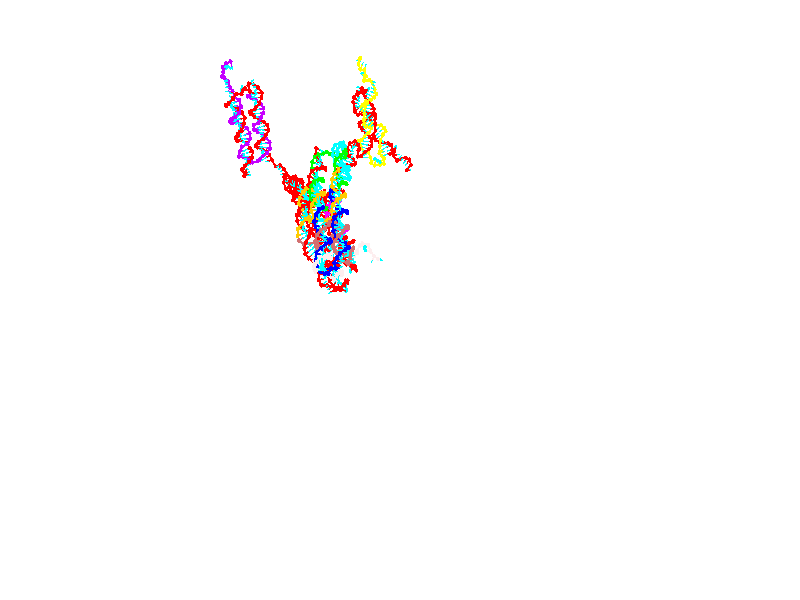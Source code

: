 // switches for output
#declare DRAW_BASES = 1; // possible values are 0, 1; only relevant for DNA ribbons
#declare DRAW_BASES_TYPE = 3; // possible values are 1, 2, 3; only relevant for DNA ribbons
#declare DRAW_FOG = 0; // set to 1 to enable fog

#include "colors.inc"

#include "transforms.inc"
background { rgb <1, 1, 1>}

#default {
   normal{
       ripples 0.25
       frequency 0.20
       turbulence 0.2
       lambda 5
   }
	finish {
		phong 0.1
		phong_size 40.
	}
}

// original window dimensions: 1024x640


// camera settings

camera {
	sky <0, 0.179814, -0.983701>
	up <0, 0.179814, -0.983701>
	right 1.6 * <1, 0, 0>
	location <25.469, 94.9851, 44.8844>
	look_at <25.469, 29.3977, 32.8955>
	direction <0, -65.5874, -11.9889>
	angle 67.0682
}


# declare cpy_camera_pos = <25.469, 94.9851, 44.8844>;
# if (DRAW_FOG = 1)
fog {
	fog_type 2
	up vnormalize(cpy_camera_pos)
	color rgbt<1,1,1,0.3>
	distance 1e-5
	fog_alt 3e-3
	fog_offset 28
}
# end


// LIGHTS

# declare lum = 6;
global_settings {
	ambient_light rgb lum * <0.05, 0.05, 0.05>
	max_trace_level 15
}# declare cpy_direct_light_amount = 0.25;
light_source
{	1000 * <-1, -1.16351, -0.803887>,
	rgb lum * cpy_direct_light_amount
	parallel
}

light_source
{	1000 * <1, 1.16351, 0.803887>,
	rgb lum * cpy_direct_light_amount
	parallel
}

// strand 0

// nucleotide -1

// particle -1
sphere {
	<4.056521, 15.397319, 15.381719> 0.250000
	pigment { color rgbt <1,0,0,0> }
	no_shadow
}
cylinder {
	<4.089398, 15.129108, 15.086791>,  <4.109125, 14.968183, 14.909835>, 0.100000
	pigment { color rgbt <1,0,0,0> }
	no_shadow
}
cylinder {
	<4.089398, 15.129108, 15.086791>,  <4.056521, 15.397319, 15.381719>, 0.100000
	pigment { color rgbt <1,0,0,0> }
	no_shadow
}

// particle -1
sphere {
	<4.089398, 15.129108, 15.086791> 0.100000
	pigment { color rgbt <1,0,0,0> }
	no_shadow
}
sphere {
	0, 1
	scale<0.080000,0.200000,0.300000>
	matrix <0.527625, -0.598360, 0.602972,
		-0.845491, -0.438588, 0.304606,
		0.082192, -0.670526, -0.737319,
		4.114056, 14.927951, 14.865595>
	pigment { color rgbt <0,1,1,0> }
	no_shadow
}
cylinder {
	<3.714876, 14.729324, 15.565935>,  <4.056521, 15.397319, 15.381719>, 0.130000
	pigment { color rgbt <1,0,0,0> }
	no_shadow
}

// nucleotide -1

// particle -1
sphere {
	<3.714876, 14.729324, 15.565935> 0.250000
	pigment { color rgbt <1,0,0,0> }
	no_shadow
}
cylinder {
	<4.017576, 14.687524, 15.307816>,  <4.199196, 14.662444, 15.152944>, 0.100000
	pigment { color rgbt <1,0,0,0> }
	no_shadow
}
cylinder {
	<4.017576, 14.687524, 15.307816>,  <3.714876, 14.729324, 15.565935>, 0.100000
	pigment { color rgbt <1,0,0,0> }
	no_shadow
}

// particle -1
sphere {
	<4.017576, 14.687524, 15.307816> 0.100000
	pigment { color rgbt <1,0,0,0> }
	no_shadow
}
sphere {
	0, 1
	scale<0.080000,0.200000,0.300000>
	matrix <0.380124, -0.732746, 0.564437,
		-0.531824, -0.672431, -0.514782,
		0.756750, -0.104500, -0.645299,
		4.244601, 14.656174, 15.114226>
	pigment { color rgbt <0,1,1,0> }
	no_shadow
}
cylinder {
	<3.655275, 14.130276, 15.260124>,  <3.714876, 14.729324, 15.565935>, 0.130000
	pigment { color rgbt <1,0,0,0> }
	no_shadow
}

// nucleotide -1

// particle -1
sphere {
	<3.655275, 14.130276, 15.260124> 0.250000
	pigment { color rgbt <1,0,0,0> }
	no_shadow
}
cylinder {
	<4.033267, 14.258071, 15.288241>,  <4.260062, 14.334748, 15.305112>, 0.100000
	pigment { color rgbt <1,0,0,0> }
	no_shadow
}
cylinder {
	<4.033267, 14.258071, 15.288241>,  <3.655275, 14.130276, 15.260124>, 0.100000
	pigment { color rgbt <1,0,0,0> }
	no_shadow
}

// particle -1
sphere {
	<4.033267, 14.258071, 15.288241> 0.100000
	pigment { color rgbt <1,0,0,0> }
	no_shadow
}
sphere {
	0, 1
	scale<0.080000,0.200000,0.300000>
	matrix <0.222808, -0.785921, 0.576788,
		0.239522, -0.529391, -0.813864,
		0.944979, 0.319488, 0.070293,
		4.316761, 14.353917, 15.309329>
	pigment { color rgbt <0,1,1,0> }
	no_shadow
}
cylinder {
	<3.310230, 14.565742, 14.737371>,  <3.655275, 14.130276, 15.260124>, 0.130000
	pigment { color rgbt <1,0,0,0> }
	no_shadow
}

// nucleotide -1

// particle -1
sphere {
	<3.310230, 14.565742, 14.737371> 0.250000
	pigment { color rgbt <1,0,0,0> }
	no_shadow
}
cylinder {
	<3.708780, 14.555367, 14.704967>,  <3.947910, 14.549141, 14.685524>, 0.100000
	pigment { color rgbt <1,0,0,0> }
	no_shadow
}
cylinder {
	<3.708780, 14.555367, 14.704967>,  <3.310230, 14.565742, 14.737371>, 0.100000
	pigment { color rgbt <1,0,0,0> }
	no_shadow
}

// particle -1
sphere {
	<3.708780, 14.555367, 14.704967> 0.100000
	pigment { color rgbt <1,0,0,0> }
	no_shadow
}
sphere {
	0, 1
	scale<0.080000,0.200000,0.300000>
	matrix <-0.038968, 0.707364, -0.705774,
		0.075613, 0.706373, 0.703789,
		0.996375, -0.025941, -0.081012,
		4.007692, 14.547585, 14.680663>
	pigment { color rgbt <0,1,1,0> }
	no_shadow
}
cylinder {
	<3.555040, 15.230416, 14.886711>,  <3.310230, 14.565742, 14.737371>, 0.130000
	pigment { color rgbt <1,0,0,0> }
	no_shadow
}

// nucleotide -1

// particle -1
sphere {
	<3.555040, 15.230416, 14.886711> 0.250000
	pigment { color rgbt <1,0,0,0> }
	no_shadow
}
cylinder {
	<3.767609, 15.002157, 14.636287>,  <3.895151, 14.865202, 14.486032>, 0.100000
	pigment { color rgbt <1,0,0,0> }
	no_shadow
}
cylinder {
	<3.767609, 15.002157, 14.636287>,  <3.555040, 15.230416, 14.886711>, 0.100000
	pigment { color rgbt <1,0,0,0> }
	no_shadow
}

// particle -1
sphere {
	<3.767609, 15.002157, 14.636287> 0.100000
	pigment { color rgbt <1,0,0,0> }
	no_shadow
}
sphere {
	0, 1
	scale<0.080000,0.200000,0.300000>
	matrix <-0.241558, 0.606289, -0.757670,
		0.811936, 0.553873, 0.184351,
		0.531423, -0.570648, -0.626060,
		3.927036, 14.830963, 14.448469>
	pigment { color rgbt <0,1,1,0> }
	no_shadow
}
cylinder {
	<4.038641, 15.665108, 14.657908>,  <3.555040, 15.230416, 14.886711>, 0.130000
	pigment { color rgbt <1,0,0,0> }
	no_shadow
}

// nucleotide -1

// particle -1
sphere {
	<4.038641, 15.665108, 14.657908> 0.250000
	pigment { color rgbt <1,0,0,0> }
	no_shadow
}
cylinder {
	<4.031682, 15.370020, 14.387956>,  <4.027507, 15.192966, 14.225984>, 0.100000
	pigment { color rgbt <1,0,0,0> }
	no_shadow
}
cylinder {
	<4.031682, 15.370020, 14.387956>,  <4.038641, 15.665108, 14.657908>, 0.100000
	pigment { color rgbt <1,0,0,0> }
	no_shadow
}

// particle -1
sphere {
	<4.031682, 15.370020, 14.387956> 0.100000
	pigment { color rgbt <1,0,0,0> }
	no_shadow
}
sphere {
	0, 1
	scale<0.080000,0.200000,0.300000>
	matrix <0.087705, 0.671256, -0.736018,
		0.995995, -0.071995, 0.053024,
		-0.017397, -0.737721, -0.674882,
		4.026464, 15.148704, 14.185492>
	pigment { color rgbt <0,1,1,0> }
	no_shadow
}
cylinder {
	<4.641191, 15.825994, 14.239053>,  <4.038641, 15.665108, 14.657908>, 0.130000
	pigment { color rgbt <1,0,0,0> }
	no_shadow
}

// nucleotide -1

// particle -1
sphere {
	<4.641191, 15.825994, 14.239053> 0.250000
	pigment { color rgbt <1,0,0,0> }
	no_shadow
}
cylinder {
	<4.398231, 15.578393, 14.039894>,  <4.252455, 15.429832, 13.920399>, 0.100000
	pigment { color rgbt <1,0,0,0> }
	no_shadow
}
cylinder {
	<4.398231, 15.578393, 14.039894>,  <4.641191, 15.825994, 14.239053>, 0.100000
	pigment { color rgbt <1,0,0,0> }
	no_shadow
}

// particle -1
sphere {
	<4.398231, 15.578393, 14.039894> 0.100000
	pigment { color rgbt <1,0,0,0> }
	no_shadow
}
sphere {
	0, 1
	scale<0.080000,0.200000,0.300000>
	matrix <0.110100, 0.555115, -0.824455,
		0.786729, -0.555592, -0.269025,
		-0.607400, -0.619003, -0.497896,
		4.216011, 15.392692, 13.890525>
	pigment { color rgbt <0,1,1,0> }
	no_shadow
}
cylinder {
	<5.005368, 15.664964, 13.641768>,  <4.641191, 15.825994, 14.239053>, 0.130000
	pigment { color rgbt <1,0,0,0> }
	no_shadow
}

// nucleotide -1

// particle -1
sphere {
	<5.005368, 15.664964, 13.641768> 0.250000
	pigment { color rgbt <1,0,0,0> }
	no_shadow
}
cylinder {
	<4.625647, 15.581664, 13.547570>,  <4.397814, 15.531684, 13.491052>, 0.100000
	pigment { color rgbt <1,0,0,0> }
	no_shadow
}
cylinder {
	<4.625647, 15.581664, 13.547570>,  <5.005368, 15.664964, 13.641768>, 0.100000
	pigment { color rgbt <1,0,0,0> }
	no_shadow
}

// particle -1
sphere {
	<4.625647, 15.581664, 13.547570> 0.100000
	pigment { color rgbt <1,0,0,0> }
	no_shadow
}
sphere {
	0, 1
	scale<0.080000,0.200000,0.300000>
	matrix <0.074042, 0.579916, -0.811305,
		0.305519, -0.787610, -0.535097,
		-0.949303, -0.208249, -0.235492,
		4.340856, 15.519189, 13.476923>
	pigment { color rgbt <0,1,1,0> }
	no_shadow
}
cylinder {
	<4.970475, 15.534681, 12.878733>,  <5.005368, 15.664964, 13.641768>, 0.130000
	pigment { color rgbt <1,0,0,0> }
	no_shadow
}

// nucleotide -1

// particle -1
sphere {
	<4.970475, 15.534681, 12.878733> 0.250000
	pigment { color rgbt <1,0,0,0> }
	no_shadow
}
cylinder {
	<4.590038, 15.597052, 12.985399>,  <4.361776, 15.634474, 13.049399>, 0.100000
	pigment { color rgbt <1,0,0,0> }
	no_shadow
}
cylinder {
	<4.590038, 15.597052, 12.985399>,  <4.970475, 15.534681, 12.878733>, 0.100000
	pigment { color rgbt <1,0,0,0> }
	no_shadow
}

// particle -1
sphere {
	<4.590038, 15.597052, 12.985399> 0.100000
	pigment { color rgbt <1,0,0,0> }
	no_shadow
}
sphere {
	0, 1
	scale<0.080000,0.200000,0.300000>
	matrix <-0.121805, 0.604011, -0.787613,
		-0.283880, -0.781574, -0.555477,
		-0.951092, 0.155927, 0.266666,
		4.304711, 15.643829, 13.065399>
	pigment { color rgbt <0,1,1,0> }
	no_shadow
}
cylinder {
	<4.513497, 15.344398, 12.352746>,  <4.970475, 15.534681, 12.878733>, 0.130000
	pigment { color rgbt <1,0,0,0> }
	no_shadow
}

// nucleotide -1

// particle -1
sphere {
	<4.513497, 15.344398, 12.352746> 0.250000
	pigment { color rgbt <1,0,0,0> }
	no_shadow
}
cylinder {
	<4.325891, 15.615423, 12.579350>,  <4.213328, 15.778038, 12.715313>, 0.100000
	pigment { color rgbt <1,0,0,0> }
	no_shadow
}
cylinder {
	<4.325891, 15.615423, 12.579350>,  <4.513497, 15.344398, 12.352746>, 0.100000
	pigment { color rgbt <1,0,0,0> }
	no_shadow
}

// particle -1
sphere {
	<4.325891, 15.615423, 12.579350> 0.100000
	pigment { color rgbt <1,0,0,0> }
	no_shadow
}
sphere {
	0, 1
	scale<0.080000,0.200000,0.300000>
	matrix <-0.144552, 0.573895, -0.806070,
		-0.871281, -0.459948, -0.171222,
		-0.469014, 0.677563, 0.566510,
		4.185187, 15.818692, 12.749304>
	pigment { color rgbt <0,1,1,0> }
	no_shadow
}
cylinder {
	<4.083964, 15.429373, 11.807129>,  <4.513497, 15.344398, 12.352746>, 0.130000
	pigment { color rgbt <1,0,0,0> }
	no_shadow
}

// nucleotide -1

// particle -1
sphere {
	<4.083964, 15.429373, 11.807129> 0.250000
	pigment { color rgbt <1,0,0,0> }
	no_shadow
}
cylinder {
	<4.049062, 15.726897, 12.072197>,  <4.028121, 15.905412, 12.231237>, 0.100000
	pigment { color rgbt <1,0,0,0> }
	no_shadow
}
cylinder {
	<4.049062, 15.726897, 12.072197>,  <4.083964, 15.429373, 11.807129>, 0.100000
	pigment { color rgbt <1,0,0,0> }
	no_shadow
}

// particle -1
sphere {
	<4.049062, 15.726897, 12.072197> 0.100000
	pigment { color rgbt <1,0,0,0> }
	no_shadow
}
sphere {
	0, 1
	scale<0.080000,0.200000,0.300000>
	matrix <0.016829, 0.666212, -0.745572,
		-0.996044, -0.053902, -0.070648,
		-0.087254, 0.743812, 0.662670,
		4.022886, 15.950041, 12.270998>
	pigment { color rgbt <0,1,1,0> }
	no_shadow
}
cylinder {
	<3.433717, 15.855547, 11.624063>,  <4.083964, 15.429373, 11.807129>, 0.130000
	pigment { color rgbt <1,0,0,0> }
	no_shadow
}

// nucleotide -1

// particle -1
sphere {
	<3.433717, 15.855547, 11.624063> 0.250000
	pigment { color rgbt <1,0,0,0> }
	no_shadow
}
cylinder {
	<3.659447, 16.114374, 11.829134>,  <3.794886, 16.269670, 11.952177>, 0.100000
	pigment { color rgbt <1,0,0,0> }
	no_shadow
}
cylinder {
	<3.659447, 16.114374, 11.829134>,  <3.433717, 15.855547, 11.624063>, 0.100000
	pigment { color rgbt <1,0,0,0> }
	no_shadow
}

// particle -1
sphere {
	<3.659447, 16.114374, 11.829134> 0.100000
	pigment { color rgbt <1,0,0,0> }
	no_shadow
}
sphere {
	0, 1
	scale<0.080000,0.200000,0.300000>
	matrix <-0.269886, 0.731492, -0.626163,
		-0.780191, 0.214995, 0.587434,
		0.564326, 0.647067, 0.512680,
		3.828745, 16.308495, 11.982938>
	pigment { color rgbt <0,1,1,0> }
	no_shadow
}
cylinder {
	<3.027414, 16.417765, 11.943203>,  <3.433717, 15.855547, 11.624063>, 0.130000
	pigment { color rgbt <1,0,0,0> }
	no_shadow
}

// nucleotide -1

// particle -1
sphere {
	<3.027414, 16.417765, 11.943203> 0.250000
	pigment { color rgbt <1,0,0,0> }
	no_shadow
}
cylinder {
	<3.405784, 16.532299, 11.882225>,  <3.632806, 16.601019, 11.845638>, 0.100000
	pigment { color rgbt <1,0,0,0> }
	no_shadow
}
cylinder {
	<3.405784, 16.532299, 11.882225>,  <3.027414, 16.417765, 11.943203>, 0.100000
	pigment { color rgbt <1,0,0,0> }
	no_shadow
}

// particle -1
sphere {
	<3.405784, 16.532299, 11.882225> 0.100000
	pigment { color rgbt <1,0,0,0> }
	no_shadow
}
sphere {
	0, 1
	scale<0.080000,0.200000,0.300000>
	matrix <-0.321132, 0.760191, -0.564787,
		-0.045831, 0.583200, 0.811034,
		0.945925, 0.286334, -0.152444,
		3.689561, 16.618198, 11.836492>
	pigment { color rgbt <0,1,1,0> }
	no_shadow
}
cylinder {
	<2.982869, 17.079971, 11.956140>,  <3.027414, 16.417765, 11.943203>, 0.130000
	pigment { color rgbt <1,0,0,0> }
	no_shadow
}

// nucleotide -1

// particle -1
sphere {
	<2.982869, 17.079971, 11.956140> 0.250000
	pigment { color rgbt <1,0,0,0> }
	no_shadow
}
cylinder {
	<3.350455, 17.067118, 11.798927>,  <3.571006, 17.059406, 11.704600>, 0.100000
	pigment { color rgbt <1,0,0,0> }
	no_shadow
}
cylinder {
	<3.350455, 17.067118, 11.798927>,  <2.982869, 17.079971, 11.956140>, 0.100000
	pigment { color rgbt <1,0,0,0> }
	no_shadow
}

// particle -1
sphere {
	<3.350455, 17.067118, 11.798927> 0.100000
	pigment { color rgbt <1,0,0,0> }
	no_shadow
}
sphere {
	0, 1
	scale<0.080000,0.200000,0.300000>
	matrix <-0.113804, 0.932657, -0.342345,
		0.377563, 0.359331, 0.853421,
		0.918964, -0.032134, -0.393030,
		3.626144, 17.057478, 11.681018>
	pigment { color rgbt <0,1,1,0> }
	no_shadow
}
cylinder {
	<3.212896, 17.736372, 12.053982>,  <2.982869, 17.079971, 11.956140>, 0.130000
	pigment { color rgbt <1,0,0,0> }
	no_shadow
}

// nucleotide -1

// particle -1
sphere {
	<3.212896, 17.736372, 12.053982> 0.250000
	pigment { color rgbt <1,0,0,0> }
	no_shadow
}
cylinder {
	<3.456378, 17.602053, 11.766450>,  <3.602467, 17.521461, 11.593930>, 0.100000
	pigment { color rgbt <1,0,0,0> }
	no_shadow
}
cylinder {
	<3.456378, 17.602053, 11.766450>,  <3.212896, 17.736372, 12.053982>, 0.100000
	pigment { color rgbt <1,0,0,0> }
	no_shadow
}

// particle -1
sphere {
	<3.456378, 17.602053, 11.766450> 0.100000
	pigment { color rgbt <1,0,0,0> }
	no_shadow
}
sphere {
	0, 1
	scale<0.080000,0.200000,0.300000>
	matrix <-0.070673, 0.879466, -0.470685,
		0.790243, 0.337310, 0.511603,
		0.608705, -0.335799, -0.718831,
		3.638989, 17.501312, 11.550800>
	pigment { color rgbt <0,1,1,0> }
	no_shadow
}
cylinder {
	<3.614624, 18.263758, 11.901417>,  <3.212896, 17.736372, 12.053982>, 0.130000
	pigment { color rgbt <1,0,0,0> }
	no_shadow
}

// nucleotide -1

// particle -1
sphere {
	<3.614624, 18.263758, 11.901417> 0.250000
	pigment { color rgbt <1,0,0,0> }
	no_shadow
}
cylinder {
	<3.643716, 18.044659, 11.568027>,  <3.661172, 17.913198, 11.367992>, 0.100000
	pigment { color rgbt <1,0,0,0> }
	no_shadow
}
cylinder {
	<3.643716, 18.044659, 11.568027>,  <3.614624, 18.263758, 11.901417>, 0.100000
	pigment { color rgbt <1,0,0,0> }
	no_shadow
}

// particle -1
sphere {
	<3.643716, 18.044659, 11.568027> 0.100000
	pigment { color rgbt <1,0,0,0> }
	no_shadow
}
sphere {
	0, 1
	scale<0.080000,0.200000,0.300000>
	matrix <-0.033344, 0.833887, -0.550927,
		0.996794, 0.067862, 0.042386,
		0.072732, -0.547747, -0.833477,
		3.665536, 17.880335, 11.317984>
	pigment { color rgbt <0,1,1,0> }
	no_shadow
}
cylinder {
	<4.216626, 18.579800, 11.636824>,  <3.614624, 18.263758, 11.901417>, 0.130000
	pigment { color rgbt <1,0,0,0> }
	no_shadow
}

// nucleotide -1

// particle -1
sphere {
	<4.216626, 18.579800, 11.636824> 0.250000
	pigment { color rgbt <1,0,0,0> }
	no_shadow
}
cylinder {
	<4.018157, 18.388674, 11.346856>,  <3.899076, 18.273998, 11.172875>, 0.100000
	pigment { color rgbt <1,0,0,0> }
	no_shadow
}
cylinder {
	<4.018157, 18.388674, 11.346856>,  <4.216626, 18.579800, 11.636824>, 0.100000
	pigment { color rgbt <1,0,0,0> }
	no_shadow
}

// particle -1
sphere {
	<4.018157, 18.388674, 11.346856> 0.100000
	pigment { color rgbt <1,0,0,0> }
	no_shadow
}
sphere {
	0, 1
	scale<0.080000,0.200000,0.300000>
	matrix <-0.029478, 0.843732, -0.535954,
		0.867727, -0.244554, -0.432717,
		-0.496167, -0.477817, -0.724920,
		3.869306, 18.245329, 11.129381>
	pigment { color rgbt <0,1,1,0> }
	no_shadow
}
cylinder {
	<4.525017, 18.811119, 10.923321>,  <4.216626, 18.579800, 11.636824>, 0.130000
	pigment { color rgbt <1,0,0,0> }
	no_shadow
}

// nucleotide -1

// particle -1
sphere {
	<4.525017, 18.811119, 10.923321> 0.250000
	pigment { color rgbt <1,0,0,0> }
	no_shadow
}
cylinder {
	<4.175325, 18.646231, 10.820719>,  <3.965510, 18.547297, 10.759157>, 0.100000
	pigment { color rgbt <1,0,0,0> }
	no_shadow
}
cylinder {
	<4.175325, 18.646231, 10.820719>,  <4.525017, 18.811119, 10.923321>, 0.100000
	pigment { color rgbt <1,0,0,0> }
	no_shadow
}

// particle -1
sphere {
	<4.175325, 18.646231, 10.820719> 0.100000
	pigment { color rgbt <1,0,0,0> }
	no_shadow
}
sphere {
	0, 1
	scale<0.080000,0.200000,0.300000>
	matrix <-0.225439, 0.812568, -0.537504,
		0.429999, -0.412076, -0.803302,
		-0.874230, -0.412222, -0.256505,
		3.913056, 18.522564, 10.743767>
	pigment { color rgbt <0,1,1,0> }
	no_shadow
}
cylinder {
	<4.553294, 18.689684, 10.178602>,  <4.525017, 18.811119, 10.923321>, 0.130000
	pigment { color rgbt <1,0,0,0> }
	no_shadow
}

// nucleotide -1

// particle -1
sphere {
	<4.553294, 18.689684, 10.178602> 0.250000
	pigment { color rgbt <1,0,0,0> }
	no_shadow
}
cylinder {
	<4.163174, 18.707153, 10.265213>,  <3.929102, 18.717634, 10.317180>, 0.100000
	pigment { color rgbt <1,0,0,0> }
	no_shadow
}
cylinder {
	<4.163174, 18.707153, 10.265213>,  <4.553294, 18.689684, 10.178602>, 0.100000
	pigment { color rgbt <1,0,0,0> }
	no_shadow
}

// particle -1
sphere {
	<4.163174, 18.707153, 10.265213> 0.100000
	pigment { color rgbt <1,0,0,0> }
	no_shadow
}
sphere {
	0, 1
	scale<0.080000,0.200000,0.300000>
	matrix <-0.086156, 0.827410, -0.554950,
		-0.203393, -0.559898, -0.803210,
		-0.975299, 0.043671, 0.216528,
		3.870584, 18.720255, 10.330172>
	pigment { color rgbt <0,1,1,0> }
	no_shadow
}
cylinder {
	<4.203704, 18.900267, 9.598743>,  <4.553294, 18.689684, 10.178602>, 0.130000
	pigment { color rgbt <1,0,0,0> }
	no_shadow
}

// nucleotide -1

// particle -1
sphere {
	<4.203704, 18.900267, 9.598743> 0.250000
	pigment { color rgbt <1,0,0,0> }
	no_shadow
}
cylinder {
	<3.949152, 18.987648, 9.894662>,  <3.796421, 19.040077, 10.072213>, 0.100000
	pigment { color rgbt <1,0,0,0> }
	no_shadow
}
cylinder {
	<3.949152, 18.987648, 9.894662>,  <4.203704, 18.900267, 9.598743>, 0.100000
	pigment { color rgbt <1,0,0,0> }
	no_shadow
}

// particle -1
sphere {
	<3.949152, 18.987648, 9.894662> 0.100000
	pigment { color rgbt <1,0,0,0> }
	no_shadow
}
sphere {
	0, 1
	scale<0.080000,0.200000,0.300000>
	matrix <-0.214459, 0.871143, -0.441721,
		-0.740964, -0.439758, -0.507529,
		-0.636381, 0.218455, 0.739795,
		3.758238, 19.053185, 10.116601>
	pigment { color rgbt <0,1,1,0> }
	no_shadow
}
cylinder {
	<3.571734, 19.008032, 9.242294>,  <4.203704, 18.900267, 9.598743>, 0.130000
	pigment { color rgbt <1,0,0,0> }
	no_shadow
}

// nucleotide -1

// particle -1
sphere {
	<3.571734, 19.008032, 9.242294> 0.250000
	pigment { color rgbt <1,0,0,0> }
	no_shadow
}
cylinder {
	<3.529009, 19.193565, 9.594078>,  <3.503374, 19.304886, 9.805148>, 0.100000
	pigment { color rgbt <1,0,0,0> }
	no_shadow
}
cylinder {
	<3.529009, 19.193565, 9.594078>,  <3.571734, 19.008032, 9.242294>, 0.100000
	pigment { color rgbt <1,0,0,0> }
	no_shadow
}

// particle -1
sphere {
	<3.529009, 19.193565, 9.594078> 0.100000
	pigment { color rgbt <1,0,0,0> }
	no_shadow
}
sphere {
	0, 1
	scale<0.080000,0.200000,0.300000>
	matrix <-0.084843, 0.877041, -0.472865,
		-0.990653, -0.125123, -0.054326,
		-0.106812, 0.463835, 0.879459,
		3.496966, 19.332716, 9.857916>
	pigment { color rgbt <0,1,1,0> }
	no_shadow
}
cylinder {
	<2.962405, 19.478603, 9.134034>,  <3.571734, 19.008032, 9.242294>, 0.130000
	pigment { color rgbt <1,0,0,0> }
	no_shadow
}

// nucleotide -1

// particle -1
sphere {
	<2.962405, 19.478603, 9.134034> 0.250000
	pigment { color rgbt <1,0,0,0> }
	no_shadow
}
cylinder {
	<3.159670, 19.638956, 9.442861>,  <3.278028, 19.735167, 9.628157>, 0.100000
	pigment { color rgbt <1,0,0,0> }
	no_shadow
}
cylinder {
	<3.159670, 19.638956, 9.442861>,  <2.962405, 19.478603, 9.134034>, 0.100000
	pigment { color rgbt <1,0,0,0> }
	no_shadow
}

// particle -1
sphere {
	<3.159670, 19.638956, 9.442861> 0.100000
	pigment { color rgbt <1,0,0,0> }
	no_shadow
}
sphere {
	0, 1
	scale<0.080000,0.200000,0.300000>
	matrix <0.008394, 0.885262, -0.465017,
		-0.869897, 0.235809, 0.433213,
		0.493162, 0.400881, 0.772066,
		3.307618, 19.759220, 9.674480>
	pigment { color rgbt <0,1,1,0> }
	no_shadow
}
cylinder {
	<2.743631, 20.158991, 9.122470>,  <2.962405, 19.478603, 9.134034>, 0.130000
	pigment { color rgbt <1,0,0,0> }
	no_shadow
}

// nucleotide -1

// particle -1
sphere {
	<2.743631, 20.158991, 9.122470> 0.250000
	pigment { color rgbt <1,0,0,0> }
	no_shadow
}
cylinder {
	<3.015193, 20.206968, 9.412214>,  <3.178131, 20.235754, 9.586061>, 0.100000
	pigment { color rgbt <1,0,0,0> }
	no_shadow
}
cylinder {
	<3.015193, 20.206968, 9.412214>,  <2.743631, 20.158991, 9.122470>, 0.100000
	pigment { color rgbt <1,0,0,0> }
	no_shadow
}

// particle -1
sphere {
	<3.015193, 20.206968, 9.412214> 0.100000
	pigment { color rgbt <1,0,0,0> }
	no_shadow
}
sphere {
	0, 1
	scale<0.080000,0.200000,0.300000>
	matrix <0.118064, 0.955894, -0.268937,
		-0.724670, 0.268104, 0.634802,
		0.678906, 0.119944, 0.724362,
		3.218865, 20.242952, 9.629522>
	pigment { color rgbt <0,1,1,0> }
	no_shadow
}
cylinder {
	<2.542112, 20.744066, 9.596243>,  <2.743631, 20.158991, 9.122470>, 0.130000
	pigment { color rgbt <1,0,0,0> }
	no_shadow
}

// nucleotide -1

// particle -1
sphere {
	<2.542112, 20.744066, 9.596243> 0.250000
	pigment { color rgbt <1,0,0,0> }
	no_shadow
}
cylinder {
	<2.938356, 20.689714, 9.590205>,  <3.176102, 20.657103, 9.586582>, 0.100000
	pigment { color rgbt <1,0,0,0> }
	no_shadow
}
cylinder {
	<2.938356, 20.689714, 9.590205>,  <2.542112, 20.744066, 9.596243>, 0.100000
	pigment { color rgbt <1,0,0,0> }
	no_shadow
}

// particle -1
sphere {
	<2.938356, 20.689714, 9.590205> 0.100000
	pigment { color rgbt <1,0,0,0> }
	no_shadow
}
sphere {
	0, 1
	scale<0.080000,0.200000,0.300000>
	matrix <0.122750, 0.932594, -0.339413,
		0.060197, 0.334373, 0.940516,
		0.990610, -0.135880, -0.015095,
		3.235539, 20.648951, 9.585676>
	pigment { color rgbt <0,1,1,0> }
	no_shadow
}
cylinder {
	<2.800629, 21.331789, 9.991855>,  <2.542112, 20.744066, 9.596243>, 0.130000
	pigment { color rgbt <1,0,0,0> }
	no_shadow
}

// nucleotide -1

// particle -1
sphere {
	<2.800629, 21.331789, 9.991855> 0.250000
	pigment { color rgbt <1,0,0,0> }
	no_shadow
}
cylinder {
	<3.068686, 21.180891, 9.736169>,  <3.229520, 21.090353, 9.582757>, 0.100000
	pigment { color rgbt <1,0,0,0> }
	no_shadow
}
cylinder {
	<3.068686, 21.180891, 9.736169>,  <2.800629, 21.331789, 9.991855>, 0.100000
	pigment { color rgbt <1,0,0,0> }
	no_shadow
}

// particle -1
sphere {
	<3.068686, 21.180891, 9.736169> 0.100000
	pigment { color rgbt <1,0,0,0> }
	no_shadow
}
sphere {
	0, 1
	scale<0.080000,0.200000,0.300000>
	matrix <0.021707, 0.870798, -0.491162,
		0.741915, 0.315274, 0.591747,
		0.670143, -0.377246, -0.639214,
		3.269729, 21.067717, 9.544405>
	pigment { color rgbt <0,1,1,0> }
	no_shadow
}
cylinder {
	<3.276058, 21.896795, 9.946264>,  <2.800629, 21.331789, 9.991855>, 0.130000
	pigment { color rgbt <1,0,0,0> }
	no_shadow
}

// nucleotide -1

// particle -1
sphere {
	<3.276058, 21.896795, 9.946264> 0.250000
	pigment { color rgbt <1,0,0,0> }
	no_shadow
}
cylinder {
	<3.350935, 21.642166, 9.647002>,  <3.395862, 21.489389, 9.467445>, 0.100000
	pigment { color rgbt <1,0,0,0> }
	no_shadow
}
cylinder {
	<3.350935, 21.642166, 9.647002>,  <3.276058, 21.896795, 9.946264>, 0.100000
	pigment { color rgbt <1,0,0,0> }
	no_shadow
}

// particle -1
sphere {
	<3.350935, 21.642166, 9.647002> 0.100000
	pigment { color rgbt <1,0,0,0> }
	no_shadow
}
sphere {
	0, 1
	scale<0.080000,0.200000,0.300000>
	matrix <0.033490, 0.765311, -0.642789,
		0.981752, 0.095270, 0.164579,
		0.187193, -0.636571, -0.748155,
		3.407093, 21.451195, 9.422556>
	pigment { color rgbt <0,1,1,0> }
	no_shadow
}
cylinder {
	<3.908759, 22.060354, 9.464012>,  <3.276058, 21.896795, 9.946264>, 0.130000
	pigment { color rgbt <1,0,0,0> }
	no_shadow
}

// nucleotide -1

// particle -1
sphere {
	<3.908759, 22.060354, 9.464012> 0.250000
	pigment { color rgbt <1,0,0,0> }
	no_shadow
}
cylinder {
	<3.631740, 21.871946, 9.245464>,  <3.465529, 21.758902, 9.114336>, 0.100000
	pigment { color rgbt <1,0,0,0> }
	no_shadow
}
cylinder {
	<3.631740, 21.871946, 9.245464>,  <3.908759, 22.060354, 9.464012>, 0.100000
	pigment { color rgbt <1,0,0,0> }
	no_shadow
}

// particle -1
sphere {
	<3.631740, 21.871946, 9.245464> 0.100000
	pigment { color rgbt <1,0,0,0> }
	no_shadow
}
sphere {
	0, 1
	scale<0.080000,0.200000,0.300000>
	matrix <0.246498, 0.557291, -0.792885,
		0.677952, -0.683788, -0.269843,
		-0.692546, -0.471021, -0.546369,
		3.423976, 21.730640, 9.081553>
	pigment { color rgbt <0,1,1,0> }
	no_shadow
}
cylinder {
	<4.180138, 21.723906, 8.765700>,  <3.908759, 22.060354, 9.464012>, 0.130000
	pigment { color rgbt <1,0,0,0> }
	no_shadow
}

// nucleotide -1

// particle -1
sphere {
	<4.180138, 21.723906, 8.765700> 0.250000
	pigment { color rgbt <1,0,0,0> }
	no_shadow
}
cylinder {
	<3.791691, 21.819344, 8.764929>,  <3.558623, 21.876606, 8.764465>, 0.100000
	pigment { color rgbt <1,0,0,0> }
	no_shadow
}
cylinder {
	<3.791691, 21.819344, 8.764929>,  <4.180138, 21.723906, 8.765700>, 0.100000
	pigment { color rgbt <1,0,0,0> }
	no_shadow
}

// particle -1
sphere {
	<3.791691, 21.819344, 8.764929> 0.100000
	pigment { color rgbt <1,0,0,0> }
	no_shadow
}
sphere {
	0, 1
	scale<0.080000,0.200000,0.300000>
	matrix <0.163448, 0.659326, -0.733876,
		-0.173826, -0.712995, -0.679281,
		-0.971117, 0.238594, -0.001930,
		3.500355, 21.890923, 8.764350>
	pigment { color rgbt <0,1,1,0> }
	no_shadow
}
cylinder {
	<4.681135, 21.131775, 8.482520>,  <4.180138, 21.723906, 8.765700>, 0.130000
	pigment { color rgbt <1,0,0,0> }
	no_shadow
}

// nucleotide -1

// particle -1
sphere {
	<4.681135, 21.131775, 8.482520> 0.250000
	pigment { color rgbt <1,0,0,0> }
	no_shadow
}
cylinder {
	<4.727420, 21.247681, 8.102489>,  <4.755190, 21.317225, 7.874470>, 0.100000
	pigment { color rgbt <1,0,0,0> }
	no_shadow
}
cylinder {
	<4.727420, 21.247681, 8.102489>,  <4.681135, 21.131775, 8.482520>, 0.100000
	pigment { color rgbt <1,0,0,0> }
	no_shadow
}

// particle -1
sphere {
	<4.727420, 21.247681, 8.102489> 0.100000
	pigment { color rgbt <1,0,0,0> }
	no_shadow
}
sphere {
	0, 1
	scale<0.080000,0.200000,0.300000>
	matrix <-0.730895, -0.622866, -0.278984,
		-0.672610, 0.726688, 0.139714,
		0.115711, 0.289763, -0.950078,
		4.762133, 21.334610, 7.817465>
	pigment { color rgbt <0,1,1,0> }
	no_shadow
}
cylinder {
	<5.024381, 20.902887, 7.742177>,  <4.681135, 21.131775, 8.482520>, 0.130000
	pigment { color rgbt <1,0,0,0> }
	no_shadow
}

// nucleotide -1

// particle -1
sphere {
	<5.024381, 20.902887, 7.742177> 0.250000
	pigment { color rgbt <1,0,0,0> }
	no_shadow
}
cylinder {
	<4.691236, 20.682442, 7.721715>,  <4.491350, 20.550175, 7.709438>, 0.100000
	pigment { color rgbt <1,0,0,0> }
	no_shadow
}
cylinder {
	<4.691236, 20.682442, 7.721715>,  <5.024381, 20.902887, 7.742177>, 0.100000
	pigment { color rgbt <1,0,0,0> }
	no_shadow
}

// particle -1
sphere {
	<4.691236, 20.682442, 7.721715> 0.100000
	pigment { color rgbt <1,0,0,0> }
	no_shadow
}
sphere {
	0, 1
	scale<0.080000,0.200000,0.300000>
	matrix <0.487246, -0.686209, -0.540101,
		0.262555, -0.474753, 0.840044,
		-0.832860, -0.551114, -0.051154,
		4.441379, 20.517107, 7.706369>
	pigment { color rgbt <0,1,1,0> }
	no_shadow
}
cylinder {
	<5.635463, 20.515985, 7.888832>,  <5.024381, 20.902887, 7.742177>, 0.130000
	pigment { color rgbt <1,0,0,0> }
	no_shadow
}

// nucleotide -1

// particle -1
sphere {
	<5.635463, 20.515985, 7.888832> 0.250000
	pigment { color rgbt <1,0,0,0> }
	no_shadow
}
cylinder {
	<5.901667, 20.218103, 7.908880>,  <6.061389, 20.039375, 7.920908>, 0.100000
	pigment { color rgbt <1,0,0,0> }
	no_shadow
}
cylinder {
	<5.901667, 20.218103, 7.908880>,  <5.635463, 20.515985, 7.888832>, 0.100000
	pigment { color rgbt <1,0,0,0> }
	no_shadow
}

// particle -1
sphere {
	<5.901667, 20.218103, 7.908880> 0.100000
	pigment { color rgbt <1,0,0,0> }
	no_shadow
}
sphere {
	0, 1
	scale<0.080000,0.200000,0.300000>
	matrix <-0.686740, -0.637246, -0.349721,
		0.292377, 0.198323, -0.935512,
		0.665510, -0.744704, 0.050120,
		6.101320, 19.994692, 7.923915>
	pigment { color rgbt <0,1,1,0> }
	no_shadow
}
cylinder {
	<5.345324, 20.446947, 7.133961>,  <5.635463, 20.515985, 7.888832>, 0.130000
	pigment { color rgbt <1,0,0,0> }
	no_shadow
}

// nucleotide -1

// particle -1
sphere {
	<5.345324, 20.446947, 7.133961> 0.250000
	pigment { color rgbt <1,0,0,0> }
	no_shadow
}
cylinder {
	<5.597284, 20.404308, 6.826230>,  <5.748460, 20.378725, 6.641592>, 0.100000
	pigment { color rgbt <1,0,0,0> }
	no_shadow
}
cylinder {
	<5.597284, 20.404308, 6.826230>,  <5.345324, 20.446947, 7.133961>, 0.100000
	pigment { color rgbt <1,0,0,0> }
	no_shadow
}

// particle -1
sphere {
	<5.597284, 20.404308, 6.826230> 0.100000
	pigment { color rgbt <1,0,0,0> }
	no_shadow
}
sphere {
	0, 1
	scale<0.080000,0.200000,0.300000>
	matrix <0.451028, -0.756197, 0.474067,
		-0.632297, -0.645602, -0.428250,
		0.629900, -0.106599, -0.769326,
		5.786254, 20.372328, 6.595432>
	pigment { color rgbt <0,1,1,0> }
	no_shadow
}
cylinder {
	<5.228848, 19.933596, 6.668992>,  <5.345324, 20.446947, 7.133961>, 0.130000
	pigment { color rgbt <1,0,0,0> }
	no_shadow
}

// nucleotide -1

// particle -1
sphere {
	<5.228848, 19.933596, 6.668992> 0.250000
	pigment { color rgbt <1,0,0,0> }
	no_shadow
}
cylinder {
	<5.594320, 20.071804, 6.754600>,  <5.813603, 20.154730, 6.805964>, 0.100000
	pigment { color rgbt <1,0,0,0> }
	no_shadow
}
cylinder {
	<5.594320, 20.071804, 6.754600>,  <5.228848, 19.933596, 6.668992>, 0.100000
	pigment { color rgbt <1,0,0,0> }
	no_shadow
}

// particle -1
sphere {
	<5.594320, 20.071804, 6.754600> 0.100000
	pigment { color rgbt <1,0,0,0> }
	no_shadow
}
sphere {
	0, 1
	scale<0.080000,0.200000,0.300000>
	matrix <0.153996, -0.781619, 0.604448,
		0.376133, -0.519313, -0.767358,
		0.913679, 0.345523, 0.214020,
		5.868423, 20.175461, 6.818806>
	pigment { color rgbt <0,1,1,0> }
	no_shadow
}
cylinder {
	<5.750741, 19.370102, 6.478722>,  <5.228848, 19.933596, 6.668992>, 0.130000
	pigment { color rgbt <1,0,0,0> }
	no_shadow
}

// nucleotide -1

// particle -1
sphere {
	<5.750741, 19.370102, 6.478722> 0.250000
	pigment { color rgbt <1,0,0,0> }
	no_shadow
}
cylinder {
	<5.900272, 19.623642, 6.749568>,  <5.989991, 19.775766, 6.912075>, 0.100000
	pigment { color rgbt <1,0,0,0> }
	no_shadow
}
cylinder {
	<5.900272, 19.623642, 6.749568>,  <5.750741, 19.370102, 6.478722>, 0.100000
	pigment { color rgbt <1,0,0,0> }
	no_shadow
}

// particle -1
sphere {
	<5.900272, 19.623642, 6.749568> 0.100000
	pigment { color rgbt <1,0,0,0> }
	no_shadow
}
sphere {
	0, 1
	scale<0.080000,0.200000,0.300000>
	matrix <0.143729, -0.760814, 0.632854,
		0.916294, -0.139257, -0.375516,
		0.373827, 0.633853, 0.677115,
		6.012421, 19.813797, 6.952702>
	pigment { color rgbt <0,1,1,0> }
	no_shadow
}
cylinder {
	<6.330645, 19.154512, 6.713718>,  <5.750741, 19.370102, 6.478722>, 0.130000
	pigment { color rgbt <1,0,0,0> }
	no_shadow
}

// nucleotide -1

// particle -1
sphere {
	<6.330645, 19.154512, 6.713718> 0.250000
	pigment { color rgbt <1,0,0,0> }
	no_shadow
}
cylinder {
	<6.199168, 19.367683, 7.025603>,  <6.120281, 19.495586, 7.212734>, 0.100000
	pigment { color rgbt <1,0,0,0> }
	no_shadow
}
cylinder {
	<6.199168, 19.367683, 7.025603>,  <6.330645, 19.154512, 6.713718>, 0.100000
	pigment { color rgbt <1,0,0,0> }
	no_shadow
}

// particle -1
sphere {
	<6.199168, 19.367683, 7.025603> 0.100000
	pigment { color rgbt <1,0,0,0> }
	no_shadow
}
sphere {
	0, 1
	scale<0.080000,0.200000,0.300000>
	matrix <0.079638, -0.807004, 0.585152,
		0.941073, 0.254431, 0.222816,
		-0.328694, 0.532926, 0.779712,
		6.100560, 19.527561, 7.259516>
	pigment { color rgbt <0,1,1,0> }
	no_shadow
}
cylinder {
	<6.811354, 19.061146, 7.314860>,  <6.330645, 19.154512, 6.713718>, 0.130000
	pigment { color rgbt <1,0,0,0> }
	no_shadow
}

// nucleotide -1

// particle -1
sphere {
	<6.811354, 19.061146, 7.314860> 0.250000
	pigment { color rgbt <1,0,0,0> }
	no_shadow
}
cylinder {
	<6.425202, 19.139406, 7.383870>,  <6.193511, 19.186361, 7.425275>, 0.100000
	pigment { color rgbt <1,0,0,0> }
	no_shadow
}
cylinder {
	<6.425202, 19.139406, 7.383870>,  <6.811354, 19.061146, 7.314860>, 0.100000
	pigment { color rgbt <1,0,0,0> }
	no_shadow
}

// particle -1
sphere {
	<6.425202, 19.139406, 7.383870> 0.100000
	pigment { color rgbt <1,0,0,0> }
	no_shadow
}
sphere {
	0, 1
	scale<0.080000,0.200000,0.300000>
	matrix <-0.025913, -0.730047, 0.682905,
		0.259559, 0.654792, 0.709842,
		-0.965379, 0.195649, 0.172523,
		6.135589, 19.198101, 7.435627>
	pigment { color rgbt <0,1,1,0> }
	no_shadow
}
cylinder {
	<6.798921, 19.106058, 7.915881>,  <6.811354, 19.061146, 7.314860>, 0.130000
	pigment { color rgbt <1,0,0,0> }
	no_shadow
}

// nucleotide -1

// particle -1
sphere {
	<6.798921, 19.106058, 7.915881> 0.250000
	pigment { color rgbt <1,0,0,0> }
	no_shadow
}
cylinder {
	<6.409253, 19.028421, 7.869710>,  <6.175453, 18.981840, 7.842008>, 0.100000
	pigment { color rgbt <1,0,0,0> }
	no_shadow
}
cylinder {
	<6.409253, 19.028421, 7.869710>,  <6.798921, 19.106058, 7.915881>, 0.100000
	pigment { color rgbt <1,0,0,0> }
	no_shadow
}

// particle -1
sphere {
	<6.409253, 19.028421, 7.869710> 0.100000
	pigment { color rgbt <1,0,0,0> }
	no_shadow
}
sphere {
	0, 1
	scale<0.080000,0.200000,0.300000>
	matrix <0.023569, -0.595740, 0.802831,
		-0.224586, 0.779373, 0.584926,
		-0.974169, -0.194091, -0.115426,
		6.117002, 18.970194, 7.835083>
	pigment { color rgbt <0,1,1,0> }
	no_shadow
}
cylinder {
	<6.554715, 19.044870, 8.563766>,  <6.798921, 19.106058, 7.915881>, 0.130000
	pigment { color rgbt <1,0,0,0> }
	no_shadow
}

// nucleotide -1

// particle -1
sphere {
	<6.554715, 19.044870, 8.563766> 0.250000
	pigment { color rgbt <1,0,0,0> }
	no_shadow
}
cylinder {
	<6.276955, 18.861130, 8.342205>,  <6.110299, 18.750885, 8.209269>, 0.100000
	pigment { color rgbt <1,0,0,0> }
	no_shadow
}
cylinder {
	<6.276955, 18.861130, 8.342205>,  <6.554715, 19.044870, 8.563766>, 0.100000
	pigment { color rgbt <1,0,0,0> }
	no_shadow
}

// particle -1
sphere {
	<6.276955, 18.861130, 8.342205> 0.100000
	pigment { color rgbt <1,0,0,0> }
	no_shadow
}
sphere {
	0, 1
	scale<0.080000,0.200000,0.300000>
	matrix <-0.080907, -0.715026, 0.694401,
		-0.715026, 0.527006, 0.459350,
		-0.694401, -0.459350, -0.553900,
		6.068635, 18.723326, 8.176035>
	pigment { color rgbt <0,1,1,0> }
	no_shadow
}
cylinder {
	<6.009874, 18.917095, 9.115703>,  <6.554715, 19.044870, 8.563766>, 0.130000
	pigment { color rgbt <1,0,0,0> }
	no_shadow
}

// nucleotide -1

// particle -1
sphere {
	<6.009874, 18.917095, 9.115703> 0.250000
	pigment { color rgbt <1,0,0,0> }
	no_shadow
}
cylinder {
	<5.940376, 18.668036, 8.810515>,  <5.898677, 18.518600, 8.627403>, 0.100000
	pigment { color rgbt <1,0,0,0> }
	no_shadow
}
cylinder {
	<5.940376, 18.668036, 8.810515>,  <6.009874, 18.917095, 9.115703>, 0.100000
	pigment { color rgbt <1,0,0,0> }
	no_shadow
}

// particle -1
sphere {
	<5.940376, 18.668036, 8.810515> 0.100000
	pigment { color rgbt <1,0,0,0> }
	no_shadow
}
sphere {
	0, 1
	scale<0.080000,0.200000,0.300000>
	matrix <-0.151610, -0.748603, 0.645451,
		-0.973050, 0.227818, 0.035666,
		-0.173746, -0.622649, -0.762968,
		5.888252, 18.481241, 8.581625>
	pigment { color rgbt <0,1,1,0> }
	no_shadow
}
cylinder {
	<5.388374, 18.523645, 9.314084>,  <6.009874, 18.917095, 9.115703>, 0.130000
	pigment { color rgbt <1,0,0,0> }
	no_shadow
}

// nucleotide -1

// particle -1
sphere {
	<5.388374, 18.523645, 9.314084> 0.250000
	pigment { color rgbt <1,0,0,0> }
	no_shadow
}
cylinder {
	<5.556427, 18.319391, 9.014020>,  <5.657258, 18.196838, 8.833982>, 0.100000
	pigment { color rgbt <1,0,0,0> }
	no_shadow
}
cylinder {
	<5.556427, 18.319391, 9.014020>,  <5.388374, 18.523645, 9.314084>, 0.100000
	pigment { color rgbt <1,0,0,0> }
	no_shadow
}

// particle -1
sphere {
	<5.556427, 18.319391, 9.014020> 0.100000
	pigment { color rgbt <1,0,0,0> }
	no_shadow
}
sphere {
	0, 1
	scale<0.080000,0.200000,0.300000>
	matrix <-0.016642, -0.830854, 0.556242,
		-0.907311, -0.221210, -0.357566,
		0.420131, -0.510635, -0.750161,
		5.682466, 18.166201, 8.788972>
	pigment { color rgbt <0,1,1,0> }
	no_shadow
}
cylinder {
	<4.948402, 17.916370, 9.146420>,  <5.388374, 18.523645, 9.314084>, 0.130000
	pigment { color rgbt <1,0,0,0> }
	no_shadow
}

// nucleotide -1

// particle -1
sphere {
	<4.948402, 17.916370, 9.146420> 0.250000
	pigment { color rgbt <1,0,0,0> }
	no_shadow
}
cylinder {
	<5.313121, 17.821287, 9.012481>,  <5.531952, 17.764236, 8.932117>, 0.100000
	pigment { color rgbt <1,0,0,0> }
	no_shadow
}
cylinder {
	<5.313121, 17.821287, 9.012481>,  <4.948402, 17.916370, 9.146420>, 0.100000
	pigment { color rgbt <1,0,0,0> }
	no_shadow
}

// particle -1
sphere {
	<5.313121, 17.821287, 9.012481> 0.100000
	pigment { color rgbt <1,0,0,0> }
	no_shadow
}
sphere {
	0, 1
	scale<0.080000,0.200000,0.300000>
	matrix <-0.017416, -0.837071, 0.546816,
		-0.410273, -0.492754, -0.767379,
		0.911796, -0.237709, -0.334846,
		5.586660, 17.749975, 8.912026>
	pigment { color rgbt <0,1,1,0> }
	no_shadow
}
cylinder {
	<4.942623, 17.131369, 9.007365>,  <4.948402, 17.916370, 9.146420>, 0.130000
	pigment { color rgbt <1,0,0,0> }
	no_shadow
}

// nucleotide -1

// particle -1
sphere {
	<4.942623, 17.131369, 9.007365> 0.250000
	pigment { color rgbt <1,0,0,0> }
	no_shadow
}
cylinder {
	<5.330802, 17.227507, 9.016008>,  <5.563709, 17.285189, 9.021194>, 0.100000
	pigment { color rgbt <1,0,0,0> }
	no_shadow
}
cylinder {
	<5.330802, 17.227507, 9.016008>,  <4.942623, 17.131369, 9.007365>, 0.100000
	pigment { color rgbt <1,0,0,0> }
	no_shadow
}

// particle -1
sphere {
	<5.330802, 17.227507, 9.016008> 0.100000
	pigment { color rgbt <1,0,0,0> }
	no_shadow
}
sphere {
	0, 1
	scale<0.080000,0.200000,0.300000>
	matrix <0.175612, -0.764805, 0.619866,
		0.165507, -0.597753, -0.784410,
		0.970447, 0.240344, 0.021608,
		5.621936, 17.299610, 9.022491>
	pigment { color rgbt <0,1,1,0> }
	no_shadow
}
cylinder {
	<5.321750, 16.455162, 9.047775>,  <4.942623, 17.131369, 9.007365>, 0.130000
	pigment { color rgbt <1,0,0,0> }
	no_shadow
}

// nucleotide -1

// particle -1
sphere {
	<5.321750, 16.455162, 9.047775> 0.250000
	pigment { color rgbt <1,0,0,0> }
	no_shadow
}
cylinder {
	<5.594485, 16.732420, 9.141279>,  <5.758127, 16.898775, 9.197382>, 0.100000
	pigment { color rgbt <1,0,0,0> }
	no_shadow
}
cylinder {
	<5.594485, 16.732420, 9.141279>,  <5.321750, 16.455162, 9.047775>, 0.100000
	pigment { color rgbt <1,0,0,0> }
	no_shadow
}

// particle -1
sphere {
	<5.594485, 16.732420, 9.141279> 0.100000
	pigment { color rgbt <1,0,0,0> }
	no_shadow
}
sphere {
	0, 1
	scale<0.080000,0.200000,0.300000>
	matrix <0.401855, -0.621954, 0.672076,
		0.611235, -0.364310, -0.702617,
		0.681839, 0.693146, 0.233760,
		5.799037, 16.940363, 9.211408>
	pigment { color rgbt <0,1,1,0> }
	no_shadow
}
cylinder {
	<5.936909, 16.033100, 9.137124>,  <5.321750, 16.455162, 9.047775>, 0.130000
	pigment { color rgbt <1,0,0,0> }
	no_shadow
}

// nucleotide -1

// particle -1
sphere {
	<5.936909, 16.033100, 9.137124> 0.250000
	pigment { color rgbt <1,0,0,0> }
	no_shadow
}
cylinder {
	<5.968839, 16.377785, 9.337557>,  <5.987997, 16.584595, 9.457816>, 0.100000
	pigment { color rgbt <1,0,0,0> }
	no_shadow
}
cylinder {
	<5.968839, 16.377785, 9.337557>,  <5.936909, 16.033100, 9.137124>, 0.100000
	pigment { color rgbt <1,0,0,0> }
	no_shadow
}

// particle -1
sphere {
	<5.968839, 16.377785, 9.337557> 0.100000
	pigment { color rgbt <1,0,0,0> }
	no_shadow
}
sphere {
	0, 1
	scale<0.080000,0.200000,0.300000>
	matrix <0.367567, -0.492708, 0.788754,
		0.926565, 0.121219, -0.356067,
		0.079825, 0.861711, 0.501082,
		5.992786, 16.636297, 9.487882>
	pigment { color rgbt <0,1,1,0> }
	no_shadow
}
cylinder {
	<6.528394, 15.949486, 9.405035>,  <5.936909, 16.033100, 9.137124>, 0.130000
	pigment { color rgbt <1,0,0,0> }
	no_shadow
}

// nucleotide -1

// particle -1
sphere {
	<6.528394, 15.949486, 9.405035> 0.250000
	pigment { color rgbt <1,0,0,0> }
	no_shadow
}
cylinder {
	<6.337338, 16.238110, 9.605520>,  <6.222705, 16.411283, 9.725811>, 0.100000
	pigment { color rgbt <1,0,0,0> }
	no_shadow
}
cylinder {
	<6.337338, 16.238110, 9.605520>,  <6.528394, 15.949486, 9.405035>, 0.100000
	pigment { color rgbt <1,0,0,0> }
	no_shadow
}

// particle -1
sphere {
	<6.337338, 16.238110, 9.605520> 0.100000
	pigment { color rgbt <1,0,0,0> }
	no_shadow
}
sphere {
	0, 1
	scale<0.080000,0.200000,0.300000>
	matrix <0.357895, -0.361211, 0.861068,
		0.802355, 0.590661, -0.085714,
		-0.477638, 0.721559, 0.501213,
		6.194047, 16.454576, 9.755884>
	pigment { color rgbt <0,1,1,0> }
	no_shadow
}
cylinder {
	<7.061678, 16.165527, 9.854299>,  <6.528394, 15.949486, 9.405035>, 0.130000
	pigment { color rgbt <1,0,0,0> }
	no_shadow
}

// nucleotide -1

// particle -1
sphere {
	<7.061678, 16.165527, 9.854299> 0.250000
	pigment { color rgbt <1,0,0,0> }
	no_shadow
}
cylinder {
	<6.710040, 16.269428, 10.014159>,  <6.499057, 16.331768, 10.110076>, 0.100000
	pigment { color rgbt <1,0,0,0> }
	no_shadow
}
cylinder {
	<6.710040, 16.269428, 10.014159>,  <7.061678, 16.165527, 9.854299>, 0.100000
	pigment { color rgbt <1,0,0,0> }
	no_shadow
}

// particle -1
sphere {
	<6.710040, 16.269428, 10.014159> 0.100000
	pigment { color rgbt <1,0,0,0> }
	no_shadow
}
sphere {
	0, 1
	scale<0.080000,0.200000,0.300000>
	matrix <0.341992, -0.240317, 0.908454,
		0.332015, 0.935295, 0.122429,
		-0.879095, 0.259751, 0.399652,
		6.446311, 16.347353, 10.134055>
	pigment { color rgbt <0,1,1,0> }
	no_shadow
}
cylinder {
	<7.261456, 16.274632, 10.548356>,  <7.061678, 16.165527, 9.854299>, 0.130000
	pigment { color rgbt <1,0,0,0> }
	no_shadow
}

// nucleotide -1

// particle -1
sphere {
	<7.261456, 16.274632, 10.548356> 0.250000
	pigment { color rgbt <1,0,0,0> }
	no_shadow
}
cylinder {
	<6.862256, 16.250444, 10.541015>,  <6.622736, 16.235931, 10.536610>, 0.100000
	pigment { color rgbt <1,0,0,0> }
	no_shadow
}
cylinder {
	<6.862256, 16.250444, 10.541015>,  <7.261456, 16.274632, 10.548356>, 0.100000
	pigment { color rgbt <1,0,0,0> }
	no_shadow
}

// particle -1
sphere {
	<6.862256, 16.250444, 10.541015> 0.100000
	pigment { color rgbt <1,0,0,0> }
	no_shadow
}
sphere {
	0, 1
	scale<0.080000,0.200000,0.300000>
	matrix <0.015881, -0.521110, 0.853342,
		-0.061165, 0.851345, 0.521029,
		-0.998001, -0.060469, -0.018353,
		6.562856, 16.232304, 10.535509>
	pigment { color rgbt <0,1,1,0> }
	no_shadow
}
cylinder {
	<7.050286, 16.454584, 11.173326>,  <7.261456, 16.274632, 10.548356>, 0.130000
	pigment { color rgbt <1,0,0,0> }
	no_shadow
}

// nucleotide -1

// particle -1
sphere {
	<7.050286, 16.454584, 11.173326> 0.250000
	pigment { color rgbt <1,0,0,0> }
	no_shadow
}
cylinder {
	<6.753908, 16.238342, 11.013955>,  <6.576081, 16.108597, 10.918332>, 0.100000
	pigment { color rgbt <1,0,0,0> }
	no_shadow
}
cylinder {
	<6.753908, 16.238342, 11.013955>,  <7.050286, 16.454584, 11.173326>, 0.100000
	pigment { color rgbt <1,0,0,0> }
	no_shadow
}

// particle -1
sphere {
	<6.753908, 16.238342, 11.013955> 0.100000
	pigment { color rgbt <1,0,0,0> }
	no_shadow
}
sphere {
	0, 1
	scale<0.080000,0.200000,0.300000>
	matrix <-0.079985, -0.518021, 0.851620,
		-0.666784, 0.662873, 0.340586,
		-0.740946, -0.540605, -0.398428,
		6.531624, 16.076160, 10.894426>
	pigment { color rgbt <0,1,1,0> }
	no_shadow
}
cylinder {
	<6.605549, 16.420166, 11.690959>,  <7.050286, 16.454584, 11.173326>, 0.130000
	pigment { color rgbt <1,0,0,0> }
	no_shadow
}

// nucleotide -1

// particle -1
sphere {
	<6.605549, 16.420166, 11.690959> 0.250000
	pigment { color rgbt <1,0,0,0> }
	no_shadow
}
cylinder {
	<6.482673, 16.110823, 11.469130>,  <6.408947, 15.925217, 11.336032>, 0.100000
	pigment { color rgbt <1,0,0,0> }
	no_shadow
}
cylinder {
	<6.482673, 16.110823, 11.469130>,  <6.605549, 16.420166, 11.690959>, 0.100000
	pigment { color rgbt <1,0,0,0> }
	no_shadow
}

// particle -1
sphere {
	<6.482673, 16.110823, 11.469130> 0.100000
	pigment { color rgbt <1,0,0,0> }
	no_shadow
}
sphere {
	0, 1
	scale<0.080000,0.200000,0.300000>
	matrix <-0.180831, -0.524697, 0.831861,
		-0.934309, 0.355824, 0.021335,
		-0.307191, -0.773357, -0.554574,
		6.390515, 15.878816, 11.302757>
	pigment { color rgbt <0,1,1,0> }
	no_shadow
}
cylinder {
	<5.988161, 16.251963, 11.969833>,  <6.605549, 16.420166, 11.690959>, 0.130000
	pigment { color rgbt <1,0,0,0> }
	no_shadow
}

// nucleotide -1

// particle -1
sphere {
	<5.988161, 16.251963, 11.969833> 0.250000
	pigment { color rgbt <1,0,0,0> }
	no_shadow
}
cylinder {
	<6.114153, 15.936577, 11.758511>,  <6.189748, 15.747345, 11.631717>, 0.100000
	pigment { color rgbt <1,0,0,0> }
	no_shadow
}
cylinder {
	<6.114153, 15.936577, 11.758511>,  <5.988161, 16.251963, 11.969833>, 0.100000
	pigment { color rgbt <1,0,0,0> }
	no_shadow
}

// particle -1
sphere {
	<6.114153, 15.936577, 11.758511> 0.100000
	pigment { color rgbt <1,0,0,0> }
	no_shadow
}
sphere {
	0, 1
	scale<0.080000,0.200000,0.300000>
	matrix <-0.231483, -0.603652, 0.762902,
		-0.920436, -0.118005, -0.372655,
		0.314980, -0.788466, -0.528307,
		6.208647, 15.700037, 11.600019>
	pigment { color rgbt <0,1,1,0> }
	no_shadow
}
cylinder {
	<5.510546, 15.722146, 12.096666>,  <5.988161, 16.251963, 11.969833>, 0.130000
	pigment { color rgbt <1,0,0,0> }
	no_shadow
}

// nucleotide -1

// particle -1
sphere {
	<5.510546, 15.722146, 12.096666> 0.250000
	pigment { color rgbt <1,0,0,0> }
	no_shadow
}
cylinder {
	<5.825443, 15.526822, 11.946039>,  <6.014381, 15.409628, 11.855663>, 0.100000
	pigment { color rgbt <1,0,0,0> }
	no_shadow
}
cylinder {
	<5.825443, 15.526822, 11.946039>,  <5.510546, 15.722146, 12.096666>, 0.100000
	pigment { color rgbt <1,0,0,0> }
	no_shadow
}

// particle -1
sphere {
	<5.825443, 15.526822, 11.946039> 0.100000
	pigment { color rgbt <1,0,0,0> }
	no_shadow
}
sphere {
	0, 1
	scale<0.080000,0.200000,0.300000>
	matrix <-0.147821, -0.742309, 0.653549,
		-0.598663, -0.458837, -0.656559,
		0.787242, -0.488309, -0.376567,
		6.061615, 15.380329, 11.833069>
	pigment { color rgbt <0,1,1,0> }
	no_shadow
}
cylinder {
	<5.251152, 15.040669, 12.012872>,  <5.510546, 15.722146, 12.096666>, 0.130000
	pigment { color rgbt <1,0,0,0> }
	no_shadow
}

// nucleotide -1

// particle -1
sphere {
	<5.251152, 15.040669, 12.012872> 0.250000
	pigment { color rgbt <1,0,0,0> }
	no_shadow
}
cylinder {
	<5.648198, 15.011844, 12.051909>,  <5.886425, 14.994548, 12.075333>, 0.100000
	pigment { color rgbt <1,0,0,0> }
	no_shadow
}
cylinder {
	<5.648198, 15.011844, 12.051909>,  <5.251152, 15.040669, 12.012872>, 0.100000
	pigment { color rgbt <1,0,0,0> }
	no_shadow
}

// particle -1
sphere {
	<5.648198, 15.011844, 12.051909> 0.100000
	pigment { color rgbt <1,0,0,0> }
	no_shadow
}
sphere {
	0, 1
	scale<0.080000,0.200000,0.300000>
	matrix <-0.117771, -0.765505, 0.632560,
		0.029124, -0.639381, -0.768338,
		0.992614, -0.072065, 0.097595,
		5.945982, 14.990224, 12.081188>
	pigment { color rgbt <0,1,1,0> }
	no_shadow
}
cylinder {
	<5.342691, 14.338751, 11.886139>,  <5.251152, 15.040669, 12.012872>, 0.130000
	pigment { color rgbt <1,0,0,0> }
	no_shadow
}

// nucleotide -1

// particle -1
sphere {
	<5.342691, 14.338751, 11.886139> 0.250000
	pigment { color rgbt <1,0,0,0> }
	no_shadow
}
cylinder {
	<5.656822, 14.493892, 12.079149>,  <5.845300, 14.586976, 12.194956>, 0.100000
	pigment { color rgbt <1,0,0,0> }
	no_shadow
}
cylinder {
	<5.656822, 14.493892, 12.079149>,  <5.342691, 14.338751, 11.886139>, 0.100000
	pigment { color rgbt <1,0,0,0> }
	no_shadow
}

// particle -1
sphere {
	<5.656822, 14.493892, 12.079149> 0.100000
	pigment { color rgbt <1,0,0,0> }
	no_shadow
}
sphere {
	0, 1
	scale<0.080000,0.200000,0.300000>
	matrix <-0.069389, -0.719368, 0.691155,
		0.615180, -0.576265, -0.538026,
		0.785327, 0.387851, 0.482527,
		5.892420, 14.610247, 12.223907>
	pigment { color rgbt <0,1,1,0> }
	no_shadow
}
cylinder {
	<5.869411, 13.854274, 11.857850>,  <5.342691, 14.338751, 11.886139>, 0.130000
	pigment { color rgbt <1,0,0,0> }
	no_shadow
}

// nucleotide -1

// particle -1
sphere {
	<5.869411, 13.854274, 11.857850> 0.250000
	pigment { color rgbt <1,0,0,0> }
	no_shadow
}
cylinder {
	<5.975851, 14.097749, 12.156833>,  <6.039715, 14.243834, 12.336223>, 0.100000
	pigment { color rgbt <1,0,0,0> }
	no_shadow
}
cylinder {
	<5.975851, 14.097749, 12.156833>,  <5.869411, 13.854274, 11.857850>, 0.100000
	pigment { color rgbt <1,0,0,0> }
	no_shadow
}

// particle -1
sphere {
	<5.975851, 14.097749, 12.156833> 0.100000
	pigment { color rgbt <1,0,0,0> }
	no_shadow
}
sphere {
	0, 1
	scale<0.080000,0.200000,0.300000>
	matrix <0.101004, -0.788752, 0.606357,
		0.958639, -0.085855, -0.271366,
		0.266099, 0.608686, 0.747457,
		6.055681, 14.280354, 12.381070>
	pigment { color rgbt <0,1,1,0> }
	no_shadow
}
cylinder {
	<6.439596, 13.577118, 12.090239>,  <5.869411, 13.854274, 11.857850>, 0.130000
	pigment { color rgbt <1,0,0,0> }
	no_shadow
}

// nucleotide -1

// particle -1
sphere {
	<6.439596, 13.577118, 12.090239> 0.250000
	pigment { color rgbt <1,0,0,0> }
	no_shadow
}
cylinder {
	<6.292148, 13.794241, 12.392095>,  <6.203680, 13.924515, 12.573208>, 0.100000
	pigment { color rgbt <1,0,0,0> }
	no_shadow
}
cylinder {
	<6.292148, 13.794241, 12.392095>,  <6.439596, 13.577118, 12.090239>, 0.100000
	pigment { color rgbt <1,0,0,0> }
	no_shadow
}

// particle -1
sphere {
	<6.292148, 13.794241, 12.392095> 0.100000
	pigment { color rgbt <1,0,0,0> }
	no_shadow
}
sphere {
	0, 1
	scale<0.080000,0.200000,0.300000>
	matrix <0.166215, -0.760236, 0.628024,
		0.914600, 0.356934, 0.190015,
		-0.368619, 0.542807, 0.754639,
		6.181562, 13.957083, 12.618486>
	pigment { color rgbt <0,1,1,0> }
	no_shadow
}
cylinder {
	<6.906170, 13.493164, 12.517787>,  <6.439596, 13.577118, 12.090239>, 0.130000
	pigment { color rgbt <1,0,0,0> }
	no_shadow
}

// nucleotide -1

// particle -1
sphere {
	<6.906170, 13.493164, 12.517787> 0.250000
	pigment { color rgbt <1,0,0,0> }
	no_shadow
}
cylinder {
	<6.614587, 13.620160, 12.760380>,  <6.439638, 13.696358, 12.905935>, 0.100000
	pigment { color rgbt <1,0,0,0> }
	no_shadow
}
cylinder {
	<6.614587, 13.620160, 12.760380>,  <6.906170, 13.493164, 12.517787>, 0.100000
	pigment { color rgbt <1,0,0,0> }
	no_shadow
}

// particle -1
sphere {
	<6.614587, 13.620160, 12.760380> 0.100000
	pigment { color rgbt <1,0,0,0> }
	no_shadow
}
sphere {
	0, 1
	scale<0.080000,0.200000,0.300000>
	matrix <0.308921, -0.638041, 0.705317,
		0.610892, 0.701501, 0.367025,
		-0.728958, 0.317491, 0.606482,
		6.395900, 13.715407, 12.942325>
	pigment { color rgbt <0,1,1,0> }
	no_shadow
}
cylinder {
	<7.245917, 13.390123, 13.062517>,  <6.906170, 13.493164, 12.517787>, 0.130000
	pigment { color rgbt <1,0,0,0> }
	no_shadow
}

// nucleotide -1

// particle -1
sphere {
	<7.245917, 13.390123, 13.062517> 0.250000
	pigment { color rgbt <1,0,0,0> }
	no_shadow
}
cylinder {
	<6.863464, 13.423850, 13.174733>,  <6.633993, 13.444086, 13.242063>, 0.100000
	pigment { color rgbt <1,0,0,0> }
	no_shadow
}
cylinder {
	<6.863464, 13.423850, 13.174733>,  <7.245917, 13.390123, 13.062517>, 0.100000
	pigment { color rgbt <1,0,0,0> }
	no_shadow
}

// particle -1
sphere {
	<6.863464, 13.423850, 13.174733> 0.100000
	pigment { color rgbt <1,0,0,0> }
	no_shadow
}
sphere {
	0, 1
	scale<0.080000,0.200000,0.300000>
	matrix <0.142595, -0.702595, 0.697156,
		0.255887, 0.706577, 0.659751,
		-0.956132, 0.084316, 0.280539,
		6.576625, 13.449145, 13.258895>
	pigment { color rgbt <0,1,1,0> }
	no_shadow
}
cylinder {
	<7.670979, 13.109300, 13.736610>,  <7.245917, 13.390123, 13.062517>, 0.130000
	pigment { color rgbt <1,0,0,0> }
	no_shadow
}

// nucleotide -1

// particle -1
sphere {
	<7.670979, 13.109300, 13.736610> 0.250000
	pigment { color rgbt <1,0,0,0> }
	no_shadow
}
cylinder {
	<7.939202, 13.384195, 13.848362>,  <8.100137, 13.549132, 13.915413>, 0.100000
	pigment { color rgbt <1,0,0,0> }
	no_shadow
}
cylinder {
	<7.939202, 13.384195, 13.848362>,  <7.670979, 13.109300, 13.736610>, 0.100000
	pigment { color rgbt <1,0,0,0> }
	no_shadow
}

// particle -1
sphere {
	<7.939202, 13.384195, 13.848362> 0.100000
	pigment { color rgbt <1,0,0,0> }
	no_shadow
}
sphere {
	0, 1
	scale<0.080000,0.200000,0.300000>
	matrix <0.489363, -0.692807, 0.529663,
		0.557560, -0.218453, -0.800878,
		0.670560, 0.687239, 0.279379,
		8.140370, 13.590367, 13.932176>
	pigment { color rgbt <0,1,1,0> }
	no_shadow
}
cylinder {
	<8.301971, 12.895952, 13.527151>,  <7.670979, 13.109300, 13.736610>, 0.130000
	pigment { color rgbt <1,0,0,0> }
	no_shadow
}

// nucleotide -1

// particle -1
sphere {
	<8.301971, 12.895952, 13.527151> 0.250000
	pigment { color rgbt <1,0,0,0> }
	no_shadow
}
cylinder {
	<8.314595, 13.125093, 13.854772>,  <8.322169, 13.262577, 14.051344>, 0.100000
	pigment { color rgbt <1,0,0,0> }
	no_shadow
}
cylinder {
	<8.314595, 13.125093, 13.854772>,  <8.301971, 12.895952, 13.527151>, 0.100000
	pigment { color rgbt <1,0,0,0> }
	no_shadow
}

// particle -1
sphere {
	<8.314595, 13.125093, 13.854772> 0.100000
	pigment { color rgbt <1,0,0,0> }
	no_shadow
}
sphere {
	0, 1
	scale<0.080000,0.200000,0.300000>
	matrix <0.239519, -0.799917, 0.550239,
		0.970379, 0.178813, -0.162454,
		0.031560, 0.572851, 0.819051,
		8.324063, 13.296947, 14.100487>
	pigment { color rgbt <0,1,1,0> }
	no_shadow
}
cylinder {
	<8.811322, 12.516466, 13.928537>,  <8.301971, 12.895952, 13.527151>, 0.130000
	pigment { color rgbt <1,0,0,0> }
	no_shadow
}

// nucleotide -1

// particle -1
sphere {
	<8.811322, 12.516466, 13.928537> 0.250000
	pigment { color rgbt <1,0,0,0> }
	no_shadow
}
cylinder {
	<8.607872, 12.770981, 14.160551>,  <8.485802, 12.923690, 14.299759>, 0.100000
	pigment { color rgbt <1,0,0,0> }
	no_shadow
}
cylinder {
	<8.607872, 12.770981, 14.160551>,  <8.811322, 12.516466, 13.928537>, 0.100000
	pigment { color rgbt <1,0,0,0> }
	no_shadow
}

// particle -1
sphere {
	<8.607872, 12.770981, 14.160551> 0.100000
	pigment { color rgbt <1,0,0,0> }
	no_shadow
}
sphere {
	0, 1
	scale<0.080000,0.200000,0.300000>
	matrix <0.362462, -0.452836, 0.814592,
		0.780974, 0.624564, -0.000305,
		-0.508626, 0.636286, 0.580034,
		8.455284, 12.961866, 14.334561>
	pigment { color rgbt <0,1,1,0> }
	no_shadow
}
cylinder {
	<9.188892, 12.732808, 14.491631>,  <8.811322, 12.516466, 13.928537>, 0.130000
	pigment { color rgbt <1,0,0,0> }
	no_shadow
}

// nucleotide -1

// particle -1
sphere {
	<9.188892, 12.732808, 14.491631> 0.250000
	pigment { color rgbt <1,0,0,0> }
	no_shadow
}
cylinder {
	<8.808546, 12.784993, 14.603942>,  <8.580338, 12.816304, 14.671329>, 0.100000
	pigment { color rgbt <1,0,0,0> }
	no_shadow
}
cylinder {
	<8.808546, 12.784993, 14.603942>,  <9.188892, 12.732808, 14.491631>, 0.100000
	pigment { color rgbt <1,0,0,0> }
	no_shadow
}

// particle -1
sphere {
	<8.808546, 12.784993, 14.603942> 0.100000
	pigment { color rgbt <1,0,0,0> }
	no_shadow
}
sphere {
	0, 1
	scale<0.080000,0.200000,0.300000>
	matrix <0.194544, -0.453720, 0.869650,
		0.240851, 0.881543, 0.406046,
		-0.950865, 0.130462, 0.280778,
		8.523287, 12.824132, 14.688175>
	pigment { color rgbt <0,1,1,0> }
	no_shadow
}
cylinder {
	<9.670010, 12.612379, 14.983548>,  <9.188892, 12.732808, 14.491631>, 0.130000
	pigment { color rgbt <1,0,0,0> }
	no_shadow
}

// nucleotide -1

// particle -1
sphere {
	<9.670010, 12.612379, 14.983548> 0.250000
	pigment { color rgbt <1,0,0,0> }
	no_shadow
}
cylinder {
	<9.321394, 12.708130, 15.154717>,  <9.112225, 12.765580, 15.257419>, 0.100000
	pigment { color rgbt <1,0,0,0> }
	no_shadow
}
cylinder {
	<9.321394, 12.708130, 15.154717>,  <9.670010, 12.612379, 14.983548>, 0.100000
	pigment { color rgbt <1,0,0,0> }
	no_shadow
}

// particle -1
sphere {
	<9.321394, 12.708130, 15.154717> 0.100000
	pigment { color rgbt <1,0,0,0> }
	no_shadow
}
sphere {
	0, 1
	scale<0.080000,0.200000,0.300000>
	matrix <0.455980, 0.716569, 0.527837,
		-0.180284, 0.655154, -0.733669,
		-0.871539, 0.239378, 0.427923,
		9.059933, 12.779943, 15.283094>
	pigment { color rgbt <0,1,1,0> }
	no_shadow
}
cylinder {
	<9.413914, 13.335876, 14.900297>,  <9.670010, 12.612379, 14.983548>, 0.130000
	pigment { color rgbt <1,0,0,0> }
	no_shadow
}

// nucleotide -1

// particle -1
sphere {
	<9.413914, 13.335876, 14.900297> 0.250000
	pigment { color rgbt <1,0,0,0> }
	no_shadow
}
cylinder {
	<9.337111, 13.181927, 15.261408>,  <9.291030, 13.089558, 15.478074>, 0.100000
	pigment { color rgbt <1,0,0,0> }
	no_shadow
}
cylinder {
	<9.337111, 13.181927, 15.261408>,  <9.413914, 13.335876, 14.900297>, 0.100000
	pigment { color rgbt <1,0,0,0> }
	no_shadow
}

// particle -1
sphere {
	<9.337111, 13.181927, 15.261408> 0.100000
	pigment { color rgbt <1,0,0,0> }
	no_shadow
}
sphere {
	0, 1
	scale<0.080000,0.200000,0.300000>
	matrix <0.472530, 0.769987, 0.428760,
		-0.860145, 0.508914, 0.034021,
		-0.192006, -0.384872, 0.902777,
		9.279510, 13.066465, 15.532241>
	pigment { color rgbt <0,1,1,0> }
	no_shadow
}
cylinder {
	<9.152388, 13.900982, 15.383516>,  <9.413914, 13.335876, 14.900297>, 0.130000
	pigment { color rgbt <1,0,0,0> }
	no_shadow
}

// nucleotide -1

// particle -1
sphere {
	<9.152388, 13.900982, 15.383516> 0.250000
	pigment { color rgbt <1,0,0,0> }
	no_shadow
}
cylinder {
	<9.328419, 13.607262, 15.590258>,  <9.434037, 13.431029, 15.714302>, 0.100000
	pigment { color rgbt <1,0,0,0> }
	no_shadow
}
cylinder {
	<9.328419, 13.607262, 15.590258>,  <9.152388, 13.900982, 15.383516>, 0.100000
	pigment { color rgbt <1,0,0,0> }
	no_shadow
}

// particle -1
sphere {
	<9.328419, 13.607262, 15.590258> 0.100000
	pigment { color rgbt <1,0,0,0> }
	no_shadow
}
sphere {
	0, 1
	scale<0.080000,0.200000,0.300000>
	matrix <0.561534, 0.674199, 0.479723,
		-0.700722, 0.079116, 0.709034,
		0.440077, -0.734299, 0.516853,
		9.460442, 13.386971, 15.745314>
	pigment { color rgbt <0,1,1,0> }
	no_shadow
}
cylinder {
	<9.160837, 14.147595, 16.122307>,  <9.152388, 13.900982, 15.383516>, 0.130000
	pigment { color rgbt <1,0,0,0> }
	no_shadow
}

// nucleotide -1

// particle -1
sphere {
	<9.160837, 14.147595, 16.122307> 0.250000
	pigment { color rgbt <1,0,0,0> }
	no_shadow
}
cylinder {
	<9.442844, 13.870173, 16.063074>,  <9.612049, 13.703720, 16.027534>, 0.100000
	pigment { color rgbt <1,0,0,0> }
	no_shadow
}
cylinder {
	<9.442844, 13.870173, 16.063074>,  <9.160837, 14.147595, 16.122307>, 0.100000
	pigment { color rgbt <1,0,0,0> }
	no_shadow
}

// particle -1
sphere {
	<9.442844, 13.870173, 16.063074> 0.100000
	pigment { color rgbt <1,0,0,0> }
	no_shadow
}
sphere {
	0, 1
	scale<0.080000,0.200000,0.300000>
	matrix <0.656545, 0.559351, 0.506039,
		-0.268136, -0.453990, 0.849704,
		0.705019, -0.693556, -0.148083,
		9.654350, 13.662107, 16.018650>
	pigment { color rgbt <0,1,1,0> }
	no_shadow
}
cylinder {
	<9.396281, 13.750487, 16.798996>,  <9.160837, 14.147595, 16.122307>, 0.130000
	pigment { color rgbt <1,0,0,0> }
	no_shadow
}

// nucleotide -1

// particle -1
sphere {
	<9.396281, 13.750487, 16.798996> 0.250000
	pigment { color rgbt <1,0,0,0> }
	no_shadow
}
cylinder {
	<9.686596, 13.748665, 16.523834>,  <9.860785, 13.747571, 16.358736>, 0.100000
	pigment { color rgbt <1,0,0,0> }
	no_shadow
}
cylinder {
	<9.686596, 13.748665, 16.523834>,  <9.396281, 13.750487, 16.798996>, 0.100000
	pigment { color rgbt <1,0,0,0> }
	no_shadow
}

// particle -1
sphere {
	<9.686596, 13.748665, 16.523834> 0.100000
	pigment { color rgbt <1,0,0,0> }
	no_shadow
}
sphere {
	0, 1
	scale<0.080000,0.200000,0.300000>
	matrix <0.582468, 0.536117, 0.610991,
		0.366014, -0.844131, 0.391760,
		0.725785, -0.004557, -0.687906,
		9.904331, 13.747298, 16.317463>
	pigment { color rgbt <0,1,1,0> }
	no_shadow
}
cylinder {
	<10.003235, 13.793125, 17.212599>,  <9.396281, 13.750487, 16.798996>, 0.130000
	pigment { color rgbt <1,0,0,0> }
	no_shadow
}

// nucleotide -1

// particle -1
sphere {
	<10.003235, 13.793125, 17.212599> 0.250000
	pigment { color rgbt <1,0,0,0> }
	no_shadow
}
cylinder {
	<10.141644, 13.887698, 16.849421>,  <10.224689, 13.944442, 16.631514>, 0.100000
	pigment { color rgbt <1,0,0,0> }
	no_shadow
}
cylinder {
	<10.141644, 13.887698, 16.849421>,  <10.003235, 13.793125, 17.212599>, 0.100000
	pigment { color rgbt <1,0,0,0> }
	no_shadow
}

// particle -1
sphere {
	<10.141644, 13.887698, 16.849421> 0.100000
	pigment { color rgbt <1,0,0,0> }
	no_shadow
}
sphere {
	0, 1
	scale<0.080000,0.200000,0.300000>
	matrix <0.664722, 0.621170, 0.415082,
		0.662129, -0.747160, 0.057775,
		0.346021, 0.236433, -0.907948,
		10.245450, 13.958628, 16.577036>
	pigment { color rgbt <0,1,1,0> }
	no_shadow
}
cylinder {
	<10.695900, 13.657341, 17.285015>,  <10.003235, 13.793125, 17.212599>, 0.130000
	pigment { color rgbt <1,0,0,0> }
	no_shadow
}

// nucleotide -1

// particle -1
sphere {
	<10.695900, 13.657341, 17.285015> 0.250000
	pigment { color rgbt <1,0,0,0> }
	no_shadow
}
cylinder {
	<10.675409, 13.900465, 16.968044>,  <10.663115, 14.046340, 16.777863>, 0.100000
	pigment { color rgbt <1,0,0,0> }
	no_shadow
}
cylinder {
	<10.675409, 13.900465, 16.968044>,  <10.695900, 13.657341, 17.285015>, 0.100000
	pigment { color rgbt <1,0,0,0> }
	no_shadow
}

// particle -1
sphere {
	<10.675409, 13.900465, 16.968044> 0.100000
	pigment { color rgbt <1,0,0,0> }
	no_shadow
}
sphere {
	0, 1
	scale<0.080000,0.200000,0.300000>
	matrix <0.641190, 0.628352, 0.440510,
		0.765670, -0.485530, -0.421912,
		-0.051228, 0.607811, -0.792427,
		10.660041, 14.082808, 16.730316>
	pigment { color rgbt <0,1,1,0> }
	no_shadow
}
cylinder {
	<11.441664, 13.876044, 17.115593>,  <10.695900, 13.657341, 17.285015>, 0.130000
	pigment { color rgbt <1,0,0,0> }
	no_shadow
}

// nucleotide -1

// particle -1
sphere {
	<11.441664, 13.876044, 17.115593> 0.250000
	pigment { color rgbt <1,0,0,0> }
	no_shadow
}
cylinder {
	<11.200280, 14.137111, 16.932350>,  <11.055449, 14.293751, 16.822405>, 0.100000
	pigment { color rgbt <1,0,0,0> }
	no_shadow
}
cylinder {
	<11.200280, 14.137111, 16.932350>,  <11.441664, 13.876044, 17.115593>, 0.100000
	pigment { color rgbt <1,0,0,0> }
	no_shadow
}

// particle -1
sphere {
	<11.200280, 14.137111, 16.932350> 0.100000
	pigment { color rgbt <1,0,0,0> }
	no_shadow
}
sphere {
	0, 1
	scale<0.080000,0.200000,0.300000>
	matrix <0.576426, 0.754022, 0.314935,
		0.550971, -0.074015, -0.831235,
		-0.603460, 0.652665, -0.458109,
		11.019242, 14.332911, 16.794918>
	pigment { color rgbt <0,1,1,0> }
	no_shadow
}
cylinder {
	<11.877807, 14.301492, 16.746738>,  <11.441664, 13.876044, 17.115593>, 0.130000
	pigment { color rgbt <1,0,0,0> }
	no_shadow
}

// nucleotide -1

// particle -1
sphere {
	<11.877807, 14.301492, 16.746738> 0.250000
	pigment { color rgbt <1,0,0,0> }
	no_shadow
}
cylinder {
	<11.530114, 14.494514, 16.789776>,  <11.321499, 14.610328, 16.815598>, 0.100000
	pigment { color rgbt <1,0,0,0> }
	no_shadow
}
cylinder {
	<11.530114, 14.494514, 16.789776>,  <11.877807, 14.301492, 16.746738>, 0.100000
	pigment { color rgbt <1,0,0,0> }
	no_shadow
}

// particle -1
sphere {
	<11.530114, 14.494514, 16.789776> 0.100000
	pigment { color rgbt <1,0,0,0> }
	no_shadow
}
sphere {
	0, 1
	scale<0.080000,0.200000,0.300000>
	matrix <0.491483, 0.819761, 0.294000,
		0.053672, 0.308433, -0.949731,
		-0.869232, 0.482556, 0.107592,
		11.269344, 14.639281, 16.822054>
	pigment { color rgbt <0,1,1,0> }
	no_shadow
}
cylinder {
	<11.942336, 14.899469, 16.365973>,  <11.877807, 14.301492, 16.746738>, 0.130000
	pigment { color rgbt <1,0,0,0> }
	no_shadow
}

// nucleotide -1

// particle -1
sphere {
	<11.942336, 14.899469, 16.365973> 0.250000
	pigment { color rgbt <1,0,0,0> }
	no_shadow
}
cylinder {
	<11.670411, 14.972607, 16.650063>,  <11.507256, 15.016489, 16.820517>, 0.100000
	pigment { color rgbt <1,0,0,0> }
	no_shadow
}
cylinder {
	<11.670411, 14.972607, 16.650063>,  <11.942336, 14.899469, 16.365973>, 0.100000
	pigment { color rgbt <1,0,0,0> }
	no_shadow
}

// particle -1
sphere {
	<11.670411, 14.972607, 16.650063> 0.100000
	pigment { color rgbt <1,0,0,0> }
	no_shadow
}
sphere {
	0, 1
	scale<0.080000,0.200000,0.300000>
	matrix <0.535266, 0.785715, 0.310068,
		-0.501342, 0.590949, -0.632009,
		-0.679813, 0.182843, 0.710227,
		11.466467, 15.027459, 16.863131>
	pigment { color rgbt <0,1,1,0> }
	no_shadow
}
cylinder {
	<11.874810, 15.562516, 16.353731>,  <11.942336, 14.899469, 16.365973>, 0.130000
	pigment { color rgbt <1,0,0,0> }
	no_shadow
}

// nucleotide -1

// particle -1
sphere {
	<11.874810, 15.562516, 16.353731> 0.250000
	pigment { color rgbt <1,0,0,0> }
	no_shadow
}
cylinder {
	<11.727925, 15.460379, 16.711493>,  <11.639794, 15.399096, 16.926149>, 0.100000
	pigment { color rgbt <1,0,0,0> }
	no_shadow
}
cylinder {
	<11.727925, 15.460379, 16.711493>,  <11.874810, 15.562516, 16.353731>, 0.100000
	pigment { color rgbt <1,0,0,0> }
	no_shadow
}

// particle -1
sphere {
	<11.727925, 15.460379, 16.711493> 0.100000
	pigment { color rgbt <1,0,0,0> }
	no_shadow
}
sphere {
	0, 1
	scale<0.080000,0.200000,0.300000>
	matrix <0.372281, 0.840853, 0.392904,
		-0.852386, 0.477248, -0.213711,
		-0.367212, -0.255345, 0.894402,
		11.617762, 15.383775, 16.979813>
	pigment { color rgbt <0,1,1,0> }
	no_shadow
}
cylinder {
	<11.729548, 16.269630, 16.595839>,  <11.874810, 15.562516, 16.353731>, 0.130000
	pigment { color rgbt <1,0,0,0> }
	no_shadow
}

// nucleotide -1

// particle -1
sphere {
	<11.729548, 16.269630, 16.595839> 0.250000
	pigment { color rgbt <1,0,0,0> }
	no_shadow
}
cylinder {
	<11.676362, 16.023613, 16.906719>,  <11.644451, 15.876002, 17.093248>, 0.100000
	pigment { color rgbt <1,0,0,0> }
	no_shadow
}
cylinder {
	<11.676362, 16.023613, 16.906719>,  <11.729548, 16.269630, 16.595839>, 0.100000
	pigment { color rgbt <1,0,0,0> }
	no_shadow
}

// particle -1
sphere {
	<11.676362, 16.023613, 16.906719> 0.100000
	pigment { color rgbt <1,0,0,0> }
	no_shadow
}
sphere {
	0, 1
	scale<0.080000,0.200000,0.300000>
	matrix <0.147703, 0.763112, 0.629161,
		-0.980053, 0.198451, -0.010622,
		-0.132963, -0.615043, 0.777202,
		11.636473, 15.839100, 17.139879>
	pigment { color rgbt <0,1,1,0> }
	no_shadow
}
cylinder {
	<11.401823, 16.743183, 17.072638>,  <11.729548, 16.269630, 16.595839>, 0.130000
	pigment { color rgbt <1,0,0,0> }
	no_shadow
}

// nucleotide -1

// particle -1
sphere {
	<11.401823, 16.743183, 17.072638> 0.250000
	pigment { color rgbt <1,0,0,0> }
	no_shadow
}
cylinder {
	<11.551489, 16.435076, 17.279205>,  <11.641289, 16.250212, 17.403147>, 0.100000
	pigment { color rgbt <1,0,0,0> }
	no_shadow
}
cylinder {
	<11.551489, 16.435076, 17.279205>,  <11.401823, 16.743183, 17.072638>, 0.100000
	pigment { color rgbt <1,0,0,0> }
	no_shadow
}

// particle -1
sphere {
	<11.551489, 16.435076, 17.279205> 0.100000
	pigment { color rgbt <1,0,0,0> }
	no_shadow
}
sphere {
	0, 1
	scale<0.080000,0.200000,0.300000>
	matrix <0.375314, 0.635003, 0.675212,
		-0.848021, -0.058822, 0.526688,
		0.374165, -0.770267, 0.516419,
		11.663738, 16.203995, 17.434132>
	pigment { color rgbt <0,1,1,0> }
	no_shadow
}
cylinder {
	<11.279527, 16.795126, 17.808197>,  <11.401823, 16.743183, 17.072638>, 0.130000
	pigment { color rgbt <1,0,0,0> }
	no_shadow
}

// nucleotide -1

// particle -1
sphere {
	<11.279527, 16.795126, 17.808197> 0.250000
	pigment { color rgbt <1,0,0,0> }
	no_shadow
}
cylinder {
	<11.607357, 16.567171, 17.784462>,  <11.804055, 16.430397, 17.770222>, 0.100000
	pigment { color rgbt <1,0,0,0> }
	no_shadow
}
cylinder {
	<11.607357, 16.567171, 17.784462>,  <11.279527, 16.795126, 17.808197>, 0.100000
	pigment { color rgbt <1,0,0,0> }
	no_shadow
}

// particle -1
sphere {
	<11.607357, 16.567171, 17.784462> 0.100000
	pigment { color rgbt <1,0,0,0> }
	no_shadow
}
sphere {
	0, 1
	scale<0.080000,0.200000,0.300000>
	matrix <0.435244, 0.551876, 0.711334,
		-0.372635, -0.608818, 0.700346,
		0.819577, -0.569889, -0.059336,
		11.853230, 16.396204, 17.766661>
	pigment { color rgbt <0,1,1,0> }
	no_shadow
}
cylinder {
	<11.474134, 16.573067, 18.466761>,  <11.279527, 16.795126, 17.808197>, 0.130000
	pigment { color rgbt <1,0,0,0> }
	no_shadow
}

// nucleotide -1

// particle -1
sphere {
	<11.474134, 16.573067, 18.466761> 0.250000
	pigment { color rgbt <1,0,0,0> }
	no_shadow
}
cylinder {
	<11.813242, 16.506527, 18.265320>,  <12.016706, 16.466602, 18.144455>, 0.100000
	pigment { color rgbt <1,0,0,0> }
	no_shadow
}
cylinder {
	<11.813242, 16.506527, 18.265320>,  <11.474134, 16.573067, 18.466761>, 0.100000
	pigment { color rgbt <1,0,0,0> }
	no_shadow
}

// particle -1
sphere {
	<11.813242, 16.506527, 18.265320> 0.100000
	pigment { color rgbt <1,0,0,0> }
	no_shadow
}
sphere {
	0, 1
	scale<0.080000,0.200000,0.300000>
	matrix <0.518064, 0.463060, 0.719155,
		0.113566, -0.870576, 0.478749,
		0.847769, -0.166351, -0.503602,
		12.067573, 16.456621, 18.114239>
	pigment { color rgbt <0,1,1,0> }
	no_shadow
}
cylinder {
	<11.896979, 16.046074, 18.839384>,  <11.474134, 16.573067, 18.466761>, 0.130000
	pigment { color rgbt <1,0,0,0> }
	no_shadow
}

// nucleotide -1

// particle -1
sphere {
	<11.896979, 16.046074, 18.839384> 0.250000
	pigment { color rgbt <1,0,0,0> }
	no_shadow
}
cylinder {
	<12.139397, 16.267517, 18.610918>,  <12.284847, 16.400383, 18.473839>, 0.100000
	pigment { color rgbt <1,0,0,0> }
	no_shadow
}
cylinder {
	<12.139397, 16.267517, 18.610918>,  <11.896979, 16.046074, 18.839384>, 0.100000
	pigment { color rgbt <1,0,0,0> }
	no_shadow
}

// particle -1
sphere {
	<12.139397, 16.267517, 18.610918> 0.100000
	pigment { color rgbt <1,0,0,0> }
	no_shadow
}
sphere {
	0, 1
	scale<0.080000,0.200000,0.300000>
	matrix <0.423734, 0.382993, 0.820833,
		0.673172, -0.739482, -0.002472,
		0.606044, 0.553609, -0.571163,
		12.321210, 16.433599, 18.439569>
	pigment { color rgbt <0,1,1,0> }
	no_shadow
}
cylinder {
	<12.599932, 15.947132, 19.024817>,  <11.896979, 16.046074, 18.839384>, 0.130000
	pigment { color rgbt <1,0,0,0> }
	no_shadow
}

// nucleotide -1

// particle -1
sphere {
	<12.599932, 15.947132, 19.024817> 0.250000
	pigment { color rgbt <1,0,0,0> }
	no_shadow
}
cylinder {
	<12.617684, 16.296925, 18.831608>,  <12.628336, 16.506800, 18.715683>, 0.100000
	pigment { color rgbt <1,0,0,0> }
	no_shadow
}
cylinder {
	<12.617684, 16.296925, 18.831608>,  <12.599932, 15.947132, 19.024817>, 0.100000
	pigment { color rgbt <1,0,0,0> }
	no_shadow
}

// particle -1
sphere {
	<12.617684, 16.296925, 18.831608> 0.100000
	pigment { color rgbt <1,0,0,0> }
	no_shadow
}
sphere {
	0, 1
	scale<0.080000,0.200000,0.300000>
	matrix <0.386343, 0.430857, 0.815538,
		0.921287, -0.222807, -0.318728,
		0.044382, 0.874482, -0.483023,
		12.630999, 16.559269, 18.686701>
	pigment { color rgbt <0,1,1,0> }
	no_shadow
}
cylinder {
	<13.265224, 16.086775, 19.037445>,  <12.599932, 15.947132, 19.024817>, 0.130000
	pigment { color rgbt <1,0,0,0> }
	no_shadow
}

// nucleotide -1

// particle -1
sphere {
	<13.265224, 16.086775, 19.037445> 0.250000
	pigment { color rgbt <1,0,0,0> }
	no_shadow
}
cylinder {
	<13.087275, 16.435049, 18.953548>,  <12.980505, 16.644014, 18.903210>, 0.100000
	pigment { color rgbt <1,0,0,0> }
	no_shadow
}
cylinder {
	<13.087275, 16.435049, 18.953548>,  <13.265224, 16.086775, 19.037445>, 0.100000
	pigment { color rgbt <1,0,0,0> }
	no_shadow
}

// particle -1
sphere {
	<13.087275, 16.435049, 18.953548> 0.100000
	pigment { color rgbt <1,0,0,0> }
	no_shadow
}
sphere {
	0, 1
	scale<0.080000,0.200000,0.300000>
	matrix <0.406913, 0.405131, 0.818713,
		0.797816, 0.278876, -0.534526,
		-0.444872, 0.870688, -0.209742,
		12.953813, 16.696255, 18.890625>
	pigment { color rgbt <0,1,1,0> }
	no_shadow
}
cylinder {
	<13.747906, 16.497648, 19.197739>,  <13.265224, 16.086775, 19.037445>, 0.130000
	pigment { color rgbt <1,0,0,0> }
	no_shadow
}

// nucleotide -1

// particle -1
sphere {
	<13.747906, 16.497648, 19.197739> 0.250000
	pigment { color rgbt <1,0,0,0> }
	no_shadow
}
cylinder {
	<13.411878, 16.714142, 19.183060>,  <13.210260, 16.844038, 19.174252>, 0.100000
	pigment { color rgbt <1,0,0,0> }
	no_shadow
}
cylinder {
	<13.411878, 16.714142, 19.183060>,  <13.747906, 16.497648, 19.197739>, 0.100000
	pigment { color rgbt <1,0,0,0> }
	no_shadow
}

// particle -1
sphere {
	<13.411878, 16.714142, 19.183060> 0.100000
	pigment { color rgbt <1,0,0,0> }
	no_shadow
}
sphere {
	0, 1
	scale<0.080000,0.200000,0.300000>
	matrix <0.180455, 0.342606, 0.921985,
		0.511584, 0.767910, -0.385482,
		-0.840070, 0.541235, -0.036698,
		13.159857, 16.876513, 19.172050>
	pigment { color rgbt <0,1,1,0> }
	no_shadow
}
cylinder {
	<13.860632, 17.083815, 19.619148>,  <13.747906, 16.497648, 19.197739>, 0.130000
	pigment { color rgbt <1,0,0,0> }
	no_shadow
}

// nucleotide -1

// particle -1
sphere {
	<13.860632, 17.083815, 19.619148> 0.250000
	pigment { color rgbt <1,0,0,0> }
	no_shadow
}
cylinder {
	<13.465538, 17.143732, 19.636772>,  <13.228481, 17.179684, 19.647346>, 0.100000
	pigment { color rgbt <1,0,0,0> }
	no_shadow
}
cylinder {
	<13.465538, 17.143732, 19.636772>,  <13.860632, 17.083815, 19.619148>, 0.100000
	pigment { color rgbt <1,0,0,0> }
	no_shadow
}

// particle -1
sphere {
	<13.465538, 17.143732, 19.636772> 0.100000
	pigment { color rgbt <1,0,0,0> }
	no_shadow
}
sphere {
	0, 1
	scale<0.080000,0.200000,0.300000>
	matrix <0.091535, 0.326923, 0.940608,
		0.126494, 0.933104, -0.336624,
		-0.987735, 0.149794, 0.044058,
		13.169217, 17.188671, 19.649990>
	pigment { color rgbt <0,1,1,0> }
	no_shadow
}
cylinder {
	<13.640605, 17.859570, 19.705515>,  <13.860632, 17.083815, 19.619148>, 0.130000
	pigment { color rgbt <1,0,0,0> }
	no_shadow
}

// nucleotide -1

// particle -1
sphere {
	<13.640605, 17.859570, 19.705515> 0.250000
	pigment { color rgbt <1,0,0,0> }
	no_shadow
}
cylinder {
	<13.334437, 17.657320, 19.864752>,  <13.150737, 17.535971, 19.960295>, 0.100000
	pigment { color rgbt <1,0,0,0> }
	no_shadow
}
cylinder {
	<13.334437, 17.657320, 19.864752>,  <13.640605, 17.859570, 19.705515>, 0.100000
	pigment { color rgbt <1,0,0,0> }
	no_shadow
}

// particle -1
sphere {
	<13.334437, 17.657320, 19.864752> 0.100000
	pigment { color rgbt <1,0,0,0> }
	no_shadow
}
sphere {
	0, 1
	scale<0.080000,0.200000,0.300000>
	matrix <0.037612, 0.582400, 0.812032,
		-0.642431, 0.636518, -0.426763,
		-0.765420, -0.505623, 0.398093,
		13.104812, 17.505632, 19.984180>
	pigment { color rgbt <0,1,1,0> }
	no_shadow
}
cylinder {
	<13.373231, 18.310013, 20.112091>,  <13.640605, 17.859570, 19.705515>, 0.130000
	pigment { color rgbt <1,0,0,0> }
	no_shadow
}

// nucleotide -1

// particle -1
sphere {
	<13.373231, 18.310013, 20.112091> 0.250000
	pigment { color rgbt <1,0,0,0> }
	no_shadow
}
cylinder {
	<13.178476, 17.988125, 20.247955>,  <13.061624, 17.794992, 20.329473>, 0.100000
	pigment { color rgbt <1,0,0,0> }
	no_shadow
}
cylinder {
	<13.178476, 17.988125, 20.247955>,  <13.373231, 18.310013, 20.112091>, 0.100000
	pigment { color rgbt <1,0,0,0> }
	no_shadow
}

// particle -1
sphere {
	<13.178476, 17.988125, 20.247955> 0.100000
	pigment { color rgbt <1,0,0,0> }
	no_shadow
}
sphere {
	0, 1
	scale<0.080000,0.200000,0.300000>
	matrix <-0.197046, 0.480032, 0.854835,
		-0.850949, 0.349279, -0.392288,
		-0.486886, -0.804720, 0.339659,
		13.032411, 17.746710, 20.349854>
	pigment { color rgbt <0,1,1,0> }
	no_shadow
}
cylinder {
	<12.662144, 18.529369, 20.380394>,  <13.373231, 18.310013, 20.112091>, 0.130000
	pigment { color rgbt <1,0,0,0> }
	no_shadow
}

// nucleotide -1

// particle -1
sphere {
	<12.662144, 18.529369, 20.380394> 0.250000
	pigment { color rgbt <1,0,0,0> }
	no_shadow
}
cylinder {
	<12.798579, 18.197670, 20.557484>,  <12.880441, 17.998652, 20.663738>, 0.100000
	pigment { color rgbt <1,0,0,0> }
	no_shadow
}
cylinder {
	<12.798579, 18.197670, 20.557484>,  <12.662144, 18.529369, 20.380394>, 0.100000
	pigment { color rgbt <1,0,0,0> }
	no_shadow
}

// particle -1
sphere {
	<12.798579, 18.197670, 20.557484> 0.100000
	pigment { color rgbt <1,0,0,0> }
	no_shadow
}
sphere {
	0, 1
	scale<0.080000,0.200000,0.300000>
	matrix <-0.201614, 0.395476, 0.896075,
		-0.918156, -0.394902, -0.032295,
		0.341089, -0.829247, 0.442727,
		12.900907, 17.948896, 20.690302>
	pigment { color rgbt <0,1,1,0> }
	no_shadow
}
cylinder {
	<12.167604, 18.449902, 20.804346>,  <12.662144, 18.529369, 20.380394>, 0.130000
	pigment { color rgbt <1,0,0,0> }
	no_shadow
}

// nucleotide -1

// particle -1
sphere {
	<12.167604, 18.449902, 20.804346> 0.250000
	pigment { color rgbt <1,0,0,0> }
	no_shadow
}
cylinder {
	<12.435910, 18.197985, 20.961031>,  <12.596893, 18.046835, 21.055042>, 0.100000
	pigment { color rgbt <1,0,0,0> }
	no_shadow
}
cylinder {
	<12.435910, 18.197985, 20.961031>,  <12.167604, 18.449902, 20.804346>, 0.100000
	pigment { color rgbt <1,0,0,0> }
	no_shadow
}

// particle -1
sphere {
	<12.435910, 18.197985, 20.961031> 0.100000
	pigment { color rgbt <1,0,0,0> }
	no_shadow
}
sphere {
	0, 1
	scale<0.080000,0.200000,0.300000>
	matrix <-0.242007, 0.313385, 0.918271,
		-0.701076, -0.710740, 0.057793,
		0.670764, -0.629792, 0.391711,
		12.637139, 18.009047, 21.078545>
	pigment { color rgbt <0,1,1,0> }
	no_shadow
}
cylinder {
	<11.803144, 18.044069, 21.305164>,  <12.167604, 18.449902, 20.804346>, 0.130000
	pigment { color rgbt <1,0,0,0> }
	no_shadow
}

// nucleotide -1

// particle -1
sphere {
	<11.803144, 18.044069, 21.305164> 0.250000
	pigment { color rgbt <1,0,0,0> }
	no_shadow
}
cylinder {
	<12.191459, 18.043125, 21.401138>,  <12.424447, 18.042559, 21.458723>, 0.100000
	pigment { color rgbt <1,0,0,0> }
	no_shadow
}
cylinder {
	<12.191459, 18.043125, 21.401138>,  <11.803144, 18.044069, 21.305164>, 0.100000
	pigment { color rgbt <1,0,0,0> }
	no_shadow
}

// particle -1
sphere {
	<12.191459, 18.043125, 21.401138> 0.100000
	pigment { color rgbt <1,0,0,0> }
	no_shadow
}
sphere {
	0, 1
	scale<0.080000,0.200000,0.300000>
	matrix <-0.235982, 0.171607, 0.956485,
		-0.043433, -0.985163, 0.166036,
		0.970786, -0.002361, 0.239934,
		12.482695, 18.042418, 21.473118>
	pigment { color rgbt <0,1,1,0> }
	no_shadow
}
cylinder {
	<11.812232, 17.746168, 21.884459>,  <11.803144, 18.044069, 21.305164>, 0.130000
	pigment { color rgbt <1,0,0,0> }
	no_shadow
}

// nucleotide -1

// particle -1
sphere {
	<11.812232, 17.746168, 21.884459> 0.250000
	pigment { color rgbt <1,0,0,0> }
	no_shadow
}
cylinder {
	<12.172022, 17.920784, 21.876642>,  <12.387896, 18.025553, 21.871952>, 0.100000
	pigment { color rgbt <1,0,0,0> }
	no_shadow
}
cylinder {
	<12.172022, 17.920784, 21.876642>,  <11.812232, 17.746168, 21.884459>, 0.100000
	pigment { color rgbt <1,0,0,0> }
	no_shadow
}

// particle -1
sphere {
	<12.172022, 17.920784, 21.876642> 0.100000
	pigment { color rgbt <1,0,0,0> }
	no_shadow
}
sphere {
	0, 1
	scale<0.080000,0.200000,0.300000>
	matrix <-0.010769, 0.066853, 0.997705,
		0.436842, -0.897199, 0.064833,
		0.899474, 0.436538, -0.019543,
		12.441864, 18.051744, 21.870779>
	pigment { color rgbt <0,1,1,0> }
	no_shadow
}
cylinder {
	<12.129467, 17.436945, 22.516781>,  <11.812232, 17.746168, 21.884459>, 0.130000
	pigment { color rgbt <1,0,0,0> }
	no_shadow
}

// nucleotide -1

// particle -1
sphere {
	<12.129467, 17.436945, 22.516781> 0.250000
	pigment { color rgbt <1,0,0,0> }
	no_shadow
}
cylinder {
	<12.325164, 17.773781, 22.425983>,  <12.442582, 17.975883, 22.371506>, 0.100000
	pigment { color rgbt <1,0,0,0> }
	no_shadow
}
cylinder {
	<12.325164, 17.773781, 22.425983>,  <12.129467, 17.436945, 22.516781>, 0.100000
	pigment { color rgbt <1,0,0,0> }
	no_shadow
}

// particle -1
sphere {
	<12.325164, 17.773781, 22.425983> 0.100000
	pigment { color rgbt <1,0,0,0> }
	no_shadow
}
sphere {
	0, 1
	scale<0.080000,0.200000,0.300000>
	matrix <0.299725, 0.082078, 0.950489,
		0.819029, -0.533054, -0.212240,
		0.489241, 0.842091, -0.226994,
		12.471936, 18.026407, 22.357885>
	pigment { color rgbt <0,1,1,0> }
	no_shadow
}
cylinder {
	<12.708440, 17.332857, 22.808506>,  <12.129467, 17.436945, 22.516781>, 0.130000
	pigment { color rgbt <1,0,0,0> }
	no_shadow
}

// nucleotide -1

// particle -1
sphere {
	<12.708440, 17.332857, 22.808506> 0.250000
	pigment { color rgbt <1,0,0,0> }
	no_shadow
}
cylinder {
	<12.725974, 17.728867, 22.754948>,  <12.736495, 17.966473, 22.722813>, 0.100000
	pigment { color rgbt <1,0,0,0> }
	no_shadow
}
cylinder {
	<12.725974, 17.728867, 22.754948>,  <12.708440, 17.332857, 22.808506>, 0.100000
	pigment { color rgbt <1,0,0,0> }
	no_shadow
}

// particle -1
sphere {
	<12.725974, 17.728867, 22.754948> 0.100000
	pigment { color rgbt <1,0,0,0> }
	no_shadow
}
sphere {
	0, 1
	scale<0.080000,0.200000,0.300000>
	matrix <0.528709, 0.090727, 0.843940,
		0.847670, -0.107786, -0.519459,
		0.043836, 0.990026, -0.133894,
		12.739125, 18.025875, 22.714779>
	pigment { color rgbt <0,1,1,0> }
	no_shadow
}
cylinder {
	<13.391192, 17.604557, 23.053953>,  <12.708440, 17.332857, 22.808506>, 0.130000
	pigment { color rgbt <1,0,0,0> }
	no_shadow
}

// nucleotide -1

// particle -1
sphere {
	<13.391192, 17.604557, 23.053953> 0.250000
	pigment { color rgbt <1,0,0,0> }
	no_shadow
}
cylinder {
	<13.158753, 17.929853, 23.066408>,  <13.019290, 18.125031, 23.073881>, 0.100000
	pigment { color rgbt <1,0,0,0> }
	no_shadow
}
cylinder {
	<13.158753, 17.929853, 23.066408>,  <13.391192, 17.604557, 23.053953>, 0.100000
	pigment { color rgbt <1,0,0,0> }
	no_shadow
}

// particle -1
sphere {
	<13.158753, 17.929853, 23.066408> 0.100000
	pigment { color rgbt <1,0,0,0> }
	no_shadow
}
sphere {
	0, 1
	scale<0.080000,0.200000,0.300000>
	matrix <0.541035, 0.357448, 0.761256,
		0.607953, 0.459209, -0.647703,
		-0.581097, 0.813239, 0.031137,
		12.984425, 18.173824, 23.075748>
	pigment { color rgbt <0,1,1,0> }
	no_shadow
}
cylinder {
	<13.813781, 18.157362, 23.064392>,  <13.391192, 17.604557, 23.053953>, 0.130000
	pigment { color rgbt <1,0,0,0> }
	no_shadow
}

// nucleotide -1

// particle -1
sphere {
	<13.813781, 18.157362, 23.064392> 0.250000
	pigment { color rgbt <1,0,0,0> }
	no_shadow
}
cylinder {
	<13.463242, 18.245340, 23.235804>,  <13.252918, 18.298126, 23.338650>, 0.100000
	pigment { color rgbt <1,0,0,0> }
	no_shadow
}
cylinder {
	<13.463242, 18.245340, 23.235804>,  <13.813781, 18.157362, 23.064392>, 0.100000
	pigment { color rgbt <1,0,0,0> }
	no_shadow
}

// particle -1
sphere {
	<13.463242, 18.245340, 23.235804> 0.100000
	pigment { color rgbt <1,0,0,0> }
	no_shadow
}
sphere {
	0, 1
	scale<0.080000,0.200000,0.300000>
	matrix <0.446555, 0.037493, 0.893970,
		0.180557, 0.974792, -0.131075,
		-0.876349, 0.219945, 0.428529,
		13.200336, 18.311323, 23.364363>
	pigment { color rgbt <0,1,1,0> }
	no_shadow
}
cylinder {
	<13.917366, 18.858730, 23.536459>,  <13.813781, 18.157362, 23.064392>, 0.130000
	pigment { color rgbt <1,0,0,0> }
	no_shadow
}

// nucleotide -1

// particle -1
sphere {
	<13.917366, 18.858730, 23.536459> 0.250000
	pigment { color rgbt <1,0,0,0> }
	no_shadow
}
cylinder {
	<13.576283, 18.684519, 23.651838>,  <13.371633, 18.579992, 23.721066>, 0.100000
	pigment { color rgbt <1,0,0,0> }
	no_shadow
}
cylinder {
	<13.576283, 18.684519, 23.651838>,  <13.917366, 18.858730, 23.536459>, 0.100000
	pigment { color rgbt <1,0,0,0> }
	no_shadow
}

// particle -1
sphere {
	<13.576283, 18.684519, 23.651838> 0.100000
	pigment { color rgbt <1,0,0,0> }
	no_shadow
}
sphere {
	0, 1
	scale<0.080000,0.200000,0.300000>
	matrix <0.257891, 0.129230, 0.957492,
		-0.454293, 0.890850, 0.002124,
		-0.852708, -0.435530, 0.288451,
		13.320470, 18.553860, 23.738373>
	pigment { color rgbt <0,1,1,0> }
	no_shadow
}
cylinder {
	<13.678492, 19.371603, 24.156500>,  <13.917366, 18.858730, 23.536459>, 0.130000
	pigment { color rgbt <1,0,0,0> }
	no_shadow
}

// nucleotide -1

// particle -1
sphere {
	<13.678492, 19.371603, 24.156500> 0.250000
	pigment { color rgbt <1,0,0,0> }
	no_shadow
}
cylinder {
	<13.478968, 19.026871, 24.193237>,  <13.359254, 18.820030, 24.215279>, 0.100000
	pigment { color rgbt <1,0,0,0> }
	no_shadow
}
cylinder {
	<13.478968, 19.026871, 24.193237>,  <13.678492, 19.371603, 24.156500>, 0.100000
	pigment { color rgbt <1,0,0,0> }
	no_shadow
}

// particle -1
sphere {
	<13.478968, 19.026871, 24.193237> 0.100000
	pigment { color rgbt <1,0,0,0> }
	no_shadow
}
sphere {
	0, 1
	scale<0.080000,0.200000,0.300000>
	matrix <0.342156, -0.098449, 0.934471,
		-0.796316, 0.497547, 0.343988,
		-0.498809, -0.861832, 0.091842,
		13.329325, 18.768322, 24.220791>
	pigment { color rgbt <0,1,1,0> }
	no_shadow
}
cylinder {
	<13.305533, 19.380678, 24.772465>,  <13.678492, 19.371603, 24.156500>, 0.130000
	pigment { color rgbt <1,0,0,0> }
	no_shadow
}

// nucleotide -1

// particle -1
sphere {
	<13.305533, 19.380678, 24.772465> 0.250000
	pigment { color rgbt <1,0,0,0> }
	no_shadow
}
cylinder {
	<13.337777, 18.987925, 24.703869>,  <13.357123, 18.752274, 24.662712>, 0.100000
	pigment { color rgbt <1,0,0,0> }
	no_shadow
}
cylinder {
	<13.337777, 18.987925, 24.703869>,  <13.305533, 19.380678, 24.772465>, 0.100000
	pigment { color rgbt <1,0,0,0> }
	no_shadow
}

// particle -1
sphere {
	<13.337777, 18.987925, 24.703869> 0.100000
	pigment { color rgbt <1,0,0,0> }
	no_shadow
}
sphere {
	0, 1
	scale<0.080000,0.200000,0.300000>
	matrix <0.465279, -0.115086, 0.877651,
		-0.881486, -0.150536, 0.447572,
		0.080609, -0.981883, -0.171488,
		13.361959, 18.693359, 24.652422>
	pigment { color rgbt <0,1,1,0> }
	no_shadow
}
cylinder {
	<13.087229, 19.157581, 25.380487>,  <13.305533, 19.380678, 24.772465>, 0.130000
	pigment { color rgbt <1,0,0,0> }
	no_shadow
}

// nucleotide -1

// particle -1
sphere {
	<13.087229, 19.157581, 25.380487> 0.250000
	pigment { color rgbt <1,0,0,0> }
	no_shadow
}
cylinder {
	<13.299356, 18.865631, 25.207954>,  <13.426631, 18.690462, 25.104435>, 0.100000
	pigment { color rgbt <1,0,0,0> }
	no_shadow
}
cylinder {
	<13.299356, 18.865631, 25.207954>,  <13.087229, 19.157581, 25.380487>, 0.100000
	pigment { color rgbt <1,0,0,0> }
	no_shadow
}

// particle -1
sphere {
	<13.299356, 18.865631, 25.207954> 0.100000
	pigment { color rgbt <1,0,0,0> }
	no_shadow
}
sphere {
	0, 1
	scale<0.080000,0.200000,0.300000>
	matrix <0.537078, -0.104435, 0.837043,
		-0.655982, -0.675558, 0.336616,
		0.530316, -0.729874, -0.431335,
		13.458450, 18.646669, 25.078554>
	pigment { color rgbt <0,1,1,0> }
	no_shadow
}
cylinder {
	<13.129771, 18.565479, 25.859591>,  <13.087229, 19.157581, 25.380487>, 0.130000
	pigment { color rgbt <1,0,0,0> }
	no_shadow
}

// nucleotide -1

// particle -1
sphere {
	<13.129771, 18.565479, 25.859591> 0.250000
	pigment { color rgbt <1,0,0,0> }
	no_shadow
}
cylinder {
	<13.444460, 18.499487, 25.621649>,  <13.633273, 18.459890, 25.478884>, 0.100000
	pigment { color rgbt <1,0,0,0> }
	no_shadow
}
cylinder {
	<13.444460, 18.499487, 25.621649>,  <13.129771, 18.565479, 25.859591>, 0.100000
	pigment { color rgbt <1,0,0,0> }
	no_shadow
}

// particle -1
sphere {
	<13.444460, 18.499487, 25.621649> 0.100000
	pigment { color rgbt <1,0,0,0> }
	no_shadow
}
sphere {
	0, 1
	scale<0.080000,0.200000,0.300000>
	matrix <0.552611, -0.241240, 0.797762,
		-0.275122, -0.956338, -0.098615,
		0.786721, -0.164986, -0.594853,
		13.680476, 18.449993, 25.443193>
	pigment { color rgbt <0,1,1,0> }
	no_shadow
}
cylinder {
	<13.479479, 18.013073, 26.181330>,  <13.129771, 18.565479, 25.859591>, 0.130000
	pigment { color rgbt <1,0,0,0> }
	no_shadow
}

// nucleotide -1

// particle -1
sphere {
	<13.479479, 18.013073, 26.181330> 0.250000
	pigment { color rgbt <1,0,0,0> }
	no_shadow
}
cylinder {
	<13.769079, 18.156935, 25.945883>,  <13.942840, 18.243252, 25.804615>, 0.100000
	pigment { color rgbt <1,0,0,0> }
	no_shadow
}
cylinder {
	<13.769079, 18.156935, 25.945883>,  <13.479479, 18.013073, 26.181330>, 0.100000
	pigment { color rgbt <1,0,0,0> }
	no_shadow
}

// particle -1
sphere {
	<13.769079, 18.156935, 25.945883> 0.100000
	pigment { color rgbt <1,0,0,0> }
	no_shadow
}
sphere {
	0, 1
	scale<0.080000,0.200000,0.300000>
	matrix <0.647472, -0.060012, 0.759723,
		0.237913, -0.931154, -0.276315,
		0.724001, 0.359654, -0.588618,
		13.986279, 18.264832, 25.769297>
	pigment { color rgbt <0,1,1,0> }
	no_shadow
}
cylinder {
	<14.070713, 17.592419, 26.431803>,  <13.479479, 18.013073, 26.181330>, 0.130000
	pigment { color rgbt <1,0,0,0> }
	no_shadow
}

// nucleotide -1

// particle -1
sphere {
	<14.070713, 17.592419, 26.431803> 0.250000
	pigment { color rgbt <1,0,0,0> }
	no_shadow
}
cylinder {
	<14.240983, 17.873404, 26.203646>,  <14.343144, 18.041994, 26.066751>, 0.100000
	pigment { color rgbt <1,0,0,0> }
	no_shadow
}
cylinder {
	<14.240983, 17.873404, 26.203646>,  <14.070713, 17.592419, 26.431803>, 0.100000
	pigment { color rgbt <1,0,0,0> }
	no_shadow
}

// particle -1
sphere {
	<14.240983, 17.873404, 26.203646> 0.100000
	pigment { color rgbt <1,0,0,0> }
	no_shadow
}
sphere {
	0, 1
	scale<0.080000,0.200000,0.300000>
	matrix <0.763286, 0.059811, 0.643286,
		0.486000, -0.709204, -0.510720,
		0.425674, 0.702462, -0.570394,
		14.368686, 18.084143, 26.032528>
	pigment { color rgbt <0,1,1,0> }
	no_shadow
}
cylinder {
	<14.856834, 17.436743, 26.181103>,  <14.070713, 17.592419, 26.431803>, 0.130000
	pigment { color rgbt <1,0,0,0> }
	no_shadow
}

// nucleotide -1

// particle -1
sphere {
	<14.856834, 17.436743, 26.181103> 0.250000
	pigment { color rgbt <1,0,0,0> }
	no_shadow
}
cylinder {
	<14.797305, 17.832127, 26.192423>,  <14.761588, 18.069357, 26.199215>, 0.100000
	pigment { color rgbt <1,0,0,0> }
	no_shadow
}
cylinder {
	<14.797305, 17.832127, 26.192423>,  <14.856834, 17.436743, 26.181103>, 0.100000
	pigment { color rgbt <1,0,0,0> }
	no_shadow
}

// particle -1
sphere {
	<14.797305, 17.832127, 26.192423> 0.100000
	pigment { color rgbt <1,0,0,0> }
	no_shadow
}
sphere {
	0, 1
	scale<0.080000,0.200000,0.300000>
	matrix <0.548214, 0.058651, 0.834279,
		0.822991, 0.139676, -0.550615,
		-0.148823, 0.988459, 0.028303,
		14.752658, 18.128664, 26.200914>
	pigment { color rgbt <0,1,1,0> }
	no_shadow
}
cylinder {
	<15.544762, 17.688080, 26.371626>,  <14.856834, 17.436743, 26.181103>, 0.130000
	pigment { color rgbt <1,0,0,0> }
	no_shadow
}

// nucleotide -1

// particle -1
sphere {
	<15.544762, 17.688080, 26.371626> 0.250000
	pigment { color rgbt <1,0,0,0> }
	no_shadow
}
cylinder {
	<15.293097, 17.986153, 26.460043>,  <15.142098, 18.164997, 26.513094>, 0.100000
	pigment { color rgbt <1,0,0,0> }
	no_shadow
}
cylinder {
	<15.293097, 17.986153, 26.460043>,  <15.544762, 17.688080, 26.371626>, 0.100000
	pigment { color rgbt <1,0,0,0> }
	no_shadow
}

// particle -1
sphere {
	<15.293097, 17.986153, 26.460043> 0.100000
	pigment { color rgbt <1,0,0,0> }
	no_shadow
}
sphere {
	0, 1
	scale<0.080000,0.200000,0.300000>
	matrix <0.564343, 0.242392, 0.789154,
		0.534484, 0.621249, -0.573042,
		-0.629161, 0.745182, 0.221042,
		15.104349, 18.209707, 26.526356>
	pigment { color rgbt <0,1,1,0> }
	no_shadow
}
cylinder {
	<15.995976, 18.264212, 26.390305>,  <15.544762, 17.688080, 26.371626>, 0.130000
	pigment { color rgbt <1,0,0,0> }
	no_shadow
}

// nucleotide -1

// particle -1
sphere {
	<15.995976, 18.264212, 26.390305> 0.250000
	pigment { color rgbt <1,0,0,0> }
	no_shadow
}
cylinder {
	<15.659661, 18.353277, 26.587687>,  <15.457872, 18.406715, 26.706116>, 0.100000
	pigment { color rgbt <1,0,0,0> }
	no_shadow
}
cylinder {
	<15.659661, 18.353277, 26.587687>,  <15.995976, 18.264212, 26.390305>, 0.100000
	pigment { color rgbt <1,0,0,0> }
	no_shadow
}

// particle -1
sphere {
	<15.659661, 18.353277, 26.587687> 0.100000
	pigment { color rgbt <1,0,0,0> }
	no_shadow
}
sphere {
	0, 1
	scale<0.080000,0.200000,0.300000>
	matrix <0.541348, 0.338816, 0.769510,
		0.004150, 0.914126, -0.405410,
		-0.840788, 0.222662, 0.493454,
		15.407425, 18.420076, 26.735723>
	pigment { color rgbt <0,1,1,0> }
	no_shadow
}
cylinder {
	<16.055918, 18.863655, 26.647274>,  <15.995976, 18.264212, 26.390305>, 0.130000
	pigment { color rgbt <1,0,0,0> }
	no_shadow
}

// nucleotide -1

// particle -1
sphere {
	<16.055918, 18.863655, 26.647274> 0.250000
	pigment { color rgbt <1,0,0,0> }
	no_shadow
}
cylinder {
	<15.767565, 18.742638, 26.896688>,  <15.594553, 18.670027, 27.046337>, 0.100000
	pigment { color rgbt <1,0,0,0> }
	no_shadow
}
cylinder {
	<15.767565, 18.742638, 26.896688>,  <16.055918, 18.863655, 26.647274>, 0.100000
	pigment { color rgbt <1,0,0,0> }
	no_shadow
}

// particle -1
sphere {
	<15.767565, 18.742638, 26.896688> 0.100000
	pigment { color rgbt <1,0,0,0> }
	no_shadow
}
sphere {
	0, 1
	scale<0.080000,0.200000,0.300000>
	matrix <0.534959, 0.329088, 0.778152,
		-0.440624, 0.894521, -0.075384,
		-0.720881, -0.302545, 0.623536,
		15.551300, 18.651875, 27.083750>
	pigment { color rgbt <0,1,1,0> }
	no_shadow
}
cylinder {
	<16.108992, 19.423069, 27.191757>,  <16.055918, 18.863655, 26.647274>, 0.130000
	pigment { color rgbt <1,0,0,0> }
	no_shadow
}

// nucleotide -1

// particle -1
sphere {
	<16.108992, 19.423069, 27.191757> 0.250000
	pigment { color rgbt <1,0,0,0> }
	no_shadow
}
cylinder {
	<15.851680, 19.153982, 27.337990>,  <15.697293, 18.992531, 27.425730>, 0.100000
	pigment { color rgbt <1,0,0,0> }
	no_shadow
}
cylinder {
	<15.851680, 19.153982, 27.337990>,  <16.108992, 19.423069, 27.191757>, 0.100000
	pigment { color rgbt <1,0,0,0> }
	no_shadow
}

// particle -1
sphere {
	<15.851680, 19.153982, 27.337990> 0.100000
	pigment { color rgbt <1,0,0,0> }
	no_shadow
}
sphere {
	0, 1
	scale<0.080000,0.200000,0.300000>
	matrix <0.311124, 0.206607, 0.927640,
		-0.699569, 0.710470, 0.076392,
		-0.643277, -0.672715, 0.365580,
		15.658696, 18.952168, 27.447664>
	pigment { color rgbt <0,1,1,0> }
	no_shadow
}
cylinder {
	<15.759696, 19.765568, 27.728331>,  <16.108992, 19.423069, 27.191757>, 0.130000
	pigment { color rgbt <1,0,0,0> }
	no_shadow
}

// nucleotide -1

// particle -1
sphere {
	<15.759696, 19.765568, 27.728331> 0.250000
	pigment { color rgbt <1,0,0,0> }
	no_shadow
}
cylinder {
	<15.733736, 19.368753, 27.771513>,  <15.718160, 19.130665, 27.797422>, 0.100000
	pigment { color rgbt <1,0,0,0> }
	no_shadow
}
cylinder {
	<15.733736, 19.368753, 27.771513>,  <15.759696, 19.765568, 27.728331>, 0.100000
	pigment { color rgbt <1,0,0,0> }
	no_shadow
}

// particle -1
sphere {
	<15.733736, 19.368753, 27.771513> 0.100000
	pigment { color rgbt <1,0,0,0> }
	no_shadow
}
sphere {
	0, 1
	scale<0.080000,0.200000,0.300000>
	matrix <0.284996, 0.085251, 0.954730,
		-0.956329, 0.092729, 0.277193,
		-0.064900, -0.992035, 0.107955,
		15.714266, 19.071142, 27.803900>
	pigment { color rgbt <0,1,1,0> }
	no_shadow
}
cylinder {
	<15.155180, 19.601339, 28.209742>,  <15.759696, 19.765568, 27.728331>, 0.130000
	pigment { color rgbt <1,0,0,0> }
	no_shadow
}

// nucleotide -1

// particle -1
sphere {
	<15.155180, 19.601339, 28.209742> 0.250000
	pigment { color rgbt <1,0,0,0> }
	no_shadow
}
cylinder {
	<15.428123, 19.308962, 28.205559>,  <15.591889, 19.133535, 28.203049>, 0.100000
	pigment { color rgbt <1,0,0,0> }
	no_shadow
}
cylinder {
	<15.428123, 19.308962, 28.205559>,  <15.155180, 19.601339, 28.209742>, 0.100000
	pigment { color rgbt <1,0,0,0> }
	no_shadow
}

// particle -1
sphere {
	<15.428123, 19.308962, 28.205559> 0.100000
	pigment { color rgbt <1,0,0,0> }
	no_shadow
}
sphere {
	0, 1
	scale<0.080000,0.200000,0.300000>
	matrix <0.137902, 0.114660, 0.983787,
		-0.717894, -0.672736, 0.179038,
		0.682357, -0.730944, -0.010458,
		15.632831, 19.089678, 28.202421>
	pigment { color rgbt <0,1,1,0> }
	no_shadow
}
cylinder {
	<15.069603, 19.196438, 28.866152>,  <15.155180, 19.601339, 28.209742>, 0.130000
	pigment { color rgbt <1,0,0,0> }
	no_shadow
}

// nucleotide -1

// particle -1
sphere {
	<15.069603, 19.196438, 28.866152> 0.250000
	pigment { color rgbt <1,0,0,0> }
	no_shadow
}
cylinder {
	<15.450362, 19.164986, 28.747690>,  <15.678818, 19.146114, 28.676613>, 0.100000
	pigment { color rgbt <1,0,0,0> }
	no_shadow
}
cylinder {
	<15.450362, 19.164986, 28.747690>,  <15.069603, 19.196438, 28.866152>, 0.100000
	pigment { color rgbt <1,0,0,0> }
	no_shadow
}

// particle -1
sphere {
	<15.450362, 19.164986, 28.747690> 0.100000
	pigment { color rgbt <1,0,0,0> }
	no_shadow
}
sphere {
	0, 1
	scale<0.080000,0.200000,0.300000>
	matrix <0.294120, -0.036537, 0.955070,
		-0.085922, -0.996234, -0.011652,
		0.951898, -0.078635, -0.296152,
		15.735931, 19.141396, 28.658844>
	pigment { color rgbt <0,1,1,0> }
	no_shadow
}
cylinder {
	<15.306305, 18.700146, 29.329987>,  <15.069603, 19.196438, 28.866152>, 0.130000
	pigment { color rgbt <1,0,0,0> }
	no_shadow
}

// nucleotide -1

// particle -1
sphere {
	<15.306305, 18.700146, 29.329987> 0.250000
	pigment { color rgbt <1,0,0,0> }
	no_shadow
}
cylinder {
	<15.620904, 18.907387, 29.195528>,  <15.809664, 19.031731, 29.114853>, 0.100000
	pigment { color rgbt <1,0,0,0> }
	no_shadow
}
cylinder {
	<15.620904, 18.907387, 29.195528>,  <15.306305, 18.700146, 29.329987>, 0.100000
	pigment { color rgbt <1,0,0,0> }
	no_shadow
}

// particle -1
sphere {
	<15.620904, 18.907387, 29.195528> 0.100000
	pigment { color rgbt <1,0,0,0> }
	no_shadow
}
sphere {
	0, 1
	scale<0.080000,0.200000,0.300000>
	matrix <0.450613, -0.109199, 0.886015,
		0.422339, -0.848320, -0.319348,
		0.786497, 0.518101, -0.336145,
		15.856853, 19.062817, 29.094685>
	pigment { color rgbt <0,1,1,0> }
	no_shadow
}
cylinder {
	<16.004709, 18.302176, 29.287342>,  <15.306305, 18.700146, 29.329987>, 0.130000
	pigment { color rgbt <1,0,0,0> }
	no_shadow
}

// nucleotide -1

// particle -1
sphere {
	<16.004709, 18.302176, 29.287342> 0.250000
	pigment { color rgbt <1,0,0,0> }
	no_shadow
}
cylinder {
	<16.049088, 18.688002, 29.383097>,  <16.075714, 18.919497, 29.440550>, 0.100000
	pigment { color rgbt <1,0,0,0> }
	no_shadow
}
cylinder {
	<16.049088, 18.688002, 29.383097>,  <16.004709, 18.302176, 29.287342>, 0.100000
	pigment { color rgbt <1,0,0,0> }
	no_shadow
}

// particle -1
sphere {
	<16.049088, 18.688002, 29.383097> 0.100000
	pigment { color rgbt <1,0,0,0> }
	no_shadow
}
sphere {
	0, 1
	scale<0.080000,0.200000,0.300000>
	matrix <0.426027, -0.263779, 0.865403,
		0.897882, 0.005972, -0.440196,
		0.110946, 0.964565, 0.239386,
		16.082371, 18.977371, 29.454912>
	pigment { color rgbt <0,1,1,0> }
	no_shadow
}
cylinder {
	<16.786951, 18.537321, 29.372795>,  <16.004709, 18.302176, 29.287342>, 0.130000
	pigment { color rgbt <1,0,0,0> }
	no_shadow
}

// nucleotide -1

// particle -1
sphere {
	<16.786951, 18.537321, 29.372795> 0.250000
	pigment { color rgbt <1,0,0,0> }
	no_shadow
}
cylinder {
	<16.525974, 18.735733, 29.601974>,  <16.369389, 18.854780, 29.739483>, 0.100000
	pigment { color rgbt <1,0,0,0> }
	no_shadow
}
cylinder {
	<16.525974, 18.735733, 29.601974>,  <16.786951, 18.537321, 29.372795>, 0.100000
	pigment { color rgbt <1,0,0,0> }
	no_shadow
}

// particle -1
sphere {
	<16.525974, 18.735733, 29.601974> 0.100000
	pigment { color rgbt <1,0,0,0> }
	no_shadow
}
sphere {
	0, 1
	scale<0.080000,0.200000,0.300000>
	matrix <0.446281, -0.359554, 0.819484,
		0.612495, 0.790364, 0.013220,
		-0.652444, 0.496030, 0.572950,
		16.330240, 18.884542, 29.773859>
	pigment { color rgbt <0,1,1,0> }
	no_shadow
}
cylinder {
	<17.139128, 19.071405, 29.920254>,  <16.786951, 18.537321, 29.372795>, 0.130000
	pigment { color rgbt <1,0,0,0> }
	no_shadow
}

// nucleotide -1

// particle -1
sphere {
	<17.139128, 19.071405, 29.920254> 0.250000
	pigment { color rgbt <1,0,0,0> }
	no_shadow
}
cylinder {
	<16.791368, 18.914812, 30.040846>,  <16.582714, 18.820856, 30.113201>, 0.100000
	pigment { color rgbt <1,0,0,0> }
	no_shadow
}
cylinder {
	<16.791368, 18.914812, 30.040846>,  <17.139128, 19.071405, 29.920254>, 0.100000
	pigment { color rgbt <1,0,0,0> }
	no_shadow
}

// particle -1
sphere {
	<16.791368, 18.914812, 30.040846> 0.100000
	pigment { color rgbt <1,0,0,0> }
	no_shadow
}
sphere {
	0, 1
	scale<0.080000,0.200000,0.300000>
	matrix <0.462627, -0.430606, 0.774955,
		-0.173563, 0.813215, 0.555478,
		-0.869397, -0.391483, 0.301479,
		16.530550, 18.797367, 30.131289>
	pigment { color rgbt <0,1,1,0> }
	no_shadow
}
cylinder {
	<17.839611, 18.703590, 29.837091>,  <17.139128, 19.071405, 29.920254>, 0.130000
	pigment { color rgbt <1,0,0,0> }
	no_shadow
}

// nucleotide -1

// particle -1
sphere {
	<17.839611, 18.703590, 29.837091> 0.250000
	pigment { color rgbt <1,0,0,0> }
	no_shadow
}
cylinder {
	<18.217127, 18.575514, 29.869938>,  <18.443636, 18.498669, 29.889647>, 0.100000
	pigment { color rgbt <1,0,0,0> }
	no_shadow
}
cylinder {
	<18.217127, 18.575514, 29.869938>,  <17.839611, 18.703590, 29.837091>, 0.100000
	pigment { color rgbt <1,0,0,0> }
	no_shadow
}

// particle -1
sphere {
	<18.217127, 18.575514, 29.869938> 0.100000
	pigment { color rgbt <1,0,0,0> }
	no_shadow
}
sphere {
	0, 1
	scale<0.080000,0.200000,0.300000>
	matrix <-0.234916, -0.824473, -0.514839,
		0.232551, 0.466608, -0.853345,
		0.943788, -0.320191, 0.082118,
		18.500263, 18.479456, 29.894573>
	pigment { color rgbt <0,1,1,0> }
	no_shadow
}
cylinder {
	<18.250223, 18.771885, 29.218180>,  <17.839611, 18.703590, 29.837091>, 0.130000
	pigment { color rgbt <1,0,0,0> }
	no_shadow
}

// nucleotide -1

// particle -1
sphere {
	<18.250223, 18.771885, 29.218180> 0.250000
	pigment { color rgbt <1,0,0,0> }
	no_shadow
}
cylinder {
	<18.389746, 18.469486, 29.439739>,  <18.473459, 18.288048, 29.572674>, 0.100000
	pigment { color rgbt <1,0,0,0> }
	no_shadow
}
cylinder {
	<18.389746, 18.469486, 29.439739>,  <18.250223, 18.771885, 29.218180>, 0.100000
	pigment { color rgbt <1,0,0,0> }
	no_shadow
}

// particle -1
sphere {
	<18.389746, 18.469486, 29.439739> 0.100000
	pigment { color rgbt <1,0,0,0> }
	no_shadow
}
sphere {
	0, 1
	scale<0.080000,0.200000,0.300000>
	matrix <-0.446373, -0.653686, -0.611102,
		0.824066, -0.034088, -0.565467,
		0.348807, -0.755997, 0.553897,
		18.494389, 18.242687, 29.605907>
	pigment { color rgbt <0,1,1,0> }
	no_shadow
}
cylinder {
	<18.402861, 18.354643, 28.737963>,  <18.250223, 18.771885, 29.218180>, 0.130000
	pigment { color rgbt <1,0,0,0> }
	no_shadow
}

// nucleotide -1

// particle -1
sphere {
	<18.402861, 18.354643, 28.737963> 0.250000
	pigment { color rgbt <1,0,0,0> }
	no_shadow
}
cylinder {
	<18.408636, 18.125706, 29.065918>,  <18.412102, 17.988342, 29.262691>, 0.100000
	pigment { color rgbt <1,0,0,0> }
	no_shadow
}
cylinder {
	<18.408636, 18.125706, 29.065918>,  <18.402861, 18.354643, 28.737963>, 0.100000
	pigment { color rgbt <1,0,0,0> }
	no_shadow
}

// particle -1
sphere {
	<18.408636, 18.125706, 29.065918> 0.100000
	pigment { color rgbt <1,0,0,0> }
	no_shadow
}
sphere {
	0, 1
	scale<0.080000,0.200000,0.300000>
	matrix <-0.530861, -0.699252, -0.478784,
		0.847336, -0.428332, -0.313932,
		0.014439, -0.572344, 0.819886,
		18.412968, 17.954002, 29.311884>
	pigment { color rgbt <0,1,1,0> }
	no_shadow
}
cylinder {
	<18.624619, 17.701506, 28.609186>,  <18.402861, 18.354643, 28.737963>, 0.130000
	pigment { color rgbt <1,0,0,0> }
	no_shadow
}

// nucleotide -1

// particle -1
sphere {
	<18.624619, 17.701506, 28.609186> 0.250000
	pigment { color rgbt <1,0,0,0> }
	no_shadow
}
cylinder {
	<18.372103, 17.640333, 28.913313>,  <18.220592, 17.603630, 29.095789>, 0.100000
	pigment { color rgbt <1,0,0,0> }
	no_shadow
}
cylinder {
	<18.372103, 17.640333, 28.913313>,  <18.624619, 17.701506, 28.609186>, 0.100000
	pigment { color rgbt <1,0,0,0> }
	no_shadow
}

// particle -1
sphere {
	<18.372103, 17.640333, 28.913313> 0.100000
	pigment { color rgbt <1,0,0,0> }
	no_shadow
}
sphere {
	0, 1
	scale<0.080000,0.200000,0.300000>
	matrix <-0.520811, -0.642822, -0.561726,
		0.574654, -0.750595, 0.326160,
		-0.631291, -0.152930, 0.760318,
		18.182714, 17.594454, 29.141409>
	pigment { color rgbt <0,1,1,0> }
	no_shadow
}
cylinder {
	<18.535419, 16.909599, 28.682335>,  <18.624619, 17.701506, 28.609186>, 0.130000
	pigment { color rgbt <1,0,0,0> }
	no_shadow
}

// nucleotide -1

// particle -1
sphere {
	<18.535419, 16.909599, 28.682335> 0.250000
	pigment { color rgbt <1,0,0,0> }
	no_shadow
}
cylinder {
	<18.235027, 17.133675, 28.822174>,  <18.054792, 17.268120, 28.906076>, 0.100000
	pigment { color rgbt <1,0,0,0> }
	no_shadow
}
cylinder {
	<18.235027, 17.133675, 28.822174>,  <18.535419, 16.909599, 28.682335>, 0.100000
	pigment { color rgbt <1,0,0,0> }
	no_shadow
}

// particle -1
sphere {
	<18.235027, 17.133675, 28.822174> 0.100000
	pigment { color rgbt <1,0,0,0> }
	no_shadow
}
sphere {
	0, 1
	scale<0.080000,0.200000,0.300000>
	matrix <-0.653597, -0.555237, -0.514318,
		-0.094005, -0.614739, 0.783109,
		-0.750982, 0.560186, 0.349596,
		18.009733, 17.301731, 28.927053>
	pigment { color rgbt <0,1,1,0> }
	no_shadow
}
cylinder {
	<17.988848, 16.442423, 28.898830>,  <18.535419, 16.909599, 28.682335>, 0.130000
	pigment { color rgbt <1,0,0,0> }
	no_shadow
}

// nucleotide -1

// particle -1
sphere {
	<17.988848, 16.442423, 28.898830> 0.250000
	pigment { color rgbt <1,0,0,0> }
	no_shadow
}
cylinder {
	<17.806952, 16.793093, 28.836021>,  <17.697815, 17.003494, 28.798336>, 0.100000
	pigment { color rgbt <1,0,0,0> }
	no_shadow
}
cylinder {
	<17.806952, 16.793093, 28.836021>,  <17.988848, 16.442423, 28.898830>, 0.100000
	pigment { color rgbt <1,0,0,0> }
	no_shadow
}

// particle -1
sphere {
	<17.806952, 16.793093, 28.836021> 0.100000
	pigment { color rgbt <1,0,0,0> }
	no_shadow
}
sphere {
	0, 1
	scale<0.080000,0.200000,0.300000>
	matrix <-0.745912, -0.471224, -0.470705,
		-0.486649, -0.096919, 0.868204,
		-0.454739, 0.876672, -0.157028,
		17.670530, 17.056095, 28.788914>
	pigment { color rgbt <0,1,1,0> }
	no_shadow
}
cylinder {
	<17.298353, 16.426167, 29.207724>,  <17.988848, 16.442423, 28.898830>, 0.130000
	pigment { color rgbt <1,0,0,0> }
	no_shadow
}

// nucleotide -1

// particle -1
sphere {
	<17.298353, 16.426167, 29.207724> 0.250000
	pigment { color rgbt <1,0,0,0> }
	no_shadow
}
cylinder {
	<17.295357, 16.697870, 28.914179>,  <17.293558, 16.860891, 28.738052>, 0.100000
	pigment { color rgbt <1,0,0,0> }
	no_shadow
}
cylinder {
	<17.295357, 16.697870, 28.914179>,  <17.298353, 16.426167, 29.207724>, 0.100000
	pigment { color rgbt <1,0,0,0> }
	no_shadow
}

// particle -1
sphere {
	<17.295357, 16.697870, 28.914179> 0.100000
	pigment { color rgbt <1,0,0,0> }
	no_shadow
}
sphere {
	0, 1
	scale<0.080000,0.200000,0.300000>
	matrix <-0.688530, -0.535707, -0.488819,
		-0.725169, 0.501624, 0.471703,
		-0.007492, 0.679258, -0.733862,
		17.293110, 16.901648, 28.694021>
	pigment { color rgbt <0,1,1,0> }
	no_shadow
}
cylinder {
	<16.637381, 16.394226, 28.976788>,  <17.298353, 16.426167, 29.207724>, 0.130000
	pigment { color rgbt <1,0,0,0> }
	no_shadow
}

// nucleotide -1

// particle -1
sphere {
	<16.637381, 16.394226, 28.976788> 0.250000
	pigment { color rgbt <1,0,0,0> }
	no_shadow
}
cylinder {
	<16.830776, 16.595057, 28.689968>,  <16.946814, 16.715555, 28.517878>, 0.100000
	pigment { color rgbt <1,0,0,0> }
	no_shadow
}
cylinder {
	<16.830776, 16.595057, 28.689968>,  <16.637381, 16.394226, 28.976788>, 0.100000
	pigment { color rgbt <1,0,0,0> }
	no_shadow
}

// particle -1
sphere {
	<16.830776, 16.595057, 28.689968> 0.100000
	pigment { color rgbt <1,0,0,0> }
	no_shadow
}
sphere {
	0, 1
	scale<0.080000,0.200000,0.300000>
	matrix <-0.580332, -0.429403, -0.691974,
		-0.655327, 0.750687, 0.083761,
		0.483488, 0.502078, -0.717047,
		16.975822, 16.745680, 28.474854>
	pigment { color rgbt <0,1,1,0> }
	no_shadow
}
cylinder {
	<16.128536, 16.730537, 28.471245>,  <16.637381, 16.394226, 28.976788>, 0.130000
	pigment { color rgbt <1,0,0,0> }
	no_shadow
}

// nucleotide -1

// particle -1
sphere {
	<16.128536, 16.730537, 28.471245> 0.250000
	pigment { color rgbt <1,0,0,0> }
	no_shadow
}
cylinder {
	<16.467657, 16.703180, 28.260889>,  <16.671129, 16.686766, 28.134676>, 0.100000
	pigment { color rgbt <1,0,0,0> }
	no_shadow
}
cylinder {
	<16.467657, 16.703180, 28.260889>,  <16.128536, 16.730537, 28.471245>, 0.100000
	pigment { color rgbt <1,0,0,0> }
	no_shadow
}

// particle -1
sphere {
	<16.467657, 16.703180, 28.260889> 0.100000
	pigment { color rgbt <1,0,0,0> }
	no_shadow
}
sphere {
	0, 1
	scale<0.080000,0.200000,0.300000>
	matrix <-0.469947, -0.556395, -0.685255,
		-0.245733, 0.828098, -0.503853,
		0.847800, -0.068394, -0.525887,
		16.721996, 16.682663, 28.103123>
	pigment { color rgbt <0,1,1,0> }
	no_shadow
}
cylinder {
	<15.880887, 16.762409, 27.772223>,  <16.128536, 16.730537, 28.471245>, 0.130000
	pigment { color rgbt <1,0,0,0> }
	no_shadow
}

// nucleotide -1

// particle -1
sphere {
	<15.880887, 16.762409, 27.772223> 0.250000
	pigment { color rgbt <1,0,0,0> }
	no_shadow
}
cylinder {
	<16.246250, 16.609444, 27.716442>,  <16.465467, 16.517664, 27.682974>, 0.100000
	pigment { color rgbt <1,0,0,0> }
	no_shadow
}
cylinder {
	<16.246250, 16.609444, 27.716442>,  <15.880887, 16.762409, 27.772223>, 0.100000
	pigment { color rgbt <1,0,0,0> }
	no_shadow
}

// particle -1
sphere {
	<16.246250, 16.609444, 27.716442> 0.100000
	pigment { color rgbt <1,0,0,0> }
	no_shadow
}
sphere {
	0, 1
	scale<0.080000,0.200000,0.300000>
	matrix <-0.320657, -0.464975, -0.825214,
		0.250731, 0.798473, -0.547335,
		0.913407, -0.382414, -0.139452,
		16.520273, 16.494720, 27.674606>
	pigment { color rgbt <0,1,1,0> }
	no_shadow
}
cylinder {
	<16.031855, 16.823864, 27.004723>,  <15.880887, 16.762409, 27.772223>, 0.130000
	pigment { color rgbt <1,0,0,0> }
	no_shadow
}

// nucleotide -1

// particle -1
sphere {
	<16.031855, 16.823864, 27.004723> 0.250000
	pigment { color rgbt <1,0,0,0> }
	no_shadow
}
cylinder {
	<16.322603, 16.572317, 27.115128>,  <16.497053, 16.421389, 27.181370>, 0.100000
	pigment { color rgbt <1,0,0,0> }
	no_shadow
}
cylinder {
	<16.322603, 16.572317, 27.115128>,  <16.031855, 16.823864, 27.004723>, 0.100000
	pigment { color rgbt <1,0,0,0> }
	no_shadow
}

// particle -1
sphere {
	<16.322603, 16.572317, 27.115128> 0.100000
	pigment { color rgbt <1,0,0,0> }
	no_shadow
}
sphere {
	0, 1
	scale<0.080000,0.200000,0.300000>
	matrix <-0.130016, -0.520633, -0.843823,
		0.674354, 0.577466, -0.460196,
		0.726872, -0.628868, 0.276011,
		16.540665, 16.383657, 27.197931>
	pigment { color rgbt <0,1,1,0> }
	no_shadow
}
cylinder {
	<16.289675, 16.660126, 26.345234>,  <16.031855, 16.823864, 27.004723>, 0.130000
	pigment { color rgbt <1,0,0,0> }
	no_shadow
}

// nucleotide -1

// particle -1
sphere {
	<16.289675, 16.660126, 26.345234> 0.250000
	pigment { color rgbt <1,0,0,0> }
	no_shadow
}
cylinder {
	<16.422558, 16.387108, 26.605623>,  <16.502287, 16.223297, 26.761858>, 0.100000
	pigment { color rgbt <1,0,0,0> }
	no_shadow
}
cylinder {
	<16.422558, 16.387108, 26.605623>,  <16.289675, 16.660126, 26.345234>, 0.100000
	pigment { color rgbt <1,0,0,0> }
	no_shadow
}

// particle -1
sphere {
	<16.422558, 16.387108, 26.605623> 0.100000
	pigment { color rgbt <1,0,0,0> }
	no_shadow
}
sphere {
	0, 1
	scale<0.080000,0.200000,0.300000>
	matrix <-0.170100, -0.722211, -0.670430,
		0.927741, 0.111991, -0.356026,
		0.332208, -0.682545, 0.650976,
		16.522221, 16.182344, 26.800917>
	pigment { color rgbt <0,1,1,0> }
	no_shadow
}
cylinder {
	<16.584255, 16.295010, 25.873245>,  <16.289675, 16.660126, 26.345234>, 0.130000
	pigment { color rgbt <1,0,0,0> }
	no_shadow
}

// nucleotide -1

// particle -1
sphere {
	<16.584255, 16.295010, 25.873245> 0.250000
	pigment { color rgbt <1,0,0,0> }
	no_shadow
}
cylinder {
	<16.562946, 16.046053, 26.185600>,  <16.550161, 15.896678, 26.373014>, 0.100000
	pigment { color rgbt <1,0,0,0> }
	no_shadow
}
cylinder {
	<16.562946, 16.046053, 26.185600>,  <16.584255, 16.295010, 25.873245>, 0.100000
	pigment { color rgbt <1,0,0,0> }
	no_shadow
}

// particle -1
sphere {
	<16.562946, 16.046053, 26.185600> 0.100000
	pigment { color rgbt <1,0,0,0> }
	no_shadow
}
sphere {
	0, 1
	scale<0.080000,0.200000,0.300000>
	matrix <-0.066298, -0.778070, -0.624669,
		0.996377, -0.085048, 0.000185,
		-0.053271, -0.622394, 0.780889,
		16.546965, 15.859335, 26.419867>
	pigment { color rgbt <0,1,1,0> }
	no_shadow
}
cylinder {
	<16.946844, 15.708176, 25.706886>,  <16.584255, 16.295010, 25.873245>, 0.130000
	pigment { color rgbt <1,0,0,0> }
	no_shadow
}

// nucleotide -1

// particle -1
sphere {
	<16.946844, 15.708176, 25.706886> 0.250000
	pigment { color rgbt <1,0,0,0> }
	no_shadow
}
cylinder {
	<16.694862, 15.569457, 25.984846>,  <16.543673, 15.486226, 26.151623>, 0.100000
	pigment { color rgbt <1,0,0,0> }
	no_shadow
}
cylinder {
	<16.694862, 15.569457, 25.984846>,  <16.946844, 15.708176, 25.706886>, 0.100000
	pigment { color rgbt <1,0,0,0> }
	no_shadow
}

// particle -1
sphere {
	<16.694862, 15.569457, 25.984846> 0.100000
	pigment { color rgbt <1,0,0,0> }
	no_shadow
}
sphere {
	0, 1
	scale<0.080000,0.200000,0.300000>
	matrix <-0.301195, -0.715640, -0.630191,
		0.715848, -0.606293, 0.346368,
		-0.629955, -0.346797, 0.694902,
		16.505877, 15.465418, 26.193317>
	pigment { color rgbt <0,1,1,0> }
	no_shadow
}
cylinder {
	<17.198954, 15.094574, 25.889374>,  <16.946844, 15.708176, 25.706886>, 0.130000
	pigment { color rgbt <1,0,0,0> }
	no_shadow
}

// nucleotide -1

// particle -1
sphere {
	<17.198954, 15.094574, 25.889374> 0.250000
	pigment { color rgbt <1,0,0,0> }
	no_shadow
}
cylinder {
	<16.817801, 15.094406, 26.010708>,  <16.589108, 15.094306, 26.083508>, 0.100000
	pigment { color rgbt <1,0,0,0> }
	no_shadow
}
cylinder {
	<16.817801, 15.094406, 26.010708>,  <17.198954, 15.094574, 25.889374>, 0.100000
	pigment { color rgbt <1,0,0,0> }
	no_shadow
}

// particle -1
sphere {
	<16.817801, 15.094406, 26.010708> 0.100000
	pigment { color rgbt <1,0,0,0> }
	no_shadow
}
sphere {
	0, 1
	scale<0.080000,0.200000,0.300000>
	matrix <-0.170216, -0.826977, -0.535850,
		0.251076, -0.562235, 0.787942,
		-0.952884, -0.000419, 0.303336,
		16.531935, 15.094280, 26.101709>
	pigment { color rgbt <0,1,1,0> }
	no_shadow
}
cylinder {
	<17.092968, 14.405933, 26.177435>,  <17.198954, 15.094574, 25.889374>, 0.130000
	pigment { color rgbt <1,0,0,0> }
	no_shadow
}

// nucleotide -1

// particle -1
sphere {
	<17.092968, 14.405933, 26.177435> 0.250000
	pigment { color rgbt <1,0,0,0> }
	no_shadow
}
cylinder {
	<16.727934, 14.547686, 26.095848>,  <16.508913, 14.632737, 26.046896>, 0.100000
	pigment { color rgbt <1,0,0,0> }
	no_shadow
}
cylinder {
	<16.727934, 14.547686, 26.095848>,  <17.092968, 14.405933, 26.177435>, 0.100000
	pigment { color rgbt <1,0,0,0> }
	no_shadow
}

// particle -1
sphere {
	<16.727934, 14.547686, 26.095848> 0.100000
	pigment { color rgbt <1,0,0,0> }
	no_shadow
}
sphere {
	0, 1
	scale<0.080000,0.200000,0.300000>
	matrix <-0.151006, -0.755673, -0.637304,
		-0.379980, -0.550794, 0.743129,
		-0.912586, 0.354380, -0.203968,
		16.454159, 14.653999, 26.034658>
	pigment { color rgbt <0,1,1,0> }
	no_shadow
}
cylinder {
	<16.618631, 13.830802, 26.142418>,  <17.092968, 14.405933, 26.177435>, 0.130000
	pigment { color rgbt <1,0,0,0> }
	no_shadow
}

// nucleotide -1

// particle -1
sphere {
	<16.618631, 13.830802, 26.142418> 0.250000
	pigment { color rgbt <1,0,0,0> }
	no_shadow
}
cylinder {
	<16.440506, 14.122972, 25.935276>,  <16.333632, 14.298275, 25.810991>, 0.100000
	pigment { color rgbt <1,0,0,0> }
	no_shadow
}
cylinder {
	<16.440506, 14.122972, 25.935276>,  <16.618631, 13.830802, 26.142418>, 0.100000
	pigment { color rgbt <1,0,0,0> }
	no_shadow
}

// particle -1
sphere {
	<16.440506, 14.122972, 25.935276> 0.100000
	pigment { color rgbt <1,0,0,0> }
	no_shadow
}
sphere {
	0, 1
	scale<0.080000,0.200000,0.300000>
	matrix <-0.185028, -0.640952, -0.744946,
		-0.876049, -0.235916, 0.420574,
		-0.445312, 0.730427, -0.517854,
		16.306911, 14.342100, 25.779921>
	pigment { color rgbt <0,1,1,0> }
	no_shadow
}
cylinder {
	<16.026472, 13.471168, 25.678320>,  <16.618631, 13.830802, 26.142418>, 0.130000
	pigment { color rgbt <1,0,0,0> }
	no_shadow
}

// nucleotide -1

// particle -1
sphere {
	<16.026472, 13.471168, 25.678320> 0.250000
	pigment { color rgbt <1,0,0,0> }
	no_shadow
}
cylinder {
	<16.089510, 13.836320, 25.527689>,  <16.127333, 14.055411, 25.437311>, 0.100000
	pigment { color rgbt <1,0,0,0> }
	no_shadow
}
cylinder {
	<16.089510, 13.836320, 25.527689>,  <16.026472, 13.471168, 25.678320>, 0.100000
	pigment { color rgbt <1,0,0,0> }
	no_shadow
}

// particle -1
sphere {
	<16.089510, 13.836320, 25.527689> 0.100000
	pigment { color rgbt <1,0,0,0> }
	no_shadow
}
sphere {
	0, 1
	scale<0.080000,0.200000,0.300000>
	matrix <-0.293462, -0.320819, -0.900531,
		-0.942891, 0.252431, 0.217336,
		0.157597, 0.912882, -0.376577,
		16.136789, 14.110185, 25.414717>
	pigment { color rgbt <0,1,1,0> }
	no_shadow
}
cylinder {
	<15.382964, 13.714671, 25.351618>,  <16.026472, 13.471168, 25.678320>, 0.130000
	pigment { color rgbt <1,0,0,0> }
	no_shadow
}

// nucleotide -1

// particle -1
sphere {
	<15.382964, 13.714671, 25.351618> 0.250000
	pigment { color rgbt <1,0,0,0> }
	no_shadow
}
cylinder {
	<15.668289, 13.917422, 25.158016>,  <15.839484, 14.039073, 25.041855>, 0.100000
	pigment { color rgbt <1,0,0,0> }
	no_shadow
}
cylinder {
	<15.668289, 13.917422, 25.158016>,  <15.382964, 13.714671, 25.351618>, 0.100000
	pigment { color rgbt <1,0,0,0> }
	no_shadow
}

// particle -1
sphere {
	<15.668289, 13.917422, 25.158016> 0.100000
	pigment { color rgbt <1,0,0,0> }
	no_shadow
}
sphere {
	0, 1
	scale<0.080000,0.200000,0.300000>
	matrix <-0.323446, -0.374567, -0.868955,
		-0.621747, 0.776385, -0.103236,
		0.713312, 0.506878, -0.484004,
		15.882283, 14.069486, 25.012815>
	pigment { color rgbt <0,1,1,0> }
	no_shadow
}
cylinder {
	<15.082714, 14.048753, 24.753157>,  <15.382964, 13.714671, 25.351618>, 0.130000
	pigment { color rgbt <1,0,0,0> }
	no_shadow
}

// nucleotide -1

// particle -1
sphere {
	<15.082714, 14.048753, 24.753157> 0.250000
	pigment { color rgbt <1,0,0,0> }
	no_shadow
}
cylinder {
	<15.466823, 14.021003, 24.645035>,  <15.697288, 14.004353, 24.580162>, 0.100000
	pigment { color rgbt <1,0,0,0> }
	no_shadow
}
cylinder {
	<15.466823, 14.021003, 24.645035>,  <15.082714, 14.048753, 24.753157>, 0.100000
	pigment { color rgbt <1,0,0,0> }
	no_shadow
}

// particle -1
sphere {
	<15.466823, 14.021003, 24.645035> 0.100000
	pigment { color rgbt <1,0,0,0> }
	no_shadow
}
sphere {
	0, 1
	scale<0.080000,0.200000,0.300000>
	matrix <-0.276162, -0.375597, -0.884682,
		-0.040150, 0.924183, -0.379834,
		0.960272, -0.069375, -0.270304,
		15.754905, 14.000190, 24.563944>
	pigment { color rgbt <0,1,1,0> }
	no_shadow
}
cylinder {
	<15.139137, 14.394170, 24.109741>,  <15.082714, 14.048753, 24.753157>, 0.130000
	pigment { color rgbt <1,0,0,0> }
	no_shadow
}

// nucleotide -1

// particle -1
sphere {
	<15.139137, 14.394170, 24.109741> 0.250000
	pigment { color rgbt <1,0,0,0> }
	no_shadow
}
cylinder {
	<15.489718, 14.201804, 24.119152>,  <15.700067, 14.086385, 24.124798>, 0.100000
	pigment { color rgbt <1,0,0,0> }
	no_shadow
}
cylinder {
	<15.489718, 14.201804, 24.119152>,  <15.139137, 14.394170, 24.109741>, 0.100000
	pigment { color rgbt <1,0,0,0> }
	no_shadow
}

// particle -1
sphere {
	<15.489718, 14.201804, 24.119152> 0.100000
	pigment { color rgbt <1,0,0,0> }
	no_shadow
}
sphere {
	0, 1
	scale<0.080000,0.200000,0.300000>
	matrix <-0.162410, -0.341279, -0.925825,
		0.453272, 0.807620, -0.377220,
		0.876452, -0.480914, 0.023527,
		15.752654, 14.057529, 24.126209>
	pigment { color rgbt <0,1,1,0> }
	no_shadow
}
cylinder {
	<15.542271, 14.611072, 23.521471>,  <15.139137, 14.394170, 24.109741>, 0.130000
	pigment { color rgbt <1,0,0,0> }
	no_shadow
}

// nucleotide -1

// particle -1
sphere {
	<15.542271, 14.611072, 23.521471> 0.250000
	pigment { color rgbt <1,0,0,0> }
	no_shadow
}
cylinder {
	<15.612853, 14.232650, 23.630169>,  <15.655203, 14.005597, 23.695389>, 0.100000
	pigment { color rgbt <1,0,0,0> }
	no_shadow
}
cylinder {
	<15.612853, 14.232650, 23.630169>,  <15.542271, 14.611072, 23.521471>, 0.100000
	pigment { color rgbt <1,0,0,0> }
	no_shadow
}

// particle -1
sphere {
	<15.612853, 14.232650, 23.630169> 0.100000
	pigment { color rgbt <1,0,0,0> }
	no_shadow
}
sphere {
	0, 1
	scale<0.080000,0.200000,0.300000>
	matrix <-0.328943, -0.316884, -0.889596,
		0.927718, 0.067586, -0.367114,
		0.176456, -0.946053, 0.271747,
		15.665790, 13.948833, 23.711693>
	pigment { color rgbt <0,1,1,0> }
	no_shadow
}
cylinder {
	<15.946335, 14.262535, 22.927963>,  <15.542271, 14.611072, 23.521471>, 0.130000
	pigment { color rgbt <1,0,0,0> }
	no_shadow
}

// nucleotide -1

// particle -1
sphere {
	<15.946335, 14.262535, 22.927963> 0.250000
	pigment { color rgbt <1,0,0,0> }
	no_shadow
}
cylinder {
	<15.809564, 13.946099, 23.130848>,  <15.727501, 13.756238, 23.252579>, 0.100000
	pigment { color rgbt <1,0,0,0> }
	no_shadow
}
cylinder {
	<15.809564, 13.946099, 23.130848>,  <15.946335, 14.262535, 22.927963>, 0.100000
	pigment { color rgbt <1,0,0,0> }
	no_shadow
}

// particle -1
sphere {
	<15.809564, 13.946099, 23.130848> 0.100000
	pigment { color rgbt <1,0,0,0> }
	no_shadow
}
sphere {
	0, 1
	scale<0.080000,0.200000,0.300000>
	matrix <-0.428545, -0.349086, -0.833360,
		0.836322, -0.502311, -0.219656,
		-0.341927, -0.791089, 0.507211,
		15.706985, 13.708773, 23.283010>
	pigment { color rgbt <0,1,1,0> }
	no_shadow
}
cylinder {
	<16.106117, 13.647913, 22.492311>,  <15.946335, 14.262535, 22.927963>, 0.130000
	pigment { color rgbt <1,0,0,0> }
	no_shadow
}

// nucleotide -1

// particle -1
sphere {
	<16.106117, 13.647913, 22.492311> 0.250000
	pigment { color rgbt <1,0,0,0> }
	no_shadow
}
cylinder {
	<15.831151, 13.519383, 22.752838>,  <15.666172, 13.442266, 22.909155>, 0.100000
	pigment { color rgbt <1,0,0,0> }
	no_shadow
}
cylinder {
	<15.831151, 13.519383, 22.752838>,  <16.106117, 13.647913, 22.492311>, 0.100000
	pigment { color rgbt <1,0,0,0> }
	no_shadow
}

// particle -1
sphere {
	<15.831151, 13.519383, 22.752838> 0.100000
	pigment { color rgbt <1,0,0,0> }
	no_shadow
}
sphere {
	0, 1
	scale<0.080000,0.200000,0.300000>
	matrix <-0.529244, -0.392512, -0.752220,
		0.497356, -0.861791, 0.099759,
		-0.687414, -0.321325, 0.651316,
		15.624927, 13.422986, 22.948233>
	pigment { color rgbt <0,1,1,0> }
	no_shadow
}
cylinder {
	<15.879734, 13.018467, 22.299232>,  <16.106117, 13.647913, 22.492311>, 0.130000
	pigment { color rgbt <1,0,0,0> }
	no_shadow
}

// nucleotide -1

// particle -1
sphere {
	<15.879734, 13.018467, 22.299232> 0.250000
	pigment { color rgbt <1,0,0,0> }
	no_shadow
}
cylinder {
	<15.578703, 13.131967, 22.536926>,  <15.398085, 13.200067, 22.679543>, 0.100000
	pigment { color rgbt <1,0,0,0> }
	no_shadow
}
cylinder {
	<15.578703, 13.131967, 22.536926>,  <15.879734, 13.018467, 22.299232>, 0.100000
	pigment { color rgbt <1,0,0,0> }
	no_shadow
}

// particle -1
sphere {
	<15.578703, 13.131967, 22.536926> 0.100000
	pigment { color rgbt <1,0,0,0> }
	no_shadow
}
sphere {
	0, 1
	scale<0.080000,0.200000,0.300000>
	matrix <-0.657705, -0.279483, -0.699509,
		-0.032407, -0.917266, 0.396956,
		-0.752578, 0.283749, 0.594233,
		15.352929, 13.217092, 22.715197>
	pigment { color rgbt <0,1,1,0> }
	no_shadow
}
cylinder {
	<15.623513, 12.361457, 22.531191>,  <15.879734, 13.018467, 22.299232>, 0.130000
	pigment { color rgbt <1,0,0,0> }
	no_shadow
}

// nucleotide -1

// particle -1
sphere {
	<15.623513, 12.361457, 22.531191> 0.250000
	pigment { color rgbt <1,0,0,0> }
	no_shadow
}
cylinder {
	<15.330104, 12.630828, 22.567932>,  <15.154058, 12.792451, 22.589977>, 0.100000
	pigment { color rgbt <1,0,0,0> }
	no_shadow
}
cylinder {
	<15.330104, 12.630828, 22.567932>,  <15.623513, 12.361457, 22.531191>, 0.100000
	pigment { color rgbt <1,0,0,0> }
	no_shadow
}

// particle -1
sphere {
	<15.330104, 12.630828, 22.567932> 0.100000
	pigment { color rgbt <1,0,0,0> }
	no_shadow
}
sphere {
	0, 1
	scale<0.080000,0.200000,0.300000>
	matrix <-0.509651, -0.455578, -0.729866,
		-0.449634, -0.582217, 0.677387,
		-0.733543, 0.673403, 0.091885,
		15.110046, 12.832856, 22.595488>
	pigment { color rgbt <0,1,1,0> }
	no_shadow
}
cylinder {
	<14.976732, 11.883216, 22.614302>,  <15.623513, 12.361457, 22.531191>, 0.130000
	pigment { color rgbt <1,0,0,0> }
	no_shadow
}

// nucleotide -1

// particle -1
sphere {
	<14.976732, 11.883216, 22.614302> 0.250000
	pigment { color rgbt <1,0,0,0> }
	no_shadow
}
cylinder {
	<14.854918, 12.253257, 22.523577>,  <14.781829, 12.475281, 22.469141>, 0.100000
	pigment { color rgbt <1,0,0,0> }
	no_shadow
}
cylinder {
	<14.854918, 12.253257, 22.523577>,  <14.976732, 11.883216, 22.614302>, 0.100000
	pigment { color rgbt <1,0,0,0> }
	no_shadow
}

// particle -1
sphere {
	<14.854918, 12.253257, 22.523577> 0.100000
	pigment { color rgbt <1,0,0,0> }
	no_shadow
}
sphere {
	0, 1
	scale<0.080000,0.200000,0.300000>
	matrix <-0.665892, -0.377041, -0.643760,
		-0.681062, -0.045015, 0.730841,
		-0.304536, 0.925102, -0.226813,
		14.763556, 12.530787, 22.455532>
	pigment { color rgbt <0,1,1,0> }
	no_shadow
}
cylinder {
	<14.241447, 11.948289, 22.733303>,  <14.976732, 11.883216, 22.614302>, 0.130000
	pigment { color rgbt <1,0,0,0> }
	no_shadow
}

// nucleotide -1

// particle -1
sphere {
	<14.241447, 11.948289, 22.733303> 0.250000
	pigment { color rgbt <1,0,0,0> }
	no_shadow
}
cylinder {
	<14.351540, 12.192727, 22.436436>,  <14.417595, 12.339390, 22.258316>, 0.100000
	pigment { color rgbt <1,0,0,0> }
	no_shadow
}
cylinder {
	<14.351540, 12.192727, 22.436436>,  <14.241447, 11.948289, 22.733303>, 0.100000
	pigment { color rgbt <1,0,0,0> }
	no_shadow
}

// particle -1
sphere {
	<14.351540, 12.192727, 22.436436> 0.100000
	pigment { color rgbt <1,0,0,0> }
	no_shadow
}
sphere {
	0, 1
	scale<0.080000,0.200000,0.300000>
	matrix <-0.764270, -0.329238, -0.554520,
		-0.583214, 0.719836, 0.376426,
		0.275230, 0.611095, -0.742166,
		14.434109, 12.376056, 22.213785>
	pigment { color rgbt <0,1,1,0> }
	no_shadow
}
cylinder {
	<13.628761, 11.956796, 22.344845>,  <14.241447, 11.948289, 22.733303>, 0.130000
	pigment { color rgbt <1,0,0,0> }
	no_shadow
}

// nucleotide -1

// particle -1
sphere {
	<13.628761, 11.956796, 22.344845> 0.250000
	pigment { color rgbt <1,0,0,0> }
	no_shadow
}
cylinder {
	<13.897362, 12.148303, 22.118618>,  <14.058522, 12.263207, 21.982882>, 0.100000
	pigment { color rgbt <1,0,0,0> }
	no_shadow
}
cylinder {
	<13.897362, 12.148303, 22.118618>,  <13.628761, 11.956796, 22.344845>, 0.100000
	pigment { color rgbt <1,0,0,0> }
	no_shadow
}

// particle -1
sphere {
	<13.897362, 12.148303, 22.118618> 0.100000
	pigment { color rgbt <1,0,0,0> }
	no_shadow
}
sphere {
	0, 1
	scale<0.080000,0.200000,0.300000>
	matrix <-0.498428, -0.272947, -0.822842,
		-0.548320, 0.834435, 0.055347,
		0.671501, 0.478768, -0.565568,
		14.098812, 12.291933, 21.948948>
	pigment { color rgbt <0,1,1,0> }
	no_shadow
}
cylinder {
	<13.161746, 12.139690, 21.885717>,  <13.628761, 11.956796, 22.344845>, 0.130000
	pigment { color rgbt <1,0,0,0> }
	no_shadow
}

// nucleotide -1

// particle -1
sphere {
	<13.161746, 12.139690, 21.885717> 0.250000
	pigment { color rgbt <1,0,0,0> }
	no_shadow
}
cylinder {
	<13.513811, 12.197042, 21.704718>,  <13.725050, 12.231454, 21.596117>, 0.100000
	pigment { color rgbt <1,0,0,0> }
	no_shadow
}
cylinder {
	<13.513811, 12.197042, 21.704718>,  <13.161746, 12.139690, 21.885717>, 0.100000
	pigment { color rgbt <1,0,0,0> }
	no_shadow
}

// particle -1
sphere {
	<13.513811, 12.197042, 21.704718> 0.100000
	pigment { color rgbt <1,0,0,0> }
	no_shadow
}
sphere {
	0, 1
	scale<0.080000,0.200000,0.300000>
	matrix <-0.361448, -0.415480, -0.834705,
		-0.307684, 0.898231, -0.313865,
		0.880162, 0.143379, -0.452500,
		13.777860, 12.240056, 21.568968>
	pigment { color rgbt <0,1,1,0> }
	no_shadow
}
cylinder {
	<13.009984, 12.499522, 21.277283>,  <13.161746, 12.139690, 21.885717>, 0.130000
	pigment { color rgbt <1,0,0,0> }
	no_shadow
}

// nucleotide -1

// particle -1
sphere {
	<13.009984, 12.499522, 21.277283> 0.250000
	pigment { color rgbt <1,0,0,0> }
	no_shadow
}
cylinder {
	<13.349050, 12.292069, 21.232584>,  <13.552489, 12.167598, 21.205765>, 0.100000
	pigment { color rgbt <1,0,0,0> }
	no_shadow
}
cylinder {
	<13.349050, 12.292069, 21.232584>,  <13.009984, 12.499522, 21.277283>, 0.100000
	pigment { color rgbt <1,0,0,0> }
	no_shadow
}

// particle -1
sphere {
	<13.349050, 12.292069, 21.232584> 0.100000
	pigment { color rgbt <1,0,0,0> }
	no_shadow
}
sphere {
	0, 1
	scale<0.080000,0.200000,0.300000>
	matrix <-0.344794, -0.378457, -0.859004,
		0.403215, 0.766676, -0.499626,
		0.847664, -0.518631, -0.111746,
		13.603349, 12.136480, 21.199060>
	pigment { color rgbt <0,1,1,0> }
	no_shadow
}
cylinder {
	<13.279278, 12.686161, 20.602968>,  <13.009984, 12.499522, 21.277283>, 0.130000
	pigment { color rgbt <1,0,0,0> }
	no_shadow
}

// nucleotide -1

// particle -1
sphere {
	<13.279278, 12.686161, 20.602968> 0.250000
	pigment { color rgbt <1,0,0,0> }
	no_shadow
}
cylinder {
	<13.464240, 12.344883, 20.699499>,  <13.575217, 12.140116, 20.757418>, 0.100000
	pigment { color rgbt <1,0,0,0> }
	no_shadow
}
cylinder {
	<13.464240, 12.344883, 20.699499>,  <13.279278, 12.686161, 20.602968>, 0.100000
	pigment { color rgbt <1,0,0,0> }
	no_shadow
}

// particle -1
sphere {
	<13.464240, 12.344883, 20.699499> 0.100000
	pigment { color rgbt <1,0,0,0> }
	no_shadow
}
sphere {
	0, 1
	scale<0.080000,0.200000,0.300000>
	matrix <-0.342917, -0.423078, -0.838697,
		0.817672, 0.305063, -0.488209,
		0.462406, -0.853195, 0.241328,
		13.602962, 12.088924, 20.771898>
	pigment { color rgbt <0,1,1,0> }
	no_shadow
}
cylinder {
	<13.591445, 12.406361, 19.932589>,  <13.279278, 12.686161, 20.602968>, 0.130000
	pigment { color rgbt <1,0,0,0> }
	no_shadow
}

// nucleotide -1

// particle -1
sphere {
	<13.591445, 12.406361, 19.932589> 0.250000
	pigment { color rgbt <1,0,0,0> }
	no_shadow
}
cylinder {
	<13.546638, 12.088411, 20.171127>,  <13.519753, 11.897641, 20.314251>, 0.100000
	pigment { color rgbt <1,0,0,0> }
	no_shadow
}
cylinder {
	<13.546638, 12.088411, 20.171127>,  <13.591445, 12.406361, 19.932589>, 0.100000
	pigment { color rgbt <1,0,0,0> }
	no_shadow
}

// particle -1
sphere {
	<13.546638, 12.088411, 20.171127> 0.100000
	pigment { color rgbt <1,0,0,0> }
	no_shadow
}
sphere {
	0, 1
	scale<0.080000,0.200000,0.300000>
	matrix <-0.350006, -0.530103, -0.772326,
		0.930026, -0.295240, -0.218828,
		-0.112020, -0.794874, 0.596345,
		13.513032, 11.849949, 20.350031>
	pigment { color rgbt <0,1,1,0> }
	no_shadow
}
cylinder {
	<13.816986, 11.875454, 19.537455>,  <13.591445, 12.406361, 19.932589>, 0.130000
	pigment { color rgbt <1,0,0,0> }
	no_shadow
}

// nucleotide -1

// particle -1
sphere {
	<13.816986, 11.875454, 19.537455> 0.250000
	pigment { color rgbt <1,0,0,0> }
	no_shadow
}
cylinder {
	<13.567363, 11.683597, 19.784191>,  <13.417589, 11.568482, 19.932234>, 0.100000
	pigment { color rgbt <1,0,0,0> }
	no_shadow
}
cylinder {
	<13.567363, 11.683597, 19.784191>,  <13.816986, 11.875454, 19.537455>, 0.100000
	pigment { color rgbt <1,0,0,0> }
	no_shadow
}

// particle -1
sphere {
	<13.567363, 11.683597, 19.784191> 0.100000
	pigment { color rgbt <1,0,0,0> }
	no_shadow
}
sphere {
	0, 1
	scale<0.080000,0.200000,0.300000>
	matrix <-0.381100, -0.502332, -0.776161,
		0.682140, -0.719447, 0.130692,
		-0.624058, -0.479644, 0.616842,
		13.380145, 11.539703, 19.969244>
	pigment { color rgbt <0,1,1,0> }
	no_shadow
}
cylinder {
	<13.784361, 11.203342, 19.275845>,  <13.816986, 11.875454, 19.537455>, 0.130000
	pigment { color rgbt <1,0,0,0> }
	no_shadow
}

// nucleotide -1

// particle -1
sphere {
	<13.784361, 11.203342, 19.275845> 0.250000
	pigment { color rgbt <1,0,0,0> }
	no_shadow
}
cylinder {
	<13.467562, 11.220231, 19.519470>,  <13.277482, 11.230365, 19.665646>, 0.100000
	pigment { color rgbt <1,0,0,0> }
	no_shadow
}
cylinder {
	<13.467562, 11.220231, 19.519470>,  <13.784361, 11.203342, 19.275845>, 0.100000
	pigment { color rgbt <1,0,0,0> }
	no_shadow
}

// particle -1
sphere {
	<13.467562, 11.220231, 19.519470> 0.100000
	pigment { color rgbt <1,0,0,0> }
	no_shadow
}
sphere {
	0, 1
	scale<0.080000,0.200000,0.300000>
	matrix <-0.505788, -0.604100, -0.615826,
		0.341933, -0.795789, 0.499801,
		-0.791998, 0.042222, 0.609062,
		13.229962, 11.232898, 19.702188>
	pigment { color rgbt <0,1,1,0> }
	no_shadow
}
cylinder {
	<13.469227, 10.492279, 19.224915>,  <13.784361, 11.203342, 19.275845>, 0.130000
	pigment { color rgbt <1,0,0,0> }
	no_shadow
}

// nucleotide -1

// particle -1
sphere {
	<13.469227, 10.492279, 19.224915> 0.250000
	pigment { color rgbt <1,0,0,0> }
	no_shadow
}
cylinder {
	<13.183452, 10.729502, 19.373434>,  <13.011987, 10.871836, 19.462545>, 0.100000
	pigment { color rgbt <1,0,0,0> }
	no_shadow
}
cylinder {
	<13.183452, 10.729502, 19.373434>,  <13.469227, 10.492279, 19.224915>, 0.100000
	pigment { color rgbt <1,0,0,0> }
	no_shadow
}

// particle -1
sphere {
	<13.183452, 10.729502, 19.373434> 0.100000
	pigment { color rgbt <1,0,0,0> }
	no_shadow
}
sphere {
	0, 1
	scale<0.080000,0.200000,0.300000>
	matrix <-0.674809, -0.443727, -0.589694,
		-0.184966, -0.671856, 0.717215,
		-0.714437, 0.593056, 0.371300,
		12.969121, 10.907419, 19.484823>
	pigment { color rgbt <0,1,1,0> }
	no_shadow
}
cylinder {
	<12.999681, 10.025125, 19.410400>,  <13.469227, 10.492279, 19.224915>, 0.130000
	pigment { color rgbt <1,0,0,0> }
	no_shadow
}

// nucleotide -1

// particle -1
sphere {
	<12.999681, 10.025125, 19.410400> 0.250000
	pigment { color rgbt <1,0,0,0> }
	no_shadow
}
cylinder {
	<12.825344, 10.383184, 19.372986>,  <12.720742, 10.598021, 19.350536>, 0.100000
	pigment { color rgbt <1,0,0,0> }
	no_shadow
}
cylinder {
	<12.825344, 10.383184, 19.372986>,  <12.999681, 10.025125, 19.410400>, 0.100000
	pigment { color rgbt <1,0,0,0> }
	no_shadow
}

// particle -1
sphere {
	<12.825344, 10.383184, 19.372986> 0.100000
	pigment { color rgbt <1,0,0,0> }
	no_shadow
}
sphere {
	0, 1
	scale<0.080000,0.200000,0.300000>
	matrix <-0.615178, -0.372150, -0.695026,
		-0.656962, -0.245379, 0.712875,
		-0.435841, 0.895150, -0.093536,
		12.694592, 10.651730, 19.344925>
	pigment { color rgbt <0,1,1,0> }
	no_shadow
}
cylinder {
	<12.254251, 9.909461, 19.468864>,  <12.999681, 10.025125, 19.410400>, 0.130000
	pigment { color rgbt <1,0,0,0> }
	no_shadow
}

// nucleotide -1

// particle -1
sphere {
	<12.254251, 9.909461, 19.468864> 0.250000
	pigment { color rgbt <1,0,0,0> }
	no_shadow
}
cylinder {
	<12.312108, 10.263366, 19.291653>,  <12.346822, 10.475709, 19.185326>, 0.100000
	pigment { color rgbt <1,0,0,0> }
	no_shadow
}
cylinder {
	<12.312108, 10.263366, 19.291653>,  <12.254251, 9.909461, 19.468864>, 0.100000
	pigment { color rgbt <1,0,0,0> }
	no_shadow
}

// particle -1
sphere {
	<12.312108, 10.263366, 19.291653> 0.100000
	pigment { color rgbt <1,0,0,0> }
	no_shadow
}
sphere {
	0, 1
	scale<0.080000,0.200000,0.300000>
	matrix <-0.603883, -0.275751, -0.747855,
		-0.783839, 0.375707, 0.494408,
		0.144641, 0.884763, -0.443028,
		12.355500, 10.528794, 19.158745>
	pigment { color rgbt <0,1,1,0> }
	no_shadow
}
cylinder {
	<11.586011, 10.113370, 19.306658>,  <12.254251, 9.909461, 19.468864>, 0.130000
	pigment { color rgbt <1,0,0,0> }
	no_shadow
}

// nucleotide -1

// particle -1
sphere {
	<11.586011, 10.113370, 19.306658> 0.250000
	pigment { color rgbt <1,0,0,0> }
	no_shadow
}
cylinder {
	<11.834407, 10.321735, 19.072386>,  <11.983444, 10.446754, 18.931822>, 0.100000
	pigment { color rgbt <1,0,0,0> }
	no_shadow
}
cylinder {
	<11.834407, 10.321735, 19.072386>,  <11.586011, 10.113370, 19.306658>, 0.100000
	pigment { color rgbt <1,0,0,0> }
	no_shadow
}

// particle -1
sphere {
	<11.834407, 10.321735, 19.072386> 0.100000
	pigment { color rgbt <1,0,0,0> }
	no_shadow
}
sphere {
	0, 1
	scale<0.080000,0.200000,0.300000>
	matrix <-0.728824, 0.108793, -0.676002,
		-0.288420, 0.846649, 0.447213,
		0.620990, 0.520913, -0.585680,
		12.020704, 10.478009, 18.896681>
	pigment { color rgbt <0,1,1,0> }
	no_shadow
}
cylinder {
	<11.193847, 10.648784, 19.215227>,  <11.586011, 10.113370, 19.306658>, 0.130000
	pigment { color rgbt <1,0,0,0> }
	no_shadow
}

// nucleotide -1

// particle -1
sphere {
	<11.193847, 10.648784, 19.215227> 0.250000
	pigment { color rgbt <1,0,0,0> }
	no_shadow
}
cylinder {
	<11.440184, 10.625407, 18.900948>,  <11.587986, 10.611382, 18.712379>, 0.100000
	pigment { color rgbt <1,0,0,0> }
	no_shadow
}
cylinder {
	<11.440184, 10.625407, 18.900948>,  <11.193847, 10.648784, 19.215227>, 0.100000
	pigment { color rgbt <1,0,0,0> }
	no_shadow
}

// particle -1
sphere {
	<11.440184, 10.625407, 18.900948> 0.100000
	pigment { color rgbt <1,0,0,0> }
	no_shadow
}
sphere {
	0, 1
	scale<0.080000,0.200000,0.300000>
	matrix <-0.787326, -0.008611, -0.616476,
		0.029262, 0.998254, -0.051314,
		0.615842, -0.058440, -0.785700,
		11.624936, 10.607875, 18.665237>
	pigment { color rgbt <0,1,1,0> }
	no_shadow
}
cylinder {
	<10.860723, 11.098162, 18.800365>,  <11.193847, 10.648784, 19.215227>, 0.130000
	pigment { color rgbt <1,0,0,0> }
	no_shadow
}

// nucleotide -1

// particle -1
sphere {
	<10.860723, 11.098162, 18.800365> 0.250000
	pigment { color rgbt <1,0,0,0> }
	no_shadow
}
cylinder {
	<11.122147, 10.913658, 18.560331>,  <11.279001, 10.802957, 18.416311>, 0.100000
	pigment { color rgbt <1,0,0,0> }
	no_shadow
}
cylinder {
	<11.122147, 10.913658, 18.560331>,  <10.860723, 11.098162, 18.800365>, 0.100000
	pigment { color rgbt <1,0,0,0> }
	no_shadow
}

// particle -1
sphere {
	<11.122147, 10.913658, 18.560331> 0.100000
	pigment { color rgbt <1,0,0,0> }
	no_shadow
}
sphere {
	0, 1
	scale<0.080000,0.200000,0.300000>
	matrix <-0.578273, 0.207220, -0.789088,
		0.488323, 0.862729, -0.131302,
		0.653560, -0.461258, -0.600083,
		11.318214, 10.775281, 18.380306>
	pigment { color rgbt <0,1,1,0> }
	no_shadow
}
cylinder {
	<10.991907, 11.548243, 18.275076>,  <10.860723, 11.098162, 18.800365>, 0.130000
	pigment { color rgbt <1,0,0,0> }
	no_shadow
}

// nucleotide -1

// particle -1
sphere {
	<10.991907, 11.548243, 18.275076> 0.250000
	pigment { color rgbt <1,0,0,0> }
	no_shadow
}
cylinder {
	<11.119883, 11.195298, 18.137045>,  <11.196668, 10.983531, 18.054226>, 0.100000
	pigment { color rgbt <1,0,0,0> }
	no_shadow
}
cylinder {
	<11.119883, 11.195298, 18.137045>,  <10.991907, 11.548243, 18.275076>, 0.100000
	pigment { color rgbt <1,0,0,0> }
	no_shadow
}

// particle -1
sphere {
	<11.119883, 11.195298, 18.137045> 0.100000
	pigment { color rgbt <1,0,0,0> }
	no_shadow
}
sphere {
	0, 1
	scale<0.080000,0.200000,0.300000>
	matrix <-0.357852, 0.224699, -0.906340,
		0.877258, 0.413459, -0.243865,
		0.319938, -0.882361, -0.345076,
		11.215864, 10.930590, 18.033522>
	pigment { color rgbt <0,1,1,0> }
	no_shadow
}
cylinder {
	<11.230973, 11.736374, 17.628740>,  <10.991907, 11.548243, 18.275076>, 0.130000
	pigment { color rgbt <1,0,0,0> }
	no_shadow
}

// nucleotide -1

// particle -1
sphere {
	<11.230973, 11.736374, 17.628740> 0.250000
	pigment { color rgbt <1,0,0,0> }
	no_shadow
}
cylinder {
	<11.170362, 11.343378, 17.585375>,  <11.133996, 11.107580, 17.559357>, 0.100000
	pigment { color rgbt <1,0,0,0> }
	no_shadow
}
cylinder {
	<11.170362, 11.343378, 17.585375>,  <11.230973, 11.736374, 17.628740>, 0.100000
	pigment { color rgbt <1,0,0,0> }
	no_shadow
}

// particle -1
sphere {
	<11.170362, 11.343378, 17.585375> 0.100000
	pigment { color rgbt <1,0,0,0> }
	no_shadow
}
sphere {
	0, 1
	scale<0.080000,0.200000,0.300000>
	matrix <-0.238771, 0.142812, -0.960517,
		0.959181, -0.119659, -0.256230,
		-0.151527, -0.982490, -0.108411,
		11.124905, 11.048631, 17.552851>
	pigment { color rgbt <0,1,1,0> }
	no_shadow
}
cylinder {
	<11.588579, 11.569480, 17.038986>,  <11.230973, 11.736374, 17.628740>, 0.130000
	pigment { color rgbt <1,0,0,0> }
	no_shadow
}

// nucleotide -1

// particle -1
sphere {
	<11.588579, 11.569480, 17.038986> 0.250000
	pigment { color rgbt <1,0,0,0> }
	no_shadow
}
cylinder {
	<11.327110, 11.273098, 17.100563>,  <11.170229, 11.095268, 17.137510>, 0.100000
	pigment { color rgbt <1,0,0,0> }
	no_shadow
}
cylinder {
	<11.327110, 11.273098, 17.100563>,  <11.588579, 11.569480, 17.038986>, 0.100000
	pigment { color rgbt <1,0,0,0> }
	no_shadow
}

// particle -1
sphere {
	<11.327110, 11.273098, 17.100563> 0.100000
	pigment { color rgbt <1,0,0,0> }
	no_shadow
}
sphere {
	0, 1
	scale<0.080000,0.200000,0.300000>
	matrix <-0.397847, 0.163416, -0.902781,
		0.643763, -0.651368, -0.401607,
		-0.653671, -0.740956, 0.153944,
		11.131009, 11.050811, 17.146746>
	pigment { color rgbt <0,1,1,0> }
	no_shadow
}
cylinder {
	<11.725709, 11.100257, 16.584965>,  <11.588579, 11.569480, 17.038986>, 0.130000
	pigment { color rgbt <1,0,0,0> }
	no_shadow
}

// nucleotide -1

// particle -1
sphere {
	<11.725709, 11.100257, 16.584965> 0.250000
	pigment { color rgbt <1,0,0,0> }
	no_shadow
}
cylinder {
	<11.346313, 11.019632, 16.682734>,  <11.118676, 10.971257, 16.741394>, 0.100000
	pigment { color rgbt <1,0,0,0> }
	no_shadow
}
cylinder {
	<11.346313, 11.019632, 16.682734>,  <11.725709, 11.100257, 16.584965>, 0.100000
	pigment { color rgbt <1,0,0,0> }
	no_shadow
}

// particle -1
sphere {
	<11.346313, 11.019632, 16.682734> 0.100000
	pigment { color rgbt <1,0,0,0> }
	no_shadow
}
sphere {
	0, 1
	scale<0.080000,0.200000,0.300000>
	matrix <-0.263986, 0.076283, -0.961505,
		0.175160, -0.976500, -0.125563,
		-0.948489, -0.201564, 0.244421,
		11.061767, 10.959164, 16.756060>
	pigment { color rgbt <0,1,1,0> }
	no_shadow
}
cylinder {
	<12.421052, 11.122047, 16.970531>,  <11.725709, 11.100257, 16.584965>, 0.130000
	pigment { color rgbt <1,0,0,0> }
	no_shadow
}

// nucleotide -1

// particle -1
sphere {
	<12.421052, 11.122047, 16.970531> 0.250000
	pigment { color rgbt <1,0,0,0> }
	no_shadow
}
cylinder {
	<12.714397, 11.066683, 16.704292>,  <12.890405, 11.033464, 16.544548>, 0.100000
	pigment { color rgbt <1,0,0,0> }
	no_shadow
}
cylinder {
	<12.714397, 11.066683, 16.704292>,  <12.421052, 11.122047, 16.970531>, 0.100000
	pigment { color rgbt <1,0,0,0> }
	no_shadow
}

// particle -1
sphere {
	<12.714397, 11.066683, 16.704292> 0.100000
	pigment { color rgbt <1,0,0,0> }
	no_shadow
}
sphere {
	0, 1
	scale<0.080000,0.200000,0.300000>
	matrix <0.513168, 0.754875, 0.408439,
		0.445911, -0.641097, 0.624626,
		0.733364, -0.138411, -0.665597,
		12.934406, 11.025160, 16.504614>
	pigment { color rgbt <0,1,1,0> }
	no_shadow
}
cylinder {
	<13.104385, 11.049283, 17.350407>,  <12.421052, 11.122047, 16.970531>, 0.130000
	pigment { color rgbt <1,0,0,0> }
	no_shadow
}

// nucleotide -1

// particle -1
sphere {
	<13.104385, 11.049283, 17.350407> 0.250000
	pigment { color rgbt <1,0,0,0> }
	no_shadow
}
cylinder {
	<13.235991, 11.122257, 16.979792>,  <13.314954, 11.166041, 16.757423>, 0.100000
	pigment { color rgbt <1,0,0,0> }
	no_shadow
}
cylinder {
	<13.235991, 11.122257, 16.979792>,  <13.104385, 11.049283, 17.350407>, 0.100000
	pigment { color rgbt <1,0,0,0> }
	no_shadow
}

// particle -1
sphere {
	<13.235991, 11.122257, 16.979792> 0.100000
	pigment { color rgbt <1,0,0,0> }
	no_shadow
}
sphere {
	0, 1
	scale<0.080000,0.200000,0.300000>
	matrix <0.637058, 0.681382, 0.360383,
		0.697072, -0.708827, 0.107960,
		0.329011, 0.182436, -0.926536,
		13.334694, 11.176988, 16.701832>
	pigment { color rgbt <0,1,1,0> }
	no_shadow
}
cylinder {
	<13.845209, 10.972915, 17.297199>,  <13.104385, 11.049283, 17.350407>, 0.130000
	pigment { color rgbt <1,0,0,0> }
	no_shadow
}

// nucleotide -1

// particle -1
sphere {
	<13.845209, 10.972915, 17.297199> 0.250000
	pigment { color rgbt <1,0,0,0> }
	no_shadow
}
cylinder {
	<13.702583, 11.245891, 17.041969>,  <13.617008, 11.409676, 16.888832>, 0.100000
	pigment { color rgbt <1,0,0,0> }
	no_shadow
}
cylinder {
	<13.702583, 11.245891, 17.041969>,  <13.845209, 10.972915, 17.297199>, 0.100000
	pigment { color rgbt <1,0,0,0> }
	no_shadow
}

// particle -1
sphere {
	<13.702583, 11.245891, 17.041969> 0.100000
	pigment { color rgbt <1,0,0,0> }
	no_shadow
}
sphere {
	0, 1
	scale<0.080000,0.200000,0.300000>
	matrix <0.497158, 0.716835, 0.488857,
		0.791009, -0.142915, -0.594878,
		-0.356564, 0.682439, -0.638074,
		13.595614, 11.450623, 16.850548>
	pigment { color rgbt <0,1,1,0> }
	no_shadow
}
cylinder {
	<14.239776, 11.467520, 17.527000>,  <13.845209, 10.972915, 17.297199>, 0.130000
	pigment { color rgbt <1,0,0,0> }
	no_shadow
}

// nucleotide -1

// particle -1
sphere {
	<14.239776, 11.467520, 17.527000> 0.250000
	pigment { color rgbt <1,0,0,0> }
	no_shadow
}
cylinder {
	<14.025611, 11.671119, 17.257406>,  <13.897112, 11.793278, 17.095650>, 0.100000
	pigment { color rgbt <1,0,0,0> }
	no_shadow
}
cylinder {
	<14.025611, 11.671119, 17.257406>,  <14.239776, 11.467520, 17.527000>, 0.100000
	pigment { color rgbt <1,0,0,0> }
	no_shadow
}

// particle -1
sphere {
	<14.025611, 11.671119, 17.257406> 0.100000
	pigment { color rgbt <1,0,0,0> }
	no_shadow
}
sphere {
	0, 1
	scale<0.080000,0.200000,0.300000>
	matrix <0.548217, 0.816490, 0.181114,
		0.642489, -0.272520, -0.716199,
		-0.535412, 0.508997, -0.673986,
		13.864987, 11.823817, 17.055210>
	pigment { color rgbt <0,1,1,0> }
	no_shadow
}
cylinder {
	<14.710685, 11.821491, 17.098490>,  <14.239776, 11.467520, 17.527000>, 0.130000
	pigment { color rgbt <1,0,0,0> }
	no_shadow
}

// nucleotide -1

// particle -1
sphere {
	<14.710685, 11.821491, 17.098490> 0.250000
	pigment { color rgbt <1,0,0,0> }
	no_shadow
}
cylinder {
	<14.363346, 12.019133, 17.115618>,  <14.154943, 12.137717, 17.125895>, 0.100000
	pigment { color rgbt <1,0,0,0> }
	no_shadow
}
cylinder {
	<14.363346, 12.019133, 17.115618>,  <14.710685, 11.821491, 17.098490>, 0.100000
	pigment { color rgbt <1,0,0,0> }
	no_shadow
}

// particle -1
sphere {
	<14.363346, 12.019133, 17.115618> 0.100000
	pigment { color rgbt <1,0,0,0> }
	no_shadow
}
sphere {
	0, 1
	scale<0.080000,0.200000,0.300000>
	matrix <0.454146, 0.757477, 0.469020,
		0.199308, 0.426720, -0.882149,
		-0.868348, 0.494104, 0.042822,
		14.102841, 12.167364, 17.128464>
	pigment { color rgbt <0,1,1,0> }
	no_shadow
}
cylinder {
	<14.839287, 12.488588, 17.019379>,  <14.710685, 11.821491, 17.098490>, 0.130000
	pigment { color rgbt <1,0,0,0> }
	no_shadow
}

// nucleotide -1

// particle -1
sphere {
	<14.839287, 12.488588, 17.019379> 0.250000
	pigment { color rgbt <1,0,0,0> }
	no_shadow
}
cylinder {
	<14.465161, 12.546860, 17.148354>,  <14.240686, 12.581822, 17.225739>, 0.100000
	pigment { color rgbt <1,0,0,0> }
	no_shadow
}
cylinder {
	<14.465161, 12.546860, 17.148354>,  <14.839287, 12.488588, 17.019379>, 0.100000
	pigment { color rgbt <1,0,0,0> }
	no_shadow
}

// particle -1
sphere {
	<14.465161, 12.546860, 17.148354> 0.100000
	pigment { color rgbt <1,0,0,0> }
	no_shadow
}
sphere {
	0, 1
	scale<0.080000,0.200000,0.300000>
	matrix <0.298105, 0.815329, 0.496359,
		-0.190584, 0.560372, -0.806015,
		-0.935313, 0.145679, 0.322439,
		14.184567, 12.590564, 17.245085>
	pigment { color rgbt <0,1,1,0> }
	no_shadow
}
cylinder {
	<14.786051, 13.292928, 16.900194>,  <14.839287, 12.488588, 17.019379>, 0.130000
	pigment { color rgbt <1,0,0,0> }
	no_shadow
}

// nucleotide -1

// particle -1
sphere {
	<14.786051, 13.292928, 16.900194> 0.250000
	pigment { color rgbt <1,0,0,0> }
	no_shadow
}
cylinder {
	<14.551052, 13.113166, 17.169380>,  <14.410052, 13.005309, 17.330893>, 0.100000
	pigment { color rgbt <1,0,0,0> }
	no_shadow
}
cylinder {
	<14.551052, 13.113166, 17.169380>,  <14.786051, 13.292928, 16.900194>, 0.100000
	pigment { color rgbt <1,0,0,0> }
	no_shadow
}

// particle -1
sphere {
	<14.551052, 13.113166, 17.169380> 0.100000
	pigment { color rgbt <1,0,0,0> }
	no_shadow
}
sphere {
	0, 1
	scale<0.080000,0.200000,0.300000>
	matrix <0.369379, 0.590997, 0.717134,
		-0.720004, 0.669893, -0.181209,
		-0.587497, -0.449405, 0.672965,
		14.374803, 12.978344, 17.371269>
	pigment { color rgbt <0,1,1,0> }
	no_shadow
}
cylinder {
	<14.389866, 13.843138, 17.266367>,  <14.786051, 13.292928, 16.900194>, 0.130000
	pigment { color rgbt <1,0,0,0> }
	no_shadow
}

// nucleotide -1

// particle -1
sphere {
	<14.389866, 13.843138, 17.266367> 0.250000
	pigment { color rgbt <1,0,0,0> }
	no_shadow
}
cylinder {
	<14.410248, 13.521059, 17.502693>,  <14.422477, 13.327812, 17.644489>, 0.100000
	pigment { color rgbt <1,0,0,0> }
	no_shadow
}
cylinder {
	<14.410248, 13.521059, 17.502693>,  <14.389866, 13.843138, 17.266367>, 0.100000
	pigment { color rgbt <1,0,0,0> }
	no_shadow
}

// particle -1
sphere {
	<14.410248, 13.521059, 17.502693> 0.100000
	pigment { color rgbt <1,0,0,0> }
	no_shadow
}
sphere {
	0, 1
	scale<0.080000,0.200000,0.300000>
	matrix <0.395547, 0.559478, 0.728373,
		-0.917031, 0.196580, 0.347001,
		0.050956, -0.805196, 0.590815,
		14.425534, 13.279500, 17.679937>
	pigment { color rgbt <0,1,1,0> }
	no_shadow
}
cylinder {
	<14.410040, 14.156844, 17.881578>,  <14.389866, 13.843138, 17.266367>, 0.130000
	pigment { color rgbt <1,0,0,0> }
	no_shadow
}

// nucleotide -1

// particle -1
sphere {
	<14.410040, 14.156844, 17.881578> 0.250000
	pigment { color rgbt <1,0,0,0> }
	no_shadow
}
cylinder {
	<14.455355, 13.775196, 17.992445>,  <14.482543, 13.546207, 18.058966>, 0.100000
	pigment { color rgbt <1,0,0,0> }
	no_shadow
}
cylinder {
	<14.455355, 13.775196, 17.992445>,  <14.410040, 14.156844, 17.881578>, 0.100000
	pigment { color rgbt <1,0,0,0> }
	no_shadow
}

// particle -1
sphere {
	<14.455355, 13.775196, 17.992445> 0.100000
	pigment { color rgbt <1,0,0,0> }
	no_shadow
}
sphere {
	0, 1
	scale<0.080000,0.200000,0.300000>
	matrix <0.424012, 0.298710, 0.854977,
		-0.898543, 0.020665, 0.438398,
		0.113286, -0.954120, 0.277167,
		14.489341, 13.488960, 18.075596>
	pigment { color rgbt <0,1,1,0> }
	no_shadow
}
cylinder {
	<14.129334, 14.070500, 18.563944>,  <14.410040, 14.156844, 17.881578>, 0.130000
	pigment { color rgbt <1,0,0,0> }
	no_shadow
}

// nucleotide -1

// particle -1
sphere {
	<14.129334, 14.070500, 18.563944> 0.250000
	pigment { color rgbt <1,0,0,0> }
	no_shadow
}
cylinder {
	<14.348907, 13.740174, 18.512251>,  <14.480651, 13.541979, 18.481236>, 0.100000
	pigment { color rgbt <1,0,0,0> }
	no_shadow
}
cylinder {
	<14.348907, 13.740174, 18.512251>,  <14.129334, 14.070500, 18.563944>, 0.100000
	pigment { color rgbt <1,0,0,0> }
	no_shadow
}

// particle -1
sphere {
	<14.348907, 13.740174, 18.512251> 0.100000
	pigment { color rgbt <1,0,0,0> }
	no_shadow
}
sphere {
	0, 1
	scale<0.080000,0.200000,0.300000>
	matrix <0.337631, 0.077628, 0.938072,
		-0.764643, -0.558571, 0.321434,
		0.548932, -0.825816, -0.129233,
		14.513587, 13.492430, 18.473480>
	pigment { color rgbt <0,1,1,0> }
	no_shadow
}
cylinder {
	<14.038108, 13.633782, 19.214193>,  <14.129334, 14.070500, 18.563944>, 0.130000
	pigment { color rgbt <1,0,0,0> }
	no_shadow
}

// nucleotide -1

// particle -1
sphere {
	<14.038108, 13.633782, 19.214193> 0.250000
	pigment { color rgbt <1,0,0,0> }
	no_shadow
}
cylinder {
	<14.385736, 13.540684, 19.039589>,  <14.594314, 13.484824, 18.934826>, 0.100000
	pigment { color rgbt <1,0,0,0> }
	no_shadow
}
cylinder {
	<14.385736, 13.540684, 19.039589>,  <14.038108, 13.633782, 19.214193>, 0.100000
	pigment { color rgbt <1,0,0,0> }
	no_shadow
}

// particle -1
sphere {
	<14.385736, 13.540684, 19.039589> 0.100000
	pigment { color rgbt <1,0,0,0> }
	no_shadow
}
sphere {
	0, 1
	scale<0.080000,0.200000,0.300000>
	matrix <0.399524, -0.190101, 0.896796,
		-0.291706, -0.953777, -0.072224,
		0.869073, -0.232746, -0.436511,
		14.646459, 13.470860, 18.908636>
	pigment { color rgbt <0,1,1,0> }
	no_shadow
}
cylinder {
	<14.300550, 13.251599, 19.699921>,  <14.038108, 13.633782, 19.214193>, 0.130000
	pigment { color rgbt <1,0,0,0> }
	no_shadow
}

// nucleotide -1

// particle -1
sphere {
	<14.300550, 13.251599, 19.699921> 0.250000
	pigment { color rgbt <1,0,0,0> }
	no_shadow
}
cylinder {
	<14.621360, 13.341736, 19.478659>,  <14.813846, 13.395818, 19.345901>, 0.100000
	pigment { color rgbt <1,0,0,0> }
	no_shadow
}
cylinder {
	<14.621360, 13.341736, 19.478659>,  <14.300550, 13.251599, 19.699921>, 0.100000
	pigment { color rgbt <1,0,0,0> }
	no_shadow
}

// particle -1
sphere {
	<14.621360, 13.341736, 19.478659> 0.100000
	pigment { color rgbt <1,0,0,0> }
	no_shadow
}
sphere {
	0, 1
	scale<0.080000,0.200000,0.300000>
	matrix <0.578210, -0.060686, 0.813628,
		0.149776, -0.972388, -0.178967,
		0.802023, 0.225343, -0.553155,
		14.861967, 13.409338, 19.312712>
	pigment { color rgbt <0,1,1,0> }
	no_shadow
}
cylinder {
	<14.848924, 12.811021, 19.906157>,  <14.300550, 13.251599, 19.699921>, 0.130000
	pigment { color rgbt <1,0,0,0> }
	no_shadow
}

// nucleotide -1

// particle -1
sphere {
	<14.848924, 12.811021, 19.906157> 0.250000
	pigment { color rgbt <1,0,0,0> }
	no_shadow
}
cylinder {
	<15.026168, 13.121804, 19.727276>,  <15.132514, 13.308274, 19.619947>, 0.100000
	pigment { color rgbt <1,0,0,0> }
	no_shadow
}
cylinder {
	<15.026168, 13.121804, 19.727276>,  <14.848924, 12.811021, 19.906157>, 0.100000
	pigment { color rgbt <1,0,0,0> }
	no_shadow
}

// particle -1
sphere {
	<15.026168, 13.121804, 19.727276> 0.100000
	pigment { color rgbt <1,0,0,0> }
	no_shadow
}
sphere {
	0, 1
	scale<0.080000,0.200000,0.300000>
	matrix <0.684504, 0.028890, 0.728436,
		0.578884, -0.628888, -0.519030,
		0.443110, 0.776959, -0.447201,
		15.159101, 13.354892, 19.593115>
	pigment { color rgbt <0,1,1,0> }
	no_shadow
}
cylinder {
	<15.692081, 12.735313, 20.029833>,  <14.848924, 12.811021, 19.906157>, 0.130000
	pigment { color rgbt <1,0,0,0> }
	no_shadow
}

// nucleotide -1

// particle -1
sphere {
	<15.692081, 12.735313, 20.029833> 0.250000
	pigment { color rgbt <1,0,0,0> }
	no_shadow
}
cylinder {
	<15.675653, 13.117226, 19.912046>,  <15.665795, 13.346373, 19.841375>, 0.100000
	pigment { color rgbt <1,0,0,0> }
	no_shadow
}
cylinder {
	<15.675653, 13.117226, 19.912046>,  <15.692081, 12.735313, 20.029833>, 0.100000
	pigment { color rgbt <1,0,0,0> }
	no_shadow
}

// particle -1
sphere {
	<15.675653, 13.117226, 19.912046> 0.100000
	pigment { color rgbt <1,0,0,0> }
	no_shadow
}
sphere {
	0, 1
	scale<0.080000,0.200000,0.300000>
	matrix <0.880591, 0.173840, 0.440839,
		0.472094, -0.241196, -0.847910,
		-0.041072, 0.954780, -0.294464,
		15.663331, 13.403660, 19.823708>
	pigment { color rgbt <0,1,1,0> }
	no_shadow
}
cylinder {
	<16.373587, 12.892690, 19.876755>,  <15.692081, 12.735313, 20.029833>, 0.130000
	pigment { color rgbt <1,0,0,0> }
	no_shadow
}

// nucleotide -1

// particle -1
sphere {
	<16.373587, 12.892690, 19.876755> 0.250000
	pigment { color rgbt <1,0,0,0> }
	no_shadow
}
cylinder {
	<16.191641, 13.247672, 19.906471>,  <16.082474, 13.460661, 19.924301>, 0.100000
	pigment { color rgbt <1,0,0,0> }
	no_shadow
}
cylinder {
	<16.191641, 13.247672, 19.906471>,  <16.373587, 12.892690, 19.876755>, 0.100000
	pigment { color rgbt <1,0,0,0> }
	no_shadow
}

// particle -1
sphere {
	<16.191641, 13.247672, 19.906471> 0.100000
	pigment { color rgbt <1,0,0,0> }
	no_shadow
}
sphere {
	0, 1
	scale<0.080000,0.200000,0.300000>
	matrix <0.771509, 0.351019, 0.530622,
		0.444825, 0.298678, -0.844347,
		-0.454867, 0.887455, 0.074291,
		16.055182, 13.513908, 19.928759>
	pigment { color rgbt <0,1,1,0> }
	no_shadow
}
cylinder {
	<16.844706, 13.499434, 19.663719>,  <16.373587, 12.892690, 19.876755>, 0.130000
	pigment { color rgbt <1,0,0,0> }
	no_shadow
}

// nucleotide -1

// particle -1
sphere {
	<16.844706, 13.499434, 19.663719> 0.250000
	pigment { color rgbt <1,0,0,0> }
	no_shadow
}
cylinder {
	<16.554739, 13.628679, 19.907061>,  <16.380758, 13.706226, 20.053064>, 0.100000
	pigment { color rgbt <1,0,0,0> }
	no_shadow
}
cylinder {
	<16.554739, 13.628679, 19.907061>,  <16.844706, 13.499434, 19.663719>, 0.100000
	pigment { color rgbt <1,0,0,0> }
	no_shadow
}

// particle -1
sphere {
	<16.554739, 13.628679, 19.907061> 0.100000
	pigment { color rgbt <1,0,0,0> }
	no_shadow
}
sphere {
	0, 1
	scale<0.080000,0.200000,0.300000>
	matrix <0.688394, 0.308202, 0.656601,
		0.024662, 0.894767, -0.445851,
		-0.724917, 0.323115, 0.608352,
		16.337263, 13.725614, 20.089565>
	pigment { color rgbt <0,1,1,0> }
	no_shadow
}
cylinder {
	<17.266502, 14.070934, 20.124960>,  <16.844706, 13.499434, 19.663719>, 0.130000
	pigment { color rgbt <1,0,0,0> }
	no_shadow
}

// nucleotide -1

// particle -1
sphere {
	<17.266502, 14.070934, 20.124960> 0.250000
	pigment { color rgbt <1,0,0,0> }
	no_shadow
}
cylinder {
	<16.933258, 13.970383, 20.322031>,  <16.733311, 13.910051, 20.440273>, 0.100000
	pigment { color rgbt <1,0,0,0> }
	no_shadow
}
cylinder {
	<16.933258, 13.970383, 20.322031>,  <17.266502, 14.070934, 20.124960>, 0.100000
	pigment { color rgbt <1,0,0,0> }
	no_shadow
}

// particle -1
sphere {
	<16.933258, 13.970383, 20.322031> 0.100000
	pigment { color rgbt <1,0,0,0> }
	no_shadow
}
sphere {
	0, 1
	scale<0.080000,0.200000,0.300000>
	matrix <0.391264, 0.361746, 0.846199,
		-0.390942, 0.897746, -0.203019,
		-0.833113, -0.251380, 0.492678,
		16.683325, 13.894969, 20.469833>
	pigment { color rgbt <0,1,1,0> }
	no_shadow
}
cylinder {
	<17.059618, 14.648325, 20.421490>,  <17.266502, 14.070934, 20.124960>, 0.130000
	pigment { color rgbt <1,0,0,0> }
	no_shadow
}

// nucleotide -1

// particle -1
sphere {
	<17.059618, 14.648325, 20.421490> 0.250000
	pigment { color rgbt <1,0,0,0> }
	no_shadow
}
cylinder {
	<16.874765, 14.368171, 20.639074>,  <16.763853, 14.200078, 20.769625>, 0.100000
	pigment { color rgbt <1,0,0,0> }
	no_shadow
}
cylinder {
	<16.874765, 14.368171, 20.639074>,  <17.059618, 14.648325, 20.421490>, 0.100000
	pigment { color rgbt <1,0,0,0> }
	no_shadow
}

// particle -1
sphere {
	<16.874765, 14.368171, 20.639074> 0.100000
	pigment { color rgbt <1,0,0,0> }
	no_shadow
}
sphere {
	0, 1
	scale<0.080000,0.200000,0.300000>
	matrix <0.471691, 0.325292, 0.819569,
		-0.750961, 0.635330, 0.180038,
		-0.462132, -0.700386, 0.543961,
		16.736126, 14.158054, 20.802263>
	pigment { color rgbt <0,1,1,0> }
	no_shadow
}
cylinder {
	<16.739601, 14.959319, 20.992945>,  <17.059618, 14.648325, 20.421490>, 0.130000
	pigment { color rgbt <1,0,0,0> }
	no_shadow
}

// nucleotide -1

// particle -1
sphere {
	<16.739601, 14.959319, 20.992945> 0.250000
	pigment { color rgbt <1,0,0,0> }
	no_shadow
}
cylinder {
	<16.797630, 14.583301, 21.116405>,  <16.832447, 14.357689, 21.190481>, 0.100000
	pigment { color rgbt <1,0,0,0> }
	no_shadow
}
cylinder {
	<16.797630, 14.583301, 21.116405>,  <16.739601, 14.959319, 20.992945>, 0.100000
	pigment { color rgbt <1,0,0,0> }
	no_shadow
}

// particle -1
sphere {
	<16.797630, 14.583301, 21.116405> 0.100000
	pigment { color rgbt <1,0,0,0> }
	no_shadow
}
sphere {
	0, 1
	scale<0.080000,0.200000,0.300000>
	matrix <0.266397, 0.337543, 0.902827,
		-0.952883, -0.048751, 0.299394,
		0.145072, -0.940047, 0.308652,
		16.841152, 14.301287, 21.209002>
	pigment { color rgbt <0,1,1,0> }
	no_shadow
}
cylinder {
	<16.514563, 14.980794, 21.748138>,  <16.739601, 14.959319, 20.992945>, 0.130000
	pigment { color rgbt <1,0,0,0> }
	no_shadow
}

// nucleotide -1

// particle -1
sphere {
	<16.514563, 14.980794, 21.748138> 0.250000
	pigment { color rgbt <1,0,0,0> }
	no_shadow
}
cylinder {
	<16.733932, 14.650522, 21.695253>,  <16.865555, 14.452359, 21.663523>, 0.100000
	pigment { color rgbt <1,0,0,0> }
	no_shadow
}
cylinder {
	<16.733932, 14.650522, 21.695253>,  <16.514563, 14.980794, 21.748138>, 0.100000
	pigment { color rgbt <1,0,0,0> }
	no_shadow
}

// particle -1
sphere {
	<16.733932, 14.650522, 21.695253> 0.100000
	pigment { color rgbt <1,0,0,0> }
	no_shadow
}
sphere {
	0, 1
	scale<0.080000,0.200000,0.300000>
	matrix <0.312119, 0.055447, 0.948424,
		-0.775764, -0.561407, 0.288119,
		0.548427, -0.825680, -0.132212,
		16.898460, 14.402818, 21.655590>
	pigment { color rgbt <0,1,1,0> }
	no_shadow
}
cylinder {
	<16.488235, 14.662841, 22.327085>,  <16.514563, 14.980794, 21.748138>, 0.130000
	pigment { color rgbt <1,0,0,0> }
	no_shadow
}

// nucleotide -1

// particle -1
sphere {
	<16.488235, 14.662841, 22.327085> 0.250000
	pigment { color rgbt <1,0,0,0> }
	no_shadow
}
cylinder {
	<16.823553, 14.521225, 22.161234>,  <17.024744, 14.436255, 22.061722>, 0.100000
	pigment { color rgbt <1,0,0,0> }
	no_shadow
}
cylinder {
	<16.823553, 14.521225, 22.161234>,  <16.488235, 14.662841, 22.327085>, 0.100000
	pigment { color rgbt <1,0,0,0> }
	no_shadow
}

// particle -1
sphere {
	<16.823553, 14.521225, 22.161234> 0.100000
	pigment { color rgbt <1,0,0,0> }
	no_shadow
}
sphere {
	0, 1
	scale<0.080000,0.200000,0.300000>
	matrix <0.449235, 0.017587, 0.893241,
		-0.308950, -0.935065, 0.173790,
		0.838295, -0.354039, -0.414630,
		17.075041, 14.415013, 22.036844>
	pigment { color rgbt <0,1,1,0> }
	no_shadow
}
cylinder {
	<16.670645, 14.109205, 22.752974>,  <16.488235, 14.662841, 22.327085>, 0.130000
	pigment { color rgbt <1,0,0,0> }
	no_shadow
}

// nucleotide -1

// particle -1
sphere {
	<16.670645, 14.109205, 22.752974> 0.250000
	pigment { color rgbt <1,0,0,0> }
	no_shadow
}
cylinder {
	<17.000849, 14.249014, 22.575718>,  <17.198971, 14.332899, 22.469364>, 0.100000
	pigment { color rgbt <1,0,0,0> }
	no_shadow
}
cylinder {
	<17.000849, 14.249014, 22.575718>,  <16.670645, 14.109205, 22.752974>, 0.100000
	pigment { color rgbt <1,0,0,0> }
	no_shadow
}

// particle -1
sphere {
	<17.000849, 14.249014, 22.575718> 0.100000
	pigment { color rgbt <1,0,0,0> }
	no_shadow
}
sphere {
	0, 1
	scale<0.080000,0.200000,0.300000>
	matrix <0.385669, 0.223904, 0.895057,
		0.412064, -0.909780, 0.050034,
		0.825508, 0.349524, -0.443137,
		17.248501, 14.353870, 22.442778>
	pigment { color rgbt <0,1,1,0> }
	no_shadow
}
cylinder {
	<17.143177, 13.922389, 23.150709>,  <16.670645, 14.109205, 22.752974>, 0.130000
	pigment { color rgbt <1,0,0,0> }
	no_shadow
}

// nucleotide -1

// particle -1
sphere {
	<17.143177, 13.922389, 23.150709> 0.250000
	pigment { color rgbt <1,0,0,0> }
	no_shadow
}
cylinder {
	<17.351152, 14.191378, 22.940016>,  <17.475937, 14.352771, 22.813599>, 0.100000
	pigment { color rgbt <1,0,0,0> }
	no_shadow
}
cylinder {
	<17.351152, 14.191378, 22.940016>,  <17.143177, 13.922389, 23.150709>, 0.100000
	pigment { color rgbt <1,0,0,0> }
	no_shadow
}

// particle -1
sphere {
	<17.351152, 14.191378, 22.940016> 0.100000
	pigment { color rgbt <1,0,0,0> }
	no_shadow
}
sphere {
	0, 1
	scale<0.080000,0.200000,0.300000>
	matrix <0.447341, 0.310960, 0.838564,
		0.727703, -0.671630, -0.139144,
		0.519937, 0.672470, -0.526735,
		17.507133, 14.393119, 22.781996>
	pigment { color rgbt <0,1,1,0> }
	no_shadow
}
cylinder {
	<17.875931, 13.833677, 23.311222>,  <17.143177, 13.922389, 23.150709>, 0.130000
	pigment { color rgbt <1,0,0,0> }
	no_shadow
}

// nucleotide -1

// particle -1
sphere {
	<17.875931, 13.833677, 23.311222> 0.250000
	pigment { color rgbt <1,0,0,0> }
	no_shadow
}
cylinder {
	<17.827995, 14.206488, 23.174419>,  <17.799234, 14.430174, 23.092339>, 0.100000
	pigment { color rgbt <1,0,0,0> }
	no_shadow
}
cylinder {
	<17.827995, 14.206488, 23.174419>,  <17.875931, 13.833677, 23.311222>, 0.100000
	pigment { color rgbt <1,0,0,0> }
	no_shadow
}

// particle -1
sphere {
	<17.827995, 14.206488, 23.174419> 0.100000
	pigment { color rgbt <1,0,0,0> }
	no_shadow
}
sphere {
	0, 1
	scale<0.080000,0.200000,0.300000>
	matrix <0.550902, 0.349014, 0.758087,
		0.825921, -0.097561, -0.555281,
		-0.119841, 0.932025, -0.342005,
		17.792044, 14.486095, 23.071817>
	pigment { color rgbt <0,1,1,0> }
	no_shadow
}
cylinder {
	<18.496883, 14.115643, 23.433121>,  <17.875931, 13.833677, 23.311222>, 0.130000
	pigment { color rgbt <1,0,0,0> }
	no_shadow
}

// nucleotide -1

// particle -1
sphere {
	<18.496883, 14.115643, 23.433121> 0.250000
	pigment { color rgbt <1,0,0,0> }
	no_shadow
}
cylinder {
	<18.278484, 14.445053, 23.371553>,  <18.147446, 14.642699, 23.334612>, 0.100000
	pigment { color rgbt <1,0,0,0> }
	no_shadow
}
cylinder {
	<18.278484, 14.445053, 23.371553>,  <18.496883, 14.115643, 23.433121>, 0.100000
	pigment { color rgbt <1,0,0,0> }
	no_shadow
}

// particle -1
sphere {
	<18.278484, 14.445053, 23.371553> 0.100000
	pigment { color rgbt <1,0,0,0> }
	no_shadow
}
sphere {
	0, 1
	scale<0.080000,0.200000,0.300000>
	matrix <0.558038, 0.494523, 0.666364,
		0.624885, 0.277940, -0.729567,
		-0.545997, 0.823527, -0.153919,
		18.114685, 14.692111, 23.325378>
	pigment { color rgbt <0,1,1,0> }
	no_shadow
}
cylinder {
	<18.999680, 14.675564, 23.387707>,  <18.496883, 14.115643, 23.433121>, 0.130000
	pigment { color rgbt <1,0,0,0> }
	no_shadow
}

// nucleotide -1

// particle -1
sphere {
	<18.999680, 14.675564, 23.387707> 0.250000
	pigment { color rgbt <1,0,0,0> }
	no_shadow
}
cylinder {
	<18.661098, 14.851274, 23.508074>,  <18.457949, 14.956700, 23.580294>, 0.100000
	pigment { color rgbt <1,0,0,0> }
	no_shadow
}
cylinder {
	<18.661098, 14.851274, 23.508074>,  <18.999680, 14.675564, 23.387707>, 0.100000
	pigment { color rgbt <1,0,0,0> }
	no_shadow
}

// particle -1
sphere {
	<18.661098, 14.851274, 23.508074> 0.100000
	pigment { color rgbt <1,0,0,0> }
	no_shadow
}
sphere {
	0, 1
	scale<0.080000,0.200000,0.300000>
	matrix <0.530193, 0.643218, 0.552418,
		0.049107, 0.627141, -0.777356,
		-0.846454, 0.439276, 0.300920,
		18.407162, 14.983057, 23.598351>
	pigment { color rgbt <0,1,1,0> }
	no_shadow
}
cylinder {
	<19.173384, 15.386069, 23.509857>,  <18.999680, 14.675564, 23.387707>, 0.130000
	pigment { color rgbt <1,0,0,0> }
	no_shadow
}

// nucleotide -1

// particle -1
sphere {
	<19.173384, 15.386069, 23.509857> 0.250000
	pigment { color rgbt <1,0,0,0> }
	no_shadow
}
cylinder {
	<18.811554, 15.379548, 23.680260>,  <18.594456, 15.375635, 23.782501>, 0.100000
	pigment { color rgbt <1,0,0,0> }
	no_shadow
}
cylinder {
	<18.811554, 15.379548, 23.680260>,  <19.173384, 15.386069, 23.509857>, 0.100000
	pigment { color rgbt <1,0,0,0> }
	no_shadow
}

// particle -1
sphere {
	<18.811554, 15.379548, 23.680260> 0.100000
	pigment { color rgbt <1,0,0,0> }
	no_shadow
}
sphere {
	0, 1
	scale<0.080000,0.200000,0.300000>
	matrix <0.333704, 0.594790, 0.731346,
		-0.265307, 0.803716, -0.532591,
		-0.904574, -0.016304, 0.426005,
		18.540182, 15.374657, 23.808062>
	pigment { color rgbt <0,1,1,0> }
	no_shadow
}
cylinder {
	<19.108044, 16.018330, 23.753902>,  <19.173384, 15.386069, 23.509857>, 0.130000
	pigment { color rgbt <1,0,0,0> }
	no_shadow
}

// nucleotide -1

// particle -1
sphere {
	<19.108044, 16.018330, 23.753902> 0.250000
	pigment { color rgbt <1,0,0,0> }
	no_shadow
}
cylinder {
	<18.838604, 15.802923, 23.956390>,  <18.676939, 15.673679, 24.077883>, 0.100000
	pigment { color rgbt <1,0,0,0> }
	no_shadow
}
cylinder {
	<18.838604, 15.802923, 23.956390>,  <19.108044, 16.018330, 23.753902>, 0.100000
	pigment { color rgbt <1,0,0,0> }
	no_shadow
}

// particle -1
sphere {
	<18.838604, 15.802923, 23.956390> 0.100000
	pigment { color rgbt <1,0,0,0> }
	no_shadow
}
sphere {
	0, 1
	scale<0.080000,0.200000,0.300000>
	matrix <0.161692, 0.560957, 0.811901,
		-0.721191, 0.628749, -0.290788,
		-0.673602, -0.538518, 0.506221,
		18.636524, 15.641368, 24.108257>
	pigment { color rgbt <0,1,1,0> }
	no_shadow
}
cylinder {
	<18.650953, 16.579105, 24.052509>,  <19.108044, 16.018330, 23.753902>, 0.130000
	pigment { color rgbt <1,0,0,0> }
	no_shadow
}

// nucleotide -1

// particle -1
sphere {
	<18.650953, 16.579105, 24.052509> 0.250000
	pigment { color rgbt <1,0,0,0> }
	no_shadow
}
cylinder {
	<18.605520, 16.237101, 24.254917>,  <18.578260, 16.031898, 24.376362>, 0.100000
	pigment { color rgbt <1,0,0,0> }
	no_shadow
}
cylinder {
	<18.605520, 16.237101, 24.254917>,  <18.650953, 16.579105, 24.052509>, 0.100000
	pigment { color rgbt <1,0,0,0> }
	no_shadow
}

// particle -1
sphere {
	<18.605520, 16.237101, 24.254917> 0.100000
	pigment { color rgbt <1,0,0,0> }
	no_shadow
}
sphere {
	0, 1
	scale<0.080000,0.200000,0.300000>
	matrix <-0.006368, 0.509932, 0.860191,
		-0.993508, 0.094482, -0.063365,
		-0.113584, -0.855010, 0.506020,
		18.571445, 15.980597, 24.406723>
	pigment { color rgbt <0,1,1,0> }
	no_shadow
}
cylinder {
	<18.067186, 16.720331, 24.501465>,  <18.650953, 16.579105, 24.052509>, 0.130000
	pigment { color rgbt <1,0,0,0> }
	no_shadow
}

// nucleotide -1

// particle -1
sphere {
	<18.067186, 16.720331, 24.501465> 0.250000
	pigment { color rgbt <1,0,0,0> }
	no_shadow
}
cylinder {
	<18.298832, 16.424702, 24.639099>,  <18.437820, 16.247324, 24.721680>, 0.100000
	pigment { color rgbt <1,0,0,0> }
	no_shadow
}
cylinder {
	<18.298832, 16.424702, 24.639099>,  <18.067186, 16.720331, 24.501465>, 0.100000
	pigment { color rgbt <1,0,0,0> }
	no_shadow
}

// particle -1
sphere {
	<18.298832, 16.424702, 24.639099> 0.100000
	pigment { color rgbt <1,0,0,0> }
	no_shadow
}
sphere {
	0, 1
	scale<0.080000,0.200000,0.300000>
	matrix <-0.023511, 0.406749, 0.913238,
		-0.814907, -0.536959, 0.218178,
		0.579115, -0.739074, 0.344086,
		18.472567, 16.202980, 24.742325>
	pigment { color rgbt <0,1,1,0> }
	no_shadow
}
cylinder {
	<17.896837, 16.600044, 25.197010>,  <18.067186, 16.720331, 24.501465>, 0.130000
	pigment { color rgbt <1,0,0,0> }
	no_shadow
}

// nucleotide -1

// particle -1
sphere {
	<17.896837, 16.600044, 25.197010> 0.250000
	pigment { color rgbt <1,0,0,0> }
	no_shadow
}
cylinder {
	<18.255287, 16.422588, 25.192196>,  <18.470358, 16.316114, 25.189308>, 0.100000
	pigment { color rgbt <1,0,0,0> }
	no_shadow
}
cylinder {
	<18.255287, 16.422588, 25.192196>,  <17.896837, 16.600044, 25.197010>, 0.100000
	pigment { color rgbt <1,0,0,0> }
	no_shadow
}

// particle -1
sphere {
	<18.255287, 16.422588, 25.192196> 0.100000
	pigment { color rgbt <1,0,0,0> }
	no_shadow
}
sphere {
	0, 1
	scale<0.080000,0.200000,0.300000>
	matrix <0.237882, 0.457264, 0.856926,
		-0.374662, -0.770776, 0.515300,
		0.896125, -0.443638, -0.012035,
		18.524124, 16.289497, 25.188585>
	pigment { color rgbt <0,1,1,0> }
	no_shadow
}
cylinder {
	<17.930393, 16.156273, 25.784866>,  <17.896837, 16.600044, 25.197010>, 0.130000
	pigment { color rgbt <1,0,0,0> }
	no_shadow
}

// nucleotide -1

// particle -1
sphere {
	<17.930393, 16.156273, 25.784866> 0.250000
	pigment { color rgbt <1,0,0,0> }
	no_shadow
}
cylinder {
	<18.292639, 16.290144, 25.680674>,  <18.509987, 16.370466, 25.618158>, 0.100000
	pigment { color rgbt <1,0,0,0> }
	no_shadow
}
cylinder {
	<18.292639, 16.290144, 25.680674>,  <17.930393, 16.156273, 25.784866>, 0.100000
	pigment { color rgbt <1,0,0,0> }
	no_shadow
}

// particle -1
sphere {
	<18.292639, 16.290144, 25.680674> 0.100000
	pigment { color rgbt <1,0,0,0> }
	no_shadow
}
sphere {
	0, 1
	scale<0.080000,0.200000,0.300000>
	matrix <0.275609, 0.002376, 0.961267,
		0.322335, -0.942329, -0.090089,
		0.905616, 0.334679, -0.260481,
		18.564323, 16.390547, 25.602530>
	pigment { color rgbt <0,1,1,0> }
	no_shadow
}
cylinder {
	<18.475668, 15.768672, 26.020489>,  <17.930393, 16.156273, 25.784866>, 0.130000
	pigment { color rgbt <1,0,0,0> }
	no_shadow
}

// nucleotide -1

// particle -1
sphere {
	<18.475668, 15.768672, 26.020489> 0.250000
	pigment { color rgbt <1,0,0,0> }
	no_shadow
}
cylinder {
	<18.619337, 16.139585, 25.978268>,  <18.705538, 16.362133, 25.952934>, 0.100000
	pigment { color rgbt <1,0,0,0> }
	no_shadow
}
cylinder {
	<18.619337, 16.139585, 25.978268>,  <18.475668, 15.768672, 26.020489>, 0.100000
	pigment { color rgbt <1,0,0,0> }
	no_shadow
}

// particle -1
sphere {
	<18.619337, 16.139585, 25.978268> 0.100000
	pigment { color rgbt <1,0,0,0> }
	no_shadow
}
sphere {
	0, 1
	scale<0.080000,0.200000,0.300000>
	matrix <0.296066, -0.005952, 0.955149,
		0.885065, -0.374314, -0.276675,
		0.359172, 0.927283, -0.105554,
		18.727089, 16.417770, 25.946602>
	pigment { color rgbt <0,1,1,0> }
	no_shadow
}
cylinder {
	<18.810509, 15.818327, 26.577768>,  <18.475668, 15.768672, 26.020489>, 0.130000
	pigment { color rgbt <1,0,0,0> }
	no_shadow
}

// nucleotide -1

// particle -1
sphere {
	<18.810509, 15.818327, 26.577768> 0.250000
	pigment { color rgbt <1,0,0,0> }
	no_shadow
}
cylinder {
	<18.842495, 16.184797, 26.420681>,  <18.861687, 16.404678, 26.326427>, 0.100000
	pigment { color rgbt <1,0,0,0> }
	no_shadow
}
cylinder {
	<18.842495, 16.184797, 26.420681>,  <18.810509, 15.818327, 26.577768>, 0.100000
	pigment { color rgbt <1,0,0,0> }
	no_shadow
}

// particle -1
sphere {
	<18.842495, 16.184797, 26.420681> 0.100000
	pigment { color rgbt <1,0,0,0> }
	no_shadow
}
sphere {
	0, 1
	scale<0.080000,0.200000,0.300000>
	matrix <0.285318, 0.356460, 0.889680,
		0.955091, -0.183194, -0.232896,
		0.079966, 0.916175, -0.392720,
		18.866486, 16.459650, 26.302864>
	pigment { color rgbt <0,1,1,0> }
	no_shadow
}
cylinder {
	<19.447754, 16.108713, 26.926678>,  <18.810509, 15.818327, 26.577768>, 0.130000
	pigment { color rgbt <1,0,0,0> }
	no_shadow
}

// nucleotide -1

// particle -1
sphere {
	<19.447754, 16.108713, 26.926678> 0.250000
	pigment { color rgbt <1,0,0,0> }
	no_shadow
}
cylinder {
	<19.206963, 16.404125, 26.805222>,  <19.062489, 16.581373, 26.732347>, 0.100000
	pigment { color rgbt <1,0,0,0> }
	no_shadow
}
cylinder {
	<19.206963, 16.404125, 26.805222>,  <19.447754, 16.108713, 26.926678>, 0.100000
	pigment { color rgbt <1,0,0,0> }
	no_shadow
}

// particle -1
sphere {
	<19.206963, 16.404125, 26.805222> 0.100000
	pigment { color rgbt <1,0,0,0> }
	no_shadow
}
sphere {
	0, 1
	scale<0.080000,0.200000,0.300000>
	matrix <0.140371, 0.472205, 0.870241,
		0.786079, 0.481243, -0.387924,
		-0.601977, 0.738531, -0.303638,
		19.026369, 16.625685, 26.714130>
	pigment { color rgbt <0,1,1,0> }
	no_shadow
}
cylinder {
	<19.650682, 16.687113, 27.228025>,  <19.447754, 16.108713, 26.926678>, 0.130000
	pigment { color rgbt <1,0,0,0> }
	no_shadow
}

// nucleotide -1

// particle -1
sphere {
	<19.650682, 16.687113, 27.228025> 0.250000
	pigment { color rgbt <1,0,0,0> }
	no_shadow
}
cylinder {
	<19.300688, 16.836710, 27.105042>,  <19.090691, 16.926468, 27.031252>, 0.100000
	pigment { color rgbt <1,0,0,0> }
	no_shadow
}
cylinder {
	<19.300688, 16.836710, 27.105042>,  <19.650682, 16.687113, 27.228025>, 0.100000
	pigment { color rgbt <1,0,0,0> }
	no_shadow
}

// particle -1
sphere {
	<19.300688, 16.836710, 27.105042> 0.100000
	pigment { color rgbt <1,0,0,0> }
	no_shadow
}
sphere {
	0, 1
	scale<0.080000,0.200000,0.300000>
	matrix <-0.051711, 0.559223, 0.827403,
		0.481379, 0.739865, -0.469972,
		-0.874986, 0.373992, -0.307458,
		19.038193, 16.948908, 27.012804>
	pigment { color rgbt <0,1,1,0> }
	no_shadow
}
cylinder {
	<19.538168, 17.359222, 26.928816>,  <19.650682, 16.687113, 27.228025>, 0.130000
	pigment { color rgbt <1,0,0,0> }
	no_shadow
}

// nucleotide -1

// particle -1
sphere {
	<19.538168, 17.359222, 26.928816> 0.250000
	pigment { color rgbt <1,0,0,0> }
	no_shadow
}
cylinder {
	<19.214819, 17.257549, 27.141201>,  <19.020809, 17.196547, 27.268633>, 0.100000
	pigment { color rgbt <1,0,0,0> }
	no_shadow
}
cylinder {
	<19.214819, 17.257549, 27.141201>,  <19.538168, 17.359222, 26.928816>, 0.100000
	pigment { color rgbt <1,0,0,0> }
	no_shadow
}

// particle -1
sphere {
	<19.214819, 17.257549, 27.141201> 0.100000
	pigment { color rgbt <1,0,0,0> }
	no_shadow
}
sphere {
	0, 1
	scale<0.080000,0.200000,0.300000>
	matrix <0.269697, 0.641830, 0.717857,
		-0.523255, 0.723496, -0.450287,
		-0.808374, -0.254181, 0.530965,
		18.972307, 17.181295, 27.300491>
	pigment { color rgbt <0,1,1,0> }
	no_shadow
}
cylinder {
	<19.171158, 18.020990, 27.083483>,  <19.538168, 17.359222, 26.928816>, 0.130000
	pigment { color rgbt <1,0,0,0> }
	no_shadow
}

// nucleotide -1

// particle -1
sphere {
	<19.171158, 18.020990, 27.083483> 0.250000
	pigment { color rgbt <1,0,0,0> }
	no_shadow
}
cylinder {
	<19.083490, 17.728662, 27.342052>,  <19.030890, 17.553265, 27.497194>, 0.100000
	pigment { color rgbt <1,0,0,0> }
	no_shadow
}
cylinder {
	<19.083490, 17.728662, 27.342052>,  <19.171158, 18.020990, 27.083483>, 0.100000
	pigment { color rgbt <1,0,0,0> }
	no_shadow
}

// particle -1
sphere {
	<19.083490, 17.728662, 27.342052> 0.100000
	pigment { color rgbt <1,0,0,0> }
	no_shadow
}
sphere {
	0, 1
	scale<0.080000,0.200000,0.300000>
	matrix <0.214792, 0.610139, 0.762624,
		-0.951750, 0.305992, 0.023250,
		-0.219171, -0.730821, 0.646424,
		19.017738, 17.509417, 27.535980>
	pigment { color rgbt <0,1,1,0> }
	no_shadow
}
cylinder {
	<19.219845, 18.737720, 27.132231>,  <19.171158, 18.020990, 27.083483>, 0.130000
	pigment { color rgbt <1,0,0,0> }
	no_shadow
}

// nucleotide -1

// particle -1
sphere {
	<19.219845, 18.737720, 27.132231> 0.250000
	pigment { color rgbt <1,0,0,0> }
	no_shadow
}
cylinder {
	<19.189217, 19.086708, 26.939178>,  <19.170839, 19.296101, 26.823347>, 0.100000
	pigment { color rgbt <1,0,0,0> }
	no_shadow
}
cylinder {
	<19.189217, 19.086708, 26.939178>,  <19.219845, 18.737720, 27.132231>, 0.100000
	pigment { color rgbt <1,0,0,0> }
	no_shadow
}

// particle -1
sphere {
	<19.189217, 19.086708, 26.939178> 0.100000
	pigment { color rgbt <1,0,0,0> }
	no_shadow
}
sphere {
	0, 1
	scale<0.080000,0.200000,0.300000>
	matrix <-0.658157, -0.407839, -0.632848,
		-0.748977, 0.269188, 0.605452,
		-0.076572, 0.872471, -0.482630,
		19.166245, 19.348450, 26.794390>
	pigment { color rgbt <0,1,1,0> }
	no_shadow
}
cylinder {
	<18.519548, 18.948719, 27.082174>,  <19.219845, 18.737720, 27.132231>, 0.130000
	pigment { color rgbt <1,0,0,0> }
	no_shadow
}

// nucleotide -1

// particle -1
sphere {
	<18.519548, 18.948719, 27.082174> 0.250000
	pigment { color rgbt <1,0,0,0> }
	no_shadow
}
cylinder {
	<18.701855, 19.133488, 26.777830>,  <18.811237, 19.244349, 26.595224>, 0.100000
	pigment { color rgbt <1,0,0,0> }
	no_shadow
}
cylinder {
	<18.701855, 19.133488, 26.777830>,  <18.519548, 18.948719, 27.082174>, 0.100000
	pigment { color rgbt <1,0,0,0> }
	no_shadow
}

// particle -1
sphere {
	<18.701855, 19.133488, 26.777830> 0.100000
	pigment { color rgbt <1,0,0,0> }
	no_shadow
}
sphere {
	0, 1
	scale<0.080000,0.200000,0.300000>
	matrix <-0.780773, -0.202984, -0.590924,
		-0.427403, 0.863381, 0.268142,
		0.455764, 0.461921, -0.760860,
		18.838583, 19.272064, 26.549572>
	pigment { color rgbt <0,1,1,0> }
	no_shadow
}
cylinder {
	<17.973223, 19.363970, 26.785006>,  <18.519548, 18.948719, 27.082174>, 0.130000
	pigment { color rgbt <1,0,0,0> }
	no_shadow
}

// nucleotide -1

// particle -1
sphere {
	<17.973223, 19.363970, 26.785006> 0.250000
	pigment { color rgbt <1,0,0,0> }
	no_shadow
}
cylinder {
	<18.263580, 19.336885, 26.511219>,  <18.437796, 19.320635, 26.346947>, 0.100000
	pigment { color rgbt <1,0,0,0> }
	no_shadow
}
cylinder {
	<18.263580, 19.336885, 26.511219>,  <17.973223, 19.363970, 26.785006>, 0.100000
	pigment { color rgbt <1,0,0,0> }
	no_shadow
}

// particle -1
sphere {
	<18.263580, 19.336885, 26.511219> 0.100000
	pigment { color rgbt <1,0,0,0> }
	no_shadow
}
sphere {
	0, 1
	scale<0.080000,0.200000,0.300000>
	matrix <-0.661876, -0.339441, -0.668356,
		-0.187079, 0.938187, -0.291216,
		0.725894, -0.067713, -0.684466,
		18.481348, 19.316572, 26.305880>
	pigment { color rgbt <0,1,1,0> }
	no_shadow
}
cylinder {
	<17.692589, 19.642054, 26.114735>,  <17.973223, 19.363970, 26.785006>, 0.130000
	pigment { color rgbt <1,0,0,0> }
	no_shadow
}

// nucleotide -1

// particle -1
sphere {
	<17.692589, 19.642054, 26.114735> 0.250000
	pigment { color rgbt <1,0,0,0> }
	no_shadow
}
cylinder {
	<17.994125, 19.423162, 25.969261>,  <18.175047, 19.291828, 25.881977>, 0.100000
	pigment { color rgbt <1,0,0,0> }
	no_shadow
}
cylinder {
	<17.994125, 19.423162, 25.969261>,  <17.692589, 19.642054, 26.114735>, 0.100000
	pigment { color rgbt <1,0,0,0> }
	no_shadow
}

// particle -1
sphere {
	<17.994125, 19.423162, 25.969261> 0.100000
	pigment { color rgbt <1,0,0,0> }
	no_shadow
}
sphere {
	0, 1
	scale<0.080000,0.200000,0.300000>
	matrix <-0.572704, -0.275910, -0.771935,
		0.322081, 0.790199, -0.521392,
		0.753839, -0.547229, -0.363684,
		18.220278, 19.258993, 25.860155>
	pigment { color rgbt <0,1,1,0> }
	no_shadow
}
cylinder {
	<17.708551, 19.778421, 25.424231>,  <17.692589, 19.642054, 26.114735>, 0.130000
	pigment { color rgbt <1,0,0,0> }
	no_shadow
}

// nucleotide -1

// particle -1
sphere {
	<17.708551, 19.778421, 25.424231> 0.250000
	pigment { color rgbt <1,0,0,0> }
	no_shadow
}
cylinder {
	<17.917631, 19.437864, 25.441732>,  <18.043079, 19.233530, 25.452234>, 0.100000
	pigment { color rgbt <1,0,0,0> }
	no_shadow
}
cylinder {
	<17.917631, 19.437864, 25.441732>,  <17.708551, 19.778421, 25.424231>, 0.100000
	pigment { color rgbt <1,0,0,0> }
	no_shadow
}

// particle -1
sphere {
	<17.917631, 19.437864, 25.441732> 0.100000
	pigment { color rgbt <1,0,0,0> }
	no_shadow
}
sphere {
	0, 1
	scale<0.080000,0.200000,0.300000>
	matrix <-0.496658, -0.345828, -0.796074,
		0.692905, 0.394374, -0.603616,
		0.522698, -0.851394, 0.043757,
		18.074440, 19.182446, 25.454859>
	pigment { color rgbt <0,1,1,0> }
	no_shadow
}
cylinder {
	<17.891562, 19.692627, 24.737862>,  <17.708551, 19.778421, 25.424231>, 0.130000
	pigment { color rgbt <1,0,0,0> }
	no_shadow
}

// nucleotide -1

// particle -1
sphere {
	<17.891562, 19.692627, 24.737862> 0.250000
	pigment { color rgbt <1,0,0,0> }
	no_shadow
}
cylinder {
	<17.936918, 19.341282, 24.923601>,  <17.964132, 19.130474, 25.035046>, 0.100000
	pigment { color rgbt <1,0,0,0> }
	no_shadow
}
cylinder {
	<17.936918, 19.341282, 24.923601>,  <17.891562, 19.692627, 24.737862>, 0.100000
	pigment { color rgbt <1,0,0,0> }
	no_shadow
}

// particle -1
sphere {
	<17.936918, 19.341282, 24.923601> 0.100000
	pigment { color rgbt <1,0,0,0> }
	no_shadow
}
sphere {
	0, 1
	scale<0.080000,0.200000,0.300000>
	matrix <-0.373944, -0.470729, -0.799112,
		0.920493, -0.083026, -0.381836,
		0.113394, -0.878363, 0.464350,
		17.970936, 19.077774, 25.062906>
	pigment { color rgbt <0,1,1,0> }
	no_shadow
}
cylinder {
	<18.265530, 19.257933, 24.274698>,  <17.891562, 19.692627, 24.737862>, 0.130000
	pigment { color rgbt <1,0,0,0> }
	no_shadow
}

// nucleotide -1

// particle -1
sphere {
	<18.265530, 19.257933, 24.274698> 0.250000
	pigment { color rgbt <1,0,0,0> }
	no_shadow
}
cylinder {
	<18.087757, 19.001303, 24.524775>,  <17.981094, 18.847324, 24.674820>, 0.100000
	pigment { color rgbt <1,0,0,0> }
	no_shadow
}
cylinder {
	<18.087757, 19.001303, 24.524775>,  <18.265530, 19.257933, 24.274698>, 0.100000
	pigment { color rgbt <1,0,0,0> }
	no_shadow
}

// particle -1
sphere {
	<18.087757, 19.001303, 24.524775> 0.100000
	pigment { color rgbt <1,0,0,0> }
	no_shadow
}
sphere {
	0, 1
	scale<0.080000,0.200000,0.300000>
	matrix <-0.386704, -0.492127, -0.779917,
		0.808048, -0.588383, -0.029382,
		-0.444431, -0.641573, 0.625192,
		17.954428, 18.808830, 24.712332>
	pigment { color rgbt <0,1,1,0> }
	no_shadow
}
cylinder {
	<18.413233, 18.562220, 23.989456>,  <18.265530, 19.257933, 24.274698>, 0.130000
	pigment { color rgbt <1,0,0,0> }
	no_shadow
}

// nucleotide -1

// particle -1
sphere {
	<18.413233, 18.562220, 23.989456> 0.250000
	pigment { color rgbt <1,0,0,0> }
	no_shadow
}
cylinder {
	<18.119974, 18.464273, 24.243240>,  <17.944019, 18.405506, 24.395512>, 0.100000
	pigment { color rgbt <1,0,0,0> }
	no_shadow
}
cylinder {
	<18.119974, 18.464273, 24.243240>,  <18.413233, 18.562220, 23.989456>, 0.100000
	pigment { color rgbt <1,0,0,0> }
	no_shadow
}

// particle -1
sphere {
	<18.119974, 18.464273, 24.243240> 0.100000
	pigment { color rgbt <1,0,0,0> }
	no_shadow
}
sphere {
	0, 1
	scale<0.080000,0.200000,0.300000>
	matrix <-0.495746, -0.446217, -0.745068,
		0.465548, -0.860774, 0.205751,
		-0.733144, -0.244865, 0.634461,
		17.900030, 18.390814, 24.433578>
	pigment { color rgbt <0,1,1,0> }
	no_shadow
}
cylinder {
	<18.260387, 17.880035, 23.824804>,  <18.413233, 18.562220, 23.989456>, 0.130000
	pigment { color rgbt <1,0,0,0> }
	no_shadow
}

// nucleotide -1

// particle -1
sphere {
	<18.260387, 17.880035, 23.824804> 0.250000
	pigment { color rgbt <1,0,0,0> }
	no_shadow
}
cylinder {
	<17.937277, 18.016811, 24.016878>,  <17.743410, 18.098877, 24.132122>, 0.100000
	pigment { color rgbt <1,0,0,0> }
	no_shadow
}
cylinder {
	<17.937277, 18.016811, 24.016878>,  <18.260387, 17.880035, 23.824804>, 0.100000
	pigment { color rgbt <1,0,0,0> }
	no_shadow
}

// particle -1
sphere {
	<17.937277, 18.016811, 24.016878> 0.100000
	pigment { color rgbt <1,0,0,0> }
	no_shadow
}
sphere {
	0, 1
	scale<0.080000,0.200000,0.300000>
	matrix <-0.588396, -0.418095, -0.692088,
		-0.035890, -0.841591, 0.538922,
		-0.807776, 0.341939, 0.480184,
		17.694944, 18.119392, 24.160933>
	pigment { color rgbt <0,1,1,0> }
	no_shadow
}
cylinder {
	<17.836012, 17.272432, 24.023529>,  <18.260387, 17.880035, 23.824804>, 0.130000
	pigment { color rgbt <1,0,0,0> }
	no_shadow
}

// nucleotide -1

// particle -1
sphere {
	<17.836012, 17.272432, 24.023529> 0.250000
	pigment { color rgbt <1,0,0,0> }
	no_shadow
}
cylinder {
	<17.618511, 17.605848, 23.984449>,  <17.488010, 17.805899, 23.961000>, 0.100000
	pigment { color rgbt <1,0,0,0> }
	no_shadow
}
cylinder {
	<17.618511, 17.605848, 23.984449>,  <17.836012, 17.272432, 24.023529>, 0.100000
	pigment { color rgbt <1,0,0,0> }
	no_shadow
}

// particle -1
sphere {
	<17.618511, 17.605848, 23.984449> 0.100000
	pigment { color rgbt <1,0,0,0> }
	no_shadow
}
sphere {
	0, 1
	scale<0.080000,0.200000,0.300000>
	matrix <-0.519511, -0.425734, -0.740850,
		-0.659124, -0.352081, 0.664526,
		-0.543751, 0.833540, -0.097702,
		17.455385, 17.855911, 23.955139>
	pigment { color rgbt <0,1,1,0> }
	no_shadow
}
cylinder {
	<17.240065, 16.974974, 23.728676>,  <17.836012, 17.272432, 24.023529>, 0.130000
	pigment { color rgbt <1,0,0,0> }
	no_shadow
}

// nucleotide -1

// particle -1
sphere {
	<17.240065, 16.974974, 23.728676> 0.250000
	pigment { color rgbt <1,0,0,0> }
	no_shadow
}
cylinder {
	<17.190113, 17.368830, 23.679867>,  <17.160143, 17.605143, 23.650581>, 0.100000
	pigment { color rgbt <1,0,0,0> }
	no_shadow
}
cylinder {
	<17.190113, 17.368830, 23.679867>,  <17.240065, 16.974974, 23.728676>, 0.100000
	pigment { color rgbt <1,0,0,0> }
	no_shadow
}

// particle -1
sphere {
	<17.190113, 17.368830, 23.679867> 0.100000
	pigment { color rgbt <1,0,0,0> }
	no_shadow
}
sphere {
	0, 1
	scale<0.080000,0.200000,0.300000>
	matrix <-0.576553, -0.172106, -0.798728,
		-0.807460, -0.029391, 0.589189,
		-0.124879, 0.984640, -0.122023,
		17.152649, 17.664221, 23.643259>
	pigment { color rgbt <0,1,1,0> }
	no_shadow
}
cylinder {
	<16.532650, 17.010489, 23.733641>,  <17.240065, 16.974974, 23.728676>, 0.130000
	pigment { color rgbt <1,0,0,0> }
	no_shadow
}

// nucleotide -1

// particle -1
sphere {
	<16.532650, 17.010489, 23.733641> 0.250000
	pigment { color rgbt <1,0,0,0> }
	no_shadow
}
cylinder {
	<16.710066, 17.318033, 23.549412>,  <16.816515, 17.502560, 23.438875>, 0.100000
	pigment { color rgbt <1,0,0,0> }
	no_shadow
}
cylinder {
	<16.710066, 17.318033, 23.549412>,  <16.532650, 17.010489, 23.733641>, 0.100000
	pigment { color rgbt <1,0,0,0> }
	no_shadow
}

// particle -1
sphere {
	<16.710066, 17.318033, 23.549412> 0.100000
	pigment { color rgbt <1,0,0,0> }
	no_shadow
}
sphere {
	0, 1
	scale<0.080000,0.200000,0.300000>
	matrix <-0.467259, -0.240152, -0.850879,
		-0.764816, 0.592603, 0.252741,
		0.443538, 0.768861, -0.460572,
		16.843126, 17.548691, 23.411240>
	pigment { color rgbt <0,1,1,0> }
	no_shadow
}
cylinder {
	<16.016930, 17.321697, 23.210392>,  <16.532650, 17.010489, 23.733641>, 0.130000
	pigment { color rgbt <1,0,0,0> }
	no_shadow
}

// nucleotide -1

// particle -1
sphere {
	<16.016930, 17.321697, 23.210392> 0.250000
	pigment { color rgbt <1,0,0,0> }
	no_shadow
}
cylinder {
	<16.384218, 17.419733, 23.085938>,  <16.604591, 17.478554, 23.011265>, 0.100000
	pigment { color rgbt <1,0,0,0> }
	no_shadow
}
cylinder {
	<16.384218, 17.419733, 23.085938>,  <16.016930, 17.321697, 23.210392>, 0.100000
	pigment { color rgbt <1,0,0,0> }
	no_shadow
}

// particle -1
sphere {
	<16.384218, 17.419733, 23.085938> 0.100000
	pigment { color rgbt <1,0,0,0> }
	no_shadow
}
sphere {
	0, 1
	scale<0.080000,0.200000,0.300000>
	matrix <-0.289526, -0.120703, -0.949529,
		-0.270273, 0.961957, -0.039873,
		0.918219, 0.245088, -0.311135,
		16.659683, 17.493259, 22.992598>
	pigment { color rgbt <0,1,1,0> }
	no_shadow
}
cylinder {
	<15.960499, 17.767107, 22.572636>,  <16.016930, 17.321697, 23.210392>, 0.130000
	pigment { color rgbt <1,0,0,0> }
	no_shadow
}

// nucleotide -1

// particle -1
sphere {
	<15.960499, 17.767107, 22.572636> 0.250000
	pigment { color rgbt <1,0,0,0> }
	no_shadow
}
cylinder {
	<16.343763, 17.658455, 22.536533>,  <16.573723, 17.593264, 22.514872>, 0.100000
	pigment { color rgbt <1,0,0,0> }
	no_shadow
}
cylinder {
	<16.343763, 17.658455, 22.536533>,  <15.960499, 17.767107, 22.572636>, 0.100000
	pigment { color rgbt <1,0,0,0> }
	no_shadow
}

// particle -1
sphere {
	<16.343763, 17.658455, 22.536533> 0.100000
	pigment { color rgbt <1,0,0,0> }
	no_shadow
}
sphere {
	0, 1
	scale<0.080000,0.200000,0.300000>
	matrix <-0.103813, -0.035936, -0.993947,
		0.266742, 0.961731, -0.062630,
		0.958161, -0.271629, -0.090254,
		16.631212, 17.576965, 22.509457>
	pigment { color rgbt <0,1,1,0> }
	no_shadow
}
cylinder {
	<16.314123, 18.273361, 22.025248>,  <15.960499, 17.767107, 22.572636>, 0.130000
	pigment { color rgbt <1,0,0,0> }
	no_shadow
}

// nucleotide -1

// particle -1
sphere {
	<16.314123, 18.273361, 22.025248> 0.250000
	pigment { color rgbt <1,0,0,0> }
	no_shadow
}
cylinder {
	<16.504967, 17.924072, 22.064953>,  <16.619473, 17.714499, 22.088776>, 0.100000
	pigment { color rgbt <1,0,0,0> }
	no_shadow
}
cylinder {
	<16.504967, 17.924072, 22.064953>,  <16.314123, 18.273361, 22.025248>, 0.100000
	pigment { color rgbt <1,0,0,0> }
	no_shadow
}

// particle -1
sphere {
	<16.504967, 17.924072, 22.064953> 0.100000
	pigment { color rgbt <1,0,0,0> }
	no_shadow
}
sphere {
	0, 1
	scale<0.080000,0.200000,0.300000>
	matrix <-0.005395, -0.115855, -0.993252,
		0.878829, 0.473352, -0.059986,
		0.477107, -0.873221, 0.099263,
		16.648098, 17.662106, 22.094732>
	pigment { color rgbt <0,1,1,0> }
	no_shadow
}
cylinder {
	<16.763479, 18.244658, 21.366989>,  <16.314123, 18.273361, 22.025248>, 0.130000
	pigment { color rgbt <1,0,0,0> }
	no_shadow
}

// nucleotide -1

// particle -1
sphere {
	<16.763479, 18.244658, 21.366989> 0.250000
	pigment { color rgbt <1,0,0,0> }
	no_shadow
}
cylinder {
	<16.760592, 17.882921, 21.537689>,  <16.758858, 17.665880, 21.640110>, 0.100000
	pigment { color rgbt <1,0,0,0> }
	no_shadow
}
cylinder {
	<16.760592, 17.882921, 21.537689>,  <16.763479, 18.244658, 21.366989>, 0.100000
	pigment { color rgbt <1,0,0,0> }
	no_shadow
}

// particle -1
sphere {
	<16.760592, 17.882921, 21.537689> 0.100000
	pigment { color rgbt <1,0,0,0> }
	no_shadow
}
sphere {
	0, 1
	scale<0.080000,0.200000,0.300000>
	matrix <-0.178503, -0.418743, -0.890388,
		0.983913, -0.082606, -0.158403,
		-0.007222, -0.904340, 0.426752,
		16.758425, 17.611620, 21.665714>
	pigment { color rgbt <0,1,1,0> }
	no_shadow
}
cylinder {
	<17.089891, 17.909172, 20.914902>,  <16.763479, 18.244658, 21.366989>, 0.130000
	pigment { color rgbt <1,0,0,0> }
	no_shadow
}

// nucleotide -1

// particle -1
sphere {
	<17.089891, 17.909172, 20.914902> 0.250000
	pigment { color rgbt <1,0,0,0> }
	no_shadow
}
cylinder {
	<16.907265, 17.603127, 21.096516>,  <16.797688, 17.419500, 21.205484>, 0.100000
	pigment { color rgbt <1,0,0,0> }
	no_shadow
}
cylinder {
	<16.907265, 17.603127, 21.096516>,  <17.089891, 17.909172, 20.914902>, 0.100000
	pigment { color rgbt <1,0,0,0> }
	no_shadow
}

// particle -1
sphere {
	<16.907265, 17.603127, 21.096516> 0.100000
	pigment { color rgbt <1,0,0,0> }
	no_shadow
}
sphere {
	0, 1
	scale<0.080000,0.200000,0.300000>
	matrix <-0.071674, -0.477040, -0.875954,
		0.886797, -0.432475, 0.162963,
		-0.456568, -0.765113, 0.454035,
		16.770294, 17.373592, 21.232727>
	pigment { color rgbt <0,1,1,0> }
	no_shadow
}
cylinder {
	<17.475323, 17.208759, 20.734699>,  <17.089891, 17.909172, 20.914902>, 0.130000
	pigment { color rgbt <1,0,0,0> }
	no_shadow
}

// nucleotide -1

// particle -1
sphere {
	<17.475323, 17.208759, 20.734699> 0.250000
	pigment { color rgbt <1,0,0,0> }
	no_shadow
}
cylinder {
	<17.109232, 17.105343, 20.858322>,  <16.889578, 17.043293, 20.932495>, 0.100000
	pigment { color rgbt <1,0,0,0> }
	no_shadow
}
cylinder {
	<17.109232, 17.105343, 20.858322>,  <17.475323, 17.208759, 20.734699>, 0.100000
	pigment { color rgbt <1,0,0,0> }
	no_shadow
}

// particle -1
sphere {
	<17.109232, 17.105343, 20.858322> 0.100000
	pigment { color rgbt <1,0,0,0> }
	no_shadow
}
sphere {
	0, 1
	scale<0.080000,0.200000,0.300000>
	matrix <-0.188917, -0.402149, -0.895872,
		0.355904, -0.878313, 0.319216,
		-0.915228, -0.258539, 0.309055,
		16.834663, 17.027781, 20.951038>
	pigment { color rgbt <0,1,1,0> }
	no_shadow
}
cylinder {
	<17.397707, 16.456203, 20.603479>,  <17.475323, 17.208759, 20.734699>, 0.130000
	pigment { color rgbt <1,0,0,0> }
	no_shadow
}

// nucleotide -1

// particle -1
sphere {
	<17.397707, 16.456203, 20.603479> 0.250000
	pigment { color rgbt <1,0,0,0> }
	no_shadow
}
cylinder {
	<17.021065, 16.587172, 20.634920>,  <16.795080, 16.665752, 20.653786>, 0.100000
	pigment { color rgbt <1,0,0,0> }
	no_shadow
}
cylinder {
	<17.021065, 16.587172, 20.634920>,  <17.397707, 16.456203, 20.603479>, 0.100000
	pigment { color rgbt <1,0,0,0> }
	no_shadow
}

// particle -1
sphere {
	<17.021065, 16.587172, 20.634920> 0.100000
	pigment { color rgbt <1,0,0,0> }
	no_shadow
}
sphere {
	0, 1
	scale<0.080000,0.200000,0.300000>
	matrix <-0.259479, -0.556783, -0.789090,
		-0.214598, -0.763406, 0.609228,
		-0.941604, 0.327419, 0.078603,
		16.738583, 16.685398, 20.658501>
	pigment { color rgbt <0,1,1,0> }
	no_shadow
}
cylinder {
	<16.892733, 15.850621, 20.646667>,  <17.397707, 16.456203, 20.603479>, 0.130000
	pigment { color rgbt <1,0,0,0> }
	no_shadow
}

// nucleotide -1

// particle -1
sphere {
	<16.892733, 15.850621, 20.646667> 0.250000
	pigment { color rgbt <1,0,0,0> }
	no_shadow
}
cylinder {
	<16.698122, 16.167429, 20.499155>,  <16.581356, 16.357513, 20.410648>, 0.100000
	pigment { color rgbt <1,0,0,0> }
	no_shadow
}
cylinder {
	<16.698122, 16.167429, 20.499155>,  <16.892733, 15.850621, 20.646667>, 0.100000
	pigment { color rgbt <1,0,0,0> }
	no_shadow
}

// particle -1
sphere {
	<16.698122, 16.167429, 20.499155> 0.100000
	pigment { color rgbt <1,0,0,0> }
	no_shadow
}
sphere {
	0, 1
	scale<0.080000,0.200000,0.300000>
	matrix <-0.315738, -0.552973, -0.771058,
		-0.814617, -0.258703, 0.519106,
		-0.486527, 0.792019, -0.368779,
		16.552164, 16.405035, 20.388521>
	pigment { color rgbt <0,1,1,0> }
	no_shadow
}
cylinder {
	<16.195040, 15.715791, 20.739620>,  <16.892733, 15.850621, 20.646667>, 0.130000
	pigment { color rgbt <1,0,0,0> }
	no_shadow
}

// nucleotide -1

// particle -1
sphere {
	<16.195040, 15.715791, 20.739620> 0.250000
	pigment { color rgbt <1,0,0,0> }
	no_shadow
}
cylinder {
	<16.233549, 15.986144, 20.447342>,  <16.256655, 16.148355, 20.271975>, 0.100000
	pigment { color rgbt <1,0,0,0> }
	no_shadow
}
cylinder {
	<16.233549, 15.986144, 20.447342>,  <16.195040, 15.715791, 20.739620>, 0.100000
	pigment { color rgbt <1,0,0,0> }
	no_shadow
}

// particle -1
sphere {
	<16.233549, 15.986144, 20.447342> 0.100000
	pigment { color rgbt <1,0,0,0> }
	no_shadow
}
sphere {
	0, 1
	scale<0.080000,0.200000,0.300000>
	matrix <-0.373902, -0.655782, -0.655856,
		-0.922458, 0.336350, 0.189579,
		0.096274, 0.675883, -0.730694,
		16.262432, 16.188910, 20.228134>
	pigment { color rgbt <0,1,1,0> }
	no_shadow
}
cylinder {
	<15.852821, 15.457105, 20.169241>,  <16.195040, 15.715791, 20.739620>, 0.130000
	pigment { color rgbt <1,0,0,0> }
	no_shadow
}

// nucleotide -1

// particle -1
sphere {
	<15.852821, 15.457105, 20.169241> 0.250000
	pigment { color rgbt <1,0,0,0> }
	no_shadow
}
cylinder {
	<16.021866, 15.763233, 19.975054>,  <16.123293, 15.946911, 19.858541>, 0.100000
	pigment { color rgbt <1,0,0,0> }
	no_shadow
}
cylinder {
	<16.021866, 15.763233, 19.975054>,  <15.852821, 15.457105, 20.169241>, 0.100000
	pigment { color rgbt <1,0,0,0> }
	no_shadow
}

// particle -1
sphere {
	<16.021866, 15.763233, 19.975054> 0.100000
	pigment { color rgbt <1,0,0,0> }
	no_shadow
}
sphere {
	0, 1
	scale<0.080000,0.200000,0.300000>
	matrix <-0.286589, -0.395322, -0.872689,
		-0.859806, 0.507939, 0.052265,
		0.422612, 0.765322, -0.485470,
		16.148649, 15.992830, 19.829412>
	pigment { color rgbt <0,1,1,0> }
	no_shadow
}
cylinder {
	<15.390344, 15.698846, 19.641426>,  <15.852821, 15.457105, 20.169241>, 0.130000
	pigment { color rgbt <1,0,0,0> }
	no_shadow
}

// nucleotide -1

// particle -1
sphere {
	<15.390344, 15.698846, 19.641426> 0.250000
	pigment { color rgbt <1,0,0,0> }
	no_shadow
}
cylinder {
	<15.757267, 15.806870, 19.524387>,  <15.977421, 15.871685, 19.454165>, 0.100000
	pigment { color rgbt <1,0,0,0> }
	no_shadow
}
cylinder {
	<15.757267, 15.806870, 19.524387>,  <15.390344, 15.698846, 19.641426>, 0.100000
	pigment { color rgbt <1,0,0,0> }
	no_shadow
}

// particle -1
sphere {
	<15.757267, 15.806870, 19.524387> 0.100000
	pigment { color rgbt <1,0,0,0> }
	no_shadow
}
sphere {
	0, 1
	scale<0.080000,0.200000,0.300000>
	matrix <-0.121375, -0.510217, -0.851438,
		-0.379228, 0.816545, -0.435247,
		0.917308, 0.270061, -0.292596,
		16.032459, 15.887889, 19.436609>
	pigment { color rgbt <0,1,1,0> }
	no_shadow
}
cylinder {
	<15.320207, 16.000601, 18.979151>,  <15.390344, 15.698846, 19.641426>, 0.130000
	pigment { color rgbt <1,0,0,0> }
	no_shadow
}

// nucleotide -1

// particle -1
sphere {
	<15.320207, 16.000601, 18.979151> 0.250000
	pigment { color rgbt <1,0,0,0> }
	no_shadow
}
cylinder {
	<15.711200, 15.917804, 18.962746>,  <15.945796, 15.868126, 18.952904>, 0.100000
	pigment { color rgbt <1,0,0,0> }
	no_shadow
}
cylinder {
	<15.711200, 15.917804, 18.962746>,  <15.320207, 16.000601, 18.979151>, 0.100000
	pigment { color rgbt <1,0,0,0> }
	no_shadow
}

// particle -1
sphere {
	<15.711200, 15.917804, 18.962746> 0.100000
	pigment { color rgbt <1,0,0,0> }
	no_shadow
}
sphere {
	0, 1
	scale<0.080000,0.200000,0.300000>
	matrix <-0.148770, -0.538171, -0.829602,
		0.149650, 0.817023, -0.556847,
		0.977483, -0.206992, -0.041011,
		16.004444, 15.855706, 18.950443>
	pigment { color rgbt <0,1,1,0> }
	no_shadow
}
cylinder {
	<15.607928, 16.274933, 18.341551>,  <15.320207, 16.000601, 18.979151>, 0.130000
	pigment { color rgbt <1,0,0,0> }
	no_shadow
}

// nucleotide -1

// particle -1
sphere {
	<15.607928, 16.274933, 18.341551> 0.250000
	pigment { color rgbt <1,0,0,0> }
	no_shadow
}
cylinder {
	<15.871417, 15.993919, 18.449276>,  <16.029510, 15.825311, 18.513912>, 0.100000
	pigment { color rgbt <1,0,0,0> }
	no_shadow
}
cylinder {
	<15.871417, 15.993919, 18.449276>,  <15.607928, 16.274933, 18.341551>, 0.100000
	pigment { color rgbt <1,0,0,0> }
	no_shadow
}

// particle -1
sphere {
	<15.871417, 15.993919, 18.449276> 0.100000
	pigment { color rgbt <1,0,0,0> }
	no_shadow
}
sphere {
	0, 1
	scale<0.080000,0.200000,0.300000>
	matrix <0.117560, -0.257445, -0.959115,
		0.743145, 0.663451, -0.086994,
		0.658722, -0.702535, 0.269314,
		16.069035, 15.783159, 18.530069>
	pigment { color rgbt <0,1,1,0> }
	no_shadow
}
cylinder {
	<16.079166, 16.304052, 17.840424>,  <15.607928, 16.274933, 18.341551>, 0.130000
	pigment { color rgbt <1,0,0,0> }
	no_shadow
}

// nucleotide -1

// particle -1
sphere {
	<16.079166, 16.304052, 17.840424> 0.250000
	pigment { color rgbt <1,0,0,0> }
	no_shadow
}
cylinder {
	<16.180098, 15.948601, 17.993610>,  <16.240656, 15.735330, 18.085524>, 0.100000
	pigment { color rgbt <1,0,0,0> }
	no_shadow
}
cylinder {
	<16.180098, 15.948601, 17.993610>,  <16.079166, 16.304052, 17.840424>, 0.100000
	pigment { color rgbt <1,0,0,0> }
	no_shadow
}

// particle -1
sphere {
	<16.180098, 15.948601, 17.993610> 0.100000
	pigment { color rgbt <1,0,0,0> }
	no_shadow
}
sphere {
	0, 1
	scale<0.080000,0.200000,0.300000>
	matrix <0.385295, -0.270779, -0.882172,
		0.887625, 0.370153, 0.274060,
		0.252329, -0.888631, 0.382968,
		16.255796, 15.682012, 18.108501>
	pigment { color rgbt <0,1,1,0> }
	no_shadow
}
cylinder {
	<16.692192, 16.221153, 17.748756>,  <16.079166, 16.304052, 17.840424>, 0.130000
	pigment { color rgbt <1,0,0,0> }
	no_shadow
}

// nucleotide -1

// particle -1
sphere {
	<16.692192, 16.221153, 17.748756> 0.250000
	pigment { color rgbt <1,0,0,0> }
	no_shadow
}
cylinder {
	<16.578905, 15.839910, 17.791416>,  <16.510933, 15.611164, 17.817013>, 0.100000
	pigment { color rgbt <1,0,0,0> }
	no_shadow
}
cylinder {
	<16.578905, 15.839910, 17.791416>,  <16.692192, 16.221153, 17.748756>, 0.100000
	pigment { color rgbt <1,0,0,0> }
	no_shadow
}

// particle -1
sphere {
	<16.578905, 15.839910, 17.791416> 0.100000
	pigment { color rgbt <1,0,0,0> }
	no_shadow
}
sphere {
	0, 1
	scale<0.080000,0.200000,0.300000>
	matrix <0.478707, -0.236850, -0.845424,
		0.831040, -0.188384, 0.523339,
		-0.283217, -0.953107, 0.106651,
		16.493940, 15.553977, 17.823412>
	pigment { color rgbt <0,1,1,0> }
	no_shadow
}
cylinder {
	<17.300396, 15.749831, 17.638775>,  <16.692192, 16.221153, 17.748756>, 0.130000
	pigment { color rgbt <1,0,0,0> }
	no_shadow
}

// nucleotide -1

// particle -1
sphere {
	<17.300396, 15.749831, 17.638775> 0.250000
	pigment { color rgbt <1,0,0,0> }
	no_shadow
}
cylinder {
	<16.999840, 15.493128, 17.577381>,  <16.819506, 15.339106, 17.540545>, 0.100000
	pigment { color rgbt <1,0,0,0> }
	no_shadow
}
cylinder {
	<16.999840, 15.493128, 17.577381>,  <17.300396, 15.749831, 17.638775>, 0.100000
	pigment { color rgbt <1,0,0,0> }
	no_shadow
}

// particle -1
sphere {
	<16.999840, 15.493128, 17.577381> 0.100000
	pigment { color rgbt <1,0,0,0> }
	no_shadow
}
sphere {
	0, 1
	scale<0.080000,0.200000,0.300000>
	matrix <0.478229, -0.369360, -0.796787,
		0.454654, -0.672099, 0.584441,
		-0.751390, -0.641760, -0.153486,
		16.774424, 15.300600, 17.531336>
	pigment { color rgbt <0,1,1,0> }
	no_shadow
}
cylinder {
	<17.643854, 15.016027, 17.528519>,  <17.300396, 15.749831, 17.638775>, 0.130000
	pigment { color rgbt <1,0,0,0> }
	no_shadow
}

// nucleotide -1

// particle -1
sphere {
	<17.643854, 15.016027, 17.528519> 0.250000
	pigment { color rgbt <1,0,0,0> }
	no_shadow
}
cylinder {
	<17.273863, 14.995556, 17.377893>,  <17.051868, 14.983273, 17.287519>, 0.100000
	pigment { color rgbt <1,0,0,0> }
	no_shadow
}
cylinder {
	<17.273863, 14.995556, 17.377893>,  <17.643854, 15.016027, 17.528519>, 0.100000
	pigment { color rgbt <1,0,0,0> }
	no_shadow
}

// particle -1
sphere {
	<17.273863, 14.995556, 17.377893> 0.100000
	pigment { color rgbt <1,0,0,0> }
	no_shadow
}
sphere {
	0, 1
	scale<0.080000,0.200000,0.300000>
	matrix <0.368835, -0.359575, -0.857127,
		-0.091535, -0.931712, 0.351475,
		-0.924977, -0.051180, -0.376561,
		16.996370, 14.980202, 17.264925>
	pigment { color rgbt <0,1,1,0> }
	no_shadow
}
cylinder {
	<17.528500, 14.278421, 17.315823>,  <17.643854, 15.016027, 17.528519>, 0.130000
	pigment { color rgbt <1,0,0,0> }
	no_shadow
}

// nucleotide -1

// particle -1
sphere {
	<17.528500, 14.278421, 17.315823> 0.250000
	pigment { color rgbt <1,0,0,0> }
	no_shadow
}
cylinder {
	<17.245827, 14.502356, 17.142763>,  <17.076223, 14.636716, 17.038927>, 0.100000
	pigment { color rgbt <1,0,0,0> }
	no_shadow
}
cylinder {
	<17.245827, 14.502356, 17.142763>,  <17.528500, 14.278421, 17.315823>, 0.100000
	pigment { color rgbt <1,0,0,0> }
	no_shadow
}

// particle -1
sphere {
	<17.245827, 14.502356, 17.142763> 0.100000
	pigment { color rgbt <1,0,0,0> }
	no_shadow
}
sphere {
	0, 1
	scale<0.080000,0.200000,0.300000>
	matrix <0.218982, -0.408402, -0.886146,
		-0.672789, -0.720966, 0.166017,
		-0.706683, 0.559835, -0.432648,
		17.033821, 14.670306, 17.012968>
	pigment { color rgbt <0,1,1,0> }
	no_shadow
}
cylinder {
	<17.122980, 13.752831, 16.958452>,  <17.528500, 14.278421, 17.315823>, 0.130000
	pigment { color rgbt <1,0,0,0> }
	no_shadow
}

// nucleotide -1

// particle -1
sphere {
	<17.122980, 13.752831, 16.958452> 0.250000
	pigment { color rgbt <1,0,0,0> }
	no_shadow
}
cylinder {
	<17.066069, 14.107055, 16.781570>,  <17.031921, 14.319589, 16.675442>, 0.100000
	pigment { color rgbt <1,0,0,0> }
	no_shadow
}
cylinder {
	<17.066069, 14.107055, 16.781570>,  <17.122980, 13.752831, 16.958452>, 0.100000
	pigment { color rgbt <1,0,0,0> }
	no_shadow
}

// particle -1
sphere {
	<17.066069, 14.107055, 16.781570> 0.100000
	pigment { color rgbt <1,0,0,0> }
	no_shadow
}
sphere {
	0, 1
	scale<0.080000,0.200000,0.300000>
	matrix <0.240588, -0.402411, -0.883280,
		-0.960143, -0.232062, -0.155800,
		-0.142280, 0.885558, -0.442203,
		17.023384, 14.372722, 16.648909>
	pigment { color rgbt <0,1,1,0> }
	no_shadow
}
cylinder {
	<16.848392, 13.576895, 16.279442>,  <17.122980, 13.752831, 16.958452>, 0.130000
	pigment { color rgbt <1,0,0,0> }
	no_shadow
}

// nucleotide -1

// particle -1
sphere {
	<16.848392, 13.576895, 16.279442> 0.250000
	pigment { color rgbt <1,0,0,0> }
	no_shadow
}
cylinder {
	<16.957056, 13.958952, 16.232283>,  <17.022255, 14.188187, 16.203987>, 0.100000
	pigment { color rgbt <1,0,0,0> }
	no_shadow
}
cylinder {
	<16.957056, 13.958952, 16.232283>,  <16.848392, 13.576895, 16.279442>, 0.100000
	pigment { color rgbt <1,0,0,0> }
	no_shadow
}

// particle -1
sphere {
	<16.957056, 13.958952, 16.232283> 0.100000
	pigment { color rgbt <1,0,0,0> }
	no_shadow
}
sphere {
	0, 1
	scale<0.080000,0.200000,0.300000>
	matrix <0.421162, -0.228142, -0.877823,
		-0.865346, 0.188816, -0.464247,
		0.271661, 0.955144, -0.117899,
		17.038555, 14.245495, 16.196913>
	pigment { color rgbt <0,1,1,0> }
	no_shadow
}
cylinder {
	<16.616039, 13.789909, 15.647825>,  <16.848392, 13.576895, 16.279442>, 0.130000
	pigment { color rgbt <1,0,0,0> }
	no_shadow
}

// nucleotide -1

// particle -1
sphere {
	<16.616039, 13.789909, 15.647825> 0.250000
	pigment { color rgbt <1,0,0,0> }
	no_shadow
}
cylinder {
	<16.918747, 14.034744, 15.739611>,  <17.100370, 14.181645, 15.794682>, 0.100000
	pigment { color rgbt <1,0,0,0> }
	no_shadow
}
cylinder {
	<16.918747, 14.034744, 15.739611>,  <16.616039, 13.789909, 15.647825>, 0.100000
	pigment { color rgbt <1,0,0,0> }
	no_shadow
}

// particle -1
sphere {
	<16.918747, 14.034744, 15.739611> 0.100000
	pigment { color rgbt <1,0,0,0> }
	no_shadow
}
sphere {
	0, 1
	scale<0.080000,0.200000,0.300000>
	matrix <0.319511, -0.040118, -0.946733,
		-0.570277, 0.789772, -0.225929,
		0.756767, 0.612087, 0.229463,
		17.145777, 14.218370, 15.808450>
	pigment { color rgbt <0,1,1,0> }
	no_shadow
}
cylinder {
	<16.544800, 14.242494, 15.075350>,  <16.616039, 13.789909, 15.647825>, 0.130000
	pigment { color rgbt <1,0,0,0> }
	no_shadow
}

// nucleotide -1

// particle -1
sphere {
	<16.544800, 14.242494, 15.075350> 0.250000
	pigment { color rgbt <1,0,0,0> }
	no_shadow
}
cylinder {
	<16.914831, 14.277464, 15.223179>,  <17.136850, 14.298446, 15.311876>, 0.100000
	pigment { color rgbt <1,0,0,0> }
	no_shadow
}
cylinder {
	<16.914831, 14.277464, 15.223179>,  <16.544800, 14.242494, 15.075350>, 0.100000
	pigment { color rgbt <1,0,0,0> }
	no_shadow
}

// particle -1
sphere {
	<16.914831, 14.277464, 15.223179> 0.100000
	pigment { color rgbt <1,0,0,0> }
	no_shadow
}
sphere {
	0, 1
	scale<0.080000,0.200000,0.300000>
	matrix <0.368062, 0.033392, -0.929201,
		-0.093577, 0.995611, -0.001288,
		0.925080, 0.087425, 0.369572,
		17.192356, 14.303692, 15.334050>
	pigment { color rgbt <0,1,1,0> }
	no_shadow
}
cylinder {
	<16.817926, 14.795598, 14.736343>,  <16.544800, 14.242494, 15.075350>, 0.130000
	pigment { color rgbt <1,0,0,0> }
	no_shadow
}

// nucleotide -1

// particle -1
sphere {
	<16.817926, 14.795598, 14.736343> 0.250000
	pigment { color rgbt <1,0,0,0> }
	no_shadow
}
cylinder {
	<17.126457, 14.579400, 14.870756>,  <17.311577, 14.449681, 14.951404>, 0.100000
	pigment { color rgbt <1,0,0,0> }
	no_shadow
}
cylinder {
	<17.126457, 14.579400, 14.870756>,  <16.817926, 14.795598, 14.736343>, 0.100000
	pigment { color rgbt <1,0,0,0> }
	no_shadow
}

// particle -1
sphere {
	<17.126457, 14.579400, 14.870756> 0.100000
	pigment { color rgbt <1,0,0,0> }
	no_shadow
}
sphere {
	0, 1
	scale<0.080000,0.200000,0.300000>
	matrix <0.433982, 0.060476, -0.898889,
		0.465524, 0.839171, 0.281212,
		0.771328, -0.540496, 0.336032,
		17.357855, 14.417252, 14.971566>
	pigment { color rgbt <0,1,1,0> }
	no_shadow
}
cylinder {
	<17.427380, 15.240685, 14.664191>,  <16.817926, 14.795598, 14.736343>, 0.130000
	pigment { color rgbt <1,0,0,0> }
	no_shadow
}

// nucleotide -1

// particle -1
sphere {
	<17.427380, 15.240685, 14.664191> 0.250000
	pigment { color rgbt <1,0,0,0> }
	no_shadow
}
cylinder {
	<17.557909, 14.862634, 14.670435>,  <17.636227, 14.635803, 14.674181>, 0.100000
	pigment { color rgbt <1,0,0,0> }
	no_shadow
}
cylinder {
	<17.557909, 14.862634, 14.670435>,  <17.427380, 15.240685, 14.664191>, 0.100000
	pigment { color rgbt <1,0,0,0> }
	no_shadow
}

// particle -1
sphere {
	<17.557909, 14.862634, 14.670435> 0.100000
	pigment { color rgbt <1,0,0,0> }
	no_shadow
}
sphere {
	0, 1
	scale<0.080000,0.200000,0.300000>
	matrix <0.432175, 0.134490, -0.891705,
		0.840676, 0.297731, 0.452349,
		0.326324, -0.945129, 0.015610,
		17.655806, 14.579095, 14.675117>
	pigment { color rgbt <0,1,1,0> }
	no_shadow
}
cylinder {
	<18.112663, 15.318742, 14.495716>,  <17.427380, 15.240685, 14.664191>, 0.130000
	pigment { color rgbt <1,0,0,0> }
	no_shadow
}

// nucleotide -1

// particle -1
sphere {
	<18.112663, 15.318742, 14.495716> 0.250000
	pigment { color rgbt <1,0,0,0> }
	no_shadow
}
cylinder {
	<18.018515, 14.934274, 14.438094>,  <17.962025, 14.703593, 14.403521>, 0.100000
	pigment { color rgbt <1,0,0,0> }
	no_shadow
}
cylinder {
	<18.018515, 14.934274, 14.438094>,  <18.112663, 15.318742, 14.495716>, 0.100000
	pigment { color rgbt <1,0,0,0> }
	no_shadow
}

// particle -1
sphere {
	<18.018515, 14.934274, 14.438094> 0.100000
	pigment { color rgbt <1,0,0,0> }
	no_shadow
}
sphere {
	0, 1
	scale<0.080000,0.200000,0.300000>
	matrix <0.599912, -0.027066, -0.799608,
		0.764660, -0.274625, 0.582989,
		-0.235371, -0.961170, -0.144055,
		17.947903, 14.645923, 14.394877>
	pigment { color rgbt <0,1,1,0> }
	no_shadow
}
cylinder {
	<18.731089, 14.978811, 14.301120>,  <18.112663, 15.318742, 14.495716>, 0.130000
	pigment { color rgbt <1,0,0,0> }
	no_shadow
}

// nucleotide -1

// particle -1
sphere {
	<18.731089, 14.978811, 14.301120> 0.250000
	pigment { color rgbt <1,0,0,0> }
	no_shadow
}
cylinder {
	<18.457758, 14.709903, 14.187195>,  <18.293760, 14.548557, 14.118840>, 0.100000
	pigment { color rgbt <1,0,0,0> }
	no_shadow
}
cylinder {
	<18.457758, 14.709903, 14.187195>,  <18.731089, 14.978811, 14.301120>, 0.100000
	pigment { color rgbt <1,0,0,0> }
	no_shadow
}

// particle -1
sphere {
	<18.457758, 14.709903, 14.187195> 0.100000
	pigment { color rgbt <1,0,0,0> }
	no_shadow
}
sphere {
	0, 1
	scale<0.080000,0.200000,0.300000>
	matrix <0.502902, -0.150587, -0.851124,
		0.529298, -0.724827, 0.440987,
		-0.683325, -0.672272, -0.284812,
		18.252760, 14.508222, 14.101751>
	pigment { color rgbt <0,1,1,0> }
	no_shadow
}
cylinder {
	<19.112171, 14.462255, 14.029689>,  <18.731089, 14.978811, 14.301120>, 0.130000
	pigment { color rgbt <1,0,0,0> }
	no_shadow
}

// nucleotide -1

// particle -1
sphere {
	<19.112171, 14.462255, 14.029689> 0.250000
	pigment { color rgbt <1,0,0,0> }
	no_shadow
}
cylinder {
	<18.742441, 14.408365, 13.886878>,  <18.520603, 14.376031, 13.801191>, 0.100000
	pigment { color rgbt <1,0,0,0> }
	no_shadow
}
cylinder {
	<18.742441, 14.408365, 13.886878>,  <19.112171, 14.462255, 14.029689>, 0.100000
	pigment { color rgbt <1,0,0,0> }
	no_shadow
}

// particle -1
sphere {
	<18.742441, 14.408365, 13.886878> 0.100000
	pigment { color rgbt <1,0,0,0> }
	no_shadow
}
sphere {
	0, 1
	scale<0.080000,0.200000,0.300000>
	matrix <0.372508, -0.115527, -0.920810,
		0.082812, -0.984125, 0.156972,
		-0.924327, -0.134728, -0.357027,
		18.465143, 14.367948, 13.779770>
	pigment { color rgbt <0,1,1,0> }
	no_shadow
}
cylinder {
	<19.172710, 13.785148, 13.564417>,  <19.112171, 14.462255, 14.029689>, 0.130000
	pigment { color rgbt <1,0,0,0> }
	no_shadow
}

// nucleotide -1

// particle -1
sphere {
	<19.172710, 13.785148, 13.564417> 0.250000
	pigment { color rgbt <1,0,0,0> }
	no_shadow
}
cylinder {
	<18.853741, 14.001496, 13.457406>,  <18.662359, 14.131306, 13.393200>, 0.100000
	pigment { color rgbt <1,0,0,0> }
	no_shadow
}
cylinder {
	<18.853741, 14.001496, 13.457406>,  <19.172710, 13.785148, 13.564417>, 0.100000
	pigment { color rgbt <1,0,0,0> }
	no_shadow
}

// particle -1
sphere {
	<18.853741, 14.001496, 13.457406> 0.100000
	pigment { color rgbt <1,0,0,0> }
	no_shadow
}
sphere {
	0, 1
	scale<0.080000,0.200000,0.300000>
	matrix <0.279214, -0.062297, -0.958206,
		-0.534934, -0.838794, -0.101342,
		-0.797425, 0.540873, -0.267527,
		18.614513, 14.163758, 13.377148>
	pigment { color rgbt <0,1,1,0> }
	no_shadow
}
cylinder {
	<18.780655, 13.415669, 12.996724>,  <19.172710, 13.785148, 13.564417>, 0.130000
	pigment { color rgbt <1,0,0,0> }
	no_shadow
}

// nucleotide -1

// particle -1
sphere {
	<18.780655, 13.415669, 12.996724> 0.250000
	pigment { color rgbt <1,0,0,0> }
	no_shadow
}
cylinder {
	<18.726229, 13.811650, 12.981320>,  <18.693573, 14.049238, 12.972078>, 0.100000
	pigment { color rgbt <1,0,0,0> }
	no_shadow
}
cylinder {
	<18.726229, 13.811650, 12.981320>,  <18.780655, 13.415669, 12.996724>, 0.100000
	pigment { color rgbt <1,0,0,0> }
	no_shadow
}

// particle -1
sphere {
	<18.726229, 13.811650, 12.981320> 0.100000
	pigment { color rgbt <1,0,0,0> }
	no_shadow
}
sphere {
	0, 1
	scale<0.080000,0.200000,0.300000>
	matrix <0.147506, -0.018193, -0.988894,
		-0.979657, -0.140234, -0.143549,
		-0.136065, 0.989951, -0.038509,
		18.685410, 14.108636, 12.969768>
	pigment { color rgbt <0,1,1,0> }
	no_shadow
}
cylinder {
	<18.174091, 13.519808, 12.560521>,  <18.780655, 13.415669, 12.996724>, 0.130000
	pigment { color rgbt <1,0,0,0> }
	no_shadow
}

// nucleotide -1

// particle -1
sphere {
	<18.174091, 13.519808, 12.560521> 0.250000
	pigment { color rgbt <1,0,0,0> }
	no_shadow
}
cylinder {
	<18.450529, 13.808576, 12.546549>,  <18.616392, 13.981836, 12.538165>, 0.100000
	pigment { color rgbt <1,0,0,0> }
	no_shadow
}
cylinder {
	<18.450529, 13.808576, 12.546549>,  <18.174091, 13.519808, 12.560521>, 0.100000
	pigment { color rgbt <1,0,0,0> }
	no_shadow
}

// particle -1
sphere {
	<18.450529, 13.808576, 12.546549> 0.100000
	pigment { color rgbt <1,0,0,0> }
	no_shadow
}
sphere {
	0, 1
	scale<0.080000,0.200000,0.300000>
	matrix <0.073986, -0.118737, -0.990165,
		-0.718969, 0.681713, -0.135470,
		0.691094, 0.721921, -0.034931,
		18.657858, 14.025152, 12.536070>
	pigment { color rgbt <0,1,1,0> }
	no_shadow
}
cylinder {
	<17.955193, 14.077993, 12.003153>,  <18.174091, 13.519808, 12.560521>, 0.130000
	pigment { color rgbt <1,0,0,0> }
	no_shadow
}

// nucleotide -1

// particle -1
sphere {
	<17.955193, 14.077993, 12.003153> 0.250000
	pigment { color rgbt <1,0,0,0> }
	no_shadow
}
cylinder {
	<18.321438, 13.932805, 12.072322>,  <18.541185, 13.845692, 12.113823>, 0.100000
	pigment { color rgbt <1,0,0,0> }
	no_shadow
}
cylinder {
	<18.321438, 13.932805, 12.072322>,  <17.955193, 14.077993, 12.003153>, 0.100000
	pigment { color rgbt <1,0,0,0> }
	no_shadow
}

// particle -1
sphere {
	<18.321438, 13.932805, 12.072322> 0.100000
	pigment { color rgbt <1,0,0,0> }
	no_shadow
}
sphere {
	0, 1
	scale<0.080000,0.200000,0.300000>
	matrix <0.081221, -0.254241, -0.963724,
		0.393768, 0.896445, -0.203306,
		0.915615, -0.362971, 0.172922,
		18.596123, 13.823914, 12.124198>
	pigment { color rgbt <0,1,1,0> }
	no_shadow
}
cylinder {
	<18.378738, 14.300653, 11.373471>,  <17.955193, 14.077993, 12.003153>, 0.130000
	pigment { color rgbt <1,0,0,0> }
	no_shadow
}

// nucleotide -1

// particle -1
sphere {
	<18.378738, 14.300653, 11.373471> 0.250000
	pigment { color rgbt <1,0,0,0> }
	no_shadow
}
cylinder {
	<18.537025, 13.974620, 11.542728>,  <18.631998, 13.779000, 11.644282>, 0.100000
	pigment { color rgbt <1,0,0,0> }
	no_shadow
}
cylinder {
	<18.537025, 13.974620, 11.542728>,  <18.378738, 14.300653, 11.373471>, 0.100000
	pigment { color rgbt <1,0,0,0> }
	no_shadow
}

// particle -1
sphere {
	<18.537025, 13.974620, 11.542728> 0.100000
	pigment { color rgbt <1,0,0,0> }
	no_shadow
}
sphere {
	0, 1
	scale<0.080000,0.200000,0.300000>
	matrix <0.183519, -0.381276, -0.906062,
		0.899849, 0.436198, -0.001294,
		0.395717, -0.815082, 0.423142,
		18.655741, 13.730095, 11.669671>
	pigment { color rgbt <0,1,1,0> }
	no_shadow
}
cylinder {
	<19.074732, 14.058168, 10.996359>,  <18.378738, 14.300653, 11.373471>, 0.130000
	pigment { color rgbt <1,0,0,0> }
	no_shadow
}

// nucleotide -1

// particle -1
sphere {
	<19.074732, 14.058168, 10.996359> 0.250000
	pigment { color rgbt <1,0,0,0> }
	no_shadow
}
cylinder {
	<18.958191, 13.737924, 11.205790>,  <18.888266, 13.545776, 11.331448>, 0.100000
	pigment { color rgbt <1,0,0,0> }
	no_shadow
}
cylinder {
	<18.958191, 13.737924, 11.205790>,  <19.074732, 14.058168, 10.996359>, 0.100000
	pigment { color rgbt <1,0,0,0> }
	no_shadow
}

// particle -1
sphere {
	<18.958191, 13.737924, 11.205790> 0.100000
	pigment { color rgbt <1,0,0,0> }
	no_shadow
}
sphere {
	0, 1
	scale<0.080000,0.200000,0.300000>
	matrix <0.173154, -0.582417, -0.794234,
		0.940814, -0.140744, 0.308319,
		-0.291354, -0.800613, 0.523576,
		18.870785, 13.497740, 11.362863>
	pigment { color rgbt <0,1,1,0> }
	no_shadow
}
cylinder {
	<19.529741, 13.577449, 11.248195>,  <19.074732, 14.058168, 10.996359>, 0.130000
	pigment { color rgbt <1,0,0,0> }
	no_shadow
}

// nucleotide -1

// particle -1
sphere {
	<19.529741, 13.577449, 11.248195> 0.250000
	pigment { color rgbt <1,0,0,0> }
	no_shadow
}
cylinder {
	<19.215900, 13.332945, 11.206700>,  <19.027596, 13.186242, 11.181804>, 0.100000
	pigment { color rgbt <1,0,0,0> }
	no_shadow
}
cylinder {
	<19.215900, 13.332945, 11.206700>,  <19.529741, 13.577449, 11.248195>, 0.100000
	pigment { color rgbt <1,0,0,0> }
	no_shadow
}

// particle -1
sphere {
	<19.215900, 13.332945, 11.206700> 0.100000
	pigment { color rgbt <1,0,0,0> }
	no_shadow
}
sphere {
	0, 1
	scale<0.080000,0.200000,0.300000>
	matrix <0.548076, -0.605584, -0.576958,
		0.289852, -0.509537, 0.810159,
		-0.784601, -0.611261, -0.103735,
		18.980520, 13.149567, 11.175580>
	pigment { color rgbt <0,1,1,0> }
	no_shadow
}
cylinder {
	<19.660652, 12.879990, 11.454462>,  <19.529741, 13.577449, 11.248195>, 0.130000
	pigment { color rgbt <1,0,0,0> }
	no_shadow
}

// nucleotide -1

// particle -1
sphere {
	<19.660652, 12.879990, 11.454462> 0.250000
	pigment { color rgbt <1,0,0,0> }
	no_shadow
}
cylinder {
	<19.388157, 12.875622, 11.161670>,  <19.224659, 12.873001, 10.985994>, 0.100000
	pigment { color rgbt <1,0,0,0> }
	no_shadow
}
cylinder {
	<19.388157, 12.875622, 11.161670>,  <19.660652, 12.879990, 11.454462>, 0.100000
	pigment { color rgbt <1,0,0,0> }
	no_shadow
}

// particle -1
sphere {
	<19.388157, 12.875622, 11.161670> 0.100000
	pigment { color rgbt <1,0,0,0> }
	no_shadow
}
sphere {
	0, 1
	scale<0.080000,0.200000,0.300000>
	matrix <0.559589, -0.652437, -0.511064,
		-0.471990, -0.757764, 0.450577,
		-0.681239, -0.010921, -0.731980,
		19.183784, 12.872346, 10.942076>
	pigment { color rgbt <0,1,1,0> }
	no_shadow
}
cylinder {
	<19.408239, 12.181529, 11.373405>,  <19.660652, 12.879990, 11.454462>, 0.130000
	pigment { color rgbt <1,0,0,0> }
	no_shadow
}

// nucleotide -1

// particle -1
sphere {
	<19.408239, 12.181529, 11.373405> 0.250000
	pigment { color rgbt <1,0,0,0> }
	no_shadow
}
cylinder {
	<19.427256, 12.441066, 11.069631>,  <19.438665, 12.596787, 10.887365>, 0.100000
	pigment { color rgbt <1,0,0,0> }
	no_shadow
}
cylinder {
	<19.427256, 12.441066, 11.069631>,  <19.408239, 12.181529, 11.373405>, 0.100000
	pigment { color rgbt <1,0,0,0> }
	no_shadow
}

// particle -1
sphere {
	<19.427256, 12.441066, 11.069631> 0.100000
	pigment { color rgbt <1,0,0,0> }
	no_shadow
}
sphere {
	0, 1
	scale<0.080000,0.200000,0.300000>
	matrix <0.288028, -0.736907, -0.611562,
		-0.956441, -0.189666, -0.221916,
		0.047539, 0.648842, -0.759437,
		19.441517, 12.635718, 10.841800>
	pigment { color rgbt <0,1,1,0> }
	no_shadow
}
cylinder {
	<19.280025, 11.614020, 11.923985>,  <19.408239, 12.181529, 11.373405>, 0.130000
	pigment { color rgbt <1,0,0,0> }
	no_shadow
}

// nucleotide -1

// particle -1
sphere {
	<19.280025, 11.614020, 11.923985> 0.250000
	pigment { color rgbt <1,0,0,0> }
	no_shadow
}
cylinder {
	<19.657360, 11.482278, 11.940183>,  <19.883760, 11.403233, 11.949902>, 0.100000
	pigment { color rgbt <1,0,0,0> }
	no_shadow
}
cylinder {
	<19.657360, 11.482278, 11.940183>,  <19.280025, 11.614020, 11.923985>, 0.100000
	pigment { color rgbt <1,0,0,0> }
	no_shadow
}

// particle -1
sphere {
	<19.657360, 11.482278, 11.940183> 0.100000
	pigment { color rgbt <1,0,0,0> }
	no_shadow
}
sphere {
	0, 1
	scale<0.080000,0.200000,0.300000>
	matrix <0.254698, 0.640413, -0.724569,
		0.212706, 0.693827, 0.688011,
		0.943337, -0.329355, 0.040496,
		19.940361, 11.383471, 11.952332>
	pigment { color rgbt <0,1,1,0> }
	no_shadow
}
cylinder {
	<19.834560, 12.143195, 12.128513>,  <19.280025, 11.614020, 11.923985>, 0.130000
	pigment { color rgbt <1,0,0,0> }
	no_shadow
}

// nucleotide -1

// particle -1
sphere {
	<19.834560, 12.143195, 12.128513> 0.250000
	pigment { color rgbt <1,0,0,0> }
	no_shadow
}
cylinder {
	<20.005901, 11.849338, 11.918061>,  <20.108706, 11.673023, 11.791790>, 0.100000
	pigment { color rgbt <1,0,0,0> }
	no_shadow
}
cylinder {
	<20.005901, 11.849338, 11.918061>,  <19.834560, 12.143195, 12.128513>, 0.100000
	pigment { color rgbt <1,0,0,0> }
	no_shadow
}

// particle -1
sphere {
	<20.005901, 11.849338, 11.918061> 0.100000
	pigment { color rgbt <1,0,0,0> }
	no_shadow
}
sphere {
	0, 1
	scale<0.080000,0.200000,0.300000>
	matrix <0.202750, 0.645546, -0.736317,
		0.880572, 0.208730, 0.425470,
		0.428352, -0.734644, -0.526129,
		20.134407, 11.628944, 11.760222>
	pigment { color rgbt <0,1,1,0> }
	no_shadow
}
cylinder {
	<20.411041, 12.427968, 11.704142>,  <19.834560, 12.143195, 12.128513>, 0.130000
	pigment { color rgbt <1,0,0,0> }
	no_shadow
}

// nucleotide -1

// particle -1
sphere {
	<20.411041, 12.427968, 11.704142> 0.250000
	pigment { color rgbt <1,0,0,0> }
	no_shadow
}
cylinder {
	<20.382233, 12.073631, 11.520796>,  <20.364946, 11.861030, 11.410789>, 0.100000
	pigment { color rgbt <1,0,0,0> }
	no_shadow
}
cylinder {
	<20.382233, 12.073631, 11.520796>,  <20.411041, 12.427968, 11.704142>, 0.100000
	pigment { color rgbt <1,0,0,0> }
	no_shadow
}

// particle -1
sphere {
	<20.382233, 12.073631, 11.520796> 0.100000
	pigment { color rgbt <1,0,0,0> }
	no_shadow
}
sphere {
	0, 1
	scale<0.080000,0.200000,0.300000>
	matrix <0.292329, 0.420628, -0.858846,
		0.953602, -0.195850, 0.228662,
		-0.072023, -0.885841, -0.458364,
		20.360626, 11.807878, 11.383286>
	pigment { color rgbt <0,1,1,0> }
	no_shadow
}
cylinder {
	<20.966549, 12.283645, 11.288041>,  <20.411041, 12.427968, 11.704142>, 0.130000
	pigment { color rgbt <1,0,0,0> }
	no_shadow
}

// nucleotide -1

// particle -1
sphere {
	<20.966549, 12.283645, 11.288041> 0.250000
	pigment { color rgbt <1,0,0,0> }
	no_shadow
}
cylinder {
	<20.682796, 12.060263, 11.116038>,  <20.512545, 11.926233, 11.012836>, 0.100000
	pigment { color rgbt <1,0,0,0> }
	no_shadow
}
cylinder {
	<20.682796, 12.060263, 11.116038>,  <20.966549, 12.283645, 11.288041>, 0.100000
	pigment { color rgbt <1,0,0,0> }
	no_shadow
}

// particle -1
sphere {
	<20.682796, 12.060263, 11.116038> 0.100000
	pigment { color rgbt <1,0,0,0> }
	no_shadow
}
sphere {
	0, 1
	scale<0.080000,0.200000,0.300000>
	matrix <0.271521, 0.346477, -0.897903,
		0.650427, -0.753711, -0.094151,
		-0.709380, -0.558457, -0.430006,
		20.469982, 11.892726, 10.987037>
	pigment { color rgbt <0,1,1,0> }
	no_shadow
}
cylinder {
	<21.340940, 12.008814, 10.715665>,  <20.966549, 12.283645, 11.288041>, 0.130000
	pigment { color rgbt <1,0,0,0> }
	no_shadow
}

// nucleotide -1

// particle -1
sphere {
	<21.340940, 12.008814, 10.715665> 0.250000
	pigment { color rgbt <1,0,0,0> }
	no_shadow
}
cylinder {
	<20.948957, 11.975020, 10.643506>,  <20.713768, 11.954744, 10.600211>, 0.100000
	pigment { color rgbt <1,0,0,0> }
	no_shadow
}
cylinder {
	<20.948957, 11.975020, 10.643506>,  <21.340940, 12.008814, 10.715665>, 0.100000
	pigment { color rgbt <1,0,0,0> }
	no_shadow
}

// particle -1
sphere {
	<20.948957, 11.975020, 10.643506> 0.100000
	pigment { color rgbt <1,0,0,0> }
	no_shadow
}
sphere {
	0, 1
	scale<0.080000,0.200000,0.300000>
	matrix <0.140836, 0.346606, -0.927378,
		0.140873, -0.934198, -0.327762,
		-0.979959, -0.084482, -0.180396,
		20.654970, 11.949676, 10.589387>
	pigment { color rgbt <0,1,1,0> }
	no_shadow
}
cylinder {
	<21.341022, 11.729619, 10.058784>,  <21.340940, 12.008814, 10.715665>, 0.130000
	pigment { color rgbt <1,0,0,0> }
	no_shadow
}

// nucleotide -1

// particle -1
sphere {
	<21.341022, 11.729619, 10.058784> 0.250000
	pigment { color rgbt <1,0,0,0> }
	no_shadow
}
cylinder {
	<20.991543, 11.912765, 10.124524>,  <20.781855, 12.022652, 10.163968>, 0.100000
	pigment { color rgbt <1,0,0,0> }
	no_shadow
}
cylinder {
	<20.991543, 11.912765, 10.124524>,  <21.341022, 11.729619, 10.058784>, 0.100000
	pigment { color rgbt <1,0,0,0> }
	no_shadow
}

// particle -1
sphere {
	<20.991543, 11.912765, 10.124524> 0.100000
	pigment { color rgbt <1,0,0,0> }
	no_shadow
}
sphere {
	0, 1
	scale<0.080000,0.200000,0.300000>
	matrix <0.030684, 0.389038, -0.920711,
		-0.485498, -0.799382, -0.353951,
		-0.873699, 0.457864, 0.164348,
		20.729433, 12.050123, 10.173829>
	pigment { color rgbt <0,1,1,0> }
	no_shadow
}
cylinder {
	<20.986063, 11.629468, 9.408068>,  <21.341022, 11.729619, 10.058784>, 0.130000
	pigment { color rgbt <1,0,0,0> }
	no_shadow
}

// nucleotide -1

// particle -1
sphere {
	<20.986063, 11.629468, 9.408068> 0.250000
	pigment { color rgbt <1,0,0,0> }
	no_shadow
}
cylinder {
	<20.761028, 11.907237, 9.587522>,  <20.626007, 12.073898, 9.695194>, 0.100000
	pigment { color rgbt <1,0,0,0> }
	no_shadow
}
cylinder {
	<20.761028, 11.907237, 9.587522>,  <20.986063, 11.629468, 9.408068>, 0.100000
	pigment { color rgbt <1,0,0,0> }
	no_shadow
}

// particle -1
sphere {
	<20.761028, 11.907237, 9.587522> 0.100000
	pigment { color rgbt <1,0,0,0> }
	no_shadow
}
sphere {
	0, 1
	scale<0.080000,0.200000,0.300000>
	matrix <-0.161018, 0.440229, -0.883330,
		-0.810907, -0.569187, -0.135852,
		-0.562586, 0.694423, 0.448634,
		20.592253, 12.115564, 9.722112>
	pigment { color rgbt <0,1,1,0> }
	no_shadow
}
cylinder {
	<20.428104, 11.793804, 8.996673>,  <20.986063, 11.629468, 9.408068>, 0.130000
	pigment { color rgbt <1,0,0,0> }
	no_shadow
}

// nucleotide -1

// particle -1
sphere {
	<20.428104, 11.793804, 8.996673> 0.250000
	pigment { color rgbt <1,0,0,0> }
	no_shadow
}
cylinder {
	<20.404646, 12.129174, 9.213413>,  <20.390572, 12.330397, 9.343458>, 0.100000
	pigment { color rgbt <1,0,0,0> }
	no_shadow
}
cylinder {
	<20.404646, 12.129174, 9.213413>,  <20.428104, 11.793804, 8.996673>, 0.100000
	pigment { color rgbt <1,0,0,0> }
	no_shadow
}

// particle -1
sphere {
	<20.404646, 12.129174, 9.213413> 0.100000
	pigment { color rgbt <1,0,0,0> }
	no_shadow
}
sphere {
	0, 1
	scale<0.080000,0.200000,0.300000>
	matrix <-0.191624, 0.523238, -0.830363,
		-0.979715, -0.152529, 0.129976,
		-0.058646, 0.838425, 0.541852,
		20.387053, 12.380702, 9.375969>
	pigment { color rgbt <0,1,1,0> }
	no_shadow
}
cylinder {
	<19.934954, 12.122644, 8.681152>,  <20.428104, 11.793804, 8.996673>, 0.130000
	pigment { color rgbt <1,0,0,0> }
	no_shadow
}

// nucleotide -1

// particle -1
sphere {
	<19.934954, 12.122644, 8.681152> 0.250000
	pigment { color rgbt <1,0,0,0> }
	no_shadow
}
cylinder {
	<20.147728, 12.410140, 8.860243>,  <20.275393, 12.582638, 8.967697>, 0.100000
	pigment { color rgbt <1,0,0,0> }
	no_shadow
}
cylinder {
	<20.147728, 12.410140, 8.860243>,  <19.934954, 12.122644, 8.681152>, 0.100000
	pigment { color rgbt <1,0,0,0> }
	no_shadow
}

// particle -1
sphere {
	<20.147728, 12.410140, 8.860243> 0.100000
	pigment { color rgbt <1,0,0,0> }
	no_shadow
}
sphere {
	0, 1
	scale<0.080000,0.200000,0.300000>
	matrix <-0.096864, 0.576914, -0.811041,
		-0.841227, 0.388052, 0.376501,
		0.531935, 0.718739, 0.447727,
		20.307308, 12.625762, 8.994561>
	pigment { color rgbt <0,1,1,0> }
	no_shadow
}
cylinder {
	<19.597651, 12.758658, 8.523634>,  <19.934954, 12.122644, 8.681152>, 0.130000
	pigment { color rgbt <1,0,0,0> }
	no_shadow
}

// nucleotide -1

// particle -1
sphere {
	<19.597651, 12.758658, 8.523634> 0.250000
	pigment { color rgbt <1,0,0,0> }
	no_shadow
}
cylinder {
	<19.968994, 12.861547, 8.630957>,  <20.191799, 12.923280, 8.695350>, 0.100000
	pigment { color rgbt <1,0,0,0> }
	no_shadow
}
cylinder {
	<19.968994, 12.861547, 8.630957>,  <19.597651, 12.758658, 8.523634>, 0.100000
	pigment { color rgbt <1,0,0,0> }
	no_shadow
}

// particle -1
sphere {
	<19.968994, 12.861547, 8.630957> 0.100000
	pigment { color rgbt <1,0,0,0> }
	no_shadow
}
sphere {
	0, 1
	scale<0.080000,0.200000,0.300000>
	matrix <0.046494, 0.635827, -0.770430,
		-0.368767, 0.727709, 0.578316,
		0.928358, 0.257221, 0.268306,
		20.247501, 12.938713, 8.711449>
	pigment { color rgbt <0,1,1,0> }
	no_shadow
}
cylinder {
	<19.601765, 13.416790, 8.421099>,  <19.597651, 12.758658, 8.523634>, 0.130000
	pigment { color rgbt <1,0,0,0> }
	no_shadow
}

// nucleotide -1

// particle -1
sphere {
	<19.601765, 13.416790, 8.421099> 0.250000
	pigment { color rgbt <1,0,0,0> }
	no_shadow
}
cylinder {
	<19.990614, 13.325644, 8.443207>,  <20.223923, 13.270956, 8.456471>, 0.100000
	pigment { color rgbt <1,0,0,0> }
	no_shadow
}
cylinder {
	<19.990614, 13.325644, 8.443207>,  <19.601765, 13.416790, 8.421099>, 0.100000
	pigment { color rgbt <1,0,0,0> }
	no_shadow
}

// particle -1
sphere {
	<19.990614, 13.325644, 8.443207> 0.100000
	pigment { color rgbt <1,0,0,0> }
	no_shadow
}
sphere {
	0, 1
	scale<0.080000,0.200000,0.300000>
	matrix <0.206880, 0.722613, -0.659569,
		0.110354, 0.652617, 0.749609,
		0.972123, -0.227865, 0.055271,
		20.282251, 13.257284, 8.459788>
	pigment { color rgbt <0,1,1,0> }
	no_shadow
}
cylinder {
	<19.931767, 14.090758, 8.598951>,  <19.601765, 13.416790, 8.421099>, 0.130000
	pigment { color rgbt <1,0,0,0> }
	no_shadow
}

// nucleotide -1

// particle -1
sphere {
	<19.931767, 14.090758, 8.598951> 0.250000
	pigment { color rgbt <1,0,0,0> }
	no_shadow
}
cylinder {
	<20.195034, 13.844115, 8.426157>,  <20.352995, 13.696130, 8.322480>, 0.100000
	pigment { color rgbt <1,0,0,0> }
	no_shadow
}
cylinder {
	<20.195034, 13.844115, 8.426157>,  <19.931767, 14.090758, 8.598951>, 0.100000
	pigment { color rgbt <1,0,0,0> }
	no_shadow
}

// particle -1
sphere {
	<20.195034, 13.844115, 8.426157> 0.100000
	pigment { color rgbt <1,0,0,0> }
	no_shadow
}
sphere {
	0, 1
	scale<0.080000,0.200000,0.300000>
	matrix <0.307564, 0.743931, -0.593271,
		0.687183, 0.257608, 0.679277,
		0.658167, -0.616607, -0.431986,
		20.392485, 13.659133, 8.296561>
	pigment { color rgbt <0,1,1,0> }
	no_shadow
}
cylinder {
	<20.598452, 14.443121, 8.660460>,  <19.931767, 14.090758, 8.598951>, 0.130000
	pigment { color rgbt <1,0,0,0> }
	no_shadow
}

// nucleotide -1

// particle -1
sphere {
	<20.598452, 14.443121, 8.660460> 0.250000
	pigment { color rgbt <1,0,0,0> }
	no_shadow
}
cylinder {
	<20.630373, 14.173596, 8.366628>,  <20.649525, 14.011882, 8.190329>, 0.100000
	pigment { color rgbt <1,0,0,0> }
	no_shadow
}
cylinder {
	<20.630373, 14.173596, 8.366628>,  <20.598452, 14.443121, 8.660460>, 0.100000
	pigment { color rgbt <1,0,0,0> }
	no_shadow
}

// particle -1
sphere {
	<20.630373, 14.173596, 8.366628> 0.100000
	pigment { color rgbt <1,0,0,0> }
	no_shadow
}
sphere {
	0, 1
	scale<0.080000,0.200000,0.300000>
	matrix <0.212796, 0.731459, -0.647831,
		0.973832, -0.104618, 0.201756,
		0.079802, -0.673812, -0.734581,
		20.654314, 13.971453, 8.146254>
	pigment { color rgbt <0,1,1,0> }
	no_shadow
}
cylinder {
	<21.310122, 14.477600, 8.337596>,  <20.598452, 14.443121, 8.660460>, 0.130000
	pigment { color rgbt <1,0,0,0> }
	no_shadow
}

// nucleotide -1

// particle -1
sphere {
	<21.310122, 14.477600, 8.337596> 0.250000
	pigment { color rgbt <1,0,0,0> }
	no_shadow
}
cylinder {
	<21.063673, 14.314970, 8.067755>,  <20.915804, 14.217392, 7.905850>, 0.100000
	pigment { color rgbt <1,0,0,0> }
	no_shadow
}
cylinder {
	<21.063673, 14.314970, 8.067755>,  <21.310122, 14.477600, 8.337596>, 0.100000
	pigment { color rgbt <1,0,0,0> }
	no_shadow
}

// particle -1
sphere {
	<21.063673, 14.314970, 8.067755> 0.100000
	pigment { color rgbt <1,0,0,0> }
	no_shadow
}
sphere {
	0, 1
	scale<0.080000,0.200000,0.300000>
	matrix <0.392793, 0.583776, -0.710576,
		0.682722, -0.702781, -0.199976,
		-0.616120, -0.406577, -0.674605,
		20.878836, 14.192997, 7.865374>
	pigment { color rgbt <0,1,1,0> }
	no_shadow
}
cylinder {
	<21.713163, 14.375993, 7.785355>,  <21.310122, 14.477600, 8.337596>, 0.130000
	pigment { color rgbt <1,0,0,0> }
	no_shadow
}

// nucleotide -1

// particle -1
sphere {
	<21.713163, 14.375993, 7.785355> 0.250000
	pigment { color rgbt <1,0,0,0> }
	no_shadow
}
cylinder {
	<21.344284, 14.404505, 7.633317>,  <21.122957, 14.421612, 7.542094>, 0.100000
	pigment { color rgbt <1,0,0,0> }
	no_shadow
}
cylinder {
	<21.344284, 14.404505, 7.633317>,  <21.713163, 14.375993, 7.785355>, 0.100000
	pigment { color rgbt <1,0,0,0> }
	no_shadow
}

// particle -1
sphere {
	<21.344284, 14.404505, 7.633317> 0.100000
	pigment { color rgbt <1,0,0,0> }
	no_shadow
}
sphere {
	0, 1
	scale<0.080000,0.200000,0.300000>
	matrix <0.349559, 0.574050, -0.740456,
		0.165413, -0.815712, -0.554304,
		-0.922197, 0.071281, -0.380095,
		21.067625, 14.425889, 7.519289>
	pigment { color rgbt <0,1,1,0> }
	no_shadow
}
cylinder {
	<21.782667, 14.397564, 7.078494>,  <21.713163, 14.375993, 7.785355>, 0.130000
	pigment { color rgbt <1,0,0,0> }
	no_shadow
}

// nucleotide -1

// particle -1
sphere {
	<21.782667, 14.397564, 7.078494> 0.250000
	pigment { color rgbt <1,0,0,0> }
	no_shadow
}
cylinder {
	<21.403822, 14.521067, 7.113473>,  <21.176516, 14.595168, 7.134461>, 0.100000
	pigment { color rgbt <1,0,0,0> }
	no_shadow
}
cylinder {
	<21.403822, 14.521067, 7.113473>,  <21.782667, 14.397564, 7.078494>, 0.100000
	pigment { color rgbt <1,0,0,0> }
	no_shadow
}

// particle -1
sphere {
	<21.403822, 14.521067, 7.113473> 0.100000
	pigment { color rgbt <1,0,0,0> }
	no_shadow
}
sphere {
	0, 1
	scale<0.080000,0.200000,0.300000>
	matrix <0.089742, 0.516479, -0.851584,
		-0.308097, -0.798698, -0.516873,
		-0.947113, 0.308756, 0.087449,
		21.119688, 14.613693, 7.139708>
	pigment { color rgbt <0,1,1,0> }
	no_shadow
}
cylinder {
	<21.486504, 14.150434, 6.480611>,  <21.782667, 14.397564, 7.078494>, 0.130000
	pigment { color rgbt <1,0,0,0> }
	no_shadow
}

// nucleotide -1

// particle -1
sphere {
	<21.486504, 14.150434, 6.480611> 0.250000
	pigment { color rgbt <1,0,0,0> }
	no_shadow
}
cylinder {
	<21.235481, 14.434168, 6.608995>,  <21.084867, 14.604408, 6.686026>, 0.100000
	pigment { color rgbt <1,0,0,0> }
	no_shadow
}
cylinder {
	<21.235481, 14.434168, 6.608995>,  <21.486504, 14.150434, 6.480611>, 0.100000
	pigment { color rgbt <1,0,0,0> }
	no_shadow
}

// particle -1
sphere {
	<21.235481, 14.434168, 6.608995> 0.100000
	pigment { color rgbt <1,0,0,0> }
	no_shadow
}
sphere {
	0, 1
	scale<0.080000,0.200000,0.300000>
	matrix <-0.128075, 0.312575, -0.941219,
		-0.767965, -0.631775, -0.105310,
		-0.627556, 0.709336, 0.320961,
		21.047215, 14.646969, 6.705284>
	pigment { color rgbt <0,1,1,0> }
	no_shadow
}
cylinder {
	<20.862160, 14.121195, 5.975971>,  <21.486504, 14.150434, 6.480611>, 0.130000
	pigment { color rgbt <1,0,0,0> }
	no_shadow
}

// nucleotide -1

// particle -1
sphere {
	<20.862160, 14.121195, 5.975971> 0.250000
	pigment { color rgbt <1,0,0,0> }
	no_shadow
}
cylinder {
	<20.862720, 14.480829, 6.151078>,  <20.863056, 14.696610, 6.256142>, 0.100000
	pigment { color rgbt <1,0,0,0> }
	no_shadow
}
cylinder {
	<20.862720, 14.480829, 6.151078>,  <20.862160, 14.121195, 5.975971>, 0.100000
	pigment { color rgbt <1,0,0,0> }
	no_shadow
}

// particle -1
sphere {
	<20.862720, 14.480829, 6.151078> 0.100000
	pigment { color rgbt <1,0,0,0> }
	no_shadow
}
sphere {
	0, 1
	scale<0.080000,0.200000,0.300000>
	matrix <-0.192560, 0.429817, -0.882144,
		-0.981284, -0.083061, 0.173730,
		0.001400, 0.899087, 0.437767,
		20.863140, 14.750555, 6.282408>
	pigment { color rgbt <0,1,1,0> }
	no_shadow
}
cylinder {
	<20.498699, 14.454005, 5.555603>,  <20.862160, 14.121195, 5.975971>, 0.130000
	pigment { color rgbt <1,0,0,0> }
	no_shadow
}

// nucleotide -1

// particle -1
sphere {
	<20.498699, 14.454005, 5.555603> 0.250000
	pigment { color rgbt <1,0,0,0> }
	no_shadow
}
cylinder {
	<20.678106, 14.753815, 5.750353>,  <20.785751, 14.933701, 5.867203>, 0.100000
	pigment { color rgbt <1,0,0,0> }
	no_shadow
}
cylinder {
	<20.678106, 14.753815, 5.750353>,  <20.498699, 14.454005, 5.555603>, 0.100000
	pigment { color rgbt <1,0,0,0> }
	no_shadow
}

// particle -1
sphere {
	<20.678106, 14.753815, 5.750353> 0.100000
	pigment { color rgbt <1,0,0,0> }
	no_shadow
}
sphere {
	0, 1
	scale<0.080000,0.200000,0.300000>
	matrix <0.011798, 0.539728, -0.841757,
		-0.893696, 0.383288, 0.233235,
		0.448519, 0.749523, 0.486875,
		20.812662, 14.978671, 5.896415>
	pigment { color rgbt <0,1,1,0> }
	no_shadow
}
cylinder {
	<20.146963, 15.124680, 5.314695>,  <20.498699, 14.454005, 5.555603>, 0.130000
	pigment { color rgbt <1,0,0,0> }
	no_shadow
}

// nucleotide -1

// particle -1
sphere {
	<20.146963, 15.124680, 5.314695> 0.250000
	pigment { color rgbt <1,0,0,0> }
	no_shadow
}
cylinder {
	<20.506634, 15.207464, 5.468917>,  <20.722435, 15.257135, 5.561450>, 0.100000
	pigment { color rgbt <1,0,0,0> }
	no_shadow
}
cylinder {
	<20.506634, 15.207464, 5.468917>,  <20.146963, 15.124680, 5.314695>, 0.100000
	pigment { color rgbt <1,0,0,0> }
	no_shadow
}

// particle -1
sphere {
	<20.506634, 15.207464, 5.468917> 0.100000
	pigment { color rgbt <1,0,0,0> }
	no_shadow
}
sphere {
	0, 1
	scale<0.080000,0.200000,0.300000>
	matrix <0.184731, 0.619192, -0.763201,
		-0.396686, 0.757475, 0.518529,
		0.899174, 0.206963, 0.385554,
		20.776386, 15.269553, 5.584583>
	pigment { color rgbt <0,1,1,0> }
	no_shadow
}
cylinder {
	<20.208633, 15.812290, 5.282515>,  <20.146963, 15.124680, 5.314695>, 0.130000
	pigment { color rgbt <1,0,0,0> }
	no_shadow
}

// nucleotide -1

// particle -1
sphere {
	<20.208633, 15.812290, 5.282515> 0.250000
	pigment { color rgbt <1,0,0,0> }
	no_shadow
}
cylinder {
	<20.595739, 15.717074, 5.315424>,  <20.828003, 15.659945, 5.335170>, 0.100000
	pigment { color rgbt <1,0,0,0> }
	no_shadow
}
cylinder {
	<20.595739, 15.717074, 5.315424>,  <20.208633, 15.812290, 5.282515>, 0.100000
	pigment { color rgbt <1,0,0,0> }
	no_shadow
}

// particle -1
sphere {
	<20.595739, 15.717074, 5.315424> 0.100000
	pigment { color rgbt <1,0,0,0> }
	no_shadow
}
sphere {
	0, 1
	scale<0.080000,0.200000,0.300000>
	matrix <0.243036, 0.796941, -0.553009,
		0.066069, 0.555178, 0.829103,
		0.967765, -0.238038, 0.082275,
		20.886068, 15.645663, 5.340107>
	pigment { color rgbt <0,1,1,0> }
	no_shadow
}
cylinder {
	<20.535629, 16.139492, 5.780056>,  <20.208633, 15.812290, 5.282515>, 0.130000
	pigment { color rgbt <1,0,0,0> }
	no_shadow
}

// nucleotide -1

// particle -1
sphere {
	<20.535629, 16.139492, 5.780056> 0.250000
	pigment { color rgbt <1,0,0,0> }
	no_shadow
}
cylinder {
	<20.815041, 16.042749, 5.510669>,  <20.982687, 15.984704, 5.349036>, 0.100000
	pigment { color rgbt <1,0,0,0> }
	no_shadow
}
cylinder {
	<20.815041, 16.042749, 5.510669>,  <20.535629, 16.139492, 5.780056>, 0.100000
	pigment { color rgbt <1,0,0,0> }
	no_shadow
}

// particle -1
sphere {
	<20.815041, 16.042749, 5.510669> 0.100000
	pigment { color rgbt <1,0,0,0> }
	no_shadow
}
sphere {
	0, 1
	scale<0.080000,0.200000,0.300000>
	matrix <0.293816, 0.955096, -0.038246,
		0.652479, -0.171160, 0.738225,
		0.698529, -0.241857, -0.673470,
		21.024599, 15.970192, 5.308628>
	pigment { color rgbt <0,1,1,0> }
	no_shadow
}
cylinder {
	<20.157824, 16.788395, 5.607293>,  <20.535629, 16.139492, 5.780056>, 0.130000
	pigment { color rgbt <1,0,0,0> }
	no_shadow
}

// nucleotide -1

// particle -1
sphere {
	<20.157824, 16.788395, 5.607293> 0.250000
	pigment { color rgbt <1,0,0,0> }
	no_shadow
}
cylinder {
	<19.867651, 17.050934, 5.690194>,  <19.693548, 17.208458, 5.739934>, 0.100000
	pigment { color rgbt <1,0,0,0> }
	no_shadow
}
cylinder {
	<19.867651, 17.050934, 5.690194>,  <20.157824, 16.788395, 5.607293>, 0.100000
	pigment { color rgbt <1,0,0,0> }
	no_shadow
}

// particle -1
sphere {
	<19.867651, 17.050934, 5.690194> 0.100000
	pigment { color rgbt <1,0,0,0> }
	no_shadow
}
sphere {
	0, 1
	scale<0.080000,0.200000,0.300000>
	matrix <0.202870, -0.083841, 0.975610,
		0.657717, 0.749784, -0.072333,
		-0.725432, 0.656350, 0.207252,
		19.650021, 17.247839, 5.752369>
	pigment { color rgbt <0,1,1,0> }
	no_shadow
}
cylinder {
	<20.439060, 17.180128, 6.139405>,  <20.157824, 16.788395, 5.607293>, 0.130000
	pigment { color rgbt <1,0,0,0> }
	no_shadow
}

// nucleotide -1

// particle -1
sphere {
	<20.439060, 17.180128, 6.139405> 0.250000
	pigment { color rgbt <1,0,0,0> }
	no_shadow
}
cylinder {
	<20.039455, 17.176525, 6.156797>,  <19.799692, 17.174364, 6.167233>, 0.100000
	pigment { color rgbt <1,0,0,0> }
	no_shadow
}
cylinder {
	<20.039455, 17.176525, 6.156797>,  <20.439060, 17.180128, 6.139405>, 0.100000
	pigment { color rgbt <1,0,0,0> }
	no_shadow
}

// particle -1
sphere {
	<20.039455, 17.176525, 6.156797> 0.100000
	pigment { color rgbt <1,0,0,0> }
	no_shadow
}
sphere {
	0, 1
	scale<0.080000,0.200000,0.300000>
	matrix <0.040826, 0.198869, 0.979176,
		-0.017468, 0.979985, -0.198305,
		-0.999014, -0.009008, 0.043482,
		19.739752, 17.173822, 6.169842>
	pigment { color rgbt <0,1,1,0> }
	no_shadow
}
cylinder {
	<20.277981, 17.725464, 6.523027>,  <20.439060, 17.180128, 6.139405>, 0.130000
	pigment { color rgbt <1,0,0,0> }
	no_shadow
}

// nucleotide -1

// particle -1
sphere {
	<20.277981, 17.725464, 6.523027> 0.250000
	pigment { color rgbt <1,0,0,0> }
	no_shadow
}
cylinder {
	<19.988058, 17.452326, 6.559632>,  <19.814104, 17.288443, 6.581595>, 0.100000
	pigment { color rgbt <1,0,0,0> }
	no_shadow
}
cylinder {
	<19.988058, 17.452326, 6.559632>,  <20.277981, 17.725464, 6.523027>, 0.100000
	pigment { color rgbt <1,0,0,0> }
	no_shadow
}

// particle -1
sphere {
	<19.988058, 17.452326, 6.559632> 0.100000
	pigment { color rgbt <1,0,0,0> }
	no_shadow
}
sphere {
	0, 1
	scale<0.080000,0.200000,0.300000>
	matrix <-0.147705, 0.283754, 0.947453,
		-0.672932, 0.673204, -0.306526,
		-0.724807, -0.682847, 0.091512,
		19.770617, 17.247471, 6.587086>
	pigment { color rgbt <0,1,1,0> }
	no_shadow
}
cylinder {
	<19.641102, 17.982809, 6.729097>,  <20.277981, 17.725464, 6.523027>, 0.130000
	pigment { color rgbt <1,0,0,0> }
	no_shadow
}

// nucleotide -1

// particle -1
sphere {
	<19.641102, 17.982809, 6.729097> 0.250000
	pigment { color rgbt <1,0,0,0> }
	no_shadow
}
cylinder {
	<19.685904, 17.615309, 6.880546>,  <19.712784, 17.394810, 6.971416>, 0.100000
	pigment { color rgbt <1,0,0,0> }
	no_shadow
}
cylinder {
	<19.685904, 17.615309, 6.880546>,  <19.641102, 17.982809, 6.729097>, 0.100000
	pigment { color rgbt <1,0,0,0> }
	no_shadow
}

// particle -1
sphere {
	<19.685904, 17.615309, 6.880546> 0.100000
	pigment { color rgbt <1,0,0,0> }
	no_shadow
}
sphere {
	0, 1
	scale<0.080000,0.200000,0.300000>
	matrix <-0.181349, 0.355723, 0.916828,
		-0.977020, -0.171350, -0.126772,
		0.112003, -0.918750, 0.378622,
		19.719505, 17.339684, 6.994133>
	pigment { color rgbt <0,1,1,0> }
	no_shadow
}
cylinder {
	<19.140440, 17.849939, 7.318287>,  <19.641102, 17.982809, 6.729097>, 0.130000
	pigment { color rgbt <1,0,0,0> }
	no_shadow
}

// nucleotide -1

// particle -1
sphere {
	<19.140440, 17.849939, 7.318287> 0.250000
	pigment { color rgbt <1,0,0,0> }
	no_shadow
}
cylinder {
	<19.449900, 17.605204, 7.384160>,  <19.635576, 17.458363, 7.423683>, 0.100000
	pigment { color rgbt <1,0,0,0> }
	no_shadow
}
cylinder {
	<19.449900, 17.605204, 7.384160>,  <19.140440, 17.849939, 7.318287>, 0.100000
	pigment { color rgbt <1,0,0,0> }
	no_shadow
}

// particle -1
sphere {
	<19.449900, 17.605204, 7.384160> 0.100000
	pigment { color rgbt <1,0,0,0> }
	no_shadow
}
sphere {
	0, 1
	scale<0.080000,0.200000,0.300000>
	matrix <-0.119492, 0.114360, 0.986227,
		-0.622244, -0.782672, 0.015365,
		0.773650, -0.611838, 0.164682,
		19.681995, 17.421652, 7.433564>
	pigment { color rgbt <0,1,1,0> }
	no_shadow
}
cylinder {
	<19.003542, 17.168365, 7.561649>,  <19.140440, 17.849939, 7.318287>, 0.130000
	pigment { color rgbt <1,0,0,0> }
	no_shadow
}

// nucleotide -1

// particle -1
sphere {
	<19.003542, 17.168365, 7.561649> 0.250000
	pigment { color rgbt <1,0,0,0> }
	no_shadow
}
cylinder {
	<19.346954, 17.317793, 7.702147>,  <19.553001, 17.407450, 7.786447>, 0.100000
	pigment { color rgbt <1,0,0,0> }
	no_shadow
}
cylinder {
	<19.346954, 17.317793, 7.702147>,  <19.003542, 17.168365, 7.561649>, 0.100000
	pigment { color rgbt <1,0,0,0> }
	no_shadow
}

// particle -1
sphere {
	<19.346954, 17.317793, 7.702147> 0.100000
	pigment { color rgbt <1,0,0,0> }
	no_shadow
}
sphere {
	0, 1
	scale<0.080000,0.200000,0.300000>
	matrix <-0.393701, 0.041364, 0.918308,
		0.328522, -0.926680, 0.182586,
		0.858529, 0.373569, 0.351245,
		19.604513, 17.429863, 7.807521>
	pigment { color rgbt <0,1,1,0> }
	no_shadow
}
cylinder {
	<19.166676, 16.888823, 8.217221>,  <19.003542, 17.168365, 7.561649>, 0.130000
	pigment { color rgbt <1,0,0,0> }
	no_shadow
}

// nucleotide -1

// particle -1
sphere {
	<19.166676, 16.888823, 8.217221> 0.250000
	pigment { color rgbt <1,0,0,0> }
	no_shadow
}
cylinder {
	<19.342087, 17.248270, 8.222622>,  <19.447332, 17.463938, 8.225863>, 0.100000
	pigment { color rgbt <1,0,0,0> }
	no_shadow
}
cylinder {
	<19.342087, 17.248270, 8.222622>,  <19.166676, 16.888823, 8.217221>, 0.100000
	pigment { color rgbt <1,0,0,0> }
	no_shadow
}

// particle -1
sphere {
	<19.342087, 17.248270, 8.222622> 0.100000
	pigment { color rgbt <1,0,0,0> }
	no_shadow
}
sphere {
	0, 1
	scale<0.080000,0.200000,0.300000>
	matrix <-0.199913, 0.082890, 0.976301,
		0.876202, -0.430833, 0.215995,
		0.438527, 0.898617, 0.013501,
		19.473644, 17.517855, 8.226672>
	pigment { color rgbt <0,1,1,0> }
	no_shadow
}
cylinder {
	<19.203424, 16.156855, 8.230925>,  <19.166676, 16.888823, 8.217221>, 0.130000
	pigment { color rgbt <1,0,0,0> }
	no_shadow
}

// nucleotide -1

// particle -1
sphere {
	<19.203424, 16.156855, 8.230925> 0.250000
	pigment { color rgbt <1,0,0,0> }
	no_shadow
}
cylinder {
	<19.478769, 16.212164, 7.946098>,  <19.643976, 16.245350, 7.775202>, 0.100000
	pigment { color rgbt <1,0,0,0> }
	no_shadow
}
cylinder {
	<19.478769, 16.212164, 7.946098>,  <19.203424, 16.156855, 8.230925>, 0.100000
	pigment { color rgbt <1,0,0,0> }
	no_shadow
}

// particle -1
sphere {
	<19.478769, 16.212164, 7.946098> 0.100000
	pigment { color rgbt <1,0,0,0> }
	no_shadow
}
sphere {
	0, 1
	scale<0.080000,0.200000,0.300000>
	matrix <0.722813, -0.213081, 0.657372,
		-0.060829, -0.967200, -0.246624,
		0.688361, 0.138276, -0.712066,
		19.685278, 16.253647, 7.732479>
	pigment { color rgbt <0,1,1,0> }
	no_shadow
}
cylinder {
	<19.588770, 15.618717, 8.386262>,  <19.203424, 16.156855, 8.230925>, 0.130000
	pigment { color rgbt <1,0,0,0> }
	no_shadow
}

// nucleotide -1

// particle -1
sphere {
	<19.588770, 15.618717, 8.386262> 0.250000
	pigment { color rgbt <1,0,0,0> }
	no_shadow
}
cylinder {
	<19.816538, 15.824486, 8.129784>,  <19.953199, 15.947947, 7.975897>, 0.100000
	pigment { color rgbt <1,0,0,0> }
	no_shadow
}
cylinder {
	<19.816538, 15.824486, 8.129784>,  <19.588770, 15.618717, 8.386262>, 0.100000
	pigment { color rgbt <1,0,0,0> }
	no_shadow
}

// particle -1
sphere {
	<19.816538, 15.824486, 8.129784> 0.100000
	pigment { color rgbt <1,0,0,0> }
	no_shadow
}
sphere {
	0, 1
	scale<0.080000,0.200000,0.300000>
	matrix <0.816430, -0.262871, 0.514141,
		0.095934, -0.816253, -0.569674,
		0.569420, 0.514422, -0.641195,
		19.987364, 15.978812, 7.937425>
	pigment { color rgbt <0,1,1,0> }
	no_shadow
}
cylinder {
	<20.128647, 15.160321, 8.055858>,  <19.588770, 15.618717, 8.386262>, 0.130000
	pigment { color rgbt <1,0,0,0> }
	no_shadow
}

// nucleotide -1

// particle -1
sphere {
	<20.128647, 15.160321, 8.055858> 0.250000
	pigment { color rgbt <1,0,0,0> }
	no_shadow
}
cylinder {
	<20.289917, 15.525871, 8.074962>,  <20.386679, 15.745201, 8.086424>, 0.100000
	pigment { color rgbt <1,0,0,0> }
	no_shadow
}
cylinder {
	<20.289917, 15.525871, 8.074962>,  <20.128647, 15.160321, 8.055858>, 0.100000
	pigment { color rgbt <1,0,0,0> }
	no_shadow
}

// particle -1
sphere {
	<20.289917, 15.525871, 8.074962> 0.100000
	pigment { color rgbt <1,0,0,0> }
	no_shadow
}
sphere {
	0, 1
	scale<0.080000,0.200000,0.300000>
	matrix <0.715268, -0.347250, 0.606473,
		0.570825, -0.210354, -0.793669,
		0.403175, 0.913876, 0.047759,
		20.410870, 15.800034, 8.089290>
	pigment { color rgbt <0,1,1,0> }
	no_shadow
}
cylinder {
	<20.750835, 15.025049, 7.934531>,  <20.128647, 15.160321, 8.055858>, 0.130000
	pigment { color rgbt <1,0,0,0> }
	no_shadow
}

// nucleotide -1

// particle -1
sphere {
	<20.750835, 15.025049, 7.934531> 0.250000
	pigment { color rgbt <1,0,0,0> }
	no_shadow
}
cylinder {
	<20.743204, 15.376204, 8.125928>,  <20.738625, 15.586896, 8.240766>, 0.100000
	pigment { color rgbt <1,0,0,0> }
	no_shadow
}
cylinder {
	<20.743204, 15.376204, 8.125928>,  <20.750835, 15.025049, 7.934531>, 0.100000
	pigment { color rgbt <1,0,0,0> }
	no_shadow
}

// particle -1
sphere {
	<20.743204, 15.376204, 8.125928> 0.100000
	pigment { color rgbt <1,0,0,0> }
	no_shadow
}
sphere {
	0, 1
	scale<0.080000,0.200000,0.300000>
	matrix <0.676333, -0.341132, 0.652841,
		0.736348, 0.336076, -0.587234,
		-0.019080, 0.877885, 0.478491,
		20.737480, 15.639569, 8.269475>
	pigment { color rgbt <0,1,1,0> }
	no_shadow
}
cylinder {
	<21.540688, 15.219895, 8.044175>,  <20.750835, 15.025049, 7.934531>, 0.130000
	pigment { color rgbt <1,0,0,0> }
	no_shadow
}

// nucleotide -1

// particle -1
sphere {
	<21.540688, 15.219895, 8.044175> 0.250000
	pigment { color rgbt <1,0,0,0> }
	no_shadow
}
cylinder {
	<21.324789, 15.456706, 8.283568>,  <21.195250, 15.598792, 8.427204>, 0.100000
	pigment { color rgbt <1,0,0,0> }
	no_shadow
}
cylinder {
	<21.324789, 15.456706, 8.283568>,  <21.540688, 15.219895, 8.044175>, 0.100000
	pigment { color rgbt <1,0,0,0> }
	no_shadow
}

// particle -1
sphere {
	<21.324789, 15.456706, 8.283568> 0.100000
	pigment { color rgbt <1,0,0,0> }
	no_shadow
}
sphere {
	0, 1
	scale<0.080000,0.200000,0.300000>
	matrix <0.682316, -0.108746, 0.722924,
		0.493072, 0.798549, -0.345254,
		-0.539745, 0.592026, 0.598483,
		21.162867, 15.634314, 8.463113>
	pigment { color rgbt <0,1,1,0> }
	no_shadow
}
cylinder {
	<22.032314, 15.779476, 8.427300>,  <21.540688, 15.219895, 8.044175>, 0.130000
	pigment { color rgbt <1,0,0,0> }
	no_shadow
}

// nucleotide -1

// particle -1
sphere {
	<22.032314, 15.779476, 8.427300> 0.250000
	pigment { color rgbt <1,0,0,0> }
	no_shadow
}
cylinder {
	<21.693598, 15.703546, 8.626062>,  <21.490368, 15.657988, 8.745319>, 0.100000
	pigment { color rgbt <1,0,0,0> }
	no_shadow
}
cylinder {
	<21.693598, 15.703546, 8.626062>,  <22.032314, 15.779476, 8.427300>, 0.100000
	pigment { color rgbt <1,0,0,0> }
	no_shadow
}

// particle -1
sphere {
	<21.693598, 15.703546, 8.626062> 0.100000
	pigment { color rgbt <1,0,0,0> }
	no_shadow
}
sphere {
	0, 1
	scale<0.080000,0.200000,0.300000>
	matrix <0.531679, -0.273427, 0.801595,
		-0.016296, 0.942976, 0.332462,
		-0.846789, -0.189826, 0.496905,
		21.439562, 15.646598, 8.775134>
	pigment { color rgbt <0,1,1,0> }
	no_shadow
}
cylinder {
	<22.042879, 16.150246, 9.023561>,  <22.032314, 15.779476, 8.427300>, 0.130000
	pigment { color rgbt <1,0,0,0> }
	no_shadow
}

// nucleotide -1

// particle -1
sphere {
	<22.042879, 16.150246, 9.023561> 0.250000
	pigment { color rgbt <1,0,0,0> }
	no_shadow
}
cylinder {
	<21.804060, 15.835494, 9.085985>,  <21.660769, 15.646643, 9.123440>, 0.100000
	pigment { color rgbt <1,0,0,0> }
	no_shadow
}
cylinder {
	<21.804060, 15.835494, 9.085985>,  <22.042879, 16.150246, 9.023561>, 0.100000
	pigment { color rgbt <1,0,0,0> }
	no_shadow
}

// particle -1
sphere {
	<21.804060, 15.835494, 9.085985> 0.100000
	pigment { color rgbt <1,0,0,0> }
	no_shadow
}
sphere {
	0, 1
	scale<0.080000,0.200000,0.300000>
	matrix <0.564140, -0.273534, 0.779054,
		-0.570333, 0.553173, 0.607223,
		-0.597048, -0.786879, 0.156062,
		21.624947, 15.599430, 9.132804>
	pigment { color rgbt <0,1,1,0> }
	no_shadow
}
cylinder {
	<22.016804, 16.066259, 9.717417>,  <22.042879, 16.150246, 9.023561>, 0.130000
	pigment { color rgbt <1,0,0,0> }
	no_shadow
}

// nucleotide -1

// particle -1
sphere {
	<22.016804, 16.066259, 9.717417> 0.250000
	pigment { color rgbt <1,0,0,0> }
	no_shadow
}
cylinder {
	<21.902140, 15.701979, 9.598455>,  <21.833342, 15.483411, 9.527079>, 0.100000
	pigment { color rgbt <1,0,0,0> }
	no_shadow
}
cylinder {
	<21.902140, 15.701979, 9.598455>,  <22.016804, 16.066259, 9.717417>, 0.100000
	pigment { color rgbt <1,0,0,0> }
	no_shadow
}

// particle -1
sphere {
	<21.902140, 15.701979, 9.598455> 0.100000
	pigment { color rgbt <1,0,0,0> }
	no_shadow
}
sphere {
	0, 1
	scale<0.080000,0.200000,0.300000>
	matrix <0.537871, -0.409879, 0.736677,
		-0.792792, 0.051212, 0.607337,
		-0.286661, -0.910701, -0.297403,
		21.816141, 15.428768, 9.509234>
	pigment { color rgbt <0,1,1,0> }
	no_shadow
}
cylinder {
	<22.027521, 15.666935, 10.353348>,  <22.016804, 16.066259, 9.717417>, 0.130000
	pigment { color rgbt <1,0,0,0> }
	no_shadow
}

// nucleotide -1

// particle -1
sphere {
	<22.027521, 15.666935, 10.353348> 0.250000
	pigment { color rgbt <1,0,0,0> }
	no_shadow
}
cylinder {
	<21.998743, 15.374316, 10.082154>,  <21.981476, 15.198745, 9.919438>, 0.100000
	pigment { color rgbt <1,0,0,0> }
	no_shadow
}
cylinder {
	<21.998743, 15.374316, 10.082154>,  <22.027521, 15.666935, 10.353348>, 0.100000
	pigment { color rgbt <1,0,0,0> }
	no_shadow
}

// particle -1
sphere {
	<21.998743, 15.374316, 10.082154> 0.100000
	pigment { color rgbt <1,0,0,0> }
	no_shadow
}
sphere {
	0, 1
	scale<0.080000,0.200000,0.300000>
	matrix <0.486525, -0.619133, 0.616416,
		-0.870699, -0.285507, 0.400461,
		-0.071947, -0.731547, -0.677985,
		21.977160, 15.154852, 9.878758>
	pigment { color rgbt <0,1,1,0> }
	no_shadow
}
cylinder {
	<21.671972, 15.069583, 10.657456>,  <22.027521, 15.666935, 10.353348>, 0.130000
	pigment { color rgbt <1,0,0,0> }
	no_shadow
}

// nucleotide -1

// particle -1
sphere {
	<21.671972, 15.069583, 10.657456> 0.250000
	pigment { color rgbt <1,0,0,0> }
	no_shadow
}
cylinder {
	<21.879816, 14.924507, 10.348015>,  <22.004522, 14.837461, 10.162350>, 0.100000
	pigment { color rgbt <1,0,0,0> }
	no_shadow
}
cylinder {
	<21.879816, 14.924507, 10.348015>,  <21.671972, 15.069583, 10.657456>, 0.100000
	pigment { color rgbt <1,0,0,0> }
	no_shadow
}

// particle -1
sphere {
	<21.879816, 14.924507, 10.348015> 0.100000
	pigment { color rgbt <1,0,0,0> }
	no_shadow
}
sphere {
	0, 1
	scale<0.080000,0.200000,0.300000>
	matrix <0.491019, -0.614217, 0.617768,
		-0.699218, -0.700853, -0.141066,
		0.519610, -0.362688, -0.773604,
		22.035700, 14.815701, 10.115933>
	pigment { color rgbt <0,1,1,0> }
	no_shadow
}
cylinder {
	<21.648283, 14.431631, 10.756061>,  <21.671972, 15.069583, 10.657456>, 0.130000
	pigment { color rgbt <1,0,0,0> }
	no_shadow
}

// nucleotide -1

// particle -1
sphere {
	<21.648283, 14.431631, 10.756061> 0.250000
	pigment { color rgbt <1,0,0,0> }
	no_shadow
}
cylinder {
	<21.959517, 14.442225, 10.505020>,  <22.146257, 14.448582, 10.354396>, 0.100000
	pigment { color rgbt <1,0,0,0> }
	no_shadow
}
cylinder {
	<21.959517, 14.442225, 10.505020>,  <21.648283, 14.431631, 10.756061>, 0.100000
	pigment { color rgbt <1,0,0,0> }
	no_shadow
}

// particle -1
sphere {
	<21.959517, 14.442225, 10.505020> 0.100000
	pigment { color rgbt <1,0,0,0> }
	no_shadow
}
sphere {
	0, 1
	scale<0.080000,0.200000,0.300000>
	matrix <0.534111, -0.553758, 0.638810,
		-0.330620, -0.832256, -0.445017,
		0.778085, 0.026485, -0.627600,
		22.192942, 14.450171, 10.316740>
	pigment { color rgbt <0,1,1,0> }
	no_shadow
}
cylinder {
	<21.936752, 13.734568, 10.650592>,  <21.648283, 14.431631, 10.756061>, 0.130000
	pigment { color rgbt <1,0,0,0> }
	no_shadow
}

// nucleotide -1

// particle -1
sphere {
	<21.936752, 13.734568, 10.650592> 0.250000
	pigment { color rgbt <1,0,0,0> }
	no_shadow
}
cylinder {
	<22.234182, 13.988486, 10.566562>,  <22.412640, 14.140838, 10.516144>, 0.100000
	pigment { color rgbt <1,0,0,0> }
	no_shadow
}
cylinder {
	<22.234182, 13.988486, 10.566562>,  <21.936752, 13.734568, 10.650592>, 0.100000
	pigment { color rgbt <1,0,0,0> }
	no_shadow
}

// particle -1
sphere {
	<22.234182, 13.988486, 10.566562> 0.100000
	pigment { color rgbt <1,0,0,0> }
	no_shadow
}
sphere {
	0, 1
	scale<0.080000,0.200000,0.300000>
	matrix <0.550532, -0.402907, 0.731150,
		0.379490, -0.659317, -0.649067,
		0.743574, 0.634796, -0.210076,
		22.457254, 14.178926, 10.503539>
	pigment { color rgbt <0,1,1,0> }
	no_shadow
}
cylinder {
	<22.525888, 13.316622, 10.775871>,  <21.936752, 13.734568, 10.650592>, 0.130000
	pigment { color rgbt <1,0,0,0> }
	no_shadow
}

// nucleotide -1

// particle -1
sphere {
	<22.525888, 13.316622, 10.775871> 0.250000
	pigment { color rgbt <1,0,0,0> }
	no_shadow
}
cylinder {
	<22.665604, 13.691247, 10.764208>,  <22.749434, 13.916022, 10.757210>, 0.100000
	pigment { color rgbt <1,0,0,0> }
	no_shadow
}
cylinder {
	<22.665604, 13.691247, 10.764208>,  <22.525888, 13.316622, 10.775871>, 0.100000
	pigment { color rgbt <1,0,0,0> }
	no_shadow
}

// particle -1
sphere {
	<22.665604, 13.691247, 10.764208> 0.100000
	pigment { color rgbt <1,0,0,0> }
	no_shadow
}
sphere {
	0, 1
	scale<0.080000,0.200000,0.300000>
	matrix <0.597972, -0.198838, 0.776461,
		0.721407, -0.288644, -0.629490,
		0.349287, 0.936562, -0.029158,
		22.770390, 13.972216, 10.755461>
	pigment { color rgbt <0,1,1,0> }
	no_shadow
}
cylinder {
	<23.212662, 13.299441, 10.917351>,  <22.525888, 13.316622, 10.775871>, 0.130000
	pigment { color rgbt <1,0,0,0> }
	no_shadow
}

// nucleotide -1

// particle -1
sphere {
	<23.212662, 13.299441, 10.917351> 0.250000
	pigment { color rgbt <1,0,0,0> }
	no_shadow
}
cylinder {
	<23.125288, 13.680363, 11.002584>,  <23.072863, 13.908916, 11.053724>, 0.100000
	pigment { color rgbt <1,0,0,0> }
	no_shadow
}
cylinder {
	<23.125288, 13.680363, 11.002584>,  <23.212662, 13.299441, 10.917351>, 0.100000
	pigment { color rgbt <1,0,0,0> }
	no_shadow
}

// particle -1
sphere {
	<23.125288, 13.680363, 11.002584> 0.100000
	pigment { color rgbt <1,0,0,0> }
	no_shadow
}
sphere {
	0, 1
	scale<0.080000,0.200000,0.300000>
	matrix <0.315670, -0.137661, 0.938830,
		0.923384, 0.272339, -0.270543,
		-0.218437, 0.952303, 0.213083,
		23.059757, 13.966054, 11.066509>
	pigment { color rgbt <0,1,1,0> }
	no_shadow
}
cylinder {
	<23.786987, 13.589890, 11.045723>,  <23.212662, 13.299441, 10.917351>, 0.130000
	pigment { color rgbt <1,0,0,0> }
	no_shadow
}

// nucleotide -1

// particle -1
sphere {
	<23.786987, 13.589890, 11.045723> 0.250000
	pigment { color rgbt <1,0,0,0> }
	no_shadow
}
cylinder {
	<23.541437, 13.839936, 11.238549>,  <23.394106, 13.989964, 11.354245>, 0.100000
	pigment { color rgbt <1,0,0,0> }
	no_shadow
}
cylinder {
	<23.541437, 13.839936, 11.238549>,  <23.786987, 13.589890, 11.045723>, 0.100000
	pigment { color rgbt <1,0,0,0> }
	no_shadow
}

// particle -1
sphere {
	<23.541437, 13.839936, 11.238549> 0.100000
	pigment { color rgbt <1,0,0,0> }
	no_shadow
}
sphere {
	0, 1
	scale<0.080000,0.200000,0.300000>
	matrix <0.432457, -0.244573, 0.867851,
		0.660407, 0.741226, -0.120197,
		-0.613876, 0.625115, 0.482066,
		23.357275, 14.027471, 11.383169>
	pigment { color rgbt <0,1,1,0> }
	no_shadow
}
cylinder {
	<24.245913, 13.930992, 11.375832>,  <23.786987, 13.589890, 11.045723>, 0.130000
	pigment { color rgbt <1,0,0,0> }
	no_shadow
}

// nucleotide -1

// particle -1
sphere {
	<24.245913, 13.930992, 11.375832> 0.250000
	pigment { color rgbt <1,0,0,0> }
	no_shadow
}
cylinder {
	<23.884550, 13.946609, 11.546635>,  <23.667732, 13.955980, 11.649117>, 0.100000
	pigment { color rgbt <1,0,0,0> }
	no_shadow
}
cylinder {
	<23.884550, 13.946609, 11.546635>,  <24.245913, 13.930992, 11.375832>, 0.100000
	pigment { color rgbt <1,0,0,0> }
	no_shadow
}

// particle -1
sphere {
	<23.884550, 13.946609, 11.546635> 0.100000
	pigment { color rgbt <1,0,0,0> }
	no_shadow
}
sphere {
	0, 1
	scale<0.080000,0.200000,0.300000>
	matrix <0.380790, -0.384769, 0.840804,
		0.197127, 0.922187, 0.332735,
		-0.903404, 0.039043, 0.427008,
		23.613529, 13.958323, 11.674737>
	pigment { color rgbt <0,1,1,0> }
	no_shadow
}
cylinder {
	<24.449242, 14.036427, 12.066102>,  <24.245913, 13.930992, 11.375832>, 0.130000
	pigment { color rgbt <1,0,0,0> }
	no_shadow
}

// nucleotide -1

// particle -1
sphere {
	<24.449242, 14.036427, 12.066102> 0.250000
	pigment { color rgbt <1,0,0,0> }
	no_shadow
}
cylinder {
	<24.060186, 13.946626, 12.090028>,  <23.826754, 13.892745, 12.104383>, 0.100000
	pigment { color rgbt <1,0,0,0> }
	no_shadow
}
cylinder {
	<24.060186, 13.946626, 12.090028>,  <24.449242, 14.036427, 12.066102>, 0.100000
	pigment { color rgbt <1,0,0,0> }
	no_shadow
}

// particle -1
sphere {
	<24.060186, 13.946626, 12.090028> 0.100000
	pigment { color rgbt <1,0,0,0> }
	no_shadow
}
sphere {
	0, 1
	scale<0.080000,0.200000,0.300000>
	matrix <0.159922, -0.460172, 0.873308,
		-0.168534, 0.858976, 0.483483,
		-0.972636, -0.224502, 0.059815,
		23.768396, 13.879275, 12.107972>
	pigment { color rgbt <0,1,1,0> }
	no_shadow
}
cylinder {
	<24.096262, 14.388246, 12.692993>,  <24.449242, 14.036427, 12.066102>, 0.130000
	pigment { color rgbt <1,0,0,0> }
	no_shadow
}

// nucleotide -1

// particle -1
sphere {
	<24.096262, 14.388246, 12.692993> 0.250000
	pigment { color rgbt <1,0,0,0> }
	no_shadow
}
cylinder {
	<23.867863, 14.072363, 12.603262>,  <23.730824, 13.882833, 12.549423>, 0.100000
	pigment { color rgbt <1,0,0,0> }
	no_shadow
}
cylinder {
	<23.867863, 14.072363, 12.603262>,  <24.096262, 14.388246, 12.692993>, 0.100000
	pigment { color rgbt <1,0,0,0> }
	no_shadow
}

// particle -1
sphere {
	<23.867863, 14.072363, 12.603262> 0.100000
	pigment { color rgbt <1,0,0,0> }
	no_shadow
}
sphere {
	0, 1
	scale<0.080000,0.200000,0.300000>
	matrix <-0.055277, -0.235650, 0.970264,
		-0.819087, 0.566421, 0.090904,
		-0.571000, -0.789706, -0.224328,
		23.696562, 13.835451, 12.535963>
	pigment { color rgbt <0,1,1,0> }
	no_shadow
}
cylinder {
	<24.651489, 14.929959, 12.644121>,  <24.096262, 14.388246, 12.692993>, 0.130000
	pigment { color rgbt <1,0,0,0> }
	no_shadow
}

// nucleotide -1

// particle -1
sphere {
	<24.651489, 14.929959, 12.644121> 0.250000
	pigment { color rgbt <1,0,0,0> }
	no_shadow
}
cylinder {
	<24.769178, 14.815372, 12.279404>,  <24.839792, 14.746620, 12.060573>, 0.100000
	pigment { color rgbt <1,0,0,0> }
	no_shadow
}
cylinder {
	<24.769178, 14.815372, 12.279404>,  <24.651489, 14.929959, 12.644121>, 0.100000
	pigment { color rgbt <1,0,0,0> }
	no_shadow
}

// particle -1
sphere {
	<24.769178, 14.815372, 12.279404> 0.100000
	pigment { color rgbt <1,0,0,0> }
	no_shadow
}
sphere {
	0, 1
	scale<0.080000,0.200000,0.300000>
	matrix <-0.626757, -0.778071, 0.042209,
		-0.721532, 0.559055, -0.408471,
		0.294223, -0.286468, -0.911795,
		24.857445, 14.729432, 12.005865>
	pigment { color rgbt <0,1,1,0> }
	no_shadow
}
cylinder {
	<24.562113, 15.328360, 13.256586>,  <24.651489, 14.929959, 12.644121>, 0.130000
	pigment { color rgbt <1,0,0,0> }
	no_shadow
}

// nucleotide -1

// particle -1
sphere {
	<24.562113, 15.328360, 13.256586> 0.250000
	pigment { color rgbt <1,0,0,0> }
	no_shadow
}
cylinder {
	<24.956995, 15.372808, 13.210843>,  <25.193924, 15.399476, 13.183397>, 0.100000
	pigment { color rgbt <1,0,0,0> }
	no_shadow
}
cylinder {
	<24.956995, 15.372808, 13.210843>,  <24.562113, 15.328360, 13.256586>, 0.100000
	pigment { color rgbt <1,0,0,0> }
	no_shadow
}

// particle -1
sphere {
	<24.956995, 15.372808, 13.210843> 0.100000
	pigment { color rgbt <1,0,0,0> }
	no_shadow
}
sphere {
	0, 1
	scale<0.080000,0.200000,0.300000>
	matrix <0.151037, -0.421732, 0.894053,
		0.051118, -0.899886, -0.433119,
		0.987205, 0.111119, -0.114358,
		25.253157, 15.406143, 13.176536>
	pigment { color rgbt <0,1,1,0> }
	no_shadow
}
cylinder {
	<25.058018, 14.870134, 13.722163>,  <24.562113, 15.328360, 13.256586>, 0.130000
	pigment { color rgbt <1,0,0,0> }
	no_shadow
}

// nucleotide -1

// particle -1
sphere {
	<25.058018, 14.870134, 13.722163> 0.250000
	pigment { color rgbt <1,0,0,0> }
	no_shadow
}
cylinder {
	<25.314285, 15.138389, 13.572609>,  <25.468046, 15.299341, 13.482877>, 0.100000
	pigment { color rgbt <1,0,0,0> }
	no_shadow
}
cylinder {
	<25.314285, 15.138389, 13.572609>,  <25.058018, 14.870134, 13.722163>, 0.100000
	pigment { color rgbt <1,0,0,0> }
	no_shadow
}

// particle -1
sphere {
	<25.314285, 15.138389, 13.572609> 0.100000
	pigment { color rgbt <1,0,0,0> }
	no_shadow
}
sphere {
	0, 1
	scale<0.080000,0.200000,0.300000>
	matrix <0.742602, -0.417438, 0.523725,
		0.195155, -0.613183, -0.765455,
		0.640670, 0.670636, -0.373885,
		25.506487, 15.339580, 13.460443>
	pigment { color rgbt <0,1,1,0> }
	no_shadow
}
cylinder {
	<25.569309, 14.464398, 13.324264>,  <25.058018, 14.870134, 13.722163>, 0.130000
	pigment { color rgbt <1,0,0,0> }
	no_shadow
}

// nucleotide -1

// particle -1
sphere {
	<25.569309, 14.464398, 13.324264> 0.250000
	pigment { color rgbt <1,0,0,0> }
	no_shadow
}
cylinder {
	<25.670630, 14.803121, 13.511350>,  <25.731421, 15.006354, 13.623602>, 0.100000
	pigment { color rgbt <1,0,0,0> }
	no_shadow
}
cylinder {
	<25.670630, 14.803121, 13.511350>,  <25.569309, 14.464398, 13.324264>, 0.100000
	pigment { color rgbt <1,0,0,0> }
	no_shadow
}

// particle -1
sphere {
	<25.670630, 14.803121, 13.511350> 0.100000
	pigment { color rgbt <1,0,0,0> }
	no_shadow
}
sphere {
	0, 1
	scale<0.080000,0.200000,0.300000>
	matrix <0.610989, -0.514887, 0.601318,
		0.750021, 0.133456, -0.647810,
		0.253300, 0.846806, 0.467716,
		25.746620, 15.057162, 13.651665>
	pigment { color rgbt <0,1,1,0> }
	no_shadow
}
cylinder {
	<26.302645, 14.657813, 13.287949>,  <25.569309, 14.464398, 13.324264>, 0.130000
	pigment { color rgbt <1,0,0,0> }
	no_shadow
}

// nucleotide -1

// particle -1
sphere {
	<26.302645, 14.657813, 13.287949> 0.250000
	pigment { color rgbt <1,0,0,0> }
	no_shadow
}
cylinder {
	<26.192348, 14.819082, 13.636986>,  <26.126171, 14.915844, 13.846408>, 0.100000
	pigment { color rgbt <1,0,0,0> }
	no_shadow
}
cylinder {
	<26.192348, 14.819082, 13.636986>,  <26.302645, 14.657813, 13.287949>, 0.100000
	pigment { color rgbt <1,0,0,0> }
	no_shadow
}

// particle -1
sphere {
	<26.192348, 14.819082, 13.636986> 0.100000
	pigment { color rgbt <1,0,0,0> }
	no_shadow
}
sphere {
	0, 1
	scale<0.080000,0.200000,0.300000>
	matrix <0.649914, -0.590646, 0.478278,
		0.708222, 0.698991, -0.099162,
		-0.275742, 0.403174, 0.872592,
		26.109627, 14.940034, 13.898764>
	pigment { color rgbt <0,1,1,0> }
	no_shadow
}
cylinder {
	<26.813145, 15.167570, 13.703045>,  <26.302645, 14.657813, 13.287949>, 0.130000
	pigment { color rgbt <1,0,0,0> }
	no_shadow
}

// nucleotide -1

// particle -1
sphere {
	<26.813145, 15.167570, 13.703045> 0.250000
	pigment { color rgbt <1,0,0,0> }
	no_shadow
}
cylinder {
	<26.561275, 14.981194, 13.951692>,  <26.410154, 14.869368, 14.100880>, 0.100000
	pigment { color rgbt <1,0,0,0> }
	no_shadow
}
cylinder {
	<26.561275, 14.981194, 13.951692>,  <26.813145, 15.167570, 13.703045>, 0.100000
	pigment { color rgbt <1,0,0,0> }
	no_shadow
}

// particle -1
sphere {
	<26.561275, 14.981194, 13.951692> 0.100000
	pigment { color rgbt <1,0,0,0> }
	no_shadow
}
sphere {
	0, 1
	scale<0.080000,0.200000,0.300000>
	matrix <0.775244, -0.325306, 0.541453,
		-0.050070, 0.822845, 0.566056,
		-0.629674, -0.465942, 0.621618,
		26.372374, 14.841411, 14.138177>
	pigment { color rgbt <0,1,1,0> }
	no_shadow
}
cylinder {
	<26.971684, 15.439700, 14.492473>,  <26.813145, 15.167570, 13.703045>, 0.130000
	pigment { color rgbt <1,0,0,0> }
	no_shadow
}

// nucleotide -1

// particle -1
sphere {
	<26.971684, 15.439700, 14.492473> 0.250000
	pigment { color rgbt <1,0,0,0> }
	no_shadow
}
cylinder {
	<26.796009, 15.080907, 14.512625>,  <26.690605, 14.865631, 14.524716>, 0.100000
	pigment { color rgbt <1,0,0,0> }
	no_shadow
}
cylinder {
	<26.796009, 15.080907, 14.512625>,  <26.971684, 15.439700, 14.492473>, 0.100000
	pigment { color rgbt <1,0,0,0> }
	no_shadow
}

// particle -1
sphere {
	<26.796009, 15.080907, 14.512625> 0.100000
	pigment { color rgbt <1,0,0,0> }
	no_shadow
}
sphere {
	0, 1
	scale<0.080000,0.200000,0.300000>
	matrix <0.424737, -0.157892, 0.891442,
		-0.791654, 0.412905, 0.450326,
		-0.439184, -0.896983, 0.050380,
		26.664253, 14.811811, 14.527739>
	pigment { color rgbt <0,1,1,0> }
	no_shadow
}
cylinder {
	<26.383093, 15.307055, 15.074406>,  <26.971684, 15.439700, 14.492473>, 0.130000
	pigment { color rgbt <1,0,0,0> }
	no_shadow
}

// nucleotide -1

// particle -1
sphere {
	<26.383093, 15.307055, 15.074406> 0.250000
	pigment { color rgbt <1,0,0,0> }
	no_shadow
}
cylinder {
	<26.614975, 15.005257, 14.951327>,  <26.754105, 14.824178, 14.877481>, 0.100000
	pigment { color rgbt <1,0,0,0> }
	no_shadow
}
cylinder {
	<26.614975, 15.005257, 14.951327>,  <26.383093, 15.307055, 15.074406>, 0.100000
	pigment { color rgbt <1,0,0,0> }
	no_shadow
}

// particle -1
sphere {
	<26.614975, 15.005257, 14.951327> 0.100000
	pigment { color rgbt <1,0,0,0> }
	no_shadow
}
sphere {
	0, 1
	scale<0.080000,0.200000,0.300000>
	matrix <0.492557, 0.023667, 0.869958,
		-0.649099, -0.655877, 0.385352,
		0.579706, -0.754497, -0.307695,
		26.788887, 14.778908, 14.859019>
	pigment { color rgbt <0,1,1,0> }
	no_shadow
}
// strand 1

// nucleotide -1

// particle -1
sphere {
	<15.939376, 19.676285, 20.981823> 0.250000
	pigment { color rgbt <0,1,0,0> }
	no_shadow
}
cylinder {
	<15.545043, 19.634798, 21.034555>,  <15.308443, 19.609905, 21.066195>, 0.100000
	pigment { color rgbt <0,1,0,0> }
	no_shadow
}
cylinder {
	<15.545043, 19.634798, 21.034555>,  <15.939376, 19.676285, 20.981823>, 0.100000
	pigment { color rgbt <0,1,0,0> }
	no_shadow
}

// particle -1
sphere {
	<15.545043, 19.634798, 21.034555> 0.100000
	pigment { color rgbt <0,1,0,0> }
	no_shadow
}
sphere {
	0, 1
	scale<0.080000,0.200000,0.300000>
	matrix <-0.074514, -0.433350, -0.898140,
		0.150283, -0.895238, 0.419482,
		-0.985831, -0.103718, 0.131833,
		15.249293, 19.603683, 21.074104>
	pigment { color rgbt <0,1,1,0> }
	no_shadow
}
cylinder {
	<15.753871, 18.941465, 20.907032>,  <15.939376, 19.676285, 20.981823>, 0.130000
	pigment { color rgbt <0,1,0,0> }
	no_shadow
}

// nucleotide -1

// particle -1
sphere {
	<15.753871, 18.941465, 20.907032> 0.250000
	pigment { color rgbt <0,1,0,0> }
	no_shadow
}
cylinder {
	<15.392498, 19.106676, 20.861046>,  <15.175674, 19.205803, 20.833454>, 0.100000
	pigment { color rgbt <0,1,0,0> }
	no_shadow
}
cylinder {
	<15.392498, 19.106676, 20.861046>,  <15.753871, 18.941465, 20.907032>, 0.100000
	pigment { color rgbt <0,1,0,0> }
	no_shadow
}

// particle -1
sphere {
	<15.392498, 19.106676, 20.861046> 0.100000
	pigment { color rgbt <0,1,0,0> }
	no_shadow
}
sphere {
	0, 1
	scale<0.080000,0.200000,0.300000>
	matrix <-0.016677, -0.301806, -0.953224,
		-0.428406, -0.859256, 0.279549,
		-0.903433, 0.413028, -0.114966,
		15.121468, 19.230585, 20.826557>
	pigment { color rgbt <0,1,1,0> }
	no_shadow
}
cylinder {
	<15.390953, 18.444370, 20.730627>,  <15.753871, 18.941465, 20.907032>, 0.130000
	pigment { color rgbt <0,1,0,0> }
	no_shadow
}

// nucleotide -1

// particle -1
sphere {
	<15.390953, 18.444370, 20.730627> 0.250000
	pigment { color rgbt <0,1,0,0> }
	no_shadow
}
cylinder {
	<15.169265, 18.757557, 20.617632>,  <15.036252, 18.945469, 20.549835>, 0.100000
	pigment { color rgbt <0,1,0,0> }
	no_shadow
}
cylinder {
	<15.169265, 18.757557, 20.617632>,  <15.390953, 18.444370, 20.730627>, 0.100000
	pigment { color rgbt <0,1,0,0> }
	no_shadow
}

// particle -1
sphere {
	<15.169265, 18.757557, 20.617632> 0.100000
	pigment { color rgbt <0,1,0,0> }
	no_shadow
}
sphere {
	0, 1
	scale<0.080000,0.200000,0.300000>
	matrix <-0.095972, -0.397224, -0.912690,
		-0.826818, -0.478720, 0.295293,
		-0.554220, 0.782969, -0.282488,
		15.002998, 18.992447, 20.532885>
	pigment { color rgbt <0,1,1,0> }
	no_shadow
}
cylinder {
	<14.881257, 18.165791, 20.394455>,  <15.390953, 18.444370, 20.730627>, 0.130000
	pigment { color rgbt <0,1,0,0> }
	no_shadow
}

// nucleotide -1

// particle -1
sphere {
	<14.881257, 18.165791, 20.394455> 0.250000
	pigment { color rgbt <0,1,0,0> }
	no_shadow
}
cylinder {
	<14.846798, 18.541941, 20.262838>,  <14.826122, 18.767632, 20.183868>, 0.100000
	pigment { color rgbt <0,1,0,0> }
	no_shadow
}
cylinder {
	<14.846798, 18.541941, 20.262838>,  <14.881257, 18.165791, 20.394455>, 0.100000
	pigment { color rgbt <0,1,0,0> }
	no_shadow
}

// particle -1
sphere {
	<14.846798, 18.541941, 20.262838> 0.100000
	pigment { color rgbt <0,1,0,0> }
	no_shadow
}
sphere {
	0, 1
	scale<0.080000,0.200000,0.300000>
	matrix <-0.253566, -0.340090, -0.905562,
		-0.963474, 0.005421, 0.267746,
		-0.086149, 0.940377, -0.329043,
		14.820953, 18.824055, 20.164125>
	pigment { color rgbt <0,1,1,0> }
	no_shadow
}
cylinder {
	<14.095441, 18.273870, 20.135914>,  <14.881257, 18.165791, 20.394455>, 0.130000
	pigment { color rgbt <0,1,0,0> }
	no_shadow
}

// nucleotide -1

// particle -1
sphere {
	<14.095441, 18.273870, 20.135914> 0.250000
	pigment { color rgbt <0,1,0,0> }
	no_shadow
}
cylinder {
	<14.335440, 18.534338, 19.950018>,  <14.479439, 18.690619, 19.838480>, 0.100000
	pigment { color rgbt <0,1,0,0> }
	no_shadow
}
cylinder {
	<14.335440, 18.534338, 19.950018>,  <14.095441, 18.273870, 20.135914>, 0.100000
	pigment { color rgbt <0,1,0,0> }
	no_shadow
}

// particle -1
sphere {
	<14.335440, 18.534338, 19.950018> 0.100000
	pigment { color rgbt <0,1,0,0> }
	no_shadow
}
sphere {
	0, 1
	scale<0.080000,0.200000,0.300000>
	matrix <-0.329621, -0.328099, -0.885269,
		-0.728939, 0.684348, 0.017780,
		0.599998, 0.651168, -0.464740,
		14.515439, 18.729689, 19.810596>
	pigment { color rgbt <0,1,1,0> }
	no_shadow
}
cylinder {
	<13.666819, 18.713018, 19.600227>,  <14.095441, 18.273870, 20.135914>, 0.130000
	pigment { color rgbt <0,1,0,0> }
	no_shadow
}

// nucleotide -1

// particle -1
sphere {
	<13.666819, 18.713018, 19.600227> 0.250000
	pigment { color rgbt <0,1,0,0> }
	no_shadow
}
cylinder {
	<14.039100, 18.778725, 19.469500>,  <14.262468, 18.818148, 19.391064>, 0.100000
	pigment { color rgbt <0,1,0,0> }
	no_shadow
}
cylinder {
	<14.039100, 18.778725, 19.469500>,  <13.666819, 18.713018, 19.600227>, 0.100000
	pigment { color rgbt <0,1,0,0> }
	no_shadow
}

// particle -1
sphere {
	<14.039100, 18.778725, 19.469500> 0.100000
	pigment { color rgbt <0,1,0,0> }
	no_shadow
}
sphere {
	0, 1
	scale<0.080000,0.200000,0.300000>
	matrix <-0.312943, -0.104983, -0.943952,
		-0.189367, 0.980814, -0.046302,
		0.930702, 0.164264, -0.326819,
		14.318311, 18.828003, 19.371454>
	pigment { color rgbt <0,1,1,0> }
	no_shadow
}
cylinder {
	<13.557530, 19.161764, 19.057018>,  <13.666819, 18.713018, 19.600227>, 0.130000
	pigment { color rgbt <0,1,0,0> }
	no_shadow
}

// nucleotide -1

// particle -1
sphere {
	<13.557530, 19.161764, 19.057018> 0.250000
	pigment { color rgbt <0,1,0,0> }
	no_shadow
}
cylinder {
	<13.909450, 18.974163, 19.026060>,  <14.120602, 18.861603, 19.007484>, 0.100000
	pigment { color rgbt <0,1,0,0> }
	no_shadow
}
cylinder {
	<13.909450, 18.974163, 19.026060>,  <13.557530, 19.161764, 19.057018>, 0.100000
	pigment { color rgbt <0,1,0,0> }
	no_shadow
}

// particle -1
sphere {
	<13.909450, 18.974163, 19.026060> 0.100000
	pigment { color rgbt <0,1,0,0> }
	no_shadow
}
sphere {
	0, 1
	scale<0.080000,0.200000,0.300000>
	matrix <-0.132974, -0.086515, -0.987336,
		0.456369, 0.878949, -0.138481,
		0.879799, -0.469004, -0.077395,
		14.173389, 18.833462, 19.002842>
	pigment { color rgbt <0,1,1,0> }
	no_shadow
}
cylinder {
	<13.823988, 19.391954, 18.398708>,  <13.557530, 19.161764, 19.057018>, 0.130000
	pigment { color rgbt <0,1,0,0> }
	no_shadow
}

// nucleotide -1

// particle -1
sphere {
	<13.823988, 19.391954, 18.398708> 0.250000
	pigment { color rgbt <0,1,0,0> }
	no_shadow
}
cylinder {
	<14.040383, 19.064093, 18.474073>,  <14.170220, 18.867376, 18.519293>, 0.100000
	pigment { color rgbt <0,1,0,0> }
	no_shadow
}
cylinder {
	<14.040383, 19.064093, 18.474073>,  <13.823988, 19.391954, 18.398708>, 0.100000
	pigment { color rgbt <0,1,0,0> }
	no_shadow
}

// particle -1
sphere {
	<14.040383, 19.064093, 18.474073> 0.100000
	pigment { color rgbt <0,1,0,0> }
	no_shadow
}
sphere {
	0, 1
	scale<0.080000,0.200000,0.300000>
	matrix <-0.020083, -0.236551, -0.971412,
		0.840790, 0.521739, -0.144433,
		0.540989, -0.819654, 0.188412,
		14.202680, 18.818197, 18.530598>
	pigment { color rgbt <0,1,1,0> }
	no_shadow
}
cylinder {
	<14.211548, 19.392458, 17.851606>,  <13.823988, 19.391954, 18.398708>, 0.130000
	pigment { color rgbt <0,1,0,0> }
	no_shadow
}

// nucleotide -1

// particle -1
sphere {
	<14.211548, 19.392458, 17.851606> 0.250000
	pigment { color rgbt <0,1,0,0> }
	no_shadow
}
cylinder {
	<14.248347, 19.022612, 17.999454>,  <14.270427, 18.800703, 18.088163>, 0.100000
	pigment { color rgbt <0,1,0,0> }
	no_shadow
}
cylinder {
	<14.248347, 19.022612, 17.999454>,  <14.211548, 19.392458, 17.851606>, 0.100000
	pigment { color rgbt <0,1,0,0> }
	no_shadow
}

// particle -1
sphere {
	<14.248347, 19.022612, 17.999454> 0.100000
	pigment { color rgbt <0,1,0,0> }
	no_shadow
}
sphere {
	0, 1
	scale<0.080000,0.200000,0.300000>
	matrix <0.055651, -0.365839, -0.929013,
		0.994203, 0.106037, 0.017799,
		0.091998, -0.924618, 0.369619,
		14.275947, 18.745226, 18.110340>
	pigment { color rgbt <0,1,1,0> }
	no_shadow
}
cylinder {
	<14.836950, 19.043100, 17.466227>,  <14.211548, 19.392458, 17.851606>, 0.130000
	pigment { color rgbt <0,1,0,0> }
	no_shadow
}

// nucleotide -1

// particle -1
sphere {
	<14.836950, 19.043100, 17.466227> 0.250000
	pigment { color rgbt <0,1,0,0> }
	no_shadow
}
cylinder {
	<14.602355, 18.757923, 17.619978>,  <14.461597, 18.586817, 17.712229>, 0.100000
	pigment { color rgbt <0,1,0,0> }
	no_shadow
}
cylinder {
	<14.602355, 18.757923, 17.619978>,  <14.836950, 19.043100, 17.466227>, 0.100000
	pigment { color rgbt <0,1,0,0> }
	no_shadow
}

// particle -1
sphere {
	<14.602355, 18.757923, 17.619978> 0.100000
	pigment { color rgbt <0,1,0,0> }
	no_shadow
}
sphere {
	0, 1
	scale<0.080000,0.200000,0.300000>
	matrix <0.005892, -0.478307, -0.878173,
		0.809936, -0.512774, 0.284723,
		-0.586489, -0.712941, 0.384377,
		14.426408, 18.544041, 17.735291>
	pigment { color rgbt <0,1,1,0> }
	no_shadow
}
cylinder {
	<15.163209, 18.512300, 17.277512>,  <14.836950, 19.043100, 17.466227>, 0.130000
	pigment { color rgbt <0,1,0,0> }
	no_shadow
}

// nucleotide -1

// particle -1
sphere {
	<15.163209, 18.512300, 17.277512> 0.250000
	pigment { color rgbt <0,1,0,0> }
	no_shadow
}
cylinder {
	<14.810718, 18.343903, 17.363485>,  <14.599222, 18.242863, 17.415070>, 0.100000
	pigment { color rgbt <0,1,0,0> }
	no_shadow
}
cylinder {
	<14.810718, 18.343903, 17.363485>,  <15.163209, 18.512300, 17.277512>, 0.100000
	pigment { color rgbt <0,1,0,0> }
	no_shadow
}

// particle -1
sphere {
	<14.810718, 18.343903, 17.363485> 0.100000
	pigment { color rgbt <0,1,0,0> }
	no_shadow
}
sphere {
	0, 1
	scale<0.080000,0.200000,0.300000>
	matrix <0.107024, -0.620602, -0.776787,
		0.460414, -0.661524, 0.591950,
		-0.881229, -0.420997, 0.214935,
		14.546349, 18.217604, 17.427965>
	pigment { color rgbt <0,1,1,0> }
	no_shadow
}
cylinder {
	<15.203230, 17.686819, 17.203279>,  <15.163209, 18.512300, 17.277512>, 0.130000
	pigment { color rgbt <0,1,0,0> }
	no_shadow
}

// nucleotide -1

// particle -1
sphere {
	<15.203230, 17.686819, 17.203279> 0.250000
	pigment { color rgbt <0,1,0,0> }
	no_shadow
}
cylinder {
	<14.830114, 17.819088, 17.145924>,  <14.606245, 17.898449, 17.111509>, 0.100000
	pigment { color rgbt <0,1,0,0> }
	no_shadow
}
cylinder {
	<14.830114, 17.819088, 17.145924>,  <15.203230, 17.686819, 17.203279>, 0.100000
	pigment { color rgbt <0,1,0,0> }
	no_shadow
}

// particle -1
sphere {
	<14.830114, 17.819088, 17.145924> 0.100000
	pigment { color rgbt <0,1,0,0> }
	no_shadow
}
sphere {
	0, 1
	scale<0.080000,0.200000,0.300000>
	matrix <-0.028138, -0.463438, -0.885682,
		-0.359323, -0.822120, 0.441594,
		-0.932789, 0.330672, -0.143391,
		14.550278, 17.918291, 17.102905>
	pigment { color rgbt <0,1,1,0> }
	no_shadow
}
cylinder {
	<14.855989, 17.050123, 16.940172>,  <15.203230, 17.686819, 17.203279>, 0.130000
	pigment { color rgbt <0,1,0,0> }
	no_shadow
}

// nucleotide -1

// particle -1
sphere {
	<14.855989, 17.050123, 16.940172> 0.250000
	pigment { color rgbt <0,1,0,0> }
	no_shadow
}
cylinder {
	<14.624846, 17.361715, 16.842791>,  <14.486159, 17.548670, 16.784361>, 0.100000
	pigment { color rgbt <0,1,0,0> }
	no_shadow
}
cylinder {
	<14.624846, 17.361715, 16.842791>,  <14.855989, 17.050123, 16.940172>, 0.100000
	pigment { color rgbt <0,1,0,0> }
	no_shadow
}

// particle -1
sphere {
	<14.624846, 17.361715, 16.842791> 0.100000
	pigment { color rgbt <0,1,0,0> }
	no_shadow
}
sphere {
	0, 1
	scale<0.080000,0.200000,0.300000>
	matrix <-0.059051, -0.337428, -0.939497,
		-0.813997, -0.528522, 0.240985,
		-0.577860, 0.778978, -0.243456,
		14.451488, 17.595409, 16.769754>
	pigment { color rgbt <0,1,1,0> }
	no_shadow
}
cylinder {
	<14.233891, 16.723886, 16.648645>,  <14.855989, 17.050123, 16.940172>, 0.130000
	pigment { color rgbt <0,1,0,0> }
	no_shadow
}

// nucleotide -1

// particle -1
sphere {
	<14.233891, 16.723886, 16.648645> 0.250000
	pigment { color rgbt <0,1,0,0> }
	no_shadow
}
cylinder {
	<14.242872, 17.097132, 16.505095>,  <14.248261, 17.321079, 16.418964>, 0.100000
	pigment { color rgbt <0,1,0,0> }
	no_shadow
}
cylinder {
	<14.242872, 17.097132, 16.505095>,  <14.233891, 16.723886, 16.648645>, 0.100000
	pigment { color rgbt <0,1,0,0> }
	no_shadow
}

// particle -1
sphere {
	<14.242872, 17.097132, 16.505095> 0.100000
	pigment { color rgbt <0,1,0,0> }
	no_shadow
}
sphere {
	0, 1
	scale<0.080000,0.200000,0.300000>
	matrix <0.029184, -0.359426, -0.932717,
		-0.999322, 0.010470, -0.035302,
		0.022454, 0.933115, -0.358876,
		14.249608, 17.377066, 16.397432>
	pigment { color rgbt <0,1,1,0> }
	no_shadow
}
cylinder {
	<13.780849, 16.645491, 16.071133>,  <14.233891, 16.723886, 16.648645>, 0.130000
	pigment { color rgbt <0,1,0,0> }
	no_shadow
}

// nucleotide -1

// particle -1
sphere {
	<13.780849, 16.645491, 16.071133> 0.250000
	pigment { color rgbt <0,1,0,0> }
	no_shadow
}
cylinder {
	<14.016305, 16.966452, 16.031836>,  <14.157578, 17.159029, 16.008257>, 0.100000
	pigment { color rgbt <0,1,0,0> }
	no_shadow
}
cylinder {
	<14.016305, 16.966452, 16.031836>,  <13.780849, 16.645491, 16.071133>, 0.100000
	pigment { color rgbt <0,1,0,0> }
	no_shadow
}

// particle -1
sphere {
	<14.016305, 16.966452, 16.031836> 0.100000
	pigment { color rgbt <0,1,0,0> }
	no_shadow
}
sphere {
	0, 1
	scale<0.080000,0.200000,0.300000>
	matrix <-0.062102, -0.076283, -0.995150,
		-0.806008, 0.591885, 0.004928,
		0.588638, 0.802405, -0.098242,
		14.192897, 17.207172, 16.002363>
	pigment { color rgbt <0,1,1,0> }
	no_shadow
}
cylinder {
	<13.493974, 17.066748, 15.511373>,  <13.780849, 16.645491, 16.071133>, 0.130000
	pigment { color rgbt <0,1,0,0> }
	no_shadow
}

// nucleotide -1

// particle -1
sphere {
	<13.493974, 17.066748, 15.511373> 0.250000
	pigment { color rgbt <0,1,0,0> }
	no_shadow
}
cylinder {
	<13.865808, 17.212191, 15.535567>,  <14.088909, 17.299456, 15.550084>, 0.100000
	pigment { color rgbt <0,1,0,0> }
	no_shadow
}
cylinder {
	<13.865808, 17.212191, 15.535567>,  <13.493974, 17.066748, 15.511373>, 0.100000
	pigment { color rgbt <0,1,0,0> }
	no_shadow
}

// particle -1
sphere {
	<13.865808, 17.212191, 15.535567> 0.100000
	pigment { color rgbt <0,1,0,0> }
	no_shadow
}
sphere {
	0, 1
	scale<0.080000,0.200000,0.300000>
	matrix <0.055282, 0.024712, -0.998165,
		-0.364434, 0.931225, 0.002871,
		0.929587, 0.363607, 0.060486,
		14.144685, 17.321272, 15.553713>
	pigment { color rgbt <0,1,1,0> }
	no_shadow
}
cylinder {
	<13.572763, 17.544300, 14.931085>,  <13.493974, 17.066748, 15.511373>, 0.130000
	pigment { color rgbt <0,1,0,0> }
	no_shadow
}

// nucleotide -1

// particle -1
sphere {
	<13.572763, 17.544300, 14.931085> 0.250000
	pigment { color rgbt <0,1,0,0> }
	no_shadow
}
cylinder {
	<13.945495, 17.435053, 15.026670>,  <14.169133, 17.369505, 15.084022>, 0.100000
	pigment { color rgbt <0,1,0,0> }
	no_shadow
}
cylinder {
	<13.945495, 17.435053, 15.026670>,  <13.572763, 17.544300, 14.931085>, 0.100000
	pigment { color rgbt <0,1,0,0> }
	no_shadow
}

// particle -1
sphere {
	<13.945495, 17.435053, 15.026670> 0.100000
	pigment { color rgbt <0,1,0,0> }
	no_shadow
}
sphere {
	0, 1
	scale<0.080000,0.200000,0.300000>
	matrix <0.234525, -0.049297, -0.970859,
		0.276940, 0.960716, 0.018117,
		0.931827, -0.273119, 0.238964,
		14.225043, 17.353117, 15.098360>
	pigment { color rgbt <0,1,1,0> }
	no_shadow
}
cylinder {
	<13.948779, 17.856836, 14.458913>,  <13.572763, 17.544300, 14.931085>, 0.130000
	pigment { color rgbt <0,1,0,0> }
	no_shadow
}

// nucleotide -1

// particle -1
sphere {
	<13.948779, 17.856836, 14.458913> 0.250000
	pigment { color rgbt <0,1,0,0> }
	no_shadow
}
cylinder {
	<14.191792, 17.572561, 14.600802>,  <14.337601, 17.401997, 14.685936>, 0.100000
	pigment { color rgbt <0,1,0,0> }
	no_shadow
}
cylinder {
	<14.191792, 17.572561, 14.600802>,  <13.948779, 17.856836, 14.458913>, 0.100000
	pigment { color rgbt <0,1,0,0> }
	no_shadow
}

// particle -1
sphere {
	<14.191792, 17.572561, 14.600802> 0.100000
	pigment { color rgbt <0,1,0,0> }
	no_shadow
}
sphere {
	0, 1
	scale<0.080000,0.200000,0.300000>
	matrix <0.327037, -0.183167, -0.927090,
		0.723844, 0.679246, 0.121141,
		0.607533, -0.710686, 0.354723,
		14.374052, 17.359356, 14.707219>
	pigment { color rgbt <0,1,1,0> }
	no_shadow
}
cylinder {
	<14.490356, 17.990759, 14.206692>,  <13.948779, 17.856836, 14.458913>, 0.130000
	pigment { color rgbt <0,1,0,0> }
	no_shadow
}

// nucleotide -1

// particle -1
sphere {
	<14.490356, 17.990759, 14.206692> 0.250000
	pigment { color rgbt <0,1,0,0> }
	no_shadow
}
cylinder {
	<14.507058, 17.595181, 14.263606>,  <14.517079, 17.357834, 14.297754>, 0.100000
	pigment { color rgbt <0,1,0,0> }
	no_shadow
}
cylinder {
	<14.507058, 17.595181, 14.263606>,  <14.490356, 17.990759, 14.206692>, 0.100000
	pigment { color rgbt <0,1,0,0> }
	no_shadow
}

// particle -1
sphere {
	<14.507058, 17.595181, 14.263606> 0.100000
	pigment { color rgbt <0,1,0,0> }
	no_shadow
}
sphere {
	0, 1
	scale<0.080000,0.200000,0.300000>
	matrix <0.319957, -0.121675, -0.939586,
		0.946512, 0.084756, 0.311340,
		0.041753, -0.988945, 0.142285,
		14.519584, 17.298496, 14.306292>
	pigment { color rgbt <0,1,1,0> }
	no_shadow
}
cylinder {
	<15.149893, 17.885225, 14.062325>,  <14.490356, 17.990759, 14.206692>, 0.130000
	pigment { color rgbt <0,1,0,0> }
	no_shadow
}

// nucleotide -1

// particle -1
sphere {
	<15.149893, 17.885225, 14.062325> 0.250000
	pigment { color rgbt <0,1,0,0> }
	no_shadow
}
cylinder {
	<14.939456, 17.548094, 14.016957>,  <14.813194, 17.345814, 13.989737>, 0.100000
	pigment { color rgbt <0,1,0,0> }
	no_shadow
}
cylinder {
	<14.939456, 17.548094, 14.016957>,  <15.149893, 17.885225, 14.062325>, 0.100000
	pigment { color rgbt <0,1,0,0> }
	no_shadow
}

// particle -1
sphere {
	<14.939456, 17.548094, 14.016957> 0.100000
	pigment { color rgbt <0,1,0,0> }
	no_shadow
}
sphere {
	0, 1
	scale<0.080000,0.200000,0.300000>
	matrix <0.411554, -0.135609, -0.901240,
		0.744211, -0.520814, 0.418213,
		-0.526092, -0.842830, -0.113421,
		14.781629, 17.295244, 13.982931>
	pigment { color rgbt <0,1,1,0> }
	no_shadow
}
cylinder {
	<15.530513, 17.405874, 13.704169>,  <15.149893, 17.885225, 14.062325>, 0.130000
	pigment { color rgbt <0,1,0,0> }
	no_shadow
}

// nucleotide -1

// particle -1
sphere {
	<15.530513, 17.405874, 13.704169> 0.250000
	pigment { color rgbt <0,1,0,0> }
	no_shadow
}
cylinder {
	<15.209955, 17.167658, 13.681911>,  <15.017620, 17.024727, 13.668555>, 0.100000
	pigment { color rgbt <0,1,0,0> }
	no_shadow
}
cylinder {
	<15.209955, 17.167658, 13.681911>,  <15.530513, 17.405874, 13.704169>, 0.100000
	pigment { color rgbt <0,1,0,0> }
	no_shadow
}

// particle -1
sphere {
	<15.209955, 17.167658, 13.681911> 0.100000
	pigment { color rgbt <0,1,0,0> }
	no_shadow
}
sphere {
	0, 1
	scale<0.080000,0.200000,0.300000>
	matrix <0.288854, -0.303867, -0.907870,
		0.523766, -0.743636, 0.415542,
		-0.801394, -0.595542, -0.055647,
		14.969537, 16.988995, 13.665216>
	pigment { color rgbt <0,1,1,0> }
	no_shadow
}
cylinder {
	<15.802404, 16.663155, 13.607041>,  <15.530513, 17.405874, 13.704169>, 0.130000
	pigment { color rgbt <0,1,0,0> }
	no_shadow
}

// nucleotide -1

// particle -1
sphere {
	<15.802404, 16.663155, 13.607041> 0.250000
	pigment { color rgbt <0,1,0,0> }
	no_shadow
}
cylinder {
	<15.420149, 16.708403, 13.498261>,  <15.190795, 16.735552, 13.432994>, 0.100000
	pigment { color rgbt <0,1,0,0> }
	no_shadow
}
cylinder {
	<15.420149, 16.708403, 13.498261>,  <15.802404, 16.663155, 13.607041>, 0.100000
	pigment { color rgbt <0,1,0,0> }
	no_shadow
}

// particle -1
sphere {
	<15.420149, 16.708403, 13.498261> 0.100000
	pigment { color rgbt <0,1,0,0> }
	no_shadow
}
sphere {
	0, 1
	scale<0.080000,0.200000,0.300000>
	matrix <0.244594, -0.209608, -0.946699,
		-0.164089, -0.971221, 0.172642,
		-0.955640, 0.113116, -0.271949,
		15.133457, 16.742338, 13.416677>
	pigment { color rgbt <0,1,1,0> }
	no_shadow
}
cylinder {
	<16.216984, 16.011826, 13.315626>,  <15.802404, 16.663155, 13.607041>, 0.130000
	pigment { color rgbt <0,1,0,0> }
	no_shadow
}

// nucleotide -1

// particle -1
sphere {
	<16.216984, 16.011826, 13.315626> 0.250000
	pigment { color rgbt <0,1,0,0> }
	no_shadow
}
cylinder {
	<16.553589, 16.138878, 13.140828>,  <16.755552, 16.215109, 13.035950>, 0.100000
	pigment { color rgbt <0,1,0,0> }
	no_shadow
}
cylinder {
	<16.553589, 16.138878, 13.140828>,  <16.216984, 16.011826, 13.315626>, 0.100000
	pigment { color rgbt <0,1,0,0> }
	no_shadow
}

// particle -1
sphere {
	<16.553589, 16.138878, 13.140828> 0.100000
	pigment { color rgbt <0,1,0,0> }
	no_shadow
}
sphere {
	0, 1
	scale<0.080000,0.200000,0.300000>
	matrix <0.202018, 0.565197, 0.799838,
		0.501039, -0.761357, 0.411455,
		0.841515, 0.317629, -0.436994,
		16.806044, 16.234167, 13.009729>
	pigment { color rgbt <0,1,1,0> }
	no_shadow
}
cylinder {
	<16.718187, 15.928130, 13.787121>,  <16.216984, 16.011826, 13.315626>, 0.130000
	pigment { color rgbt <0,1,0,0> }
	no_shadow
}

// nucleotide -1

// particle -1
sphere {
	<16.718187, 15.928130, 13.787121> 0.250000
	pigment { color rgbt <0,1,0,0> }
	no_shadow
}
cylinder {
	<16.853722, 16.208200, 13.535742>,  <16.935041, 16.376244, 13.384914>, 0.100000
	pigment { color rgbt <0,1,0,0> }
	no_shadow
}
cylinder {
	<16.853722, 16.208200, 13.535742>,  <16.718187, 15.928130, 13.787121>, 0.100000
	pigment { color rgbt <0,1,0,0> }
	no_shadow
}

// particle -1
sphere {
	<16.853722, 16.208200, 13.535742> 0.100000
	pigment { color rgbt <0,1,0,0> }
	no_shadow
}
sphere {
	0, 1
	scale<0.080000,0.200000,0.300000>
	matrix <0.388493, 0.504235, 0.771246,
		0.856893, -0.505471, -0.101161,
		0.338834, 0.700176, -0.628447,
		16.955372, 16.418253, 13.347208>
	pigment { color rgbt <0,1,1,0> }
	no_shadow
}
cylinder {
	<17.451351, 16.073120, 13.908315>,  <16.718187, 15.928130, 13.787121>, 0.130000
	pigment { color rgbt <0,1,0,0> }
	no_shadow
}

// nucleotide -1

// particle -1
sphere {
	<17.451351, 16.073120, 13.908315> 0.250000
	pigment { color rgbt <0,1,0,0> }
	no_shadow
}
cylinder {
	<17.272024, 16.390564, 13.743782>,  <17.164429, 16.581030, 13.645062>, 0.100000
	pigment { color rgbt <0,1,0,0> }
	no_shadow
}
cylinder {
	<17.272024, 16.390564, 13.743782>,  <17.451351, 16.073120, 13.908315>, 0.100000
	pigment { color rgbt <0,1,0,0> }
	no_shadow
}

// particle -1
sphere {
	<17.272024, 16.390564, 13.743782> 0.100000
	pigment { color rgbt <0,1,0,0> }
	no_shadow
}
sphere {
	0, 1
	scale<0.080000,0.200000,0.300000>
	matrix <0.415994, 0.592535, 0.689820,
		0.791177, 0.138146, -0.595780,
		-0.448316, 0.793611, -0.411332,
		17.137529, 16.628647, 13.620382>
	pigment { color rgbt <0,1,1,0> }
	no_shadow
}
cylinder {
	<17.937153, 16.617174, 14.013505>,  <17.451351, 16.073120, 13.908315>, 0.130000
	pigment { color rgbt <0,1,0,0> }
	no_shadow
}

// nucleotide -1

// particle -1
sphere {
	<17.937153, 16.617174, 14.013505> 0.250000
	pigment { color rgbt <0,1,0,0> }
	no_shadow
}
cylinder {
	<17.595251, 16.813885, 13.947112>,  <17.390110, 16.931911, 13.907276>, 0.100000
	pigment { color rgbt <0,1,0,0> }
	no_shadow
}
cylinder {
	<17.595251, 16.813885, 13.947112>,  <17.937153, 16.617174, 14.013505>, 0.100000
	pigment { color rgbt <0,1,0,0> }
	no_shadow
}

// particle -1
sphere {
	<17.595251, 16.813885, 13.947112> 0.100000
	pigment { color rgbt <0,1,0,0> }
	no_shadow
}
sphere {
	0, 1
	scale<0.080000,0.200000,0.300000>
	matrix <0.318122, 0.749064, 0.581121,
		0.410112, 0.443914, -0.796711,
		-0.854755, 0.491776, -0.165981,
		17.338825, 16.961418, 13.897318>
	pigment { color rgbt <0,1,1,0> }
	no_shadow
}
cylinder {
	<18.155706, 17.267681, 13.809971>,  <17.937153, 16.617174, 14.013505>, 0.130000
	pigment { color rgbt <0,1,0,0> }
	no_shadow
}

// nucleotide -1

// particle -1
sphere {
	<18.155706, 17.267681, 13.809971> 0.250000
	pigment { color rgbt <0,1,0,0> }
	no_shadow
}
cylinder {
	<17.784153, 17.377277, 13.909653>,  <17.561220, 17.443035, 13.969462>, 0.100000
	pigment { color rgbt <0,1,0,0> }
	no_shadow
}
cylinder {
	<17.784153, 17.377277, 13.909653>,  <18.155706, 17.267681, 13.809971>, 0.100000
	pigment { color rgbt <0,1,0,0> }
	no_shadow
}

// particle -1
sphere {
	<17.784153, 17.377277, 13.909653> 0.100000
	pigment { color rgbt <0,1,0,0> }
	no_shadow
}
sphere {
	0, 1
	scale<0.080000,0.200000,0.300000>
	matrix <0.370265, 0.702871, 0.607352,
		-0.008751, 0.656432, -0.754335,
		-0.928885, 0.273989, 0.249205,
		17.505487, 17.459475, 13.984414>
	pigment { color rgbt <0,1,1,0> }
	no_shadow
}
cylinder {
	<18.155210, 18.086332, 13.748757>,  <18.155706, 17.267681, 13.809971>, 0.130000
	pigment { color rgbt <0,1,0,0> }
	no_shadow
}

// nucleotide -1

// particle -1
sphere {
	<18.155210, 18.086332, 13.748757> 0.250000
	pigment { color rgbt <0,1,0,0> }
	no_shadow
}
cylinder {
	<17.876837, 17.949348, 14.001232>,  <17.709812, 17.867159, 14.152718>, 0.100000
	pigment { color rgbt <0,1,0,0> }
	no_shadow
}
cylinder {
	<17.876837, 17.949348, 14.001232>,  <18.155210, 18.086332, 13.748757>, 0.100000
	pigment { color rgbt <0,1,0,0> }
	no_shadow
}

// particle -1
sphere {
	<17.876837, 17.949348, 14.001232> 0.100000
	pigment { color rgbt <0,1,0,0> }
	no_shadow
}
sphere {
	0, 1
	scale<0.080000,0.200000,0.300000>
	matrix <0.245172, 0.712837, 0.657080,
		-0.674956, 0.612034, -0.412127,
		-0.695935, -0.342458, 0.631188,
		17.668056, 17.846611, 14.190588>
	pigment { color rgbt <0,1,1,0> }
	no_shadow
}
cylinder {
	<17.972992, 18.753790, 14.204583>,  <18.155210, 18.086332, 13.748757>, 0.130000
	pigment { color rgbt <0,1,0,0> }
	no_shadow
}

// nucleotide -1

// particle -1
sphere {
	<17.972992, 18.753790, 14.204583> 0.250000
	pigment { color rgbt <0,1,0,0> }
	no_shadow
}
cylinder {
	<17.804729, 18.444443, 14.394299>,  <17.703772, 18.258835, 14.508128>, 0.100000
	pigment { color rgbt <0,1,0,0> }
	no_shadow
}
cylinder {
	<17.804729, 18.444443, 14.394299>,  <17.972992, 18.753790, 14.204583>, 0.100000
	pigment { color rgbt <0,1,0,0> }
	no_shadow
}

// particle -1
sphere {
	<17.804729, 18.444443, 14.394299> 0.100000
	pigment { color rgbt <0,1,0,0> }
	no_shadow
}
sphere {
	0, 1
	scale<0.080000,0.200000,0.300000>
	matrix <0.148002, 0.457290, 0.876916,
		-0.895066, 0.439077, -0.077903,
		-0.420658, -0.773367, 0.474289,
		17.678532, 18.212433, 14.536585>
	pigment { color rgbt <0,1,1,0> }
	no_shadow
}
cylinder {
	<17.609644, 19.055349, 14.723267>,  <17.972992, 18.753790, 14.204583>, 0.130000
	pigment { color rgbt <0,1,0,0> }
	no_shadow
}

// nucleotide -1

// particle -1
sphere {
	<17.609644, 19.055349, 14.723267> 0.250000
	pigment { color rgbt <0,1,0,0> }
	no_shadow
}
cylinder {
	<17.596308, 18.683046, 14.868911>,  <17.588306, 18.459663, 14.956297>, 0.100000
	pigment { color rgbt <0,1,0,0> }
	no_shadow
}
cylinder {
	<17.596308, 18.683046, 14.868911>,  <17.609644, 19.055349, 14.723267>, 0.100000
	pigment { color rgbt <0,1,0,0> }
	no_shadow
}

// particle -1
sphere {
	<17.596308, 18.683046, 14.868911> 0.100000
	pigment { color rgbt <0,1,0,0> }
	no_shadow
}
sphere {
	0, 1
	scale<0.080000,0.200000,0.300000>
	matrix <0.009630, 0.363996, 0.931351,
		-0.999398, 0.034560, -0.003174,
		-0.033343, -0.930759, 0.364109,
		17.586306, 18.403818, 14.978144>
	pigment { color rgbt <0,1,1,0> }
	no_shadow
}
cylinder {
	<16.965313, 18.908133, 15.144063>,  <17.609644, 19.055349, 14.723267>, 0.130000
	pigment { color rgbt <0,1,0,0> }
	no_shadow
}

// nucleotide -1

// particle -1
sphere {
	<16.965313, 18.908133, 15.144063> 0.250000
	pigment { color rgbt <0,1,0,0> }
	no_shadow
}
cylinder {
	<17.268414, 18.674154, 15.259754>,  <17.450274, 18.533768, 15.329168>, 0.100000
	pigment { color rgbt <0,1,0,0> }
	no_shadow
}
cylinder {
	<17.268414, 18.674154, 15.259754>,  <16.965313, 18.908133, 15.144063>, 0.100000
	pigment { color rgbt <0,1,0,0> }
	no_shadow
}

// particle -1
sphere {
	<17.268414, 18.674154, 15.259754> 0.100000
	pigment { color rgbt <0,1,0,0> }
	no_shadow
}
sphere {
	0, 1
	scale<0.080000,0.200000,0.300000>
	matrix <-0.167719, 0.253756, 0.952616,
		-0.630621, -0.770356, 0.094178,
		0.757752, -0.584944, 0.289227,
		17.495739, 18.498671, 15.346522>
	pigment { color rgbt <0,1,1,0> }
	no_shadow
}
cylinder {
	<16.754618, 18.751606, 15.779924>,  <16.965313, 18.908133, 15.144063>, 0.130000
	pigment { color rgbt <0,1,0,0> }
	no_shadow
}

// nucleotide -1

// particle -1
sphere {
	<16.754618, 18.751606, 15.779924> 0.250000
	pigment { color rgbt <0,1,0,0> }
	no_shadow
}
cylinder {
	<17.135786, 18.630909, 15.791884>,  <17.364487, 18.558491, 15.799061>, 0.100000
	pigment { color rgbt <0,1,0,0> }
	no_shadow
}
cylinder {
	<17.135786, 18.630909, 15.791884>,  <16.754618, 18.751606, 15.779924>, 0.100000
	pigment { color rgbt <0,1,0,0> }
	no_shadow
}

// particle -1
sphere {
	<17.135786, 18.630909, 15.791884> 0.100000
	pigment { color rgbt <0,1,0,0> }
	no_shadow
}
sphere {
	0, 1
	scale<0.080000,0.200000,0.300000>
	matrix <0.000126, 0.099004, 0.995087,
		-0.303220, -0.948235, 0.094381,
		0.952921, -0.301742, 0.029900,
		17.421661, 18.540386, 15.800855>
	pigment { color rgbt <0,1,1,0> }
	no_shadow
}
cylinder {
	<16.803349, 18.263796, 16.347849>,  <16.754618, 18.751606, 15.779924>, 0.130000
	pigment { color rgbt <0,1,0,0> }
	no_shadow
}

// nucleotide -1

// particle -1
sphere {
	<16.803349, 18.263796, 16.347849> 0.250000
	pigment { color rgbt <0,1,0,0> }
	no_shadow
}
cylinder {
	<17.168209, 18.415905, 16.286694>,  <17.387125, 18.507170, 16.250000>, 0.100000
	pigment { color rgbt <0,1,0,0> }
	no_shadow
}
cylinder {
	<17.168209, 18.415905, 16.286694>,  <16.803349, 18.263796, 16.347849>, 0.100000
	pigment { color rgbt <0,1,0,0> }
	no_shadow
}

// particle -1
sphere {
	<17.168209, 18.415905, 16.286694> 0.100000
	pigment { color rgbt <0,1,0,0> }
	no_shadow
}
sphere {
	0, 1
	scale<0.080000,0.200000,0.300000>
	matrix <0.049489, 0.268117, 0.962115,
		0.406858, -0.885159, 0.225744,
		0.912150, 0.380272, -0.152891,
		17.441854, 18.529985, 16.240826>
	pigment { color rgbt <0,1,1,0> }
	no_shadow
}
cylinder {
	<17.124224, 18.074934, 16.864992>,  <16.803349, 18.263796, 16.347849>, 0.130000
	pigment { color rgbt <0,1,0,0> }
	no_shadow
}

// nucleotide -1

// particle -1
sphere {
	<17.124224, 18.074934, 16.864992> 0.250000
	pigment { color rgbt <0,1,0,0> }
	no_shadow
}
cylinder {
	<17.372561, 18.367052, 16.750992>,  <17.521563, 18.542322, 16.682590>, 0.100000
	pigment { color rgbt <0,1,0,0> }
	no_shadow
}
cylinder {
	<17.372561, 18.367052, 16.750992>,  <17.124224, 18.074934, 16.864992>, 0.100000
	pigment { color rgbt <0,1,0,0> }
	no_shadow
}

// particle -1
sphere {
	<17.372561, 18.367052, 16.750992> 0.100000
	pigment { color rgbt <0,1,0,0> }
	no_shadow
}
sphere {
	0, 1
	scale<0.080000,0.200000,0.300000>
	matrix <0.037684, 0.335331, 0.941346,
		0.783029, -0.595168, 0.180668,
		0.620843, 0.730293, -0.285002,
		17.558813, 18.586140, 16.665491>
	pigment { color rgbt <0,1,1,0> }
	no_shadow
}
cylinder {
	<17.657099, 18.052048, 17.214161>,  <17.124224, 18.074934, 16.864992>, 0.130000
	pigment { color rgbt <0,1,0,0> }
	no_shadow
}

// nucleotide -1

// particle -1
sphere {
	<17.657099, 18.052048, 17.214161> 0.250000
	pigment { color rgbt <0,1,0,0> }
	no_shadow
}
cylinder {
	<17.623444, 18.433088, 17.097219>,  <17.603251, 18.661713, 17.027054>, 0.100000
	pigment { color rgbt <0,1,0,0> }
	no_shadow
}
cylinder {
	<17.623444, 18.433088, 17.097219>,  <17.657099, 18.052048, 17.214161>, 0.100000
	pigment { color rgbt <0,1,0,0> }
	no_shadow
}

// particle -1
sphere {
	<17.623444, 18.433088, 17.097219> 0.100000
	pigment { color rgbt <0,1,0,0> }
	no_shadow
}
sphere {
	0, 1
	scale<0.080000,0.200000,0.300000>
	matrix <0.036174, 0.296121, 0.954465,
		0.995797, 0.069731, -0.059374,
		-0.084137, 0.952602, -0.292354,
		17.598202, 18.718868, 17.009514>
	pigment { color rgbt <0,1,1,0> }
	no_shadow
}
cylinder {
	<18.150379, 18.321280, 17.650858>,  <17.657099, 18.052048, 17.214161>, 0.130000
	pigment { color rgbt <0,1,0,0> }
	no_shadow
}

// nucleotide -1

// particle -1
sphere {
	<18.150379, 18.321280, 17.650858> 0.250000
	pigment { color rgbt <0,1,0,0> }
	no_shadow
}
cylinder {
	<17.902027, 18.614634, 17.540112>,  <17.753016, 18.790646, 17.473663>, 0.100000
	pigment { color rgbt <0,1,0,0> }
	no_shadow
}
cylinder {
	<17.902027, 18.614634, 17.540112>,  <18.150379, 18.321280, 17.650858>, 0.100000
	pigment { color rgbt <0,1,0,0> }
	no_shadow
}

// particle -1
sphere {
	<17.902027, 18.614634, 17.540112> 0.100000
	pigment { color rgbt <0,1,0,0> }
	no_shadow
}
sphere {
	0, 1
	scale<0.080000,0.200000,0.300000>
	matrix <0.023233, 0.370249, 0.928642,
		0.783562, 0.570142, -0.246918,
		-0.620879, 0.733386, -0.276867,
		17.715763, 18.834650, 17.457052>
	pigment { color rgbt <0,1,1,0> }
	no_shadow
}
cylinder {
	<18.420145, 18.840496, 18.005215>,  <18.150379, 18.321280, 17.650858>, 0.130000
	pigment { color rgbt <0,1,0,0> }
	no_shadow
}

// nucleotide -1

// particle -1
sphere {
	<18.420145, 18.840496, 18.005215> 0.250000
	pigment { color rgbt <0,1,0,0> }
	no_shadow
}
cylinder {
	<18.064299, 18.991371, 17.902210>,  <17.850790, 19.081896, 17.840406>, 0.100000
	pigment { color rgbt <0,1,0,0> }
	no_shadow
}
cylinder {
	<18.064299, 18.991371, 17.902210>,  <18.420145, 18.840496, 18.005215>, 0.100000
	pigment { color rgbt <0,1,0,0> }
	no_shadow
}

// particle -1
sphere {
	<18.064299, 18.991371, 17.902210> 0.100000
	pigment { color rgbt <0,1,0,0> }
	no_shadow
}
sphere {
	0, 1
	scale<0.080000,0.200000,0.300000>
	matrix <-0.156752, 0.277424, 0.947874,
		0.428967, 0.883609, -0.187676,
		-0.889616, 0.377188, -0.257513,
		17.797415, 19.104528, 17.824957>
	pigment { color rgbt <0,1,1,0> }
	no_shadow
}
cylinder {
	<18.364820, 19.564980, 18.155336>,  <18.420145, 18.840496, 18.005215>, 0.130000
	pigment { color rgbt <0,1,0,0> }
	no_shadow
}

// nucleotide -1

// particle -1
sphere {
	<18.364820, 19.564980, 18.155336> 0.250000
	pigment { color rgbt <0,1,0,0> }
	no_shadow
}
cylinder {
	<18.002728, 19.395121, 18.161440>,  <17.785473, 19.293205, 18.165102>, 0.100000
	pigment { color rgbt <0,1,0,0> }
	no_shadow
}
cylinder {
	<18.002728, 19.395121, 18.161440>,  <18.364820, 19.564980, 18.155336>, 0.100000
	pigment { color rgbt <0,1,0,0> }
	no_shadow
}

// particle -1
sphere {
	<18.002728, 19.395121, 18.161440> 0.100000
	pigment { color rgbt <0,1,0,0> }
	no_shadow
}
sphere {
	0, 1
	scale<0.080000,0.200000,0.300000>
	matrix <-0.120855, 0.291729, 0.948835,
		-0.407372, 0.857070, -0.315402,
		-0.905231, -0.424647, 0.015261,
		17.731159, 19.267727, 18.166018>
	pigment { color rgbt <0,1,1,0> }
	no_shadow
}
cylinder {
	<17.962029, 20.142775, 18.203613>,  <18.364820, 19.564980, 18.155336>, 0.130000
	pigment { color rgbt <0,1,0,0> }
	no_shadow
}

// nucleotide -1

// particle -1
sphere {
	<17.962029, 20.142775, 18.203613> 0.250000
	pigment { color rgbt <0,1,0,0> }
	no_shadow
}
cylinder {
	<17.782507, 19.806311, 18.324293>,  <17.674793, 19.604431, 18.396700>, 0.100000
	pigment { color rgbt <0,1,0,0> }
	no_shadow
}
cylinder {
	<17.782507, 19.806311, 18.324293>,  <17.962029, 20.142775, 18.203613>, 0.100000
	pigment { color rgbt <0,1,0,0> }
	no_shadow
}

// particle -1
sphere {
	<17.782507, 19.806311, 18.324293> 0.100000
	pigment { color rgbt <0,1,0,0> }
	no_shadow
}
sphere {
	0, 1
	scale<0.080000,0.200000,0.300000>
	matrix <0.032952, 0.321803, 0.946233,
		-0.893023, 0.434614, -0.116708,
		-0.448803, -0.841162, 0.301699,
		17.647865, 19.553963, 18.414803>
	pigment { color rgbt <0,1,1,0> }
	no_shadow
}
cylinder {
	<17.550653, 20.403139, 18.712381>,  <17.962029, 20.142775, 18.203613>, 0.130000
	pigment { color rgbt <0,1,0,0> }
	no_shadow
}

// nucleotide -1

// particle -1
sphere {
	<17.550653, 20.403139, 18.712381> 0.250000
	pigment { color rgbt <0,1,0,0> }
	no_shadow
}
cylinder {
	<17.540508, 20.012512, 18.797865>,  <17.534420, 19.778135, 18.849155>, 0.100000
	pigment { color rgbt <0,1,0,0> }
	no_shadow
}
cylinder {
	<17.540508, 20.012512, 18.797865>,  <17.550653, 20.403139, 18.712381>, 0.100000
	pigment { color rgbt <0,1,0,0> }
	no_shadow
}

// particle -1
sphere {
	<17.540508, 20.012512, 18.797865> 0.100000
	pigment { color rgbt <0,1,0,0> }
	no_shadow
}
sphere {
	0, 1
	scale<0.080000,0.200000,0.300000>
	matrix <-0.004134, 0.213880, 0.976851,
		-0.999670, 0.023895, -0.009462,
		-0.025365, -0.976568, 0.213711,
		17.532898, 19.719542, 18.861979>
	pigment { color rgbt <0,1,1,0> }
	no_shadow
}
// strand 2

// nucleotide -1

// particle -1
sphere {
	<16.463524, 20.027988, 19.173555> 0.250000
	pigment { color rgbt <0,0,1,0> }
	no_shadow
}
cylinder {
	<16.801907, 19.821896, 19.228540>,  <17.004936, 19.698240, 19.261532>, 0.100000
	pigment { color rgbt <0,0,1,0> }
	no_shadow
}
cylinder {
	<16.801907, 19.821896, 19.228540>,  <16.463524, 20.027988, 19.173555>, 0.100000
	pigment { color rgbt <0,0,1,0> }
	no_shadow
}

// particle -1
sphere {
	<16.801907, 19.821896, 19.228540> 0.100000
	pigment { color rgbt <0,0,1,0> }
	no_shadow
}
sphere {
	0, 1
	scale<0.080000,0.200000,0.300000>
	matrix <-0.023790, 0.221057, 0.974971,
		-0.532722, -0.828052, 0.174747,
		0.845956, -0.515231, 0.137461,
		17.055693, 19.667326, 19.269779>
	pigment { color rgbt <0,1,1,0> }
	no_shadow
}
cylinder {
	<16.406891, 19.920916, 19.855400>,  <16.463524, 20.027988, 19.173555>, 0.130000
	pigment { color rgbt <0,0,1,0> }
	no_shadow
}

// nucleotide -1

// particle -1
sphere {
	<16.406891, 19.920916, 19.855400> 0.250000
	pigment { color rgbt <0,0,1,0> }
	no_shadow
}
cylinder {
	<16.778530, 19.784094, 19.799156>,  <17.001514, 19.702002, 19.765409>, 0.100000
	pigment { color rgbt <0,0,1,0> }
	no_shadow
}
cylinder {
	<16.778530, 19.784094, 19.799156>,  <16.406891, 19.920916, 19.855400>, 0.100000
	pigment { color rgbt <0,0,1,0> }
	no_shadow
}

// particle -1
sphere {
	<16.778530, 19.784094, 19.799156> 0.100000
	pigment { color rgbt <0,0,1,0> }
	no_shadow
}
sphere {
	0, 1
	scale<0.080000,0.200000,0.300000>
	matrix <0.136191, -0.037032, 0.989990,
		-0.343838, -0.938950, 0.012178,
		0.929100, -0.342055, -0.140610,
		17.057261, 19.681477, 19.756973>
	pigment { color rgbt <0,1,1,0> }
	no_shadow
}
cylinder {
	<16.656258, 19.329075, 20.283325>,  <16.406891, 19.920916, 19.855400>, 0.130000
	pigment { color rgbt <0,0,1,0> }
	no_shadow
}

// nucleotide -1

// particle -1
sphere {
	<16.656258, 19.329075, 20.283325> 0.250000
	pigment { color rgbt <0,0,1,0> }
	no_shadow
}
cylinder {
	<17.012913, 19.482376, 20.186911>,  <17.226906, 19.574356, 20.129063>, 0.100000
	pigment { color rgbt <0,0,1,0> }
	no_shadow
}
cylinder {
	<17.012913, 19.482376, 20.186911>,  <16.656258, 19.329075, 20.283325>, 0.100000
	pigment { color rgbt <0,0,1,0> }
	no_shadow
}

// particle -1
sphere {
	<17.012913, 19.482376, 20.186911> 0.100000
	pigment { color rgbt <0,0,1,0> }
	no_shadow
}
sphere {
	0, 1
	scale<0.080000,0.200000,0.300000>
	matrix <0.248260, 0.031330, 0.968187,
		0.378610, -0.923113, -0.067211,
		0.891639, 0.383251, -0.241034,
		17.280405, 19.597351, 20.114601>
	pigment { color rgbt <0,1,1,0> }
	no_shadow
}
cylinder {
	<17.165373, 19.027683, 20.768301>,  <16.656258, 19.329075, 20.283325>, 0.130000
	pigment { color rgbt <0,0,1,0> }
	no_shadow
}

// nucleotide -1

// particle -1
sphere {
	<17.165373, 19.027683, 20.768301> 0.250000
	pigment { color rgbt <0,0,1,0> }
	no_shadow
}
cylinder {
	<17.347403, 19.347878, 20.612284>,  <17.456619, 19.539993, 20.518673>, 0.100000
	pigment { color rgbt <0,0,1,0> }
	no_shadow
}
cylinder {
	<17.347403, 19.347878, 20.612284>,  <17.165373, 19.027683, 20.768301>, 0.100000
	pigment { color rgbt <0,0,1,0> }
	no_shadow
}

// particle -1
sphere {
	<17.347403, 19.347878, 20.612284> 0.100000
	pigment { color rgbt <0,0,1,0> }
	no_shadow
}
sphere {
	0, 1
	scale<0.080000,0.200000,0.300000>
	matrix <0.296030, 0.277114, 0.914098,
		0.839807, -0.531445, -0.110860,
		0.455072, 0.800484, -0.390046,
		17.483925, 19.588022, 20.495270>
	pigment { color rgbt <0,1,1,0> }
	no_shadow
}
cylinder {
	<17.822527, 18.971535, 21.005552>,  <17.165373, 19.027683, 20.768301>, 0.130000
	pigment { color rgbt <0,0,1,0> }
	no_shadow
}

// nucleotide -1

// particle -1
sphere {
	<17.822527, 18.971535, 21.005552> 0.250000
	pigment { color rgbt <0,0,1,0> }
	no_shadow
}
cylinder {
	<17.726942, 19.349508, 20.916107>,  <17.669592, 19.576292, 20.862440>, 0.100000
	pigment { color rgbt <0,0,1,0> }
	no_shadow
}
cylinder {
	<17.726942, 19.349508, 20.916107>,  <17.822527, 18.971535, 21.005552>, 0.100000
	pigment { color rgbt <0,0,1,0> }
	no_shadow
}

// particle -1
sphere {
	<17.726942, 19.349508, 20.916107> 0.100000
	pigment { color rgbt <0,0,1,0> }
	no_shadow
}
sphere {
	0, 1
	scale<0.080000,0.200000,0.300000>
	matrix <0.350501, 0.298694, 0.887655,
		0.905564, 0.133739, -0.402576,
		-0.238962, 0.944932, -0.223611,
		17.655254, 19.632988, 20.849024>
	pigment { color rgbt <0,1,1,0> }
	no_shadow
}
cylinder {
	<18.404732, 19.449112, 21.301577>,  <17.822527, 18.971535, 21.005552>, 0.130000
	pigment { color rgbt <0,0,1,0> }
	no_shadow
}

// nucleotide -1

// particle -1
sphere {
	<18.404732, 19.449112, 21.301577> 0.250000
	pigment { color rgbt <0,0,1,0> }
	no_shadow
}
cylinder {
	<18.099628, 19.699511, 21.236675>,  <17.916567, 19.849751, 21.197735>, 0.100000
	pigment { color rgbt <0,0,1,0> }
	no_shadow
}
cylinder {
	<18.099628, 19.699511, 21.236675>,  <18.404732, 19.449112, 21.301577>, 0.100000
	pigment { color rgbt <0,0,1,0> }
	no_shadow
}

// particle -1
sphere {
	<18.099628, 19.699511, 21.236675> 0.100000
	pigment { color rgbt <0,0,1,0> }
	no_shadow
}
sphere {
	0, 1
	scale<0.080000,0.200000,0.300000>
	matrix <0.248725, 0.515586, 0.819943,
		0.596938, 0.585063, -0.548969,
		-0.762759, 0.625997, -0.162253,
		17.870800, 19.887310, 21.188000>
	pigment { color rgbt <0,1,1,0> }
	no_shadow
}
cylinder {
	<18.635550, 20.029829, 21.671484>,  <18.404732, 19.449112, 21.301577>, 0.130000
	pigment { color rgbt <0,0,1,0> }
	no_shadow
}

// nucleotide -1

// particle -1
sphere {
	<18.635550, 20.029829, 21.671484> 0.250000
	pigment { color rgbt <0,0,1,0> }
	no_shadow
}
cylinder {
	<18.252937, 20.124691, 21.603600>,  <18.023369, 20.181608, 21.562868>, 0.100000
	pigment { color rgbt <0,0,1,0> }
	no_shadow
}
cylinder {
	<18.252937, 20.124691, 21.603600>,  <18.635550, 20.029829, 21.671484>, 0.100000
	pigment { color rgbt <0,0,1,0> }
	no_shadow
}

// particle -1
sphere {
	<18.252937, 20.124691, 21.603600> 0.100000
	pigment { color rgbt <0,0,1,0> }
	no_shadow
}
sphere {
	0, 1
	scale<0.080000,0.200000,0.300000>
	matrix <-0.010396, 0.553858, 0.832547,
		0.291440, 0.798122, -0.527317,
		-0.956533, 0.237155, -0.169713,
		17.965977, 20.195837, 21.552685>
	pigment { color rgbt <0,1,1,0> }
	no_shadow
}
cylinder {
	<18.661308, 20.666773, 21.670557>,  <18.635550, 20.029829, 21.671484>, 0.130000
	pigment { color rgbt <0,0,1,0> }
	no_shadow
}

// nucleotide -1

// particle -1
sphere {
	<18.661308, 20.666773, 21.670557> 0.250000
	pigment { color rgbt <0,0,1,0> }
	no_shadow
}
cylinder {
	<18.280943, 20.574276, 21.752817>,  <18.052723, 20.518778, 21.802174>, 0.100000
	pigment { color rgbt <0,0,1,0> }
	no_shadow
}
cylinder {
	<18.280943, 20.574276, 21.752817>,  <18.661308, 20.666773, 21.670557>, 0.100000
	pigment { color rgbt <0,0,1,0> }
	no_shadow
}

// particle -1
sphere {
	<18.280943, 20.574276, 21.752817> 0.100000
	pigment { color rgbt <0,0,1,0> }
	no_shadow
}
sphere {
	0, 1
	scale<0.080000,0.200000,0.300000>
	matrix <0.013568, 0.632758, 0.774231,
		-0.309160, 0.739016, -0.598561,
		-0.950913, -0.231240, 0.205650,
		17.995668, 20.504904, 21.814512>
	pigment { color rgbt <0,1,1,0> }
	no_shadow
}
cylinder {
	<18.196671, 21.267179, 21.754650>,  <18.661308, 20.666773, 21.670557>, 0.130000
	pigment { color rgbt <0,0,1,0> }
	no_shadow
}

// nucleotide -1

// particle -1
sphere {
	<18.196671, 21.267179, 21.754650> 0.250000
	pigment { color rgbt <0,0,1,0> }
	no_shadow
}
cylinder {
	<18.008602, 20.980003, 21.959980>,  <17.895761, 20.807697, 22.083178>, 0.100000
	pigment { color rgbt <0,0,1,0> }
	no_shadow
}
cylinder {
	<18.008602, 20.980003, 21.959980>,  <18.196671, 21.267179, 21.754650>, 0.100000
	pigment { color rgbt <0,0,1,0> }
	no_shadow
}

// particle -1
sphere {
	<18.008602, 20.980003, 21.959980> 0.100000
	pigment { color rgbt <0,0,1,0> }
	no_shadow
}
sphere {
	0, 1
	scale<0.080000,0.200000,0.300000>
	matrix <-0.038826, 0.597885, 0.800641,
		-0.881722, 0.356506, -0.308982,
		-0.470169, -0.717939, 0.513327,
		17.867552, 20.764622, 22.113977>
	pigment { color rgbt <0,1,1,0> }
	no_shadow
}
cylinder {
	<17.801706, 21.758924, 22.233070>,  <18.196671, 21.267179, 21.754650>, 0.130000
	pigment { color rgbt <0,0,1,0> }
	no_shadow
}

// nucleotide -1

// particle -1
sphere {
	<17.801706, 21.758924, 22.233070> 0.250000
	pigment { color rgbt <0,0,1,0> }
	no_shadow
}
cylinder {
	<17.794619, 21.385550, 22.376390>,  <17.790367, 21.161524, 22.462381>, 0.100000
	pigment { color rgbt <0,0,1,0> }
	no_shadow
}
cylinder {
	<17.794619, 21.385550, 22.376390>,  <17.801706, 21.758924, 22.233070>, 0.100000
	pigment { color rgbt <0,0,1,0> }
	no_shadow
}

// particle -1
sphere {
	<17.794619, 21.385550, 22.376390> 0.100000
	pigment { color rgbt <0,0,1,0> }
	no_shadow
}
sphere {
	0, 1
	scale<0.080000,0.200000,0.300000>
	matrix <0.004154, 0.358284, 0.933604,
		-0.999834, 0.018030, -0.002470,
		-0.017718, -0.933439, 0.358299,
		17.789303, 21.105518, 22.483881>
	pigment { color rgbt <0,1,1,0> }
	no_shadow
}
cylinder {
	<17.168032, 21.577150, 22.648981>,  <17.801706, 21.758924, 22.233070>, 0.130000
	pigment { color rgbt <0,0,1,0> }
	no_shadow
}

// nucleotide -1

// particle -1
sphere {
	<17.168032, 21.577150, 22.648981> 0.250000
	pigment { color rgbt <0,0,1,0> }
	no_shadow
}
cylinder {
	<17.429949, 21.310205, 22.790897>,  <17.587099, 21.150040, 22.876047>, 0.100000
	pigment { color rgbt <0,0,1,0> }
	no_shadow
}
cylinder {
	<17.429949, 21.310205, 22.790897>,  <17.168032, 21.577150, 22.648981>, 0.100000
	pigment { color rgbt <0,0,1,0> }
	no_shadow
}

// particle -1
sphere {
	<17.429949, 21.310205, 22.790897> 0.100000
	pigment { color rgbt <0,0,1,0> }
	no_shadow
}
sphere {
	0, 1
	scale<0.080000,0.200000,0.300000>
	matrix <-0.067812, 0.415653, 0.906992,
		-0.752761, -0.617950, 0.226911,
		0.654792, -0.667361, 0.354792,
		17.626387, 21.109997, 22.897335>
	pigment { color rgbt <0,1,1,0> }
	no_shadow
}
cylinder {
	<16.957239, 21.528337, 23.411215>,  <17.168032, 21.577150, 22.648981>, 0.130000
	pigment { color rgbt <0,0,1,0> }
	no_shadow
}

// nucleotide -1

// particle -1
sphere {
	<16.957239, 21.528337, 23.411215> 0.250000
	pigment { color rgbt <0,0,1,0> }
	no_shadow
}
cylinder {
	<17.318956, 21.357691, 23.404825>,  <17.535986, 21.255302, 23.400991>, 0.100000
	pigment { color rgbt <0,0,1,0> }
	no_shadow
}
cylinder {
	<17.318956, 21.357691, 23.404825>,  <16.957239, 21.528337, 23.411215>, 0.100000
	pigment { color rgbt <0,0,1,0> }
	no_shadow
}

// particle -1
sphere {
	<17.318956, 21.357691, 23.404825> 0.100000
	pigment { color rgbt <0,0,1,0> }
	no_shadow
}
sphere {
	0, 1
	scale<0.080000,0.200000,0.300000>
	matrix <0.206607, 0.404580, 0.890858,
		-0.373592, -0.808896, 0.454000,
		0.904291, -0.426618, -0.015976,
		17.590244, 21.229706, 23.400032>
	pigment { color rgbt <0,1,1,0> }
	no_shadow
}
cylinder {
	<17.009947, 21.116983, 23.997992>,  <16.957239, 21.528337, 23.411215>, 0.130000
	pigment { color rgbt <0,0,1,0> }
	no_shadow
}

// nucleotide -1

// particle -1
sphere {
	<17.009947, 21.116983, 23.997992> 0.250000
	pigment { color rgbt <0,0,1,0> }
	no_shadow
}
cylinder {
	<17.386166, 21.198494, 23.889294>,  <17.611897, 21.247400, 23.824076>, 0.100000
	pigment { color rgbt <0,0,1,0> }
	no_shadow
}
cylinder {
	<17.386166, 21.198494, 23.889294>,  <17.009947, 21.116983, 23.997992>, 0.100000
	pigment { color rgbt <0,0,1,0> }
	no_shadow
}

// particle -1
sphere {
	<17.386166, 21.198494, 23.889294> 0.100000
	pigment { color rgbt <0,0,1,0> }
	no_shadow
}
sphere {
	0, 1
	scale<0.080000,0.200000,0.300000>
	matrix <0.210552, 0.278000, 0.937221,
		0.266520, -0.938719, 0.218569,
		0.940550, 0.203768, -0.271742,
		17.668329, 21.259626, 23.807770>
	pigment { color rgbt <0,1,1,0> }
	no_shadow
}
cylinder {
	<17.327885, 20.664719, 24.424376>,  <17.009947, 21.116983, 23.997992>, 0.130000
	pigment { color rgbt <0,0,1,0> }
	no_shadow
}

// nucleotide -1

// particle -1
sphere {
	<17.327885, 20.664719, 24.424376> 0.250000
	pigment { color rgbt <0,0,1,0> }
	no_shadow
}
cylinder {
	<17.609833, 20.930649, 24.325447>,  <17.779001, 21.090206, 24.266090>, 0.100000
	pigment { color rgbt <0,0,1,0> }
	no_shadow
}
cylinder {
	<17.609833, 20.930649, 24.325447>,  <17.327885, 20.664719, 24.424376>, 0.100000
	pigment { color rgbt <0,0,1,0> }
	no_shadow
}

// particle -1
sphere {
	<17.609833, 20.930649, 24.325447> 0.100000
	pigment { color rgbt <0,0,1,0> }
	no_shadow
}
sphere {
	0, 1
	scale<0.080000,0.200000,0.300000>
	matrix <0.244195, 0.099923, 0.964564,
		0.665980, -0.740286, -0.091914,
		0.704869, 0.664825, -0.247320,
		17.821293, 21.130096, 24.251251>
	pigment { color rgbt <0,1,1,0> }
	no_shadow
}
cylinder {
	<17.934784, 20.410601, 24.823229>,  <17.327885, 20.664719, 24.424376>, 0.130000
	pigment { color rgbt <0,0,1,0> }
	no_shadow
}

// nucleotide -1

// particle -1
sphere {
	<17.934784, 20.410601, 24.823229> 0.250000
	pigment { color rgbt <0,0,1,0> }
	no_shadow
}
cylinder {
	<18.014071, 20.792965, 24.736563>,  <18.061642, 21.022385, 24.684563>, 0.100000
	pigment { color rgbt <0,0,1,0> }
	no_shadow
}
cylinder {
	<18.014071, 20.792965, 24.736563>,  <17.934784, 20.410601, 24.823229>, 0.100000
	pigment { color rgbt <0,0,1,0> }
	no_shadow
}

// particle -1
sphere {
	<18.014071, 20.792965, 24.736563> 0.100000
	pigment { color rgbt <0,0,1,0> }
	no_shadow
}
sphere {
	0, 1
	scale<0.080000,0.200000,0.300000>
	matrix <0.374452, 0.130434, 0.918027,
		0.905813, -0.263097, -0.332090,
		0.198215, 0.955912, -0.216666,
		18.073534, 21.079739, 24.671562>
	pigment { color rgbt <0,1,1,0> }
	no_shadow
}
cylinder {
	<18.478113, 20.495821, 25.125587>,  <17.934784, 20.410601, 24.823229>, 0.130000
	pigment { color rgbt <0,0,1,0> }
	no_shadow
}

// nucleotide -1

// particle -1
sphere {
	<18.478113, 20.495821, 25.125587> 0.250000
	pigment { color rgbt <0,0,1,0> }
	no_shadow
}
cylinder {
	<18.342646, 20.871357, 25.100649>,  <18.261366, 21.096678, 25.085686>, 0.100000
	pigment { color rgbt <0,0,1,0> }
	no_shadow
}
cylinder {
	<18.342646, 20.871357, 25.100649>,  <18.478113, 20.495821, 25.125587>, 0.100000
	pigment { color rgbt <0,0,1,0> }
	no_shadow
}

// particle -1
sphere {
	<18.342646, 20.871357, 25.100649> 0.100000
	pigment { color rgbt <0,0,1,0> }
	no_shadow
}
sphere {
	0, 1
	scale<0.080000,0.200000,0.300000>
	matrix <0.252805, 0.154619, 0.955082,
		0.906308, 0.307694, -0.289708,
		-0.338668, 0.938838, -0.062346,
		18.241045, 21.153008, 25.081945>
	pigment { color rgbt <0,1,1,0> }
	no_shadow
}
cylinder {
	<18.715254, 20.748053, 25.675768>,  <18.478113, 20.495821, 25.125587>, 0.130000
	pigment { color rgbt <0,0,1,0> }
	no_shadow
}

// nucleotide -1

// particle -1
sphere {
	<18.715254, 20.748053, 25.675768> 0.250000
	pigment { color rgbt <0,0,1,0> }
	no_shadow
}
cylinder {
	<18.481062, 21.054298, 25.569147>,  <18.340546, 21.238045, 25.505175>, 0.100000
	pigment { color rgbt <0,0,1,0> }
	no_shadow
}
cylinder {
	<18.481062, 21.054298, 25.569147>,  <18.715254, 20.748053, 25.675768>, 0.100000
	pigment { color rgbt <0,0,1,0> }
	no_shadow
}

// particle -1
sphere {
	<18.481062, 21.054298, 25.569147> 0.100000
	pigment { color rgbt <0,0,1,0> }
	no_shadow
}
sphere {
	0, 1
	scale<0.080000,0.200000,0.300000>
	matrix <0.119761, 0.406872, 0.905600,
		0.801791, 0.498289, -0.329906,
		-0.585481, 0.765613, -0.266551,
		18.305418, 21.283981, 25.489182>
	pigment { color rgbt <0,1,1,0> }
	no_shadow
}
cylinder {
	<19.043196, 21.322763, 25.819824>,  <18.715254, 20.748053, 25.675768>, 0.130000
	pigment { color rgbt <0,0,1,0> }
	no_shadow
}

// nucleotide -1

// particle -1
sphere {
	<19.043196, 21.322763, 25.819824> 0.250000
	pigment { color rgbt <0,0,1,0> }
	no_shadow
}
cylinder {
	<18.660801, 21.439552, 25.808235>,  <18.431364, 21.509626, 25.801281>, 0.100000
	pigment { color rgbt <0,0,1,0> }
	no_shadow
}
cylinder {
	<18.660801, 21.439552, 25.808235>,  <19.043196, 21.322763, 25.819824>, 0.100000
	pigment { color rgbt <0,0,1,0> }
	no_shadow
}

// particle -1
sphere {
	<18.660801, 21.439552, 25.808235> 0.100000
	pigment { color rgbt <0,0,1,0> }
	no_shadow
}
sphere {
	0, 1
	scale<0.080000,0.200000,0.300000>
	matrix <0.081007, 0.357563, 0.930369,
		0.282004, 0.887074, -0.365478,
		-0.955987, 0.291974, -0.028975,
		18.374004, 21.527145, 25.799543>
	pigment { color rgbt <0,1,1,0> }
	no_shadow
}
cylinder {
	<19.061573, 22.015018, 25.974329>,  <19.043196, 21.322763, 25.819824>, 0.130000
	pigment { color rgbt <0,0,1,0> }
	no_shadow
}

// nucleotide -1

// particle -1
sphere {
	<19.061573, 22.015018, 25.974329> 0.250000
	pigment { color rgbt <0,0,1,0> }
	no_shadow
}
cylinder {
	<18.702515, 21.866001, 26.068514>,  <18.487080, 21.776590, 26.125025>, 0.100000
	pigment { color rgbt <0,0,1,0> }
	no_shadow
}
cylinder {
	<18.702515, 21.866001, 26.068514>,  <19.061573, 22.015018, 25.974329>, 0.100000
	pigment { color rgbt <0,0,1,0> }
	no_shadow
}

// particle -1
sphere {
	<18.702515, 21.866001, 26.068514> 0.100000
	pigment { color rgbt <0,0,1,0> }
	no_shadow
}
sphere {
	0, 1
	scale<0.080000,0.200000,0.300000>
	matrix <0.116981, 0.313694, 0.942291,
		-0.424905, 0.873389, -0.238006,
		-0.897648, -0.372542, 0.235460,
		18.433220, 21.754238, 26.139153>
	pigment { color rgbt <0,1,1,0> }
	no_shadow
}
cylinder {
	<18.735649, 22.481676, 26.331038>,  <19.061573, 22.015018, 25.974329>, 0.130000
	pigment { color rgbt <0,0,1,0> }
	no_shadow
}

// nucleotide -1

// particle -1
sphere {
	<18.735649, 22.481676, 26.331038> 0.250000
	pigment { color rgbt <0,0,1,0> }
	no_shadow
}
cylinder {
	<18.484509, 22.180887, 26.411379>,  <18.333824, 22.000414, 26.459583>, 0.100000
	pigment { color rgbt <0,0,1,0> }
	no_shadow
}
cylinder {
	<18.484509, 22.180887, 26.411379>,  <18.735649, 22.481676, 26.331038>, 0.100000
	pigment { color rgbt <0,0,1,0> }
	no_shadow
}

// particle -1
sphere {
	<18.484509, 22.180887, 26.411379> 0.100000
	pigment { color rgbt <0,0,1,0> }
	no_shadow
}
sphere {
	0, 1
	scale<0.080000,0.200000,0.300000>
	matrix <-0.063733, 0.306856, 0.949620,
		-0.775721, 0.583417, -0.240585,
		-0.627850, -0.751973, 0.200851,
		18.296154, 21.955296, 26.471634>
	pigment { color rgbt <0,1,1,0> }
	no_shadow
}
cylinder {
	<18.097147, 22.706602, 26.772139>,  <18.735649, 22.481676, 26.331038>, 0.130000
	pigment { color rgbt <0,0,1,0> }
	no_shadow
}

// nucleotide -1

// particle -1
sphere {
	<18.097147, 22.706602, 26.772139> 0.250000
	pigment { color rgbt <0,0,1,0> }
	no_shadow
}
cylinder {
	<18.085846, 22.315830, 26.856812>,  <18.079065, 22.081367, 26.907616>, 0.100000
	pigment { color rgbt <0,0,1,0> }
	no_shadow
}
cylinder {
	<18.085846, 22.315830, 26.856812>,  <18.097147, 22.706602, 26.772139>, 0.100000
	pigment { color rgbt <0,0,1,0> }
	no_shadow
}

// particle -1
sphere {
	<18.085846, 22.315830, 26.856812> 0.100000
	pigment { color rgbt <0,0,1,0> }
	no_shadow
}
sphere {
	0, 1
	scale<0.080000,0.200000,0.300000>
	matrix <-0.012721, 0.212102, 0.977165,
		-0.999520, 0.024913, -0.018419,
		-0.028251, -0.976930, 0.211683,
		18.077372, 22.022751, 26.920317>
	pigment { color rgbt <0,1,1,0> }
	no_shadow
}
cylinder {
	<17.692827, 22.727957, 27.244555>,  <18.097147, 22.706602, 26.772139>, 0.130000
	pigment { color rgbt <0,0,1,0> }
	no_shadow
}

// nucleotide -1

// particle -1
sphere {
	<17.692827, 22.727957, 27.244555> 0.250000
	pigment { color rgbt <0,0,1,0> }
	no_shadow
}
cylinder {
	<17.841688, 22.357897, 27.274488>,  <17.931005, 22.135860, 27.292448>, 0.100000
	pigment { color rgbt <0,0,1,0> }
	no_shadow
}
cylinder {
	<17.841688, 22.357897, 27.274488>,  <17.692827, 22.727957, 27.244555>, 0.100000
	pigment { color rgbt <0,0,1,0> }
	no_shadow
}

// particle -1
sphere {
	<17.841688, 22.357897, 27.274488> 0.100000
	pigment { color rgbt <0,0,1,0> }
	no_shadow
}
sphere {
	0, 1
	scale<0.080000,0.200000,0.300000>
	matrix <0.118958, 0.127502, 0.984679,
		-0.920516, -0.357550, 0.157505,
		0.372154, -0.925149, 0.074834,
		17.953335, 22.080353, 27.296938>
	pigment { color rgbt <0,1,1,0> }
	no_shadow
}
cylinder {
	<17.369976, 22.348930, 27.733862>,  <17.692827, 22.727957, 27.244555>, 0.130000
	pigment { color rgbt <0,0,1,0> }
	no_shadow
}

// nucleotide -1

// particle -1
sphere {
	<17.369976, 22.348930, 27.733862> 0.250000
	pigment { color rgbt <0,0,1,0> }
	no_shadow
}
cylinder {
	<17.752707, 22.233126, 27.723524>,  <17.982346, 22.163643, 27.717321>, 0.100000
	pigment { color rgbt <0,0,1,0> }
	no_shadow
}
cylinder {
	<17.752707, 22.233126, 27.723524>,  <17.369976, 22.348930, 27.733862>, 0.100000
	pigment { color rgbt <0,0,1,0> }
	no_shadow
}

// particle -1
sphere {
	<17.752707, 22.233126, 27.723524> 0.100000
	pigment { color rgbt <0,0,1,0> }
	no_shadow
}
sphere {
	0, 1
	scale<0.080000,0.200000,0.300000>
	matrix <0.057519, 0.101433, 0.993178,
		-0.284914, -0.951785, 0.113706,
		0.956826, -0.289511, -0.025846,
		18.039755, 22.146273, 27.715771>
	pigment { color rgbt <0,1,1,0> }
	no_shadow
}
cylinder {
	<17.524763, 21.718388, 28.180094>,  <17.369976, 22.348930, 27.733862>, 0.130000
	pigment { color rgbt <0,0,1,0> }
	no_shadow
}

// nucleotide -1

// particle -1
sphere {
	<17.524763, 21.718388, 28.180094> 0.250000
	pigment { color rgbt <0,0,1,0> }
	no_shadow
}
cylinder {
	<17.871929, 21.912455, 28.137516>,  <18.080229, 22.028894, 28.111969>, 0.100000
	pigment { color rgbt <0,0,1,0> }
	no_shadow
}
cylinder {
	<17.871929, 21.912455, 28.137516>,  <17.524763, 21.718388, 28.180094>, 0.100000
	pigment { color rgbt <0,0,1,0> }
	no_shadow
}

// particle -1
sphere {
	<17.871929, 21.912455, 28.137516> 0.100000
	pigment { color rgbt <0,0,1,0> }
	no_shadow
}
sphere {
	0, 1
	scale<0.080000,0.200000,0.300000>
	matrix <0.154155, -0.059383, 0.986260,
		0.472181, -0.872402, -0.126331,
		0.867918, 0.485169, -0.106446,
		18.132305, 22.058004, 28.105583>
	pigment { color rgbt <0,1,1,0> }
	no_shadow
}
cylinder {
	<16.862772, 21.825266, 28.205387>,  <17.524763, 21.718388, 28.180094>, 0.130000
	pigment { color rgbt <0,0,1,0> }
	no_shadow
}

// nucleotide -1

// particle -1
sphere {
	<16.862772, 21.825266, 28.205387> 0.250000
	pigment { color rgbt <0,0,1,0> }
	no_shadow
}
cylinder {
	<16.478291, 21.907047, 28.279455>,  <16.247602, 21.956116, 28.323896>, 0.100000
	pigment { color rgbt <0,0,1,0> }
	no_shadow
}
cylinder {
	<16.478291, 21.907047, 28.279455>,  <16.862772, 21.825266, 28.205387>, 0.100000
	pigment { color rgbt <0,0,1,0> }
	no_shadow
}

// particle -1
sphere {
	<16.478291, 21.907047, 28.279455> 0.100000
	pigment { color rgbt <0,0,1,0> }
	no_shadow
}
sphere {
	0, 1
	scale<0.080000,0.200000,0.300000>
	matrix <-0.244503, -0.942266, -0.228809,
		0.127697, -0.265206, 0.955698,
		-0.961203, 0.204453, 0.185169,
		16.189930, 21.968384, 28.335007>
	pigment { color rgbt <0,1,1,0> }
	no_shadow
}
cylinder {
	<16.542736, 21.286497, 28.636473>,  <16.862772, 21.825266, 28.205387>, 0.130000
	pigment { color rgbt <0,0,1,0> }
	no_shadow
}

// nucleotide -1

// particle -1
sphere {
	<16.542736, 21.286497, 28.636473> 0.250000
	pigment { color rgbt <0,0,1,0> }
	no_shadow
}
cylinder {
	<16.258936, 21.464361, 28.417789>,  <16.088655, 21.571079, 28.286579>, 0.100000
	pigment { color rgbt <0,0,1,0> }
	no_shadow
}
cylinder {
	<16.258936, 21.464361, 28.417789>,  <16.542736, 21.286497, 28.636473>, 0.100000
	pigment { color rgbt <0,0,1,0> }
	no_shadow
}

// particle -1
sphere {
	<16.258936, 21.464361, 28.417789> 0.100000
	pigment { color rgbt <0,0,1,0> }
	no_shadow
}
sphere {
	0, 1
	scale<0.080000,0.200000,0.300000>
	matrix <-0.246274, -0.883330, -0.398845,
		-0.660272, -0.148341, 0.736231,
		-0.709500, 0.444660, -0.546706,
		16.046085, 21.597759, 28.253777>
	pigment { color rgbt <0,1,1,0> }
	no_shadow
}
cylinder {
	<15.977947, 20.809338, 28.549660>,  <16.542736, 21.286497, 28.636473>, 0.130000
	pigment { color rgbt <0,0,1,0> }
	no_shadow
}

// nucleotide -1

// particle -1
sphere {
	<15.977947, 20.809338, 28.549660> 0.250000
	pigment { color rgbt <0,0,1,0> }
	no_shadow
}
cylinder {
	<15.903509, 21.081062, 28.265715>,  <15.858847, 21.244097, 28.095348>, 0.100000
	pigment { color rgbt <0,0,1,0> }
	no_shadow
}
cylinder {
	<15.903509, 21.081062, 28.265715>,  <15.977947, 20.809338, 28.549660>, 0.100000
	pigment { color rgbt <0,0,1,0> }
	no_shadow
}

// particle -1
sphere {
	<15.903509, 21.081062, 28.265715> 0.100000
	pigment { color rgbt <0,0,1,0> }
	no_shadow
}
sphere {
	0, 1
	scale<0.080000,0.200000,0.300000>
	matrix <-0.388997, -0.714387, -0.581664,
		-0.902247, 0.167890, 0.397194,
		-0.186095, 0.679312, -0.709862,
		15.847681, 21.284857, 28.052755>
	pigment { color rgbt <0,1,1,0> }
	no_shadow
}
cylinder {
	<15.362396, 20.595579, 28.254019>,  <15.977947, 20.809338, 28.549660>, 0.130000
	pigment { color rgbt <0,0,1,0> }
	no_shadow
}

// nucleotide -1

// particle -1
sphere {
	<15.362396, 20.595579, 28.254019> 0.250000
	pigment { color rgbt <0,0,1,0> }
	no_shadow
}
cylinder {
	<15.506979, 20.858841, 27.989843>,  <15.593729, 21.016798, 27.831339>, 0.100000
	pigment { color rgbt <0,0,1,0> }
	no_shadow
}
cylinder {
	<15.506979, 20.858841, 27.989843>,  <15.362396, 20.595579, 28.254019>, 0.100000
	pigment { color rgbt <0,0,1,0> }
	no_shadow
}

// particle -1
sphere {
	<15.506979, 20.858841, 27.989843> 0.100000
	pigment { color rgbt <0,0,1,0> }
	no_shadow
}
sphere {
	0, 1
	scale<0.080000,0.200000,0.300000>
	matrix <-0.335368, -0.569151, -0.750730,
		-0.869987, 0.492847, 0.015001,
		0.361457, 0.658156, -0.660438,
		15.615417, 21.056288, 27.791712>
	pigment { color rgbt <0,1,1,0> }
	no_shadow
}
cylinder {
	<14.953457, 20.611738, 27.684965>,  <15.362396, 20.595579, 28.254019>, 0.130000
	pigment { color rgbt <0,0,1,0> }
	no_shadow
}

// nucleotide -1

// particle -1
sphere {
	<14.953457, 20.611738, 27.684965> 0.250000
	pigment { color rgbt <0,0,1,0> }
	no_shadow
}
cylinder {
	<15.272152, 20.776089, 27.507702>,  <15.463368, 20.874699, 27.401344>, 0.100000
	pigment { color rgbt <0,0,1,0> }
	no_shadow
}
cylinder {
	<15.272152, 20.776089, 27.507702>,  <14.953457, 20.611738, 27.684965>, 0.100000
	pigment { color rgbt <0,0,1,0> }
	no_shadow
}

// particle -1
sphere {
	<15.272152, 20.776089, 27.507702> 0.100000
	pigment { color rgbt <0,0,1,0> }
	no_shadow
}
sphere {
	0, 1
	scale<0.080000,0.200000,0.300000>
	matrix <-0.322102, -0.331749, -0.886675,
		-0.511333, 0.849189, -0.131972,
		0.796736, 0.410878, -0.443159,
		15.511173, 20.899353, 27.374754>
	pigment { color rgbt <0,1,1,0> }
	no_shadow
}
cylinder {
	<14.829473, 20.990833, 27.076551>,  <14.953457, 20.611738, 27.684965>, 0.130000
	pigment { color rgbt <0,0,1,0> }
	no_shadow
}

// nucleotide -1

// particle -1
sphere {
	<14.829473, 20.990833, 27.076551> 0.250000
	pigment { color rgbt <0,0,1,0> }
	no_shadow
}
cylinder {
	<15.218117, 20.917881, 27.016266>,  <15.451303, 20.874109, 26.980095>, 0.100000
	pigment { color rgbt <0,0,1,0> }
	no_shadow
}
cylinder {
	<15.218117, 20.917881, 27.016266>,  <14.829473, 20.990833, 27.076551>, 0.100000
	pigment { color rgbt <0,0,1,0> }
	no_shadow
}

// particle -1
sphere {
	<15.218117, 20.917881, 27.016266> 0.100000
	pigment { color rgbt <0,0,1,0> }
	no_shadow
}
sphere {
	0, 1
	scale<0.080000,0.200000,0.300000>
	matrix <-0.176228, -0.132824, -0.975347,
		0.157866, 0.974215, -0.161193,
		0.971608, -0.182380, -0.150716,
		15.509599, 20.863167, 26.971050>
	pigment { color rgbt <0,1,1,0> }
	no_shadow
}
cylinder {
	<14.976094, 21.284826, 26.398579>,  <14.829473, 20.990833, 27.076551>, 0.130000
	pigment { color rgbt <0,0,1,0> }
	no_shadow
}

// nucleotide -1

// particle -1
sphere {
	<14.976094, 21.284826, 26.398579> 0.250000
	pigment { color rgbt <0,0,1,0> }
	no_shadow
}
cylinder {
	<15.314450, 21.077662, 26.449545>,  <15.517464, 20.953362, 26.480124>, 0.100000
	pigment { color rgbt <0,0,1,0> }
	no_shadow
}
cylinder {
	<15.314450, 21.077662, 26.449545>,  <14.976094, 21.284826, 26.398579>, 0.100000
	pigment { color rgbt <0,0,1,0> }
	no_shadow
}

// particle -1
sphere {
	<15.314450, 21.077662, 26.449545> 0.100000
	pigment { color rgbt <0,0,1,0> }
	no_shadow
}
sphere {
	0, 1
	scale<0.080000,0.200000,0.300000>
	matrix <0.101584, -0.078072, -0.991759,
		0.523592, 0.851863, -0.013429,
		0.845891, -0.517913, 0.127414,
		15.568217, 20.922287, 26.487768>
	pigment { color rgbt <0,1,1,0> }
	no_shadow
}
cylinder {
	<15.592090, 21.598261, 25.957714>,  <14.976094, 21.284826, 26.398579>, 0.130000
	pigment { color rgbt <0,0,1,0> }
	no_shadow
}

// nucleotide -1

// particle -1
sphere {
	<15.592090, 21.598261, 25.957714> 0.250000
	pigment { color rgbt <0,0,1,0> }
	no_shadow
}
cylinder {
	<15.631516, 21.203783, 26.010941>,  <15.655172, 20.967096, 26.042877>, 0.100000
	pigment { color rgbt <0,0,1,0> }
	no_shadow
}
cylinder {
	<15.631516, 21.203783, 26.010941>,  <15.592090, 21.598261, 25.957714>, 0.100000
	pigment { color rgbt <0,0,1,0> }
	no_shadow
}

// particle -1
sphere {
	<15.631516, 21.203783, 26.010941> 0.100000
	pigment { color rgbt <0,0,1,0> }
	no_shadow
}
sphere {
	0, 1
	scale<0.080000,0.200000,0.300000>
	matrix <0.114237, -0.121620, -0.985981,
		0.988552, 0.112386, 0.100672,
		0.098567, -0.986193, 0.133067,
		15.661086, 20.907925, 26.050861>
	pigment { color rgbt <0,1,1,0> }
	no_shadow
}
cylinder {
	<16.138918, 21.391659, 25.447647>,  <15.592090, 21.598261, 25.957714>, 0.130000
	pigment { color rgbt <0,0,1,0> }
	no_shadow
}

// nucleotide -1

// particle -1
sphere {
	<16.138918, 21.391659, 25.447647> 0.250000
	pigment { color rgbt <0,0,1,0> }
	no_shadow
}
cylinder {
	<15.994336, 21.032682, 25.548798>,  <15.907587, 20.817297, 25.609488>, 0.100000
	pigment { color rgbt <0,0,1,0> }
	no_shadow
}
cylinder {
	<15.994336, 21.032682, 25.548798>,  <16.138918, 21.391659, 25.447647>, 0.100000
	pigment { color rgbt <0,0,1,0> }
	no_shadow
}

// particle -1
sphere {
	<15.994336, 21.032682, 25.548798> 0.100000
	pigment { color rgbt <0,0,1,0> }
	no_shadow
}
sphere {
	0, 1
	scale<0.080000,0.200000,0.300000>
	matrix <0.150012, -0.323656, -0.934207,
		0.920242, -0.299739, 0.251615,
		-0.361455, -0.897442, 0.252878,
		15.885900, 20.763451, 25.624660>
	pigment { color rgbt <0,1,1,0> }
	no_shadow
}
cylinder {
	<16.578388, 20.844482, 25.167938>,  <16.138918, 21.391659, 25.447647>, 0.130000
	pigment { color rgbt <0,0,1,0> }
	no_shadow
}

// nucleotide -1

// particle -1
sphere {
	<16.578388, 20.844482, 25.167938> 0.250000
	pigment { color rgbt <0,0,1,0> }
	no_shadow
}
cylinder {
	<16.244497, 20.638922, 25.247065>,  <16.044163, 20.515585, 25.294540>, 0.100000
	pigment { color rgbt <0,0,1,0> }
	no_shadow
}
cylinder {
	<16.244497, 20.638922, 25.247065>,  <16.578388, 20.844482, 25.167938>, 0.100000
	pigment { color rgbt <0,0,1,0> }
	no_shadow
}

// particle -1
sphere {
	<16.244497, 20.638922, 25.247065> 0.100000
	pigment { color rgbt <0,0,1,0> }
	no_shadow
}
sphere {
	0, 1
	scale<0.080000,0.200000,0.300000>
	matrix <0.048793, -0.426849, -0.903005,
		0.548496, -0.744112, 0.381378,
		-0.834728, -0.513903, 0.197818,
		15.994079, 20.484751, 25.306410>
	pigment { color rgbt <0,1,1,0> }
	no_shadow
}
cylinder {
	<16.670780, 20.221058, 24.901543>,  <16.578388, 20.844482, 25.167938>, 0.130000
	pigment { color rgbt <0,0,1,0> }
	no_shadow
}

// nucleotide -1

// particle -1
sphere {
	<16.670780, 20.221058, 24.901543> 0.250000
	pigment { color rgbt <0,0,1,0> }
	no_shadow
}
cylinder {
	<16.274790, 20.277540, 24.902807>,  <16.037195, 20.311430, 24.903566>, 0.100000
	pigment { color rgbt <0,0,1,0> }
	no_shadow
}
cylinder {
	<16.274790, 20.277540, 24.902807>,  <16.670780, 20.221058, 24.901543>, 0.100000
	pigment { color rgbt <0,0,1,0> }
	no_shadow
}

// particle -1
sphere {
	<16.274790, 20.277540, 24.902807> 0.100000
	pigment { color rgbt <0,0,1,0> }
	no_shadow
}
sphere {
	0, 1
	scale<0.080000,0.200000,0.300000>
	matrix <-0.029753, -0.186607, -0.981984,
		-0.138068, -0.972235, 0.188938,
		-0.989976, 0.141202, 0.003163,
		15.977798, 20.319902, 24.903755>
	pigment { color rgbt <0,1,1,0> }
	no_shadow
}
cylinder {
	<16.441494, 19.627016, 24.524323>,  <16.670780, 20.221058, 24.901543>, 0.130000
	pigment { color rgbt <0,0,1,0> }
	no_shadow
}

// nucleotide -1

// particle -1
sphere {
	<16.441494, 19.627016, 24.524323> 0.250000
	pigment { color rgbt <0,0,1,0> }
	no_shadow
}
cylinder {
	<16.134363, 19.882465, 24.544727>,  <15.950085, 20.035734, 24.556971>, 0.100000
	pigment { color rgbt <0,0,1,0> }
	no_shadow
}
cylinder {
	<16.134363, 19.882465, 24.544727>,  <16.441494, 19.627016, 24.524323>, 0.100000
	pigment { color rgbt <0,0,1,0> }
	no_shadow
}

// particle -1
sphere {
	<16.134363, 19.882465, 24.544727> 0.100000
	pigment { color rgbt <0,0,1,0> }
	no_shadow
}
sphere {
	0, 1
	scale<0.080000,0.200000,0.300000>
	matrix <-0.225904, -0.195379, -0.954355,
		-0.599508, -0.744303, 0.294285,
		-0.767826, 0.638624, 0.051010,
		15.904016, 20.074053, 24.560030>
	pigment { color rgbt <0,1,1,0> }
	no_shadow
}
cylinder {
	<15.881786, 19.231817, 24.295275>,  <16.441494, 19.627016, 24.524323>, 0.130000
	pigment { color rgbt <0,0,1,0> }
	no_shadow
}

// nucleotide -1

// particle -1
sphere {
	<15.881786, 19.231817, 24.295275> 0.250000
	pigment { color rgbt <0,0,1,0> }
	no_shadow
}
cylinder {
	<15.811979, 19.621799, 24.240129>,  <15.770095, 19.855789, 24.207043>, 0.100000
	pigment { color rgbt <0,0,1,0> }
	no_shadow
}
cylinder {
	<15.811979, 19.621799, 24.240129>,  <15.881786, 19.231817, 24.295275>, 0.100000
	pigment { color rgbt <0,0,1,0> }
	no_shadow
}

// particle -1
sphere {
	<15.811979, 19.621799, 24.240129> 0.100000
	pigment { color rgbt <0,0,1,0> }
	no_shadow
}
sphere {
	0, 1
	scale<0.080000,0.200000,0.300000>
	matrix <-0.205270, -0.172961, -0.963301,
		-0.963020, -0.139814, 0.230313,
		-0.174518, 0.974955, -0.137865,
		15.759624, 19.914286, 24.198771>
	pigment { color rgbt <0,1,1,0> }
	no_shadow
}
cylinder {
	<15.367019, 19.190437, 23.760118>,  <15.881786, 19.231817, 24.295275>, 0.130000
	pigment { color rgbt <0,0,1,0> }
	no_shadow
}

// nucleotide -1

// particle -1
sphere {
	<15.367019, 19.190437, 23.760118> 0.250000
	pigment { color rgbt <0,0,1,0> }
	no_shadow
}
cylinder {
	<15.477504, 19.574867, 23.757542>,  <15.543795, 19.805525, 23.755995>, 0.100000
	pigment { color rgbt <0,0,1,0> }
	no_shadow
}
cylinder {
	<15.477504, 19.574867, 23.757542>,  <15.367019, 19.190437, 23.760118>, 0.100000
	pigment { color rgbt <0,0,1,0> }
	no_shadow
}

// particle -1
sphere {
	<15.477504, 19.574867, 23.757542> 0.100000
	pigment { color rgbt <0,0,1,0> }
	no_shadow
}
sphere {
	0, 1
	scale<0.080000,0.200000,0.300000>
	matrix <-0.018071, -0.001509, -0.999836,
		-0.960927, 0.276283, 0.016950,
		0.276212, 0.961075, -0.006442,
		15.560368, 19.863190, 23.755610>
	pigment { color rgbt <0,1,1,0> }
	no_shadow
}
cylinder {
	<14.812481, 19.491444, 23.521086>,  <15.367019, 19.190437, 23.760118>, 0.130000
	pigment { color rgbt <0,0,1,0> }
	no_shadow
}

// nucleotide -1

// particle -1
sphere {
	<14.812481, 19.491444, 23.521086> 0.250000
	pigment { color rgbt <0,0,1,0> }
	no_shadow
}
cylinder {
	<15.105419, 19.755980, 23.456215>,  <15.281182, 19.914701, 23.417294>, 0.100000
	pigment { color rgbt <0,0,1,0> }
	no_shadow
}
cylinder {
	<15.105419, 19.755980, 23.456215>,  <14.812481, 19.491444, 23.521086>, 0.100000
	pigment { color rgbt <0,0,1,0> }
	no_shadow
}

// particle -1
sphere {
	<15.105419, 19.755980, 23.456215> 0.100000
	pigment { color rgbt <0,0,1,0> }
	no_shadow
}
sphere {
	0, 1
	scale<0.080000,0.200000,0.300000>
	matrix <-0.211572, -0.005379, -0.977348,
		-0.647229, 0.750069, 0.135982,
		0.732347, 0.661338, -0.162175,
		15.325123, 19.954380, 23.407562>
	pigment { color rgbt <0,1,1,0> }
	no_shadow
}
cylinder {
	<14.599880, 20.050636, 23.250195>,  <14.812481, 19.491444, 23.521086>, 0.130000
	pigment { color rgbt <0,0,1,0> }
	no_shadow
}

// nucleotide -1

// particle -1
sphere {
	<14.599880, 20.050636, 23.250195> 0.250000
	pigment { color rgbt <0,0,1,0> }
	no_shadow
}
cylinder {
	<14.984495, 20.056299, 23.140471>,  <15.215264, 20.059696, 23.074636>, 0.100000
	pigment { color rgbt <0,0,1,0> }
	no_shadow
}
cylinder {
	<14.984495, 20.056299, 23.140471>,  <14.599880, 20.050636, 23.250195>, 0.100000
	pigment { color rgbt <0,0,1,0> }
	no_shadow
}

// particle -1
sphere {
	<14.984495, 20.056299, 23.140471> 0.100000
	pigment { color rgbt <0,0,1,0> }
	no_shadow
}
sphere {
	0, 1
	scale<0.080000,0.200000,0.300000>
	matrix <-0.273107, 0.155886, -0.949269,
		0.029324, 0.987674, 0.153756,
		0.961537, 0.014156, -0.274312,
		15.272956, 20.060545, 23.058178>
	pigment { color rgbt <0,1,1,0> }
	no_shadow
}
cylinder {
	<14.504211, 20.652193, 22.788652>,  <14.599880, 20.050636, 23.250195>, 0.130000
	pigment { color rgbt <0,0,1,0> }
	no_shadow
}

// nucleotide -1

// particle -1
sphere {
	<14.504211, 20.652193, 22.788652> 0.250000
	pigment { color rgbt <0,0,1,0> }
	no_shadow
}
cylinder {
	<14.825625, 20.427725, 22.709238>,  <15.018474, 20.293043, 22.661591>, 0.100000
	pigment { color rgbt <0,0,1,0> }
	no_shadow
}
cylinder {
	<14.825625, 20.427725, 22.709238>,  <14.504211, 20.652193, 22.788652>, 0.100000
	pigment { color rgbt <0,0,1,0> }
	no_shadow
}

// particle -1
sphere {
	<14.825625, 20.427725, 22.709238> 0.100000
	pigment { color rgbt <0,0,1,0> }
	no_shadow
}
sphere {
	0, 1
	scale<0.080000,0.200000,0.300000>
	matrix <-0.225353, 0.021918, -0.974031,
		0.550951, 0.827408, -0.108850,
		0.803535, -0.561173, -0.198534,
		15.066686, 20.259373, 22.649677>
	pigment { color rgbt <0,1,1,0> }
	no_shadow
}
cylinder {
	<14.724274, 20.927872, 22.136795>,  <14.504211, 20.652193, 22.788652>, 0.130000
	pigment { color rgbt <0,0,1,0> }
	no_shadow
}

// nucleotide -1

// particle -1
sphere {
	<14.724274, 20.927872, 22.136795> 0.250000
	pigment { color rgbt <0,0,1,0> }
	no_shadow
}
cylinder {
	<14.858384, 20.553978, 22.183887>,  <14.938850, 20.329641, 22.212143>, 0.100000
	pigment { color rgbt <0,0,1,0> }
	no_shadow
}
cylinder {
	<14.858384, 20.553978, 22.183887>,  <14.724274, 20.927872, 22.136795>, 0.100000
	pigment { color rgbt <0,0,1,0> }
	no_shadow
}

// particle -1
sphere {
	<14.858384, 20.553978, 22.183887> 0.100000
	pigment { color rgbt <0,0,1,0> }
	no_shadow
}
sphere {
	0, 1
	scale<0.080000,0.200000,0.300000>
	matrix <-0.092682, -0.157082, -0.983227,
		0.937550, 0.318740, -0.139299,
		0.335275, -0.934735, 0.117730,
		14.958967, 20.273558, 22.219206>
	pigment { color rgbt <0,1,1,0> }
	no_shadow
}
cylinder {
	<15.084820, 20.844910, 21.483538>,  <14.724274, 20.927872, 22.136795>, 0.130000
	pigment { color rgbt <0,0,1,0> }
	no_shadow
}

// nucleotide -1

// particle -1
sphere {
	<15.084820, 20.844910, 21.483538> 0.250000
	pigment { color rgbt <0,0,1,0> }
	no_shadow
}
cylinder {
	<15.059787, 20.478045, 21.640966>,  <15.044767, 20.257925, 21.735424>, 0.100000
	pigment { color rgbt <0,0,1,0> }
	no_shadow
}
cylinder {
	<15.059787, 20.478045, 21.640966>,  <15.084820, 20.844910, 21.483538>, 0.100000
	pigment { color rgbt <0,0,1,0> }
	no_shadow
}

// particle -1
sphere {
	<15.059787, 20.478045, 21.640966> 0.100000
	pigment { color rgbt <0,0,1,0> }
	no_shadow
}
sphere {
	0, 1
	scale<0.080000,0.200000,0.300000>
	matrix <-0.052297, -0.390787, -0.918994,
		0.996669, -0.078095, -0.023509,
		-0.062582, -0.917162, 0.393570,
		15.041013, 20.202896, 21.759037>
	pigment { color rgbt <0,1,1,0> }
	no_shadow
}
cylinder {
	<15.575009, 20.467331, 21.167484>,  <15.084820, 20.844910, 21.483538>, 0.130000
	pigment { color rgbt <0,0,1,0> }
	no_shadow
}

// nucleotide -1

// particle -1
sphere {
	<15.575009, 20.467331, 21.167484> 0.250000
	pigment { color rgbt <0,0,1,0> }
	no_shadow
}
cylinder {
	<15.331393, 20.179054, 21.299953>,  <15.185224, 20.006088, 21.379435>, 0.100000
	pigment { color rgbt <0,0,1,0> }
	no_shadow
}
cylinder {
	<15.331393, 20.179054, 21.299953>,  <15.575009, 20.467331, 21.167484>, 0.100000
	pigment { color rgbt <0,0,1,0> }
	no_shadow
}

// particle -1
sphere {
	<15.331393, 20.179054, 21.299953> 0.100000
	pigment { color rgbt <0,0,1,0> }
	no_shadow
}
sphere {
	0, 1
	scale<0.080000,0.200000,0.300000>
	matrix <-0.058670, -0.375469, -0.924976,
		0.790967, -0.582777, 0.186392,
		-0.609039, -0.720690, 0.331175,
		15.148682, 19.962847, 21.399305>
	pigment { color rgbt <0,1,1,0> }
	no_shadow
}
// strand 3

// nucleotide -1

// particle -1
sphere {
	<20.015247, 18.662491, 2.869755> 0.250000
	pigment { color rgbt <1,1,0,0> }
	no_shadow
}
cylinder {
	<19.794893, 18.333200, 2.814878>,  <19.662682, 18.135626, 2.781952>, 0.100000
	pigment { color rgbt <1,1,0,0> }
	no_shadow
}
cylinder {
	<19.794893, 18.333200, 2.814878>,  <20.015247, 18.662491, 2.869755>, 0.100000
	pigment { color rgbt <1,1,0,0> }
	no_shadow
}

// particle -1
sphere {
	<19.794893, 18.333200, 2.814878> 0.100000
	pigment { color rgbt <1,1,0,0> }
	no_shadow
}
sphere {
	0, 1
	scale<0.080000,0.200000,0.300000>
	matrix <0.723099, -0.552886, 0.414059,
		-0.416716, 0.128895, 0.899852,
		-0.550885, -0.823227, -0.137192,
		19.629627, 18.086233, 2.773721>
	pigment { color rgbt <0,1,1,0> }
	no_shadow
}
cylinder {
	<19.774860, 18.374790, 3.463882>,  <20.015247, 18.662491, 2.869755>, 0.130000
	pigment { color rgbt <1,1,0,0> }
	no_shadow
}

// nucleotide -1

// particle -1
sphere {
	<19.774860, 18.374790, 3.463882> 0.250000
	pigment { color rgbt <1,1,0,0> }
	no_shadow
}
cylinder {
	<19.848888, 18.097937, 3.184828>,  <19.893305, 17.931824, 3.017395>, 0.100000
	pigment { color rgbt <1,1,0,0> }
	no_shadow
}
cylinder {
	<19.848888, 18.097937, 3.184828>,  <19.774860, 18.374790, 3.463882>, 0.100000
	pigment { color rgbt <1,1,0,0> }
	no_shadow
}

// particle -1
sphere {
	<19.848888, 18.097937, 3.184828> 0.100000
	pigment { color rgbt <1,1,0,0> }
	no_shadow
}
sphere {
	0, 1
	scale<0.080000,0.200000,0.300000>
	matrix <0.711856, -0.394996, 0.580723,
		-0.677503, -0.604091, 0.419599,
		0.185070, -0.692136, -0.697637,
		19.904409, 17.890295, 2.975536>
	pigment { color rgbt <0,1,1,0> }
	no_shadow
}
cylinder {
	<19.959343, 17.699598, 3.743398>,  <19.774860, 18.374790, 3.463882>, 0.130000
	pigment { color rgbt <1,1,0,0> }
	no_shadow
}

// nucleotide -1

// particle -1
sphere {
	<19.959343, 17.699598, 3.743398> 0.250000
	pigment { color rgbt <1,1,0,0> }
	no_shadow
}
cylinder {
	<20.151356, 17.763832, 3.398427>,  <20.266563, 17.802372, 3.191444>, 0.100000
	pigment { color rgbt <1,1,0,0> }
	no_shadow
}
cylinder {
	<20.151356, 17.763832, 3.398427>,  <19.959343, 17.699598, 3.743398>, 0.100000
	pigment { color rgbt <1,1,0,0> }
	no_shadow
}

// particle -1
sphere {
	<20.151356, 17.763832, 3.398427> 0.100000
	pigment { color rgbt <1,1,0,0> }
	no_shadow
}
sphere {
	0, 1
	scale<0.080000,0.200000,0.300000>
	matrix <0.862776, -0.264273, 0.431019,
		-0.158702, -0.950985, -0.265406,
		0.480033, 0.160583, -0.862428,
		20.295366, 17.812006, 3.139698>
	pigment { color rgbt <0,1,1,0> }
	no_shadow
}
cylinder {
	<20.505087, 17.145025, 3.562214>,  <19.959343, 17.699598, 3.743398>, 0.130000
	pigment { color rgbt <1,1,0,0> }
	no_shadow
}

// nucleotide -1

// particle -1
sphere {
	<20.505087, 17.145025, 3.562214> 0.250000
	pigment { color rgbt <1,1,0,0> }
	no_shadow
}
cylinder {
	<20.626820, 17.501295, 3.427112>,  <20.699860, 17.715057, 3.346051>, 0.100000
	pigment { color rgbt <1,1,0,0> }
	no_shadow
}
cylinder {
	<20.626820, 17.501295, 3.427112>,  <20.505087, 17.145025, 3.562214>, 0.100000
	pigment { color rgbt <1,1,0,0> }
	no_shadow
}

// particle -1
sphere {
	<20.626820, 17.501295, 3.427112> 0.100000
	pigment { color rgbt <1,1,0,0> }
	no_shadow
}
sphere {
	0, 1
	scale<0.080000,0.200000,0.300000>
	matrix <0.881736, -0.129228, 0.453698,
		0.360450, -0.435885, -0.824669,
		0.304331, 0.890676, -0.337755,
		20.718119, 17.768497, 3.325786>
	pigment { color rgbt <0,1,1,0> }
	no_shadow
}
cylinder {
	<20.745216, 17.000830, 4.235925>,  <20.505087, 17.145025, 3.562214>, 0.130000
	pigment { color rgbt <1,1,0,0> }
	no_shadow
}

// nucleotide -1

// particle -1
sphere {
	<20.745216, 17.000830, 4.235925> 0.250000
	pigment { color rgbt <1,1,0,0> }
	no_shadow
}
cylinder {
	<20.417856, 16.907234, 4.025983>,  <20.221441, 16.851078, 3.900018>, 0.100000
	pigment { color rgbt <1,1,0,0> }
	no_shadow
}
cylinder {
	<20.417856, 16.907234, 4.025983>,  <20.745216, 17.000830, 4.235925>, 0.100000
	pigment { color rgbt <1,1,0,0> }
	no_shadow
}

// particle -1
sphere {
	<20.417856, 16.907234, 4.025983> 0.100000
	pigment { color rgbt <1,1,0,0> }
	no_shadow
}
sphere {
	0, 1
	scale<0.080000,0.200000,0.300000>
	matrix <0.512904, -0.709305, -0.483546,
		-0.259139, -0.664934, 0.700507,
		-0.818399, -0.233987, -0.524855,
		20.172337, 16.837038, 3.868527>
	pigment { color rgbt <0,1,1,0> }
	no_shadow
}
cylinder {
	<20.370199, 16.321880, 4.461283>,  <20.745216, 17.000830, 4.235925>, 0.130000
	pigment { color rgbt <1,1,0,0> }
	no_shadow
}

// nucleotide -1

// particle -1
sphere {
	<20.370199, 16.321880, 4.461283> 0.250000
	pigment { color rgbt <1,1,0,0> }
	no_shadow
}
cylinder {
	<20.383192, 16.462234, 4.086941>,  <20.390987, 16.546446, 3.862335>, 0.100000
	pigment { color rgbt <1,1,0,0> }
	no_shadow
}
cylinder {
	<20.383192, 16.462234, 4.086941>,  <20.370199, 16.321880, 4.461283>, 0.100000
	pigment { color rgbt <1,1,0,0> }
	no_shadow
}

// particle -1
sphere {
	<20.383192, 16.462234, 4.086941> 0.100000
	pigment { color rgbt <1,1,0,0> }
	no_shadow
}
sphere {
	0, 1
	scale<0.080000,0.200000,0.300000>
	matrix <0.466435, -0.833453, -0.296300,
		-0.883959, -0.426891, -0.190739,
		0.032484, 0.350884, -0.935855,
		20.392937, 16.567499, 3.806184>
	pigment { color rgbt <0,1,1,0> }
	no_shadow
}
cylinder {
	<21.178331, 16.058718, 4.238719>,  <20.370199, 16.321880, 4.461283>, 0.130000
	pigment { color rgbt <1,1,0,0> }
	no_shadow
}

// nucleotide -1

// particle -1
sphere {
	<21.178331, 16.058718, 4.238719> 0.250000
	pigment { color rgbt <1,1,0,0> }
	no_shadow
}
cylinder {
	<21.529461, 16.139214, 4.412582>,  <21.740139, 16.187511, 4.516900>, 0.100000
	pigment { color rgbt <1,1,0,0> }
	no_shadow
}
cylinder {
	<21.529461, 16.139214, 4.412582>,  <21.178331, 16.058718, 4.238719>, 0.100000
	pigment { color rgbt <1,1,0,0> }
	no_shadow
}

// particle -1
sphere {
	<21.529461, 16.139214, 4.412582> 0.100000
	pigment { color rgbt <1,1,0,0> }
	no_shadow
}
sphere {
	0, 1
	scale<0.080000,0.200000,0.300000>
	matrix <-0.105799, -0.803584, 0.585713,
		0.467153, -0.560139, -0.684114,
		0.877824, 0.201239, 0.434658,
		21.792809, 16.199585, 4.542979>
	pigment { color rgbt <0,1,1,0> }
	no_shadow
}
cylinder {
	<21.541090, 15.371772, 4.320312>,  <21.178331, 16.058718, 4.238719>, 0.130000
	pigment { color rgbt <1,1,0,0> }
	no_shadow
}

// nucleotide -1

// particle -1
sphere {
	<21.541090, 15.371772, 4.320312> 0.250000
	pigment { color rgbt <1,1,0,0> }
	no_shadow
}
cylinder {
	<21.635860, 15.656063, 4.585258>,  <21.692722, 15.826638, 4.744226>, 0.100000
	pigment { color rgbt <1,1,0,0> }
	no_shadow
}
cylinder {
	<21.635860, 15.656063, 4.585258>,  <21.541090, 15.371772, 4.320312>, 0.100000
	pigment { color rgbt <1,1,0,0> }
	no_shadow
}

// particle -1
sphere {
	<21.635860, 15.656063, 4.585258> 0.100000
	pigment { color rgbt <1,1,0,0> }
	no_shadow
}
sphere {
	0, 1
	scale<0.080000,0.200000,0.300000>
	matrix <-0.458280, -0.519402, 0.721250,
		0.856648, -0.474432, 0.202654,
		0.236926, 0.710730, 0.662367,
		21.706938, 15.869282, 4.783968>
	pigment { color rgbt <0,1,1,0> }
	no_shadow
}
cylinder {
	<21.890720, 15.048319, 4.912439>,  <21.541090, 15.371772, 4.320312>, 0.130000
	pigment { color rgbt <1,1,0,0> }
	no_shadow
}

// nucleotide -1

// particle -1
sphere {
	<21.890720, 15.048319, 4.912439> 0.250000
	pigment { color rgbt <1,1,0,0> }
	no_shadow
}
cylinder {
	<21.709259, 15.390279, 5.013115>,  <21.600382, 15.595454, 5.073520>, 0.100000
	pigment { color rgbt <1,1,0,0> }
	no_shadow
}
cylinder {
	<21.709259, 15.390279, 5.013115>,  <21.890720, 15.048319, 4.912439>, 0.100000
	pigment { color rgbt <1,1,0,0> }
	no_shadow
}

// particle -1
sphere {
	<21.709259, 15.390279, 5.013115> 0.100000
	pigment { color rgbt <1,1,0,0> }
	no_shadow
}
sphere {
	0, 1
	scale<0.080000,0.200000,0.300000>
	matrix <-0.450701, -0.463731, 0.762773,
		0.768810, 0.232597, 0.595676,
		-0.453652, 0.854899, 0.251689,
		21.573164, 15.646749, 5.088622>
	pigment { color rgbt <0,1,1,0> }
	no_shadow
}
cylinder {
	<22.116146, 15.253247, 5.592431>,  <21.890720, 15.048319, 4.912439>, 0.130000
	pigment { color rgbt <1,1,0,0> }
	no_shadow
}

// nucleotide -1

// particle -1
sphere {
	<22.116146, 15.253247, 5.592431> 0.250000
	pigment { color rgbt <1,1,0,0> }
	no_shadow
}
cylinder {
	<21.755053, 15.405519, 5.512281>,  <21.538397, 15.496883, 5.464191>, 0.100000
	pigment { color rgbt <1,1,0,0> }
	no_shadow
}
cylinder {
	<21.755053, 15.405519, 5.512281>,  <22.116146, 15.253247, 5.592431>, 0.100000
	pigment { color rgbt <1,1,0,0> }
	no_shadow
}

// particle -1
sphere {
	<21.755053, 15.405519, 5.512281> 0.100000
	pigment { color rgbt <1,1,0,0> }
	no_shadow
}
sphere {
	0, 1
	scale<0.080000,0.200000,0.300000>
	matrix <-0.324498, -0.296771, 0.898125,
		0.282434, 0.875790, 0.391436,
		-0.902736, 0.380682, -0.200374,
		21.484232, 15.519724, 5.452169>
	pigment { color rgbt <0,1,1,0> }
	no_shadow
}
cylinder {
	<21.835102, 15.600934, 6.186545>,  <22.116146, 15.253247, 5.592431>, 0.130000
	pigment { color rgbt <1,1,0,0> }
	no_shadow
}

// nucleotide -1

// particle -1
sphere {
	<21.835102, 15.600934, 6.186545> 0.250000
	pigment { color rgbt <1,1,0,0> }
	no_shadow
}
cylinder {
	<21.511797, 15.486338, 5.980776>,  <21.317814, 15.417580, 5.857315>, 0.100000
	pigment { color rgbt <1,1,0,0> }
	no_shadow
}
cylinder {
	<21.511797, 15.486338, 5.980776>,  <21.835102, 15.600934, 6.186545>, 0.100000
	pigment { color rgbt <1,1,0,0> }
	no_shadow
}

// particle -1
sphere {
	<21.511797, 15.486338, 5.980776> 0.100000
	pigment { color rgbt <1,1,0,0> }
	no_shadow
}
sphere {
	0, 1
	scale<0.080000,0.200000,0.300000>
	matrix <-0.340909, -0.484641, 0.805546,
		-0.480093, 0.826466, 0.294050,
		-0.808265, -0.286492, -0.514422,
		21.269318, 15.400390, 5.826449>
	pigment { color rgbt <0,1,1,0> }
	no_shadow
}
cylinder {
	<21.401484, 15.878197, 6.604537>,  <21.835102, 15.600934, 6.186545>, 0.130000
	pigment { color rgbt <1,1,0,0> }
	no_shadow
}

// nucleotide -1

// particle -1
sphere {
	<21.401484, 15.878197, 6.604537> 0.250000
	pigment { color rgbt <1,1,0,0> }
	no_shadow
}
cylinder {
	<21.215466, 15.603598, 6.380946>,  <21.103855, 15.438838, 6.246791>, 0.100000
	pigment { color rgbt <1,1,0,0> }
	no_shadow
}
cylinder {
	<21.215466, 15.603598, 6.380946>,  <21.401484, 15.878197, 6.604537>, 0.100000
	pigment { color rgbt <1,1,0,0> }
	no_shadow
}

// particle -1
sphere {
	<21.215466, 15.603598, 6.380946> 0.100000
	pigment { color rgbt <1,1,0,0> }
	no_shadow
}
sphere {
	0, 1
	scale<0.080000,0.200000,0.300000>
	matrix <-0.330869, -0.450874, 0.828998,
		-0.821133, 0.570469, -0.017465,
		-0.465044, -0.686497, -0.558978,
		21.075953, 15.397649, 6.213252>
	pigment { color rgbt <0,1,1,0> }
	no_shadow
}
cylinder {
	<20.718172, 15.930065, 6.853938>,  <21.401484, 15.878197, 6.604537>, 0.130000
	pigment { color rgbt <1,1,0,0> }
	no_shadow
}

// nucleotide -1

// particle -1
sphere {
	<20.718172, 15.930065, 6.853938> 0.250000
	pigment { color rgbt <1,1,0,0> }
	no_shadow
}
cylinder {
	<20.789381, 15.572860, 6.688609>,  <20.832108, 15.358537, 6.589412>, 0.100000
	pigment { color rgbt <1,1,0,0> }
	no_shadow
}
cylinder {
	<20.789381, 15.572860, 6.688609>,  <20.718172, 15.930065, 6.853938>, 0.100000
	pigment { color rgbt <1,1,0,0> }
	no_shadow
}

// particle -1
sphere {
	<20.789381, 15.572860, 6.688609> 0.100000
	pigment { color rgbt <1,1,0,0> }
	no_shadow
}
sphere {
	0, 1
	scale<0.080000,0.200000,0.300000>
	matrix <-0.339670, -0.449981, 0.825919,
		-0.923543, -0.006641, -0.383437,
		0.178024, -0.893014, -0.413321,
		20.842789, 15.304955, 6.564613>
	pigment { color rgbt <0,1,1,0> }
	no_shadow
}
cylinder {
	<20.214327, 15.566309, 7.098142>,  <20.718172, 15.930065, 6.853938>, 0.130000
	pigment { color rgbt <1,1,0,0> }
	no_shadow
}

// nucleotide -1

// particle -1
sphere {
	<20.214327, 15.566309, 7.098142> 0.250000
	pigment { color rgbt <1,1,0,0> }
	no_shadow
}
cylinder {
	<20.478352, 15.295169, 6.968629>,  <20.636766, 15.132485, 6.890921>, 0.100000
	pigment { color rgbt <1,1,0,0> }
	no_shadow
}
cylinder {
	<20.478352, 15.295169, 6.968629>,  <20.214327, 15.566309, 7.098142>, 0.100000
	pigment { color rgbt <1,1,0,0> }
	no_shadow
}

// particle -1
sphere {
	<20.478352, 15.295169, 6.968629> 0.100000
	pigment { color rgbt <1,1,0,0> }
	no_shadow
}
sphere {
	0, 1
	scale<0.080000,0.200000,0.300000>
	matrix <-0.233896, -0.595038, 0.768910,
		-0.713869, -0.431797, -0.551309,
		0.660063, -0.677850, -0.323784,
		20.676371, 15.091814, 6.871494>
	pigment { color rgbt <0,1,1,0> }
	no_shadow
}
cylinder {
	<19.929102, 14.974129, 7.111216>,  <20.214327, 15.566309, 7.098142>, 0.130000
	pigment { color rgbt <1,1,0,0> }
	no_shadow
}

// nucleotide -1

// particle -1
sphere {
	<19.929102, 14.974129, 7.111216> 0.250000
	pigment { color rgbt <1,1,0,0> }
	no_shadow
}
cylinder {
	<20.304247, 14.836940, 7.090098>,  <20.529333, 14.754626, 7.077428>, 0.100000
	pigment { color rgbt <1,1,0,0> }
	no_shadow
}
cylinder {
	<20.304247, 14.836940, 7.090098>,  <19.929102, 14.974129, 7.111216>, 0.100000
	pigment { color rgbt <1,1,0,0> }
	no_shadow
}

// particle -1
sphere {
	<20.304247, 14.836940, 7.090098> 0.100000
	pigment { color rgbt <1,1,0,0> }
	no_shadow
}
sphere {
	0, 1
	scale<0.080000,0.200000,0.300000>
	matrix <-0.179071, -0.608652, 0.772965,
		-0.297236, -0.715481, -0.632248,
		0.937862, -0.342971, -0.052792,
		20.585606, 14.734049, 7.074261>
	pigment { color rgbt <0,1,1,0> }
	no_shadow
}
cylinder {
	<19.931601, 14.175677, 6.993816>,  <19.929102, 14.974129, 7.111216>, 0.130000
	pigment { color rgbt <1,1,0,0> }
	no_shadow
}

// nucleotide -1

// particle -1
sphere {
	<19.931601, 14.175677, 6.993816> 0.250000
	pigment { color rgbt <1,1,0,0> }
	no_shadow
}
cylinder {
	<20.272701, 14.295363, 7.165064>,  <20.477362, 14.367175, 7.267812>, 0.100000
	pigment { color rgbt <1,1,0,0> }
	no_shadow
}
cylinder {
	<20.272701, 14.295363, 7.165064>,  <19.931601, 14.175677, 6.993816>, 0.100000
	pigment { color rgbt <1,1,0,0> }
	no_shadow
}

// particle -1
sphere {
	<20.272701, 14.295363, 7.165064> 0.100000
	pigment { color rgbt <1,1,0,0> }
	no_shadow
}
sphere {
	0, 1
	scale<0.080000,0.200000,0.300000>
	matrix <-0.034647, -0.785444, 0.617962,
		0.521167, -0.541801, -0.659421,
		0.852751, 0.299215, 0.428119,
		20.528526, 14.385128, 7.293499>
	pigment { color rgbt <0,1,1,0> }
	no_shadow
}
cylinder {
	<20.040745, 13.437892, 7.167663>,  <19.931601, 14.175677, 6.993816>, 0.130000
	pigment { color rgbt <1,1,0,0> }
	no_shadow
}

// nucleotide -1

// particle -1
sphere {
	<20.040745, 13.437892, 7.167663> 0.250000
	pigment { color rgbt <1,1,0,0> }
	no_shadow
}
cylinder {
	<20.327625, 13.660475, 7.335461>,  <20.499754, 13.794024, 7.436140>, 0.100000
	pigment { color rgbt <1,1,0,0> }
	no_shadow
}
cylinder {
	<20.327625, 13.660475, 7.335461>,  <20.040745, 13.437892, 7.167663>, 0.100000
	pigment { color rgbt <1,1,0,0> }
	no_shadow
}

// particle -1
sphere {
	<20.327625, 13.660475, 7.335461> 0.100000
	pigment { color rgbt <1,1,0,0> }
	no_shadow
}
sphere {
	0, 1
	scale<0.080000,0.200000,0.300000>
	matrix <0.202871, -0.742624, 0.638242,
		0.666683, -0.372644, -0.645500,
		0.717201, 0.556458, 0.419496,
		20.542786, 13.827413, 7.461310>
	pigment { color rgbt <0,1,1,0> }
	no_shadow
}
cylinder {
	<20.706816, 13.045685, 7.261856>,  <20.040745, 13.437892, 7.167663>, 0.130000
	pigment { color rgbt <1,1,0,0> }
	no_shadow
}

// nucleotide -1

// particle -1
sphere {
	<20.706816, 13.045685, 7.261856> 0.250000
	pigment { color rgbt <1,1,0,0> }
	no_shadow
}
cylinder {
	<20.717113, 13.329324, 7.543712>,  <20.723293, 13.499507, 7.712826>, 0.100000
	pigment { color rgbt <1,1,0,0> }
	no_shadow
}
cylinder {
	<20.717113, 13.329324, 7.543712>,  <20.706816, 13.045685, 7.261856>, 0.100000
	pigment { color rgbt <1,1,0,0> }
	no_shadow
}

// particle -1
sphere {
	<20.717113, 13.329324, 7.543712> 0.100000
	pigment { color rgbt <1,1,0,0> }
	no_shadow
}
sphere {
	0, 1
	scale<0.080000,0.200000,0.300000>
	matrix <-0.008902, -0.704684, 0.709465,
		0.999629, -0.024539, -0.011831,
		0.025746, 0.709096, 0.704641,
		20.724838, 13.542052, 7.755105>
	pigment { color rgbt <0,1,1,0> }
	no_shadow
}
cylinder {
	<21.202562, 12.790405, 7.756272>,  <20.706816, 13.045685, 7.261856>, 0.130000
	pigment { color rgbt <1,1,0,0> }
	no_shadow
}

// nucleotide -1

// particle -1
sphere {
	<21.202562, 12.790405, 7.756272> 0.250000
	pigment { color rgbt <1,1,0,0> }
	no_shadow
}
cylinder {
	<20.968044, 13.063386, 7.930866>,  <20.827333, 13.227174, 8.035622>, 0.100000
	pigment { color rgbt <1,1,0,0> }
	no_shadow
}
cylinder {
	<20.968044, 13.063386, 7.930866>,  <21.202562, 12.790405, 7.756272>, 0.100000
	pigment { color rgbt <1,1,0,0> }
	no_shadow
}

// particle -1
sphere {
	<20.968044, 13.063386, 7.930866> 0.100000
	pigment { color rgbt <1,1,0,0> }
	no_shadow
}
sphere {
	0, 1
	scale<0.080000,0.200000,0.300000>
	matrix <-0.033987, -0.559052, 0.828436,
		0.809384, 0.470873, 0.350964,
		-0.586295, 0.682451, 0.436484,
		20.792156, 13.268122, 8.061811>
	pigment { color rgbt <0,1,1,0> }
	no_shadow
}
cylinder {
	<21.527468, 12.937856, 8.360044>,  <21.202562, 12.790405, 7.756272>, 0.130000
	pigment { color rgbt <1,1,0,0> }
	no_shadow
}

// nucleotide -1

// particle -1
sphere {
	<21.527468, 12.937856, 8.360044> 0.250000
	pigment { color rgbt <1,1,0,0> }
	no_shadow
}
cylinder {
	<21.147631, 13.052761, 8.410251>,  <20.919729, 13.121704, 8.440374>, 0.100000
	pigment { color rgbt <1,1,0,0> }
	no_shadow
}
cylinder {
	<21.147631, 13.052761, 8.410251>,  <21.527468, 12.937856, 8.360044>, 0.100000
	pigment { color rgbt <1,1,0,0> }
	no_shadow
}

// particle -1
sphere {
	<21.147631, 13.052761, 8.410251> 0.100000
	pigment { color rgbt <1,1,0,0> }
	no_shadow
}
sphere {
	0, 1
	scale<0.080000,0.200000,0.300000>
	matrix <-0.028971, -0.479091, 0.877287,
		0.312146, 0.829429, 0.463263,
		-0.949592, 0.287263, 0.125516,
		20.862753, 13.138940, 8.447906>
	pigment { color rgbt <0,1,1,0> }
	no_shadow
}
cylinder {
	<21.410526, 13.356050, 9.056444>,  <21.527468, 12.937856, 8.360044>, 0.130000
	pigment { color rgbt <1,1,0,0> }
	no_shadow
}

// nucleotide -1

// particle -1
sphere {
	<21.410526, 13.356050, 9.056444> 0.250000
	pigment { color rgbt <1,1,0,0> }
	no_shadow
}
cylinder {
	<21.068289, 13.186198, 8.938021>,  <20.862947, 13.084287, 8.866966>, 0.100000
	pigment { color rgbt <1,1,0,0> }
	no_shadow
}
cylinder {
	<21.068289, 13.186198, 8.938021>,  <21.410526, 13.356050, 9.056444>, 0.100000
	pigment { color rgbt <1,1,0,0> }
	no_shadow
}

// particle -1
sphere {
	<21.068289, 13.186198, 8.938021> 0.100000
	pigment { color rgbt <1,1,0,0> }
	no_shadow
}
sphere {
	0, 1
	scale<0.080000,0.200000,0.300000>
	matrix <-0.061297, -0.484796, 0.872476,
		-0.514008, 0.764632, 0.388760,
		-0.855592, -0.424630, -0.296059,
		20.811611, 13.058809, 8.849203>
	pigment { color rgbt <0,1,1,0> }
	no_shadow
}
cylinder {
	<21.003695, 13.467105, 9.673155>,  <21.410526, 13.356050, 9.056444>, 0.130000
	pigment { color rgbt <1,1,0,0> }
	no_shadow
}

// nucleotide -1

// particle -1
sphere {
	<21.003695, 13.467105, 9.673155> 0.250000
	pigment { color rgbt <1,1,0,0> }
	no_shadow
}
cylinder {
	<20.770117, 13.204206, 9.482562>,  <20.629971, 13.046466, 9.368206>, 0.100000
	pigment { color rgbt <1,1,0,0> }
	no_shadow
}
cylinder {
	<20.770117, 13.204206, 9.482562>,  <21.003695, 13.467105, 9.673155>, 0.100000
	pigment { color rgbt <1,1,0,0> }
	no_shadow
}

// particle -1
sphere {
	<20.770117, 13.204206, 9.482562> 0.100000
	pigment { color rgbt <1,1,0,0> }
	no_shadow
}
sphere {
	0, 1
	scale<0.080000,0.200000,0.300000>
	matrix <-0.350748, -0.325067, 0.878241,
		-0.732112, 0.679967, -0.040709,
		-0.583942, -0.657249, -0.476483,
		20.594934, 13.007030, 9.339618>
	pigment { color rgbt <0,1,1,0> }
	no_shadow
}
cylinder {
	<20.412312, 13.433370, 10.100090>,  <21.003695, 13.467105, 9.673155>, 0.130000
	pigment { color rgbt <1,1,0,0> }
	no_shadow
}

// nucleotide -1

// particle -1
sphere {
	<20.412312, 13.433370, 10.100090> 0.250000
	pigment { color rgbt <1,1,0,0> }
	no_shadow
}
cylinder {
	<20.427700, 13.110955, 9.863845>,  <20.436934, 12.917506, 9.722097>, 0.100000
	pigment { color rgbt <1,1,0,0> }
	no_shadow
}
cylinder {
	<20.427700, 13.110955, 9.863845>,  <20.412312, 13.433370, 10.100090>, 0.100000
	pigment { color rgbt <1,1,0,0> }
	no_shadow
}

// particle -1
sphere {
	<20.427700, 13.110955, 9.863845> 0.100000
	pigment { color rgbt <1,1,0,0> }
	no_shadow
}
sphere {
	0, 1
	scale<0.080000,0.200000,0.300000>
	matrix <-0.190061, -0.586164, 0.787584,
		-0.981018, 0.081954, -0.175746,
		0.038470, -0.806037, -0.590614,
		20.439241, 12.869144, 9.686661>
	pigment { color rgbt <0,1,1,0> }
	no_shadow
}
cylinder {
	<19.961388, 13.018321, 10.396596>,  <20.412312, 13.433370, 10.100090>, 0.130000
	pigment { color rgbt <1,1,0,0> }
	no_shadow
}

// nucleotide -1

// particle -1
sphere {
	<19.961388, 13.018321, 10.396596> 0.250000
	pigment { color rgbt <1,1,0,0> }
	no_shadow
}
cylinder {
	<20.146952, 12.740651, 10.176449>,  <20.258291, 12.574049, 10.044360>, 0.100000
	pigment { color rgbt <1,1,0,0> }
	no_shadow
}
cylinder {
	<20.146952, 12.740651, 10.176449>,  <19.961388, 13.018321, 10.396596>, 0.100000
	pigment { color rgbt <1,1,0,0> }
	no_shadow
}

// particle -1
sphere {
	<20.146952, 12.740651, 10.176449> 0.100000
	pigment { color rgbt <1,1,0,0> }
	no_shadow
}
sphere {
	0, 1
	scale<0.080000,0.200000,0.300000>
	matrix <-0.093396, -0.656130, 0.748847,
		-0.880945, -0.295996, -0.369219,
		0.463911, -0.694176, -0.550369,
		20.286125, 12.532398, 10.011338>
	pigment { color rgbt <0,1,1,0> }
	no_shadow
}
cylinder {
	<19.513002, 12.445993, 10.256945>,  <19.961388, 13.018321, 10.396596>, 0.130000
	pigment { color rgbt <1,1,0,0> }
	no_shadow
}

// nucleotide -1

// particle -1
sphere {
	<19.513002, 12.445993, 10.256945> 0.250000
	pigment { color rgbt <1,1,0,0> }
	no_shadow
}
cylinder {
	<19.895298, 12.329059, 10.243688>,  <20.124676, 12.258898, 10.235734>, 0.100000
	pigment { color rgbt <1,1,0,0> }
	no_shadow
}
cylinder {
	<19.895298, 12.329059, 10.243688>,  <19.513002, 12.445993, 10.256945>, 0.100000
	pigment { color rgbt <1,1,0,0> }
	no_shadow
}

// particle -1
sphere {
	<19.895298, 12.329059, 10.243688> 0.100000
	pigment { color rgbt <1,1,0,0> }
	no_shadow
}
sphere {
	0, 1
	scale<0.080000,0.200000,0.300000>
	matrix <-0.137619, -0.543772, 0.827872,
		-0.260038, -0.786671, -0.559937,
		0.955741, -0.292336, -0.033141,
		20.182020, 12.241358, 10.233746>
	pigment { color rgbt <0,1,1,0> }
	no_shadow
}
cylinder {
	<19.467506, 11.729078, 10.225812>,  <19.513002, 12.445993, 10.256945>, 0.130000
	pigment { color rgbt <1,1,0,0> }
	no_shadow
}

// nucleotide -1

// particle -1
sphere {
	<19.467506, 11.729078, 10.225812> 0.250000
	pigment { color rgbt <1,1,0,0> }
	no_shadow
}
cylinder {
	<19.826780, 11.836902, 10.364723>,  <20.042345, 11.901595, 10.448071>, 0.100000
	pigment { color rgbt <1,1,0,0> }
	no_shadow
}
cylinder {
	<19.826780, 11.836902, 10.364723>,  <19.467506, 11.729078, 10.225812>, 0.100000
	pigment { color rgbt <1,1,0,0> }
	no_shadow
}

// particle -1
sphere {
	<19.826780, 11.836902, 10.364723> 0.100000
	pigment { color rgbt <1,1,0,0> }
	no_shadow
}
sphere {
	0, 1
	scale<0.080000,0.200000,0.300000>
	matrix <-0.151831, -0.551139, 0.820483,
		0.412567, -0.789673, -0.454098,
		0.898184, 0.269558, 0.347279,
		20.096235, 11.917768, 10.468907>
	pigment { color rgbt <0,1,1,0> }
	no_shadow
}
cylinder {
	<19.685055, 11.075138, 10.401302>,  <19.467506, 11.729078, 10.225812>, 0.130000
	pigment { color rgbt <1,1,0,0> }
	no_shadow
}

// nucleotide -1

// particle -1
sphere {
	<19.685055, 11.075138, 10.401302> 0.250000
	pigment { color rgbt <1,1,0,0> }
	no_shadow
}
cylinder {
	<19.903090, 11.351153, 10.591765>,  <20.033911, 11.516763, 10.706043>, 0.100000
	pigment { color rgbt <1,1,0,0> }
	no_shadow
}
cylinder {
	<19.903090, 11.351153, 10.591765>,  <19.685055, 11.075138, 10.401302>, 0.100000
	pigment { color rgbt <1,1,0,0> }
	no_shadow
}

// particle -1
sphere {
	<19.903090, 11.351153, 10.591765> 0.100000
	pigment { color rgbt <1,1,0,0> }
	no_shadow
}
sphere {
	0, 1
	scale<0.080000,0.200000,0.300000>
	matrix <-0.255314, -0.404347, 0.878247,
		0.798558, -0.600291, -0.044228,
		0.545087, 0.690039, 0.476157,
		20.066616, 11.558166, 10.734612>
	pigment { color rgbt <0,1,1,0> }
	no_shadow
}
cylinder {
	<20.059839, 10.699784, 10.906566>,  <19.685055, 11.075138, 10.401302>, 0.130000
	pigment { color rgbt <1,1,0,0> }
	no_shadow
}

// nucleotide -1

// particle -1
sphere {
	<20.059839, 10.699784, 10.906566> 0.250000
	pigment { color rgbt <1,1,0,0> }
	no_shadow
}
cylinder {
	<20.115282, 11.076880, 11.027914>,  <20.148548, 11.303137, 11.100723>, 0.100000
	pigment { color rgbt <1,1,0,0> }
	no_shadow
}
cylinder {
	<20.115282, 11.076880, 11.027914>,  <20.059839, 10.699784, 10.906566>, 0.100000
	pigment { color rgbt <1,1,0,0> }
	no_shadow
}

// particle -1
sphere {
	<20.115282, 11.076880, 11.027914> 0.100000
	pigment { color rgbt <1,1,0,0> }
	no_shadow
}
sphere {
	0, 1
	scale<0.080000,0.200000,0.300000>
	matrix <0.253936, -0.329920, 0.909214,
		0.957238, -0.048987, -0.285125,
		0.138608, 0.942737, 0.303372,
		20.156864, 11.359700, 11.118926>
	pigment { color rgbt <0,1,1,0> }
	no_shadow
}
cylinder {
	<20.844395, 10.748547, 11.118034>,  <20.059839, 10.699784, 10.906566>, 0.130000
	pigment { color rgbt <1,1,0,0> }
	no_shadow
}

// nucleotide -1

// particle -1
sphere {
	<20.844395, 10.748547, 11.118034> 0.250000
	pigment { color rgbt <1,1,0,0> }
	no_shadow
}
cylinder {
	<20.604502, 11.000764, 11.315107>,  <20.460566, 11.152094, 11.433352>, 0.100000
	pigment { color rgbt <1,1,0,0> }
	no_shadow
}
cylinder {
	<20.604502, 11.000764, 11.315107>,  <20.844395, 10.748547, 11.118034>, 0.100000
	pigment { color rgbt <1,1,0,0> }
	no_shadow
}

// particle -1
sphere {
	<20.604502, 11.000764, 11.315107> 0.100000
	pigment { color rgbt <1,1,0,0> }
	no_shadow
}
sphere {
	0, 1
	scale<0.080000,0.200000,0.300000>
	matrix <0.274146, -0.416535, 0.866800,
		0.751774, 0.654916, 0.076949,
		-0.599733, 0.630542, 0.492683,
		20.424582, 11.189926, 11.462913>
	pigment { color rgbt <0,1,1,0> }
	no_shadow
}
cylinder {
	<21.172361, 10.837961, 11.795178>,  <20.844395, 10.748547, 11.118034>, 0.130000
	pigment { color rgbt <1,1,0,0> }
	no_shadow
}

// nucleotide -1

// particle -1
sphere {
	<21.172361, 10.837961, 11.795178> 0.250000
	pigment { color rgbt <1,1,0,0> }
	no_shadow
}
cylinder {
	<20.794697, 10.967656, 11.818587>,  <20.568098, 11.045473, 11.832632>, 0.100000
	pigment { color rgbt <1,1,0,0> }
	no_shadow
}
cylinder {
	<20.794697, 10.967656, 11.818587>,  <21.172361, 10.837961, 11.795178>, 0.100000
	pigment { color rgbt <1,1,0,0> }
	no_shadow
}

// particle -1
sphere {
	<20.794697, 10.967656, 11.818587> 0.100000
	pigment { color rgbt <1,1,0,0> }
	no_shadow
}
sphere {
	0, 1
	scale<0.080000,0.200000,0.300000>
	matrix <-0.085594, -0.412904, 0.906744,
		0.318165, 0.851106, 0.417601,
		-0.944164, 0.324238, 0.058522,
		20.511448, 11.064927, 11.836143>
	pigment { color rgbt <0,1,1,0> }
	no_shadow
}
cylinder {
	<21.213600, 10.922318, 12.529387>,  <21.172361, 10.837961, 11.795178>, 0.130000
	pigment { color rgbt <1,1,0,0> }
	no_shadow
}

// nucleotide -1

// particle -1
sphere {
	<21.213600, 10.922318, 12.529387> 0.250000
	pigment { color rgbt <1,1,0,0> }
	no_shadow
}
cylinder {
	<21.501541, 11.057955, 12.287122>,  <21.674305, 11.139337, 12.141762>, 0.100000
	pigment { color rgbt <1,1,0,0> }
	no_shadow
}
cylinder {
	<21.501541, 11.057955, 12.287122>,  <21.213600, 10.922318, 12.529387>, 0.100000
	pigment { color rgbt <1,1,0,0> }
	no_shadow
}

// particle -1
sphere {
	<21.501541, 11.057955, 12.287122> 0.100000
	pigment { color rgbt <1,1,0,0> }
	no_shadow
}
sphere {
	0, 1
	scale<0.080000,0.200000,0.300000>
	matrix <0.249013, 0.688321, 0.681327,
		0.647921, -0.641275, 0.411054,
		0.719855, 0.339088, -0.605664,
		21.717497, 11.159682, 12.105422>
	pigment { color rgbt <0,1,1,0> }
	no_shadow
}
cylinder {
	<21.734097, 11.118626, 12.897355>,  <21.213600, 10.922318, 12.529387>, 0.130000
	pigment { color rgbt <1,1,0,0> }
	no_shadow
}

// nucleotide -1

// particle -1
sphere {
	<21.734097, 11.118626, 12.897355> 0.250000
	pigment { color rgbt <1,1,0,0> }
	no_shadow
}
cylinder {
	<21.851845, 11.291249, 12.556273>,  <21.922493, 11.394823, 12.351624>, 0.100000
	pigment { color rgbt <1,1,0,0> }
	no_shadow
}
cylinder {
	<21.851845, 11.291249, 12.556273>,  <21.734097, 11.118626, 12.897355>, 0.100000
	pigment { color rgbt <1,1,0,0> }
	no_shadow
}

// particle -1
sphere {
	<21.851845, 11.291249, 12.556273> 0.100000
	pigment { color rgbt <1,1,0,0> }
	no_shadow
}
sphere {
	0, 1
	scale<0.080000,0.200000,0.300000>
	matrix <0.375409, 0.768302, 0.518441,
		0.878872, -0.472725, 0.064152,
		0.294368, 0.431560, -0.852704,
		21.940155, 11.420717, 12.300463>
	pigment { color rgbt <0,1,1,0> }
	no_shadow
}
cylinder {
	<22.539776, 11.032446, 12.807282>,  <21.734097, 11.118626, 12.897355>, 0.130000
	pigment { color rgbt <1,1,0,0> }
	no_shadow
}

// nucleotide -1

// particle -1
sphere {
	<22.539776, 11.032446, 12.807282> 0.250000
	pigment { color rgbt <1,1,0,0> }
	no_shadow
}
cylinder {
	<22.387419, 11.353506, 12.623686>,  <22.296005, 11.546143, 12.513528>, 0.100000
	pigment { color rgbt <1,1,0,0> }
	no_shadow
}
cylinder {
	<22.387419, 11.353506, 12.623686>,  <22.539776, 11.032446, 12.807282>, 0.100000
	pigment { color rgbt <1,1,0,0> }
	no_shadow
}

// particle -1
sphere {
	<22.387419, 11.353506, 12.623686> 0.100000
	pigment { color rgbt <1,1,0,0> }
	no_shadow
}
sphere {
	0, 1
	scale<0.080000,0.200000,0.300000>
	matrix <0.542499, 0.595986, 0.592027,
		0.748743, -0.023504, -0.662444,
		-0.380892, 0.802651, -0.458991,
		22.273151, 11.594301, 12.485989>
	pigment { color rgbt <0,1,1,0> }
	no_shadow
}
cylinder {
	<23.141624, 11.463626, 12.778790>,  <22.539776, 11.032446, 12.807282>, 0.130000
	pigment { color rgbt <1,1,0,0> }
	no_shadow
}

// nucleotide -1

// particle -1
sphere {
	<23.141624, 11.463626, 12.778790> 0.250000
	pigment { color rgbt <1,1,0,0> }
	no_shadow
}
cylinder {
	<22.817011, 11.691312, 12.726017>,  <22.622242, 11.827924, 12.694353>, 0.100000
	pigment { color rgbt <1,1,0,0> }
	no_shadow
}
cylinder {
	<22.817011, 11.691312, 12.726017>,  <23.141624, 11.463626, 12.778790>, 0.100000
	pigment { color rgbt <1,1,0,0> }
	no_shadow
}

// particle -1
sphere {
	<22.817011, 11.691312, 12.726017> 0.100000
	pigment { color rgbt <1,1,0,0> }
	no_shadow
}
sphere {
	0, 1
	scale<0.080000,0.200000,0.300000>
	matrix <0.391661, 0.697485, 0.600097,
		0.433606, 0.435326, -0.788972,
		-0.811534, 0.569216, -0.131933,
		22.573551, 11.862077, 12.686437>
	pigment { color rgbt <0,1,1,0> }
	no_shadow
}
cylinder {
	<23.171171, 12.235364, 12.421744>,  <23.141624, 11.463626, 12.778790>, 0.130000
	pigment { color rgbt <1,1,0,0> }
	no_shadow
}

// nucleotide -1

// particle -1
sphere {
	<23.171171, 12.235364, 12.421744> 0.250000
	pigment { color rgbt <1,1,0,0> }
	no_shadow
}
cylinder {
	<22.879259, 12.280752, 12.691423>,  <22.704111, 12.307985, 12.853231>, 0.100000
	pigment { color rgbt <1,1,0,0> }
	no_shadow
}
cylinder {
	<22.879259, 12.280752, 12.691423>,  <23.171171, 12.235364, 12.421744>, 0.100000
	pigment { color rgbt <1,1,0,0> }
	no_shadow
}

// particle -1
sphere {
	<22.879259, 12.280752, 12.691423> 0.100000
	pigment { color rgbt <1,1,0,0> }
	no_shadow
}
sphere {
	0, 1
	scale<0.080000,0.200000,0.300000>
	matrix <0.580468, 0.623848, 0.523326,
		-0.361215, 0.773264, -0.521139,
		-0.729781, 0.113471, 0.674198,
		22.660324, 12.314794, 12.893682>
	pigment { color rgbt <0,1,1,0> }
	no_shadow
}
cylinder {
	<22.868755, 12.880966, 12.330895>,  <23.171171, 12.235364, 12.421744>, 0.130000
	pigment { color rgbt <1,1,0,0> }
	no_shadow
}

// nucleotide -1

// particle -1
sphere {
	<22.868755, 12.880966, 12.330895> 0.250000
	pigment { color rgbt <1,1,0,0> }
	no_shadow
}
cylinder {
	<23.123383, 13.179268, 12.409518>,  <23.276159, 13.358249, 12.456692>, 0.100000
	pigment { color rgbt <1,1,0,0> }
	no_shadow
}
cylinder {
	<23.123383, 13.179268, 12.409518>,  <22.868755, 12.880966, 12.330895>, 0.100000
	pigment { color rgbt <1,1,0,0> }
	no_shadow
}

// particle -1
sphere {
	<23.123383, 13.179268, 12.409518> 0.100000
	pigment { color rgbt <1,1,0,0> }
	no_shadow
}
sphere {
	0, 1
	scale<0.080000,0.200000,0.300000>
	matrix <-0.317166, 0.485457, -0.814701,
		-0.702986, 0.456270, 0.545553,
		0.636566, 0.745754, 0.196557,
		23.314352, 13.402994, 12.468485>
	pigment { color rgbt <0,1,1,0> }
	no_shadow
}
cylinder {
	<22.503878, 13.508583, 12.268533>,  <22.868755, 12.880966, 12.330895>, 0.130000
	pigment { color rgbt <1,1,0,0> }
	no_shadow
}

// nucleotide -1

// particle -1
sphere {
	<22.503878, 13.508583, 12.268533> 0.250000
	pigment { color rgbt <1,1,0,0> }
	no_shadow
}
cylinder {
	<22.876757, 13.639394, 12.206490>,  <23.100485, 13.717880, 12.169264>, 0.100000
	pigment { color rgbt <1,1,0,0> }
	no_shadow
}
cylinder {
	<22.876757, 13.639394, 12.206490>,  <22.503878, 13.508583, 12.268533>, 0.100000
	pigment { color rgbt <1,1,0,0> }
	no_shadow
}

// particle -1
sphere {
	<22.876757, 13.639394, 12.206490> 0.100000
	pigment { color rgbt <1,1,0,0> }
	no_shadow
}
sphere {
	0, 1
	scale<0.080000,0.200000,0.300000>
	matrix <-0.317549, 0.533301, -0.784062,
		-0.173689, 0.780156, 0.600989,
		0.932199, 0.327026, -0.155109,
		23.156416, 13.737502, 12.159957>
	pigment { color rgbt <0,1,1,0> }
	no_shadow
}
cylinder {
	<22.555632, 14.230230, 12.360741>,  <22.503878, 13.508583, 12.268533>, 0.130000
	pigment { color rgbt <1,1,0,0> }
	no_shadow
}

// nucleotide -1

// particle -1
sphere {
	<22.555632, 14.230230, 12.360741> 0.250000
	pigment { color rgbt <1,1,0,0> }
	no_shadow
}
cylinder {
	<22.865908, 14.122967, 12.132216>,  <23.052073, 14.058609, 11.995102>, 0.100000
	pigment { color rgbt <1,1,0,0> }
	no_shadow
}
cylinder {
	<22.865908, 14.122967, 12.132216>,  <22.555632, 14.230230, 12.360741>, 0.100000
	pigment { color rgbt <1,1,0,0> }
	no_shadow
}

// particle -1
sphere {
	<22.865908, 14.122967, 12.132216> 0.100000
	pigment { color rgbt <1,1,0,0> }
	no_shadow
}
sphere {
	0, 1
	scale<0.080000,0.200000,0.300000>
	matrix <-0.358929, 0.557142, -0.748841,
		0.519109, 0.785928, 0.335920,
		0.775690, -0.268159, -0.571310,
		23.098616, 14.042519, 11.960823>
	pigment { color rgbt <0,1,1,0> }
	no_shadow
}
cylinder {
	<22.627264, 14.879097, 11.988821>,  <22.555632, 14.230230, 12.360741>, 0.130000
	pigment { color rgbt <1,1,0,0> }
	no_shadow
}

// nucleotide -1

// particle -1
sphere {
	<22.627264, 14.879097, 11.988821> 0.250000
	pigment { color rgbt <1,1,0,0> }
	no_shadow
}
cylinder {
	<22.848488, 14.607765, 11.795328>,  <22.981222, 14.444966, 11.679233>, 0.100000
	pigment { color rgbt <1,1,0,0> }
	no_shadow
}
cylinder {
	<22.848488, 14.607765, 11.795328>,  <22.627264, 14.879097, 11.988821>, 0.100000
	pigment { color rgbt <1,1,0,0> }
	no_shadow
}

// particle -1
sphere {
	<22.848488, 14.607765, 11.795328> 0.100000
	pigment { color rgbt <1,1,0,0> }
	no_shadow
}
sphere {
	0, 1
	scale<0.080000,0.200000,0.300000>
	matrix <-0.278813, 0.396443, -0.874698,
		0.785105, 0.618629, 0.030128,
		0.553058, -0.678330, -0.483731,
		23.014404, 14.404266, 11.650208>
	pigment { color rgbt <0,1,1,0> }
	no_shadow
}
cylinder {
	<22.751764, 15.177510, 11.333806>,  <22.627264, 14.879097, 11.988821>, 0.130000
	pigment { color rgbt <1,1,0,0> }
	no_shadow
}

// nucleotide -1

// particle -1
sphere {
	<22.751764, 15.177510, 11.333806> 0.250000
	pigment { color rgbt <1,1,0,0> }
	no_shadow
}
cylinder {
	<22.852381, 14.797350, 11.260630>,  <22.912750, 14.569254, 11.216724>, 0.100000
	pigment { color rgbt <1,1,0,0> }
	no_shadow
}
cylinder {
	<22.852381, 14.797350, 11.260630>,  <22.751764, 15.177510, 11.333806>, 0.100000
	pigment { color rgbt <1,1,0,0> }
	no_shadow
}

// particle -1
sphere {
	<22.852381, 14.797350, 11.260630> 0.100000
	pigment { color rgbt <1,1,0,0> }
	no_shadow
}
sphere {
	0, 1
	scale<0.080000,0.200000,0.300000>
	matrix <-0.270461, 0.112463, -0.956140,
		0.929289, 0.289985, -0.228758,
		0.251540, -0.950400, -0.182940,
		22.927843, 14.512230, 11.205748>
	pigment { color rgbt <0,1,1,0> }
	no_shadow
}
cylinder {
	<23.079170, 15.288329, 10.692300>,  <22.751764, 15.177510, 11.333806>, 0.130000
	pigment { color rgbt <1,1,0,0> }
	no_shadow
}

// nucleotide -1

// particle -1
sphere {
	<23.079170, 15.288329, 10.692300> 0.250000
	pigment { color rgbt <1,1,0,0> }
	no_shadow
}
cylinder {
	<22.983717, 14.900248, 10.709077>,  <22.926445, 14.667398, 10.719143>, 0.100000
	pigment { color rgbt <1,1,0,0> }
	no_shadow
}
cylinder {
	<22.983717, 14.900248, 10.709077>,  <23.079170, 15.288329, 10.692300>, 0.100000
	pigment { color rgbt <1,1,0,0> }
	no_shadow
}

// particle -1
sphere {
	<22.983717, 14.900248, 10.709077> 0.100000
	pigment { color rgbt <1,1,0,0> }
	no_shadow
}
sphere {
	0, 1
	scale<0.080000,0.200000,0.300000>
	matrix <-0.331107, 0.040684, -0.942716,
		0.912921, -0.238849, -0.330949,
		-0.238631, -0.970204, 0.041943,
		22.912128, 14.609186, 10.721660>
	pigment { color rgbt <0,1,1,0> }
	no_shadow
}
cylinder {
	<23.473085, 14.984837, 10.146789>,  <23.079170, 15.288329, 10.692300>, 0.130000
	pigment { color rgbt <1,1,0,0> }
	no_shadow
}

// nucleotide -1

// particle -1
sphere {
	<23.473085, 14.984837, 10.146789> 0.250000
	pigment { color rgbt <1,1,0,0> }
	no_shadow
}
cylinder {
	<23.163961, 14.755330, 10.255272>,  <22.978487, 14.617626, 10.320362>, 0.100000
	pigment { color rgbt <1,1,0,0> }
	no_shadow
}
cylinder {
	<23.163961, 14.755330, 10.255272>,  <23.473085, 14.984837, 10.146789>, 0.100000
	pigment { color rgbt <1,1,0,0> }
	no_shadow
}

// particle -1
sphere {
	<23.163961, 14.755330, 10.255272> 0.100000
	pigment { color rgbt <1,1,0,0> }
	no_shadow
}
sphere {
	0, 1
	scale<0.080000,0.200000,0.300000>
	matrix <-0.421587, 0.144710, -0.895167,
		0.474370, -0.806133, -0.353726,
		-0.772811, -0.573767, 0.271209,
		22.932117, 14.583200, 10.336635>
	pigment { color rgbt <0,1,1,0> }
	no_shadow
}
cylinder {
	<23.272383, 14.603454, 9.539342>,  <23.473085, 14.984837, 10.146789>, 0.130000
	pigment { color rgbt <1,1,0,0> }
	no_shadow
}

// nucleotide -1

// particle -1
sphere {
	<23.272383, 14.603454, 9.539342> 0.250000
	pigment { color rgbt <1,1,0,0> }
	no_shadow
}
cylinder {
	<22.937954, 14.562752, 9.754983>,  <22.737297, 14.538331, 9.884368>, 0.100000
	pigment { color rgbt <1,1,0,0> }
	no_shadow
}
cylinder {
	<22.937954, 14.562752, 9.754983>,  <23.272383, 14.603454, 9.539342>, 0.100000
	pigment { color rgbt <1,1,0,0> }
	no_shadow
}

// particle -1
sphere {
	<22.937954, 14.562752, 9.754983> 0.100000
	pigment { color rgbt <1,1,0,0> }
	no_shadow
}
sphere {
	0, 1
	scale<0.080000,0.200000,0.300000>
	matrix <-0.544613, 0.272507, -0.793181,
		-0.066201, -0.956758, -0.283251,
		-0.836070, -0.101753, 0.539103,
		22.687132, 14.532226, 9.916714>
	pigment { color rgbt <0,1,1,0> }
	no_shadow
}
cylinder {
	<22.758842, 14.391004, 9.140647>,  <23.272383, 14.603454, 9.539342>, 0.130000
	pigment { color rgbt <1,1,0,0> }
	no_shadow
}

// nucleotide -1

// particle -1
sphere {
	<22.758842, 14.391004, 9.140647> 0.250000
	pigment { color rgbt <1,1,0,0> }
	no_shadow
}
cylinder {
	<22.529604, 14.517359, 9.443110>,  <22.392061, 14.593172, 9.624589>, 0.100000
	pigment { color rgbt <1,1,0,0> }
	no_shadow
}
cylinder {
	<22.529604, 14.517359, 9.443110>,  <22.758842, 14.391004, 9.140647>, 0.100000
	pigment { color rgbt <1,1,0,0> }
	no_shadow
}

// particle -1
sphere {
	<22.529604, 14.517359, 9.443110> 0.100000
	pigment { color rgbt <1,1,0,0> }
	no_shadow
}
sphere {
	0, 1
	scale<0.080000,0.200000,0.300000>
	matrix <-0.647140, 0.391649, -0.654080,
		-0.502766, -0.864191, -0.020028,
		-0.573094, 0.315888, 0.756160,
		22.357676, 14.612125, 9.669958>
	pigment { color rgbt <0,1,1,0> }
	no_shadow
}
cylinder {
	<22.005318, 14.199839, 9.004811>,  <22.758842, 14.391004, 9.140647>, 0.130000
	pigment { color rgbt <1,1,0,0> }
	no_shadow
}

// nucleotide -1

// particle -1
sphere {
	<22.005318, 14.199839, 9.004811> 0.250000
	pigment { color rgbt <1,1,0,0> }
	no_shadow
}
cylinder {
	<21.992971, 14.493807, 9.275792>,  <21.985563, 14.670188, 9.438380>, 0.100000
	pigment { color rgbt <1,1,0,0> }
	no_shadow
}
cylinder {
	<21.992971, 14.493807, 9.275792>,  <22.005318, 14.199839, 9.004811>, 0.100000
	pigment { color rgbt <1,1,0,0> }
	no_shadow
}

// particle -1
sphere {
	<21.992971, 14.493807, 9.275792> 0.100000
	pigment { color rgbt <1,1,0,0> }
	no_shadow
}
sphere {
	0, 1
	scale<0.080000,0.200000,0.300000>
	matrix <-0.678261, 0.482439, -0.554269,
		-0.734172, -0.476598, 0.483576,
		-0.030867, 0.734920, 0.677451,
		21.983711, 14.714283, 9.479028>
	pigment { color rgbt <0,1,1,0> }
	no_shadow
}
cylinder {
	<21.237240, 14.316912, 9.215675>,  <22.005318, 14.199839, 9.004811>, 0.130000
	pigment { color rgbt <1,1,0,0> }
	no_shadow
}

// nucleotide -1

// particle -1
sphere {
	<21.237240, 14.316912, 9.215675> 0.250000
	pigment { color rgbt <1,1,0,0> }
	no_shadow
}
cylinder {
	<21.404543, 14.667334, 9.311665>,  <21.504925, 14.877586, 9.369258>, 0.100000
	pigment { color rgbt <1,1,0,0> }
	no_shadow
}
cylinder {
	<21.404543, 14.667334, 9.311665>,  <21.237240, 14.316912, 9.215675>, 0.100000
	pigment { color rgbt <1,1,0,0> }
	no_shadow
}

// particle -1
sphere {
	<21.404543, 14.667334, 9.311665> 0.100000
	pigment { color rgbt <1,1,0,0> }
	no_shadow
}
sphere {
	0, 1
	scale<0.080000,0.200000,0.300000>
	matrix <-0.737928, 0.481772, -0.472607,
		-0.529643, 0.020588, 0.847971,
		0.418259, 0.876055, 0.239974,
		21.530020, 14.930150, 9.383657>
	pigment { color rgbt <0,1,1,0> }
	no_shadow
}
cylinder {
	<20.671909, 14.757605, 9.464241>,  <21.237240, 14.316912, 9.215675>, 0.130000
	pigment { color rgbt <1,1,0,0> }
	no_shadow
}

// nucleotide -1

// particle -1
sphere {
	<20.671909, 14.757605, 9.464241> 0.250000
	pigment { color rgbt <1,1,0,0> }
	no_shadow
}
cylinder {
	<20.968693, 15.014195, 9.386263>,  <21.146763, 15.168150, 9.339476>, 0.100000
	pigment { color rgbt <1,1,0,0> }
	no_shadow
}
cylinder {
	<20.968693, 15.014195, 9.386263>,  <20.671909, 14.757605, 9.464241>, 0.100000
	pigment { color rgbt <1,1,0,0> }
	no_shadow
}

// particle -1
sphere {
	<20.968693, 15.014195, 9.386263> 0.100000
	pigment { color rgbt <1,1,0,0> }
	no_shadow
}
sphere {
	0, 1
	scale<0.080000,0.200000,0.300000>
	matrix <-0.646002, 0.606221, -0.463873,
		-0.179383, 0.470111, 0.864186,
		0.741960, 0.641477, -0.194946,
		21.191280, 15.206638, 9.327779>
	pigment { color rgbt <0,1,1,0> }
	no_shadow
}
cylinder {
	<20.417482, 15.468488, 9.495237>,  <20.671909, 14.757605, 9.464241>, 0.130000
	pigment { color rgbt <1,1,0,0> }
	no_shadow
}

// nucleotide -1

// particle -1
sphere {
	<20.417482, 15.468488, 9.495237> 0.250000
	pigment { color rgbt <1,1,0,0> }
	no_shadow
}
cylinder {
	<20.729036, 15.543746, 9.255924>,  <20.915968, 15.588901, 9.112336>, 0.100000
	pigment { color rgbt <1,1,0,0> }
	no_shadow
}
cylinder {
	<20.729036, 15.543746, 9.255924>,  <20.417482, 15.468488, 9.495237>, 0.100000
	pigment { color rgbt <1,1,0,0> }
	no_shadow
}

// particle -1
sphere {
	<20.729036, 15.543746, 9.255924> 0.100000
	pigment { color rgbt <1,1,0,0> }
	no_shadow
}
sphere {
	0, 1
	scale<0.080000,0.200000,0.300000>
	matrix <-0.614798, 0.417592, -0.669060,
		0.123957, 0.888942, 0.440927,
		0.778883, 0.188146, -0.598283,
		20.962702, 15.600190, 9.076439>
	pigment { color rgbt <0,1,1,0> }
	no_shadow
}
cylinder {
	<20.433249, 16.282133, 9.336118>,  <20.417482, 15.468488, 9.495237>, 0.130000
	pigment { color rgbt <1,1,0,0> }
	no_shadow
}

// nucleotide -1

// particle -1
sphere {
	<20.433249, 16.282133, 9.336118> 0.250000
	pigment { color rgbt <1,1,0,0> }
	no_shadow
}
cylinder {
	<20.652540, 16.095242, 9.058661>,  <20.784115, 15.983107, 8.892187>, 0.100000
	pigment { color rgbt <1,1,0,0> }
	no_shadow
}
cylinder {
	<20.652540, 16.095242, 9.058661>,  <20.433249, 16.282133, 9.336118>, 0.100000
	pigment { color rgbt <1,1,0,0> }
	no_shadow
}

// particle -1
sphere {
	<20.652540, 16.095242, 9.058661> 0.100000
	pigment { color rgbt <1,1,0,0> }
	no_shadow
}
sphere {
	0, 1
	scale<0.080000,0.200000,0.300000>
	matrix <-0.452556, 0.531735, -0.715856,
		0.703303, 0.706367, 0.080066,
		0.548231, -0.467230, -0.693642,
		20.817009, 15.955072, 8.850569>
	pigment { color rgbt <0,1,1,0> }
	no_shadow
}
cylinder {
	<20.529202, 16.804062, 8.812566>,  <20.433249, 16.282133, 9.336118>, 0.130000
	pigment { color rgbt <1,1,0,0> }
	no_shadow
}

// nucleotide -1

// particle -1
sphere {
	<20.529202, 16.804062, 8.812566> 0.250000
	pigment { color rgbt <1,1,0,0> }
	no_shadow
}
cylinder {
	<20.619001, 16.451832, 8.645624>,  <20.672880, 16.240494, 8.545459>, 0.100000
	pigment { color rgbt <1,1,0,0> }
	no_shadow
}
cylinder {
	<20.619001, 16.451832, 8.645624>,  <20.529202, 16.804062, 8.812566>, 0.100000
	pigment { color rgbt <1,1,0,0> }
	no_shadow
}

// particle -1
sphere {
	<20.619001, 16.451832, 8.645624> 0.100000
	pigment { color rgbt <1,1,0,0> }
	no_shadow
}
sphere {
	0, 1
	scale<0.080000,0.200000,0.300000>
	matrix <-0.527192, 0.250448, -0.812000,
		0.819555, 0.402318, -0.408008,
		0.224497, -0.880577, -0.417354,
		20.686350, 16.187658, 8.520418>
	pigment { color rgbt <0,1,1,0> }
	no_shadow
}
cylinder {
	<20.652664, 17.055424, 8.053080>,  <20.529202, 16.804062, 8.812566>, 0.130000
	pigment { color rgbt <1,1,0,0> }
	no_shadow
}

// nucleotide -1

// particle -1
sphere {
	<20.652664, 17.055424, 8.053080> 0.250000
	pigment { color rgbt <1,1,0,0> }
	no_shadow
}
cylinder {
	<20.583315, 16.662577, 8.082431>,  <20.541704, 16.426868, 8.100041>, 0.100000
	pigment { color rgbt <1,1,0,0> }
	no_shadow
}
cylinder {
	<20.583315, 16.662577, 8.082431>,  <20.652664, 17.055424, 8.053080>, 0.100000
	pigment { color rgbt <1,1,0,0> }
	no_shadow
}

// particle -1
sphere {
	<20.583315, 16.662577, 8.082431> 0.100000
	pigment { color rgbt <1,1,0,0> }
	no_shadow
}
sphere {
	0, 1
	scale<0.080000,0.200000,0.300000>
	matrix <-0.506235, 0.024961, -0.862034,
		0.844788, -0.186602, -0.501510,
		-0.173375, -0.982118, 0.073378,
		20.531301, 16.367941, 8.104445>
	pigment { color rgbt <0,1,1,0> }
	no_shadow
}
cylinder {
	<20.940069, 16.779161, 7.440793>,  <20.652664, 17.055424, 8.053080>, 0.130000
	pigment { color rgbt <1,1,0,0> }
	no_shadow
}

// nucleotide -1

// particle -1
sphere {
	<20.940069, 16.779161, 7.440793> 0.250000
	pigment { color rgbt <1,1,0,0> }
	no_shadow
}
cylinder {
	<20.642756, 16.562872, 7.598346>,  <20.464367, 16.433098, 7.692878>, 0.100000
	pigment { color rgbt <1,1,0,0> }
	no_shadow
}
cylinder {
	<20.642756, 16.562872, 7.598346>,  <20.940069, 16.779161, 7.440793>, 0.100000
	pigment { color rgbt <1,1,0,0> }
	no_shadow
}

// particle -1
sphere {
	<20.642756, 16.562872, 7.598346> 0.100000
	pigment { color rgbt <1,1,0,0> }
	no_shadow
}
sphere {
	0, 1
	scale<0.080000,0.200000,0.300000>
	matrix <-0.538411, 0.134086, -0.831946,
		0.397040, -0.830444, -0.390797,
		-0.743285, -0.540725, 0.393883,
		20.419769, 16.400654, 7.716511>
	pigment { color rgbt <0,1,1,0> }
	no_shadow
}
// strand 4

// nucleotide -1

// particle -1
sphere {
	<18.289808, 19.543379, 16.230101> 0.250000
	pigment { color rgbt <0,1,1,0> }
	no_shadow
}
cylinder {
	<18.071163, 19.239088, 16.370104>,  <17.939976, 19.056513, 16.454105>, 0.100000
	pigment { color rgbt <0,1,1,0> }
	no_shadow
}
cylinder {
	<18.071163, 19.239088, 16.370104>,  <18.289808, 19.543379, 16.230101>, 0.100000
	pigment { color rgbt <0,1,1,0> }
	no_shadow
}

// particle -1
sphere {
	<18.071163, 19.239088, 16.370104> 0.100000
	pigment { color rgbt <0,1,1,0> }
	no_shadow
}
sphere {
	0, 1
	scale<0.080000,0.200000,0.300000>
	matrix <0.117840, -0.483699, -0.867265,
		0.829051, -0.432815, 0.354041,
		-0.546615, -0.760728, 0.350009,
		17.907179, 19.010870, 16.475107>
	pigment { color rgbt <0,1,1,0> }
	no_shadow
}
cylinder {
	<18.663107, 18.913507, 16.037325>,  <18.289808, 19.543379, 16.230101>, 0.130000
	pigment { color rgbt <0,1,1,0> }
	no_shadow
}

// nucleotide -1

// particle -1
sphere {
	<18.663107, 18.913507, 16.037325> 0.250000
	pigment { color rgbt <0,1,1,0> }
	no_shadow
}
cylinder {
	<18.273314, 18.833002, 16.077066>,  <18.039436, 18.784698, 16.100910>, 0.100000
	pigment { color rgbt <0,1,1,0> }
	no_shadow
}
cylinder {
	<18.273314, 18.833002, 16.077066>,  <18.663107, 18.913507, 16.037325>, 0.100000
	pigment { color rgbt <0,1,1,0> }
	no_shadow
}

// particle -1
sphere {
	<18.273314, 18.833002, 16.077066> 0.100000
	pigment { color rgbt <0,1,1,0> }
	no_shadow
}
sphere {
	0, 1
	scale<0.080000,0.200000,0.300000>
	matrix <0.034749, -0.572594, -0.819102,
		0.221744, -0.794751, 0.564978,
		-0.974486, -0.201264, 0.099352,
		17.980968, 18.772623, 16.106873>
	pigment { color rgbt <0,1,1,0> }
	no_shadow
}
cylinder {
	<18.627125, 18.099823, 16.060928>,  <18.663107, 18.913507, 16.037325>, 0.130000
	pigment { color rgbt <0,1,1,0> }
	no_shadow
}

// nucleotide -1

// particle -1
sphere {
	<18.627125, 18.099823, 16.060928> 0.250000
	pigment { color rgbt <0,1,1,0> }
	no_shadow
}
cylinder {
	<18.281389, 18.268808, 15.951791>,  <18.073948, 18.370199, 15.886309>, 0.100000
	pigment { color rgbt <0,1,1,0> }
	no_shadow
}
cylinder {
	<18.281389, 18.268808, 15.951791>,  <18.627125, 18.099823, 16.060928>, 0.100000
	pigment { color rgbt <0,1,1,0> }
	no_shadow
}

// particle -1
sphere {
	<18.281389, 18.268808, 15.951791> 0.100000
	pigment { color rgbt <0,1,1,0> }
	no_shadow
}
sphere {
	0, 1
	scale<0.080000,0.200000,0.300000>
	matrix <-0.044673, -0.604883, -0.795061,
		-0.500922, -0.675013, 0.541696,
		-0.864339, 0.422463, -0.272844,
		18.022087, 18.395548, 15.869938>
	pigment { color rgbt <0,1,1,0> }
	no_shadow
}
cylinder {
	<18.361464, 17.589403, 15.735396>,  <18.627125, 18.099823, 16.060928>, 0.130000
	pigment { color rgbt <0,1,1,0> }
	no_shadow
}

// nucleotide -1

// particle -1
sphere {
	<18.361464, 17.589403, 15.735396> 0.250000
	pigment { color rgbt <0,1,1,0> }
	no_shadow
}
cylinder {
	<18.113142, 17.874237, 15.604227>,  <17.964149, 18.045137, 15.525526>, 0.100000
	pigment { color rgbt <0,1,1,0> }
	no_shadow
}
cylinder {
	<18.113142, 17.874237, 15.604227>,  <18.361464, 17.589403, 15.735396>, 0.100000
	pigment { color rgbt <0,1,1,0> }
	no_shadow
}

// particle -1
sphere {
	<18.113142, 17.874237, 15.604227> 0.100000
	pigment { color rgbt <0,1,1,0> }
	no_shadow
}
sphere {
	0, 1
	scale<0.080000,0.200000,0.300000>
	matrix <0.021920, -0.402357, -0.915220,
		-0.783659, -0.575361, 0.234176,
		-0.620805, 0.712087, -0.327923,
		17.926901, 18.087864, 15.505850>
	pigment { color rgbt <0,1,1,0> }
	no_shadow
}
cylinder {
	<17.900396, 17.193209, 15.361278>,  <18.361464, 17.589403, 15.735396>, 0.130000
	pigment { color rgbt <0,1,1,0> }
	no_shadow
}

// nucleotide -1

// particle -1
sphere {
	<17.900396, 17.193209, 15.361278> 0.250000
	pigment { color rgbt <0,1,1,0> }
	no_shadow
}
cylinder {
	<17.800528, 17.558350, 15.232055>,  <17.740606, 17.777433, 15.154521>, 0.100000
	pigment { color rgbt <0,1,1,0> }
	no_shadow
}
cylinder {
	<17.800528, 17.558350, 15.232055>,  <17.900396, 17.193209, 15.361278>, 0.100000
	pigment { color rgbt <0,1,1,0> }
	no_shadow
}

// particle -1
sphere {
	<17.800528, 17.558350, 15.232055> 0.100000
	pigment { color rgbt <0,1,1,0> }
	no_shadow
}
sphere {
	0, 1
	scale<0.080000,0.200000,0.300000>
	matrix <-0.314344, -0.391961, -0.864612,
		-0.915889, -0.114317, 0.384811,
		-0.249671, 0.912852, -0.323058,
		17.725626, 17.832205, 15.135138>
	pigment { color rgbt <0,1,1,0> }
	no_shadow
}
cylinder {
	<17.181217, 17.172514, 15.176740>,  <17.900396, 17.193209, 15.361278>, 0.130000
	pigment { color rgbt <0,1,1,0> }
	no_shadow
}

// nucleotide -1

// particle -1
sphere {
	<17.181217, 17.172514, 15.176740> 0.250000
	pigment { color rgbt <0,1,1,0> }
	no_shadow
}
cylinder {
	<17.345247, 17.482819, 14.984892>,  <17.443665, 17.669001, 14.869783>, 0.100000
	pigment { color rgbt <0,1,1,0> }
	no_shadow
}
cylinder {
	<17.345247, 17.482819, 14.984892>,  <17.181217, 17.172514, 15.176740>, 0.100000
	pigment { color rgbt <0,1,1,0> }
	no_shadow
}

// particle -1
sphere {
	<17.345247, 17.482819, 14.984892> 0.100000
	pigment { color rgbt <0,1,1,0> }
	no_shadow
}
sphere {
	0, 1
	scale<0.080000,0.200000,0.300000>
	matrix <-0.268456, -0.399906, -0.876360,
		-0.871649, 0.488128, 0.044266,
		0.410074, 0.775761, -0.479619,
		17.468269, 17.715548, 14.841006>
	pigment { color rgbt <0,1,1,0> }
	no_shadow
}
cylinder {
	<16.611996, 17.472025, 14.836539>,  <17.181217, 17.172514, 15.176740>, 0.130000
	pigment { color rgbt <0,1,1,0> }
	no_shadow
}

// nucleotide -1

// particle -1
sphere {
	<16.611996, 17.472025, 14.836539> 0.250000
	pigment { color rgbt <0,1,1,0> }
	no_shadow
}
cylinder {
	<16.944521, 17.605473, 14.658723>,  <17.144035, 17.685541, 14.552032>, 0.100000
	pigment { color rgbt <0,1,1,0> }
	no_shadow
}
cylinder {
	<16.944521, 17.605473, 14.658723>,  <16.611996, 17.472025, 14.836539>, 0.100000
	pigment { color rgbt <0,1,1,0> }
	no_shadow
}

// particle -1
sphere {
	<16.944521, 17.605473, 14.658723> 0.100000
	pigment { color rgbt <0,1,1,0> }
	no_shadow
}
sphere {
	0, 1
	scale<0.080000,0.200000,0.300000>
	matrix <-0.287180, -0.426956, -0.857459,
		-0.475863, 0.840481, -0.259126,
		0.831313, 0.333618, -0.444542,
		17.193914, 17.705557, 14.525360>
	pigment { color rgbt <0,1,1,0> }
	no_shadow
}
cylinder {
	<16.405081, 17.898657, 14.225455>,  <16.611996, 17.472025, 14.836539>, 0.130000
	pigment { color rgbt <0,1,1,0> }
	no_shadow
}

// nucleotide -1

// particle -1
sphere {
	<16.405081, 17.898657, 14.225455> 0.250000
	pigment { color rgbt <0,1,1,0> }
	no_shadow
}
cylinder {
	<16.751303, 17.701883, 14.187905>,  <16.959036, 17.583818, 14.165376>, 0.100000
	pigment { color rgbt <0,1,1,0> }
	no_shadow
}
cylinder {
	<16.751303, 17.701883, 14.187905>,  <16.405081, 17.898657, 14.225455>, 0.100000
	pigment { color rgbt <0,1,1,0> }
	no_shadow
}

// particle -1
sphere {
	<16.751303, 17.701883, 14.187905> 0.100000
	pigment { color rgbt <0,1,1,0> }
	no_shadow
}
sphere {
	0, 1
	scale<0.080000,0.200000,0.300000>
	matrix <-0.332605, -0.424518, -0.842116,
		0.374413, 0.760122, -0.531064,
		0.865557, -0.491934, -0.093875,
		17.010969, 17.554304, 14.159743>
	pigment { color rgbt <0,1,1,0> }
	no_shadow
}
cylinder {
	<16.343805, 17.625074, 13.498974>,  <16.405081, 17.898657, 14.225455>, 0.130000
	pigment { color rgbt <0,1,1,0> }
	no_shadow
}

// nucleotide -1

// particle -1
sphere {
	<16.343805, 17.625074, 13.498974> 0.250000
	pigment { color rgbt <0,1,1,0> }
	no_shadow
}
cylinder {
	<16.673100, 17.432455, 13.619236>,  <16.870676, 17.316883, 13.691393>, 0.100000
	pigment { color rgbt <0,1,1,0> }
	no_shadow
}
cylinder {
	<16.673100, 17.432455, 13.619236>,  <16.343805, 17.625074, 13.498974>, 0.100000
	pigment { color rgbt <0,1,1,0> }
	no_shadow
}

// particle -1
sphere {
	<16.673100, 17.432455, 13.619236> 0.100000
	pigment { color rgbt <0,1,1,0> }
	no_shadow
}
sphere {
	0, 1
	scale<0.080000,0.200000,0.300000>
	matrix <0.017509, -0.507812, -0.861290,
		0.567430, 0.714309, -0.409618,
		0.823236, -0.481549, 0.300655,
		16.920071, 17.287991, 13.709433>
	pigment { color rgbt <0,1,1,0> }
	no_shadow
}
cylinder {
	<16.691362, 17.620411, 12.957779>,  <16.343805, 17.625074, 13.498974>, 0.130000
	pigment { color rgbt <0,1,1,0> }
	no_shadow
}

// nucleotide -1

// particle -1
sphere {
	<16.691362, 17.620411, 12.957779> 0.250000
	pigment { color rgbt <0,1,1,0> }
	no_shadow
}
cylinder {
	<16.860176, 17.324507, 13.167404>,  <16.961464, 17.146965, 13.293180>, 0.100000
	pigment { color rgbt <0,1,1,0> }
	no_shadow
}
cylinder {
	<16.860176, 17.324507, 13.167404>,  <16.691362, 17.620411, 12.957779>, 0.100000
	pigment { color rgbt <0,1,1,0> }
	no_shadow
}

// particle -1
sphere {
	<16.860176, 17.324507, 13.167404> 0.100000
	pigment { color rgbt <0,1,1,0> }
	no_shadow
}
sphere {
	0, 1
	scale<0.080000,0.200000,0.300000>
	matrix <0.109455, -0.532260, -0.839475,
		0.899947, 0.411650, -0.143662,
		0.422036, -0.739759, 0.524063,
		16.986786, 17.102579, 13.324623>
	pigment { color rgbt <0,1,1,0> }
	no_shadow
}
cylinder {
	<17.370752, 17.397371, 12.586756>,  <16.691362, 17.620411, 12.957779>, 0.130000
	pigment { color rgbt <0,1,1,0> }
	no_shadow
}

// nucleotide -1

// particle -1
sphere {
	<17.370752, 17.397371, 12.586756> 0.250000
	pigment { color rgbt <0,1,1,0> }
	no_shadow
}
cylinder {
	<17.204800, 17.105551, 12.804243>,  <17.105228, 16.930458, 12.934735>, 0.100000
	pigment { color rgbt <0,1,1,0> }
	no_shadow
}
cylinder {
	<17.204800, 17.105551, 12.804243>,  <17.370752, 17.397371, 12.586756>, 0.100000
	pigment { color rgbt <0,1,1,0> }
	no_shadow
}

// particle -1
sphere {
	<17.204800, 17.105551, 12.804243> 0.100000
	pigment { color rgbt <0,1,1,0> }
	no_shadow
}
sphere {
	0, 1
	scale<0.080000,0.200000,0.300000>
	matrix <0.000502, -0.597758, -0.801676,
		0.909876, -0.332327, 0.248365,
		-0.414881, -0.729551, 0.543719,
		17.080336, 16.886686, 12.967359>
	pigment { color rgbt <0,1,1,0> }
	no_shadow
}
cylinder {
	<17.703066, 16.794832, 12.302225>,  <17.370752, 17.397371, 12.586756>, 0.130000
	pigment { color rgbt <0,1,1,0> }
	no_shadow
}

// nucleotide -1

// particle -1
sphere {
	<17.703066, 16.794832, 12.302225> 0.250000
	pigment { color rgbt <0,1,1,0> }
	no_shadow
}
cylinder {
	<17.420649, 16.607420, 12.514631>,  <17.251198, 16.494972, 12.642076>, 0.100000
	pigment { color rgbt <0,1,1,0> }
	no_shadow
}
cylinder {
	<17.420649, 16.607420, 12.514631>,  <17.703066, 16.794832, 12.302225>, 0.100000
	pigment { color rgbt <0,1,1,0> }
	no_shadow
}

// particle -1
sphere {
	<17.420649, 16.607420, 12.514631> 0.100000
	pigment { color rgbt <0,1,1,0> }
	no_shadow
}
sphere {
	0, 1
	scale<0.080000,0.200000,0.300000>
	matrix <-0.057011, -0.709806, -0.702086,
		0.705869, -0.525978, 0.474443,
		-0.706045, -0.468532, 0.531016,
		17.208836, 16.466860, 12.673936>
	pigment { color rgbt <0,1,1,0> }
	no_shadow
}
cylinder {
	<17.891417, 16.078035, 12.441858>,  <17.703066, 16.794832, 12.302225>, 0.130000
	pigment { color rgbt <0,1,1,0> }
	no_shadow
}

// nucleotide -1

// particle -1
sphere {
	<17.891417, 16.078035, 12.441858> 0.250000
	pigment { color rgbt <0,1,1,0> }
	no_shadow
}
cylinder {
	<17.496071, 16.133509, 12.416874>,  <17.258863, 16.166792, 12.401883>, 0.100000
	pigment { color rgbt <0,1,1,0> }
	no_shadow
}
cylinder {
	<17.496071, 16.133509, 12.416874>,  <17.891417, 16.078035, 12.441858>, 0.100000
	pigment { color rgbt <0,1,1,0> }
	no_shadow
}

// particle -1
sphere {
	<17.496071, 16.133509, 12.416874> 0.100000
	pigment { color rgbt <0,1,1,0> }
	no_shadow
}
sphere {
	0, 1
	scale<0.080000,0.200000,0.300000>
	matrix <-0.072501, -0.790561, -0.608076,
		-0.133708, -0.596473, 0.791418,
		-0.988365, 0.138684, -0.062460,
		17.199562, 16.175114, 12.398136>
	pigment { color rgbt <0,1,1,0> }
	no_shadow
}
cylinder {
	<17.522501, 15.426826, 12.613982>,  <17.891417, 16.078035, 12.441858>, 0.130000
	pigment { color rgbt <0,1,1,0> }
	no_shadow
}

// nucleotide -1

// particle -1
sphere {
	<17.522501, 15.426826, 12.613982> 0.250000
	pigment { color rgbt <0,1,1,0> }
	no_shadow
}
cylinder {
	<17.340750, 15.651617, 12.337514>,  <17.231699, 15.786492, 12.171633>, 0.100000
	pigment { color rgbt <0,1,1,0> }
	no_shadow
}
cylinder {
	<17.340750, 15.651617, 12.337514>,  <17.522501, 15.426826, 12.613982>, 0.100000
	pigment { color rgbt <0,1,1,0> }
	no_shadow
}

// particle -1
sphere {
	<17.340750, 15.651617, 12.337514> 0.100000
	pigment { color rgbt <0,1,1,0> }
	no_shadow
}
sphere {
	0, 1
	scale<0.080000,0.200000,0.300000>
	matrix <0.038762, -0.762684, -0.645608,
		-0.889965, -0.320142, 0.324764,
		-0.454379, 0.561980, -0.691172,
		17.204435, 15.820211, 12.130162>
	pigment { color rgbt <0,1,1,0> }
	no_shadow
}
cylinder {
	<17.540823, 14.863606, 13.085947>,  <17.522501, 15.426826, 12.613982>, 0.130000
	pigment { color rgbt <0,1,1,0> }
	no_shadow
}

// nucleotide -1

// particle -1
sphere {
	<17.540823, 14.863606, 13.085947> 0.250000
	pigment { color rgbt <0,1,1,0> }
	no_shadow
}
cylinder {
	<17.842680, 14.614097, 13.167356>,  <18.023794, 14.464391, 13.216202>, 0.100000
	pigment { color rgbt <0,1,1,0> }
	no_shadow
}
cylinder {
	<17.842680, 14.614097, 13.167356>,  <17.540823, 14.863606, 13.085947>, 0.100000
	pigment { color rgbt <0,1,1,0> }
	no_shadow
}

// particle -1
sphere {
	<17.842680, 14.614097, 13.167356> 0.100000
	pigment { color rgbt <0,1,1,0> }
	no_shadow
}
sphere {
	0, 1
	scale<0.080000,0.200000,0.300000>
	matrix <-0.459044, -0.280286, 0.843041,
		-0.468824, -0.729619, -0.497856,
		0.754641, -0.623776, 0.203522,
		18.069073, 14.426964, 13.228414>
	pigment { color rgbt <0,1,1,0> }
	no_shadow
}
cylinder {
	<17.293581, 14.217321, 13.229319>,  <17.540823, 14.863606, 13.085947>, 0.130000
	pigment { color rgbt <0,1,1,0> }
	no_shadow
}

// nucleotide -1

// particle -1
sphere {
	<17.293581, 14.217321, 13.229319> 0.250000
	pigment { color rgbt <0,1,1,0> }
	no_shadow
}
cylinder {
	<17.653599, 14.254597, 13.399606>,  <17.869610, 14.276962, 13.501778>, 0.100000
	pigment { color rgbt <0,1,1,0> }
	no_shadow
}
cylinder {
	<17.653599, 14.254597, 13.399606>,  <17.293581, 14.217321, 13.229319>, 0.100000
	pigment { color rgbt <0,1,1,0> }
	no_shadow
}

// particle -1
sphere {
	<17.653599, 14.254597, 13.399606> 0.100000
	pigment { color rgbt <0,1,1,0> }
	no_shadow
}
sphere {
	0, 1
	scale<0.080000,0.200000,0.300000>
	matrix <-0.405139, -0.180999, 0.896160,
		0.160566, -0.979058, -0.125153,
		0.900045, 0.093189, 0.425717,
		17.923613, 14.282553, 13.527321>
	pigment { color rgbt <0,1,1,0> }
	no_shadow
}
cylinder {
	<17.331110, 13.700770, 13.712755>,  <17.293581, 14.217321, 13.229319>, 0.130000
	pigment { color rgbt <0,1,1,0> }
	no_shadow
}

// nucleotide -1

// particle -1
sphere {
	<17.331110, 13.700770, 13.712755> 0.250000
	pigment { color rgbt <0,1,1,0> }
	no_shadow
}
cylinder {
	<17.603718, 13.971310, 13.824530>,  <17.767282, 14.133634, 13.891594>, 0.100000
	pigment { color rgbt <0,1,1,0> }
	no_shadow
}
cylinder {
	<17.603718, 13.971310, 13.824530>,  <17.331110, 13.700770, 13.712755>, 0.100000
	pigment { color rgbt <0,1,1,0> }
	no_shadow
}

// particle -1
sphere {
	<17.603718, 13.971310, 13.824530> 0.100000
	pigment { color rgbt <0,1,1,0> }
	no_shadow
}
sphere {
	0, 1
	scale<0.080000,0.200000,0.300000>
	matrix <-0.239257, -0.154927, 0.958516,
		0.691583, -0.720104, 0.056235,
		0.681519, 0.676348, 0.279435,
		17.808174, 14.174214, 13.908360>
	pigment { color rgbt <0,1,1,0> }
	no_shadow
}
cylinder {
	<17.676958, 13.383400, 14.226056>,  <17.331110, 13.700770, 13.712755>, 0.130000
	pigment { color rgbt <0,1,1,0> }
	no_shadow
}

// nucleotide -1

// particle -1
sphere {
	<17.676958, 13.383400, 14.226056> 0.250000
	pigment { color rgbt <0,1,1,0> }
	no_shadow
}
cylinder {
	<17.752388, 13.773985, 14.267932>,  <17.797646, 14.008336, 14.293057>, 0.100000
	pigment { color rgbt <0,1,1,0> }
	no_shadow
}
cylinder {
	<17.752388, 13.773985, 14.267932>,  <17.676958, 13.383400, 14.226056>, 0.100000
	pigment { color rgbt <0,1,1,0> }
	no_shadow
}

// particle -1
sphere {
	<17.752388, 13.773985, 14.267932> 0.100000
	pigment { color rgbt <0,1,1,0> }
	no_shadow
}
sphere {
	0, 1
	scale<0.080000,0.200000,0.300000>
	matrix <-0.057983, -0.095345, 0.993754,
		0.980345, -0.193468, 0.038639,
		0.188576, 0.976463, 0.104689,
		17.808960, 14.066924, 14.299338>
	pigment { color rgbt <0,1,1,0> }
	no_shadow
}
cylinder {
	<18.106701, 13.419377, 14.845539>,  <17.676958, 13.383400, 14.226056>, 0.130000
	pigment { color rgbt <0,1,1,0> }
	no_shadow
}

// nucleotide -1

// particle -1
sphere {
	<18.106701, 13.419377, 14.845539> 0.250000
	pigment { color rgbt <0,1,1,0> }
	no_shadow
}
cylinder {
	<17.924498, 13.770532, 14.786443>,  <17.815176, 13.981224, 14.750985>, 0.100000
	pigment { color rgbt <0,1,1,0> }
	no_shadow
}
cylinder {
	<17.924498, 13.770532, 14.786443>,  <18.106701, 13.419377, 14.845539>, 0.100000
	pigment { color rgbt <0,1,1,0> }
	no_shadow
}

// particle -1
sphere {
	<17.924498, 13.770532, 14.786443> 0.100000
	pigment { color rgbt <0,1,1,0> }
	no_shadow
}
sphere {
	0, 1
	scale<0.080000,0.200000,0.300000>
	matrix <-0.102199, 0.113292, 0.988292,
		0.884345, 0.465275, 0.038113,
		-0.455509, 0.877886, -0.147740,
		17.787846, 14.033897, 14.742121>
	pigment { color rgbt <0,1,1,0> }
	no_shadow
}
cylinder {
	<18.452066, 13.862353, 15.363900>,  <18.106701, 13.419377, 14.845539>, 0.130000
	pigment { color rgbt <0,1,1,0> }
	no_shadow
}

// nucleotide -1

// particle -1
sphere {
	<18.452066, 13.862353, 15.363900> 0.250000
	pigment { color rgbt <0,1,1,0> }
	no_shadow
}
cylinder {
	<18.123451, 14.053273, 15.239153>,  <17.926283, 14.167825, 15.164305>, 0.100000
	pigment { color rgbt <0,1,1,0> }
	no_shadow
}
cylinder {
	<18.123451, 14.053273, 15.239153>,  <18.452066, 13.862353, 15.363900>, 0.100000
	pigment { color rgbt <0,1,1,0> }
	no_shadow
}

// particle -1
sphere {
	<18.123451, 14.053273, 15.239153> 0.100000
	pigment { color rgbt <0,1,1,0> }
	no_shadow
}
sphere {
	0, 1
	scale<0.080000,0.200000,0.300000>
	matrix <-0.238616, 0.208952, 0.948368,
		0.517820, 0.853537, -0.057771,
		-0.821538, 0.477299, -0.311867,
		17.876989, 14.196463, 15.145593>
	pigment { color rgbt <0,1,1,0> }
	no_shadow
}
cylinder {
	<18.423248, 14.346966, 15.838944>,  <18.452066, 13.862353, 15.363900>, 0.130000
	pigment { color rgbt <0,1,1,0> }
	no_shadow
}

// nucleotide -1

// particle -1
sphere {
	<18.423248, 14.346966, 15.838944> 0.250000
	pigment { color rgbt <0,1,1,0> }
	no_shadow
}
cylinder {
	<18.056244, 14.370071, 15.681548>,  <17.836040, 14.383935, 15.587111>, 0.100000
	pigment { color rgbt <0,1,1,0> }
	no_shadow
}
cylinder {
	<18.056244, 14.370071, 15.681548>,  <18.423248, 14.346966, 15.838944>, 0.100000
	pigment { color rgbt <0,1,1,0> }
	no_shadow
}

// particle -1
sphere {
	<18.056244, 14.370071, 15.681548> 0.100000
	pigment { color rgbt <0,1,1,0> }
	no_shadow
}
sphere {
	0, 1
	scale<0.080000,0.200000,0.300000>
	matrix <-0.356633, 0.318407, 0.878311,
		0.176026, 0.946192, -0.271542,
		-0.917512, 0.057765, -0.393491,
		17.780991, 14.387401, 15.563500>
	pigment { color rgbt <0,1,1,0> }
	no_shadow
}
cylinder {
	<18.162552, 15.001424, 15.969440>,  <18.423248, 14.346966, 15.838944>, 0.130000
	pigment { color rgbt <0,1,1,0> }
	no_shadow
}

// nucleotide -1

// particle -1
sphere {
	<18.162552, 15.001424, 15.969440> 0.250000
	pigment { color rgbt <0,1,1,0> }
	no_shadow
}
cylinder {
	<17.847904, 14.759832, 15.918159>,  <17.659115, 14.614878, 15.887389>, 0.100000
	pigment { color rgbt <0,1,1,0> }
	no_shadow
}
cylinder {
	<17.847904, 14.759832, 15.918159>,  <18.162552, 15.001424, 15.969440>, 0.100000
	pigment { color rgbt <0,1,1,0> }
	no_shadow
}

// particle -1
sphere {
	<17.847904, 14.759832, 15.918159> 0.100000
	pigment { color rgbt <0,1,1,0> }
	no_shadow
}
sphere {
	0, 1
	scale<0.080000,0.200000,0.300000>
	matrix <-0.422769, 0.375544, 0.824763,
		-0.449992, 0.702977, -0.550754,
		-0.786621, -0.603979, -0.128205,
		17.611917, 14.578639, 15.879697>
	pigment { color rgbt <0,1,1,0> }
	no_shadow
}
cylinder {
	<17.544621, 15.446454, 16.014641>,  <18.162552, 15.001424, 15.969440>, 0.130000
	pigment { color rgbt <0,1,1,0> }
	no_shadow
}

// nucleotide -1

// particle -1
sphere {
	<17.544621, 15.446454, 16.014641> 0.250000
	pigment { color rgbt <0,1,1,0> }
	no_shadow
}
cylinder {
	<17.397778, 15.081595, 16.087547>,  <17.309671, 14.862680, 16.131292>, 0.100000
	pigment { color rgbt <0,1,1,0> }
	no_shadow
}
cylinder {
	<17.397778, 15.081595, 16.087547>,  <17.544621, 15.446454, 16.014641>, 0.100000
	pigment { color rgbt <0,1,1,0> }
	no_shadow
}

// particle -1
sphere {
	<17.397778, 15.081595, 16.087547> 0.100000
	pigment { color rgbt <0,1,1,0> }
	no_shadow
}
sphere {
	0, 1
	scale<0.080000,0.200000,0.300000>
	matrix <-0.616589, 0.385342, 0.686534,
		-0.696455, 0.139647, -0.703882,
		-0.367107, -0.912146, 0.182268,
		17.287645, 14.807952, 16.142227>
	pigment { color rgbt <0,1,1,0> }
	no_shadow
}
cylinder {
	<16.820421, 15.471686, 15.979963>,  <17.544621, 15.446454, 16.014641>, 0.130000
	pigment { color rgbt <0,1,1,0> }
	no_shadow
}

// nucleotide -1

// particle -1
sphere {
	<16.820421, 15.471686, 15.979963> 0.250000
	pigment { color rgbt <0,1,1,0> }
	no_shadow
}
cylinder {
	<16.885773, 15.140351, 16.194315>,  <16.924984, 14.941550, 16.322926>, 0.100000
	pigment { color rgbt <0,1,1,0> }
	no_shadow
}
cylinder {
	<16.885773, 15.140351, 16.194315>,  <16.820421, 15.471686, 15.979963>, 0.100000
	pigment { color rgbt <0,1,1,0> }
	no_shadow
}

// particle -1
sphere {
	<16.885773, 15.140351, 16.194315> 0.100000
	pigment { color rgbt <0,1,1,0> }
	no_shadow
}
sphere {
	0, 1
	scale<0.080000,0.200000,0.300000>
	matrix <-0.692825, 0.290366, 0.660062,
		-0.702354, -0.479109, -0.526453,
		0.163378, -0.828337, 0.535879,
		16.934786, 14.891850, 16.355078>
	pigment { color rgbt <0,1,1,0> }
	no_shadow
}
cylinder {
	<16.131012, 15.247259, 16.306189>,  <16.820421, 15.471686, 15.979963>, 0.130000
	pigment { color rgbt <0,1,1,0> }
	no_shadow
}

// nucleotide -1

// particle -1
sphere {
	<16.131012, 15.247259, 16.306189> 0.250000
	pigment { color rgbt <0,1,1,0> }
	no_shadow
}
cylinder {
	<16.432482, 15.105934, 16.527870>,  <16.613363, 15.021139, 16.660879>, 0.100000
	pigment { color rgbt <0,1,1,0> }
	no_shadow
}
cylinder {
	<16.432482, 15.105934, 16.527870>,  <16.131012, 15.247259, 16.306189>, 0.100000
	pigment { color rgbt <0,1,1,0> }
	no_shadow
}

// particle -1
sphere {
	<16.432482, 15.105934, 16.527870> 0.100000
	pigment { color rgbt <0,1,1,0> }
	no_shadow
}
sphere {
	0, 1
	scale<0.080000,0.200000,0.300000>
	matrix <-0.538788, 0.150784, 0.828837,
		-0.376403, -0.923274, -0.076718,
		0.753676, -0.353312, 0.554205,
		16.658585, 14.999941, 16.694132>
	pigment { color rgbt <0,1,1,0> }
	no_shadow
}
cylinder {
	<15.826025, 14.797183, 16.830374>,  <16.131012, 15.247259, 16.306189>, 0.130000
	pigment { color rgbt <0,1,1,0> }
	no_shadow
}

// nucleotide -1

// particle -1
sphere {
	<15.826025, 14.797183, 16.830374> 0.250000
	pigment { color rgbt <0,1,1,0> }
	no_shadow
}
cylinder {
	<16.188026, 14.869197, 16.984547>,  <16.405228, 14.912405, 17.077049>, 0.100000
	pigment { color rgbt <0,1,1,0> }
	no_shadow
}
cylinder {
	<16.188026, 14.869197, 16.984547>,  <15.826025, 14.797183, 16.830374>, 0.100000
	pigment { color rgbt <0,1,1,0> }
	no_shadow
}

// particle -1
sphere {
	<16.188026, 14.869197, 16.984547> 0.100000
	pigment { color rgbt <0,1,1,0> }
	no_shadow
}
sphere {
	0, 1
	scale<0.080000,0.200000,0.300000>
	matrix <-0.410470, 0.131592, 0.902329,
		0.111714, -0.974822, 0.192983,
		0.905006, 0.180016, 0.385434,
		16.459528, 14.923207, 17.100176>
	pigment { color rgbt <0,1,1,0> }
	no_shadow
}
cylinder {
	<15.724986, 14.510170, 17.482525>,  <15.826025, 14.797183, 16.830374>, 0.130000
	pigment { color rgbt <0,1,1,0> }
	no_shadow
}

// nucleotide -1

// particle -1
sphere {
	<15.724986, 14.510170, 17.482525> 0.250000
	pigment { color rgbt <0,1,1,0> }
	no_shadow
}
cylinder {
	<16.040749, 14.755409, 17.494843>,  <16.230206, 14.902553, 17.502234>, 0.100000
	pigment { color rgbt <0,1,1,0> }
	no_shadow
}
cylinder {
	<16.040749, 14.755409, 17.494843>,  <15.724986, 14.510170, 17.482525>, 0.100000
	pigment { color rgbt <0,1,1,0> }
	no_shadow
}

// particle -1
sphere {
	<16.040749, 14.755409, 17.494843> 0.100000
	pigment { color rgbt <0,1,1,0> }
	no_shadow
}
sphere {
	0, 1
	scale<0.080000,0.200000,0.300000>
	matrix <-0.260262, 0.288830, 0.921326,
		0.555970, -0.735314, 0.387570,
		0.789405, 0.613099, 0.030794,
		16.277571, 14.939339, 17.504080>
	pigment { color rgbt <0,1,1,0> }
	no_shadow
}
cylinder {
	<15.907100, 14.465786, 18.082281>,  <15.724986, 14.510170, 17.482525>, 0.130000
	pigment { color rgbt <0,1,1,0> }
	no_shadow
}

// nucleotide -1

// particle -1
sphere {
	<15.907100, 14.465786, 18.082281> 0.250000
	pigment { color rgbt <0,1,1,0> }
	no_shadow
}
cylinder {
	<16.131479, 14.784370, 17.991961>,  <16.266108, 14.975521, 17.937769>, 0.100000
	pigment { color rgbt <0,1,1,0> }
	no_shadow
}
cylinder {
	<16.131479, 14.784370, 17.991961>,  <15.907100, 14.465786, 18.082281>, 0.100000
	pigment { color rgbt <0,1,1,0> }
	no_shadow
}

// particle -1
sphere {
	<16.131479, 14.784370, 17.991961> 0.100000
	pigment { color rgbt <0,1,1,0> }
	no_shadow
}
sphere {
	0, 1
	scale<0.080000,0.200000,0.300000>
	matrix <0.021595, 0.258584, 0.965747,
		0.827569, -0.546611, 0.127853,
		0.560949, 0.796461, -0.225801,
		16.299765, 15.023309, 17.924221>
	pigment { color rgbt <0,1,1,0> }
	no_shadow
}
cylinder {
	<15.706510, 13.877751, 18.511370>,  <15.907100, 14.465786, 18.082281>, 0.130000
	pigment { color rgbt <0,1,1,0> }
	no_shadow
}

// nucleotide -1

// particle -1
sphere {
	<15.706510, 13.877751, 18.511370> 0.250000
	pigment { color rgbt <0,1,1,0> }
	no_shadow
}
cylinder {
	<15.460982, 13.686184, 18.762403>,  <15.313666, 13.571243, 18.913025>, 0.100000
	pigment { color rgbt <0,1,1,0> }
	no_shadow
}
cylinder {
	<15.460982, 13.686184, 18.762403>,  <15.706510, 13.877751, 18.511370>, 0.100000
	pigment { color rgbt <0,1,1,0> }
	no_shadow
}

// particle -1
sphere {
	<15.460982, 13.686184, 18.762403> 0.100000
	pigment { color rgbt <0,1,1,0> }
	no_shadow
}
sphere {
	0, 1
	scale<0.080000,0.200000,0.300000>
	matrix <-0.529212, -0.340275, -0.777269,
		0.585800, -0.809228, -0.044582,
		-0.613818, -0.478918, 0.627586,
		15.276836, 13.542508, 18.950680>
	pigment { color rgbt <0,1,1,0> }
	no_shadow
}
cylinder {
	<15.766747, 13.068450, 18.404093>,  <15.706510, 13.877751, 18.511370>, 0.130000
	pigment { color rgbt <0,1,1,0> }
	no_shadow
}

// nucleotide -1

// particle -1
sphere {
	<15.766747, 13.068450, 18.404093> 0.250000
	pigment { color rgbt <0,1,1,0> }
	no_shadow
}
cylinder {
	<15.422146, 13.198156, 18.560383>,  <15.215385, 13.275980, 18.654158>, 0.100000
	pigment { color rgbt <0,1,1,0> }
	no_shadow
}
cylinder {
	<15.422146, 13.198156, 18.560383>,  <15.766747, 13.068450, 18.404093>, 0.100000
	pigment { color rgbt <0,1,1,0> }
	no_shadow
}

// particle -1
sphere {
	<15.422146, 13.198156, 18.560383> 0.100000
	pigment { color rgbt <0,1,1,0> }
	no_shadow
}
sphere {
	0, 1
	scale<0.080000,0.200000,0.300000>
	matrix <-0.489310, -0.324670, -0.809423,
		-0.135610, -0.888505, 0.438370,
		-0.861502, 0.324265, 0.390726,
		15.163695, 13.295436, 18.677601>
	pigment { color rgbt <0,1,1,0> }
	no_shadow
}
cylinder {
	<15.389774, 12.473165, 18.370335>,  <15.766747, 13.068450, 18.404093>, 0.130000
	pigment { color rgbt <0,1,1,0> }
	no_shadow
}

// nucleotide -1

// particle -1
sphere {
	<15.389774, 12.473165, 18.370335> 0.250000
	pigment { color rgbt <0,1,1,0> }
	no_shadow
}
cylinder {
	<15.133542, 12.777637, 18.410858>,  <14.979803, 12.960320, 18.435171>, 0.100000
	pigment { color rgbt <0,1,1,0> }
	no_shadow
}
cylinder {
	<15.133542, 12.777637, 18.410858>,  <15.389774, 12.473165, 18.370335>, 0.100000
	pigment { color rgbt <0,1,1,0> }
	no_shadow
}

// particle -1
sphere {
	<15.133542, 12.777637, 18.410858> 0.100000
	pigment { color rgbt <0,1,1,0> }
	no_shadow
}
sphere {
	0, 1
	scale<0.080000,0.200000,0.300000>
	matrix <-0.576873, -0.389948, -0.717745,
		-0.506829, -0.518214, 0.688897,
		-0.640579, 0.761180, 0.101307,
		14.941368, 13.005990, 18.441250>
	pigment { color rgbt <0,1,1,0> }
	no_shadow
}
cylinder {
	<14.754182, 12.241976, 18.454950>,  <15.389774, 12.473165, 18.370335>, 0.130000
	pigment { color rgbt <0,1,1,0> }
	no_shadow
}

// nucleotide -1

// particle -1
sphere {
	<14.754182, 12.241976, 18.454950> 0.250000
	pigment { color rgbt <0,1,1,0> }
	no_shadow
}
cylinder {
	<14.680263, 12.614818, 18.330353>,  <14.635911, 12.838523, 18.255594>, 0.100000
	pigment { color rgbt <0,1,1,0> }
	no_shadow
}
cylinder {
	<14.680263, 12.614818, 18.330353>,  <14.754182, 12.241976, 18.454950>, 0.100000
	pigment { color rgbt <0,1,1,0> }
	no_shadow
}

// particle -1
sphere {
	<14.680263, 12.614818, 18.330353> 0.100000
	pigment { color rgbt <0,1,1,0> }
	no_shadow
}
sphere {
	0, 1
	scale<0.080000,0.200000,0.300000>
	matrix <-0.640314, -0.354642, -0.681342,
		-0.745552, 0.073544, 0.662377,
		-0.184798, 0.932105, -0.311496,
		14.624824, 12.894449, 18.236904>
	pigment { color rgbt <0,1,1,0> }
	no_shadow
}
cylinder {
	<14.088767, 12.188988, 18.339233>,  <14.754182, 12.241976, 18.454950>, 0.130000
	pigment { color rgbt <0,1,1,0> }
	no_shadow
}

// nucleotide -1

// particle -1
sphere {
	<14.088767, 12.188988, 18.339233> 0.250000
	pigment { color rgbt <0,1,1,0> }
	no_shadow
}
cylinder {
	<14.201213, 12.530970, 18.164865>,  <14.268681, 12.736159, 18.060246>, 0.100000
	pigment { color rgbt <0,1,1,0> }
	no_shadow
}
cylinder {
	<14.201213, 12.530970, 18.164865>,  <14.088767, 12.188988, 18.339233>, 0.100000
	pigment { color rgbt <0,1,1,0> }
	no_shadow
}

// particle -1
sphere {
	<14.201213, 12.530970, 18.164865> 0.100000
	pigment { color rgbt <0,1,1,0> }
	no_shadow
}
sphere {
	0, 1
	scale<0.080000,0.200000,0.300000>
	matrix <-0.537658, -0.235945, -0.809477,
		-0.794920, 0.461932, 0.393346,
		0.281116, 0.854955, -0.435919,
		14.285547, 12.787457, 18.034090>
	pigment { color rgbt <0,1,1,0> }
	no_shadow
}
cylinder {
	<13.537024, 12.583461, 18.235889>,  <14.088767, 12.188988, 18.339233>, 0.130000
	pigment { color rgbt <0,1,1,0> }
	no_shadow
}

// nucleotide -1

// particle -1
sphere {
	<13.537024, 12.583461, 18.235889> 0.250000
	pigment { color rgbt <0,1,1,0> }
	no_shadow
}
cylinder {
	<13.803540, 12.676674, 17.952553>,  <13.963450, 12.732602, 17.782551>, 0.100000
	pigment { color rgbt <0,1,1,0> }
	no_shadow
}
cylinder {
	<13.803540, 12.676674, 17.952553>,  <13.537024, 12.583461, 18.235889>, 0.100000
	pigment { color rgbt <0,1,1,0> }
	no_shadow
}

// particle -1
sphere {
	<13.803540, 12.676674, 17.952553> 0.100000
	pigment { color rgbt <0,1,1,0> }
	no_shadow
}
sphere {
	0, 1
	scale<0.080000,0.200000,0.300000>
	matrix <-0.674375, -0.217084, -0.705757,
		-0.318235, 0.947929, 0.012510,
		0.666292, 0.233033, -0.708343,
		14.003428, 12.746584, 17.740049>
	pigment { color rgbt <0,1,1,0> }
	no_shadow
}
cylinder {
	<12.982836, 12.686036, 17.729933>,  <13.537024, 12.583461, 18.235889>, 0.130000
	pigment { color rgbt <0,1,1,0> }
	no_shadow
}

// nucleotide -1

// particle -1
sphere {
	<12.982836, 12.686036, 17.729933> 0.250000
	pigment { color rgbt <0,1,1,0> }
	no_shadow
}
cylinder {
	<13.349422, 12.654510, 17.573025>,  <13.569374, 12.635595, 17.478880>, 0.100000
	pigment { color rgbt <0,1,1,0> }
	no_shadow
}
cylinder {
	<13.349422, 12.654510, 17.573025>,  <12.982836, 12.686036, 17.729933>, 0.100000
	pigment { color rgbt <0,1,1,0> }
	no_shadow
}

// particle -1
sphere {
	<13.349422, 12.654510, 17.573025> 0.100000
	pigment { color rgbt <0,1,1,0> }
	no_shadow
}
sphere {
	0, 1
	scale<0.080000,0.200000,0.300000>
	matrix <-0.359421, -0.592934, -0.720587,
		-0.175799, 0.801385, -0.571731,
		0.916467, -0.078814, -0.392272,
		13.624363, 12.630866, 17.455343>
	pigment { color rgbt <0,1,1,0> }
	no_shadow
}
cylinder {
	<12.946307, 12.930636, 17.022388>,  <12.982836, 12.686036, 17.729933>, 0.130000
	pigment { color rgbt <0,1,1,0> }
	no_shadow
}

// nucleotide -1

// particle -1
sphere {
	<12.946307, 12.930636, 17.022388> 0.250000
	pigment { color rgbt <0,1,1,0> }
	no_shadow
}
cylinder {
	<13.271151, 12.698510, 17.046759>,  <13.466057, 12.559235, 17.061380>, 0.100000
	pigment { color rgbt <0,1,1,0> }
	no_shadow
}
cylinder {
	<13.271151, 12.698510, 17.046759>,  <12.946307, 12.930636, 17.022388>, 0.100000
	pigment { color rgbt <0,1,1,0> }
	no_shadow
}

// particle -1
sphere {
	<13.271151, 12.698510, 17.046759> 0.100000
	pigment { color rgbt <0,1,1,0> }
	no_shadow
}
sphere {
	0, 1
	scale<0.080000,0.200000,0.300000>
	matrix <-0.324404, -0.535818, -0.779527,
		0.485017, 0.613296, -0.623399,
		0.812109, -0.580317, 0.060925,
		13.514783, 12.524415, 17.065037>
	pigment { color rgbt <0,1,1,0> }
	no_shadow
}
cylinder {
	<12.949365, 12.581529, 16.414684>,  <12.946307, 12.930636, 17.022388>, 0.130000
	pigment { color rgbt <0,1,1,0> }
	no_shadow
}

// nucleotide -1

// particle -1
sphere {
	<12.949365, 12.581529, 16.414684> 0.250000
	pigment { color rgbt <0,1,1,0> }
	no_shadow
}
cylinder {
	<13.250684, 12.368429, 16.568943>,  <13.431475, 12.240570, 16.661499>, 0.100000
	pigment { color rgbt <0,1,1,0> }
	no_shadow
}
cylinder {
	<13.250684, 12.368429, 16.568943>,  <12.949365, 12.581529, 16.414684>, 0.100000
	pigment { color rgbt <0,1,1,0> }
	no_shadow
}

// particle -1
sphere {
	<13.250684, 12.368429, 16.568943> 0.100000
	pigment { color rgbt <0,1,1,0> }
	no_shadow
}
sphere {
	0, 1
	scale<0.080000,0.200000,0.300000>
	matrix <-0.202613, -0.745840, -0.634563,
		0.625693, 0.399878, -0.669781,
		0.753297, -0.532748, 0.385646,
		13.476673, 12.208605, 16.684637>
	pigment { color rgbt <0,1,1,0> }
	no_shadow
}
cylinder {
	<13.216663, 12.192279, 15.832807>,  <12.949365, 12.581529, 16.414684>, 0.130000
	pigment { color rgbt <0,1,1,0> }
	no_shadow
}

// nucleotide -1

// particle -1
sphere {
	<13.216663, 12.192279, 15.832807> 0.250000
	pigment { color rgbt <0,1,1,0> }
	no_shadow
}
cylinder {
	<13.343857, 11.973154, 16.142332>,  <13.420173, 11.841680, 16.328047>, 0.100000
	pigment { color rgbt <0,1,1,0> }
	no_shadow
}
cylinder {
	<13.343857, 11.973154, 16.142332>,  <13.216663, 12.192279, 15.832807>, 0.100000
	pigment { color rgbt <0,1,1,0> }
	no_shadow
}

// particle -1
sphere {
	<13.343857, 11.973154, 16.142332> 0.100000
	pigment { color rgbt <0,1,1,0> }
	no_shadow
}
sphere {
	0, 1
	scale<0.080000,0.200000,0.300000>
	matrix <-0.304320, -0.831964, -0.463923,
		0.897928, -0.087968, -0.431261,
		0.317984, -0.547811, 0.773815,
		13.439252, 11.808811, 16.374477>
	pigment { color rgbt <0,1,1,0> }
	no_shadow
}
cylinder {
	<13.669780, 11.688744, 15.547040>,  <13.216663, 12.192279, 15.832807>, 0.130000
	pigment { color rgbt <0,1,1,0> }
	no_shadow
}

// nucleotide -1

// particle -1
sphere {
	<13.669780, 11.688744, 15.547040> 0.250000
	pigment { color rgbt <0,1,1,0> }
	no_shadow
}
cylinder {
	<13.529197, 11.540727, 15.891027>,  <13.444847, 11.451917, 16.097420>, 0.100000
	pigment { color rgbt <0,1,1,0> }
	no_shadow
}
cylinder {
	<13.529197, 11.540727, 15.891027>,  <13.669780, 11.688744, 15.547040>, 0.100000
	pigment { color rgbt <0,1,1,0> }
	no_shadow
}

// particle -1
sphere {
	<13.529197, 11.540727, 15.891027> 0.100000
	pigment { color rgbt <0,1,1,0> }
	no_shadow
}
sphere {
	0, 1
	scale<0.080000,0.200000,0.300000>
	matrix <-0.255567, -0.845760, -0.468375,
		0.900646, -0.384394, 0.202678,
		-0.351458, -0.370042, 0.859969,
		13.423759, 11.429714, 16.149017>
	pigment { color rgbt <0,1,1,0> }
	no_shadow
}
cylinder {
	<13.948723, 10.975130, 15.650433>,  <13.669780, 11.688744, 15.547040>, 0.130000
	pigment { color rgbt <0,1,1,0> }
	no_shadow
}

// nucleotide -1

// particle -1
sphere {
	<13.948723, 10.975130, 15.650433> 0.250000
	pigment { color rgbt <0,1,1,0> }
	no_shadow
}
cylinder {
	<13.633415, 10.979315, 15.896529>,  <13.444231, 10.981826, 16.044188>, 0.100000
	pigment { color rgbt <0,1,1,0> }
	no_shadow
}
cylinder {
	<13.633415, 10.979315, 15.896529>,  <13.948723, 10.975130, 15.650433>, 0.100000
	pigment { color rgbt <0,1,1,0> }
	no_shadow
}

// particle -1
sphere {
	<13.633415, 10.979315, 15.896529> 0.100000
	pigment { color rgbt <0,1,1,0> }
	no_shadow
}
sphere {
	0, 1
	scale<0.080000,0.200000,0.300000>
	matrix <-0.265301, -0.907928, -0.324473,
		0.555201, -0.418996, 0.718467,
		-0.788269, 0.010462, 0.615242,
		13.396935, 10.982453, 16.081102>
	pigment { color rgbt <0,1,1,0> }
	no_shadow
}
// strand 5

// nucleotide -1

// particle -1
sphere {
	<17.307405, 15.651217, 23.827055> 0.250000
	pigment { color rgbt <1,0,1,0> }
	no_shadow
}
cylinder {
	<17.635117, 15.432664, 23.757483>,  <17.831743, 15.301532, 23.715738>, 0.100000
	pigment { color rgbt <1,0,1,0> }
	no_shadow
}
cylinder {
	<17.635117, 15.432664, 23.757483>,  <17.307405, 15.651217, 23.827055>, 0.100000
	pigment { color rgbt <1,0,1,0> }
	no_shadow
}

// particle -1
sphere {
	<17.635117, 15.432664, 23.757483> 0.100000
	pigment { color rgbt <1,0,1,0> }
	no_shadow
}
sphere {
	0, 1
	scale<0.080000,0.200000,0.300000>
	matrix <-0.323162, -0.189411, -0.927195,
		0.473658, 0.815837, -0.331750,
		0.819277, -0.546382, -0.173931,
		17.880899, 15.268749, 23.705303>
	pigment { color rgbt <0,1,1,0> }
	no_shadow
}
cylinder {
	<17.352211, 15.687795, 23.073179>,  <17.307405, 15.651217, 23.827055>, 0.130000
	pigment { color rgbt <1,0,1,0> }
	no_shadow
}

// nucleotide -1

// particle -1
sphere {
	<17.352211, 15.687795, 23.073179> 0.250000
	pigment { color rgbt <1,0,1,0> }
	no_shadow
}
cylinder {
	<17.596994, 15.381139, 23.150919>,  <17.743864, 15.197145, 23.197563>, 0.100000
	pigment { color rgbt <1,0,1,0> }
	no_shadow
}
cylinder {
	<17.596994, 15.381139, 23.150919>,  <17.352211, 15.687795, 23.073179>, 0.100000
	pigment { color rgbt <1,0,1,0> }
	no_shadow
}

// particle -1
sphere {
	<17.596994, 15.381139, 23.150919> 0.100000
	pigment { color rgbt <1,0,1,0> }
	no_shadow
}
sphere {
	0, 1
	scale<0.080000,0.200000,0.300000>
	matrix <-0.279693, -0.439633, -0.853519,
		0.739783, 0.467960, -0.483461,
		0.611958, -0.766639, 0.194348,
		17.780582, 15.151147, 23.209223>
	pigment { color rgbt <0,1,1,0> }
	no_shadow
}
cylinder {
	<17.730677, 15.598904, 22.443090>,  <17.352211, 15.687795, 23.073179>, 0.130000
	pigment { color rgbt <1,0,1,0> }
	no_shadow
}

// nucleotide -1

// particle -1
sphere {
	<17.730677, 15.598904, 22.443090> 0.250000
	pigment { color rgbt <1,0,1,0> }
	no_shadow
}
cylinder {
	<17.768915, 15.260437, 22.652802>,  <17.791859, 15.057357, 22.778627>, 0.100000
	pigment { color rgbt <1,0,1,0> }
	no_shadow
}
cylinder {
	<17.768915, 15.260437, 22.652802>,  <17.730677, 15.598904, 22.443090>, 0.100000
	pigment { color rgbt <1,0,1,0> }
	no_shadow
}

// particle -1
sphere {
	<17.768915, 15.260437, 22.652802> 0.100000
	pigment { color rgbt <1,0,1,0> }
	no_shadow
}
sphere {
	0, 1
	scale<0.080000,0.200000,0.300000>
	matrix <-0.076685, -0.531382, -0.843654,
		0.992462, 0.040446, -0.115686,
		0.095596, -0.846166, 0.524275,
		17.797594, 15.006587, 22.810083>
	pigment { color rgbt <0,1,1,0> }
	no_shadow
}
cylinder {
	<18.257792, 15.196106, 22.153828>,  <17.730677, 15.598904, 22.443090>, 0.130000
	pigment { color rgbt <1,0,1,0> }
	no_shadow
}

// nucleotide -1

// particle -1
sphere {
	<18.257792, 15.196106, 22.153828> 0.250000
	pigment { color rgbt <1,0,1,0> }
	no_shadow
}
cylinder {
	<17.998335, 14.946549, 22.328194>,  <17.842661, 14.796815, 22.432814>, 0.100000
	pigment { color rgbt <1,0,1,0> }
	no_shadow
}
cylinder {
	<17.998335, 14.946549, 22.328194>,  <18.257792, 15.196106, 22.153828>, 0.100000
	pigment { color rgbt <1,0,1,0> }
	no_shadow
}

// particle -1
sphere {
	<17.998335, 14.946549, 22.328194> 0.100000
	pigment { color rgbt <1,0,1,0> }
	no_shadow
}
sphere {
	0, 1
	scale<0.080000,0.200000,0.300000>
	matrix <-0.203846, -0.409412, -0.889286,
		0.733287, -0.665688, 0.138384,
		-0.648643, -0.623892, 0.435914,
		17.803741, 14.759382, 22.458967>
	pigment { color rgbt <0,1,1,0> }
	no_shadow
}
cylinder {
	<18.321749, 14.659817, 21.721315>,  <18.257792, 15.196106, 22.153828>, 0.130000
	pigment { color rgbt <1,0,1,0> }
	no_shadow
}

// nucleotide -1

// particle -1
sphere {
	<18.321749, 14.659817, 21.721315> 0.250000
	pigment { color rgbt <1,0,1,0> }
	no_shadow
}
cylinder {
	<18.011084, 14.568151, 21.956017>,  <17.824684, 14.513152, 22.096838>, 0.100000
	pigment { color rgbt <1,0,1,0> }
	no_shadow
}
cylinder {
	<18.011084, 14.568151, 21.956017>,  <18.321749, 14.659817, 21.721315>, 0.100000
	pigment { color rgbt <1,0,1,0> }
	no_shadow
}

// particle -1
sphere {
	<18.011084, 14.568151, 21.956017> 0.100000
	pigment { color rgbt <1,0,1,0> }
	no_shadow
}
sphere {
	0, 1
	scale<0.080000,0.200000,0.300000>
	matrix <-0.457465, -0.435149, -0.775481,
		0.433036, -0.870706, 0.233130,
		-0.776663, -0.229162, 0.586753,
		17.778084, 14.499403, 22.132042>
	pigment { color rgbt <0,1,1,0> }
	no_shadow
}
cylinder {
	<18.122492, 13.973081, 21.467215>,  <18.321749, 14.659817, 21.721315>, 0.130000
	pigment { color rgbt <1,0,1,0> }
	no_shadow
}

// nucleotide -1

// particle -1
sphere {
	<18.122492, 13.973081, 21.467215> 0.250000
	pigment { color rgbt <1,0,1,0> }
	no_shadow
}
cylinder {
	<17.803045, 14.098896, 21.672457>,  <17.611378, 14.174385, 21.795603>, 0.100000
	pigment { color rgbt <1,0,1,0> }
	no_shadow
}
cylinder {
	<17.803045, 14.098896, 21.672457>,  <18.122492, 13.973081, 21.467215>, 0.100000
	pigment { color rgbt <1,0,1,0> }
	no_shadow
}

// particle -1
sphere {
	<17.803045, 14.098896, 21.672457> 0.100000
	pigment { color rgbt <1,0,1,0> }
	no_shadow
}
sphere {
	0, 1
	scale<0.080000,0.200000,0.300000>
	matrix <-0.597852, -0.316624, -0.736426,
		-0.069171, -0.894883, 0.440907,
		-0.798617, 0.314537, 0.513106,
		17.563459, 14.193257, 21.826389>
	pigment { color rgbt <0,1,1,0> }
	no_shadow
}
cylinder {
	<17.716272, 13.321631, 21.520031>,  <18.122492, 13.973081, 21.467215>, 0.130000
	pigment { color rgbt <1,0,1,0> }
	no_shadow
}

// nucleotide -1

// particle -1
sphere {
	<17.716272, 13.321631, 21.520031> 0.250000
	pigment { color rgbt <1,0,1,0> }
	no_shadow
}
cylinder {
	<17.459524, 13.624244, 21.570091>,  <17.305475, 13.805811, 21.600128>, 0.100000
	pigment { color rgbt <1,0,1,0> }
	no_shadow
}
cylinder {
	<17.459524, 13.624244, 21.570091>,  <17.716272, 13.321631, 21.520031>, 0.100000
	pigment { color rgbt <1,0,1,0> }
	no_shadow
}

// particle -1
sphere {
	<17.459524, 13.624244, 21.570091> 0.100000
	pigment { color rgbt <1,0,1,0> }
	no_shadow
}
sphere {
	0, 1
	scale<0.080000,0.200000,0.300000>
	matrix <-0.619601, -0.415536, -0.665902,
		-0.451772, -0.504965, 0.735467,
		-0.641870, 0.756532, 0.125149,
		17.266962, 13.851203, 21.607637>
	pigment { color rgbt <0,1,1,0> }
	no_shadow
}
cylinder {
	<17.068146, 13.050587, 21.412397>,  <17.716272, 13.321631, 21.520031>, 0.130000
	pigment { color rgbt <1,0,1,0> }
	no_shadow
}

// nucleotide -1

// particle -1
sphere {
	<17.068146, 13.050587, 21.412397> 0.250000
	pigment { color rgbt <1,0,1,0> }
	no_shadow
}
cylinder {
	<16.982489, 13.437787, 21.360065>,  <16.931093, 13.670107, 21.328667>, 0.100000
	pigment { color rgbt <1,0,1,0> }
	no_shadow
}
cylinder {
	<16.982489, 13.437787, 21.360065>,  <17.068146, 13.050587, 21.412397>, 0.100000
	pigment { color rgbt <1,0,1,0> }
	no_shadow
}

// particle -1
sphere {
	<16.982489, 13.437787, 21.360065> 0.100000
	pigment { color rgbt <1,0,1,0> }
	no_shadow
}
sphere {
	0, 1
	scale<0.080000,0.200000,0.300000>
	matrix <-0.687743, -0.244527, -0.683532,
		-0.693651, -0.056398, 0.718100,
		-0.214145, 0.968001, -0.130830,
		16.918245, 13.728188, 21.320816>
	pigment { color rgbt <0,1,1,0> }
	no_shadow
}
cylinder {
	<16.301277, 13.217552, 21.493423>,  <17.068146, 13.050587, 21.412397>, 0.130000
	pigment { color rgbt <1,0,1,0> }
	no_shadow
}

// nucleotide -1

// particle -1
sphere {
	<16.301277, 13.217552, 21.493423> 0.250000
	pigment { color rgbt <1,0,1,0> }
	no_shadow
}
cylinder {
	<16.450720, 13.511787, 21.267387>,  <16.540386, 13.688329, 21.131765>, 0.100000
	pigment { color rgbt <1,0,1,0> }
	no_shadow
}
cylinder {
	<16.450720, 13.511787, 21.267387>,  <16.301277, 13.217552, 21.493423>, 0.100000
	pigment { color rgbt <1,0,1,0> }
	no_shadow
}

// particle -1
sphere {
	<16.450720, 13.511787, 21.267387> 0.100000
	pigment { color rgbt <1,0,1,0> }
	no_shadow
}
sphere {
	0, 1
	scale<0.080000,0.200000,0.300000>
	matrix <-0.813447, -0.032955, -0.580705,
		-0.445782, 0.676628, 0.586049,
		0.373608, 0.735587, -0.565091,
		16.562801, 13.732464, 21.097860>
	pigment { color rgbt <0,1,1,0> }
	no_shadow
}
cylinder {
	<15.684772, 13.549392, 21.261026>,  <16.301277, 13.217552, 21.493423>, 0.130000
	pigment { color rgbt <1,0,1,0> }
	no_shadow
}

// nucleotide -1

// particle -1
sphere {
	<15.684772, 13.549392, 21.261026> 0.250000
	pigment { color rgbt <1,0,1,0> }
	no_shadow
}
cylinder {
	<15.979394, 13.650120, 21.009924>,  <16.156166, 13.710557, 20.859262>, 0.100000
	pigment { color rgbt <1,0,1,0> }
	no_shadow
}
cylinder {
	<15.979394, 13.650120, 21.009924>,  <15.684772, 13.549392, 21.261026>, 0.100000
	pigment { color rgbt <1,0,1,0> }
	no_shadow
}

// particle -1
sphere {
	<15.979394, 13.650120, 21.009924> 0.100000
	pigment { color rgbt <1,0,1,0> }
	no_shadow
}
sphere {
	0, 1
	scale<0.080000,0.200000,0.300000>
	matrix <-0.623240, -0.107922, -0.774548,
		-0.262795, 0.961738, 0.077455,
		0.736553, 0.251820, -0.627755,
		16.200359, 13.725666, 20.821598>
	pigment { color rgbt <0,1,1,0> }
	no_shadow
}
cylinder {
	<15.430046, 14.209749, 20.879776>,  <15.684772, 13.549392, 21.261026>, 0.130000
	pigment { color rgbt <1,0,1,0> }
	no_shadow
}

// nucleotide -1

// particle -1
sphere {
	<15.430046, 14.209749, 20.879776> 0.250000
	pigment { color rgbt <1,0,1,0> }
	no_shadow
}
cylinder {
	<15.718805, 14.073192, 20.639006>,  <15.892061, 13.991257, 20.494543>, 0.100000
	pigment { color rgbt <1,0,1,0> }
	no_shadow
}
cylinder {
	<15.718805, 14.073192, 20.639006>,  <15.430046, 14.209749, 20.879776>, 0.100000
	pigment { color rgbt <1,0,1,0> }
	no_shadow
}

// particle -1
sphere {
	<15.718805, 14.073192, 20.639006> 0.100000
	pigment { color rgbt <1,0,1,0> }
	no_shadow
}
sphere {
	0, 1
	scale<0.080000,0.200000,0.300000>
	matrix <-0.610648, 0.094916, -0.786194,
		0.325535, 0.935115, -0.139952,
		0.721898, -0.341395, -0.601925,
		15.935374, 13.970773, 20.458427>
	pigment { color rgbt <0,1,1,0> }
	no_shadow
}
cylinder {
	<15.282989, 14.559479, 20.223791>,  <15.430046, 14.209749, 20.879776>, 0.130000
	pigment { color rgbt <1,0,1,0> }
	no_shadow
}

// nucleotide -1

// particle -1
sphere {
	<15.282989, 14.559479, 20.223791> 0.250000
	pigment { color rgbt <1,0,1,0> }
	no_shadow
}
cylinder {
	<15.521210, 14.253051, 20.127083>,  <15.664143, 14.069194, 20.069057>, 0.100000
	pigment { color rgbt <1,0,1,0> }
	no_shadow
}
cylinder {
	<15.521210, 14.253051, 20.127083>,  <15.282989, 14.559479, 20.223791>, 0.100000
	pigment { color rgbt <1,0,1,0> }
	no_shadow
}

// particle -1
sphere {
	<15.521210, 14.253051, 20.127083> 0.100000
	pigment { color rgbt <1,0,1,0> }
	no_shadow
}
sphere {
	0, 1
	scale<0.080000,0.200000,0.300000>
	matrix <-0.540448, -0.159423, -0.826136,
		0.594334, 0.622672, -0.508966,
		0.595552, -0.766070, -0.241771,
		15.699876, 14.023230, 20.054552>
	pigment { color rgbt <0,1,1,0> }
	no_shadow
}
cylinder {
	<15.442812, 14.635575, 19.544319>,  <15.282989, 14.559479, 20.223791>, 0.130000
	pigment { color rgbt <1,0,1,0> }
	no_shadow
}

// nucleotide -1

// particle -1
sphere {
	<15.442812, 14.635575, 19.544319> 0.250000
	pigment { color rgbt <1,0,1,0> }
	no_shadow
}
cylinder {
	<15.504682, 14.249062, 19.626657>,  <15.541803, 14.017154, 19.676060>, 0.100000
	pigment { color rgbt <1,0,1,0> }
	no_shadow
}
cylinder {
	<15.504682, 14.249062, 19.626657>,  <15.442812, 14.635575, 19.544319>, 0.100000
	pigment { color rgbt <1,0,1,0> }
	no_shadow
}

// particle -1
sphere {
	<15.504682, 14.249062, 19.626657> 0.100000
	pigment { color rgbt <1,0,1,0> }
	no_shadow
}
sphere {
	0, 1
	scale<0.080000,0.200000,0.300000>
	matrix <-0.447135, -0.254260, -0.857567,
		0.880992, 0.040603, -0.471387,
		0.154675, -0.966283, 0.205846,
		15.551085, 13.959177, 19.688412>
	pigment { color rgbt <0,1,1,0> }
	no_shadow
}
cylinder {
	<15.897783, 14.300424, 19.059668>,  <15.442812, 14.635575, 19.544319>, 0.130000
	pigment { color rgbt <1,0,1,0> }
	no_shadow
}

// nucleotide -1

// particle -1
sphere {
	<15.897783, 14.300424, 19.059668> 0.250000
	pigment { color rgbt <1,0,1,0> }
	no_shadow
}
cylinder {
	<15.647139, 14.026540, 19.208546>,  <15.496752, 13.862209, 19.297873>, 0.100000
	pigment { color rgbt <1,0,1,0> }
	no_shadow
}
cylinder {
	<15.647139, 14.026540, 19.208546>,  <15.897783, 14.300424, 19.059668>, 0.100000
	pigment { color rgbt <1,0,1,0> }
	no_shadow
}

// particle -1
sphere {
	<15.647139, 14.026540, 19.208546> 0.100000
	pigment { color rgbt <1,0,1,0> }
	no_shadow
}
sphere {
	0, 1
	scale<0.080000,0.200000,0.300000>
	matrix <-0.401683, -0.125506, -0.907138,
		0.667840, -0.717927, -0.196393,
		-0.626610, -0.684711, 0.372197,
		15.459155, 13.821127, 19.320206>
	pigment { color rgbt <0,1,1,0> }
	no_shadow
}
cylinder {
	<16.400324, 14.490333, 18.597187>,  <15.897783, 14.300424, 19.059668>, 0.130000
	pigment { color rgbt <1,0,1,0> }
	no_shadow
}

// nucleotide -1

// particle -1
sphere {
	<16.400324, 14.490333, 18.597187> 0.250000
	pigment { color rgbt <1,0,1,0> }
	no_shadow
}
cylinder {
	<16.376581, 14.857984, 18.441402>,  <16.362335, 15.078574, 18.347933>, 0.100000
	pigment { color rgbt <1,0,1,0> }
	no_shadow
}
cylinder {
	<16.376581, 14.857984, 18.441402>,  <16.400324, 14.490333, 18.597187>, 0.100000
	pigment { color rgbt <1,0,1,0> }
	no_shadow
}

// particle -1
sphere {
	<16.376581, 14.857984, 18.441402> 0.100000
	pigment { color rgbt <1,0,1,0> }
	no_shadow
}
sphere {
	0, 1
	scale<0.080000,0.200000,0.300000>
	matrix <0.070533, 0.393035, 0.916814,
		0.995742, 0.026949, -0.088158,
		-0.059357, 0.919129, -0.389460,
		16.358774, 15.133722, 18.324564>
	pigment { color rgbt <0,1,1,0> }
	no_shadow
}
cylinder {
	<16.929565, 14.886208, 18.898453>,  <16.400324, 14.490333, 18.597187>, 0.130000
	pigment { color rgbt <1,0,1,0> }
	no_shadow
}

// nucleotide -1

// particle -1
sphere {
	<16.929565, 14.886208, 18.898453> 0.250000
	pigment { color rgbt <1,0,1,0> }
	no_shadow
}
cylinder {
	<16.665791, 15.161821, 18.778206>,  <16.507524, 15.327189, 18.706059>, 0.100000
	pigment { color rgbt <1,0,1,0> }
	no_shadow
}
cylinder {
	<16.665791, 15.161821, 18.778206>,  <16.929565, 14.886208, 18.898453>, 0.100000
	pigment { color rgbt <1,0,1,0> }
	no_shadow
}

// particle -1
sphere {
	<16.665791, 15.161821, 18.778206> 0.100000
	pigment { color rgbt <1,0,1,0> }
	no_shadow
}
sphere {
	0, 1
	scale<0.080000,0.200000,0.300000>
	matrix <0.291011, 0.602684, 0.743024,
		0.693147, 0.402496, -0.597950,
		-0.659439, 0.689035, -0.300618,
		16.467958, 15.368532, 18.688021>
	pigment { color rgbt <0,1,1,0> }
	no_shadow
}
cylinder {
	<17.247757, 15.539113, 18.818575>,  <16.929565, 14.886208, 18.898453>, 0.130000
	pigment { color rgbt <1,0,1,0> }
	no_shadow
}

// nucleotide -1

// particle -1
sphere {
	<17.247757, 15.539113, 18.818575> 0.250000
	pigment { color rgbt <1,0,1,0> }
	no_shadow
}
cylinder {
	<16.860868, 15.622540, 18.876518>,  <16.628736, 15.672597, 18.911283>, 0.100000
	pigment { color rgbt <1,0,1,0> }
	no_shadow
}
cylinder {
	<16.860868, 15.622540, 18.876518>,  <17.247757, 15.539113, 18.818575>, 0.100000
	pigment { color rgbt <1,0,1,0> }
	no_shadow
}

// particle -1
sphere {
	<16.860868, 15.622540, 18.876518> 0.100000
	pigment { color rgbt <1,0,1,0> }
	no_shadow
}
sphere {
	0, 1
	scale<0.080000,0.200000,0.300000>
	matrix <0.249257, 0.670721, 0.698573,
		0.048541, 0.711781, -0.700723,
		-0.967220, 0.208569, 0.144859,
		16.570702, 15.685111, 18.919975>
	pigment { color rgbt <0,1,1,0> }
	no_shadow
}
cylinder {
	<17.124397, 16.236679, 18.887991>,  <17.247757, 15.539113, 18.818575>, 0.130000
	pigment { color rgbt <1,0,1,0> }
	no_shadow
}

// nucleotide -1

// particle -1
sphere {
	<17.124397, 16.236679, 18.887991> 0.250000
	pigment { color rgbt <1,0,1,0> }
	no_shadow
}
cylinder {
	<16.790188, 16.130348, 19.080341>,  <16.589663, 16.066549, 19.195751>, 0.100000
	pigment { color rgbt <1,0,1,0> }
	no_shadow
}
cylinder {
	<16.790188, 16.130348, 19.080341>,  <17.124397, 16.236679, 18.887991>, 0.100000
	pigment { color rgbt <1,0,1,0> }
	no_shadow
}

// particle -1
sphere {
	<16.790188, 16.130348, 19.080341> 0.100000
	pigment { color rgbt <1,0,1,0> }
	no_shadow
}
sphere {
	0, 1
	scale<0.080000,0.200000,0.300000>
	matrix <0.213632, 0.649158, 0.730038,
		-0.506227, 0.712692, -0.485597,
		-0.835521, -0.265825, 0.480875,
		16.539532, 16.050600, 19.224604>
	pigment { color rgbt <0,1,1,0> }
	no_shadow
}
cylinder {
	<16.831600, 16.860348, 19.130074>,  <17.124397, 16.236679, 18.887991>, 0.130000
	pigment { color rgbt <1,0,1,0> }
	no_shadow
}

// nucleotide -1

// particle -1
sphere {
	<16.831600, 16.860348, 19.130074> 0.250000
	pigment { color rgbt <1,0,1,0> }
	no_shadow
}
cylinder {
	<16.597754, 16.610197, 19.336809>,  <16.457445, 16.460106, 19.460850>, 0.100000
	pigment { color rgbt <1,0,1,0> }
	no_shadow
}
cylinder {
	<16.597754, 16.610197, 19.336809>,  <16.831600, 16.860348, 19.130074>, 0.100000
	pigment { color rgbt <1,0,1,0> }
	no_shadow
}

// particle -1
sphere {
	<16.597754, 16.610197, 19.336809> 0.100000
	pigment { color rgbt <1,0,1,0> }
	no_shadow
}
sphere {
	0, 1
	scale<0.080000,0.200000,0.300000>
	matrix <0.012048, 0.630282, 0.776273,
		-0.811219, 0.460050, -0.360940,
		-0.584619, -0.625379, 0.516839,
		16.422367, 16.422583, 19.491861>
	pigment { color rgbt <0,1,1,0> }
	no_shadow
}
cylinder {
	<16.332756, 17.332359, 19.490664>,  <16.831600, 16.860348, 19.130074>, 0.130000
	pigment { color rgbt <1,0,1,0> }
	no_shadow
}

// nucleotide -1

// particle -1
sphere {
	<16.332756, 17.332359, 19.490664> 0.250000
	pigment { color rgbt <1,0,1,0> }
	no_shadow
}
cylinder {
	<16.332653, 16.983164, 19.685759>,  <16.332592, 16.773647, 19.802816>, 0.100000
	pigment { color rgbt <1,0,1,0> }
	no_shadow
}
cylinder {
	<16.332653, 16.983164, 19.685759>,  <16.332756, 17.332359, 19.490664>, 0.100000
	pigment { color rgbt <1,0,1,0> }
	no_shadow
}

// particle -1
sphere {
	<16.332653, 16.983164, 19.685759> 0.100000
	pigment { color rgbt <1,0,1,0> }
	no_shadow
}
sphere {
	0, 1
	scale<0.080000,0.200000,0.300000>
	matrix <-0.187879, 0.479096, 0.857420,
		-0.982192, -0.091415, -0.164139,
		-0.000257, -0.872989, 0.487740,
		16.332577, 16.721268, 19.832081>
	pigment { color rgbt <0,1,1,0> }
	no_shadow
}
cylinder {
	<15.832351, 17.460434, 20.039993>,  <16.332756, 17.332359, 19.490664>, 0.130000
	pigment { color rgbt <1,0,1,0> }
	no_shadow
}

// nucleotide -1

// particle -1
sphere {
	<15.832351, 17.460434, 20.039993> 0.250000
	pigment { color rgbt <1,0,1,0> }
	no_shadow
}
cylinder {
	<16.019773, 17.129564, 20.164080>,  <16.132227, 16.931042, 20.238531>, 0.100000
	pigment { color rgbt <1,0,1,0> }
	no_shadow
}
cylinder {
	<16.019773, 17.129564, 20.164080>,  <15.832351, 17.460434, 20.039993>, 0.100000
	pigment { color rgbt <1,0,1,0> }
	no_shadow
}

// particle -1
sphere {
	<16.019773, 17.129564, 20.164080> 0.100000
	pigment { color rgbt <1,0,1,0> }
	no_shadow
}
sphere {
	0, 1
	scale<0.080000,0.200000,0.300000>
	matrix <-0.033615, 0.334203, 0.941902,
		-0.882793, -0.451763, 0.128787,
		0.468557, -0.827175, 0.310218,
		16.160341, 16.881413, 20.257145>
	pigment { color rgbt <0,1,1,0> }
	no_shadow
}
cylinder {
	<15.563741, 17.173328, 20.711771>,  <15.832351, 17.460434, 20.039993>, 0.130000
	pigment { color rgbt <1,0,1,0> }
	no_shadow
}

// nucleotide -1

// particle -1
sphere {
	<15.563741, 17.173328, 20.711771> 0.250000
	pigment { color rgbt <1,0,1,0> }
	no_shadow
}
cylinder {
	<15.925153, 17.002136, 20.703127>,  <16.142000, 16.899420, 20.697941>, 0.100000
	pigment { color rgbt <1,0,1,0> }
	no_shadow
}
cylinder {
	<15.925153, 17.002136, 20.703127>,  <15.563741, 17.173328, 20.711771>, 0.100000
	pigment { color rgbt <1,0,1,0> }
	no_shadow
}

// particle -1
sphere {
	<15.925153, 17.002136, 20.703127> 0.100000
	pigment { color rgbt <1,0,1,0> }
	no_shadow
}
sphere {
	0, 1
	scale<0.080000,0.200000,0.300000>
	matrix <0.151997, 0.272916, 0.949954,
		-0.400665, -0.861596, 0.311640,
		0.903529, -0.427982, -0.021612,
		16.196211, 16.873741, 20.696644>
	pigment { color rgbt <0,1,1,0> }
	no_shadow
}
cylinder {
	<15.598538, 16.751368, 21.349920>,  <15.563741, 17.173328, 20.711771>, 0.130000
	pigment { color rgbt <1,0,1,0> }
	no_shadow
}

// nucleotide -1

// particle -1
sphere {
	<15.598538, 16.751368, 21.349920> 0.250000
	pigment { color rgbt <1,0,1,0> }
	no_shadow
}
cylinder {
	<15.972648, 16.832638, 21.233999>,  <16.197113, 16.881399, 21.164446>, 0.100000
	pigment { color rgbt <1,0,1,0> }
	no_shadow
}
cylinder {
	<15.972648, 16.832638, 21.233999>,  <15.598538, 16.751368, 21.349920>, 0.100000
	pigment { color rgbt <1,0,1,0> }
	no_shadow
}

// particle -1
sphere {
	<15.972648, 16.832638, 21.233999> 0.100000
	pigment { color rgbt <1,0,1,0> }
	no_shadow
}
sphere {
	0, 1
	scale<0.080000,0.200000,0.300000>
	matrix <0.231680, 0.267564, 0.935272,
		0.267564, -0.941876, 0.203174,
		-0.935272, -0.203174, 0.289804,
		16.253229, 16.893591, 21.147058>
	pigment { color rgbt <0,1,1,0> }
	no_shadow
}
cylinder {
	<16.052778, 16.475519, 21.867908>,  <15.598538, 16.751368, 21.349920>, 0.130000
	pigment { color rgbt <1,0,1,0> }
	no_shadow
}

// nucleotide -1

// particle -1
sphere {
	<16.052778, 16.475519, 21.867908> 0.250000
	pigment { color rgbt <1,0,1,0> }
	no_shadow
}
cylinder {
	<16.261383, 16.746582, 21.660522>,  <16.386547, 16.909220, 21.536091>, 0.100000
	pigment { color rgbt <1,0,1,0> }
	no_shadow
}
cylinder {
	<16.261383, 16.746582, 21.660522>,  <16.052778, 16.475519, 21.867908>, 0.100000
	pigment { color rgbt <1,0,1,0> }
	no_shadow
}

// particle -1
sphere {
	<16.261383, 16.746582, 21.660522> 0.100000
	pigment { color rgbt <1,0,1,0> }
	no_shadow
}
sphere {
	0, 1
	scale<0.080000,0.200000,0.300000>
	matrix <0.380157, 0.359453, 0.852217,
		0.763875, -0.641539, -0.070157,
		0.521513, 0.677658, -0.518463,
		16.417837, 16.949879, 21.504984>
	pigment { color rgbt <0,1,1,0> }
	no_shadow
}
cylinder {
	<16.667305, 16.465801, 22.244678>,  <16.052778, 16.475519, 21.867908>, 0.130000
	pigment { color rgbt <1,0,1,0> }
	no_shadow
}

// nucleotide -1

// particle -1
sphere {
	<16.667305, 16.465801, 22.244678> 0.250000
	pigment { color rgbt <1,0,1,0> }
	no_shadow
}
cylinder {
	<16.693687, 16.813404, 22.048525>,  <16.709517, 17.021965, 21.930834>, 0.100000
	pigment { color rgbt <1,0,1,0> }
	no_shadow
}
cylinder {
	<16.693687, 16.813404, 22.048525>,  <16.667305, 16.465801, 22.244678>, 0.100000
	pigment { color rgbt <1,0,1,0> }
	no_shadow
}

// particle -1
sphere {
	<16.693687, 16.813404, 22.048525> 0.100000
	pigment { color rgbt <1,0,1,0> }
	no_shadow
}
sphere {
	0, 1
	scale<0.080000,0.200000,0.300000>
	matrix <0.586014, 0.364034, 0.723925,
		0.807612, -0.335120, -0.485240,
		0.065958, 0.869008, -0.490383,
		16.713474, 17.074106, 21.901409>
	pigment { color rgbt <0,1,1,0> }
	no_shadow
}
cylinder {
	<17.379168, 16.602030, 22.294024>,  <16.667305, 16.465801, 22.244678>, 0.130000
	pigment { color rgbt <1,0,1,0> }
	no_shadow
}

// nucleotide -1

// particle -1
sphere {
	<17.379168, 16.602030, 22.294024> 0.250000
	pigment { color rgbt <1,0,1,0> }
	no_shadow
}
cylinder {
	<17.162645, 16.930573, 22.222073>,  <17.032732, 17.127699, 22.178902>, 0.100000
	pigment { color rgbt <1,0,1,0> }
	no_shadow
}
cylinder {
	<17.162645, 16.930573, 22.222073>,  <17.379168, 16.602030, 22.294024>, 0.100000
	pigment { color rgbt <1,0,1,0> }
	no_shadow
}

// particle -1
sphere {
	<17.162645, 16.930573, 22.222073> 0.100000
	pigment { color rgbt <1,0,1,0> }
	no_shadow
}
sphere {
	0, 1
	scale<0.080000,0.200000,0.300000>
	matrix <0.459440, 0.468101, 0.754848,
		0.704202, 0.325962, -0.630752,
		-0.541308, 0.821359, -0.179877,
		17.000254, 17.176981, 22.168110>
	pigment { color rgbt <0,1,1,0> }
	no_shadow
}
cylinder {
	<17.816145, 17.181143, 22.359402>,  <17.379168, 16.602030, 22.294024>, 0.130000
	pigment { color rgbt <1,0,1,0> }
	no_shadow
}

// nucleotide -1

// particle -1
sphere {
	<17.816145, 17.181143, 22.359402> 0.250000
	pigment { color rgbt <1,0,1,0> }
	no_shadow
}
cylinder {
	<17.439466, 17.303097, 22.416325>,  <17.213459, 17.376270, 22.450478>, 0.100000
	pigment { color rgbt <1,0,1,0> }
	no_shadow
}
cylinder {
	<17.439466, 17.303097, 22.416325>,  <17.816145, 17.181143, 22.359402>, 0.100000
	pigment { color rgbt <1,0,1,0> }
	no_shadow
}

// particle -1
sphere {
	<17.439466, 17.303097, 22.416325> 0.100000
	pigment { color rgbt <1,0,1,0> }
	no_shadow
}
sphere {
	0, 1
	scale<0.080000,0.200000,0.300000>
	matrix <0.239401, 0.309971, 0.920111,
		0.236418, 0.900534, -0.364889,
		-0.941697, 0.304886, 0.142306,
		17.156958, 17.394562, 22.459017>
	pigment { color rgbt <0,1,1,0> }
	no_shadow
}
cylinder {
	<17.882517, 17.788061, 22.754662>,  <17.816145, 17.181143, 22.359402>, 0.130000
	pigment { color rgbt <1,0,1,0> }
	no_shadow
}

// nucleotide -1

// particle -1
sphere {
	<17.882517, 17.788061, 22.754662> 0.250000
	pigment { color rgbt <1,0,1,0> }
	no_shadow
}
cylinder {
	<17.496157, 17.702875, 22.813566>,  <17.264341, 17.651764, 22.848909>, 0.100000
	pigment { color rgbt <1,0,1,0> }
	no_shadow
}
cylinder {
	<17.496157, 17.702875, 22.813566>,  <17.882517, 17.788061, 22.754662>, 0.100000
	pigment { color rgbt <1,0,1,0> }
	no_shadow
}

// particle -1
sphere {
	<17.496157, 17.702875, 22.813566> 0.100000
	pigment { color rgbt <1,0,1,0> }
	no_shadow
}
sphere {
	0, 1
	scale<0.080000,0.200000,0.300000>
	matrix <0.109360, 0.179973, 0.977574,
		-0.234692, 0.960341, -0.150546,
		-0.965899, -0.212965, 0.147261,
		17.206387, 17.638985, 22.857744>
	pigment { color rgbt <0,1,1,0> }
	no_shadow
}
// strand 6

// nucleotide -1

// particle -1
sphere {
	<12.087849, 18.749136, 23.853418> 0.250000
	pigment { color rgbt <1,0.6,0,0> }
	no_shadow
}
cylinder {
	<12.435419, 18.635029, 23.691633>,  <12.643961, 18.566565, 23.594563>, 0.100000
	pigment { color rgbt <1,0.6,0,0> }
	no_shadow
}
cylinder {
	<12.435419, 18.635029, 23.691633>,  <12.087849, 18.749136, 23.853418>, 0.100000
	pigment { color rgbt <1,0.6,0,0> }
	no_shadow
}

// particle -1
sphere {
	<12.435419, 18.635029, 23.691633> 0.100000
	pigment { color rgbt <1,0.6,0,0> }
	no_shadow
}
sphere {
	0, 1
	scale<0.080000,0.200000,0.300000>
	matrix <-0.362941, 0.188364, -0.912575,
		0.336513, 0.939756, 0.060139,
		0.868926, -0.285266, -0.404463,
		12.696096, 18.549448, 23.570293>
	pigment { color rgbt <0,1,1,0> }
	no_shadow
}
cylinder {
	<12.190788, 19.202293, 23.202787>,  <12.087849, 18.749136, 23.853418>, 0.130000
	pigment { color rgbt <1,0.6,0,0> }
	no_shadow
}

// nucleotide -1

// particle -1
sphere {
	<12.190788, 19.202293, 23.202787> 0.250000
	pigment { color rgbt <1,0.6,0,0> }
	no_shadow
}
cylinder {
	<12.459705, 18.909264, 23.160158>,  <12.621056, 18.733446, 23.134581>, 0.100000
	pigment { color rgbt <1,0.6,0,0> }
	no_shadow
}
cylinder {
	<12.459705, 18.909264, 23.160158>,  <12.190788, 19.202293, 23.202787>, 0.100000
	pigment { color rgbt <1,0.6,0,0> }
	no_shadow
}

// particle -1
sphere {
	<12.459705, 18.909264, 23.160158> 0.100000
	pigment { color rgbt <1,0.6,0,0> }
	no_shadow
}
sphere {
	0, 1
	scale<0.080000,0.200000,0.300000>
	matrix <-0.127154, 0.027553, -0.991500,
		0.729282, 0.680131, -0.074626,
		0.672294, -0.732573, -0.106575,
		12.661393, 18.689491, 23.128185>
	pigment { color rgbt <0,1,1,0> }
	no_shadow
}
cylinder {
	<12.735476, 19.341829, 22.647581>,  <12.190788, 19.202293, 23.202787>, 0.130000
	pigment { color rgbt <1,0.6,0,0> }
	no_shadow
}

// nucleotide -1

// particle -1
sphere {
	<12.735476, 19.341829, 22.647581> 0.250000
	pigment { color rgbt <1,0.6,0,0> }
	no_shadow
}
cylinder {
	<12.716123, 18.942476, 22.659504>,  <12.704511, 18.702864, 22.666656>, 0.100000
	pigment { color rgbt <1,0.6,0,0> }
	no_shadow
}
cylinder {
	<12.716123, 18.942476, 22.659504>,  <12.735476, 19.341829, 22.647581>, 0.100000
	pigment { color rgbt <1,0.6,0,0> }
	no_shadow
}

// particle -1
sphere {
	<12.716123, 18.942476, 22.659504> 0.100000
	pigment { color rgbt <1,0.6,0,0> }
	no_shadow
}
sphere {
	0, 1
	scale<0.080000,0.200000,0.300000>
	matrix <-0.128827, -0.023353, -0.991392,
		0.990486, -0.051806, -0.127488,
		-0.048383, -0.998384, 0.029805,
		12.701608, 18.642962, 22.668446>
	pigment { color rgbt <0,1,1,0> }
	no_shadow
}
cylinder {
	<13.161492, 19.095470, 22.049917>,  <12.735476, 19.341829, 22.647581>, 0.130000
	pigment { color rgbt <1,0.6,0,0> }
	no_shadow
}

// nucleotide -1

// particle -1
sphere {
	<13.161492, 19.095470, 22.049917> 0.250000
	pigment { color rgbt <1,0.6,0,0> }
	no_shadow
}
cylinder {
	<12.957667, 18.766737, 22.151846>,  <12.835372, 18.569496, 22.213003>, 0.100000
	pigment { color rgbt <1,0.6,0,0> }
	no_shadow
}
cylinder {
	<12.957667, 18.766737, 22.151846>,  <13.161492, 19.095470, 22.049917>, 0.100000
	pigment { color rgbt <1,0.6,0,0> }
	no_shadow
}

// particle -1
sphere {
	<12.957667, 18.766737, 22.151846> 0.100000
	pigment { color rgbt <1,0.6,0,0> }
	no_shadow
}
sphere {
	0, 1
	scale<0.080000,0.200000,0.300000>
	matrix <-0.098241, -0.238650, -0.966124,
		0.854807, -0.517335, 0.040869,
		-0.509563, -0.821834, 0.254824,
		12.804798, 18.520187, 22.228292>
	pigment { color rgbt <0,1,1,0> }
	no_shadow
}
cylinder {
	<13.558998, 18.618917, 21.705984>,  <13.161492, 19.095470, 22.049917>, 0.130000
	pigment { color rgbt <1,0.6,0,0> }
	no_shadow
}

// nucleotide -1

// particle -1
sphere {
	<13.558998, 18.618917, 21.705984> 0.250000
	pigment { color rgbt <1,0.6,0,0> }
	no_shadow
}
cylinder {
	<13.195843, 18.460749, 21.761669>,  <12.977949, 18.365849, 21.795080>, 0.100000
	pigment { color rgbt <1,0.6,0,0> }
	no_shadow
}
cylinder {
	<13.195843, 18.460749, 21.761669>,  <13.558998, 18.618917, 21.705984>, 0.100000
	pigment { color rgbt <1,0.6,0,0> }
	no_shadow
}

// particle -1
sphere {
	<13.195843, 18.460749, 21.761669> 0.100000
	pigment { color rgbt <1,0.6,0,0> }
	no_shadow
}
sphere {
	0, 1
	scale<0.080000,0.200000,0.300000>
	matrix <0.131965, -0.584776, -0.800389,
		0.397898, -0.708293, 0.583093,
		-0.907889, -0.395421, 0.139211,
		12.923476, 18.342123, 21.803432>
	pigment { color rgbt <0,1,1,0> }
	no_shadow
}
cylinder {
	<13.678160, 17.825722, 21.787882>,  <13.558998, 18.618917, 21.705984>, 0.130000
	pigment { color rgbt <1,0.6,0,0> }
	no_shadow
}

// nucleotide -1

// particle -1
sphere {
	<13.678160, 17.825722, 21.787882> 0.250000
	pigment { color rgbt <1,0.6,0,0> }
	no_shadow
}
cylinder {
	<13.305452, 17.912609, 21.671522>,  <13.081828, 17.964741, 21.601706>, 0.100000
	pigment { color rgbt <1,0.6,0,0> }
	no_shadow
}
cylinder {
	<13.305452, 17.912609, 21.671522>,  <13.678160, 17.825722, 21.787882>, 0.100000
	pigment { color rgbt <1,0.6,0,0> }
	no_shadow
}

// particle -1
sphere {
	<13.305452, 17.912609, 21.671522> 0.100000
	pigment { color rgbt <1,0.6,0,0> }
	no_shadow
}
sphere {
	0, 1
	scale<0.080000,0.200000,0.300000>
	matrix <0.078373, -0.662026, -0.745372,
		-0.354490, -0.717314, 0.599832,
		-0.931770, 0.217217, -0.290900,
		13.025922, 17.977774, 21.584251>
	pigment { color rgbt <0,1,1,0> }
	no_shadow
}
cylinder {
	<13.356590, 17.161039, 21.764143>,  <13.678160, 17.825722, 21.787882>, 0.130000
	pigment { color rgbt <1,0.6,0,0> }
	no_shadow
}

// nucleotide -1

// particle -1
sphere {
	<13.356590, 17.161039, 21.764143> 0.250000
	pigment { color rgbt <1,0.6,0,0> }
	no_shadow
}
cylinder {
	<13.162762, 17.440392, 21.553448>,  <13.046465, 17.608004, 21.427031>, 0.100000
	pigment { color rgbt <1,0.6,0,0> }
	no_shadow
}
cylinder {
	<13.162762, 17.440392, 21.553448>,  <13.356590, 17.161039, 21.764143>, 0.100000
	pigment { color rgbt <1,0.6,0,0> }
	no_shadow
}

// particle -1
sphere {
	<13.162762, 17.440392, 21.553448> 0.100000
	pigment { color rgbt <1,0.6,0,0> }
	no_shadow
}
sphere {
	0, 1
	scale<0.080000,0.200000,0.300000>
	matrix <0.095045, -0.556557, -0.825355,
		-0.869573, -0.450007, 0.203314,
		-0.484571, 0.698382, -0.526738,
		13.017390, 17.649906, 21.395426>
	pigment { color rgbt <0,1,1,0> }
	no_shadow
}
cylinder {
	<13.062065, 16.807985, 21.339163>,  <13.356590, 17.161039, 21.764143>, 0.130000
	pigment { color rgbt <1,0.6,0,0> }
	no_shadow
}

// nucleotide -1

// particle -1
sphere {
	<13.062065, 16.807985, 21.339163> 0.250000
	pigment { color rgbt <1,0.6,0,0> }
	no_shadow
}
cylinder {
	<13.023669, 17.150362, 21.135929>,  <13.000632, 17.355787, 21.013988>, 0.100000
	pigment { color rgbt <1,0.6,0,0> }
	no_shadow
}
cylinder {
	<13.023669, 17.150362, 21.135929>,  <13.062065, 16.807985, 21.339163>, 0.100000
	pigment { color rgbt <1,0.6,0,0> }
	no_shadow
}

// particle -1
sphere {
	<13.023669, 17.150362, 21.135929> 0.100000
	pigment { color rgbt <1,0.6,0,0> }
	no_shadow
}
sphere {
	0, 1
	scale<0.080000,0.200000,0.300000>
	matrix <0.088337, -0.501104, -0.860866,
		-0.991455, -0.127517, -0.027511,
		-0.095989, 0.855941, -0.508086,
		12.994872, 17.407145, 20.983503>
	pigment { color rgbt <0,1,1,0> }
	no_shadow
}
cylinder {
	<12.505026, 16.675982, 20.864470>,  <13.062065, 16.807985, 21.339163>, 0.130000
	pigment { color rgbt <1,0.6,0,0> }
	no_shadow
}

// nucleotide -1

// particle -1
sphere {
	<12.505026, 16.675982, 20.864470> 0.250000
	pigment { color rgbt <1,0.6,0,0> }
	no_shadow
}
cylinder {
	<12.653400, 17.013891, 20.710190>,  <12.742425, 17.216637, 20.617622>, 0.100000
	pigment { color rgbt <1,0.6,0,0> }
	no_shadow
}
cylinder {
	<12.653400, 17.013891, 20.710190>,  <12.505026, 16.675982, 20.864470>, 0.100000
	pigment { color rgbt <1,0.6,0,0> }
	no_shadow
}

// particle -1
sphere {
	<12.653400, 17.013891, 20.710190> 0.100000
	pigment { color rgbt <1,0.6,0,0> }
	no_shadow
}
sphere {
	0, 1
	scale<0.080000,0.200000,0.300000>
	matrix <-0.205563, -0.330334, -0.921208,
		-0.905622, 0.420994, 0.051121,
		0.370936, 0.844774, -0.385698,
		12.764681, 17.267323, 20.594481>
	pigment { color rgbt <0,1,1,0> }
	no_shadow
}
cylinder {
	<12.195551, 16.646439, 20.285969>,  <12.505026, 16.675982, 20.864470>, 0.130000
	pigment { color rgbt <1,0.6,0,0> }
	no_shadow
}

// nucleotide -1

// particle -1
sphere {
	<12.195551, 16.646439, 20.285969> 0.250000
	pigment { color rgbt <1,0.6,0,0> }
	no_shadow
}
cylinder {
	<12.473043, 16.925936, 20.216116>,  <12.639539, 17.093634, 20.174204>, 0.100000
	pigment { color rgbt <1,0.6,0,0> }
	no_shadow
}
cylinder {
	<12.473043, 16.925936, 20.216116>,  <12.195551, 16.646439, 20.285969>, 0.100000
	pigment { color rgbt <1,0.6,0,0> }
	no_shadow
}

// particle -1
sphere {
	<12.473043, 16.925936, 20.216116> 0.100000
	pigment { color rgbt <1,0.6,0,0> }
	no_shadow
}
sphere {
	0, 1
	scale<0.080000,0.200000,0.300000>
	matrix <-0.079473, -0.166724, -0.982796,
		-0.715837, 0.695674, -0.060130,
		0.693730, 0.698743, -0.174634,
		12.681163, 17.135559, 20.163725>
	pigment { color rgbt <0,1,1,0> }
	no_shadow
}
cylinder {
	<11.882429, 17.083456, 19.697121>,  <12.195551, 16.646439, 20.285969>, 0.130000
	pigment { color rgbt <1,0.6,0,0> }
	no_shadow
}

// nucleotide -1

// particle -1
sphere {
	<11.882429, 17.083456, 19.697121> 0.250000
	pigment { color rgbt <1,0.6,0,0> }
	no_shadow
}
cylinder {
	<12.280335, 17.123625, 19.704679>,  <12.519079, 17.147726, 19.709215>, 0.100000
	pigment { color rgbt <1,0.6,0,0> }
	no_shadow
}
cylinder {
	<12.280335, 17.123625, 19.704679>,  <11.882429, 17.083456, 19.697121>, 0.100000
	pigment { color rgbt <1,0.6,0,0> }
	no_shadow
}

// particle -1
sphere {
	<12.280335, 17.123625, 19.704679> 0.100000
	pigment { color rgbt <1,0.6,0,0> }
	no_shadow
}
sphere {
	0, 1
	scale<0.080000,0.200000,0.300000>
	matrix <0.046004, -0.274990, -0.960346,
		-0.091244, 0.956188, -0.278170,
		0.994765, 0.100423, 0.018898,
		12.578765, 17.153751, 19.710348>
	pigment { color rgbt <0,1,1,0> }
	no_shadow
}
cylinder {
	<12.023377, 17.549538, 19.137384>,  <11.882429, 17.083456, 19.697121>, 0.130000
	pigment { color rgbt <1,0.6,0,0> }
	no_shadow
}

// nucleotide -1

// particle -1
sphere {
	<12.023377, 17.549538, 19.137384> 0.250000
	pigment { color rgbt <1,0.6,0,0> }
	no_shadow
}
cylinder {
	<12.379735, 17.371201, 19.172094>,  <12.593550, 17.264198, 19.192921>, 0.100000
	pigment { color rgbt <1,0.6,0,0> }
	no_shadow
}
cylinder {
	<12.379735, 17.371201, 19.172094>,  <12.023377, 17.549538, 19.137384>, 0.100000
	pigment { color rgbt <1,0.6,0,0> }
	no_shadow
}

// particle -1
sphere {
	<12.379735, 17.371201, 19.172094> 0.100000
	pigment { color rgbt <1,0.6,0,0> }
	no_shadow
}
sphere {
	0, 1
	scale<0.080000,0.200000,0.300000>
	matrix <0.024930, -0.142756, -0.989444,
		0.453526, 0.883653, -0.116065,
		0.890894, -0.445845, 0.086773,
		12.647003, 17.237448, 19.198126>
	pigment { color rgbt <0,1,1,0> }
	no_shadow
}
cylinder {
	<12.470277, 17.880405, 18.598179>,  <12.023377, 17.549538, 19.137384>, 0.130000
	pigment { color rgbt <1,0.6,0,0> }
	no_shadow
}

// nucleotide -1

// particle -1
sphere {
	<12.470277, 17.880405, 18.598179> 0.250000
	pigment { color rgbt <1,0.6,0,0> }
	no_shadow
}
cylinder {
	<12.623122, 17.515541, 18.657448>,  <12.714829, 17.296623, 18.693008>, 0.100000
	pigment { color rgbt <1,0.6,0,0> }
	no_shadow
}
cylinder {
	<12.623122, 17.515541, 18.657448>,  <12.470277, 17.880405, 18.598179>, 0.100000
	pigment { color rgbt <1,0.6,0,0> }
	no_shadow
}

// particle -1
sphere {
	<12.623122, 17.515541, 18.657448> 0.100000
	pigment { color rgbt <1,0.6,0,0> }
	no_shadow
}
sphere {
	0, 1
	scale<0.080000,0.200000,0.300000>
	matrix <-0.122929, -0.209086, -0.970140,
		0.915903, 0.352488, -0.192025,
		0.382112, -0.912160, 0.148171,
		12.737756, 17.241894, 18.701899>
	pigment { color rgbt <0,1,1,0> }
	no_shadow
}
cylinder {
	<12.859447, 17.630075, 18.026302>,  <12.470277, 17.880405, 18.598179>, 0.130000
	pigment { color rgbt <1,0.6,0,0> }
	no_shadow
}

// nucleotide -1

// particle -1
sphere {
	<12.859447, 17.630075, 18.026302> 0.250000
	pigment { color rgbt <1,0.6,0,0> }
	no_shadow
}
cylinder {
	<12.790552, 17.280632, 18.208355>,  <12.749216, 17.070967, 18.317587>, 0.100000
	pigment { color rgbt <1,0.6,0,0> }
	no_shadow
}
cylinder {
	<12.790552, 17.280632, 18.208355>,  <12.859447, 17.630075, 18.026302>, 0.100000
	pigment { color rgbt <1,0.6,0,0> }
	no_shadow
}

// particle -1
sphere {
	<12.790552, 17.280632, 18.208355> 0.100000
	pigment { color rgbt <1,0.6,0,0> }
	no_shadow
}
sphere {
	0, 1
	scale<0.080000,0.200000,0.300000>
	matrix <-0.303369, -0.392536, -0.868264,
		0.937178, -0.287618, -0.197417,
		-0.172235, -0.873608, 0.455130,
		12.738882, 17.018549, 18.344894>
	pigment { color rgbt <0,1,1,0> }
	no_shadow
}
cylinder {
	<13.596663, 17.578674, 18.212368>,  <12.859447, 17.630075, 18.026302>, 0.130000
	pigment { color rgbt <1,0.6,0,0> }
	no_shadow
}

// nucleotide -1

// particle -1
sphere {
	<13.596663, 17.578674, 18.212368> 0.250000
	pigment { color rgbt <1,0.6,0,0> }
	no_shadow
}
cylinder {
	<13.850242, 17.859261, 18.082104>,  <14.002389, 18.027613, 18.003946>, 0.100000
	pigment { color rgbt <1,0.6,0,0> }
	no_shadow
}
cylinder {
	<13.850242, 17.859261, 18.082104>,  <13.596663, 17.578674, 18.212368>, 0.100000
	pigment { color rgbt <1,0.6,0,0> }
	no_shadow
}

// particle -1
sphere {
	<13.850242, 17.859261, 18.082104> 0.100000
	pigment { color rgbt <1,0.6,0,0> }
	no_shadow
}
sphere {
	0, 1
	scale<0.080000,0.200000,0.300000>
	matrix <0.106040, 0.338271, 0.935055,
		0.766071, -0.627310, 0.140062,
		0.633948, 0.701467, -0.325659,
		14.040426, 18.069700, 17.984406>
	pigment { color rgbt <0,1,1,0> }
	no_shadow
}
cylinder {
	<14.172005, 17.567131, 18.561405>,  <13.596663, 17.578674, 18.212368>, 0.130000
	pigment { color rgbt <1,0.6,0,0> }
	no_shadow
}

// nucleotide -1

// particle -1
sphere {
	<14.172005, 17.567131, 18.561405> 0.250000
	pigment { color rgbt <1,0.6,0,0> }
	no_shadow
}
cylinder {
	<14.219737, 17.932739, 18.406317>,  <14.248377, 18.152103, 18.313263>, 0.100000
	pigment { color rgbt <1,0.6,0,0> }
	no_shadow
}
cylinder {
	<14.219737, 17.932739, 18.406317>,  <14.172005, 17.567131, 18.561405>, 0.100000
	pigment { color rgbt <1,0.6,0,0> }
	no_shadow
}

// particle -1
sphere {
	<14.219737, 17.932739, 18.406317> 0.100000
	pigment { color rgbt <1,0.6,0,0> }
	no_shadow
}
sphere {
	0, 1
	scale<0.080000,0.200000,0.300000>
	matrix <0.363505, 0.323177, 0.873740,
		0.923918, -0.245203, -0.293686,
		0.119331, 0.914020, -0.387721,
		14.255536, 18.206945, 18.290001>
	pigment { color rgbt <0,1,1,0> }
	no_shadow
}
cylinder {
	<14.803437, 17.717325, 18.690584>,  <14.172005, 17.567131, 18.561405>, 0.130000
	pigment { color rgbt <1,0.6,0,0> }
	no_shadow
}

// nucleotide -1

// particle -1
sphere {
	<14.803437, 17.717325, 18.690584> 0.250000
	pigment { color rgbt <1,0.6,0,0> }
	no_shadow
}
cylinder {
	<14.578915, 18.046875, 18.659172>,  <14.444201, 18.244604, 18.640326>, 0.100000
	pigment { color rgbt <1,0.6,0,0> }
	no_shadow
}
cylinder {
	<14.578915, 18.046875, 18.659172>,  <14.803437, 17.717325, 18.690584>, 0.100000
	pigment { color rgbt <1,0.6,0,0> }
	no_shadow
}

// particle -1
sphere {
	<14.578915, 18.046875, 18.659172> 0.100000
	pigment { color rgbt <1,0.6,0,0> }
	no_shadow
}
sphere {
	0, 1
	scale<0.080000,0.200000,0.300000>
	matrix <0.443810, 0.379736, 0.811685,
		0.698546, 0.420753, -0.578792,
		-0.561307, 0.823874, -0.078529,
		14.410522, 18.294037, 18.635612>
	pigment { color rgbt <0,1,1,0> }
	no_shadow
}
cylinder {
	<15.271412, 18.216135, 18.983803>,  <14.803437, 17.717325, 18.690584>, 0.130000
	pigment { color rgbt <1,0.6,0,0> }
	no_shadow
}

// nucleotide -1

// particle -1
sphere {
	<15.271412, 18.216135, 18.983803> 0.250000
	pigment { color rgbt <1,0.6,0,0> }
	no_shadow
}
cylinder {
	<14.925054, 18.416214, 18.985937>,  <14.717238, 18.536261, 18.987217>, 0.100000
	pigment { color rgbt <1,0.6,0,0> }
	no_shadow
}
cylinder {
	<14.925054, 18.416214, 18.985937>,  <15.271412, 18.216135, 18.983803>, 0.100000
	pigment { color rgbt <1,0.6,0,0> }
	no_shadow
}

// particle -1
sphere {
	<14.925054, 18.416214, 18.985937> 0.100000
	pigment { color rgbt <1,0.6,0,0> }
	no_shadow
}
sphere {
	0, 1
	scale<0.080000,0.200000,0.300000>
	matrix <0.317913, 0.542047, 0.777892,
		0.386208, 0.675269, -0.628375,
		-0.865895, 0.500197, 0.005334,
		14.665285, 18.566273, 18.987537>
	pigment { color rgbt <0,1,1,0> }
	no_shadow
}
cylinder {
	<15.560211, 18.920271, 19.106909>,  <15.271412, 18.216135, 18.983803>, 0.130000
	pigment { color rgbt <1,0.6,0,0> }
	no_shadow
}

// nucleotide -1

// particle -1
sphere {
	<15.560211, 18.920271, 19.106909> 0.250000
	pigment { color rgbt <1,0.6,0,0> }
	no_shadow
}
cylinder {
	<15.168883, 18.917486, 19.189703>,  <14.934087, 18.915815, 19.239380>, 0.100000
	pigment { color rgbt <1,0.6,0,0> }
	no_shadow
}
cylinder {
	<15.168883, 18.917486, 19.189703>,  <15.560211, 18.920271, 19.106909>, 0.100000
	pigment { color rgbt <1,0.6,0,0> }
	no_shadow
}

// particle -1
sphere {
	<15.168883, 18.917486, 19.189703> 0.100000
	pigment { color rgbt <1,0.6,0,0> }
	no_shadow
}
sphere {
	0, 1
	scale<0.080000,0.200000,0.300000>
	matrix <0.182573, 0.442797, 0.877837,
		-0.097765, 0.896595, -0.431926,
		-0.978319, -0.006963, 0.206985,
		14.875387, 18.915398, 19.251799>
	pigment { color rgbt <0,1,1,0> }
	no_shadow
}
cylinder {
	<15.346747, 19.686808, 19.327866>,  <15.560211, 18.920271, 19.106909>, 0.130000
	pigment { color rgbt <1,0.6,0,0> }
	no_shadow
}

// nucleotide -1

// particle -1
sphere {
	<15.346747, 19.686808, 19.327866> 0.250000
	pigment { color rgbt <1,0.6,0,0> }
	no_shadow
}
cylinder {
	<15.103578, 19.399176, 19.462538>,  <14.957676, 19.226597, 19.543341>, 0.100000
	pigment { color rgbt <1,0.6,0,0> }
	no_shadow
}
cylinder {
	<15.103578, 19.399176, 19.462538>,  <15.346747, 19.686808, 19.327866>, 0.100000
	pigment { color rgbt <1,0.6,0,0> }
	no_shadow
}

// particle -1
sphere {
	<15.103578, 19.399176, 19.462538> 0.100000
	pigment { color rgbt <1,0.6,0,0> }
	no_shadow
}
sphere {
	0, 1
	scale<0.080000,0.200000,0.300000>
	matrix <0.147381, 0.314470, 0.937757,
		-0.780197, 0.619705, -0.085195,
		-0.607924, -0.719079, 0.336681,
		14.921201, 19.183453, 19.563541>
	pigment { color rgbt <0,1,1,0> }
	no_shadow
}
cylinder {
	<14.820091, 20.019093, 19.637514>,  <15.346747, 19.686808, 19.327866>, 0.130000
	pigment { color rgbt <1,0.6,0,0> }
	no_shadow
}

// nucleotide -1

// particle -1
sphere {
	<14.820091, 20.019093, 19.637514> 0.250000
	pigment { color rgbt <1,0.6,0,0> }
	no_shadow
}
cylinder {
	<14.814496, 19.661915, 19.817493>,  <14.811139, 19.447609, 19.925482>, 0.100000
	pigment { color rgbt <1,0.6,0,0> }
	no_shadow
}
cylinder {
	<14.814496, 19.661915, 19.817493>,  <14.820091, 20.019093, 19.637514>, 0.100000
	pigment { color rgbt <1,0.6,0,0> }
	no_shadow
}

// particle -1
sphere {
	<14.814496, 19.661915, 19.817493> 0.100000
	pigment { color rgbt <1,0.6,0,0> }
	no_shadow
}
sphere {
	0, 1
	scale<0.080000,0.200000,0.300000>
	matrix <0.011266, 0.449824, 0.893046,
		-0.999839, 0.017562, 0.003767,
		-0.013989, -0.892944, 0.449949,
		14.810299, 19.394032, 19.952478>
	pigment { color rgbt <0,1,1,0> }
	no_shadow
}
cylinder {
	<14.454117, 20.137480, 20.239281>,  <14.820091, 20.019093, 19.637514>, 0.130000
	pigment { color rgbt <1,0.6,0,0> }
	no_shadow
}

// nucleotide -1

// particle -1
sphere {
	<14.454117, 20.137480, 20.239281> 0.250000
	pigment { color rgbt <1,0.6,0,0> }
	no_shadow
}
cylinder {
	<14.620959, 19.781828, 20.314613>,  <14.721065, 19.568436, 20.359812>, 0.100000
	pigment { color rgbt <1,0.6,0,0> }
	no_shadow
}
cylinder {
	<14.620959, 19.781828, 20.314613>,  <14.454117, 20.137480, 20.239281>, 0.100000
	pigment { color rgbt <1,0.6,0,0> }
	no_shadow
}

// particle -1
sphere {
	<14.620959, 19.781828, 20.314613> 0.100000
	pigment { color rgbt <1,0.6,0,0> }
	no_shadow
}
sphere {
	0, 1
	scale<0.080000,0.200000,0.300000>
	matrix <0.059806, 0.233618, 0.970487,
		-0.906888, -0.393534, 0.150619,
		0.417107, -0.889131, 0.188329,
		14.746091, 19.515089, 20.371113>
	pigment { color rgbt <0,1,1,0> }
	no_shadow
}
cylinder {
	<14.006070, 19.903172, 20.699701>,  <14.454117, 20.137480, 20.239281>, 0.130000
	pigment { color rgbt <1,0.6,0,0> }
	no_shadow
}

// nucleotide -1

// particle -1
sphere {
	<14.006070, 19.903172, 20.699701> 0.250000
	pigment { color rgbt <1,0.6,0,0> }
	no_shadow
}
cylinder {
	<14.350978, 19.703690, 20.734997>,  <14.557922, 19.584000, 20.756174>, 0.100000
	pigment { color rgbt <1,0.6,0,0> }
	no_shadow
}
cylinder {
	<14.350978, 19.703690, 20.734997>,  <14.006070, 19.903172, 20.699701>, 0.100000
	pigment { color rgbt <1,0.6,0,0> }
	no_shadow
}

// particle -1
sphere {
	<14.350978, 19.703690, 20.734997> 0.100000
	pigment { color rgbt <1,0.6,0,0> }
	no_shadow
}
sphere {
	0, 1
	scale<0.080000,0.200000,0.300000>
	matrix <0.002497, 0.178416, 0.983952,
		-0.506445, -0.848211, 0.155087,
		0.862269, -0.498705, 0.088240,
		14.609658, 19.554079, 20.761469>
	pigment { color rgbt <0,1,1,0> }
	no_shadow
}
cylinder {
	<13.912986, 19.418070, 21.207209>,  <14.006070, 19.903172, 20.699701>, 0.130000
	pigment { color rgbt <1,0.6,0,0> }
	no_shadow
}

// nucleotide -1

// particle -1
sphere {
	<13.912986, 19.418070, 21.207209> 0.250000
	pigment { color rgbt <1,0.6,0,0> }
	no_shadow
}
cylinder {
	<14.307279, 19.476562, 21.173861>,  <14.543854, 19.511658, 21.153852>, 0.100000
	pigment { color rgbt <1,0.6,0,0> }
	no_shadow
}
cylinder {
	<14.307279, 19.476562, 21.173861>,  <13.912986, 19.418070, 21.207209>, 0.100000
	pigment { color rgbt <1,0.6,0,0> }
	no_shadow
}

// particle -1
sphere {
	<14.307279, 19.476562, 21.173861> 0.100000
	pigment { color rgbt <1,0.6,0,0> }
	no_shadow
}
sphere {
	0, 1
	scale<0.080000,0.200000,0.300000>
	matrix <0.062443, 0.142268, 0.987857,
		0.156314, -0.978967, 0.131107,
		0.985731, 0.146229, -0.083368,
		14.602998, 19.520433, 21.148849>
	pigment { color rgbt <0,1,1,0> }
	no_shadow
}
cylinder {
	<14.246447, 19.102240, 21.806976>,  <13.912986, 19.418070, 21.207209>, 0.130000
	pigment { color rgbt <1,0.6,0,0> }
	no_shadow
}

// nucleotide -1

// particle -1
sphere {
	<14.246447, 19.102240, 21.806976> 0.250000
	pigment { color rgbt <1,0.6,0,0> }
	no_shadow
}
cylinder {
	<14.535014, 19.348118, 21.679413>,  <14.708155, 19.495646, 21.602875>, 0.100000
	pigment { color rgbt <1,0.6,0,0> }
	no_shadow
}
cylinder {
	<14.535014, 19.348118, 21.679413>,  <14.246447, 19.102240, 21.806976>, 0.100000
	pigment { color rgbt <1,0.6,0,0> }
	no_shadow
}

// particle -1
sphere {
	<14.535014, 19.348118, 21.679413> 0.100000
	pigment { color rgbt <1,0.6,0,0> }
	no_shadow
}
sphere {
	0, 1
	scale<0.080000,0.200000,0.300000>
	matrix <0.167710, 0.291728, 0.941684,
		0.671884, -0.732834, 0.107367,
		0.721419, 0.614695, -0.318911,
		14.751440, 19.532526, 21.583740>
	pigment { color rgbt <0,1,1,0> }
	no_shadow
}
cylinder {
	<14.846709, 18.964561, 22.108210>,  <14.246447, 19.102240, 21.806976>, 0.130000
	pigment { color rgbt <1,0.6,0,0> }
	no_shadow
}

// nucleotide -1

// particle -1
sphere {
	<14.846709, 18.964561, 22.108210> 0.250000
	pigment { color rgbt <1,0.6,0,0> }
	no_shadow
}
cylinder {
	<14.899626, 19.349081, 22.011539>,  <14.931376, 19.579792, 21.953537>, 0.100000
	pigment { color rgbt <1,0.6,0,0> }
	no_shadow
}
cylinder {
	<14.899626, 19.349081, 22.011539>,  <14.846709, 18.964561, 22.108210>, 0.100000
	pigment { color rgbt <1,0.6,0,0> }
	no_shadow
}

// particle -1
sphere {
	<14.899626, 19.349081, 22.011539> 0.100000
	pigment { color rgbt <1,0.6,0,0> }
	no_shadow
}
sphere {
	0, 1
	scale<0.080000,0.200000,0.300000>
	matrix <0.354186, 0.181875, 0.917318,
		0.925771, -0.206950, -0.316418,
		0.132291, 0.961297, -0.241674,
		14.939313, 19.637470, 21.939037>
	pigment { color rgbt <0,1,1,0> }
	no_shadow
}
cylinder {
	<15.548496, 19.118597, 22.231750>,  <14.846709, 18.964561, 22.108210>, 0.130000
	pigment { color rgbt <1,0.6,0,0> }
	no_shadow
}

// nucleotide -1

// particle -1
sphere {
	<15.548496, 19.118597, 22.231750> 0.250000
	pigment { color rgbt <1,0.6,0,0> }
	no_shadow
}
cylinder {
	<15.365772, 19.474138, 22.245991>,  <15.256138, 19.687462, 22.254534>, 0.100000
	pigment { color rgbt <1,0.6,0,0> }
	no_shadow
}
cylinder {
	<15.365772, 19.474138, 22.245991>,  <15.548496, 19.118597, 22.231750>, 0.100000
	pigment { color rgbt <1,0.6,0,0> }
	no_shadow
}

// particle -1
sphere {
	<15.365772, 19.474138, 22.245991> 0.100000
	pigment { color rgbt <1,0.6,0,0> }
	no_shadow
}
sphere {
	0, 1
	scale<0.080000,0.200000,0.300000>
	matrix <0.515764, 0.232037, 0.824710,
		0.724785, 0.395096, -0.564434,
		-0.456809, 0.888852, 0.035600,
		15.228729, 19.740793, 22.256670>
	pigment { color rgbt <0,1,1,0> }
	no_shadow
}
cylinder {
	<16.078171, 19.529150, 22.259649>,  <15.548496, 19.118597, 22.231750>, 0.130000
	pigment { color rgbt <1,0.6,0,0> }
	no_shadow
}

// nucleotide -1

// particle -1
sphere {
	<16.078171, 19.529150, 22.259649> 0.250000
	pigment { color rgbt <1,0.6,0,0> }
	no_shadow
}
cylinder {
	<15.769331, 19.754137, 22.377964>,  <15.584026, 19.889130, 22.448954>, 0.100000
	pigment { color rgbt <1,0.6,0,0> }
	no_shadow
}
cylinder {
	<15.769331, 19.754137, 22.377964>,  <16.078171, 19.529150, 22.259649>, 0.100000
	pigment { color rgbt <1,0.6,0,0> }
	no_shadow
}

// particle -1
sphere {
	<15.769331, 19.754137, 22.377964> 0.100000
	pigment { color rgbt <1,0.6,0,0> }
	no_shadow
}
sphere {
	0, 1
	scale<0.080000,0.200000,0.300000>
	matrix <0.489944, 0.230418, 0.840752,
		0.404741, 0.794064, -0.453483,
		-0.772101, 0.562468, 0.295787,
		15.537701, 19.922878, 22.466700>
	pigment { color rgbt <0,1,1,0> }
	no_shadow
}
cylinder {
	<16.815969, 19.969038, 22.093622>,  <16.078171, 19.529150, 22.259649>, 0.130000
	pigment { color rgbt <1,0.6,0,0> }
	no_shadow
}

// nucleotide -1

// particle -1
sphere {
	<16.815969, 19.969038, 22.093622> 0.250000
	pigment { color rgbt <1,0.6,0,0> }
	no_shadow
}
cylinder {
	<17.165396, 20.145065, 22.010462>,  <17.375051, 20.250681, 21.960566>, 0.100000
	pigment { color rgbt <1,0.6,0,0> }
	no_shadow
}
cylinder {
	<17.165396, 20.145065, 22.010462>,  <16.815969, 19.969038, 22.093622>, 0.100000
	pigment { color rgbt <1,0.6,0,0> }
	no_shadow
}

// particle -1
sphere {
	<17.165396, 20.145065, 22.010462> 0.100000
	pigment { color rgbt <1,0.6,0,0> }
	no_shadow
}
sphere {
	0, 1
	scale<0.080000,0.200000,0.300000>
	matrix <-0.077753, -0.295491, -0.952176,
		-0.480455, 0.847953, -0.223915,
		0.873566, 0.440068, -0.207901,
		17.427465, 20.277086, 21.948092>
	pigment { color rgbt <0,1,1,0> }
	no_shadow
}
cylinder {
	<16.648666, 20.338415, 21.578569>,  <16.815969, 19.969038, 22.093622>, 0.130000
	pigment { color rgbt <1,0.6,0,0> }
	no_shadow
}

// nucleotide -1

// particle -1
sphere {
	<16.648666, 20.338415, 21.578569> 0.250000
	pigment { color rgbt <1,0.6,0,0> }
	no_shadow
}
cylinder {
	<17.043886, 20.277639, 21.568155>,  <17.281017, 20.241175, 21.561907>, 0.100000
	pigment { color rgbt <1,0.6,0,0> }
	no_shadow
}
cylinder {
	<17.043886, 20.277639, 21.568155>,  <16.648666, 20.338415, 21.578569>, 0.100000
	pigment { color rgbt <1,0.6,0,0> }
	no_shadow
}

// particle -1
sphere {
	<17.043886, 20.277639, 21.568155> 0.100000
	pigment { color rgbt <1,0.6,0,0> }
	no_shadow
}
sphere {
	0, 1
	scale<0.080000,0.200000,0.300000>
	matrix <-0.065183, -0.258752, -0.963742,
		0.139693, 0.953920, -0.265563,
		0.988047, -0.151938, -0.026033,
		17.340300, 20.232058, 21.560345>
	pigment { color rgbt <0,1,1,0> }
	no_shadow
}
cylinder {
	<16.837263, 20.716873, 20.956045>,  <16.648666, 20.338415, 21.578569>, 0.130000
	pigment { color rgbt <1,0.6,0,0> }
	no_shadow
}

// nucleotide -1

// particle -1
sphere {
	<16.837263, 20.716873, 20.956045> 0.250000
	pigment { color rgbt <1,0.6,0,0> }
	no_shadow
}
cylinder {
	<17.148949, 20.476431, 21.027033>,  <17.335960, 20.332165, 21.069626>, 0.100000
	pigment { color rgbt <1,0.6,0,0> }
	no_shadow
}
cylinder {
	<17.148949, 20.476431, 21.027033>,  <16.837263, 20.716873, 20.956045>, 0.100000
	pigment { color rgbt <1,0.6,0,0> }
	no_shadow
}

// particle -1
sphere {
	<17.148949, 20.476431, 21.027033> 0.100000
	pigment { color rgbt <1,0.6,0,0> }
	no_shadow
}
sphere {
	0, 1
	scale<0.080000,0.200000,0.300000>
	matrix <0.023730, -0.254659, -0.966740,
		0.626307, 0.757510, -0.184170,
		0.779216, -0.601105, 0.177470,
		17.382713, 20.296099, 21.080275>
	pigment { color rgbt <0,1,1,0> }
	no_shadow
}
cylinder {
	<17.400494, 20.835316, 20.448318>,  <16.837263, 20.716873, 20.956045>, 0.130000
	pigment { color rgbt <1,0.6,0,0> }
	no_shadow
}

// nucleotide -1

// particle -1
sphere {
	<17.400494, 20.835316, 20.448318> 0.250000
	pigment { color rgbt <1,0.6,0,0> }
	no_shadow
}
cylinder {
	<17.475510, 20.468481, 20.589048>,  <17.520519, 20.248381, 20.673487>, 0.100000
	pigment { color rgbt <1,0.6,0,0> }
	no_shadow
}
cylinder {
	<17.475510, 20.468481, 20.589048>,  <17.400494, 20.835316, 20.448318>, 0.100000
	pigment { color rgbt <1,0.6,0,0> }
	no_shadow
}

// particle -1
sphere {
	<17.475510, 20.468481, 20.589048> 0.100000
	pigment { color rgbt <1,0.6,0,0> }
	no_shadow
}
sphere {
	0, 1
	scale<0.080000,0.200000,0.300000>
	matrix <0.298956, -0.287894, -0.909804,
		0.935657, 0.275804, 0.220177,
		0.187539, -0.917088, 0.351823,
		17.531771, 20.193356, 20.694595>
	pigment { color rgbt <0,1,1,0> }
	no_shadow
}
cylinder {
	<17.994848, 20.722324, 20.071934>,  <17.400494, 20.835316, 20.448318>, 0.130000
	pigment { color rgbt <1,0.6,0,0> }
	no_shadow
}

// nucleotide -1

// particle -1
sphere {
	<17.994848, 20.722324, 20.071934> 0.250000
	pigment { color rgbt <1,0.6,0,0> }
	no_shadow
}
cylinder {
	<17.840738, 20.370499, 20.183596>,  <17.748272, 20.159403, 20.250593>, 0.100000
	pigment { color rgbt <1,0.6,0,0> }
	no_shadow
}
cylinder {
	<17.840738, 20.370499, 20.183596>,  <17.994848, 20.722324, 20.071934>, 0.100000
	pigment { color rgbt <1,0.6,0,0> }
	no_shadow
}

// particle -1
sphere {
	<17.840738, 20.370499, 20.183596> 0.100000
	pigment { color rgbt <1,0.6,0,0> }
	no_shadow
}
sphere {
	0, 1
	scale<0.080000,0.200000,0.300000>
	matrix <0.013453, -0.307830, -0.951346,
		0.922705, -0.362772, 0.130431,
		-0.385273, -0.879567, 0.279156,
		17.725157, 20.106628, 20.267342>
	pigment { color rgbt <0,1,1,0> }
	no_shadow
}
cylinder {
	<18.406029, 20.144945, 19.834038>,  <17.994848, 20.722324, 20.071934>, 0.130000
	pigment { color rgbt <1,0.6,0,0> }
	no_shadow
}

// nucleotide -1

// particle -1
sphere {
	<18.406029, 20.144945, 19.834038> 0.250000
	pigment { color rgbt <1,0.6,0,0> }
	no_shadow
}
cylinder {
	<18.046379, 19.982027, 19.898144>,  <17.830589, 19.884275, 19.936607>, 0.100000
	pigment { color rgbt <1,0.6,0,0> }
	no_shadow
}
cylinder {
	<18.046379, 19.982027, 19.898144>,  <18.406029, 20.144945, 19.834038>, 0.100000
	pigment { color rgbt <1,0.6,0,0> }
	no_shadow
}

// particle -1
sphere {
	<18.046379, 19.982027, 19.898144> 0.100000
	pigment { color rgbt <1,0.6,0,0> }
	no_shadow
}
sphere {
	0, 1
	scale<0.080000,0.200000,0.300000>
	matrix <-0.017431, -0.332549, -0.942925,
		0.437347, -0.850600, 0.291903,
		-0.899124, -0.407297, 0.160266,
		17.776642, 19.859838, 19.946224>
	pigment { color rgbt <0,1,1,0> }
	no_shadow
}
cylinder {
	<18.299263, 19.617565, 19.437174>,  <18.406029, 20.144945, 19.834038>, 0.130000
	pigment { color rgbt <1,0.6,0,0> }
	no_shadow
}

// nucleotide -1

// particle -1
sphere {
	<18.299263, 19.617565, 19.437174> 0.250000
	pigment { color rgbt <1,0.6,0,0> }
	no_shadow
}
cylinder {
	<17.922075, 19.640564, 19.568321>,  <17.695763, 19.654364, 19.647011>, 0.100000
	pigment { color rgbt <1,0.6,0,0> }
	no_shadow
}
cylinder {
	<17.922075, 19.640564, 19.568321>,  <18.299263, 19.617565, 19.437174>, 0.100000
	pigment { color rgbt <1,0.6,0,0> }
	no_shadow
}

// particle -1
sphere {
	<17.922075, 19.640564, 19.568321> 0.100000
	pigment { color rgbt <1,0.6,0,0> }
	no_shadow
}
sphere {
	0, 1
	scale<0.080000,0.200000,0.300000>
	matrix <-0.315807, -0.465868, -0.826579,
		0.105217, -0.882984, 0.457459,
		-0.942971, 0.057498, 0.327870,
		17.639183, 19.657814, 19.666681>
	pigment { color rgbt <0,1,1,0> }
	no_shadow
}
cylinder {
	<18.112955, 18.924974, 19.319500>,  <18.299263, 19.617565, 19.437174>, 0.130000
	pigment { color rgbt <1,0.6,0,0> }
	no_shadow
}

// nucleotide -1

// particle -1
sphere {
	<18.112955, 18.924974, 19.319500> 0.250000
	pigment { color rgbt <1,0.6,0,0> }
	no_shadow
}
cylinder {
	<17.789087, 19.159548, 19.328709>,  <17.594767, 19.300291, 19.334234>, 0.100000
	pigment { color rgbt <1,0.6,0,0> }
	no_shadow
}
cylinder {
	<17.789087, 19.159548, 19.328709>,  <18.112955, 18.924974, 19.319500>, 0.100000
	pigment { color rgbt <1,0.6,0,0> }
	no_shadow
}

// particle -1
sphere {
	<17.789087, 19.159548, 19.328709> 0.100000
	pigment { color rgbt <1,0.6,0,0> }
	no_shadow
}
sphere {
	0, 1
	scale<0.080000,0.200000,0.300000>
	matrix <-0.318777, -0.406514, -0.856229,
		-0.492762, -0.700602, 0.516084,
		-0.809671, 0.586432, 0.023021,
		17.546186, 19.335478, 19.335615>
	pigment { color rgbt <0,1,1,0> }
	no_shadow
}
cylinder {
	<17.448292, 18.448803, 19.125013>,  <18.112955, 18.924974, 19.319500>, 0.130000
	pigment { color rgbt <1,0.6,0,0> }
	no_shadow
}

// nucleotide -1

// particle -1
sphere {
	<17.448292, 18.448803, 19.125013> 0.250000
	pigment { color rgbt <1,0.6,0,0> }
	no_shadow
}
cylinder {
	<17.455307, 18.841646, 19.050009>,  <17.459517, 19.077353, 19.005007>, 0.100000
	pigment { color rgbt <1,0.6,0,0> }
	no_shadow
}
cylinder {
	<17.455307, 18.841646, 19.050009>,  <17.448292, 18.448803, 19.125013>, 0.100000
	pigment { color rgbt <1,0.6,0,0> }
	no_shadow
}

// particle -1
sphere {
	<17.455307, 18.841646, 19.050009> 0.100000
	pigment { color rgbt <1,0.6,0,0> }
	no_shadow
}
sphere {
	0, 1
	scale<0.080000,0.200000,0.300000>
	matrix <-0.208764, -0.179808, -0.961294,
		-0.977809, 0.056004, 0.201875,
		0.017538, 0.982106, -0.187509,
		17.460567, 19.136278, 18.993755>
	pigment { color rgbt <0,1,1,0> }
	no_shadow
}
cylinder {
	<16.923033, 18.531500, 18.736259>,  <17.448292, 18.448803, 19.125013>, 0.130000
	pigment { color rgbt <1,0.6,0,0> }
	no_shadow
}

// nucleotide -1

// particle -1
sphere {
	<16.923033, 18.531500, 18.736259> 0.250000
	pigment { color rgbt <1,0.6,0,0> }
	no_shadow
}
cylinder {
	<17.157097, 18.842365, 18.643650>,  <17.297535, 19.028885, 18.588085>, 0.100000
	pigment { color rgbt <1,0.6,0,0> }
	no_shadow
}
cylinder {
	<17.157097, 18.842365, 18.643650>,  <16.923033, 18.531500, 18.736259>, 0.100000
	pigment { color rgbt <1,0.6,0,0> }
	no_shadow
}

// particle -1
sphere {
	<17.157097, 18.842365, 18.643650> 0.100000
	pigment { color rgbt <1,0.6,0,0> }
	no_shadow
}
sphere {
	0, 1
	scale<0.080000,0.200000,0.300000>
	matrix <-0.247123, -0.101025, -0.963703,
		-0.772347, 0.621134, 0.132940,
		0.585159, 0.777166, -0.231523,
		17.332645, 19.075516, 18.574194>
	pigment { color rgbt <0,1,1,0> }
	no_shadow
}
cylinder {
	<16.501534, 19.003963, 18.323114>,  <16.923033, 18.531500, 18.736259>, 0.130000
	pigment { color rgbt <1,0.6,0,0> }
	no_shadow
}

// nucleotide -1

// particle -1
sphere {
	<16.501534, 19.003963, 18.323114> 0.250000
	pigment { color rgbt <1,0.6,0,0> }
	no_shadow
}
cylinder {
	<16.891962, 19.057890, 18.254871>,  <17.126219, 19.090246, 18.213924>, 0.100000
	pigment { color rgbt <1,0.6,0,0> }
	no_shadow
}
cylinder {
	<16.891962, 19.057890, 18.254871>,  <16.501534, 19.003963, 18.323114>, 0.100000
	pigment { color rgbt <1,0.6,0,0> }
	no_shadow
}

// particle -1
sphere {
	<16.891962, 19.057890, 18.254871> 0.100000
	pigment { color rgbt <1,0.6,0,0> }
	no_shadow
}
sphere {
	0, 1
	scale<0.080000,0.200000,0.300000>
	matrix <-0.162854, -0.066682, -0.984394,
		-0.144090, 0.988624, -0.043131,
		0.976072, 0.134817, -0.170610,
		17.184784, 19.098335, 18.203688>
	pigment { color rgbt <0,1,1,0> }
	no_shadow
}
cylinder {
	<16.552286, 19.355633, 17.639736>,  <16.501534, 19.003963, 18.323114>, 0.130000
	pigment { color rgbt <1,0.6,0,0> }
	no_shadow
}

// nucleotide -1

// particle -1
sphere {
	<16.552286, 19.355633, 17.639736> 0.250000
	pigment { color rgbt <1,0.6,0,0> }
	no_shadow
}
cylinder {
	<16.934175, 19.256517, 17.705591>,  <17.163309, 19.197048, 17.745104>, 0.100000
	pigment { color rgbt <1,0.6,0,0> }
	no_shadow
}
cylinder {
	<16.934175, 19.256517, 17.705591>,  <16.552286, 19.355633, 17.639736>, 0.100000
	pigment { color rgbt <1,0.6,0,0> }
	no_shadow
}

// particle -1
sphere {
	<16.934175, 19.256517, 17.705591> 0.100000
	pigment { color rgbt <1,0.6,0,0> }
	no_shadow
}
sphere {
	0, 1
	scale<0.080000,0.200000,0.300000>
	matrix <0.127215, -0.160217, -0.978850,
		0.268923, 0.955475, -0.121441,
		0.954723, -0.247786, 0.164637,
		17.220592, 19.182182, 17.754982>
	pigment { color rgbt <0,1,1,0> }
	no_shadow
}
cylinder {
	<16.859381, 19.738163, 17.177872>,  <16.552286, 19.355633, 17.639736>, 0.130000
	pigment { color rgbt <1,0.6,0,0> }
	no_shadow
}

// nucleotide -1

// particle -1
sphere {
	<16.859381, 19.738163, 17.177872> 0.250000
	pigment { color rgbt <1,0.6,0,0> }
	no_shadow
}
cylinder {
	<17.129379, 19.454891, 17.260685>,  <17.291378, 19.284927, 17.310373>, 0.100000
	pigment { color rgbt <1,0.6,0,0> }
	no_shadow
}
cylinder {
	<17.129379, 19.454891, 17.260685>,  <16.859381, 19.738163, 17.177872>, 0.100000
	pigment { color rgbt <1,0.6,0,0> }
	no_shadow
}

// particle -1
sphere {
	<17.129379, 19.454891, 17.260685> 0.100000
	pigment { color rgbt <1,0.6,0,0> }
	no_shadow
}
sphere {
	0, 1
	scale<0.080000,0.200000,0.300000>
	matrix <0.231726, -0.062922, -0.970744,
		0.700490, 0.703221, 0.121632,
		0.674994, -0.708182, 0.207031,
		17.331877, 19.242437, 17.322794>
	pigment { color rgbt <0,1,1,0> }
	no_shadow
}
cylinder {
	<17.436232, 19.888947, 16.633585>,  <16.859381, 19.738163, 17.177872>, 0.130000
	pigment { color rgbt <1,0.6,0,0> }
	no_shadow
}

// nucleotide -1

// particle -1
sphere {
	<17.436232, 19.888947, 16.633585> 0.250000
	pigment { color rgbt <1,0.6,0,0> }
	no_shadow
}
cylinder {
	<17.453743, 19.514427, 16.772970>,  <17.464251, 19.289715, 16.856602>, 0.100000
	pigment { color rgbt <1,0.6,0,0> }
	no_shadow
}
cylinder {
	<17.453743, 19.514427, 16.772970>,  <17.436232, 19.888947, 16.633585>, 0.100000
	pigment { color rgbt <1,0.6,0,0> }
	no_shadow
}

// particle -1
sphere {
	<17.453743, 19.514427, 16.772970> 0.100000
	pigment { color rgbt <1,0.6,0,0> }
	no_shadow
}
sphere {
	0, 1
	scale<0.080000,0.200000,0.300000>
	matrix <0.266620, -0.325198, -0.907282,
		0.962807, 0.132629, 0.235398,
		0.043781, -0.936299, 0.348465,
		17.466877, 19.233538, 16.877510>
	pigment { color rgbt <0,1,1,0> }
	no_shadow
}
// strand 7

// nucleotide -1

// particle -1
sphere {
	<2.712926, 20.032187, 4.048770> 0.250000
	pigment { color rgbt <0.56,0,1,0> }
	no_shadow
}
cylinder {
	<2.818130, 19.923395, 4.419036>,  <2.881253, 19.858120, 4.641195>, 0.100000
	pigment { color rgbt <0.56,0,1,0> }
	no_shadow
}
cylinder {
	<2.818130, 19.923395, 4.419036>,  <2.712926, 20.032187, 4.048770>, 0.100000
	pigment { color rgbt <0.56,0,1,0> }
	no_shadow
}

// particle -1
sphere {
	<2.818130, 19.923395, 4.419036> 0.100000
	pigment { color rgbt <0.56,0,1,0> }
	no_shadow
}
sphere {
	0, 1
	scale<0.080000,0.200000,0.300000>
	matrix <-0.567901, 0.731976, 0.376429,
		-0.779945, -0.624690, 0.038059,
		0.263010, -0.271980, 0.925663,
		2.897033, 19.841801, 4.696735>
	pigment { color rgbt <0,1,1,0> }
	no_shadow
}
cylinder {
	<2.119919, 20.090254, 4.327694>,  <2.712926, 20.032187, 4.048770>, 0.130000
	pigment { color rgbt <0.56,0,1,0> }
	no_shadow
}

// nucleotide -1

// particle -1
sphere {
	<2.119919, 20.090254, 4.327694> 0.250000
	pigment { color rgbt <0.56,0,1,0> }
	no_shadow
}
cylinder {
	<2.406939, 20.120222, 4.604681>,  <2.579151, 20.138203, 4.770872>, 0.100000
	pigment { color rgbt <0.56,0,1,0> }
	no_shadow
}
cylinder {
	<2.406939, 20.120222, 4.604681>,  <2.119919, 20.090254, 4.327694>, 0.100000
	pigment { color rgbt <0.56,0,1,0> }
	no_shadow
}

// particle -1
sphere {
	<2.406939, 20.120222, 4.604681> 0.100000
	pigment { color rgbt <0.56,0,1,0> }
	no_shadow
}
sphere {
	0, 1
	scale<0.080000,0.200000,0.300000>
	matrix <-0.537933, 0.691148, 0.482641,
		-0.442437, -0.718819, 0.536235,
		0.717550, 0.074920, 0.692466,
		2.622204, 20.142698, 4.812420>
	pigment { color rgbt <0,1,1,0> }
	no_shadow
}
cylinder {
	<1.760712, 20.294083, 4.887910>,  <2.119919, 20.090254, 4.327694>, 0.130000
	pigment { color rgbt <0.56,0,1,0> }
	no_shadow
}

// nucleotide -1

// particle -1
sphere {
	<1.760712, 20.294083, 4.887910> 0.250000
	pigment { color rgbt <0.56,0,1,0> }
	no_shadow
}
cylinder {
	<2.141630, 20.410711, 4.923953>,  <2.370181, 20.480688, 4.945578>, 0.100000
	pigment { color rgbt <0.56,0,1,0> }
	no_shadow
}
cylinder {
	<2.141630, 20.410711, 4.923953>,  <1.760712, 20.294083, 4.887910>, 0.100000
	pigment { color rgbt <0.56,0,1,0> }
	no_shadow
}

// particle -1
sphere {
	<2.141630, 20.410711, 4.923953> 0.100000
	pigment { color rgbt <0.56,0,1,0> }
	no_shadow
}
sphere {
	0, 1
	scale<0.080000,0.200000,0.300000>
	matrix <-0.299416, 0.835554, 0.460651,
		0.059024, -0.465655, 0.882996,
		0.952295, 0.291573, 0.090107,
		2.427319, 20.498184, 4.950984>
	pigment { color rgbt <0,1,1,0> }
	no_shadow
}
cylinder {
	<1.932249, 20.452589, 5.595472>,  <1.760712, 20.294083, 4.887910>, 0.130000
	pigment { color rgbt <0.56,0,1,0> }
	no_shadow
}

// nucleotide -1

// particle -1
sphere {
	<1.932249, 20.452589, 5.595472> 0.250000
	pigment { color rgbt <0.56,0,1,0> }
	no_shadow
}
cylinder {
	<2.176571, 20.691093, 5.387092>,  <2.323165, 20.834196, 5.262064>, 0.100000
	pigment { color rgbt <0.56,0,1,0> }
	no_shadow
}
cylinder {
	<2.176571, 20.691093, 5.387092>,  <1.932249, 20.452589, 5.595472>, 0.100000
	pigment { color rgbt <0.56,0,1,0> }
	no_shadow
}

// particle -1
sphere {
	<2.176571, 20.691093, 5.387092> 0.100000
	pigment { color rgbt <0.56,0,1,0> }
	no_shadow
}
sphere {
	0, 1
	scale<0.080000,0.200000,0.300000>
	matrix <-0.221200, 0.760255, 0.610806,
		0.760255, -0.257849, 0.596260,
		-0.610806, -0.596260, 0.520951,
		2.359813, 20.869972, 5.230806>
	pigment { color rgbt <0,1,1,0> }
	no_shadow
}
cylinder {
	<1.863104, 20.733402, 6.226142>,  <1.932249, 20.452589, 5.595472>, 0.130000
	pigment { color rgbt <0.56,0,1,0> }
	no_shadow
}

// nucleotide -1

// particle -1
sphere {
	<1.863104, 20.733402, 6.226142> 0.250000
	pigment { color rgbt <0.56,0,1,0> }
	no_shadow
}
cylinder {
	<2.022799, 20.382830, 6.333826>,  <2.118616, 20.172485, 6.398437>, 0.100000
	pigment { color rgbt <0.56,0,1,0> }
	no_shadow
}
cylinder {
	<2.022799, 20.382830, 6.333826>,  <1.863104, 20.733402, 6.226142>, 0.100000
	pigment { color rgbt <0.56,0,1,0> }
	no_shadow
}

// particle -1
sphere {
	<2.022799, 20.382830, 6.333826> 0.100000
	pigment { color rgbt <0.56,0,1,0> }
	no_shadow
}
sphere {
	0, 1
	scale<0.080000,0.200000,0.300000>
	matrix <0.803665, 0.475851, 0.357336,
		-0.441285, 0.073693, 0.894336,
		0.399237, -0.876433, 0.269211,
		2.142570, 20.119900, 6.414589>
	pigment { color rgbt <0,1,1,0> }
	no_shadow
}
cylinder {
	<2.321554, 21.311142, 6.643695>,  <1.863104, 20.733402, 6.226142>, 0.130000
	pigment { color rgbt <0.56,0,1,0> }
	no_shadow
}

// nucleotide -1

// particle -1
sphere {
	<2.321554, 21.311142, 6.643695> 0.250000
	pigment { color rgbt <0.56,0,1,0> }
	no_shadow
}
cylinder {
	<2.544741, 21.483055, 6.927655>,  <2.678654, 21.586203, 7.098032>, 0.100000
	pigment { color rgbt <0.56,0,1,0> }
	no_shadow
}
cylinder {
	<2.544741, 21.483055, 6.927655>,  <2.321554, 21.311142, 6.643695>, 0.100000
	pigment { color rgbt <0.56,0,1,0> }
	no_shadow
}

// particle -1
sphere {
	<2.544741, 21.483055, 6.927655> 0.100000
	pigment { color rgbt <0.56,0,1,0> }
	no_shadow
}
sphere {
	0, 1
	scale<0.080000,0.200000,0.300000>
	matrix <-0.084802, -0.821436, 0.563960,
		0.825518, -0.374873, -0.421889,
		0.557968, 0.429782, 0.709901,
		2.712132, 21.611990, 7.140625>
	pigment { color rgbt <0,1,1,0> }
	no_shadow
}
cylinder {
	<2.708058, 20.811117, 6.818309>,  <2.321554, 21.311142, 6.643695>, 0.130000
	pigment { color rgbt <0.56,0,1,0> }
	no_shadow
}

// nucleotide -1

// particle -1
sphere {
	<2.708058, 20.811117, 6.818309> 0.250000
	pigment { color rgbt <0.56,0,1,0> }
	no_shadow
}
cylinder {
	<2.681952, 21.074829, 7.117933>,  <2.666288, 21.233057, 7.297707>, 0.100000
	pigment { color rgbt <0.56,0,1,0> }
	no_shadow
}
cylinder {
	<2.681952, 21.074829, 7.117933>,  <2.708058, 20.811117, 6.818309>, 0.100000
	pigment { color rgbt <0.56,0,1,0> }
	no_shadow
}

// particle -1
sphere {
	<2.681952, 21.074829, 7.117933> 0.100000
	pigment { color rgbt <0.56,0,1,0> }
	no_shadow
}
sphere {
	0, 1
	scale<0.080000,0.200000,0.300000>
	matrix <-0.241505, -0.738779, 0.629191,
		0.968202, -0.139837, 0.207436,
		-0.065265, 0.659281, 0.749059,
		2.662372, 21.272614, 7.342650>
	pigment { color rgbt <0,1,1,0> }
	no_shadow
}
cylinder {
	<2.895723, 20.404608, 7.352494>,  <2.708058, 20.811117, 6.818309>, 0.130000
	pigment { color rgbt <0.56,0,1,0> }
	no_shadow
}

// nucleotide -1

// particle -1
sphere {
	<2.895723, 20.404608, 7.352494> 0.250000
	pigment { color rgbt <0.56,0,1,0> }
	no_shadow
}
cylinder {
	<2.760010, 20.742529, 7.517997>,  <2.678581, 20.945282, 7.617299>, 0.100000
	pigment { color rgbt <0.56,0,1,0> }
	no_shadow
}
cylinder {
	<2.760010, 20.742529, 7.517997>,  <2.895723, 20.404608, 7.352494>, 0.100000
	pigment { color rgbt <0.56,0,1,0> }
	no_shadow
}

// particle -1
sphere {
	<2.760010, 20.742529, 7.517997> 0.100000
	pigment { color rgbt <0.56,0,1,0> }
	no_shadow
}
sphere {
	0, 1
	scale<0.080000,0.200000,0.300000>
	matrix <-0.292719, -0.512826, 0.807047,
		0.893981, 0.152704, 0.421284,
		-0.339284, 0.844803, 0.413757,
		2.658225, 20.995970, 7.642124>
	pigment { color rgbt <0,1,1,0> }
	no_shadow
}
cylinder {
	<3.329318, 20.563393, 7.908516>,  <2.895723, 20.404608, 7.352494>, 0.130000
	pigment { color rgbt <0.56,0,1,0> }
	no_shadow
}

// nucleotide -1

// particle -1
sphere {
	<3.329318, 20.563393, 7.908516> 0.250000
	pigment { color rgbt <0.56,0,1,0> }
	no_shadow
}
cylinder {
	<2.968153, 20.718920, 7.981801>,  <2.751453, 20.812237, 8.025771>, 0.100000
	pigment { color rgbt <0.56,0,1,0> }
	no_shadow
}
cylinder {
	<2.968153, 20.718920, 7.981801>,  <3.329318, 20.563393, 7.908516>, 0.100000
	pigment { color rgbt <0.56,0,1,0> }
	no_shadow
}

// particle -1
sphere {
	<2.968153, 20.718920, 7.981801> 0.100000
	pigment { color rgbt <0.56,0,1,0> }
	no_shadow
}
sphere {
	0, 1
	scale<0.080000,0.200000,0.300000>
	matrix <-0.080358, -0.571438, 0.816701,
		0.422242, 0.722688, 0.547205,
		-0.902914, 0.388818, 0.183212,
		2.697278, 20.835566, 8.036764>
	pigment { color rgbt <0,1,1,0> }
	no_shadow
}
cylinder {
	<3.587160, 20.617983, 8.556258>,  <3.329318, 20.563393, 7.908516>, 0.130000
	pigment { color rgbt <0.56,0,1,0> }
	no_shadow
}

// nucleotide -1

// particle -1
sphere {
	<3.587160, 20.617983, 8.556258> 0.250000
	pigment { color rgbt <0.56,0,1,0> }
	no_shadow
}
cylinder {
	<3.655715, 20.904200, 8.827146>,  <3.696847, 21.075930, 8.989677>, 0.100000
	pigment { color rgbt <0.56,0,1,0> }
	no_shadow
}
cylinder {
	<3.655715, 20.904200, 8.827146>,  <3.587160, 20.617983, 8.556258>, 0.100000
	pigment { color rgbt <0.56,0,1,0> }
	no_shadow
}

// particle -1
sphere {
	<3.655715, 20.904200, 8.827146> 0.100000
	pigment { color rgbt <0.56,0,1,0> }
	no_shadow
}
sphere {
	0, 1
	scale<0.080000,0.200000,0.300000>
	matrix <0.285720, -0.693946, 0.660911,
		0.942863, 0.080224, -0.323378,
		0.171386, 0.715544, 0.677218,
		3.707131, 21.118862, 9.030311>
	pigment { color rgbt <0,1,1,0> }
	no_shadow
}
cylinder {
	<4.262410, 20.579142, 8.932883>,  <3.587160, 20.617983, 8.556258>, 0.130000
	pigment { color rgbt <0.56,0,1,0> }
	no_shadow
}

// nucleotide -1

// particle -1
sphere {
	<4.262410, 20.579142, 8.932883> 0.250000
	pigment { color rgbt <0.56,0,1,0> }
	no_shadow
}
cylinder {
	<3.992401, 20.752377, 9.171806>,  <3.830395, 20.856318, 9.315160>, 0.100000
	pigment { color rgbt <0.56,0,1,0> }
	no_shadow
}
cylinder {
	<3.992401, 20.752377, 9.171806>,  <4.262410, 20.579142, 8.932883>, 0.100000
	pigment { color rgbt <0.56,0,1,0> }
	no_shadow
}

// particle -1
sphere {
	<3.992401, 20.752377, 9.171806> 0.100000
	pigment { color rgbt <0.56,0,1,0> }
	no_shadow
}
sphere {
	0, 1
	scale<0.080000,0.200000,0.300000>
	matrix <0.078660, -0.762724, 0.641923,
		0.733591, 0.480298, 0.480790,
		-0.675024, 0.433090, 0.597308,
		3.789894, 20.882303, 9.350999>
	pigment { color rgbt <0,1,1,0> }
	no_shadow
}
cylinder {
	<4.502393, 20.446003, 9.652891>,  <4.262410, 20.579142, 8.932883>, 0.130000
	pigment { color rgbt <0.56,0,1,0> }
	no_shadow
}

// nucleotide -1

// particle -1
sphere {
	<4.502393, 20.446003, 9.652891> 0.250000
	pigment { color rgbt <0.56,0,1,0> }
	no_shadow
}
cylinder {
	<4.107182, 20.507195, 9.644888>,  <3.870056, 20.543909, 9.640086>, 0.100000
	pigment { color rgbt <0.56,0,1,0> }
	no_shadow
}
cylinder {
	<4.107182, 20.507195, 9.644888>,  <4.502393, 20.446003, 9.652891>, 0.100000
	pigment { color rgbt <0.56,0,1,0> }
	no_shadow
}

// particle -1
sphere {
	<4.107182, 20.507195, 9.644888> 0.100000
	pigment { color rgbt <0.56,0,1,0> }
	no_shadow
}
sphere {
	0, 1
	scale<0.080000,0.200000,0.300000>
	matrix <-0.137183, -0.811761, 0.567649,
		0.070596, 0.563597, 0.823028,
		-0.988027, 0.152979, -0.020009,
		3.810774, 20.553089, 9.638885>
	pigment { color rgbt <0,1,1,0> }
	no_shadow
}
cylinder {
	<4.262184, 20.380192, 10.339997>,  <4.502393, 20.446003, 9.652891>, 0.130000
	pigment { color rgbt <0.56,0,1,0> }
	no_shadow
}

// nucleotide -1

// particle -1
sphere {
	<4.262184, 20.380192, 10.339997> 0.250000
	pigment { color rgbt <0.56,0,1,0> }
	no_shadow
}
cylinder {
	<3.931105, 20.343765, 10.118503>,  <3.732458, 20.321909, 9.985606>, 0.100000
	pigment { color rgbt <0.56,0,1,0> }
	no_shadow
}
cylinder {
	<3.931105, 20.343765, 10.118503>,  <4.262184, 20.380192, 10.339997>, 0.100000
	pigment { color rgbt <0.56,0,1,0> }
	no_shadow
}

// particle -1
sphere {
	<3.931105, 20.343765, 10.118503> 0.100000
	pigment { color rgbt <0.56,0,1,0> }
	no_shadow
}
sphere {
	0, 1
	scale<0.080000,0.200000,0.300000>
	matrix <-0.211868, -0.863007, 0.458618,
		-0.519644, 0.496916, 0.695015,
		-0.827697, -0.091066, -0.553737,
		3.682796, 20.316444, 9.952381>
	pigment { color rgbt <0,1,1,0> }
	no_shadow
}
cylinder {
	<3.741074, 20.314384, 10.784753>,  <4.262184, 20.380192, 10.339997>, 0.130000
	pigment { color rgbt <0.56,0,1,0> }
	no_shadow
}

// nucleotide -1

// particle -1
sphere {
	<3.741074, 20.314384, 10.784753> 0.250000
	pigment { color rgbt <0.56,0,1,0> }
	no_shadow
}
cylinder {
	<3.593702, 20.138906, 10.456897>,  <3.505279, 20.033621, 10.260183>, 0.100000
	pigment { color rgbt <0.56,0,1,0> }
	no_shadow
}
cylinder {
	<3.593702, 20.138906, 10.456897>,  <3.741074, 20.314384, 10.784753>, 0.100000
	pigment { color rgbt <0.56,0,1,0> }
	no_shadow
}

// particle -1
sphere {
	<3.593702, 20.138906, 10.456897> 0.100000
	pigment { color rgbt <0.56,0,1,0> }
	no_shadow
}
sphere {
	0, 1
	scale<0.080000,0.200000,0.300000>
	matrix <-0.229187, -0.811586, 0.537402,
		-0.900962, 0.385845, 0.198469,
		-0.368429, -0.438693, -0.819639,
		3.483173, 20.007299, 10.211005>
	pigment { color rgbt <0,1,1,0> }
	no_shadow
}
cylinder {
	<3.067707, 19.976587, 10.930028>,  <3.741074, 20.314384, 10.784753>, 0.130000
	pigment { color rgbt <0.56,0,1,0> }
	no_shadow
}

// nucleotide -1

// particle -1
sphere {
	<3.067707, 19.976587, 10.930028> 0.250000
	pigment { color rgbt <0.56,0,1,0> }
	no_shadow
}
cylinder {
	<3.228063, 19.772093, 10.625943>,  <3.324277, 19.649397, 10.443492>, 0.100000
	pigment { color rgbt <0.56,0,1,0> }
	no_shadow
}
cylinder {
	<3.228063, 19.772093, 10.625943>,  <3.067707, 19.976587, 10.930028>, 0.100000
	pigment { color rgbt <0.56,0,1,0> }
	no_shadow
}

// particle -1
sphere {
	<3.228063, 19.772093, 10.625943> 0.100000
	pigment { color rgbt <0.56,0,1,0> }
	no_shadow
}
sphere {
	0, 1
	scale<0.080000,0.200000,0.300000>
	matrix <-0.140441, -0.854299, 0.500449,
		-0.905297, -0.093860, -0.414279,
		0.400890, -0.511237, -0.760213,
		3.348330, 19.618721, 10.397880>
	pigment { color rgbt <0,1,1,0> }
	no_shadow
}
cylinder {
	<2.862072, 19.309404, 10.956985>,  <3.067707, 19.976587, 10.930028>, 0.130000
	pigment { color rgbt <0.56,0,1,0> }
	no_shadow
}

// nucleotide -1

// particle -1
sphere {
	<2.862072, 19.309404, 10.956985> 0.250000
	pigment { color rgbt <0.56,0,1,0> }
	no_shadow
}
cylinder {
	<3.130161, 19.216515, 10.675027>,  <3.291014, 19.160782, 10.505853>, 0.100000
	pigment { color rgbt <0.56,0,1,0> }
	no_shadow
}
cylinder {
	<3.130161, 19.216515, 10.675027>,  <2.862072, 19.309404, 10.956985>, 0.100000
	pigment { color rgbt <0.56,0,1,0> }
	no_shadow
}

// particle -1
sphere {
	<3.130161, 19.216515, 10.675027> 0.100000
	pigment { color rgbt <0.56,0,1,0> }
	no_shadow
}
sphere {
	0, 1
	scale<0.080000,0.200000,0.300000>
	matrix <0.052172, -0.932694, 0.356876,
		-0.740325, -0.275962, -0.612996,
		0.670222, -0.232223, -0.704894,
		3.331228, 19.146847, 10.463559>
	pigment { color rgbt <0,1,1,0> }
	no_shadow
}
cylinder {
	<2.595869, 18.715158, 10.593500>,  <2.862072, 19.309404, 10.956985>, 0.130000
	pigment { color rgbt <0.56,0,1,0> }
	no_shadow
}

// nucleotide -1

// particle -1
sphere {
	<2.595869, 18.715158, 10.593500> 0.250000
	pigment { color rgbt <0.56,0,1,0> }
	no_shadow
}
cylinder {
	<2.988516, 18.711535, 10.517241>,  <3.224104, 18.709360, 10.471485>, 0.100000
	pigment { color rgbt <0.56,0,1,0> }
	no_shadow
}
cylinder {
	<2.988516, 18.711535, 10.517241>,  <2.595869, 18.715158, 10.593500>, 0.100000
	pigment { color rgbt <0.56,0,1,0> }
	no_shadow
}

// particle -1
sphere {
	<2.988516, 18.711535, 10.517241> 0.100000
	pigment { color rgbt <0.56,0,1,0> }
	no_shadow
}
sphere {
	0, 1
	scale<0.080000,0.200000,0.300000>
	matrix <0.056011, -0.941220, 0.333118,
		-0.182460, -0.337673, -0.923409,
		0.981617, -0.009060, -0.190649,
		3.283001, 18.708817, 10.460046>
	pigment { color rgbt <0,1,1,0> }
	no_shadow
}
cylinder {
	<2.758047, 18.013477, 10.473098>,  <2.595869, 18.715158, 10.593500>, 0.130000
	pigment { color rgbt <0.56,0,1,0> }
	no_shadow
}

// nucleotide -1

// particle -1
sphere {
	<2.758047, 18.013477, 10.473098> 0.250000
	pigment { color rgbt <0.56,0,1,0> }
	no_shadow
}
cylinder {
	<3.116897, 18.165344, 10.563446>,  <3.332207, 18.256464, 10.617655>, 0.100000
	pigment { color rgbt <0.56,0,1,0> }
	no_shadow
}
cylinder {
	<3.116897, 18.165344, 10.563446>,  <2.758047, 18.013477, 10.473098>, 0.100000
	pigment { color rgbt <0.56,0,1,0> }
	no_shadow
}

// particle -1
sphere {
	<3.116897, 18.165344, 10.563446> 0.100000
	pigment { color rgbt <0.56,0,1,0> }
	no_shadow
}
sphere {
	0, 1
	scale<0.080000,0.200000,0.300000>
	matrix <0.243178, -0.851252, 0.465011,
		0.368823, -0.362246, -0.856007,
		0.897125, 0.379669, 0.225871,
		3.386034, 18.279245, 10.631207>
	pigment { color rgbt <0,1,1,0> }
	no_shadow
}
cylinder {
	<3.309666, 17.584408, 10.151786>,  <2.758047, 18.013477, 10.473098>, 0.130000
	pigment { color rgbt <0.56,0,1,0> }
	no_shadow
}

// nucleotide -1

// particle -1
sphere {
	<3.309666, 17.584408, 10.151786> 0.250000
	pigment { color rgbt <0.56,0,1,0> }
	no_shadow
}
cylinder {
	<3.475357, 17.773664, 10.462798>,  <3.574772, 17.887218, 10.649405>, 0.100000
	pigment { color rgbt <0.56,0,1,0> }
	no_shadow
}
cylinder {
	<3.475357, 17.773664, 10.462798>,  <3.309666, 17.584408, 10.151786>, 0.100000
	pigment { color rgbt <0.56,0,1,0> }
	no_shadow
}

// particle -1
sphere {
	<3.475357, 17.773664, 10.462798> 0.100000
	pigment { color rgbt <0.56,0,1,0> }
	no_shadow
}
sphere {
	0, 1
	scale<0.080000,0.200000,0.300000>
	matrix <0.340736, -0.872758, 0.349561,
		0.843987, 0.120135, -0.522737,
		0.414228, 0.473140, 0.777530,
		3.599626, 17.915607, 10.696057>
	pigment { color rgbt <0,1,1,0> }
	no_shadow
}
cylinder {
	<3.756820, 17.113155, 10.342941>,  <3.309666, 17.584408, 10.151786>, 0.130000
	pigment { color rgbt <0.56,0,1,0> }
	no_shadow
}

// nucleotide -1

// particle -1
sphere {
	<3.756820, 17.113155, 10.342941> 0.250000
	pigment { color rgbt <0.56,0,1,0> }
	no_shadow
}
cylinder {
	<3.762035, 17.376177, 10.644259>,  <3.765164, 17.533989, 10.825050>, 0.100000
	pigment { color rgbt <0.56,0,1,0> }
	no_shadow
}
cylinder {
	<3.762035, 17.376177, 10.644259>,  <3.756820, 17.113155, 10.342941>, 0.100000
	pigment { color rgbt <0.56,0,1,0> }
	no_shadow
}

// particle -1
sphere {
	<3.762035, 17.376177, 10.644259> 0.100000
	pigment { color rgbt <0.56,0,1,0> }
	no_shadow
}
sphere {
	0, 1
	scale<0.080000,0.200000,0.300000>
	matrix <0.314705, -0.717772, 0.621099,
		0.949100, 0.228968, -0.216294,
		0.013038, 0.657554, 0.753295,
		3.765947, 17.573442, 10.870248>
	pigment { color rgbt <0,1,1,0> }
	no_shadow
}
cylinder {
	<4.448908, 17.038458, 10.654323>,  <3.756820, 17.113155, 10.342941>, 0.130000
	pigment { color rgbt <0.56,0,1,0> }
	no_shadow
}

// nucleotide -1

// particle -1
sphere {
	<4.448908, 17.038458, 10.654323> 0.250000
	pigment { color rgbt <0.56,0,1,0> }
	no_shadow
}
cylinder {
	<4.192023, 17.179525, 10.926554>,  <4.037892, 17.264166, 11.089892>, 0.100000
	pigment { color rgbt <0.56,0,1,0> }
	no_shadow
}
cylinder {
	<4.192023, 17.179525, 10.926554>,  <4.448908, 17.038458, 10.654323>, 0.100000
	pigment { color rgbt <0.56,0,1,0> }
	no_shadow
}

// particle -1
sphere {
	<4.192023, 17.179525, 10.926554> 0.100000
	pigment { color rgbt <0.56,0,1,0> }
	no_shadow
}
sphere {
	0, 1
	scale<0.080000,0.200000,0.300000>
	matrix <0.248555, -0.744088, 0.620124,
		0.725109, 0.567413, 0.390205,
		-0.642213, 0.352670, 0.680578,
		3.999359, 17.285326, 11.130727>
	pigment { color rgbt <0,1,1,0> }
	no_shadow
}
cylinder {
	<4.866608, 17.016211, 11.264348>,  <4.448908, 17.038458, 10.654323>, 0.130000
	pigment { color rgbt <0.56,0,1,0> }
	no_shadow
}

// nucleotide -1

// particle -1
sphere {
	<4.866608, 17.016211, 11.264348> 0.250000
	pigment { color rgbt <0.56,0,1,0> }
	no_shadow
}
cylinder {
	<4.488997, 17.044748, 11.393169>,  <4.262429, 17.061871, 11.470463>, 0.100000
	pigment { color rgbt <0.56,0,1,0> }
	no_shadow
}
cylinder {
	<4.488997, 17.044748, 11.393169>,  <4.866608, 17.016211, 11.264348>, 0.100000
	pigment { color rgbt <0.56,0,1,0> }
	no_shadow
}

// particle -1
sphere {
	<4.488997, 17.044748, 11.393169> 0.100000
	pigment { color rgbt <0.56,0,1,0> }
	no_shadow
}
sphere {
	0, 1
	scale<0.080000,0.200000,0.300000>
	matrix <0.213488, -0.612130, 0.761393,
		0.251459, 0.787532, 0.562638,
		-0.944029, 0.071343, 0.322054,
		4.205788, 17.066151, 11.489785>
	pigment { color rgbt <0,1,1,0> }
	no_shadow
}
cylinder {
	<4.953152, 16.946678, 11.883446>,  <4.866608, 17.016211, 11.264348>, 0.130000
	pigment { color rgbt <0.56,0,1,0> }
	no_shadow
}

// nucleotide -1

// particle -1
sphere {
	<4.953152, 16.946678, 11.883446> 0.250000
	pigment { color rgbt <0.56,0,1,0> }
	no_shadow
}
cylinder {
	<4.562687, 16.861702, 11.865664>,  <4.328408, 16.810717, 11.854995>, 0.100000
	pigment { color rgbt <0.56,0,1,0> }
	no_shadow
}
cylinder {
	<4.562687, 16.861702, 11.865664>,  <4.953152, 16.946678, 11.883446>, 0.100000
	pigment { color rgbt <0.56,0,1,0> }
	no_shadow
}

// particle -1
sphere {
	<4.562687, 16.861702, 11.865664> 0.100000
	pigment { color rgbt <0.56,0,1,0> }
	no_shadow
}
sphere {
	0, 1
	scale<0.080000,0.200000,0.300000>
	matrix <0.141275, -0.777418, 0.612913,
		-0.164767, 0.592022, 0.788899,
		-0.976162, -0.212440, -0.044454,
		4.269839, 16.797970, 11.852327>
	pigment { color rgbt <0,1,1,0> }
	no_shadow
}
cylinder {
	<4.654624, 17.061605, 12.604481>,  <4.953152, 16.946678, 11.883446>, 0.130000
	pigment { color rgbt <0.56,0,1,0> }
	no_shadow
}

// nucleotide -1

// particle -1
sphere {
	<4.654624, 17.061605, 12.604481> 0.250000
	pigment { color rgbt <0.56,0,1,0> }
	no_shadow
}
cylinder {
	<4.389481, 16.827536, 12.417639>,  <4.230394, 16.687094, 12.305533>, 0.100000
	pigment { color rgbt <0.56,0,1,0> }
	no_shadow
}
cylinder {
	<4.389481, 16.827536, 12.417639>,  <4.654624, 17.061605, 12.604481>, 0.100000
	pigment { color rgbt <0.56,0,1,0> }
	no_shadow
}

// particle -1
sphere {
	<4.389481, 16.827536, 12.417639> 0.100000
	pigment { color rgbt <0.56,0,1,0> }
	no_shadow
}
sphere {
	0, 1
	scale<0.080000,0.200000,0.300000>
	matrix <0.016856, -0.635356, 0.772036,
		-0.748554, 0.503878, 0.431015,
		-0.662860, -0.585176, -0.467105,
		4.190623, 16.651983, 12.277508>
	pigment { color rgbt <0,1,1,0> }
	no_shadow
}
cylinder {
	<3.884765, 17.093853, 12.924805>,  <4.654624, 17.061605, 12.604481>, 0.130000
	pigment { color rgbt <0.56,0,1,0> }
	no_shadow
}

// nucleotide -1

// particle -1
sphere {
	<3.884765, 17.093853, 12.924805> 0.250000
	pigment { color rgbt <0.56,0,1,0> }
	no_shadow
}
cylinder {
	<3.944171, 16.737215, 12.753688>,  <3.979815, 16.523233, 12.651018>, 0.100000
	pigment { color rgbt <0.56,0,1,0> }
	no_shadow
}
cylinder {
	<3.944171, 16.737215, 12.753688>,  <3.884765, 17.093853, 12.924805>, 0.100000
	pigment { color rgbt <0.56,0,1,0> }
	no_shadow
}

// particle -1
sphere {
	<3.944171, 16.737215, 12.753688> 0.100000
	pigment { color rgbt <0.56,0,1,0> }
	no_shadow
}
sphere {
	0, 1
	scale<0.080000,0.200000,0.300000>
	matrix <-0.102778, -0.444162, 0.890032,
		-0.983555, -0.088216, -0.157601,
		0.148515, -0.891593, -0.427791,
		3.988726, 16.469738, 12.625351>
	pigment { color rgbt <0,1,1,0> }
	no_shadow
}
cylinder {
	<3.471189, 16.692234, 13.359291>,  <3.884765, 17.093853, 12.924805>, 0.130000
	pigment { color rgbt <0.56,0,1,0> }
	no_shadow
}

// nucleotide -1

// particle -1
sphere {
	<3.471189, 16.692234, 13.359291> 0.250000
	pigment { color rgbt <0.56,0,1,0> }
	no_shadow
}
cylinder {
	<3.683032, 16.401651, 13.184121>,  <3.810137, 16.227303, 13.079020>, 0.100000
	pigment { color rgbt <0.56,0,1,0> }
	no_shadow
}
cylinder {
	<3.683032, 16.401651, 13.184121>,  <3.471189, 16.692234, 13.359291>, 0.100000
	pigment { color rgbt <0.56,0,1,0> }
	no_shadow
}

// particle -1
sphere {
	<3.683032, 16.401651, 13.184121> 0.100000
	pigment { color rgbt <0.56,0,1,0> }
	no_shadow
}
sphere {
	0, 1
	scale<0.080000,0.200000,0.300000>
	matrix <-0.200845, -0.608986, 0.767331,
		-0.824123, -0.318429, -0.468428,
		0.529606, -0.726457, -0.437924,
		3.841913, 16.183714, 13.052744>
	pigment { color rgbt <0,1,1,0> }
	no_shadow
}
cylinder {
	<3.195377, 16.001368, 13.669415>,  <3.471189, 16.692234, 13.359291>, 0.130000
	pigment { color rgbt <0.56,0,1,0> }
	no_shadow
}

// nucleotide -1

// particle -1
sphere {
	<3.195377, 16.001368, 13.669415> 0.250000
	pigment { color rgbt <0.56,0,1,0> }
	no_shadow
}
cylinder {
	<3.517716, 15.894126, 13.458237>,  <3.711120, 15.829781, 13.331530>, 0.100000
	pigment { color rgbt <0.56,0,1,0> }
	no_shadow
}
cylinder {
	<3.517716, 15.894126, 13.458237>,  <3.195377, 16.001368, 13.669415>, 0.100000
	pigment { color rgbt <0.56,0,1,0> }
	no_shadow
}

// particle -1
sphere {
	<3.517716, 15.894126, 13.458237> 0.100000
	pigment { color rgbt <0.56,0,1,0> }
	no_shadow
}
sphere {
	0, 1
	scale<0.080000,0.200000,0.300000>
	matrix <0.096238, -0.820458, 0.563548,
		-0.584248, -0.504943, -0.635363,
		0.805849, -0.268106, -0.527946,
		3.759471, 15.813694, 13.299853>
	pigment { color rgbt <0,1,1,0> }
	no_shadow
}
cylinder {
	<3.049936, 15.245156, 13.333241>,  <3.195377, 16.001368, 13.669415>, 0.130000
	pigment { color rgbt <0.56,0,1,0> }
	no_shadow
}

// nucleotide -1

// particle -1
sphere {
	<3.049936, 15.245156, 13.333241> 0.250000
	pigment { color rgbt <0.56,0,1,0> }
	no_shadow
}
cylinder {
	<3.437192, 15.337874, 13.371135>,  <3.669546, 15.393505, 13.393871>, 0.100000
	pigment { color rgbt <0.56,0,1,0> }
	no_shadow
}
cylinder {
	<3.437192, 15.337874, 13.371135>,  <3.049936, 15.245156, 13.333241>, 0.100000
	pigment { color rgbt <0.56,0,1,0> }
	no_shadow
}

// particle -1
sphere {
	<3.437192, 15.337874, 13.371135> 0.100000
	pigment { color rgbt <0.56,0,1,0> }
	no_shadow
}
sphere {
	0, 1
	scale<0.080000,0.200000,0.300000>
	matrix <0.133288, -0.797304, 0.588677,
		0.211986, -0.557295, -0.802798,
		0.968140, 0.231795, 0.094737,
		3.727635, 15.407413, 13.399556>
	pigment { color rgbt <0,1,1,0> }
	no_shadow
}
cylinder {
	<3.512162, 14.625345, 13.172163>,  <3.049936, 15.245156, 13.333241>, 0.130000
	pigment { color rgbt <0.56,0,1,0> }
	no_shadow
}

// nucleotide -1

// particle -1
sphere {
	<3.512162, 14.625345, 13.172163> 0.250000
	pigment { color rgbt <0.56,0,1,0> }
	no_shadow
}
cylinder {
	<3.730980, 14.855790, 13.415091>,  <3.862271, 14.994057, 13.560847>, 0.100000
	pigment { color rgbt <0.56,0,1,0> }
	no_shadow
}
cylinder {
	<3.730980, 14.855790, 13.415091>,  <3.512162, 14.625345, 13.172163>, 0.100000
	pigment { color rgbt <0.56,0,1,0> }
	no_shadow
}

// particle -1
sphere {
	<3.730980, 14.855790, 13.415091> 0.100000
	pigment { color rgbt <0.56,0,1,0> }
	no_shadow
}
sphere {
	0, 1
	scale<0.080000,0.200000,0.300000>
	matrix <0.100405, -0.765421, 0.635648,
		0.831060, -0.286750, -0.476564,
		0.547045, 0.576111, 0.607320,
		3.895094, 15.028624, 13.597286>
	pigment { color rgbt <0,1,1,0> }
	no_shadow
}
cylinder {
	<4.032920, 14.211904, 13.290213>,  <3.512162, 14.625345, 13.172163>, 0.130000
	pigment { color rgbt <0.56,0,1,0> }
	no_shadow
}

// nucleotide -1

// particle -1
sphere {
	<4.032920, 14.211904, 13.290213> 0.250000
	pigment { color rgbt <0.56,0,1,0> }
	no_shadow
}
cylinder {
	<4.036221, 14.491610, 13.576138>,  <4.038201, 14.659433, 13.747694>, 0.100000
	pigment { color rgbt <0.56,0,1,0> }
	no_shadow
}
cylinder {
	<4.036221, 14.491610, 13.576138>,  <4.032920, 14.211904, 13.290213>, 0.100000
	pigment { color rgbt <0.56,0,1,0> }
	no_shadow
}

// particle -1
sphere {
	<4.036221, 14.491610, 13.576138> 0.100000
	pigment { color rgbt <0.56,0,1,0> }
	no_shadow
}
sphere {
	0, 1
	scale<0.080000,0.200000,0.300000>
	matrix <0.129416, -0.709574, 0.692645,
		0.991556, 0.086793, -0.096352,
		0.008252, 0.699265, 0.714814,
		4.038696, 14.701389, 13.790583>
	pigment { color rgbt <0,1,1,0> }
	no_shadow
}
cylinder {
	<4.658228, 14.146886, 13.672257>,  <4.032920, 14.211904, 13.290213>, 0.130000
	pigment { color rgbt <0.56,0,1,0> }
	no_shadow
}

// nucleotide -1

// particle -1
sphere {
	<4.658228, 14.146886, 13.672257> 0.250000
	pigment { color rgbt <0.56,0,1,0> }
	no_shadow
}
cylinder {
	<4.389199, 14.330637, 13.904332>,  <4.227782, 14.440887, 14.043577>, 0.100000
	pigment { color rgbt <0.56,0,1,0> }
	no_shadow
}
cylinder {
	<4.389199, 14.330637, 13.904332>,  <4.658228, 14.146886, 13.672257>, 0.100000
	pigment { color rgbt <0.56,0,1,0> }
	no_shadow
}

// particle -1
sphere {
	<4.389199, 14.330637, 13.904332> 0.100000
	pigment { color rgbt <0.56,0,1,0> }
	no_shadow
}
sphere {
	0, 1
	scale<0.080000,0.200000,0.300000>
	matrix <0.147847, -0.684788, 0.713588,
		0.725112, 0.565718, 0.392652,
		-0.672573, 0.459378, 0.580187,
		4.187428, 14.468451, 14.078388>
	pigment { color rgbt <0,1,1,0> }
	no_shadow
}
cylinder {
	<5.366400, 14.156798, 13.514339>,  <4.658228, 14.146886, 13.672257>, 0.130000
	pigment { color rgbt <0.56,0,1,0> }
	no_shadow
}

// nucleotide -1

// particle -1
sphere {
	<5.366400, 14.156798, 13.514339> 0.250000
	pigment { color rgbt <0.56,0,1,0> }
	no_shadow
}
cylinder {
	<5.719519, 14.036084, 13.370343>,  <5.931391, 13.963655, 13.283946>, 0.100000
	pigment { color rgbt <0.56,0,1,0> }
	no_shadow
}
cylinder {
	<5.719519, 14.036084, 13.370343>,  <5.366400, 14.156798, 13.514339>, 0.100000
	pigment { color rgbt <0.56,0,1,0> }
	no_shadow
}

// particle -1
sphere {
	<5.719519, 14.036084, 13.370343> 0.100000
	pigment { color rgbt <0.56,0,1,0> }
	no_shadow
}
sphere {
	0, 1
	scale<0.080000,0.200000,0.300000>
	matrix <0.037259, 0.808908, -0.586753,
		0.468273, 0.504572, 0.725347,
		0.882798, -0.301786, -0.359990,
		5.984359, 13.945548, 13.262346>
	pigment { color rgbt <0,1,1,0> }
	no_shadow
}
cylinder {
	<5.808860, 14.759530, 13.552148>,  <5.366400, 14.156798, 13.514339>, 0.130000
	pigment { color rgbt <0.56,0,1,0> }
	no_shadow
}

// nucleotide -1

// particle -1
sphere {
	<5.808860, 14.759530, 13.552148> 0.250000
	pigment { color rgbt <0.56,0,1,0> }
	no_shadow
}
cylinder {
	<5.911930, 14.516608, 13.251539>,  <5.973772, 14.370855, 13.071174>, 0.100000
	pigment { color rgbt <0.56,0,1,0> }
	no_shadow
}
cylinder {
	<5.911930, 14.516608, 13.251539>,  <5.808860, 14.759530, 13.552148>, 0.100000
	pigment { color rgbt <0.56,0,1,0> }
	no_shadow
}

// particle -1
sphere {
	<5.911930, 14.516608, 13.251539> 0.100000
	pigment { color rgbt <0.56,0,1,0> }
	no_shadow
}
sphere {
	0, 1
	scale<0.080000,0.200000,0.300000>
	matrix <0.117834, 0.791732, -0.599395,
		0.959020, 0.065894, 0.275571,
		0.257675, -0.607303, -0.751522,
		5.989233, 14.334417, 13.026083>
	pigment { color rgbt <0,1,1,0> }
	no_shadow
}
cylinder {
	<6.320106, 15.176058, 13.318194>,  <5.808860, 14.759530, 13.552148>, 0.130000
	pigment { color rgbt <0.56,0,1,0> }
	no_shadow
}

// nucleotide -1

// particle -1
sphere {
	<6.320106, 15.176058, 13.318194> 0.250000
	pigment { color rgbt <0.56,0,1,0> }
	no_shadow
}
cylinder {
	<6.254908, 14.889061, 13.047303>,  <6.215789, 14.716863, 12.884768>, 0.100000
	pigment { color rgbt <0.56,0,1,0> }
	no_shadow
}
cylinder {
	<6.254908, 14.889061, 13.047303>,  <6.320106, 15.176058, 13.318194>, 0.100000
	pigment { color rgbt <0.56,0,1,0> }
	no_shadow
}

// particle -1
sphere {
	<6.254908, 14.889061, 13.047303> 0.100000
	pigment { color rgbt <0.56,0,1,0> }
	no_shadow
}
sphere {
	0, 1
	scale<0.080000,0.200000,0.300000>
	matrix <0.196369, 0.649083, -0.734935,
		0.966888, -0.252776, 0.035096,
		-0.162994, -0.717492, -0.677228,
		6.206009, 14.673814, 12.844134>
	pigment { color rgbt <0,1,1,0> }
	no_shadow
}
cylinder {
	<6.950288, 15.125549, 12.862054>,  <6.320106, 15.176058, 13.318194>, 0.130000
	pigment { color rgbt <0.56,0,1,0> }
	no_shadow
}

// nucleotide -1

// particle -1
sphere {
	<6.950288, 15.125549, 12.862054> 0.250000
	pigment { color rgbt <0.56,0,1,0> }
	no_shadow
}
cylinder {
	<6.637992, 14.965588, 12.670003>,  <6.450615, 14.869611, 12.554772>, 0.100000
	pigment { color rgbt <0.56,0,1,0> }
	no_shadow
}
cylinder {
	<6.637992, 14.965588, 12.670003>,  <6.950288, 15.125549, 12.862054>, 0.100000
	pigment { color rgbt <0.56,0,1,0> }
	no_shadow
}

// particle -1
sphere {
	<6.637992, 14.965588, 12.670003> 0.100000
	pigment { color rgbt <0.56,0,1,0> }
	no_shadow
}
sphere {
	0, 1
	scale<0.080000,0.200000,0.300000>
	matrix <0.123814, 0.654136, -0.746174,
		0.612464, -0.642016, -0.461198,
		-0.780742, -0.399902, -0.480126,
		6.403770, 14.845616, 12.525965>
	pigment { color rgbt <0,1,1,0> }
	no_shadow
}
cylinder {
	<7.261148, 14.855204, 12.219771>,  <6.950288, 15.125549, 12.862054>, 0.130000
	pigment { color rgbt <0.56,0,1,0> }
	no_shadow
}

// nucleotide -1

// particle -1
sphere {
	<7.261148, 14.855204, 12.219771> 0.250000
	pigment { color rgbt <0.56,0,1,0> }
	no_shadow
}
cylinder {
	<6.867998, 14.915893, 12.177939>,  <6.632108, 14.952306, 12.152840>, 0.100000
	pigment { color rgbt <0.56,0,1,0> }
	no_shadow
}
cylinder {
	<6.867998, 14.915893, 12.177939>,  <7.261148, 14.855204, 12.219771>, 0.100000
	pigment { color rgbt <0.56,0,1,0> }
	no_shadow
}

// particle -1
sphere {
	<6.867998, 14.915893, 12.177939> 0.100000
	pigment { color rgbt <0.56,0,1,0> }
	no_shadow
}
sphere {
	0, 1
	scale<0.080000,0.200000,0.300000>
	matrix <0.170407, 0.532371, -0.829182,
		-0.070129, -0.832804, -0.549109,
		-0.982875, 0.151722, -0.104581,
		6.573135, 14.961409, 12.146565>
	pigment { color rgbt <0,1,1,0> }
	no_shadow
}
cylinder {
	<7.167557, 14.874838, 11.472754>,  <7.261148, 14.855204, 12.219771>, 0.130000
	pigment { color rgbt <0.56,0,1,0> }
	no_shadow
}

// nucleotide -1

// particle -1
sphere {
	<7.167557, 14.874838, 11.472754> 0.250000
	pigment { color rgbt <0.56,0,1,0> }
	no_shadow
}
cylinder {
	<6.828050, 15.037910, 11.607447>,  <6.624345, 15.135753, 11.688262>, 0.100000
	pigment { color rgbt <0.56,0,1,0> }
	no_shadow
}
cylinder {
	<6.828050, 15.037910, 11.607447>,  <7.167557, 14.874838, 11.472754>, 0.100000
	pigment { color rgbt <0.56,0,1,0> }
	no_shadow
}

// particle -1
sphere {
	<6.828050, 15.037910, 11.607447> 0.100000
	pigment { color rgbt <0.56,0,1,0> }
	no_shadow
}
sphere {
	0, 1
	scale<0.080000,0.200000,0.300000>
	matrix <-0.089236, 0.517254, -0.851167,
		-0.521180, -0.752492, -0.402649,
		-0.848769, 0.407680, 0.336732,
		6.573419, 15.160213, 11.708467>
	pigment { color rgbt <0,1,1,0> }
	no_shadow
}
cylinder {
	<6.585380, 14.693088, 10.899494>,  <7.167557, 14.874838, 11.472754>, 0.130000
	pigment { color rgbt <0.56,0,1,0> }
	no_shadow
}

// nucleotide -1

// particle -1
sphere {
	<6.585380, 14.693088, 10.899494> 0.250000
	pigment { color rgbt <0.56,0,1,0> }
	no_shadow
}
cylinder {
	<6.469036, 15.012511, 11.110285>,  <6.399229, 15.204165, 11.236759>, 0.100000
	pigment { color rgbt <0.56,0,1,0> }
	no_shadow
}
cylinder {
	<6.469036, 15.012511, 11.110285>,  <6.585380, 14.693088, 10.899494>, 0.100000
	pigment { color rgbt <0.56,0,1,0> }
	no_shadow
}

// particle -1
sphere {
	<6.469036, 15.012511, 11.110285> 0.100000
	pigment { color rgbt <0.56,0,1,0> }
	no_shadow
}
sphere {
	0, 1
	scale<0.080000,0.200000,0.300000>
	matrix <-0.200653, 0.487629, -0.849681,
		-0.935489, -0.352878, 0.018401,
		-0.290861, 0.798559, 0.526977,
		6.381777, 15.252079, 11.268378>
	pigment { color rgbt <0,1,1,0> }
	no_shadow
}
cylinder {
	<6.079222, 14.978771, 10.447784>,  <6.585380, 14.693088, 10.899494>, 0.130000
	pigment { color rgbt <0.56,0,1,0> }
	no_shadow
}

// nucleotide -1

// particle -1
sphere {
	<6.079222, 14.978771, 10.447784> 0.250000
	pigment { color rgbt <0.56,0,1,0> }
	no_shadow
}
cylinder {
	<6.130454, 15.267963, 10.719341>,  <6.161193, 15.441479, 10.882275>, 0.100000
	pigment { color rgbt <0.56,0,1,0> }
	no_shadow
}
cylinder {
	<6.130454, 15.267963, 10.719341>,  <6.079222, 14.978771, 10.447784>, 0.100000
	pigment { color rgbt <0.56,0,1,0> }
	no_shadow
}

// particle -1
sphere {
	<6.130454, 15.267963, 10.719341> 0.100000
	pigment { color rgbt <0.56,0,1,0> }
	no_shadow
}
sphere {
	0, 1
	scale<0.080000,0.200000,0.300000>
	matrix <-0.152600, 0.690744, -0.706814,
		-0.979953, -0.013070, 0.198798,
		0.128081, 0.722982, 0.678891,
		6.168878, 15.484858, 10.923009>
	pigment { color rgbt <0,1,1,0> }
	no_shadow
}
cylinder {
	<5.532016, 15.409985, 10.434685>,  <6.079222, 14.978771, 10.447784>, 0.130000
	pigment { color rgbt <0.56,0,1,0> }
	no_shadow
}

// nucleotide -1

// particle -1
sphere {
	<5.532016, 15.409985, 10.434685> 0.250000
	pigment { color rgbt <0.56,0,1,0> }
	no_shadow
}
cylinder {
	<5.858624, 15.598977, 10.567384>,  <6.054589, 15.712373, 10.647003>, 0.100000
	pigment { color rgbt <0.56,0,1,0> }
	no_shadow
}
cylinder {
	<5.858624, 15.598977, 10.567384>,  <5.532016, 15.409985, 10.434685>, 0.100000
	pigment { color rgbt <0.56,0,1,0> }
	no_shadow
}

// particle -1
sphere {
	<5.858624, 15.598977, 10.567384> 0.100000
	pigment { color rgbt <0.56,0,1,0> }
	no_shadow
}
sphere {
	0, 1
	scale<0.080000,0.200000,0.300000>
	matrix <-0.176731, 0.751617, -0.635482,
		-0.549602, 0.460253, 0.697212,
		0.816519, 0.472482, 0.331749,
		6.103580, 15.740722, 10.666908>
	pigment { color rgbt <0,1,1,0> }
	no_shadow
}
cylinder {
	<5.301974, 16.017271, 10.461369>,  <5.532016, 15.409985, 10.434685>, 0.130000
	pigment { color rgbt <0.56,0,1,0> }
	no_shadow
}

// nucleotide -1

// particle -1
sphere {
	<5.301974, 16.017271, 10.461369> 0.250000
	pigment { color rgbt <0.56,0,1,0> }
	no_shadow
}
cylinder {
	<5.694361, 16.093613, 10.475686>,  <5.929792, 16.139418, 10.484277>, 0.100000
	pigment { color rgbt <0.56,0,1,0> }
	no_shadow
}
cylinder {
	<5.694361, 16.093613, 10.475686>,  <5.301974, 16.017271, 10.461369>, 0.100000
	pigment { color rgbt <0.56,0,1,0> }
	no_shadow
}

// particle -1
sphere {
	<5.694361, 16.093613, 10.475686> 0.100000
	pigment { color rgbt <0.56,0,1,0> }
	no_shadow
}
sphere {
	0, 1
	scale<0.080000,0.200000,0.300000>
	matrix <-0.148660, 0.856719, -0.493895,
		-0.124927, 0.479173, 0.868784,
		0.980966, 0.190854, 0.035793,
		5.988650, 16.150869, 10.486424>
	pigment { color rgbt <0,1,1,0> }
	no_shadow
}
cylinder {
	<5.363268, 16.717913, 10.695596>,  <5.301974, 16.017271, 10.461369>, 0.130000
	pigment { color rgbt <0.56,0,1,0> }
	no_shadow
}

// nucleotide -1

// particle -1
sphere {
	<5.363268, 16.717913, 10.695596> 0.250000
	pigment { color rgbt <0.56,0,1,0> }
	no_shadow
}
cylinder {
	<5.706117, 16.619970, 10.514317>,  <5.911826, 16.561205, 10.405549>, 0.100000
	pigment { color rgbt <0.56,0,1,0> }
	no_shadow
}
cylinder {
	<5.706117, 16.619970, 10.514317>,  <5.363268, 16.717913, 10.695596>, 0.100000
	pigment { color rgbt <0.56,0,1,0> }
	no_shadow
}

// particle -1
sphere {
	<5.706117, 16.619970, 10.514317> 0.100000
	pigment { color rgbt <0.56,0,1,0> }
	no_shadow
}
sphere {
	0, 1
	scale<0.080000,0.200000,0.300000>
	matrix <-0.098837, 0.785280, -0.611202,
		0.505544, 0.568666, 0.648879,
		0.857121, -0.244856, -0.453199,
		5.963253, 16.546513, 10.378357>
	pigment { color rgbt <0,1,1,0> }
	no_shadow
}
cylinder {
	<5.419300, 17.351053, 10.411060>,  <5.363268, 16.717913, 10.695596>, 0.130000
	pigment { color rgbt <0.56,0,1,0> }
	no_shadow
}

// nucleotide -1

// particle -1
sphere {
	<5.419300, 17.351053, 10.411060> 0.250000
	pigment { color rgbt <0.56,0,1,0> }
	no_shadow
}
cylinder {
	<5.679095, 17.093437, 10.249380>,  <5.834971, 16.938868, 10.152372>, 0.100000
	pigment { color rgbt <0.56,0,1,0> }
	no_shadow
}
cylinder {
	<5.679095, 17.093437, 10.249380>,  <5.419300, 17.351053, 10.411060>, 0.100000
	pigment { color rgbt <0.56,0,1,0> }
	no_shadow
}

// particle -1
sphere {
	<5.679095, 17.093437, 10.249380> 0.100000
	pigment { color rgbt <0.56,0,1,0> }
	no_shadow
}
sphere {
	0, 1
	scale<0.080000,0.200000,0.300000>
	matrix <0.117243, 0.610048, -0.783642,
		0.751279, 0.461576, 0.471727,
		0.649487, -0.644041, -0.404200,
		5.873941, 16.900225, 10.128120>
	pigment { color rgbt <0,1,1,0> }
	no_shadow
}
cylinder {
	<6.134862, 17.691378, 10.307775>,  <5.419300, 17.351053, 10.411060>, 0.130000
	pigment { color rgbt <0.56,0,1,0> }
	no_shadow
}

// nucleotide -1

// particle -1
sphere {
	<6.134862, 17.691378, 10.307775> 0.250000
	pigment { color rgbt <0.56,0,1,0> }
	no_shadow
}
cylinder {
	<6.070934, 17.395573, 10.046217>,  <6.032577, 17.218090, 9.889282>, 0.100000
	pigment { color rgbt <0.56,0,1,0> }
	no_shadow
}
cylinder {
	<6.070934, 17.395573, 10.046217>,  <6.134862, 17.691378, 10.307775>, 0.100000
	pigment { color rgbt <0.56,0,1,0> }
	no_shadow
}

// particle -1
sphere {
	<6.070934, 17.395573, 10.046217> 0.100000
	pigment { color rgbt <0.56,0,1,0> }
	no_shadow
}
sphere {
	0, 1
	scale<0.080000,0.200000,0.300000>
	matrix <0.099507, 0.646966, -0.755998,
		0.982118, -0.185891, -0.029811,
		-0.159820, -0.739513, -0.653894,
		6.022988, 17.173719, 9.850049>
	pigment { color rgbt <0,1,1,0> }
	no_shadow
}
cylinder {
	<6.537337, 17.911604, 9.769616>,  <6.134862, 17.691378, 10.307775>, 0.130000
	pigment { color rgbt <0.56,0,1,0> }
	no_shadow
}

// nucleotide -1

// particle -1
sphere {
	<6.537337, 17.911604, 9.769616> 0.250000
	pigment { color rgbt <0.56,0,1,0> }
	no_shadow
}
cylinder {
	<6.303093, 17.632553, 9.604510>,  <6.162547, 17.465122, 9.505446>, 0.100000
	pigment { color rgbt <0.56,0,1,0> }
	no_shadow
}
cylinder {
	<6.303093, 17.632553, 9.604510>,  <6.537337, 17.911604, 9.769616>, 0.100000
	pigment { color rgbt <0.56,0,1,0> }
	no_shadow
}

// particle -1
sphere {
	<6.303093, 17.632553, 9.604510> 0.100000
	pigment { color rgbt <0.56,0,1,0> }
	no_shadow
}
sphere {
	0, 1
	scale<0.080000,0.200000,0.300000>
	matrix <-0.078157, 0.555436, -0.827878,
		0.806816, -0.452554, -0.379793,
		-0.585611, -0.697629, -0.412765,
		6.127410, 17.423264, 9.480681>
	pigment { color rgbt <0,1,1,0> }
	no_shadow
}
cylinder {
	<6.823636, 17.697132, 9.130155>,  <6.537337, 17.911604, 9.769616>, 0.130000
	pigment { color rgbt <0.56,0,1,0> }
	no_shadow
}

// nucleotide -1

// particle -1
sphere {
	<6.823636, 17.697132, 9.130155> 0.250000
	pigment { color rgbt <0.56,0,1,0> }
	no_shadow
}
cylinder {
	<6.436843, 17.597460, 9.108769>,  <6.204768, 17.537657, 9.095939>, 0.100000
	pigment { color rgbt <0.56,0,1,0> }
	no_shadow
}
cylinder {
	<6.436843, 17.597460, 9.108769>,  <6.823636, 17.697132, 9.130155>, 0.100000
	pigment { color rgbt <0.56,0,1,0> }
	no_shadow
}

// particle -1
sphere {
	<6.436843, 17.597460, 9.108769> 0.100000
	pigment { color rgbt <0.56,0,1,0> }
	no_shadow
}
sphere {
	0, 1
	scale<0.080000,0.200000,0.300000>
	matrix <-0.042879, 0.365862, -0.929681,
		0.251217, -0.896691, -0.364466,
		-0.966981, -0.249180, -0.053462,
		6.146749, 17.522705, 9.092731>
	pigment { color rgbt <0,1,1,0> }
	no_shadow
}
cylinder {
	<6.748899, 17.485277, 8.448040>,  <6.823636, 17.697132, 9.130155>, 0.130000
	pigment { color rgbt <0.56,0,1,0> }
	no_shadow
}

// nucleotide -1

// particle -1
sphere {
	<6.748899, 17.485277, 8.448040> 0.250000
	pigment { color rgbt <0.56,0,1,0> }
	no_shadow
}
cylinder {
	<6.372395, 17.551302, 8.565875>,  <6.146492, 17.590918, 8.636576>, 0.100000
	pigment { color rgbt <0.56,0,1,0> }
	no_shadow
}
cylinder {
	<6.372395, 17.551302, 8.565875>,  <6.748899, 17.485277, 8.448040>, 0.100000
	pigment { color rgbt <0.56,0,1,0> }
	no_shadow
}

// particle -1
sphere {
	<6.372395, 17.551302, 8.565875> 0.100000
	pigment { color rgbt <0.56,0,1,0> }
	no_shadow
}
sphere {
	0, 1
	scale<0.080000,0.200000,0.300000>
	matrix <-0.165232, 0.535680, -0.828097,
		-0.294493, -0.828131, -0.476942,
		-0.941261, 0.165063, 0.294587,
		6.090017, 17.600821, 8.654251>
	pigment { color rgbt <0,1,1,0> }
	no_shadow
}
cylinder {
	<6.368000, 17.454695, 7.870688>,  <6.748899, 17.485277, 8.448040>, 0.130000
	pigment { color rgbt <0.56,0,1,0> }
	no_shadow
}

// nucleotide -1

// particle -1
sphere {
	<6.368000, 17.454695, 7.870688> 0.250000
	pigment { color rgbt <0.56,0,1,0> }
	no_shadow
}
cylinder {
	<6.159910, 17.654451, 8.147809>,  <6.035056, 17.774305, 8.314081>, 0.100000
	pigment { color rgbt <0.56,0,1,0> }
	no_shadow
}
cylinder {
	<6.159910, 17.654451, 8.147809>,  <6.368000, 17.454695, 7.870688>, 0.100000
	pigment { color rgbt <0.56,0,1,0> }
	no_shadow
}

// particle -1
sphere {
	<6.159910, 17.654451, 8.147809> 0.100000
	pigment { color rgbt <0.56,0,1,0> }
	no_shadow
}
sphere {
	0, 1
	scale<0.080000,0.200000,0.300000>
	matrix <-0.235655, 0.695782, -0.678494,
		-0.820873, -0.516232, -0.244279,
		-0.520225, 0.499392, 0.692801,
		6.003843, 17.804270, 8.355649>
	pigment { color rgbt <0,1,1,0> }
	no_shadow
}
cylinder {
	<5.748379, 17.662725, 7.561766>,  <6.368000, 17.454695, 7.870688>, 0.130000
	pigment { color rgbt <0.56,0,1,0> }
	no_shadow
}

// nucleotide -1

// particle -1
sphere {
	<5.748379, 17.662725, 7.561766> 0.250000
	pigment { color rgbt <0.56,0,1,0> }
	no_shadow
}
cylinder {
	<5.743822, 17.902903, 7.881600>,  <5.741088, 18.047009, 8.073501>, 0.100000
	pigment { color rgbt <0.56,0,1,0> }
	no_shadow
}
cylinder {
	<5.743822, 17.902903, 7.881600>,  <5.748379, 17.662725, 7.561766>, 0.100000
	pigment { color rgbt <0.56,0,1,0> }
	no_shadow
}

// particle -1
sphere {
	<5.743822, 17.902903, 7.881600> 0.100000
	pigment { color rgbt <0.56,0,1,0> }
	no_shadow
}
sphere {
	0, 1
	scale<0.080000,0.200000,0.300000>
	matrix <-0.154079, 0.789033, -0.594716,
		-0.987993, -0.129975, 0.083527,
		-0.011392, 0.600445, 0.799585,
		5.740405, 18.083036, 8.121476>
	pigment { color rgbt <0,1,1,0> }
	no_shadow
}
cylinder {
	<5.159647, 18.130636, 7.514756>,  <5.748379, 17.662725, 7.561766>, 0.130000
	pigment { color rgbt <0.56,0,1,0> }
	no_shadow
}

// nucleotide -1

// particle -1
sphere {
	<5.159647, 18.130636, 7.514756> 0.250000
	pigment { color rgbt <0.56,0,1,0> }
	no_shadow
}
cylinder {
	<5.428079, 18.321491, 7.741734>,  <5.589138, 18.436005, 7.877921>, 0.100000
	pigment { color rgbt <0.56,0,1,0> }
	no_shadow
}
cylinder {
	<5.428079, 18.321491, 7.741734>,  <5.159647, 18.130636, 7.514756>, 0.100000
	pigment { color rgbt <0.56,0,1,0> }
	no_shadow
}

// particle -1
sphere {
	<5.428079, 18.321491, 7.741734> 0.100000
	pigment { color rgbt <0.56,0,1,0> }
	no_shadow
}
sphere {
	0, 1
	scale<0.080000,0.200000,0.300000>
	matrix <-0.158376, 0.839977, -0.518995,
		-0.724273, 0.258417, 0.639257,
		0.671079, 0.477137, 0.567445,
		5.629403, 18.464632, 7.911968>
	pigment { color rgbt <0,1,1,0> }
	no_shadow
}
cylinder {
	<4.880704, 18.725807, 7.561759>,  <5.159647, 18.130636, 7.514756>, 0.130000
	pigment { color rgbt <0.56,0,1,0> }
	no_shadow
}

// nucleotide -1

// particle -1
sphere {
	<4.880704, 18.725807, 7.561759> 0.250000
	pigment { color rgbt <0.56,0,1,0> }
	no_shadow
}
cylinder {
	<5.266643, 18.785698, 7.648158>,  <5.498206, 18.821632, 7.699997>, 0.100000
	pigment { color rgbt <0.56,0,1,0> }
	no_shadow
}
cylinder {
	<5.266643, 18.785698, 7.648158>,  <4.880704, 18.725807, 7.561759>, 0.100000
	pigment { color rgbt <0.56,0,1,0> }
	no_shadow
}

// particle -1
sphere {
	<5.266643, 18.785698, 7.648158> 0.100000
	pigment { color rgbt <0.56,0,1,0> }
	no_shadow
}
sphere {
	0, 1
	scale<0.080000,0.200000,0.300000>
	matrix <-0.027292, 0.874493, -0.484270,
		-0.261396, 0.461351, 0.847837,
		0.964846, 0.149725, 0.215998,
		5.556096, 18.830616, 7.712957>
	pigment { color rgbt <0,1,1,0> }
	no_shadow
}
cylinder {
	<4.999387, 19.414175, 7.907414>,  <4.880704, 18.725807, 7.561759>, 0.130000
	pigment { color rgbt <0.56,0,1,0> }
	no_shadow
}

// nucleotide -1

// particle -1
sphere {
	<4.999387, 19.414175, 7.907414> 0.250000
	pigment { color rgbt <0.56,0,1,0> }
	no_shadow
}
cylinder {
	<5.346279, 19.333351, 7.725390>,  <5.554415, 19.284857, 7.616175>, 0.100000
	pigment { color rgbt <0.56,0,1,0> }
	no_shadow
}
cylinder {
	<5.346279, 19.333351, 7.725390>,  <4.999387, 19.414175, 7.907414>, 0.100000
	pigment { color rgbt <0.56,0,1,0> }
	no_shadow
}

// particle -1
sphere {
	<5.346279, 19.333351, 7.725390> 0.100000
	pigment { color rgbt <0.56,0,1,0> }
	no_shadow
}
sphere {
	0, 1
	scale<0.080000,0.200000,0.300000>
	matrix <-0.041950, 0.881050, -0.471159,
		0.496135, 0.427694, 0.755598,
		0.867231, -0.202062, -0.455061,
		5.606449, 19.272732, 7.588871>
	pigment { color rgbt <0,1,1,0> }
	no_shadow
}
// strand 8

// nucleotide -1

// particle -1
sphere {
	<17.560856, 18.526930, 22.866405> 0.250000
	pigment { color rgbt <0.647,0.165,0.165,0> }
	no_shadow
}
cylinder {
	<17.321499, 18.245960, 23.020561>,  <17.177885, 18.077377, 23.113054>, 0.100000
	pigment { color rgbt <0.647,0.165,0.165,0> }
	no_shadow
}
cylinder {
	<17.321499, 18.245960, 23.020561>,  <17.560856, 18.526930, 22.866405>, 0.100000
	pigment { color rgbt <0.647,0.165,0.165,0> }
	no_shadow
}

// particle -1
sphere {
	<17.321499, 18.245960, 23.020561> 0.100000
	pigment { color rgbt <0.647,0.165,0.165,0> }
	no_shadow
}
sphere {
	0, 1
	scale<0.080000,0.200000,0.300000>
	matrix <0.025757, 0.463898, 0.885514,
		-0.800788, 0.539812, -0.259501,
		-0.598393, -0.702425, 0.385388,
		17.141981, 18.035233, 23.136177>
	pigment { color rgbt <0,1,1,0> }
	no_shadow
}
cylinder {
	<16.847345, 18.805548, 23.235605>,  <17.560856, 18.526930, 22.866405>, 0.130000
	pigment { color rgbt <0.647,0.165,0.165,0> }
	no_shadow
}

// nucleotide -1

// particle -1
sphere {
	<16.847345, 18.805548, 23.235605> 0.250000
	pigment { color rgbt <0.647,0.165,0.165,0> }
	no_shadow
}
cylinder {
	<16.941338, 18.459442, 23.412739>,  <16.997732, 18.251778, 23.519018>, 0.100000
	pigment { color rgbt <0.647,0.165,0.165,0> }
	no_shadow
}
cylinder {
	<16.941338, 18.459442, 23.412739>,  <16.847345, 18.805548, 23.235605>, 0.100000
	pigment { color rgbt <0.647,0.165,0.165,0> }
	no_shadow
}

// particle -1
sphere {
	<16.941338, 18.459442, 23.412739> 0.100000
	pigment { color rgbt <0.647,0.165,0.165,0> }
	no_shadow
}
sphere {
	0, 1
	scale<0.080000,0.200000,0.300000>
	matrix <-0.057373, 0.442448, 0.894957,
		-0.970305, -0.235704, 0.054324,
		0.234980, -0.865265, 0.442833,
		17.011831, 18.199863, 23.545589>
	pigment { color rgbt <0,1,1,0> }
	no_shadow
}
cylinder {
	<16.619778, 18.837458, 23.877247>,  <16.847345, 18.805548, 23.235605>, 0.130000
	pigment { color rgbt <0.647,0.165,0.165,0> }
	no_shadow
}

// nucleotide -1

// particle -1
sphere {
	<16.619778, 18.837458, 23.877247> 0.250000
	pigment { color rgbt <0.647,0.165,0.165,0> }
	no_shadow
}
cylinder {
	<16.884796, 18.538639, 23.898996>,  <17.043808, 18.359348, 23.912046>, 0.100000
	pigment { color rgbt <0.647,0.165,0.165,0> }
	no_shadow
}
cylinder {
	<16.884796, 18.538639, 23.898996>,  <16.619778, 18.837458, 23.877247>, 0.100000
	pigment { color rgbt <0.647,0.165,0.165,0> }
	no_shadow
}

// particle -1
sphere {
	<16.884796, 18.538639, 23.898996> 0.100000
	pigment { color rgbt <0.647,0.165,0.165,0> }
	no_shadow
}
sphere {
	0, 1
	scale<0.080000,0.200000,0.300000>
	matrix <0.255207, 0.293397, 0.921296,
		-0.704204, -0.596524, 0.385041,
		0.662545, -0.747046, 0.054374,
		17.083559, 18.314526, 23.915308>
	pigment { color rgbt <0,1,1,0> }
	no_shadow
}
cylinder {
	<16.592669, 18.590496, 24.575943>,  <16.619778, 18.837458, 23.877247>, 0.130000
	pigment { color rgbt <0.647,0.165,0.165,0> }
	no_shadow
}

// nucleotide -1

// particle -1
sphere {
	<16.592669, 18.590496, 24.575943> 0.250000
	pigment { color rgbt <0.647,0.165,0.165,0> }
	no_shadow
}
cylinder {
	<16.939487, 18.434977, 24.451323>,  <17.147579, 18.341665, 24.376551>, 0.100000
	pigment { color rgbt <0.647,0.165,0.165,0> }
	no_shadow
}
cylinder {
	<16.939487, 18.434977, 24.451323>,  <16.592669, 18.590496, 24.575943>, 0.100000
	pigment { color rgbt <0.647,0.165,0.165,0> }
	no_shadow
}

// particle -1
sphere {
	<16.939487, 18.434977, 24.451323> 0.100000
	pigment { color rgbt <0.647,0.165,0.165,0> }
	no_shadow
}
sphere {
	0, 1
	scale<0.080000,0.200000,0.300000>
	matrix <0.384299, 0.123926, 0.914853,
		-0.317085, -0.912950, 0.256865,
		0.867048, -0.388799, -0.311550,
		17.199602, 18.318336, 24.357857>
	pigment { color rgbt <0,1,1,0> }
	no_shadow
}
cylinder {
	<16.798466, 18.216215, 25.097178>,  <16.592669, 18.590496, 24.575943>, 0.130000
	pigment { color rgbt <0.647,0.165,0.165,0> }
	no_shadow
}

// nucleotide -1

// particle -1
sphere {
	<16.798466, 18.216215, 25.097178> 0.250000
	pigment { color rgbt <0.647,0.165,0.165,0> }
	no_shadow
}
cylinder {
	<17.136757, 18.302376, 24.901896>,  <17.339731, 18.354073, 24.784727>, 0.100000
	pigment { color rgbt <0.647,0.165,0.165,0> }
	no_shadow
}
cylinder {
	<17.136757, 18.302376, 24.901896>,  <16.798466, 18.216215, 25.097178>, 0.100000
	pigment { color rgbt <0.647,0.165,0.165,0> }
	no_shadow
}

// particle -1
sphere {
	<17.136757, 18.302376, 24.901896> 0.100000
	pigment { color rgbt <0.647,0.165,0.165,0> }
	no_shadow
}
sphere {
	0, 1
	scale<0.080000,0.200000,0.300000>
	matrix <0.477858, 0.101435, 0.872561,
		0.237474, -0.971242, -0.017146,
		0.845729, 0.215404, -0.488205,
		17.390476, 18.366997, 24.755434>
	pigment { color rgbt <0,1,1,0> }
	no_shadow
}
cylinder {
	<17.448524, 17.960733, 25.576380>,  <16.798466, 18.216215, 25.097178>, 0.130000
	pigment { color rgbt <0.647,0.165,0.165,0> }
	no_shadow
}

// nucleotide -1

// particle -1
sphere {
	<17.448524, 17.960733, 25.576380> 0.250000
	pigment { color rgbt <0.647,0.165,0.165,0> }
	no_shadow
}
cylinder {
	<17.593843, 18.223513, 25.312128>,  <17.681036, 18.381180, 25.153576>, 0.100000
	pigment { color rgbt <0.647,0.165,0.165,0> }
	no_shadow
}
cylinder {
	<17.593843, 18.223513, 25.312128>,  <17.448524, 17.960733, 25.576380>, 0.100000
	pigment { color rgbt <0.647,0.165,0.165,0> }
	no_shadow
}

// particle -1
sphere {
	<17.593843, 18.223513, 25.312128> 0.100000
	pigment { color rgbt <0.647,0.165,0.165,0> }
	no_shadow
}
sphere {
	0, 1
	scale<0.080000,0.200000,0.300000>
	matrix <0.611615, 0.366727, 0.701027,
		0.702809, -0.658735, -0.268567,
		0.363300, 0.656947, -0.660631,
		17.702833, 18.420597, 25.113939>
	pigment { color rgbt <0,1,1,0> }
	no_shadow
}
cylinder {
	<18.124096, 18.010601, 25.782267>,  <17.448524, 17.960733, 25.576380>, 0.130000
	pigment { color rgbt <0.647,0.165,0.165,0> }
	no_shadow
}

// nucleotide -1

// particle -1
sphere {
	<18.124096, 18.010601, 25.782267> 0.250000
	pigment { color rgbt <0.647,0.165,0.165,0> }
	no_shadow
}
cylinder {
	<18.084465, 18.329985, 25.544729>,  <18.060686, 18.521614, 25.402206>, 0.100000
	pigment { color rgbt <0.647,0.165,0.165,0> }
	no_shadow
}
cylinder {
	<18.084465, 18.329985, 25.544729>,  <18.124096, 18.010601, 25.782267>, 0.100000
	pigment { color rgbt <0.647,0.165,0.165,0> }
	no_shadow
}

// particle -1
sphere {
	<18.084465, 18.329985, 25.544729> 0.100000
	pigment { color rgbt <0.647,0.165,0.165,0> }
	no_shadow
}
sphere {
	0, 1
	scale<0.080000,0.200000,0.300000>
	matrix <0.706814, 0.476537, 0.522806,
		0.700426, -0.367939, -0.611575,
		-0.099077, 0.798457, -0.593843,
		18.054743, 18.569521, 25.366577>
	pigment { color rgbt <0,1,1,0> }
	no_shadow
}
cylinder {
	<18.788748, 18.162361, 25.500275>,  <18.124096, 18.010601, 25.782267>, 0.130000
	pigment { color rgbt <0.647,0.165,0.165,0> }
	no_shadow
}

// nucleotide -1

// particle -1
sphere {
	<18.788748, 18.162361, 25.500275> 0.250000
	pigment { color rgbt <0.647,0.165,0.165,0> }
	no_shadow
}
cylinder {
	<18.547321, 18.481279, 25.502333>,  <18.402466, 18.672630, 25.503567>, 0.100000
	pigment { color rgbt <0.647,0.165,0.165,0> }
	no_shadow
}
cylinder {
	<18.547321, 18.481279, 25.502333>,  <18.788748, 18.162361, 25.500275>, 0.100000
	pigment { color rgbt <0.647,0.165,0.165,0> }
	no_shadow
}

// particle -1
sphere {
	<18.547321, 18.481279, 25.502333> 0.100000
	pigment { color rgbt <0.647,0.165,0.165,0> }
	no_shadow
}
sphere {
	0, 1
	scale<0.080000,0.200000,0.300000>
	matrix <0.669163, 0.503036, 0.546969,
		0.433508, 0.333574, -0.837137,
		-0.603565, 0.797297, 0.005145,
		18.366251, 18.720469, 25.503876>
	pigment { color rgbt <0,1,1,0> }
	no_shadow
}
cylinder {
	<19.275766, 18.641361, 25.384779>,  <18.788748, 18.162361, 25.500275>, 0.130000
	pigment { color rgbt <0.647,0.165,0.165,0> }
	no_shadow
}

// nucleotide -1

// particle -1
sphere {
	<19.275766, 18.641361, 25.384779> 0.250000
	pigment { color rgbt <0.647,0.165,0.165,0> }
	no_shadow
}
cylinder {
	<18.952627, 18.826523, 25.530712>,  <18.758743, 18.937620, 25.618273>, 0.100000
	pigment { color rgbt <0.647,0.165,0.165,0> }
	no_shadow
}
cylinder {
	<18.952627, 18.826523, 25.530712>,  <19.275766, 18.641361, 25.384779>, 0.100000
	pigment { color rgbt <0.647,0.165,0.165,0> }
	no_shadow
}

// particle -1
sphere {
	<18.952627, 18.826523, 25.530712> 0.100000
	pigment { color rgbt <0.647,0.165,0.165,0> }
	no_shadow
}
sphere {
	0, 1
	scale<0.080000,0.200000,0.300000>
	matrix <0.571856, 0.465729, 0.675335,
		0.142701, 0.754200, -0.640952,
		-0.807847, 0.462903, 0.364833,
		18.710274, 18.965393, 25.640162>
	pigment { color rgbt <0,1,1,0> }
	no_shadow
}
cylinder {
	<19.440897, 19.384613, 25.357643>,  <19.275766, 18.641361, 25.384779>, 0.130000
	pigment { color rgbt <0.647,0.165,0.165,0> }
	no_shadow
}

// nucleotide -1

// particle -1
sphere {
	<19.440897, 19.384613, 25.357643> 0.250000
	pigment { color rgbt <0.647,0.165,0.165,0> }
	no_shadow
}
cylinder {
	<19.144777, 19.399788, 25.626125>,  <18.967106, 19.408894, 25.787214>, 0.100000
	pigment { color rgbt <0.647,0.165,0.165,0> }
	no_shadow
}
cylinder {
	<19.144777, 19.399788, 25.626125>,  <19.440897, 19.384613, 25.357643>, 0.100000
	pigment { color rgbt <0.647,0.165,0.165,0> }
	no_shadow
}

// particle -1
sphere {
	<19.144777, 19.399788, 25.626125> 0.100000
	pigment { color rgbt <0.647,0.165,0.165,0> }
	no_shadow
}
sphere {
	0, 1
	scale<0.080000,0.200000,0.300000>
	matrix <0.611987, 0.451274, 0.649479,
		-0.278259, 0.891579, -0.357295,
		-0.740300, 0.037936, 0.671206,
		18.922688, 19.411169, 25.827488>
	pigment { color rgbt <0,1,1,0> }
	no_shadow
}
cylinder {
	<19.353968, 19.963314, 25.630590>,  <19.440897, 19.384613, 25.357643>, 0.130000
	pigment { color rgbt <0.647,0.165,0.165,0> }
	no_shadow
}

// nucleotide -1

// particle -1
sphere {
	<19.353968, 19.963314, 25.630590> 0.250000
	pigment { color rgbt <0.647,0.165,0.165,0> }
	no_shadow
}
cylinder {
	<19.174791, 19.760088, 25.924860>,  <19.067286, 19.638153, 26.101421>, 0.100000
	pigment { color rgbt <0.647,0.165,0.165,0> }
	no_shadow
}
cylinder {
	<19.174791, 19.760088, 25.924860>,  <19.353968, 19.963314, 25.630590>, 0.100000
	pigment { color rgbt <0.647,0.165,0.165,0> }
	no_shadow
}

// particle -1
sphere {
	<19.174791, 19.760088, 25.924860> 0.100000
	pigment { color rgbt <0.647,0.165,0.165,0> }
	no_shadow
}
sphere {
	0, 1
	scale<0.080000,0.200000,0.300000>
	matrix <0.569902, 0.471751, 0.672802,
		-0.688882, 0.720640, 0.078229,
		-0.447943, -0.508064, 0.735675,
		19.040409, 19.607668, 26.145563>
	pigment { color rgbt <0,1,1,0> }
	no_shadow
}
cylinder {
	<19.184650, 20.483782, 26.218161>,  <19.353968, 19.963314, 25.630590>, 0.130000
	pigment { color rgbt <0.647,0.165,0.165,0> }
	no_shadow
}

// nucleotide -1

// particle -1
sphere {
	<19.184650, 20.483782, 26.218161> 0.250000
	pigment { color rgbt <0.647,0.165,0.165,0> }
	no_shadow
}
cylinder {
	<19.187801, 20.127703, 26.400364>,  <19.189692, 19.914055, 26.509686>, 0.100000
	pigment { color rgbt <0.647,0.165,0.165,0> }
	no_shadow
}
cylinder {
	<19.187801, 20.127703, 26.400364>,  <19.184650, 20.483782, 26.218161>, 0.100000
	pigment { color rgbt <0.647,0.165,0.165,0> }
	no_shadow
}

// particle -1
sphere {
	<19.187801, 20.127703, 26.400364> 0.100000
	pigment { color rgbt <0.647,0.165,0.165,0> }
	no_shadow
}
sphere {
	0, 1
	scale<0.080000,0.200000,0.300000>
	matrix <0.422505, 0.415828, 0.805342,
		-0.906326, 0.186112, 0.379388,
		0.007876, -0.890196, 0.455510,
		19.190165, 19.860643, 26.537016>
	pigment { color rgbt <0,1,1,0> }
	no_shadow
}
cylinder {
	<19.163094, 20.725693, 26.764603>,  <19.184650, 20.483782, 26.218161>, 0.130000
	pigment { color rgbt <0.647,0.165,0.165,0> }
	no_shadow
}

// nucleotide -1

// particle -1
sphere {
	<19.163094, 20.725693, 26.764603> 0.250000
	pigment { color rgbt <0.647,0.165,0.165,0> }
	no_shadow
}
cylinder {
	<19.317219, 20.360149, 26.815825>,  <19.409695, 20.140823, 26.846558>, 0.100000
	pigment { color rgbt <0.647,0.165,0.165,0> }
	no_shadow
}
cylinder {
	<19.317219, 20.360149, 26.815825>,  <19.163094, 20.725693, 26.764603>, 0.100000
	pigment { color rgbt <0.647,0.165,0.165,0> }
	no_shadow
}

// particle -1
sphere {
	<19.317219, 20.360149, 26.815825> 0.100000
	pigment { color rgbt <0.647,0.165,0.165,0> }
	no_shadow
}
sphere {
	0, 1
	scale<0.080000,0.200000,0.300000>
	matrix <0.416125, 0.295934, 0.859804,
		-0.823634, -0.278008, 0.494306,
		0.385315, -0.913857, 0.128055,
		19.432814, 20.085993, 26.854240>
	pigment { color rgbt <0,1,1,0> }
	no_shadow
}
cylinder {
	<18.939590, 20.368818, 27.331230>,  <19.163094, 20.725693, 26.764603>, 0.130000
	pigment { color rgbt <0.647,0.165,0.165,0> }
	no_shadow
}

// nucleotide -1

// particle -1
sphere {
	<18.939590, 20.368818, 27.331230> 0.250000
	pigment { color rgbt <0.647,0.165,0.165,0> }
	no_shadow
}
cylinder {
	<19.316820, 20.272535, 27.239431>,  <19.543158, 20.214766, 27.184353>, 0.100000
	pigment { color rgbt <0.647,0.165,0.165,0> }
	no_shadow
}
cylinder {
	<19.316820, 20.272535, 27.239431>,  <18.939590, 20.368818, 27.331230>, 0.100000
	pigment { color rgbt <0.647,0.165,0.165,0> }
	no_shadow
}

// particle -1
sphere {
	<19.316820, 20.272535, 27.239431> 0.100000
	pigment { color rgbt <0.647,0.165,0.165,0> }
	no_shadow
}
sphere {
	0, 1
	scale<0.080000,0.200000,0.300000>
	matrix <0.318426, 0.454358, 0.831964,
		-0.095985, -0.857683, 0.505141,
		0.943075, -0.240706, -0.229497,
		19.599743, 20.200323, 27.170582>
	pigment { color rgbt <0,1,1,0> }
	no_shadow
}
cylinder {
	<18.824446, 21.094450, 27.361971>,  <18.939590, 20.368818, 27.331230>, 0.130000
	pigment { color rgbt <0.647,0.165,0.165,0> }
	no_shadow
}

// nucleotide -1

// particle -1
sphere {
	<18.824446, 21.094450, 27.361971> 0.250000
	pigment { color rgbt <0.647,0.165,0.165,0> }
	no_shadow
}
cylinder {
	<18.541330, 21.376930, 27.354895>,  <18.371460, 21.546419, 27.350649>, 0.100000
	pigment { color rgbt <0.647,0.165,0.165,0> }
	no_shadow
}
cylinder {
	<18.541330, 21.376930, 27.354895>,  <18.824446, 21.094450, 27.361971>, 0.100000
	pigment { color rgbt <0.647,0.165,0.165,0> }
	no_shadow
}

// particle -1
sphere {
	<18.541330, 21.376930, 27.354895> 0.100000
	pigment { color rgbt <0.647,0.165,0.165,0> }
	no_shadow
}
sphere {
	0, 1
	scale<0.080000,0.200000,0.300000>
	matrix <-0.287439, -0.310783, -0.905976,
		-0.645300, -0.636155, 0.422958,
		-0.707790, 0.706202, -0.017693,
		18.328993, 21.588791, 27.349586>
	pigment { color rgbt <0,1,1,0> }
	no_shadow
}
cylinder {
	<18.143469, 20.778875, 27.153120>,  <18.824446, 21.094450, 27.361971>, 0.130000
	pigment { color rgbt <0.647,0.165,0.165,0> }
	no_shadow
}

// nucleotide -1

// particle -1
sphere {
	<18.143469, 20.778875, 27.153120> 0.250000
	pigment { color rgbt <0.647,0.165,0.165,0> }
	no_shadow
}
cylinder {
	<18.137575, 21.173058, 27.085402>,  <18.134039, 21.409567, 27.044771>, 0.100000
	pigment { color rgbt <0.647,0.165,0.165,0> }
	no_shadow
}
cylinder {
	<18.137575, 21.173058, 27.085402>,  <18.143469, 20.778875, 27.153120>, 0.100000
	pigment { color rgbt <0.647,0.165,0.165,0> }
	no_shadow
}

// particle -1
sphere {
	<18.137575, 21.173058, 27.085402> 0.100000
	pigment { color rgbt <0.647,0.165,0.165,0> }
	no_shadow
}
sphere {
	0, 1
	scale<0.080000,0.200000,0.300000>
	matrix <-0.081953, -0.169935, -0.982041,
		-0.996527, -0.000596, 0.083265,
		-0.014735, 0.985455, -0.169296,
		18.133154, 21.468695, 27.034613>
	pigment { color rgbt <0,1,1,0> }
	no_shadow
}
cylinder {
	<17.597870, 20.944918, 26.663868>,  <18.143469, 20.778875, 27.153120>, 0.130000
	pigment { color rgbt <0.647,0.165,0.165,0> }
	no_shadow
}

// nucleotide -1

// particle -1
sphere {
	<17.597870, 20.944918, 26.663868> 0.250000
	pigment { color rgbt <0.647,0.165,0.165,0> }
	no_shadow
}
cylinder {
	<17.851284, 21.253546, 26.640852>,  <18.003332, 21.438723, 26.627043>, 0.100000
	pigment { color rgbt <0.647,0.165,0.165,0> }
	no_shadow
}
cylinder {
	<17.851284, 21.253546, 26.640852>,  <17.597870, 20.944918, 26.663868>, 0.100000
	pigment { color rgbt <0.647,0.165,0.165,0> }
	no_shadow
}

// particle -1
sphere {
	<17.851284, 21.253546, 26.640852> 0.100000
	pigment { color rgbt <0.647,0.165,0.165,0> }
	no_shadow
}
sphere {
	0, 1
	scale<0.080000,0.200000,0.300000>
	matrix <-0.238295, 0.123827, -0.963266,
		-0.736102, 0.623977, 0.262310,
		0.633538, 0.771569, -0.057541,
		18.041346, 21.485016, 26.623590>
	pigment { color rgbt <0,1,1,0> }
	no_shadow
}
cylinder {
	<17.251373, 21.282280, 26.194132>,  <17.597870, 20.944918, 26.663868>, 0.130000
	pigment { color rgbt <0.647,0.165,0.165,0> }
	no_shadow
}

// nucleotide -1

// particle -1
sphere {
	<17.251373, 21.282280, 26.194132> 0.250000
	pigment { color rgbt <0.647,0.165,0.165,0> }
	no_shadow
}
cylinder {
	<17.620613, 21.436049, 26.189993>,  <17.842157, 21.528309, 26.187510>, 0.100000
	pigment { color rgbt <0.647,0.165,0.165,0> }
	no_shadow
}
cylinder {
	<17.620613, 21.436049, 26.189993>,  <17.251373, 21.282280, 26.194132>, 0.100000
	pigment { color rgbt <0.647,0.165,0.165,0> }
	no_shadow
}

// particle -1
sphere {
	<17.620613, 21.436049, 26.189993> 0.100000
	pigment { color rgbt <0.647,0.165,0.165,0> }
	no_shadow
}
sphere {
	0, 1
	scale<0.080000,0.200000,0.300000>
	matrix <-0.038560, 0.065751, -0.997091,
		-0.382621, 0.920814, 0.075518,
		0.923100, 0.384420, -0.010349,
		17.897543, 21.551374, 26.186888>
	pigment { color rgbt <0,1,1,0> }
	no_shadow
}
cylinder {
	<17.124025, 21.897444, 25.875044>,  <17.251373, 21.282280, 26.194132>, 0.130000
	pigment { color rgbt <0.647,0.165,0.165,0> }
	no_shadow
}

// nucleotide -1

// particle -1
sphere {
	<17.124025, 21.897444, 25.875044> 0.250000
	pigment { color rgbt <0.647,0.165,0.165,0> }
	no_shadow
}
cylinder {
	<17.503723, 21.776112, 25.841766>,  <17.731543, 21.703312, 25.821800>, 0.100000
	pigment { color rgbt <0.647,0.165,0.165,0> }
	no_shadow
}
cylinder {
	<17.503723, 21.776112, 25.841766>,  <17.124025, 21.897444, 25.875044>, 0.100000
	pigment { color rgbt <0.647,0.165,0.165,0> }
	no_shadow
}

// particle -1
sphere {
	<17.503723, 21.776112, 25.841766> 0.100000
	pigment { color rgbt <0.647,0.165,0.165,0> }
	no_shadow
}
sphere {
	0, 1
	scale<0.080000,0.200000,0.300000>
	matrix <-0.083149, 0.013081, -0.996451,
		0.303344, 0.952795, -0.012804,
		0.949246, -0.303333, -0.083193,
		17.788498, 21.685112, 25.816809>
	pigment { color rgbt <0,1,1,0> }
	no_shadow
}
cylinder {
	<17.406998, 22.215967, 25.348560>,  <17.124025, 21.897444, 25.875044>, 0.130000
	pigment { color rgbt <0.647,0.165,0.165,0> }
	no_shadow
}

// nucleotide -1

// particle -1
sphere {
	<17.406998, 22.215967, 25.348560> 0.250000
	pigment { color rgbt <0.647,0.165,0.165,0> }
	no_shadow
}
cylinder {
	<17.668997, 21.915279, 25.379271>,  <17.826197, 21.734867, 25.397697>, 0.100000
	pigment { color rgbt <0.647,0.165,0.165,0> }
	no_shadow
}
cylinder {
	<17.668997, 21.915279, 25.379271>,  <17.406998, 22.215967, 25.348560>, 0.100000
	pigment { color rgbt <0.647,0.165,0.165,0> }
	no_shadow
}

// particle -1
sphere {
	<17.668997, 21.915279, 25.379271> 0.100000
	pigment { color rgbt <0.647,0.165,0.165,0> }
	no_shadow
}
sphere {
	0, 1
	scale<0.080000,0.200000,0.300000>
	matrix <0.118686, 0.002005, -0.992930,
		0.746251, 0.659480, 0.090532,
		0.654999, -0.751719, 0.076775,
		17.865496, 21.689764, 25.402304>
	pigment { color rgbt <0,1,1,0> }
	no_shadow
}
cylinder {
	<17.726482, 22.331781, 24.829777>,  <17.406998, 22.215967, 25.348560>, 0.130000
	pigment { color rgbt <0.647,0.165,0.165,0> }
	no_shadow
}

// nucleotide -1

// particle -1
sphere {
	<17.726482, 22.331781, 24.829777> 0.250000
	pigment { color rgbt <0.647,0.165,0.165,0> }
	no_shadow
}
cylinder {
	<17.891510, 21.976055, 24.908670>,  <17.990526, 21.762619, 24.956007>, 0.100000
	pigment { color rgbt <0.647,0.165,0.165,0> }
	no_shadow
}
cylinder {
	<17.891510, 21.976055, 24.908670>,  <17.726482, 22.331781, 24.829777>, 0.100000
	pigment { color rgbt <0.647,0.165,0.165,0> }
	no_shadow
}

// particle -1
sphere {
	<17.891510, 21.976055, 24.908670> 0.100000
	pigment { color rgbt <0.647,0.165,0.165,0> }
	no_shadow
}
sphere {
	0, 1
	scale<0.080000,0.200000,0.300000>
	matrix <0.125730, -0.158853, -0.979264,
		0.902208, 0.428812, 0.046275,
		0.412569, -0.889318, 0.197233,
		18.015282, 21.709259, 24.967840>
	pigment { color rgbt <0,1,1,0> }
	no_shadow
}
cylinder {
	<18.317488, 22.326708, 24.359032>,  <17.726482, 22.331781, 24.829777>, 0.130000
	pigment { color rgbt <0.647,0.165,0.165,0> }
	no_shadow
}

// nucleotide -1

// particle -1
sphere {
	<18.317488, 22.326708, 24.359032> 0.250000
	pigment { color rgbt <0.647,0.165,0.165,0> }
	no_shadow
}
cylinder {
	<18.241577, 21.942545, 24.440624>,  <18.196032, 21.712048, 24.489580>, 0.100000
	pigment { color rgbt <0.647,0.165,0.165,0> }
	no_shadow
}
cylinder {
	<18.241577, 21.942545, 24.440624>,  <18.317488, 22.326708, 24.359032>, 0.100000
	pigment { color rgbt <0.647,0.165,0.165,0> }
	no_shadow
}

// particle -1
sphere {
	<18.241577, 21.942545, 24.440624> 0.100000
	pigment { color rgbt <0.647,0.165,0.165,0> }
	no_shadow
}
sphere {
	0, 1
	scale<0.080000,0.200000,0.300000>
	matrix <0.078046, -0.221854, -0.971952,
		0.978721, -0.168532, 0.117058,
		-0.189775, -0.960405, 0.203980,
		18.184645, 21.654423, 24.501818>
	pigment { color rgbt <0,1,1,0> }
	no_shadow
}
cylinder {
	<18.717388, 21.991053, 23.903812>,  <18.317488, 22.326708, 24.359032>, 0.130000
	pigment { color rgbt <0.647,0.165,0.165,0> }
	no_shadow
}

// nucleotide -1

// particle -1
sphere {
	<18.717388, 21.991053, 23.903812> 0.250000
	pigment { color rgbt <0.647,0.165,0.165,0> }
	no_shadow
}
cylinder {
	<18.435783, 21.726822, 24.008121>,  <18.266821, 21.568283, 24.070707>, 0.100000
	pigment { color rgbt <0.647,0.165,0.165,0> }
	no_shadow
}
cylinder {
	<18.435783, 21.726822, 24.008121>,  <18.717388, 21.991053, 23.903812>, 0.100000
	pigment { color rgbt <0.647,0.165,0.165,0> }
	no_shadow
}

// particle -1
sphere {
	<18.435783, 21.726822, 24.008121> 0.100000
	pigment { color rgbt <0.647,0.165,0.165,0> }
	no_shadow
}
sphere {
	0, 1
	scale<0.080000,0.200000,0.300000>
	matrix <0.041169, -0.404535, -0.913596,
		0.708993, -0.632447, 0.311993,
		-0.704013, -0.660578, 0.260775,
		18.224579, 21.528648, 24.086353>
	pigment { color rgbt <0,1,1,0> }
	no_shadow
}
cylinder {
	<18.915609, 21.291630, 23.674816>,  <18.717388, 21.991053, 23.903812>, 0.130000
	pigment { color rgbt <0.647,0.165,0.165,0> }
	no_shadow
}

// nucleotide -1

// particle -1
sphere {
	<18.915609, 21.291630, 23.674816> 0.250000
	pigment { color rgbt <0.647,0.165,0.165,0> }
	no_shadow
}
cylinder {
	<18.518223, 21.273254, 23.716600>,  <18.279791, 21.262230, 23.741671>, 0.100000
	pigment { color rgbt <0.647,0.165,0.165,0> }
	no_shadow
}
cylinder {
	<18.518223, 21.273254, 23.716600>,  <18.915609, 21.291630, 23.674816>, 0.100000
	pigment { color rgbt <0.647,0.165,0.165,0> }
	no_shadow
}

// particle -1
sphere {
	<18.518223, 21.273254, 23.716600> 0.100000
	pigment { color rgbt <0.647,0.165,0.165,0> }
	no_shadow
}
sphere {
	0, 1
	scale<0.080000,0.200000,0.300000>
	matrix <-0.070537, -0.472369, -0.878574,
		0.089703, -0.880203, 0.466043,
		-0.993468, -0.045937, 0.104459,
		18.220182, 21.259474, 23.747938>
	pigment { color rgbt <0,1,1,0> }
	no_shadow
}
cylinder {
	<18.796223, 20.674452, 23.321238>,  <18.915609, 21.291630, 23.674816>, 0.130000
	pigment { color rgbt <0.647,0.165,0.165,0> }
	no_shadow
}

// nucleotide -1

// particle -1
sphere {
	<18.796223, 20.674452, 23.321238> 0.250000
	pigment { color rgbt <0.647,0.165,0.165,0> }
	no_shadow
}
cylinder {
	<18.437243, 20.847713, 23.354614>,  <18.221855, 20.951670, 23.374640>, 0.100000
	pigment { color rgbt <0.647,0.165,0.165,0> }
	no_shadow
}
cylinder {
	<18.437243, 20.847713, 23.354614>,  <18.796223, 20.674452, 23.321238>, 0.100000
	pigment { color rgbt <0.647,0.165,0.165,0> }
	no_shadow
}

// particle -1
sphere {
	<18.437243, 20.847713, 23.354614> 0.100000
	pigment { color rgbt <0.647,0.165,0.165,0> }
	no_shadow
}
sphere {
	0, 1
	scale<0.080000,0.200000,0.300000>
	matrix <-0.304345, -0.471088, -0.827919,
		-0.319306, -0.768412, 0.554605,
		-0.897451, 0.433151, 0.083441,
		18.168007, 20.977659, 23.379646>
	pigment { color rgbt <0,1,1,0> }
	no_shadow
}
cylinder {
	<18.452486, 20.134588, 23.241709>,  <18.796223, 20.674452, 23.321238>, 0.130000
	pigment { color rgbt <0.647,0.165,0.165,0> }
	no_shadow
}

// nucleotide -1

// particle -1
sphere {
	<18.452486, 20.134588, 23.241709> 0.250000
	pigment { color rgbt <0.647,0.165,0.165,0> }
	no_shadow
}
cylinder {
	<18.211071, 20.440969, 23.153112>,  <18.066221, 20.624798, 23.099955>, 0.100000
	pigment { color rgbt <0.647,0.165,0.165,0> }
	no_shadow
}
cylinder {
	<18.211071, 20.440969, 23.153112>,  <18.452486, 20.134588, 23.241709>, 0.100000
	pigment { color rgbt <0.647,0.165,0.165,0> }
	no_shadow
}

// particle -1
sphere {
	<18.211071, 20.440969, 23.153112> 0.100000
	pigment { color rgbt <0.647,0.165,0.165,0> }
	no_shadow
}
sphere {
	0, 1
	scale<0.080000,0.200000,0.300000>
	matrix <-0.225629, -0.430502, -0.873933,
		-0.764744, -0.477477, 0.432645,
		-0.603538, 0.765953, -0.221491,
		18.030010, 20.670755, 23.086664>
	pigment { color rgbt <0,1,1,0> }
	no_shadow
}
cylinder {
	<17.746124, 19.939051, 23.112900>,  <18.452486, 20.134588, 23.241709>, 0.130000
	pigment { color rgbt <0.647,0.165,0.165,0> }
	no_shadow
}

// nucleotide -1

// particle -1
sphere {
	<17.746124, 19.939051, 23.112900> 0.250000
	pigment { color rgbt <0.647,0.165,0.165,0> }
	no_shadow
}
cylinder {
	<17.766106, 20.287792, 22.918016>,  <17.778095, 20.497038, 22.801086>, 0.100000
	pigment { color rgbt <0.647,0.165,0.165,0> }
	no_shadow
}
cylinder {
	<17.766106, 20.287792, 22.918016>,  <17.746124, 19.939051, 23.112900>, 0.100000
	pigment { color rgbt <0.647,0.165,0.165,0> }
	no_shadow
}

// particle -1
sphere {
	<17.766106, 20.287792, 22.918016> 0.100000
	pigment { color rgbt <0.647,0.165,0.165,0> }
	no_shadow
}
sphere {
	0, 1
	scale<0.080000,0.200000,0.300000>
	matrix <-0.241507, -0.462796, -0.852932,
		-0.969112, 0.160271, 0.187441,
		0.049953, 0.871856, -0.487208,
		17.781092, 20.549349, 22.771854>
	pigment { color rgbt <0,1,1,0> }
	no_shadow
}
cylinder {
	<17.160542, 19.939249, 22.742258>,  <17.746124, 19.939051, 23.112900>, 0.130000
	pigment { color rgbt <0.647,0.165,0.165,0> }
	no_shadow
}

// nucleotide -1

// particle -1
sphere {
	<17.160542, 19.939249, 22.742258> 0.250000
	pigment { color rgbt <0.647,0.165,0.165,0> }
	no_shadow
}
cylinder {
	<17.380955, 20.204903, 22.540152>,  <17.513203, 20.364294, 22.418888>, 0.100000
	pigment { color rgbt <0.647,0.165,0.165,0> }
	no_shadow
}
cylinder {
	<17.380955, 20.204903, 22.540152>,  <17.160542, 19.939249, 22.742258>, 0.100000
	pigment { color rgbt <0.647,0.165,0.165,0> }
	no_shadow
}

// particle -1
sphere {
	<17.380955, 20.204903, 22.540152> 0.100000
	pigment { color rgbt <0.647,0.165,0.165,0> }
	no_shadow
}
sphere {
	0, 1
	scale<0.080000,0.200000,0.300000>
	matrix <-0.008802, -0.600822, -0.799335,
		-0.834437, 0.444907, -0.325227,
		0.551033, 0.664132, -0.505264,
		17.546265, 20.404142, 22.388573>
	pigment { color rgbt <0,1,1,0> }
	no_shadow
}
cylinder {
	<16.446304, 20.096987, 22.677628>,  <17.160542, 19.939249, 22.742258>, 0.130000
	pigment { color rgbt <0.647,0.165,0.165,0> }
	no_shadow
}

// nucleotide -1

// particle -1
sphere {
	<16.446304, 20.096987, 22.677628> 0.250000
	pigment { color rgbt <0.647,0.165,0.165,0> }
	no_shadow
}
cylinder {
	<16.062536, 20.123320, 22.787302>,  <15.832275, 20.139118, 22.853107>, 0.100000
	pigment { color rgbt <0.647,0.165,0.165,0> }
	no_shadow
}
cylinder {
	<16.062536, 20.123320, 22.787302>,  <16.446304, 20.096987, 22.677628>, 0.100000
	pigment { color rgbt <0.647,0.165,0.165,0> }
	no_shadow
}

// particle -1
sphere {
	<16.062536, 20.123320, 22.787302> 0.100000
	pigment { color rgbt <0.647,0.165,0.165,0> }
	no_shadow
}
sphere {
	0, 1
	scale<0.080000,0.200000,0.300000>
	matrix <0.281855, 0.252657, 0.925593,
		-0.008342, 0.965314, -0.260959,
		-0.959421, 0.065831, 0.274187,
		15.774710, 20.143068, 22.869558>
	pigment { color rgbt <0,1,1,0> }
	no_shadow
}
cylinder {
	<16.398310, 20.686789, 23.148863>,  <16.446304, 20.096987, 22.677628>, 0.130000
	pigment { color rgbt <0.647,0.165,0.165,0> }
	no_shadow
}

// nucleotide -1

// particle -1
sphere {
	<16.398310, 20.686789, 23.148863> 0.250000
	pigment { color rgbt <0.647,0.165,0.165,0> }
	no_shadow
}
cylinder {
	<16.055653, 20.493195, 23.220331>,  <15.850059, 20.377039, 23.263212>, 0.100000
	pigment { color rgbt <0.647,0.165,0.165,0> }
	no_shadow
}
cylinder {
	<16.055653, 20.493195, 23.220331>,  <16.398310, 20.686789, 23.148863>, 0.100000
	pigment { color rgbt <0.647,0.165,0.165,0> }
	no_shadow
}

// particle -1
sphere {
	<16.055653, 20.493195, 23.220331> 0.100000
	pigment { color rgbt <0.647,0.165,0.165,0> }
	no_shadow
}
sphere {
	0, 1
	scale<0.080000,0.200000,0.300000>
	matrix <0.046074, 0.273171, 0.960862,
		-0.513849, 0.831347, -0.211711,
		-0.856642, -0.483984, 0.178672,
		15.798660, 20.348000, 23.273933>
	pigment { color rgbt <0,1,1,0> }
	no_shadow
}
cylinder {
	<16.006926, 21.040474, 23.620007>,  <16.398310, 20.686789, 23.148863>, 0.130000
	pigment { color rgbt <0.647,0.165,0.165,0> }
	no_shadow
}

// nucleotide -1

// particle -1
sphere {
	<16.006926, 21.040474, 23.620007> 0.250000
	pigment { color rgbt <0.647,0.165,0.165,0> }
	no_shadow
}
cylinder {
	<15.873867, 20.667339, 23.675383>,  <15.794032, 20.443459, 23.708609>, 0.100000
	pigment { color rgbt <0.647,0.165,0.165,0> }
	no_shadow
}
cylinder {
	<15.873867, 20.667339, 23.675383>,  <16.006926, 21.040474, 23.620007>, 0.100000
	pigment { color rgbt <0.647,0.165,0.165,0> }
	no_shadow
}

// particle -1
sphere {
	<15.873867, 20.667339, 23.675383> 0.100000
	pigment { color rgbt <0.647,0.165,0.165,0> }
	no_shadow
}
sphere {
	0, 1
	scale<0.080000,0.200000,0.300000>
	matrix <-0.136969, 0.193034, 0.971585,
		-0.933052, 0.304231, -0.191981,
		-0.332646, -0.932835, 0.138440,
		15.774074, 20.387489, 23.716915>
	pigment { color rgbt <0,1,1,0> }
	no_shadow
}
cylinder {
	<15.416955, 21.134251, 23.927124>,  <16.006926, 21.040474, 23.620007>, 0.130000
	pigment { color rgbt <0.647,0.165,0.165,0> }
	no_shadow
}

// nucleotide -1

// particle -1
sphere {
	<15.416955, 21.134251, 23.927124> 0.250000
	pigment { color rgbt <0.647,0.165,0.165,0> }
	no_shadow
}
cylinder {
	<15.530197, 20.763039, 24.023966>,  <15.598143, 20.540312, 24.082071>, 0.100000
	pigment { color rgbt <0.647,0.165,0.165,0> }
	no_shadow
}
cylinder {
	<15.530197, 20.763039, 24.023966>,  <15.416955, 21.134251, 23.927124>, 0.100000
	pigment { color rgbt <0.647,0.165,0.165,0> }
	no_shadow
}

// particle -1
sphere {
	<15.530197, 20.763039, 24.023966> 0.100000
	pigment { color rgbt <0.647,0.165,0.165,0> }
	no_shadow
}
sphere {
	0, 1
	scale<0.080000,0.200000,0.300000>
	matrix <-0.100569, 0.222314, 0.969774,
		-0.953801, -0.298897, -0.030393,
		0.283106, -0.928029, 0.242104,
		15.615129, 20.484631, 24.096598>
	pigment { color rgbt <0,1,1,0> }
	no_shadow
}
cylinder {
	<14.875505, 20.892700, 24.389454>,  <15.416955, 21.134251, 23.927124>, 0.130000
	pigment { color rgbt <0.647,0.165,0.165,0> }
	no_shadow
}

// nucleotide -1

// particle -1
sphere {
	<14.875505, 20.892700, 24.389454> 0.250000
	pigment { color rgbt <0.647,0.165,0.165,0> }
	no_shadow
}
cylinder {
	<15.185912, 20.647566, 24.449093>,  <15.372156, 20.500484, 24.484877>, 0.100000
	pigment { color rgbt <0.647,0.165,0.165,0> }
	no_shadow
}
cylinder {
	<15.185912, 20.647566, 24.449093>,  <14.875505, 20.892700, 24.389454>, 0.100000
	pigment { color rgbt <0.647,0.165,0.165,0> }
	no_shadow
}

// particle -1
sphere {
	<15.185912, 20.647566, 24.449093> 0.100000
	pigment { color rgbt <0.647,0.165,0.165,0> }
	no_shadow
}
sphere {
	0, 1
	scale<0.080000,0.200000,0.300000>
	matrix <-0.072310, 0.148388, 0.986282,
		-0.626555, -0.776151, 0.070837,
		0.776015, -0.612838, 0.149097,
		15.418716, 20.463715, 24.493822>
	pigment { color rgbt <0,1,1,0> }
	no_shadow
}
cylinder {
	<14.674536, 20.385717, 24.884924>,  <14.875505, 20.892700, 24.389454>, 0.130000
	pigment { color rgbt <0.647,0.165,0.165,0> }
	no_shadow
}

// nucleotide -1

// particle -1
sphere {
	<14.674536, 20.385717, 24.884924> 0.250000
	pigment { color rgbt <0.647,0.165,0.165,0> }
	no_shadow
}
cylinder {
	<15.073498, 20.363121, 24.902767>,  <15.312875, 20.349564, 24.913473>, 0.100000
	pigment { color rgbt <0.647,0.165,0.165,0> }
	no_shadow
}
cylinder {
	<15.073498, 20.363121, 24.902767>,  <14.674536, 20.385717, 24.884924>, 0.100000
	pigment { color rgbt <0.647,0.165,0.165,0> }
	no_shadow
}

// particle -1
sphere {
	<15.073498, 20.363121, 24.902767> 0.100000
	pigment { color rgbt <0.647,0.165,0.165,0> }
	no_shadow
}
sphere {
	0, 1
	scale<0.080000,0.200000,0.300000>
	matrix <-0.047146, -0.044421, 0.997900,
		-0.054413, -0.997413, -0.046970,
		0.997405, -0.056513, 0.044607,
		15.372720, 20.346174, 24.916149>
	pigment { color rgbt <0,1,1,0> }
	no_shadow
}
cylinder {
	<14.861649, 19.974699, 25.431833>,  <14.674536, 20.385717, 24.884924>, 0.130000
	pigment { color rgbt <0.647,0.165,0.165,0> }
	no_shadow
}

// nucleotide -1

// particle -1
sphere {
	<14.861649, 19.974699, 25.431833> 0.250000
	pigment { color rgbt <0.647,0.165,0.165,0> }
	no_shadow
}
cylinder {
	<15.215836, 20.156570, 25.393433>,  <15.428348, 20.265694, 25.370392>, 0.100000
	pigment { color rgbt <0.647,0.165,0.165,0> }
	no_shadow
}
cylinder {
	<15.215836, 20.156570, 25.393433>,  <14.861649, 19.974699, 25.431833>, 0.100000
	pigment { color rgbt <0.647,0.165,0.165,0> }
	no_shadow
}

// particle -1
sphere {
	<15.215836, 20.156570, 25.393433> 0.100000
	pigment { color rgbt <0.647,0.165,0.165,0> }
	no_shadow
}
sphere {
	0, 1
	scale<0.080000,0.200000,0.300000>
	matrix <0.140341, -0.064704, 0.987987,
		0.443003, -0.888303, -0.121103,
		0.885468, 0.454677, -0.096002,
		15.481476, 20.292973, 25.364632>
	pigment { color rgbt <0,1,1,0> }
	no_shadow
}
cylinder {
	<14.858122, 19.158834, 25.494810>,  <14.861649, 19.974699, 25.431833>, 0.130000
	pigment { color rgbt <0.647,0.165,0.165,0> }
	no_shadow
}

// nucleotide -1

// particle -1
sphere {
	<14.858122, 19.158834, 25.494810> 0.250000
	pigment { color rgbt <0.647,0.165,0.165,0> }
	no_shadow
}
cylinder {
	<14.704342, 18.832903, 25.668364>,  <14.612074, 18.637344, 25.772495>, 0.100000
	pigment { color rgbt <0.647,0.165,0.165,0> }
	no_shadow
}
cylinder {
	<14.704342, 18.832903, 25.668364>,  <14.858122, 19.158834, 25.494810>, 0.100000
	pigment { color rgbt <0.647,0.165,0.165,0> }
	no_shadow
}

// particle -1
sphere {
	<14.704342, 18.832903, 25.668364> 0.100000
	pigment { color rgbt <0.647,0.165,0.165,0> }
	no_shadow
}
sphere {
	0, 1
	scale<0.080000,0.200000,0.300000>
	matrix <-0.486896, -0.220339, -0.845212,
		0.784303, -0.536198, -0.312027,
		-0.384449, -0.814827, 0.433885,
		14.589007, 18.588455, 25.798529>
	pigment { color rgbt <0,1,1,0> }
	no_shadow
}
cylinder {
	<14.799759, 18.746170, 24.989555>,  <14.858122, 19.158834, 25.494810>, 0.130000
	pigment { color rgbt <0.647,0.165,0.165,0> }
	no_shadow
}

// nucleotide -1

// particle -1
sphere {
	<14.799759, 18.746170, 24.989555> 0.250000
	pigment { color rgbt <0.647,0.165,0.165,0> }
	no_shadow
}
cylinder {
	<14.555804, 18.550253, 25.238758>,  <14.409431, 18.432703, 25.388279>, 0.100000
	pigment { color rgbt <0.647,0.165,0.165,0> }
	no_shadow
}
cylinder {
	<14.555804, 18.550253, 25.238758>,  <14.799759, 18.746170, 24.989555>, 0.100000
	pigment { color rgbt <0.647,0.165,0.165,0> }
	no_shadow
}

// particle -1
sphere {
	<14.555804, 18.550253, 25.238758> 0.100000
	pigment { color rgbt <0.647,0.165,0.165,0> }
	no_shadow
}
sphere {
	0, 1
	scale<0.080000,0.200000,0.300000>
	matrix <-0.671452, -0.098197, -0.734513,
		0.420939, -0.866290, -0.268985,
		-0.609888, -0.489795, 0.623007,
		14.372838, 18.403315, 25.425661>
	pigment { color rgbt <0,1,1,0> }
	no_shadow
}
cylinder {
	<14.592388, 18.201000, 24.570459>,  <14.799759, 18.746170, 24.989555>, 0.130000
	pigment { color rgbt <0.647,0.165,0.165,0> }
	no_shadow
}

// nucleotide -1

// particle -1
sphere {
	<14.592388, 18.201000, 24.570459> 0.250000
	pigment { color rgbt <0.647,0.165,0.165,0> }
	no_shadow
}
cylinder {
	<14.320427, 18.256178, 24.858543>,  <14.157250, 18.289284, 25.031393>, 0.100000
	pigment { color rgbt <0.647,0.165,0.165,0> }
	no_shadow
}
cylinder {
	<14.320427, 18.256178, 24.858543>,  <14.592388, 18.201000, 24.570459>, 0.100000
	pigment { color rgbt <0.647,0.165,0.165,0> }
	no_shadow
}

// particle -1
sphere {
	<14.320427, 18.256178, 24.858543> 0.100000
	pigment { color rgbt <0.647,0.165,0.165,0> }
	no_shadow
}
sphere {
	0, 1
	scale<0.080000,0.200000,0.300000>
	matrix <-0.732670, -0.168535, -0.659386,
		0.030424, -0.975996, 0.215653,
		-0.679904, 0.137942, 0.720211,
		14.116456, 18.297562, 25.074606>
	pigment { color rgbt <0,1,1,0> }
	no_shadow
}
cylinder {
	<14.179119, 17.784008, 24.336571>,  <14.592388, 18.201000, 24.570459>, 0.130000
	pigment { color rgbt <0.647,0.165,0.165,0> }
	no_shadow
}

// nucleotide -1

// particle -1
sphere {
	<14.179119, 17.784008, 24.336571> 0.250000
	pigment { color rgbt <0.647,0.165,0.165,0> }
	no_shadow
}
cylinder {
	<13.976128, 18.018137, 24.589510>,  <13.854333, 18.158615, 24.741274>, 0.100000
	pigment { color rgbt <0.647,0.165,0.165,0> }
	no_shadow
}
cylinder {
	<13.976128, 18.018137, 24.589510>,  <14.179119, 17.784008, 24.336571>, 0.100000
	pigment { color rgbt <0.647,0.165,0.165,0> }
	no_shadow
}

// particle -1
sphere {
	<13.976128, 18.018137, 24.589510> 0.100000
	pigment { color rgbt <0.647,0.165,0.165,0> }
	no_shadow
}
sphere {
	0, 1
	scale<0.080000,0.200000,0.300000>
	matrix <-0.758953, 0.043843, -0.649668,
		-0.407990, -0.809614, 0.421983,
		-0.507480, 0.585323, 0.632347,
		13.823884, 18.193733, 24.779215>
	pigment { color rgbt <0,1,1,0> }
	no_shadow
}
cylinder {
	<13.536465, 17.480537, 24.427015>,  <14.179119, 17.784008, 24.336571>, 0.130000
	pigment { color rgbt <0.647,0.165,0.165,0> }
	no_shadow
}

// nucleotide -1

// particle -1
sphere {
	<13.536465, 17.480537, 24.427015> 0.250000
	pigment { color rgbt <0.647,0.165,0.165,0> }
	no_shadow
}
cylinder {
	<13.474750, 17.867188, 24.508821>,  <13.437720, 18.099178, 24.557905>, 0.100000
	pigment { color rgbt <0.647,0.165,0.165,0> }
	no_shadow
}
cylinder {
	<13.474750, 17.867188, 24.508821>,  <13.536465, 17.480537, 24.427015>, 0.100000
	pigment { color rgbt <0.647,0.165,0.165,0> }
	no_shadow
}

// particle -1
sphere {
	<13.474750, 17.867188, 24.508821> 0.100000
	pigment { color rgbt <0.647,0.165,0.165,0> }
	no_shadow
}
sphere {
	0, 1
	scale<0.080000,0.200000,0.300000>
	matrix <-0.675499, 0.047861, -0.735806,
		-0.721039, -0.251676, 0.645571,
		-0.154287, 0.966627, 0.204516,
		13.428463, 18.157175, 24.570177>
	pigment { color rgbt <0,1,1,0> }
	no_shadow
}
cylinder {
	<12.775644, 17.653589, 24.502295>,  <13.536465, 17.480537, 24.427015>, 0.130000
	pigment { color rgbt <0.647,0.165,0.165,0> }
	no_shadow
}

// nucleotide -1

// particle -1
sphere {
	<12.775644, 17.653589, 24.502295> 0.250000
	pigment { color rgbt <0.647,0.165,0.165,0> }
	no_shadow
}
cylinder {
	<12.962086, 17.984524, 24.376909>,  <13.073951, 18.183084, 24.301678>, 0.100000
	pigment { color rgbt <0.647,0.165,0.165,0> }
	no_shadow
}
cylinder {
	<12.962086, 17.984524, 24.376909>,  <12.775644, 17.653589, 24.502295>, 0.100000
	pigment { color rgbt <0.647,0.165,0.165,0> }
	no_shadow
}

// particle -1
sphere {
	<12.962086, 17.984524, 24.376909> 0.100000
	pigment { color rgbt <0.647,0.165,0.165,0> }
	no_shadow
}
sphere {
	0, 1
	scale<0.080000,0.200000,0.300000>
	matrix <-0.686390, 0.114604, -0.718147,
		-0.558226, 0.549890, 0.621293,
		0.466105, 0.827338, -0.313464,
		13.101917, 18.232725, 24.282869>
	pigment { color rgbt <0,1,1,0> }
	no_shadow
}
cylinder {
	<12.199022, 18.044546, 24.173061>,  <12.775644, 17.653589, 24.502295>, 0.130000
	pigment { color rgbt <0.647,0.165,0.165,0> }
	no_shadow
}

// nucleotide -1

// particle -1
sphere {
	<12.199022, 18.044546, 24.173061> 0.250000
	pigment { color rgbt <0.647,0.165,0.165,0> }
	no_shadow
}
cylinder {
	<12.548412, 18.196611, 24.051394>,  <12.758046, 18.287849, 23.978392>, 0.100000
	pigment { color rgbt <0.647,0.165,0.165,0> }
	no_shadow
}
cylinder {
	<12.548412, 18.196611, 24.051394>,  <12.199022, 18.044546, 24.173061>, 0.100000
	pigment { color rgbt <0.647,0.165,0.165,0> }
	no_shadow
}

// particle -1
sphere {
	<12.548412, 18.196611, 24.051394> 0.100000
	pigment { color rgbt <0.647,0.165,0.165,0> }
	no_shadow
}
sphere {
	0, 1
	scale<0.080000,0.200000,0.300000>
	matrix <-0.429336, 0.306820, -0.849430,
		-0.229595, 0.872547, 0.431216,
		0.873474, 0.380161, -0.304172,
		12.810454, 18.310659, 23.960142>
	pigment { color rgbt <0,1,1,0> }
	no_shadow
}
// strand 9

// nucleotide -1

// particle -1
sphere {
	<22.483624, 14.995052, 25.522505> 0.250000
	pigment { color rgbt <0.98,0.855,0.867,0> }
	no_shadow
}
cylinder {
	<22.740677, 15.273808, 25.649862>,  <22.894909, 15.441060, 25.726276>, 0.100000
	pigment { color rgbt <0.98,0.855,0.867,0> }
	no_shadow
}
cylinder {
	<22.740677, 15.273808, 25.649862>,  <22.483624, 14.995052, 25.522505>, 0.100000
	pigment { color rgbt <0.98,0.855,0.867,0> }
	no_shadow
}

// particle -1
sphere {
	<22.740677, 15.273808, 25.649862> 0.100000
	pigment { color rgbt <0.98,0.855,0.867,0> }
	no_shadow
}
sphere {
	0, 1
	scale<0.080000,0.200000,0.300000>
	matrix <-0.697786, 0.360725, 0.618847,
		0.316412, -0.619863, 0.718090,
		0.642633, 0.696885, 0.318394,
		22.933466, 15.482874, 25.745380>
	pigment { color rgbt <0,1,1,0> }
	no_shadow
}
cylinder {
	<21.967270, 15.494264, 25.337545>,  <22.483624, 14.995052, 25.522505>, 0.130000
	pigment { color rgbt <0.98,0.855,0.867,0> }
	no_shadow
}

// nucleotide -1

// particle -1
sphere {
	<21.967270, 15.494264, 25.337545> 0.250000
	pigment { color rgbt <0.98,0.855,0.867,0> }
	no_shadow
}
cylinder {
	<21.777929, 15.347287, 25.657778>,  <21.664326, 15.259102, 25.849916>, 0.100000
	pigment { color rgbt <0.98,0.855,0.867,0> }
	no_shadow
}
cylinder {
	<21.777929, 15.347287, 25.657778>,  <21.967270, 15.494264, 25.337545>, 0.100000
	pigment { color rgbt <0.98,0.855,0.867,0> }
	no_shadow
}

// particle -1
sphere {
	<21.777929, 15.347287, 25.657778> 0.100000
	pigment { color rgbt <0.98,0.855,0.867,0> }
	no_shadow
}
sphere {
	0, 1
	scale<0.080000,0.200000,0.300000>
	matrix <0.841528, 0.079966, 0.534262,
		-0.260328, 0.926603, 0.271359,
		-0.473350, -0.367440, 0.800580,
		21.635925, 15.237055, 25.897951>
	pigment { color rgbt <0,1,1,0> }
	no_shadow
}
cylinder {
	<21.489603, 15.789820, 24.839720>,  <21.967270, 15.494264, 25.337545>, 0.130000
	pigment { color rgbt <0.98,0.855,0.867,0> }
	no_shadow
}

// nucleotide -1

// particle -1
sphere {
	<21.489603, 15.789820, 24.839720> 0.250000
	pigment { color rgbt <0.98,0.855,0.867,0> }
	no_shadow
}
cylinder {
	<21.104582, 15.696383, 24.784697>,  <20.873569, 15.640320, 24.751682>, 0.100000
	pigment { color rgbt <0.98,0.855,0.867,0> }
	no_shadow
}
cylinder {
	<21.104582, 15.696383, 24.784697>,  <21.489603, 15.789820, 24.839720>, 0.100000
	pigment { color rgbt <0.98,0.855,0.867,0> }
	no_shadow
}

// particle -1
sphere {
	<21.104582, 15.696383, 24.784697> 0.100000
	pigment { color rgbt <0.98,0.855,0.867,0> }
	no_shadow
}
sphere {
	0, 1
	scale<0.080000,0.200000,0.300000>
	matrix <-0.190933, 0.944399, -0.267686,
		0.192438, -0.231399, -0.953636,
		-0.962555, -0.233594, -0.137557,
		20.815815, 15.626305, 24.743429>
	pigment { color rgbt <0,1,1,0> }
	no_shadow
}
cylinder {
	<21.165989, 15.938321, 24.118858>,  <21.489603, 15.789820, 24.839720>, 0.130000
	pigment { color rgbt <0.98,0.855,0.867,0> }
	no_shadow
}

// nucleotide -1

// particle -1
sphere {
	<21.165989, 15.938321, 24.118858> 0.250000
	pigment { color rgbt <0.98,0.855,0.867,0> }
	no_shadow
}
cylinder {
	<20.956799, 15.991371, 24.455645>,  <20.831285, 16.023201, 24.657717>, 0.100000
	pigment { color rgbt <0.98,0.855,0.867,0> }
	no_shadow
}
cylinder {
	<20.956799, 15.991371, 24.455645>,  <21.165989, 15.938321, 24.118858>, 0.100000
	pigment { color rgbt <0.98,0.855,0.867,0> }
	no_shadow
}

// particle -1
sphere {
	<20.956799, 15.991371, 24.455645> 0.100000
	pigment { color rgbt <0.98,0.855,0.867,0> }
	no_shadow
}
sphere {
	0, 1
	scale<0.080000,0.200000,0.300000>
	matrix <0.015049, 0.989103, -0.146453,
		-0.852215, -0.063921, -0.519272,
		-0.522975, 0.132624, 0.841967,
		20.799906, 16.031158, 24.708235>
	pigment { color rgbt <0,1,1,0> }
	no_shadow
}
cylinder {
	<20.389984, 16.257061, 24.059065>,  <21.165989, 15.938321, 24.118858>, 0.130000
	pigment { color rgbt <0.98,0.855,0.867,0> }
	no_shadow
}

// nucleotide -1

// particle -1
sphere {
	<20.389984, 16.257061, 24.059065> 0.250000
	pigment { color rgbt <0.98,0.855,0.867,0> }
	no_shadow
}
cylinder {
	<20.569849, 16.368277, 24.398594>,  <20.677769, 16.435007, 24.602310>, 0.100000
	pigment { color rgbt <0.98,0.855,0.867,0> }
	no_shadow
}
cylinder {
	<20.569849, 16.368277, 24.398594>,  <20.389984, 16.257061, 24.059065>, 0.100000
	pigment { color rgbt <0.98,0.855,0.867,0> }
	no_shadow
}

// particle -1
sphere {
	<20.569849, 16.368277, 24.398594> 0.100000
	pigment { color rgbt <0.98,0.855,0.867,0> }
	no_shadow
}
sphere {
	0, 1
	scale<0.080000,0.200000,0.300000>
	matrix <0.051791, 0.940601, -0.335541,
		-0.891696, 0.194841, 0.408552,
		0.449662, 0.278041, 0.848821,
		20.704748, 16.451689, 24.653240>
	pigment { color rgbt <0,1,1,0> }
	no_shadow
}
cylinder {
	<20.091991, 16.852924, 24.449007>,  <20.389984, 16.257061, 24.059065>, 0.130000
	pigment { color rgbt <0.98,0.855,0.867,0> }
	no_shadow
}

// nucleotide -1

// particle -1
sphere {
	<20.091991, 16.852924, 24.449007> 0.250000
	pigment { color rgbt <0.98,0.855,0.867,0> }
	no_shadow
}
cylinder {
	<20.486818, 16.833937, 24.510252>,  <20.723715, 16.822544, 24.546999>, 0.100000
	pigment { color rgbt <0.98,0.855,0.867,0> }
	no_shadow
}
cylinder {
	<20.486818, 16.833937, 24.510252>,  <20.091991, 16.852924, 24.449007>, 0.100000
	pigment { color rgbt <0.98,0.855,0.867,0> }
	no_shadow
}

// particle -1
sphere {
	<20.486818, 16.833937, 24.510252> 0.100000
	pigment { color rgbt <0.98,0.855,0.867,0> }
	no_shadow
}
sphere {
	0, 1
	scale<0.080000,0.200000,0.300000>
	matrix <0.121405, 0.845093, -0.520652,
		-0.104682, 0.532508, 0.839927,
		0.987068, -0.047468, 0.153115,
		20.782938, 16.819696, 24.556187>
	pigment { color rgbt <0,1,1,0> }
	no_shadow
}
cylinder {
	<19.711372, 16.615564, 25.010433>,  <20.091991, 16.852924, 24.449007>, 0.130000
	pigment { color rgbt <0.98,0.855,0.867,0> }
	no_shadow
}

// nucleotide -1

// particle -1
sphere {
	<19.711372, 16.615564, 25.010433> 0.250000
	pigment { color rgbt <0.98,0.855,0.867,0> }
	no_shadow
}
cylinder {
	<19.416296, 16.465534, 25.234978>,  <19.239250, 16.375517, 25.369705>, 0.100000
	pigment { color rgbt <0.98,0.855,0.867,0> }
	no_shadow
}
cylinder {
	<19.416296, 16.465534, 25.234978>,  <19.711372, 16.615564, 25.010433>, 0.100000
	pigment { color rgbt <0.98,0.855,0.867,0> }
	no_shadow
}

// particle -1
sphere {
	<19.416296, 16.465534, 25.234978> 0.100000
	pigment { color rgbt <0.98,0.855,0.867,0> }
	no_shadow
}
sphere {
	0, 1
	scale<0.080000,0.200000,0.300000>
	matrix <-0.293012, -0.571222, -0.766714,
		0.608238, -0.730085, 0.311485,
		-0.737693, -0.375076, 0.561362,
		19.194988, 16.353012, 25.403387>
	pigment { color rgbt <0,1,1,0> }
	no_shadow
}
cylinder {
	<19.694019, 15.783377, 25.055733>,  <19.711372, 16.615564, 25.010433>, 0.130000
	pigment { color rgbt <0.98,0.855,0.867,0> }
	no_shadow
}

// nucleotide -1

// particle -1
sphere {
	<19.694019, 15.783377, 25.055733> 0.250000
	pigment { color rgbt <0.98,0.855,0.867,0> }
	no_shadow
}
cylinder {
	<19.327038, 15.927003, 25.124260>,  <19.106850, 16.013180, 25.165377>, 0.100000
	pigment { color rgbt <0.98,0.855,0.867,0> }
	no_shadow
}
cylinder {
	<19.327038, 15.927003, 25.124260>,  <19.694019, 15.783377, 25.055733>, 0.100000
	pigment { color rgbt <0.98,0.855,0.867,0> }
	no_shadow
}

// particle -1
sphere {
	<19.327038, 15.927003, 25.124260> 0.100000
	pigment { color rgbt <0.98,0.855,0.867,0> }
	no_shadow
}
sphere {
	0, 1
	scale<0.080000,0.200000,0.300000>
	matrix <-0.388492, -0.715755, -0.580318,
		-0.085749, -0.598971, 0.796166,
		-0.917454, 0.359066, 0.171320,
		19.051802, 16.034723, 25.175655>
	pigment { color rgbt <0,1,1,0> }
	no_shadow
}
cylinder {
	<19.245638, 15.170426, 25.220463>,  <19.694019, 15.783377, 25.055733>, 0.130000
	pigment { color rgbt <0.98,0.855,0.867,0> }
	no_shadow
}

// nucleotide -1

// particle -1
sphere {
	<19.245638, 15.170426, 25.220463> 0.250000
	pigment { color rgbt <0.98,0.855,0.867,0> }
	no_shadow
}
cylinder {
	<19.009745, 15.460442, 25.078175>,  <18.868210, 15.634451, 24.992802>, 0.100000
	pigment { color rgbt <0.98,0.855,0.867,0> }
	no_shadow
}
cylinder {
	<19.009745, 15.460442, 25.078175>,  <19.245638, 15.170426, 25.220463>, 0.100000
	pigment { color rgbt <0.98,0.855,0.867,0> }
	no_shadow
}

// particle -1
sphere {
	<19.009745, 15.460442, 25.078175> 0.100000
	pigment { color rgbt <0.98,0.855,0.867,0> }
	no_shadow
}
sphere {
	0, 1
	scale<0.080000,0.200000,0.300000>
	matrix <-0.382207, -0.638580, -0.667931,
		-0.711432, -0.257941, 0.653705,
		-0.589730, 0.725039, -0.355720,
		18.832825, 15.677953, 24.971458>
	pigment { color rgbt <0,1,1,0> }
	no_shadow
}
cylinder {
	<18.547260, 14.856713, 25.133095>,  <19.245638, 15.170426, 25.220463>, 0.130000
	pigment { color rgbt <0.98,0.855,0.867,0> }
	no_shadow
}

// nucleotide -1

// particle -1
sphere {
	<18.547260, 14.856713, 25.133095> 0.250000
	pigment { color rgbt <0.98,0.855,0.867,0> }
	no_shadow
}
cylinder {
	<18.556190, 15.191380, 24.914192>,  <18.561548, 15.392179, 24.782850>, 0.100000
	pigment { color rgbt <0.98,0.855,0.867,0> }
	no_shadow
}
cylinder {
	<18.556190, 15.191380, 24.914192>,  <18.547260, 14.856713, 25.133095>, 0.100000
	pigment { color rgbt <0.98,0.855,0.867,0> }
	no_shadow
}

// particle -1
sphere {
	<18.556190, 15.191380, 24.914192> 0.100000
	pigment { color rgbt <0.98,0.855,0.867,0> }
	no_shadow
}
sphere {
	0, 1
	scale<0.080000,0.200000,0.300000>
	matrix <-0.424595, -0.487640, -0.762841,
		-0.905108, 0.249392, 0.344358,
		0.022323, 0.836667, -0.547258,
		18.562887, 15.442380, 24.750015>
	pigment { color rgbt <0,1,1,0> }
	no_shadow
}
cylinder {
	<17.911705, 14.838818, 24.769457>,  <18.547260, 14.856713, 25.133095>, 0.130000
	pigment { color rgbt <0.98,0.855,0.867,0> }
	no_shadow
}

// nucleotide -1

// particle -1
sphere {
	<17.911705, 14.838818, 24.769457> 0.250000
	pigment { color rgbt <0.98,0.855,0.867,0> }
	no_shadow
}
cylinder {
	<18.125397, 15.097328, 24.551493>,  <18.253611, 15.252435, 24.420713>, 0.100000
	pigment { color rgbt <0.98,0.855,0.867,0> }
	no_shadow
}
cylinder {
	<18.125397, 15.097328, 24.551493>,  <17.911705, 14.838818, 24.769457>, 0.100000
	pigment { color rgbt <0.98,0.855,0.867,0> }
	no_shadow
}

// particle -1
sphere {
	<18.125397, 15.097328, 24.551493> 0.100000
	pigment { color rgbt <0.98,0.855,0.867,0> }
	no_shadow
}
sphere {
	0, 1
	scale<0.080000,0.200000,0.300000>
	matrix <-0.489536, -0.288999, -0.822699,
		-0.689170, 0.706262, 0.161984,
		0.534227, 0.646277, -0.544911,
		18.285666, 15.291211, 24.388020>
	pigment { color rgbt <0,1,1,0> }
	no_shadow
}
cylinder {
	<17.397011, 15.174973, 24.381712>,  <17.911705, 14.838818, 24.769457>, 0.130000
	pigment { color rgbt <0.98,0.855,0.867,0> }
	no_shadow
}

// nucleotide -1

// particle -1
sphere {
	<17.397011, 15.174973, 24.381712> 0.250000
	pigment { color rgbt <0.98,0.855,0.867,0> }
	no_shadow
}
cylinder {
	<17.752995, 15.221998, 24.205460>,  <17.966585, 15.250214, 24.099709>, 0.100000
	pigment { color rgbt <0.98,0.855,0.867,0> }
	no_shadow
}
cylinder {
	<17.752995, 15.221998, 24.205460>,  <17.397011, 15.174973, 24.381712>, 0.100000
	pigment { color rgbt <0.98,0.855,0.867,0> }
	no_shadow
}

// particle -1
sphere {
	<17.752995, 15.221998, 24.205460> 0.100000
	pigment { color rgbt <0.98,0.855,0.867,0> }
	no_shadow
}
sphere {
	0, 1
	scale<0.080000,0.200000,0.300000>
	matrix <-0.419364, -0.168678, -0.892010,
		-0.179192, 0.978635, -0.100814,
		0.889957, 0.117563, -0.440630,
		18.019981, 15.257267, 24.073271>
	pigment { color rgbt <0,1,1,0> }
	no_shadow
}
cylinder {
	<16.803946, 14.704179, 24.392452>,  <17.397011, 15.174973, 24.381712>, 0.130000
	pigment { color rgbt <0.98,0.855,0.867,0> }
	no_shadow
}

// nucleotide -1

// particle -1
sphere {
	<16.803946, 14.704179, 24.392452> 0.250000
	pigment { color rgbt <0.98,0.855,0.867,0> }
	no_shadow
}
cylinder {
	<16.525965, 14.486522, 24.580473>,  <16.359177, 14.355927, 24.693285>, 0.100000
	pigment { color rgbt <0.98,0.855,0.867,0> }
	no_shadow
}
cylinder {
	<16.525965, 14.486522, 24.580473>,  <16.803946, 14.704179, 24.392452>, 0.100000
	pigment { color rgbt <0.98,0.855,0.867,0> }
	no_shadow
}

// particle -1
sphere {
	<16.525965, 14.486522, 24.580473> 0.100000
	pigment { color rgbt <0.98,0.855,0.867,0> }
	no_shadow
}
sphere {
	0, 1
	scale<0.080000,0.200000,0.300000>
	matrix <0.049841, 0.615684, 0.786415,
		-0.717327, 0.569949, -0.400750,
		-0.694952, -0.544143, 0.470054,
		16.317480, 14.323278, 24.721489>
	pigment { color rgbt <0,1,1,0> }
	no_shadow
}
cylinder {
	<16.354605, 15.207734, 24.792376>,  <16.803946, 14.704179, 24.392452>, 0.130000
	pigment { color rgbt <0.98,0.855,0.867,0> }
	no_shadow
}

// nucleotide -1

// particle -1
sphere {
	<16.354605, 15.207734, 24.792376> 0.250000
	pigment { color rgbt <0.98,0.855,0.867,0> }
	no_shadow
}
cylinder {
	<16.281553, 14.874582, 25.001358>,  <16.237722, 14.674691, 25.126747>, 0.100000
	pigment { color rgbt <0.98,0.855,0.867,0> }
	no_shadow
}
cylinder {
	<16.281553, 14.874582, 25.001358>,  <16.354605, 15.207734, 24.792376>, 0.100000
	pigment { color rgbt <0.98,0.855,0.867,0> }
	no_shadow
}

// particle -1
sphere {
	<16.281553, 14.874582, 25.001358> 0.100000
	pigment { color rgbt <0.98,0.855,0.867,0> }
	no_shadow
}
sphere {
	0, 1
	scale<0.080000,0.200000,0.300000>
	matrix <0.047290, 0.523335, 0.850814,
		-0.982044, 0.180090, -0.056190,
		-0.182630, -0.832879, 0.522455,
		16.226765, 14.624719, 25.158094>
	pigment { color rgbt <0,1,1,0> }
	no_shadow
}
cylinder {
	<15.696424, 15.340255, 25.141874>,  <16.354605, 15.207734, 24.792376>, 0.130000
	pigment { color rgbt <0.98,0.855,0.867,0> }
	no_shadow
}

// nucleotide -1

// particle -1
sphere {
	<15.696424, 15.340255, 25.141874> 0.250000
	pigment { color rgbt <0.98,0.855,0.867,0> }
	no_shadow
}
cylinder {
	<15.883414, 15.039653, 25.328081>,  <15.995608, 14.859292, 25.439806>, 0.100000
	pigment { color rgbt <0.98,0.855,0.867,0> }
	no_shadow
}
cylinder {
	<15.883414, 15.039653, 25.328081>,  <15.696424, 15.340255, 25.141874>, 0.100000
	pigment { color rgbt <0.98,0.855,0.867,0> }
	no_shadow
}

// particle -1
sphere {
	<15.883414, 15.039653, 25.328081> 0.100000
	pigment { color rgbt <0.98,0.855,0.867,0> }
	no_shadow
}
sphere {
	0, 1
	scale<0.080000,0.200000,0.300000>
	matrix <-0.013095, 0.520657, 0.853666,
		-0.883909, -0.405163, 0.233553,
		0.467475, -0.751504, 0.465519,
		16.023657, 14.814201, 25.467737>
	pigment { color rgbt <0,1,1,0> }
	no_shadow
}
cylinder {
	<15.286915, 15.088364, 25.727785>,  <15.696424, 15.340255, 25.141874>, 0.130000
	pigment { color rgbt <0.98,0.855,0.867,0> }
	no_shadow
}

// nucleotide -1

// particle -1
sphere {
	<15.286915, 15.088364, 25.727785> 0.250000
	pigment { color rgbt <0.98,0.855,0.867,0> }
	no_shadow
}
cylinder {
	<15.647705, 14.956572, 25.839413>,  <15.864180, 14.877496, 25.906389>, 0.100000
	pigment { color rgbt <0.98,0.855,0.867,0> }
	no_shadow
}
cylinder {
	<15.647705, 14.956572, 25.839413>,  <15.286915, 15.088364, 25.727785>, 0.100000
	pigment { color rgbt <0.98,0.855,0.867,0> }
	no_shadow
}

// particle -1
sphere {
	<15.647705, 14.956572, 25.839413> 0.100000
	pigment { color rgbt <0.98,0.855,0.867,0> }
	no_shadow
}
sphere {
	0, 1
	scale<0.080000,0.200000,0.300000>
	matrix <-0.021601, 0.611077, 0.791276,
		-0.431244, -0.719741, 0.544060,
		0.901977, -0.329482, 0.279071,
		15.918298, 14.857727, 25.923134>
	pigment { color rgbt <0,1,1,0> }
	no_shadow
}
cylinder {
	<15.318754, 14.983607, 26.443810>,  <15.286915, 15.088364, 25.727785>, 0.130000
	pigment { color rgbt <0.98,0.855,0.867,0> }
	no_shadow
}

// nucleotide -1

// particle -1
sphere {
	<15.318754, 14.983607, 26.443810> 0.250000
	pigment { color rgbt <0.98,0.855,0.867,0> }
	no_shadow
}
cylinder {
	<15.697706, 15.050374, 26.334549>,  <15.925077, 15.090434, 26.268993>, 0.100000
	pigment { color rgbt <0.98,0.855,0.867,0> }
	no_shadow
}
cylinder {
	<15.697706, 15.050374, 26.334549>,  <15.318754, 14.983607, 26.443810>, 0.100000
	pigment { color rgbt <0.98,0.855,0.867,0> }
	no_shadow
}

// particle -1
sphere {
	<15.697706, 15.050374, 26.334549> 0.100000
	pigment { color rgbt <0.98,0.855,0.867,0> }
	no_shadow
}
sphere {
	0, 1
	scale<0.080000,0.200000,0.300000>
	matrix <0.101918, 0.651610, 0.751676,
		0.303455, -0.739962, 0.600310,
		0.947380, 0.166917, -0.273149,
		15.981920, 15.100450, 26.252604>
	pigment { color rgbt <0,1,1,0> }
	no_shadow
}
cylinder {
	<15.667090, 15.018517, 27.133938>,  <15.318754, 14.983607, 26.443810>, 0.130000
	pigment { color rgbt <0.98,0.855,0.867,0> }
	no_shadow
}

// nucleotide -1

// particle -1
sphere {
	<15.667090, 15.018517, 27.133938> 0.250000
	pigment { color rgbt <0.98,0.855,0.867,0> }
	no_shadow
}
cylinder {
	<15.930541, 15.151629, 26.863985>,  <16.088612, 15.231498, 26.702013>, 0.100000
	pigment { color rgbt <0.98,0.855,0.867,0> }
	no_shadow
}
cylinder {
	<15.930541, 15.151629, 26.863985>,  <15.667090, 15.018517, 27.133938>, 0.100000
	pigment { color rgbt <0.98,0.855,0.867,0> }
	no_shadow
}

// particle -1
sphere {
	<15.930541, 15.151629, 26.863985> 0.100000
	pigment { color rgbt <0.98,0.855,0.867,0> }
	no_shadow
}
sphere {
	0, 1
	scale<0.080000,0.200000,0.300000>
	matrix <0.485937, 0.496683, 0.719146,
		0.574524, -0.801599, 0.165415,
		0.658625, 0.332785, -0.674882,
		16.128130, 15.251465, 26.661520>
	pigment { color rgbt <0,1,1,0> }
	no_shadow
}
cylinder {
	<16.277088, 14.976324, 27.373932>,  <15.667090, 15.018517, 27.133938>, 0.130000
	pigment { color rgbt <0.98,0.855,0.867,0> }
	no_shadow
}

// nucleotide -1

// particle -1
sphere {
	<16.277088, 14.976324, 27.373932> 0.250000
	pigment { color rgbt <0.98,0.855,0.867,0> }
	no_shadow
}
cylinder {
	<16.347099, 15.264280, 27.105268>,  <16.389105, 15.437054, 26.944071>, 0.100000
	pigment { color rgbt <0.98,0.855,0.867,0> }
	no_shadow
}
cylinder {
	<16.347099, 15.264280, 27.105268>,  <16.277088, 14.976324, 27.373932>, 0.100000
	pigment { color rgbt <0.98,0.855,0.867,0> }
	no_shadow
}

// particle -1
sphere {
	<16.347099, 15.264280, 27.105268> 0.100000
	pigment { color rgbt <0.98,0.855,0.867,0> }
	no_shadow
}
sphere {
	0, 1
	scale<0.080000,0.200000,0.300000>
	matrix <0.470887, 0.537901, 0.699234,
		0.864657, -0.438659, -0.244840,
		0.175025, 0.719890, -0.671659,
		16.399607, 15.480247, 26.903770>
	pigment { color rgbt <0,1,1,0> }
	no_shadow
}
cylinder {
	<16.726152, 15.277992, 27.690737>,  <16.277088, 14.976324, 27.373932>, 0.130000
	pigment { color rgbt <0.98,0.855,0.867,0> }
	no_shadow
}

// nucleotide -1

// particle -1
sphere {
	<16.726152, 15.277992, 27.690737> 0.250000
	pigment { color rgbt <0.98,0.855,0.867,0> }
	no_shadow
}
cylinder {
	<16.691658, 15.542119, 27.392328>,  <16.670961, 15.700595, 27.213284>, 0.100000
	pigment { color rgbt <0.98,0.855,0.867,0> }
	no_shadow
}
cylinder {
	<16.691658, 15.542119, 27.392328>,  <16.726152, 15.277992, 27.690737>, 0.100000
	pigment { color rgbt <0.98,0.855,0.867,0> }
	no_shadow
}

// particle -1
sphere {
	<16.691658, 15.542119, 27.392328> 0.100000
	pigment { color rgbt <0.98,0.855,0.867,0> }
	no_shadow
}
sphere {
	0, 1
	scale<0.080000,0.200000,0.300000>
	matrix <0.350787, 0.720982, 0.597606,
		0.932476, -0.210160, -0.293804,
		-0.086235, 0.660317, -0.746020,
		16.665787, 15.740214, 27.168522>
	pigment { color rgbt <0,1,1,0> }
	no_shadow
}
cylinder {
	<17.399023, 15.514291, 27.537054>,  <16.726152, 15.277992, 27.690737>, 0.130000
	pigment { color rgbt <0.98,0.855,0.867,0> }
	no_shadow
}

// nucleotide -1

// particle -1
sphere {
	<17.399023, 15.514291, 27.537054> 0.250000
	pigment { color rgbt <0.98,0.855,0.867,0> }
	no_shadow
}
cylinder {
	<17.140383, 15.795264, 27.418060>,  <16.985199, 15.963848, 27.346664>, 0.100000
	pigment { color rgbt <0.98,0.855,0.867,0> }
	no_shadow
}
cylinder {
	<17.140383, 15.795264, 27.418060>,  <17.399023, 15.514291, 27.537054>, 0.100000
	pigment { color rgbt <0.98,0.855,0.867,0> }
	no_shadow
}

// particle -1
sphere {
	<17.140383, 15.795264, 27.418060> 0.100000
	pigment { color rgbt <0.98,0.855,0.867,0> }
	no_shadow
}
sphere {
	0, 1
	scale<0.080000,0.200000,0.300000>
	matrix <0.438202, 0.661238, 0.608886,
		0.624410, 0.263346, -0.735364,
		-0.646599, 0.702433, -0.297485,
		16.946404, 16.005995, 27.328815>
	pigment { color rgbt <0,1,1,0> }
	no_shadow
}
cylinder {
	<17.751104, 16.068342, 27.548695>,  <17.399023, 15.514291, 27.537054>, 0.130000
	pigment { color rgbt <0.98,0.855,0.867,0> }
	no_shadow
}

// nucleotide -1

// particle -1
sphere {
	<17.751104, 16.068342, 27.548695> 0.250000
	pigment { color rgbt <0.98,0.855,0.867,0> }
	no_shadow
}
cylinder {
	<17.378021, 16.212025, 27.561497>,  <17.154171, 16.298235, 27.569178>, 0.100000
	pigment { color rgbt <0.98,0.855,0.867,0> }
	no_shadow
}
cylinder {
	<17.378021, 16.212025, 27.561497>,  <17.751104, 16.068342, 27.548695>, 0.100000
	pigment { color rgbt <0.98,0.855,0.867,0> }
	no_shadow
}

// particle -1
sphere {
	<17.378021, 16.212025, 27.561497> 0.100000
	pigment { color rgbt <0.98,0.855,0.867,0> }
	no_shadow
}
sphere {
	0, 1
	scale<0.080000,0.200000,0.300000>
	matrix <0.324333, 0.796717, 0.509951,
		0.157679, 0.486017, -0.859608,
		-0.932709, 0.359208, 0.032006,
		17.098209, 16.319786, 27.571098>
	pigment { color rgbt <0,1,1,0> }
	no_shadow
}
cylinder {
	<17.795429, 16.802729, 27.412605>,  <17.751104, 16.068342, 27.548695>, 0.130000
	pigment { color rgbt <0.98,0.855,0.867,0> }
	no_shadow
}

// nucleotide -1

// particle -1
sphere {
	<17.795429, 16.802729, 27.412605> 0.250000
	pigment { color rgbt <0.98,0.855,0.867,0> }
	no_shadow
}
cylinder {
	<17.462080, 16.756067, 27.628708>,  <17.262070, 16.728071, 27.758369>, 0.100000
	pigment { color rgbt <0.98,0.855,0.867,0> }
	no_shadow
}
cylinder {
	<17.462080, 16.756067, 27.628708>,  <17.795429, 16.802729, 27.412605>, 0.100000
	pigment { color rgbt <0.98,0.855,0.867,0> }
	no_shadow
}

// particle -1
sphere {
	<17.462080, 16.756067, 27.628708> 0.100000
	pigment { color rgbt <0.98,0.855,0.867,0> }
	no_shadow
}
sphere {
	0, 1
	scale<0.080000,0.200000,0.300000>
	matrix <0.154034, 0.889730, 0.429713,
		-0.530810, 0.441330, -0.723511,
		-0.833375, -0.116651, 0.540258,
		17.212067, 16.721071, 27.790785>
	pigment { color rgbt <0,1,1,0> }
	no_shadow
}
cylinder {
	<17.579916, 17.471304, 27.541054>,  <17.795429, 16.802729, 27.412605>, 0.130000
	pigment { color rgbt <0.98,0.855,0.867,0> }
	no_shadow
}

// nucleotide -1

// particle -1
sphere {
	<17.579916, 17.471304, 27.541054> 0.250000
	pigment { color rgbt <0.98,0.855,0.867,0> }
	no_shadow
}
cylinder {
	<17.385069, 17.254135, 27.814680>,  <17.268160, 17.123833, 27.978857>, 0.100000
	pigment { color rgbt <0.98,0.855,0.867,0> }
	no_shadow
}
cylinder {
	<17.385069, 17.254135, 27.814680>,  <17.579916, 17.471304, 27.541054>, 0.100000
	pigment { color rgbt <0.98,0.855,0.867,0> }
	no_shadow
}

// particle -1
sphere {
	<17.385069, 17.254135, 27.814680> 0.100000
	pigment { color rgbt <0.98,0.855,0.867,0> }
	no_shadow
}
sphere {
	0, 1
	scale<0.080000,0.200000,0.300000>
	matrix <0.285284, 0.641391, 0.712202,
		-0.825426, 0.542081, -0.157547,
		-0.487120, -0.542924, 0.684067,
		17.238934, 17.091257, 28.019899>
	pigment { color rgbt <0,1,1,0> }
	no_shadow
}
cylinder {
	<17.262871, 17.915775, 27.922224>,  <17.579916, 17.471304, 27.541054>, 0.130000
	pigment { color rgbt <0.98,0.855,0.867,0> }
	no_shadow
}

// nucleotide -1

// particle -1
sphere {
	<17.262871, 17.915775, 27.922224> 0.250000
	pigment { color rgbt <0.98,0.855,0.867,0> }
	no_shadow
}
cylinder {
	<17.286541, 17.587099, 28.148966>,  <17.300743, 17.389894, 28.285011>, 0.100000
	pigment { color rgbt <0.98,0.855,0.867,0> }
	no_shadow
}
cylinder {
	<17.286541, 17.587099, 28.148966>,  <17.262871, 17.915775, 27.922224>, 0.100000
	pigment { color rgbt <0.98,0.855,0.867,0> }
	no_shadow
}

// particle -1
sphere {
	<17.286541, 17.587099, 28.148966> 0.100000
	pigment { color rgbt <0.98,0.855,0.867,0> }
	no_shadow
}
sphere {
	0, 1
	scale<0.080000,0.200000,0.300000>
	matrix <0.295452, 0.556826, 0.776307,
		-0.953523, 0.121540, 0.275720,
		0.059176, -0.821689, 0.566856,
		17.304295, 17.340591, 28.319023>
	pigment { color rgbt <0,1,1,0> }
	no_shadow
}
cylinder {
	<16.906170, 18.062061, 28.571886>,  <17.262871, 17.915775, 27.922224>, 0.130000
	pigment { color rgbt <0.98,0.855,0.867,0> }
	no_shadow
}

// nucleotide -1

// particle -1
sphere {
	<16.906170, 18.062061, 28.571886> 0.250000
	pigment { color rgbt <0.98,0.855,0.867,0> }
	no_shadow
}
cylinder {
	<17.170235, 17.768198, 28.634445>,  <17.328674, 17.591881, 28.671982>, 0.100000
	pigment { color rgbt <0.98,0.855,0.867,0> }
	no_shadow
}
cylinder {
	<17.170235, 17.768198, 28.634445>,  <16.906170, 18.062061, 28.571886>, 0.100000
	pigment { color rgbt <0.98,0.855,0.867,0> }
	no_shadow
}

// particle -1
sphere {
	<17.170235, 17.768198, 28.634445> 0.100000
	pigment { color rgbt <0.98,0.855,0.867,0> }
	no_shadow
}
sphere {
	0, 1
	scale<0.080000,0.200000,0.300000>
	matrix <0.420250, 0.533844, 0.733758,
		-0.622554, -0.418674, 0.661165,
		0.660164, -0.734658, 0.156399,
		17.368284, 17.547800, 28.681364>
	pigment { color rgbt <0,1,1,0> }
	no_shadow
}
cylinder {
	<16.256409, 18.034769, 28.074171>,  <16.906170, 18.062061, 28.571886>, 0.130000
	pigment { color rgbt <0.98,0.855,0.867,0> }
	no_shadow
}

// nucleotide -1

// particle -1
sphere {
	<16.256409, 18.034769, 28.074171> 0.250000
	pigment { color rgbt <0.98,0.855,0.867,0> }
	no_shadow
}
cylinder {
	<16.019632, 18.324930, 28.214684>,  <15.877566, 18.499027, 28.298992>, 0.100000
	pigment { color rgbt <0.98,0.855,0.867,0> }
	no_shadow
}
cylinder {
	<16.019632, 18.324930, 28.214684>,  <16.256409, 18.034769, 28.074171>, 0.100000
	pigment { color rgbt <0.98,0.855,0.867,0> }
	no_shadow
}

// particle -1
sphere {
	<16.019632, 18.324930, 28.214684> 0.100000
	pigment { color rgbt <0.98,0.855,0.867,0> }
	no_shadow
}
sphere {
	0, 1
	scale<0.080000,0.200000,0.300000>
	matrix <-0.515087, -0.005252, -0.857122,
		-0.619912, -0.688307, 0.376753,
		-0.591941, 0.725401, 0.351283,
		15.842050, 18.542551, 28.320068>
	pigment { color rgbt <0,1,1,0> }
	no_shadow
}
cylinder {
	<15.589327, 17.735737, 27.993721>,  <16.256409, 18.034769, 28.074171>, 0.130000
	pigment { color rgbt <0.98,0.855,0.867,0> }
	no_shadow
}

// nucleotide -1

// particle -1
sphere {
	<15.589327, 17.735737, 27.993721> 0.250000
	pigment { color rgbt <0.98,0.855,0.867,0> }
	no_shadow
}
cylinder {
	<15.555751, 18.134308, 27.989946>,  <15.535605, 18.373449, 27.987680>, 0.100000
	pigment { color rgbt <0.98,0.855,0.867,0> }
	no_shadow
}
cylinder {
	<15.555751, 18.134308, 27.989946>,  <15.589327, 17.735737, 27.993721>, 0.100000
	pigment { color rgbt <0.98,0.855,0.867,0> }
	no_shadow
}

// particle -1
sphere {
	<15.555751, 18.134308, 27.989946> 0.100000
	pigment { color rgbt <0.98,0.855,0.867,0> }
	no_shadow
}
sphere {
	0, 1
	scale<0.080000,0.200000,0.300000>
	matrix <-0.660630, -0.062738, -0.748086,
		-0.746005, -0.056558, 0.663535,
		-0.083939, 0.996426, -0.009439,
		15.530569, 18.433235, 27.987114>
	pigment { color rgbt <0,1,1,0> }
	no_shadow
}
cylinder {
	<14.912676, 18.019249, 28.080397>,  <15.589327, 17.735737, 27.993721>, 0.130000
	pigment { color rgbt <0.98,0.855,0.867,0> }
	no_shadow
}

// nucleotide -1

// particle -1
sphere {
	<14.912676, 18.019249, 28.080397> 0.250000
	pigment { color rgbt <0.98,0.855,0.867,0> }
	no_shadow
}
cylinder {
	<15.115175, 18.293787, 27.871536>,  <15.236675, 18.458509, 27.746220>, 0.100000
	pigment { color rgbt <0.98,0.855,0.867,0> }
	no_shadow
}
cylinder {
	<15.115175, 18.293787, 27.871536>,  <14.912676, 18.019249, 28.080397>, 0.100000
	pigment { color rgbt <0.98,0.855,0.867,0> }
	no_shadow
}

// particle -1
sphere {
	<15.115175, 18.293787, 27.871536> 0.100000
	pigment { color rgbt <0.98,0.855,0.867,0> }
	no_shadow
}
sphere {
	0, 1
	scale<0.080000,0.200000,0.300000>
	matrix <-0.625646, -0.124408, -0.770123,
		-0.593530, 0.716556, 0.366428,
		0.506250, 0.686345, -0.522151,
		15.267050, 18.499691, 27.714891>
	pigment { color rgbt <0,1,1,0> }
	no_shadow
}
cylinder {
	<14.463235, 18.393309, 27.738310>,  <14.912676, 18.019249, 28.080397>, 0.130000
	pigment { color rgbt <0.98,0.855,0.867,0> }
	no_shadow
}

// nucleotide -1

// particle -1
sphere {
	<14.463235, 18.393309, 27.738310> 0.250000
	pigment { color rgbt <0.98,0.855,0.867,0> }
	no_shadow
}
cylinder {
	<14.798366, 18.474283, 27.535503>,  <14.999444, 18.522867, 27.413820>, 0.100000
	pigment { color rgbt <0.98,0.855,0.867,0> }
	no_shadow
}
cylinder {
	<14.798366, 18.474283, 27.535503>,  <14.463235, 18.393309, 27.738310>, 0.100000
	pigment { color rgbt <0.98,0.855,0.867,0> }
	no_shadow
}

// particle -1
sphere {
	<14.798366, 18.474283, 27.535503> 0.100000
	pigment { color rgbt <0.98,0.855,0.867,0> }
	no_shadow
}
sphere {
	0, 1
	scale<0.080000,0.200000,0.300000>
	matrix <-0.533632, 0.107614, -0.838842,
		-0.115249, 0.973365, 0.198187,
		0.837827, 0.202434, -0.507017,
		15.049714, 18.535013, 27.383398>
	pigment { color rgbt <0,1,1,0> }
	no_shadow
}
cylinder {
	<14.293975, 18.825336, 27.287815>,  <14.463235, 18.393309, 27.738310>, 0.130000
	pigment { color rgbt <0.98,0.855,0.867,0> }
	no_shadow
}

// nucleotide -1

// particle -1
sphere {
	<14.293975, 18.825336, 27.287815> 0.250000
	pigment { color rgbt <0.98,0.855,0.867,0> }
	no_shadow
}
cylinder {
	<14.630057, 18.688444, 27.119562>,  <14.831707, 18.606310, 27.018610>, 0.100000
	pigment { color rgbt <0.98,0.855,0.867,0> }
	no_shadow
}
cylinder {
	<14.630057, 18.688444, 27.119562>,  <14.293975, 18.825336, 27.287815>, 0.100000
	pigment { color rgbt <0.98,0.855,0.867,0> }
	no_shadow
}

// particle -1
sphere {
	<14.630057, 18.688444, 27.119562> 0.100000
	pigment { color rgbt <0.98,0.855,0.867,0> }
	no_shadow
}
sphere {
	0, 1
	scale<0.080000,0.200000,0.300000>
	matrix <-0.411379, 0.103112, -0.905613,
		0.353300, 0.933942, -0.054151,
		0.840207, -0.342230, -0.420633,
		14.882119, 18.585775, 26.993372>
	pigment { color rgbt <0,1,1,0> }
	no_shadow
}
cylinder {
	<14.421220, 19.296392, 26.771786>,  <14.293975, 18.825336, 27.287815>, 0.130000
	pigment { color rgbt <0.98,0.855,0.867,0> }
	no_shadow
}

// nucleotide -1

// particle -1
sphere {
	<14.421220, 19.296392, 26.771786> 0.250000
	pigment { color rgbt <0.98,0.855,0.867,0> }
	no_shadow
}
cylinder {
	<14.611474, 18.956490, 26.680847>,  <14.725626, 18.752548, 26.626284>, 0.100000
	pigment { color rgbt <0.98,0.855,0.867,0> }
	no_shadow
}
cylinder {
	<14.611474, 18.956490, 26.680847>,  <14.421220, 19.296392, 26.771786>, 0.100000
	pigment { color rgbt <0.98,0.855,0.867,0> }
	no_shadow
}

// particle -1
sphere {
	<14.611474, 18.956490, 26.680847> 0.100000
	pigment { color rgbt <0.98,0.855,0.867,0> }
	no_shadow
}
sphere {
	0, 1
	scale<0.080000,0.200000,0.300000>
	matrix <-0.441029, -0.006744, -0.897467,
		0.761095, 0.527134, -0.377974,
		0.475634, -0.849756, -0.227348,
		14.754165, 18.701563, 26.612642>
	pigment { color rgbt <0,1,1,0> }
	no_shadow
}
cylinder {
	<14.689928, 19.429327, 26.169062>,  <14.421220, 19.296392, 26.771786>, 0.130000
	pigment { color rgbt <0.98,0.855,0.867,0> }
	no_shadow
}

// nucleotide -1

// particle -1
sphere {
	<14.689928, 19.429327, 26.169062> 0.250000
	pigment { color rgbt <0.98,0.855,0.867,0> }
	no_shadow
}
cylinder {
	<14.704387, 19.029684, 26.177773>,  <14.713062, 18.789898, 26.182999>, 0.100000
	pigment { color rgbt <0.98,0.855,0.867,0> }
	no_shadow
}
cylinder {
	<14.704387, 19.029684, 26.177773>,  <14.689928, 19.429327, 26.169062>, 0.100000
	pigment { color rgbt <0.98,0.855,0.867,0> }
	no_shadow
}

// particle -1
sphere {
	<14.704387, 19.029684, 26.177773> 0.100000
	pigment { color rgbt <0.98,0.855,0.867,0> }
	no_shadow
}
sphere {
	0, 1
	scale<0.080000,0.200000,0.300000>
	matrix <-0.414544, -0.034820, -0.909363,
		0.909311, 0.023843, -0.415434,
		0.036147, -0.999109, 0.021778,
		14.715231, 18.729952, 26.184305>
	pigment { color rgbt <0,1,1,0> }
	no_shadow
}
cylinder {
	<15.280871, 19.647480, 25.911953>,  <14.689928, 19.429327, 26.169062>, 0.130000
	pigment { color rgbt <0.98,0.855,0.867,0> }
	no_shadow
}

// nucleotide -1

// particle -1
sphere {
	<15.280871, 19.647480, 25.911953> 0.250000
	pigment { color rgbt <0.98,0.855,0.867,0> }
	no_shadow
}
cylinder {
	<15.465990, 19.992311, 25.829353>,  <15.577062, 20.199209, 25.779795>, 0.100000
	pigment { color rgbt <0.98,0.855,0.867,0> }
	no_shadow
}
cylinder {
	<15.465990, 19.992311, 25.829353>,  <15.280871, 19.647480, 25.911953>, 0.100000
	pigment { color rgbt <0.98,0.855,0.867,0> }
	no_shadow
}

// particle -1
sphere {
	<15.465990, 19.992311, 25.829353> 0.100000
	pigment { color rgbt <0.98,0.855,0.867,0> }
	no_shadow
}
sphere {
	0, 1
	scale<0.080000,0.200000,0.300000>
	matrix <0.037118, 0.213897, 0.976151,
		0.885687, -0.459425, 0.066992,
		0.462798, 0.862077, -0.206498,
		15.604830, 20.250935, 25.767405>
	pigment { color rgbt <0,1,1,0> }
	no_shadow
}
cylinder {
	<16.040800, 19.643124, 26.227577>,  <15.280871, 19.647480, 25.911953>, 0.130000
	pigment { color rgbt <0.98,0.855,0.867,0> }
	no_shadow
}

// nucleotide -1

// particle -1
sphere {
	<16.040800, 19.643124, 26.227577> 0.250000
	pigment { color rgbt <0.98,0.855,0.867,0> }
	no_shadow
}
cylinder {
	<15.892778, 20.014404, 26.212072>,  <15.803966, 20.237173, 26.202768>, 0.100000
	pigment { color rgbt <0.98,0.855,0.867,0> }
	no_shadow
}
cylinder {
	<15.892778, 20.014404, 26.212072>,  <16.040800, 19.643124, 26.227577>, 0.100000
	pigment { color rgbt <0.98,0.855,0.867,0> }
	no_shadow
}

// particle -1
sphere {
	<15.892778, 20.014404, 26.212072> 0.100000
	pigment { color rgbt <0.98,0.855,0.867,0> }
	no_shadow
}
sphere {
	0, 1
	scale<0.080000,0.200000,0.300000>
	matrix <0.273834, 0.148854, 0.950188,
		0.887736, 0.341007, -0.309257,
		-0.370055, 0.928201, -0.038764,
		15.781762, 20.292864, 26.200443>
	pigment { color rgbt <0,1,1,0> }
	no_shadow
}
cylinder {
	<16.516916, 20.086248, 26.674208>,  <16.040800, 19.643124, 26.227577>, 0.130000
	pigment { color rgbt <0.98,0.855,0.867,0> }
	no_shadow
}

// nucleotide -1

// particle -1
sphere {
	<16.516916, 20.086248, 26.674208> 0.250000
	pigment { color rgbt <0.98,0.855,0.867,0> }
	no_shadow
}
cylinder {
	<16.203833, 20.328602, 26.617262>,  <16.015982, 20.474014, 26.583096>, 0.100000
	pigment { color rgbt <0.98,0.855,0.867,0> }
	no_shadow
}
cylinder {
	<16.203833, 20.328602, 26.617262>,  <16.516916, 20.086248, 26.674208>, 0.100000
	pigment { color rgbt <0.98,0.855,0.867,0> }
	no_shadow
}

// particle -1
sphere {
	<16.203833, 20.328602, 26.617262> 0.100000
	pigment { color rgbt <0.98,0.855,0.867,0> }
	no_shadow
}
sphere {
	0, 1
	scale<0.080000,0.200000,0.300000>
	matrix <0.203872, 0.465709, 0.861134,
		0.588049, 0.644994, -0.488038,
		-0.782710, 0.605886, -0.142363,
		15.969020, 20.510368, 26.574553>
	pigment { color rgbt <0,1,1,0> }
	no_shadow
}
cylinder {
	<16.770172, 20.657309, 26.856981>,  <16.516916, 20.086248, 26.674208>, 0.130000
	pigment { color rgbt <0.98,0.855,0.867,0> }
	no_shadow
}

// nucleotide -1

// particle -1
sphere {
	<16.770172, 20.657309, 26.856981> 0.250000
	pigment { color rgbt <0.98,0.855,0.867,0> }
	no_shadow
}
cylinder {
	<16.376648, 20.722769, 26.886194>,  <16.140533, 20.762045, 26.903721>, 0.100000
	pigment { color rgbt <0.98,0.855,0.867,0> }
	no_shadow
}
cylinder {
	<16.376648, 20.722769, 26.886194>,  <16.770172, 20.657309, 26.856981>, 0.100000
	pigment { color rgbt <0.98,0.855,0.867,0> }
	no_shadow
}

// particle -1
sphere {
	<16.376648, 20.722769, 26.886194> 0.100000
	pigment { color rgbt <0.98,0.855,0.867,0> }
	no_shadow
}
sphere {
	0, 1
	scale<0.080000,0.200000,0.300000>
	matrix <0.153164, 0.556292, 0.816749,
		0.093035, 0.814713, -0.572352,
		-0.983811, 0.163650, 0.073030,
		16.081505, 20.771864, 26.908104>
	pigment { color rgbt <0,1,1,0> }
	no_shadow
}
cylinder {
	<16.552931, 21.376358, 26.773169>,  <16.770172, 20.657309, 26.856981>, 0.130000
	pigment { color rgbt <0.98,0.855,0.867,0> }
	no_shadow
}

// nucleotide -1

// particle -1
sphere {
	<16.552931, 21.376358, 26.773169> 0.250000
	pigment { color rgbt <0.98,0.855,0.867,0> }
	no_shadow
}
cylinder {
	<16.229967, 21.241726, 26.966995>,  <16.036190, 21.160946, 27.083292>, 0.100000
	pigment { color rgbt <0.98,0.855,0.867,0> }
	no_shadow
}
cylinder {
	<16.229967, 21.241726, 26.966995>,  <16.552931, 21.376358, 26.773169>, 0.100000
	pigment { color rgbt <0.98,0.855,0.867,0> }
	no_shadow
}

// particle -1
sphere {
	<16.229967, 21.241726, 26.966995> 0.100000
	pigment { color rgbt <0.98,0.855,0.867,0> }
	no_shadow
}
sphere {
	0, 1
	scale<0.080000,0.200000,0.300000>
	matrix <-0.005015, 0.825196, 0.564824,
		-0.589973, 0.453613, -0.667957,
		-0.807407, -0.336580, 0.484569,
		15.987745, 21.140751, 27.112366>
	pigment { color rgbt <0,1,1,0> }
	no_shadow
}
cylinder {
	<16.122160, 21.928923, 26.937410>,  <16.552931, 21.376358, 26.773169>, 0.130000
	pigment { color rgbt <0.98,0.855,0.867,0> }
	no_shadow
}

// nucleotide -1

// particle -1
sphere {
	<16.122160, 21.928923, 26.937410> 0.250000
	pigment { color rgbt <0.98,0.855,0.867,0> }
	no_shadow
}
cylinder {
	<15.982013, 21.664736, 27.203051>,  <15.897924, 21.506224, 27.362434>, 0.100000
	pigment { color rgbt <0.98,0.855,0.867,0> }
	no_shadow
}
cylinder {
	<15.982013, 21.664736, 27.203051>,  <16.122160, 21.928923, 26.937410>, 0.100000
	pigment { color rgbt <0.98,0.855,0.867,0> }
	no_shadow
}

// particle -1
sphere {
	<15.982013, 21.664736, 27.203051> 0.100000
	pigment { color rgbt <0.98,0.855,0.867,0> }
	no_shadow
}
sphere {
	0, 1
	scale<0.080000,0.200000,0.300000>
	matrix <-0.308574, 0.750857, 0.583949,
		-0.884322, -0.000327, -0.466878,
		-0.350368, -0.660465, 0.664100,
		15.876903, 21.466597, 27.402281>
	pigment { color rgbt <0,1,1,0> }
	no_shadow
}
cylinder {
	<15.510192, 22.151859, 27.092587>,  <16.122160, 21.928923, 26.937410>, 0.130000
	pigment { color rgbt <0.98,0.855,0.867,0> }
	no_shadow
}

// nucleotide -1

// particle -1
sphere {
	<15.510192, 22.151859, 27.092587> 0.250000
	pigment { color rgbt <0.98,0.855,0.867,0> }
	no_shadow
}
cylinder {
	<15.596845, 21.895720, 27.387346>,  <15.648836, 21.742035, 27.564201>, 0.100000
	pigment { color rgbt <0.98,0.855,0.867,0> }
	no_shadow
}
cylinder {
	<15.596845, 21.895720, 27.387346>,  <15.510192, 22.151859, 27.092587>, 0.100000
	pigment { color rgbt <0.98,0.855,0.867,0> }
	no_shadow
}

// particle -1
sphere {
	<15.596845, 21.895720, 27.387346> 0.100000
	pigment { color rgbt <0.98,0.855,0.867,0> }
	no_shadow
}
sphere {
	0, 1
	scale<0.080000,0.200000,0.300000>
	matrix <-0.268989, 0.686455, 0.675592,
		-0.938464, -0.344573, -0.023539,
		0.216633, -0.640351, 0.736899,
		15.661835, 21.703615, 27.608416>
	pigment { color rgbt <0,1,1,0> }
	no_shadow
}
cylinder {
	<15.195189, 22.424135, 27.669722>,  <15.510192, 22.151859, 27.092587>, 0.130000
	pigment { color rgbt <0.98,0.855,0.867,0> }
	no_shadow
}

// nucleotide -1

// particle -1
sphere {
	<15.195189, 22.424135, 27.669722> 0.250000
	pigment { color rgbt <0.98,0.855,0.867,0> }
	no_shadow
}
cylinder {
	<15.438259, 22.163033, 27.850668>,  <15.584102, 22.006371, 27.959236>, 0.100000
	pigment { color rgbt <0.98,0.855,0.867,0> }
	no_shadow
}
cylinder {
	<15.438259, 22.163033, 27.850668>,  <15.195189, 22.424135, 27.669722>, 0.100000
	pigment { color rgbt <0.98,0.855,0.867,0> }
	no_shadow
}

// particle -1
sphere {
	<15.438259, 22.163033, 27.850668> 0.100000
	pigment { color rgbt <0.98,0.855,0.867,0> }
	no_shadow
}
sphere {
	0, 1
	scale<0.080000,0.200000,0.300000>
	matrix <0.205560, 0.679465, 0.704324,
		-0.767122, -0.335011, 0.547075,
		0.607675, -0.652758, 0.452368,
		15.620562, 21.967205, 27.986378>
	pigment { color rgbt <0,1,1,0> }
	no_shadow
}
cylinder {
	<14.930666, 22.395334, 28.403908>,  <15.195189, 22.424135, 27.669722>, 0.130000
	pigment { color rgbt <0.98,0.855,0.867,0> }
	no_shadow
}

// nucleotide -1

// particle -1
sphere {
	<14.930666, 22.395334, 28.403908> 0.250000
	pigment { color rgbt <0.98,0.855,0.867,0> }
	no_shadow
}
cylinder {
	<15.306691, 22.260883, 28.380930>,  <15.532307, 22.180212, 28.367144>, 0.100000
	pigment { color rgbt <0.98,0.855,0.867,0> }
	no_shadow
}
cylinder {
	<15.306691, 22.260883, 28.380930>,  <14.930666, 22.395334, 28.403908>, 0.100000
	pigment { color rgbt <0.98,0.855,0.867,0> }
	no_shadow
}

// particle -1
sphere {
	<15.306691, 22.260883, 28.380930> 0.100000
	pigment { color rgbt <0.98,0.855,0.867,0> }
	no_shadow
}
sphere {
	0, 1
	scale<0.080000,0.200000,0.300000>
	matrix <0.297271, 0.725267, 0.620981,
		-0.167066, -0.600838, 0.781718,
		0.940063, -0.336127, -0.057444,
		15.588710, 22.160046, 28.363697>
	pigment { color rgbt <0,1,1,0> }
	no_shadow
}
// strand 10

// nucleotide -1

// particle -1
sphere {
	<13.988212, 16.858345, 13.002281> 0.250000
	pigment { color rgbt <1,0,0,0> }
	no_shadow
}
cylinder {
	<14.360250, 16.777365, 13.124877>,  <14.583473, 16.728777, 13.198434>, 0.100000
	pigment { color rgbt <1,0,0,0> }
	no_shadow
}
cylinder {
	<14.360250, 16.777365, 13.124877>,  <13.988212, 16.858345, 13.002281>, 0.100000
	pigment { color rgbt <1,0,0,0> }
	no_shadow
}

// particle -1
sphere {
	<14.360250, 16.777365, 13.124877> 0.100000
	pigment { color rgbt <1,0,0,0> }
	no_shadow
}
sphere {
	0, 1
	scale<0.080000,0.200000,0.300000>
	matrix <-0.295327, 0.083979, 0.951698,
		-0.218411, -0.975685, 0.018319,
		0.930096, -0.202451, 0.306488,
		14.639279, 16.716629, 13.216824>
	pigment { color rgbt <0,1,1,0> }
	no_shadow
}
cylinder {
	<13.918303, 16.232491, 13.517636>,  <13.988212, 16.858345, 13.002281>, 0.130000
	pigment { color rgbt <1,0,0,0> }
	no_shadow
}

// nucleotide -1

// particle -1
sphere {
	<13.918303, 16.232491, 13.517636> 0.250000
	pigment { color rgbt <1,0,0,0> }
	no_shadow
}
cylinder {
	<14.237349, 16.470871, 13.554841>,  <14.428776, 16.613899, 13.577164>, 0.100000
	pigment { color rgbt <1,0,0,0> }
	no_shadow
}
cylinder {
	<14.237349, 16.470871, 13.554841>,  <13.918303, 16.232491, 13.517636>, 0.100000
	pigment { color rgbt <1,0,0,0> }
	no_shadow
}

// particle -1
sphere {
	<14.237349, 16.470871, 13.554841> 0.100000
	pigment { color rgbt <1,0,0,0> }
	no_shadow
}
sphere {
	0, 1
	scale<0.080000,0.200000,0.300000>
	matrix <-0.222181, 0.146931, 0.963871,
		0.560755, -0.789463, 0.249603,
		0.797615, 0.595953, 0.093011,
		14.476633, 16.649656, 13.582745>
	pigment { color rgbt <0,1,1,0> }
	no_shadow
}
cylinder {
	<14.176136, 16.093513, 14.182788>,  <13.918303, 16.232491, 13.517636>, 0.130000
	pigment { color rgbt <1,0,0,0> }
	no_shadow
}

// nucleotide -1

// particle -1
sphere {
	<14.176136, 16.093513, 14.182788> 0.250000
	pigment { color rgbt <1,0,0,0> }
	no_shadow
}
cylinder {
	<14.367012, 16.435589, 14.101855>,  <14.481538, 16.640835, 14.053296>, 0.100000
	pigment { color rgbt <1,0,0,0> }
	no_shadow
}
cylinder {
	<14.367012, 16.435589, 14.101855>,  <14.176136, 16.093513, 14.182788>, 0.100000
	pigment { color rgbt <1,0,0,0> }
	no_shadow
}

// particle -1
sphere {
	<14.367012, 16.435589, 14.101855> 0.100000
	pigment { color rgbt <1,0,0,0> }
	no_shadow
}
sphere {
	0, 1
	scale<0.080000,0.200000,0.300000>
	matrix <-0.090161, 0.276664, 0.956728,
		0.874163, -0.438299, 0.209127,
		0.477191, 0.855191, -0.202332,
		14.510169, 16.692146, 14.041156>
	pigment { color rgbt <0,1,1,0> }
	no_shadow
}
cylinder {
	<14.647942, 16.091684, 14.626743>,  <14.176136, 16.093513, 14.182788>, 0.130000
	pigment { color rgbt <1,0,0,0> }
	no_shadow
}

// nucleotide -1

// particle -1
sphere {
	<14.647942, 16.091684, 14.626743> 0.250000
	pigment { color rgbt <1,0,0,0> }
	no_shadow
}
cylinder {
	<14.639283, 16.479897, 14.530741>,  <14.634089, 16.712824, 14.473140>, 0.100000
	pigment { color rgbt <1,0,0,0> }
	no_shadow
}
cylinder {
	<14.639283, 16.479897, 14.530741>,  <14.647942, 16.091684, 14.626743>, 0.100000
	pigment { color rgbt <1,0,0,0> }
	no_shadow
}

// particle -1
sphere {
	<14.639283, 16.479897, 14.530741> 0.100000
	pigment { color rgbt <1,0,0,0> }
	no_shadow
}
sphere {
	0, 1
	scale<0.080000,0.200000,0.300000>
	matrix <0.034509, 0.240644, 0.970000,
		0.999170, 0.012715, -0.038701,
		-0.021646, 0.970530, -0.240006,
		14.632790, 16.771055, 14.458739>
	pigment { color rgbt <0,1,1,0> }
	no_shadow
}
cylinder {
	<15.066089, 16.388721, 15.181160>,  <14.647942, 16.091684, 14.626743>, 0.130000
	pigment { color rgbt <1,0,0,0> }
	no_shadow
}

// nucleotide -1

// particle -1
sphere {
	<15.066089, 16.388721, 15.181160> 0.250000
	pigment { color rgbt <1,0,0,0> }
	no_shadow
}
cylinder {
	<14.853717, 16.687460, 15.020992>,  <14.726294, 16.866703, 14.924891>, 0.100000
	pigment { color rgbt <1,0,0,0> }
	no_shadow
}
cylinder {
	<14.853717, 16.687460, 15.020992>,  <15.066089, 16.388721, 15.181160>, 0.100000
	pigment { color rgbt <1,0,0,0> }
	no_shadow
}

// particle -1
sphere {
	<14.853717, 16.687460, 15.020992> 0.100000
	pigment { color rgbt <1,0,0,0> }
	no_shadow
}
sphere {
	0, 1
	scale<0.080000,0.200000,0.300000>
	matrix <-0.116234, 0.403869, 0.907403,
		0.839407, 0.528308, -0.127617,
		-0.530929, 0.746847, -0.400418,
		14.694438, 16.911514, 14.900867>
	pigment { color rgbt <0,1,1,0> }
	no_shadow
}
cylinder {
	<15.351078, 16.900349, 15.601890>,  <15.066089, 16.388721, 15.181160>, 0.130000
	pigment { color rgbt <1,0,0,0> }
	no_shadow
}

// nucleotide -1

// particle -1
sphere {
	<15.351078, 16.900349, 15.601890> 0.250000
	pigment { color rgbt <1,0,0,0> }
	no_shadow
}
cylinder {
	<15.019373, 17.058523, 15.443927>,  <14.820350, 17.153429, 15.349150>, 0.100000
	pigment { color rgbt <1,0,0,0> }
	no_shadow
}
cylinder {
	<15.019373, 17.058523, 15.443927>,  <15.351078, 16.900349, 15.601890>, 0.100000
	pigment { color rgbt <1,0,0,0> }
	no_shadow
}

// particle -1
sphere {
	<15.019373, 17.058523, 15.443927> 0.100000
	pigment { color rgbt <1,0,0,0> }
	no_shadow
}
sphere {
	0, 1
	scale<0.080000,0.200000,0.300000>
	matrix <-0.161121, 0.507458, 0.846479,
		0.535128, 0.765582, -0.357103,
		-0.829264, 0.395437, -0.394906,
		14.770594, 17.177155, 15.325455>
	pigment { color rgbt <0,1,1,0> }
	no_shadow
}
cylinder {
	<15.397118, 17.659575, 15.690111>,  <15.351078, 16.900349, 15.601890>, 0.130000
	pigment { color rgbt <1,0,0,0> }
	no_shadow
}

// nucleotide -1

// particle -1
sphere {
	<15.397118, 17.659575, 15.690111> 0.250000
	pigment { color rgbt <1,0,0,0> }
	no_shadow
}
cylinder {
	<15.010990, 17.567133, 15.641530>,  <14.779314, 17.511667, 15.612381>, 0.100000
	pigment { color rgbt <1,0,0,0> }
	no_shadow
}
cylinder {
	<15.010990, 17.567133, 15.641530>,  <15.397118, 17.659575, 15.690111>, 0.100000
	pigment { color rgbt <1,0,0,0> }
	no_shadow
}

// particle -1
sphere {
	<15.010990, 17.567133, 15.641530> 0.100000
	pigment { color rgbt <1,0,0,0> }
	no_shadow
}
sphere {
	0, 1
	scale<0.080000,0.200000,0.300000>
	matrix <-0.210278, 0.412517, 0.886348,
		-0.154737, 0.881147, -0.446807,
		-0.965318, -0.231104, -0.121454,
		14.721395, 17.497801, 15.605094>
	pigment { color rgbt <0,1,1,0> }
	no_shadow
}
cylinder {
	<15.021053, 18.216972, 15.848651>,  <15.397118, 17.659575, 15.690111>, 0.130000
	pigment { color rgbt <1,0,0,0> }
	no_shadow
}

// nucleotide -1

// particle -1
sphere {
	<15.021053, 18.216972, 15.848651> 0.250000
	pigment { color rgbt <1,0,0,0> }
	no_shadow
}
cylinder {
	<14.776047, 17.902630, 15.882710>,  <14.629043, 17.714024, 15.903146>, 0.100000
	pigment { color rgbt <1,0,0,0> }
	no_shadow
}
cylinder {
	<14.776047, 17.902630, 15.882710>,  <15.021053, 18.216972, 15.848651>, 0.100000
	pigment { color rgbt <1,0,0,0> }
	no_shadow
}

// particle -1
sphere {
	<14.776047, 17.902630, 15.882710> 0.100000
	pigment { color rgbt <1,0,0,0> }
	no_shadow
}
sphere {
	0, 1
	scale<0.080000,0.200000,0.300000>
	matrix <-0.308417, 0.336780, 0.889639,
		-0.727807, 0.518658, -0.448655,
		-0.612517, -0.785858, 0.085148,
		14.592292, 17.666872, 15.908255>
	pigment { color rgbt <0,1,1,0> }
	no_shadow
}
cylinder {
	<14.419919, 18.600275, 16.079634>,  <15.021053, 18.216972, 15.848651>, 0.130000
	pigment { color rgbt <1,0,0,0> }
	no_shadow
}

// nucleotide -1

// particle -1
sphere {
	<14.419919, 18.600275, 16.079634> 0.250000
	pigment { color rgbt <1,0,0,0> }
	no_shadow
}
cylinder {
	<14.372025, 18.212444, 16.165031>,  <14.343289, 17.979746, 16.216270>, 0.100000
	pigment { color rgbt <1,0,0,0> }
	no_shadow
}
cylinder {
	<14.372025, 18.212444, 16.165031>,  <14.419919, 18.600275, 16.079634>, 0.100000
	pigment { color rgbt <1,0,0,0> }
	no_shadow
}

// particle -1
sphere {
	<14.372025, 18.212444, 16.165031> 0.100000
	pigment { color rgbt <1,0,0,0> }
	no_shadow
}
sphere {
	0, 1
	scale<0.080000,0.200000,0.300000>
	matrix <-0.258640, 0.238080, 0.936175,
		-0.958524, 0.056874, -0.279279,
		-0.119735, -0.969579, 0.213495,
		14.336105, 17.921570, 16.229080>
	pigment { color rgbt <0,1,1,0> }
	no_shadow
}
cylinder {
	<13.748426, 18.615639, 16.385853>,  <14.419919, 18.600275, 16.079634>, 0.130000
	pigment { color rgbt <1,0,0,0> }
	no_shadow
}

// nucleotide -1

// particle -1
sphere {
	<13.748426, 18.615639, 16.385853> 0.250000
	pigment { color rgbt <1,0,0,0> }
	no_shadow
}
cylinder {
	<13.948259, 18.290852, 16.506603>,  <14.068159, 18.095980, 16.579054>, 0.100000
	pigment { color rgbt <1,0,0,0> }
	no_shadow
}
cylinder {
	<13.948259, 18.290852, 16.506603>,  <13.748426, 18.615639, 16.385853>, 0.100000
	pigment { color rgbt <1,0,0,0> }
	no_shadow
}

// particle -1
sphere {
	<13.948259, 18.290852, 16.506603> 0.100000
	pigment { color rgbt <1,0,0,0> }
	no_shadow
}
sphere {
	0, 1
	scale<0.080000,0.200000,0.300000>
	matrix <-0.140745, 0.267770, 0.953148,
		-0.854757, -0.518662, 0.019493,
		0.499581, -0.811966, 0.301877,
		14.098134, 18.047262, 16.597166>
	pigment { color rgbt <0,1,1,0> }
	no_shadow
}
cylinder {
	<13.326384, 18.208244, 16.921995>,  <13.748426, 18.615639, 16.385853>, 0.130000
	pigment { color rgbt <1,0,0,0> }
	no_shadow
}

// nucleotide -1

// particle -1
sphere {
	<13.326384, 18.208244, 16.921995> 0.250000
	pigment { color rgbt <1,0,0,0> }
	no_shadow
}
cylinder {
	<13.713301, 18.120893, 16.973614>,  <13.945451, 18.068483, 17.004585>, 0.100000
	pigment { color rgbt <1,0,0,0> }
	no_shadow
}
cylinder {
	<13.713301, 18.120893, 16.973614>,  <13.326384, 18.208244, 16.921995>, 0.100000
	pigment { color rgbt <1,0,0,0> }
	no_shadow
}

// particle -1
sphere {
	<13.713301, 18.120893, 16.973614> 0.100000
	pigment { color rgbt <1,0,0,0> }
	no_shadow
}
sphere {
	0, 1
	scale<0.080000,0.200000,0.300000>
	matrix <-0.053060, 0.323295, 0.944809,
		-0.248047, -0.920756, 0.301134,
		0.967294, -0.218379, 0.129047,
		14.003489, 18.055380, 17.012327>
	pigment { color rgbt <0,1,1,0> }
	no_shadow
}
cylinder {
	<13.323576, 17.746580, 17.418249>,  <13.326384, 18.208244, 16.921995>, 0.130000
	pigment { color rgbt <1,0,0,0> }
	no_shadow
}

// nucleotide -1

// particle -1
sphere {
	<13.323576, 17.746580, 17.418249> 0.250000
	pigment { color rgbt <1,0,0,0> }
	no_shadow
}
cylinder {
	<13.694323, 17.896669, 17.422728>,  <13.916771, 17.986723, 17.425415>, 0.100000
	pigment { color rgbt <1,0,0,0> }
	no_shadow
}
cylinder {
	<13.694323, 17.896669, 17.422728>,  <13.323576, 17.746580, 17.418249>, 0.100000
	pigment { color rgbt <1,0,0,0> }
	no_shadow
}

// particle -1
sphere {
	<13.694323, 17.896669, 17.422728> 0.100000
	pigment { color rgbt <1,0,0,0> }
	no_shadow
}
sphere {
	0, 1
	scale<0.080000,0.200000,0.300000>
	matrix <-0.160052, 0.368030, 0.915935,
		0.339559, -0.850742, 0.401170,
		0.926867, 0.375222, 0.011195,
		13.972383, 18.009237, 17.426086>
	pigment { color rgbt <0,1,1,0> }
	no_shadow
}
cylinder {
	<13.034276, 17.122623, 17.549345>,  <13.323576, 17.746580, 17.418249>, 0.130000
	pigment { color rgbt <1,0,0,0> }
	no_shadow
}

// nucleotide -1

// particle -1
sphere {
	<13.034276, 17.122623, 17.549345> 0.250000
	pigment { color rgbt <1,0,0,0> }
	no_shadow
}
cylinder {
	<12.822072, 16.902977, 17.807657>,  <12.694750, 16.771189, 17.962645>, 0.100000
	pigment { color rgbt <1,0,0,0> }
	no_shadow
}
cylinder {
	<12.822072, 16.902977, 17.807657>,  <13.034276, 17.122623, 17.549345>, 0.100000
	pigment { color rgbt <1,0,0,0> }
	no_shadow
}

// particle -1
sphere {
	<12.822072, 16.902977, 17.807657> 0.100000
	pigment { color rgbt <1,0,0,0> }
	no_shadow
}
sphere {
	0, 1
	scale<0.080000,0.200000,0.300000>
	matrix <-0.396654, -0.512465, -0.761607,
		0.749149, -0.660192, 0.054060,
		-0.530510, -0.549114, 0.645781,
		12.662919, 16.738243, 18.001392>
	pigment { color rgbt <0,1,1,0> }
	no_shadow
}
cylinder {
	<13.164446, 16.347609, 17.432068>,  <13.034276, 17.122623, 17.549345>, 0.130000
	pigment { color rgbt <1,0,0,0> }
	no_shadow
}

// nucleotide -1

// particle -1
sphere {
	<13.164446, 16.347609, 17.432068> 0.250000
	pigment { color rgbt <1,0,0,0> }
	no_shadow
}
cylinder {
	<12.828817, 16.357771, 17.649439>,  <12.627440, 16.363869, 17.779861>, 0.100000
	pigment { color rgbt <1,0,0,0> }
	no_shadow
}
cylinder {
	<12.828817, 16.357771, 17.649439>,  <13.164446, 16.347609, 17.432068>, 0.100000
	pigment { color rgbt <1,0,0,0> }
	no_shadow
}

// particle -1
sphere {
	<12.828817, 16.357771, 17.649439> 0.100000
	pigment { color rgbt <1,0,0,0> }
	no_shadow
}
sphere {
	0, 1
	scale<0.080000,0.200000,0.300000>
	matrix <-0.360794, -0.773617, -0.520908,
		0.407171, -0.633144, 0.658285,
		-0.839070, 0.025406, 0.543429,
		12.577096, 16.365393, 17.812468>
	pigment { color rgbt <0,1,1,0> }
	no_shadow
}
cylinder {
	<12.927450, 15.672894, 17.584679>,  <13.164446, 16.347609, 17.432068>, 0.130000
	pigment { color rgbt <1,0,0,0> }
	no_shadow
}

// nucleotide -1

// particle -1
sphere {
	<12.927450, 15.672894, 17.584679> 0.250000
	pigment { color rgbt <1,0,0,0> }
	no_shadow
}
cylinder {
	<12.600194, 15.885624, 17.672140>,  <12.403840, 16.013262, 17.724617>, 0.100000
	pigment { color rgbt <1,0,0,0> }
	no_shadow
}
cylinder {
	<12.600194, 15.885624, 17.672140>,  <12.927450, 15.672894, 17.584679>, 0.100000
	pigment { color rgbt <1,0,0,0> }
	no_shadow
}

// particle -1
sphere {
	<12.600194, 15.885624, 17.672140> 0.100000
	pigment { color rgbt <1,0,0,0> }
	no_shadow
}
sphere {
	0, 1
	scale<0.080000,0.200000,0.300000>
	matrix <-0.573324, -0.725275, -0.381150,
		-0.044121, -0.437193, 0.898285,
		-0.818140, 0.531825, 0.218653,
		12.354752, 16.045172, 17.737736>
	pigment { color rgbt <0,1,1,0> }
	no_shadow
}
cylinder {
	<12.414698, 15.284109, 18.021576>,  <12.927450, 15.672894, 17.584679>, 0.130000
	pigment { color rgbt <1,0,0,0> }
	no_shadow
}

// nucleotide -1

// particle -1
sphere {
	<12.414698, 15.284109, 18.021576> 0.250000
	pigment { color rgbt <1,0,0,0> }
	no_shadow
}
cylinder {
	<12.178218, 15.546641, 17.834082>,  <12.036330, 15.704161, 17.721584>, 0.100000
	pigment { color rgbt <1,0,0,0> }
	no_shadow
}
cylinder {
	<12.178218, 15.546641, 17.834082>,  <12.414698, 15.284109, 18.021576>, 0.100000
	pigment { color rgbt <1,0,0,0> }
	no_shadow
}

// particle -1
sphere {
	<12.178218, 15.546641, 17.834082> 0.100000
	pigment { color rgbt <1,0,0,0> }
	no_shadow
}
sphere {
	0, 1
	scale<0.080000,0.200000,0.300000>
	matrix <-0.551989, -0.753009, -0.358170,
		-0.588040, 0.046988, 0.807466,
		-0.591199, 0.656331, -0.468736,
		12.000858, 15.743541, 17.693460>
	pigment { color rgbt <0,1,1,0> }
	no_shadow
}
cylinder {
	<11.791031, 15.135409, 18.219265>,  <12.414698, 15.284109, 18.021576>, 0.130000
	pigment { color rgbt <1,0,0,0> }
	no_shadow
}

// nucleotide -1

// particle -1
sphere {
	<11.791031, 15.135409, 18.219265> 0.250000
	pigment { color rgbt <1,0,0,0> }
	no_shadow
}
cylinder {
	<11.746444, 15.344452, 17.881163>,  <11.719691, 15.469877, 17.678301>, 0.100000
	pigment { color rgbt <1,0,0,0> }
	no_shadow
}
cylinder {
	<11.746444, 15.344452, 17.881163>,  <11.791031, 15.135409, 18.219265>, 0.100000
	pigment { color rgbt <1,0,0,0> }
	no_shadow
}

// particle -1
sphere {
	<11.746444, 15.344452, 17.881163> 0.100000
	pigment { color rgbt <1,0,0,0> }
	no_shadow
}
sphere {
	0, 1
	scale<0.080000,0.200000,0.300000>
	matrix <-0.760351, -0.592515, -0.266070,
		-0.639877, 0.613033, 0.463409,
		-0.111467, 0.522605, -0.845257,
		11.713003, 15.501233, 17.627586>
	pigment { color rgbt <0,1,1,0> }
	no_shadow
}
cylinder {
	<11.081598, 15.060633, 18.123234>,  <11.791031, 15.135409, 18.219265>, 0.130000
	pigment { color rgbt <1,0,0,0> }
	no_shadow
}

// nucleotide -1

// particle -1
sphere {
	<11.081598, 15.060633, 18.123234> 0.250000
	pigment { color rgbt <1,0,0,0> }
	no_shadow
}
cylinder {
	<11.231804, 15.174999, 17.770588>,  <11.321927, 15.243619, 17.559000>, 0.100000
	pigment { color rgbt <1,0,0,0> }
	no_shadow
}
cylinder {
	<11.231804, 15.174999, 17.770588>,  <11.081598, 15.060633, 18.123234>, 0.100000
	pigment { color rgbt <1,0,0,0> }
	no_shadow
}

// particle -1
sphere {
	<11.231804, 15.174999, 17.770588> 0.100000
	pigment { color rgbt <1,0,0,0> }
	no_shadow
}
sphere {
	0, 1
	scale<0.080000,0.200000,0.300000>
	matrix <-0.786867, -0.404272, -0.466268,
		-0.489725, 0.868802, 0.073169,
		0.375514, 0.285917, -0.881613,
		11.344458, 15.260775, 17.506104>
	pigment { color rgbt <0,1,1,0> }
	no_shadow
}
cylinder {
	<10.509704, 15.234444, 17.679943>,  <11.081598, 15.060633, 18.123234>, 0.130000
	pigment { color rgbt <1,0,0,0> }
	no_shadow
}

// nucleotide -1

// particle -1
sphere {
	<10.509704, 15.234444, 17.679943> 0.250000
	pigment { color rgbt <1,0,0,0> }
	no_shadow
}
cylinder {
	<10.818597, 15.186405, 17.430389>,  <11.003933, 15.157582, 17.280657>, 0.100000
	pigment { color rgbt <1,0,0,0> }
	no_shadow
}
cylinder {
	<10.818597, 15.186405, 17.430389>,  <10.509704, 15.234444, 17.679943>, 0.100000
	pigment { color rgbt <1,0,0,0> }
	no_shadow
}

// particle -1
sphere {
	<10.818597, 15.186405, 17.430389> 0.100000
	pigment { color rgbt <1,0,0,0> }
	no_shadow
}
sphere {
	0, 1
	scale<0.080000,0.200000,0.300000>
	matrix <-0.537106, -0.647932, -0.540094,
		-0.339372, 0.752171, -0.564859,
		0.772233, -0.120096, -0.623886,
		11.050266, 15.150376, 17.243223>
	pigment { color rgbt <0,1,1,0> }
	no_shadow
}
cylinder {
	<10.158059, 15.310661, 17.074089>,  <10.509704, 15.234444, 17.679943>, 0.130000
	pigment { color rgbt <1,0,0,0> }
	no_shadow
}

// nucleotide -1

// particle -1
sphere {
	<10.158059, 15.310661, 17.074089> 0.250000
	pigment { color rgbt <1,0,0,0> }
	no_shadow
}
cylinder {
	<10.507470, 15.122775, 17.022991>,  <10.717116, 15.010043, 16.992332>, 0.100000
	pigment { color rgbt <1,0,0,0> }
	no_shadow
}
cylinder {
	<10.507470, 15.122775, 17.022991>,  <10.158059, 15.310661, 17.074089>, 0.100000
	pigment { color rgbt <1,0,0,0> }
	no_shadow
}

// particle -1
sphere {
	<10.507470, 15.122775, 17.022991> 0.100000
	pigment { color rgbt <1,0,0,0> }
	no_shadow
}
sphere {
	0, 1
	scale<0.080000,0.200000,0.300000>
	matrix <-0.462400, -0.718695, -0.519292,
		0.152110, 0.512684, -0.844995,
		0.873527, -0.469716, -0.127745,
		10.769528, 14.981860, 16.984667>
	pigment { color rgbt <0,1,1,0> }
	no_shadow
}
cylinder {
	<10.186992, 15.207480, 16.387676>,  <10.158059, 15.310661, 17.074089>, 0.130000
	pigment { color rgbt <1,0,0,0> }
	no_shadow
}

// nucleotide -1

// particle -1
sphere {
	<10.186992, 15.207480, 16.387676> 0.250000
	pigment { color rgbt <1,0,0,0> }
	no_shadow
}
cylinder {
	<10.447399, 14.927069, 16.504112>,  <10.603643, 14.758821, 16.573975>, 0.100000
	pigment { color rgbt <1,0,0,0> }
	no_shadow
}
cylinder {
	<10.447399, 14.927069, 16.504112>,  <10.186992, 15.207480, 16.387676>, 0.100000
	pigment { color rgbt <1,0,0,0> }
	no_shadow
}

// particle -1
sphere {
	<10.447399, 14.927069, 16.504112> 0.100000
	pigment { color rgbt <1,0,0,0> }
	no_shadow
}
sphere {
	0, 1
	scale<0.080000,0.200000,0.300000>
	matrix <-0.458557, -0.668819, -0.585155,
		0.604897, 0.247466, -0.756876,
		0.651019, -0.701029, 0.291090,
		10.642705, 14.716760, 16.591438>
	pigment { color rgbt <0,1,1,0> }
	no_shadow
}
cylinder {
	<10.587593, 14.933485, 15.794345>,  <10.186992, 15.207480, 16.387676>, 0.130000
	pigment { color rgbt <1,0,0,0> }
	no_shadow
}

// nucleotide -1

// particle -1
sphere {
	<10.587593, 14.933485, 15.794345> 0.250000
	pigment { color rgbt <1,0,0,0> }
	no_shadow
}
cylinder {
	<10.596755, 14.651181, 16.077578>,  <10.602252, 14.481799, 16.247517>, 0.100000
	pigment { color rgbt <1,0,0,0> }
	no_shadow
}
cylinder {
	<10.596755, 14.651181, 16.077578>,  <10.587593, 14.933485, 15.794345>, 0.100000
	pigment { color rgbt <1,0,0,0> }
	no_shadow
}

// particle -1
sphere {
	<10.596755, 14.651181, 16.077578> 0.100000
	pigment { color rgbt <1,0,0,0> }
	no_shadow
}
sphere {
	0, 1
	scale<0.080000,0.200000,0.300000>
	matrix <-0.449538, -0.639896, -0.623257,
		0.892968, -0.304034, -0.331922,
		0.022904, -0.705760, 0.708081,
		10.603626, 14.439453, 16.290003>
	pigment { color rgbt <0,1,1,0> }
	no_shadow
}
cylinder {
	<10.786488, 14.309812, 15.464729>,  <10.587593, 14.933485, 15.794345>, 0.130000
	pigment { color rgbt <1,0,0,0> }
	no_shadow
}

// nucleotide -1

// particle -1
sphere {
	<10.786488, 14.309812, 15.464729> 0.250000
	pigment { color rgbt <1,0,0,0> }
	no_shadow
}
cylinder {
	<10.616691, 14.194551, 15.808072>,  <10.514812, 14.125396, 16.014078>, 0.100000
	pigment { color rgbt <1,0,0,0> }
	no_shadow
}
cylinder {
	<10.616691, 14.194551, 15.808072>,  <10.786488, 14.309812, 15.464729>, 0.100000
	pigment { color rgbt <1,0,0,0> }
	no_shadow
}

// particle -1
sphere {
	<10.616691, 14.194551, 15.808072> 0.100000
	pigment { color rgbt <1,0,0,0> }
	no_shadow
}
sphere {
	0, 1
	scale<0.080000,0.200000,0.300000>
	matrix <-0.352293, -0.820743, -0.449746,
		0.834084, -0.493306, 0.246886,
		-0.424492, -0.288150, 0.858357,
		10.489343, 14.108107, 16.065578>
	pigment { color rgbt <0,1,1,0> }
	no_shadow
}
cylinder {
	<10.855413, 13.599186, 15.481548>,  <10.786488, 14.309812, 15.464729>, 0.130000
	pigment { color rgbt <1,0,0,0> }
	no_shadow
}

// nucleotide -1

// particle -1
sphere {
	<10.855413, 13.599186, 15.481548> 0.250000
	pigment { color rgbt <1,0,0,0> }
	no_shadow
}
cylinder {
	<10.557059, 13.669866, 15.738432>,  <10.378047, 13.712274, 15.892562>, 0.100000
	pigment { color rgbt <1,0,0,0> }
	no_shadow
}
cylinder {
	<10.557059, 13.669866, 15.738432>,  <10.855413, 13.599186, 15.481548>, 0.100000
	pigment { color rgbt <1,0,0,0> }
	no_shadow
}

// particle -1
sphere {
	<10.557059, 13.669866, 15.738432> 0.100000
	pigment { color rgbt <1,0,0,0> }
	no_shadow
}
sphere {
	0, 1
	scale<0.080000,0.200000,0.300000>
	matrix <-0.510405, -0.771103, -0.380639,
		0.427950, -0.611700, 0.665343,
		-0.745885, 0.176700, 0.642209,
		10.333294, 13.722876, 15.931094>
	pigment { color rgbt <0,1,1,0> }
	no_shadow
}
cylinder {
	<10.721247, 12.889928, 15.811402>,  <10.855413, 13.599186, 15.481548>, 0.130000
	pigment { color rgbt <1,0,0,0> }
	no_shadow
}

// nucleotide -1

// particle -1
sphere {
	<10.721247, 12.889928, 15.811402> 0.250000
	pigment { color rgbt <1,0,0,0> }
	no_shadow
}
cylinder {
	<10.390505, 13.112618, 15.843320>,  <10.192060, 13.246233, 15.862471>, 0.100000
	pigment { color rgbt <1,0,0,0> }
	no_shadow
}
cylinder {
	<10.390505, 13.112618, 15.843320>,  <10.721247, 12.889928, 15.811402>, 0.100000
	pigment { color rgbt <1,0,0,0> }
	no_shadow
}

// particle -1
sphere {
	<10.390505, 13.112618, 15.843320> 0.100000
	pigment { color rgbt <1,0,0,0> }
	no_shadow
}
sphere {
	0, 1
	scale<0.080000,0.200000,0.300000>
	matrix <-0.556730, -0.790098, -0.256507,
		-0.079760, -0.256518, 0.963243,
		-0.826855, 0.556725, 0.079793,
		10.142448, 13.279636, 15.867258>
	pigment { color rgbt <0,1,1,0> }
	no_shadow
}
cylinder {
	<10.357031, 12.514518, 16.225193>,  <10.721247, 12.889928, 15.811402>, 0.130000
	pigment { color rgbt <1,0,0,0> }
	no_shadow
}

// nucleotide -1

// particle -1
sphere {
	<10.357031, 12.514518, 16.225193> 0.250000
	pigment { color rgbt <1,0,0,0> }
	no_shadow
}
cylinder {
	<10.081396, 12.755311, 16.063810>,  <9.916016, 12.899787, 15.966981>, 0.100000
	pigment { color rgbt <1,0,0,0> }
	no_shadow
}
cylinder {
	<10.081396, 12.755311, 16.063810>,  <10.357031, 12.514518, 16.225193>, 0.100000
	pigment { color rgbt <1,0,0,0> }
	no_shadow
}

// particle -1
sphere {
	<10.081396, 12.755311, 16.063810> 0.100000
	pigment { color rgbt <1,0,0,0> }
	no_shadow
}
sphere {
	0, 1
	scale<0.080000,0.200000,0.300000>
	matrix <-0.654339, -0.756127, -0.010604,
		-0.311447, 0.256689, 0.914938,
		-0.689087, 0.601983, -0.403455,
		9.874670, 12.935905, 15.942774>
	pigment { color rgbt <0,1,1,0> }
	no_shadow
}
cylinder {
	<10.022943, 11.964746, 16.685318>,  <10.357031, 12.514518, 16.225193>, 0.130000
	pigment { color rgbt <1,0,0,0> }
	no_shadow
}

// nucleotide -1

// particle -1
sphere {
	<10.022943, 11.964746, 16.685318> 0.250000
	pigment { color rgbt <1,0,0,0> }
	no_shadow
}
cylinder {
	<10.134871, 11.633060, 16.491779>,  <10.202026, 11.434050, 16.375656>, 0.100000
	pigment { color rgbt <1,0,0,0> }
	no_shadow
}
cylinder {
	<10.134871, 11.633060, 16.491779>,  <10.022943, 11.964746, 16.685318>, 0.100000
	pigment { color rgbt <1,0,0,0> }
	no_shadow
}

// particle -1
sphere {
	<10.134871, 11.633060, 16.491779> 0.100000
	pigment { color rgbt <1,0,0,0> }
	no_shadow
}
sphere {
	0, 1
	scale<0.080000,0.200000,0.300000>
	matrix <0.527114, -0.288526, 0.799314,
		-0.802405, -0.478703, 0.356356,
		0.279816, -0.829214, -0.483846,
		10.218816, 11.384296, 16.346626>
	pigment { color rgbt <0,1,1,0> }
	no_shadow
}
cylinder {
	<10.096028, 11.457850, 17.143160>,  <10.022943, 11.964746, 16.685318>, 0.130000
	pigment { color rgbt <1,0,0,0> }
	no_shadow
}

// nucleotide -1

// particle -1
sphere {
	<10.096028, 11.457850, 17.143160> 0.250000
	pigment { color rgbt <1,0,0,0> }
	no_shadow
}
cylinder {
	<10.288445, 11.257157, 16.855587>,  <10.403896, 11.136742, 16.683044>, 0.100000
	pigment { color rgbt <1,0,0,0> }
	no_shadow
}
cylinder {
	<10.288445, 11.257157, 16.855587>,  <10.096028, 11.457850, 17.143160>, 0.100000
	pigment { color rgbt <1,0,0,0> }
	no_shadow
}

// particle -1
sphere {
	<10.288445, 11.257157, 16.855587> 0.100000
	pigment { color rgbt <1,0,0,0> }
	no_shadow
}
sphere {
	0, 1
	scale<0.080000,0.200000,0.300000>
	matrix <0.424642, -0.584084, 0.691755,
		-0.766992, -0.638053, -0.067913,
		0.481043, -0.501732, -0.718931,
		10.432758, 11.106638, 16.639908>
	pigment { color rgbt <0,1,1,0> }
	no_shadow
}
cylinder {
	<9.851171, 10.698625, 17.174120>,  <10.096028, 11.457850, 17.143160>, 0.130000
	pigment { color rgbt <1,0,0,0> }
	no_shadow
}

// nucleotide -1

// particle -1
sphere {
	<9.851171, 10.698625, 17.174120> 0.250000
	pigment { color rgbt <1,0,0,0> }
	no_shadow
}
cylinder {
	<10.222139, 10.802094, 17.066061>,  <10.444720, 10.864177, 17.001226>, 0.100000
	pigment { color rgbt <1,0,0,0> }
	no_shadow
}
cylinder {
	<10.222139, 10.802094, 17.066061>,  <9.851171, 10.698625, 17.174120>, 0.100000
	pigment { color rgbt <1,0,0,0> }
	no_shadow
}

// particle -1
sphere {
	<10.222139, 10.802094, 17.066061> 0.100000
	pigment { color rgbt <1,0,0,0> }
	no_shadow
}
sphere {
	0, 1
	scale<0.080000,0.200000,0.300000>
	matrix <0.369701, -0.524538, 0.766930,
		0.056684, -0.811139, -0.582100,
		0.927420, 0.258676, -0.270146,
		10.500365, 10.879697, 16.985018>
	pigment { color rgbt <0,1,1,0> }
	no_shadow
}
cylinder {
	<10.256675, 10.054675, 17.311871>,  <9.851171, 10.698625, 17.174120>, 0.130000
	pigment { color rgbt <1,0,0,0> }
	no_shadow
}

// nucleotide -1

// particle -1
sphere {
	<10.256675, 10.054675, 17.311871> 0.250000
	pigment { color rgbt <1,0,0,0> }
	no_shadow
}
cylinder {
	<10.516435, 10.355836, 17.269131>,  <10.672291, 10.536532, 17.243486>, 0.100000
	pigment { color rgbt <1,0,0,0> }
	no_shadow
}
cylinder {
	<10.516435, 10.355836, 17.269131>,  <10.256675, 10.054675, 17.311871>, 0.100000
	pigment { color rgbt <1,0,0,0> }
	no_shadow
}

// particle -1
sphere {
	<10.516435, 10.355836, 17.269131> 0.100000
	pigment { color rgbt <1,0,0,0> }
	no_shadow
}
sphere {
	0, 1
	scale<0.080000,0.200000,0.300000>
	matrix <0.595544, -0.416159, 0.687124,
		0.472870, -0.509853, -0.718641,
		0.649400, 0.752903, -0.106851,
		10.711255, 10.581707, 17.237076>
	pigment { color rgbt <0,1,1,0> }
	no_shadow
}
cylinder {
	<10.905544, 9.775908, 17.494831>,  <10.256675, 10.054675, 17.311871>, 0.130000
	pigment { color rgbt <1,0,0,0> }
	no_shadow
}

// nucleotide -1

// particle -1
sphere {
	<10.905544, 9.775908, 17.494831> 0.250000
	pigment { color rgbt <1,0,0,0> }
	no_shadow
}
cylinder {
	<10.970232, 10.170603, 17.500435>,  <11.009045, 10.407420, 17.503798>, 0.100000
	pigment { color rgbt <1,0,0,0> }
	no_shadow
}
cylinder {
	<10.970232, 10.170603, 17.500435>,  <10.905544, 9.775908, 17.494831>, 0.100000
	pigment { color rgbt <1,0,0,0> }
	no_shadow
}

// particle -1
sphere {
	<10.970232, 10.170603, 17.500435> 0.100000
	pigment { color rgbt <1,0,0,0> }
	no_shadow
}
sphere {
	0, 1
	scale<0.080000,0.200000,0.300000>
	matrix <0.714853, -0.126923, 0.687660,
		0.680318, -0.101191, -0.725898,
		0.161718, 0.986738, 0.014011,
		11.018747, 10.466624, 17.504639>
	pigment { color rgbt <0,1,1,0> }
	no_shadow
}
cylinder {
	<11.662368, 9.889802, 17.345900>,  <10.905544, 9.775908, 17.494831>, 0.130000
	pigment { color rgbt <1,0,0,0> }
	no_shadow
}

// nucleotide -1

// particle -1
sphere {
	<11.662368, 9.889802, 17.345900> 0.250000
	pigment { color rgbt <1,0,0,0> }
	no_shadow
}
cylinder {
	<11.516351, 10.194086, 17.560585>,  <11.428741, 10.376657, 17.689396>, 0.100000
	pigment { color rgbt <1,0,0,0> }
	no_shadow
}
cylinder {
	<11.516351, 10.194086, 17.560585>,  <11.662368, 9.889802, 17.345900>, 0.100000
	pigment { color rgbt <1,0,0,0> }
	no_shadow
}

// particle -1
sphere {
	<11.516351, 10.194086, 17.560585> 0.100000
	pigment { color rgbt <1,0,0,0> }
	no_shadow
}
sphere {
	0, 1
	scale<0.080000,0.200000,0.300000>
	matrix <0.776658, -0.069063, 0.626125,
		0.513367, 0.645407, -0.565601,
		-0.365043, 0.760711, 0.536715,
		11.406838, 10.422299, 17.721600>
	pigment { color rgbt <0,1,1,0> }
	no_shadow
}
cylinder {
	<12.201069, 10.093967, 17.731409>,  <11.662368, 9.889802, 17.345900>, 0.130000
	pigment { color rgbt <1,0,0,0> }
	no_shadow
}

// nucleotide -1

// particle -1
sphere {
	<12.201069, 10.093967, 17.731409> 0.250000
	pigment { color rgbt <1,0,0,0> }
	no_shadow
}
cylinder {
	<11.940921, 10.350802, 17.893763>,  <11.784832, 10.504904, 17.991175>, 0.100000
	pigment { color rgbt <1,0,0,0> }
	no_shadow
}
cylinder {
	<11.940921, 10.350802, 17.893763>,  <12.201069, 10.093967, 17.731409>, 0.100000
	pigment { color rgbt <1,0,0,0> }
	no_shadow
}

// particle -1
sphere {
	<11.940921, 10.350802, 17.893763> 0.100000
	pigment { color rgbt <1,0,0,0> }
	no_shadow
}
sphere {
	0, 1
	scale<0.080000,0.200000,0.300000>
	matrix <0.610389, 0.123691, 0.782385,
		0.452155, 0.756588, -0.472368,
		-0.650370, 0.642087, 0.405885,
		11.745810, 10.543428, 18.015528>
	pigment { color rgbt <0,1,1,0> }
	no_shadow
}
cylinder {
	<12.585020, 10.723104, 17.750994>,  <12.201069, 10.093967, 17.731409>, 0.130000
	pigment { color rgbt <1,0,0,0> }
	no_shadow
}

// nucleotide -1

// particle -1
sphere {
	<12.585020, 10.723104, 17.750994> 0.250000
	pigment { color rgbt <1,0,0,0> }
	no_shadow
}
cylinder {
	<12.290271, 10.688433, 18.019175>,  <12.113421, 10.667629, 18.180082>, 0.100000
	pigment { color rgbt <1,0,0,0> }
	no_shadow
}
cylinder {
	<12.290271, 10.688433, 18.019175>,  <12.585020, 10.723104, 17.750994>, 0.100000
	pigment { color rgbt <1,0,0,0> }
	no_shadow
}

// particle -1
sphere {
	<12.290271, 10.688433, 18.019175> 0.100000
	pigment { color rgbt <1,0,0,0> }
	no_shadow
}
sphere {
	0, 1
	scale<0.080000,0.200000,0.300000>
	matrix <0.618931, 0.312415, 0.720640,
		-0.271924, 0.945983, -0.176561,
		-0.736873, -0.086680, 0.670451,
		12.069209, 10.662429, 18.220310>
	pigment { color rgbt <0,1,1,0> }
	no_shadow
}
cylinder {
	<12.900010, 11.215558, 18.118805>,  <12.585020, 10.723104, 17.750994>, 0.130000
	pigment { color rgbt <1,0,0,0> }
	no_shadow
}

// nucleotide -1

// particle -1
sphere {
	<12.900010, 11.215558, 18.118805> 0.250000
	pigment { color rgbt <1,0,0,0> }
	no_shadow
}
cylinder {
	<12.630514, 11.016629, 18.337435>,  <12.468817, 10.897272, 18.468613>, 0.100000
	pigment { color rgbt <1,0,0,0> }
	no_shadow
}
cylinder {
	<12.630514, 11.016629, 18.337435>,  <12.900010, 11.215558, 18.118805>, 0.100000
	pigment { color rgbt <1,0,0,0> }
	no_shadow
}

// particle -1
sphere {
	<12.630514, 11.016629, 18.337435> 0.100000
	pigment { color rgbt <1,0,0,0> }
	no_shadow
}
sphere {
	0, 1
	scale<0.080000,0.200000,0.300000>
	matrix <0.398961, 0.377791, 0.835526,
		-0.622017, 0.780990, -0.056121,
		-0.673740, -0.497321, 0.546576,
		12.428392, 10.867433, 18.501408>
	pigment { color rgbt <0,1,1,0> }
	no_shadow
}
cylinder {
	<12.450378, 11.705167, 18.513330>,  <12.900010, 11.215558, 18.118805>, 0.130000
	pigment { color rgbt <1,0,0,0> }
	no_shadow
}

// nucleotide -1

// particle -1
sphere {
	<12.450378, 11.705167, 18.513330> 0.250000
	pigment { color rgbt <1,0,0,0> }
	no_shadow
}
cylinder {
	<12.431518, 11.354321, 18.704514>,  <12.420201, 11.143813, 18.819223>, 0.100000
	pigment { color rgbt <1,0,0,0> }
	no_shadow
}
cylinder {
	<12.431518, 11.354321, 18.704514>,  <12.450378, 11.705167, 18.513330>, 0.100000
	pigment { color rgbt <1,0,0,0> }
	no_shadow
}

// particle -1
sphere {
	<12.431518, 11.354321, 18.704514> 0.100000
	pigment { color rgbt <1,0,0,0> }
	no_shadow
}
sphere {
	0, 1
	scale<0.080000,0.200000,0.300000>
	matrix <0.430257, 0.413995, 0.802177,
		-0.901474, 0.243470, 0.357864,
		-0.047152, -0.877115, 0.477960,
		12.417372, 11.091186, 18.847902>
	pigment { color rgbt <0,1,1,0> }
	no_shadow
}
cylinder {
	<12.249670, 11.869652, 19.158569>,  <12.450378, 11.705167, 18.513330>, 0.130000
	pigment { color rgbt <1,0,0,0> }
	no_shadow
}

// nucleotide -1

// particle -1
sphere {
	<12.249670, 11.869652, 19.158569> 0.250000
	pigment { color rgbt <1,0,0,0> }
	no_shadow
}
cylinder {
	<12.358036, 11.495491, 19.249454>,  <12.423056, 11.270994, 19.303986>, 0.100000
	pigment { color rgbt <1,0,0,0> }
	no_shadow
}
cylinder {
	<12.358036, 11.495491, 19.249454>,  <12.249670, 11.869652, 19.158569>, 0.100000
	pigment { color rgbt <1,0,0,0> }
	no_shadow
}

// particle -1
sphere {
	<12.358036, 11.495491, 19.249454> 0.100000
	pigment { color rgbt <1,0,0,0> }
	no_shadow
}
sphere {
	0, 1
	scale<0.080000,0.200000,0.300000>
	matrix <0.417542, 0.326872, 0.847829,
		-0.867331, -0.134818, 0.479125,
		0.270916, -0.935403, 0.227214,
		12.439311, 11.214870, 19.317619>
	pigment { color rgbt <0,1,1,0> }
	no_shadow
}
cylinder {
	<12.004170, 11.650105, 19.919422>,  <12.249670, 11.869652, 19.158569>, 0.130000
	pigment { color rgbt <1,0,0,0> }
	no_shadow
}

// nucleotide -1

// particle -1
sphere {
	<12.004170, 11.650105, 19.919422> 0.250000
	pigment { color rgbt <1,0,0,0> }
	no_shadow
}
cylinder {
	<12.315478, 11.431923, 19.794989>,  <12.502263, 11.301013, 19.720329>, 0.100000
	pigment { color rgbt <1,0,0,0> }
	no_shadow
}
cylinder {
	<12.315478, 11.431923, 19.794989>,  <12.004170, 11.650105, 19.919422>, 0.100000
	pigment { color rgbt <1,0,0,0> }
	no_shadow
}

// particle -1
sphere {
	<12.315478, 11.431923, 19.794989> 0.100000
	pigment { color rgbt <1,0,0,0> }
	no_shadow
}
sphere {
	0, 1
	scale<0.080000,0.200000,0.300000>
	matrix <0.477657, 0.192684, 0.857156,
		-0.407601, -0.815690, 0.410502,
		0.778271, -0.545457, -0.311082,
		12.548960, 11.268286, 19.701664>
	pigment { color rgbt <0,1,1,0> }
	no_shadow
}
cylinder {
	<12.232356, 11.173223, 20.532331>,  <12.004170, 11.650105, 19.919422>, 0.130000
	pigment { color rgbt <1,0,0,0> }
	no_shadow
}

// nucleotide -1

// particle -1
sphere {
	<12.232356, 11.173223, 20.532331> 0.250000
	pigment { color rgbt <1,0,0,0> }
	no_shadow
}
cylinder {
	<12.537245, 11.194264, 20.274261>,  <12.720178, 11.206889, 20.119419>, 0.100000
	pigment { color rgbt <1,0,0,0> }
	no_shadow
}
cylinder {
	<12.537245, 11.194264, 20.274261>,  <12.232356, 11.173223, 20.532331>, 0.100000
	pigment { color rgbt <1,0,0,0> }
	no_shadow
}

// particle -1
sphere {
	<12.537245, 11.194264, 20.274261> 0.100000
	pigment { color rgbt <1,0,0,0> }
	no_shadow
}
sphere {
	0, 1
	scale<0.080000,0.200000,0.300000>
	matrix <0.641226, 0.075042, 0.763674,
		0.088595, -0.995791, 0.023461,
		0.762220, 0.052613, -0.645176,
		12.765911, 11.210045, 20.080709>
	pigment { color rgbt <0,1,1,0> }
	no_shadow
}
cylinder {
	<12.686491, 10.900868, 20.898479>,  <12.232356, 11.173223, 20.532331>, 0.130000
	pigment { color rgbt <1,0,0,0> }
	no_shadow
}

// nucleotide -1

// particle -1
sphere {
	<12.686491, 10.900868, 20.898479> 0.250000
	pigment { color rgbt <1,0,0,0> }
	no_shadow
}
cylinder {
	<12.882550, 11.096462, 20.609856>,  <13.000186, 11.213819, 20.436682>, 0.100000
	pigment { color rgbt <1,0,0,0> }
	no_shadow
}
cylinder {
	<12.882550, 11.096462, 20.609856>,  <12.686491, 10.900868, 20.898479>, 0.100000
	pigment { color rgbt <1,0,0,0> }
	no_shadow
}

// particle -1
sphere {
	<12.882550, 11.096462, 20.609856> 0.100000
	pigment { color rgbt <1,0,0,0> }
	no_shadow
}
sphere {
	0, 1
	scale<0.080000,0.200000,0.300000>
	matrix <0.658302, 0.334917, 0.674144,
		0.571308, -0.805435, -0.157740,
		0.490149, 0.488984, -0.721560,
		13.029594, 11.243157, 20.393387>
	pigment { color rgbt <0,1,1,0> }
	no_shadow
}
cylinder {
	<13.420363, 10.752060, 21.029095>,  <12.686491, 10.900868, 20.898479>, 0.130000
	pigment { color rgbt <1,0,0,0> }
	no_shadow
}

// nucleotide -1

// particle -1
sphere {
	<13.420363, 10.752060, 21.029095> 0.250000
	pigment { color rgbt <1,0,0,0> }
	no_shadow
}
cylinder {
	<13.443062, 11.078545, 20.799110>,  <13.456681, 11.274435, 20.661119>, 0.100000
	pigment { color rgbt <1,0,0,0> }
	no_shadow
}
cylinder {
	<13.443062, 11.078545, 20.799110>,  <13.420363, 10.752060, 21.029095>, 0.100000
	pigment { color rgbt <1,0,0,0> }
	no_shadow
}

// particle -1
sphere {
	<13.443062, 11.078545, 20.799110> 0.100000
	pigment { color rgbt <1,0,0,0> }
	no_shadow
}
sphere {
	0, 1
	scale<0.080000,0.200000,0.300000>
	matrix <0.695559, 0.380810, 0.609246,
		0.716224, -0.434491, -0.546114,
		0.056746, 0.816211, -0.574960,
		13.460086, 11.323408, 20.626623>
	pigment { color rgbt <0,1,1,0> }
	no_shadow
}
cylinder {
	<14.185098, 10.929533, 21.053448>,  <13.420363, 10.752060, 21.029095>, 0.130000
	pigment { color rgbt <1,0,0,0> }
	no_shadow
}

// nucleotide -1

// particle -1
sphere {
	<14.185098, 10.929533, 21.053448> 0.250000
	pigment { color rgbt <1,0,0,0> }
	no_shadow
}
cylinder {
	<14.016407, 11.283340, 20.973677>,  <13.915193, 11.495625, 20.925814>, 0.100000
	pigment { color rgbt <1,0,0,0> }
	no_shadow
}
cylinder {
	<14.016407, 11.283340, 20.973677>,  <14.185098, 10.929533, 21.053448>, 0.100000
	pigment { color rgbt <1,0,0,0> }
	no_shadow
}

// particle -1
sphere {
	<14.016407, 11.283340, 20.973677> 0.100000
	pigment { color rgbt <1,0,0,0> }
	no_shadow
}
sphere {
	0, 1
	scale<0.080000,0.200000,0.300000>
	matrix <0.639286, 0.446032, 0.626393,
		0.643008, 0.136676, -0.753565,
		-0.421727, 0.884520, -0.199427,
		13.889889, 11.548697, 20.913849>
	pigment { color rgbt <0,1,1,0> }
	no_shadow
}
cylinder {
	<14.725287, 11.447215, 21.108013>,  <14.185098, 10.929533, 21.053448>, 0.130000
	pigment { color rgbt <1,0,0,0> }
	no_shadow
}

// nucleotide -1

// particle -1
sphere {
	<14.725287, 11.447215, 21.108013> 0.250000
	pigment { color rgbt <1,0,0,0> }
	no_shadow
}
cylinder {
	<14.394477, 11.672080, 21.107481>,  <14.195991, 11.806999, 21.107162>, 0.100000
	pigment { color rgbt <1,0,0,0> }
	no_shadow
}
cylinder {
	<14.394477, 11.672080, 21.107481>,  <14.725287, 11.447215, 21.108013>, 0.100000
	pigment { color rgbt <1,0,0,0> }
	no_shadow
}

// particle -1
sphere {
	<14.394477, 11.672080, 21.107481> 0.100000
	pigment { color rgbt <1,0,0,0> }
	no_shadow
}
sphere {
	0, 1
	scale<0.080000,0.200000,0.300000>
	matrix <0.397146, 0.585936, 0.706367,
		0.397872, 0.583655, -0.707845,
		-0.827027, 0.562161, -0.001331,
		14.146369, 11.840729, 21.107082>
	pigment { color rgbt <0,1,1,0> }
	no_shadow
}
cylinder {
	<14.906001, 12.200065, 20.866215>,  <14.725287, 11.447215, 21.108013>, 0.130000
	pigment { color rgbt <1,0,0,0> }
	no_shadow
}

// nucleotide -1

// particle -1
sphere {
	<14.906001, 12.200065, 20.866215> 0.250000
	pigment { color rgbt <1,0,0,0> }
	no_shadow
}
cylinder {
	<14.580515, 12.196945, 21.098700>,  <14.385223, 12.195074, 21.238190>, 0.100000
	pigment { color rgbt <1,0,0,0> }
	no_shadow
}
cylinder {
	<14.580515, 12.196945, 21.098700>,  <14.906001, 12.200065, 20.866215>, 0.100000
	pigment { color rgbt <1,0,0,0> }
	no_shadow
}

// particle -1
sphere {
	<14.580515, 12.196945, 21.098700> 0.100000
	pigment { color rgbt <1,0,0,0> }
	no_shadow
}
sphere {
	0, 1
	scale<0.080000,0.200000,0.300000>
	matrix <0.451801, 0.620620, 0.640863,
		-0.365709, 0.784072, -0.501485,
		-0.813716, -0.007798, 0.581211,
		14.336400, 12.194606, 21.273064>
	pigment { color rgbt <0,1,1,0> }
	no_shadow
}
cylinder {
	<14.737356, 12.860623, 21.030809>,  <14.906001, 12.200065, 20.866215>, 0.130000
	pigment { color rgbt <1,0,0,0> }
	no_shadow
}

// nucleotide -1

// particle -1
sphere {
	<14.737356, 12.860623, 21.030809> 0.250000
	pigment { color rgbt <1,0,0,0> }
	no_shadow
}
cylinder {
	<14.552820, 12.673147, 21.332138>,  <14.442099, 12.560661, 21.512936>, 0.100000
	pigment { color rgbt <1,0,0,0> }
	no_shadow
}
cylinder {
	<14.552820, 12.673147, 21.332138>,  <14.737356, 12.860623, 21.030809>, 0.100000
	pigment { color rgbt <1,0,0,0> }
	no_shadow
}

// particle -1
sphere {
	<14.552820, 12.673147, 21.332138> 0.100000
	pigment { color rgbt <1,0,0,0> }
	no_shadow
}
sphere {
	0, 1
	scale<0.080000,0.200000,0.300000>
	matrix <0.462660, 0.597404, 0.655022,
		-0.757041, 0.650720, -0.058763,
		-0.461341, -0.468691, 0.753321,
		14.414418, 12.532539, 21.558134>
	pigment { color rgbt <0,1,1,0> }
	no_shadow
}
cylinder {
	<14.752079, 13.399710, 21.528254>,  <14.737356, 12.860623, 21.030809>, 0.130000
	pigment { color rgbt <1,0,0,0> }
	no_shadow
}

// nucleotide -1

// particle -1
sphere {
	<14.752079, 13.399710, 21.528254> 0.250000
	pigment { color rgbt <1,0,0,0> }
	no_shadow
}
cylinder {
	<14.638381, 13.081315, 21.742023>,  <14.570162, 12.890278, 21.870285>, 0.100000
	pigment { color rgbt <1,0,0,0> }
	no_shadow
}
cylinder {
	<14.638381, 13.081315, 21.742023>,  <14.752079, 13.399710, 21.528254>, 0.100000
	pigment { color rgbt <1,0,0,0> }
	no_shadow
}

// particle -1
sphere {
	<14.638381, 13.081315, 21.742023> 0.100000
	pigment { color rgbt <1,0,0,0> }
	no_shadow
}
sphere {
	0, 1
	scale<0.080000,0.200000,0.300000>
	matrix <0.370050, 0.423139, 0.827053,
		-0.884459, 0.432849, 0.174279,
		-0.284245, -0.795987, 0.534425,
		14.553107, 12.842519, 21.902351>
	pigment { color rgbt <0,1,1,0> }
	no_shadow
}
cylinder {
	<14.412424, 13.699777, 22.104643>,  <14.752079, 13.399710, 21.528254>, 0.130000
	pigment { color rgbt <1,0,0,0> }
	no_shadow
}

// nucleotide -1

// particle -1
sphere {
	<14.412424, 13.699777, 22.104643> 0.250000
	pigment { color rgbt <1,0,0,0> }
	no_shadow
}
cylinder {
	<14.509485, 13.327353, 22.213638>,  <14.567722, 13.103900, 22.279036>, 0.100000
	pigment { color rgbt <1,0,0,0> }
	no_shadow
}
cylinder {
	<14.509485, 13.327353, 22.213638>,  <14.412424, 13.699777, 22.104643>, 0.100000
	pigment { color rgbt <1,0,0,0> }
	no_shadow
}

// particle -1
sphere {
	<14.509485, 13.327353, 22.213638> 0.100000
	pigment { color rgbt <1,0,0,0> }
	no_shadow
}
sphere {
	0, 1
	scale<0.080000,0.200000,0.300000>
	matrix <0.392642, 0.351106, 0.850033,
		-0.887103, -0.099274, 0.450770,
		0.242654, -0.931058, 0.272488,
		14.582281, 13.048036, 22.295385>
	pigment { color rgbt <0,1,1,0> }
	no_shadow
}
cylinder {
	<14.147703, 13.693050, 22.745977>,  <14.412424, 13.699777, 22.104643>, 0.130000
	pigment { color rgbt <1,0,0,0> }
	no_shadow
}

// nucleotide -1

// particle -1
sphere {
	<14.147703, 13.693050, 22.745977> 0.250000
	pigment { color rgbt <1,0,0,0> }
	no_shadow
}
cylinder {
	<14.439735, 13.420913, 22.720320>,  <14.614955, 13.257630, 22.704926>, 0.100000
	pigment { color rgbt <1,0,0,0> }
	no_shadow
}
cylinder {
	<14.439735, 13.420913, 22.720320>,  <14.147703, 13.693050, 22.745977>, 0.100000
	pigment { color rgbt <1,0,0,0> }
	no_shadow
}

// particle -1
sphere {
	<14.439735, 13.420913, 22.720320> 0.100000
	pigment { color rgbt <1,0,0,0> }
	no_shadow
}
sphere {
	0, 1
	scale<0.080000,0.200000,0.300000>
	matrix <0.396349, 0.345109, 0.850769,
		-0.556678, -0.646553, 0.521611,
		0.730080, -0.680344, -0.064146,
		14.658759, 13.216809, 22.701077>
	pigment { color rgbt <0,1,1,0> }
	no_shadow
}
cylinder {
	<14.340407, 13.452234, 23.457214>,  <14.147703, 13.693050, 22.745977>, 0.130000
	pigment { color rgbt <1,0,0,0> }
	no_shadow
}

// nucleotide -1

// particle -1
sphere {
	<14.340407, 13.452234, 23.457214> 0.250000
	pigment { color rgbt <1,0,0,0> }
	no_shadow
}
cylinder {
	<14.652781, 13.365806, 23.222794>,  <14.840206, 13.313949, 23.082142>, 0.100000
	pigment { color rgbt <1,0,0,0> }
	no_shadow
}
cylinder {
	<14.652781, 13.365806, 23.222794>,  <14.340407, 13.452234, 23.457214>, 0.100000
	pigment { color rgbt <1,0,0,0> }
	no_shadow
}

// particle -1
sphere {
	<14.652781, 13.365806, 23.222794> 0.100000
	pigment { color rgbt <1,0,0,0> }
	no_shadow
}
sphere {
	0, 1
	scale<0.080000,0.200000,0.300000>
	matrix <0.617785, 0.128843, 0.775719,
		-0.092102, -0.967839, 0.234104,
		0.780934, -0.216071, -0.586050,
		14.887062, 13.300984, 23.046978>
	pigment { color rgbt <0,1,1,0> }
	no_shadow
}
cylinder {
	<14.804453, 12.993695, 23.826004>,  <14.340407, 13.452234, 23.457214>, 0.130000
	pigment { color rgbt <1,0,0,0> }
	no_shadow
}

// nucleotide -1

// particle -1
sphere {
	<14.804453, 12.993695, 23.826004> 0.250000
	pigment { color rgbt <1,0,0,0> }
	no_shadow
}
cylinder {
	<15.067644, 13.123205, 23.554052>,  <15.225558, 13.200911, 23.390881>, 0.100000
	pigment { color rgbt <1,0,0,0> }
	no_shadow
}
cylinder {
	<15.067644, 13.123205, 23.554052>,  <14.804453, 12.993695, 23.826004>, 0.100000
	pigment { color rgbt <1,0,0,0> }
	no_shadow
}

// particle -1
sphere {
	<15.067644, 13.123205, 23.554052> 0.100000
	pigment { color rgbt <1,0,0,0> }
	no_shadow
}
sphere {
	0, 1
	scale<0.080000,0.200000,0.300000>
	matrix <0.603241, 0.313785, 0.733239,
		0.450740, -0.892586, 0.011149,
		0.657977, 0.323774, -0.679879,
		15.265038, 13.220337, 23.350088>
	pigment { color rgbt <0,1,1,0> }
	no_shadow
}
cylinder {
	<15.407122, 12.635385, 23.905682>,  <14.804453, 12.993695, 23.826004>, 0.130000
	pigment { color rgbt <1,0,0,0> }
	no_shadow
}

// nucleotide -1

// particle -1
sphere {
	<15.407122, 12.635385, 23.905682> 0.250000
	pigment { color rgbt <1,0,0,0> }
	no_shadow
}
cylinder {
	<15.472081, 12.994946, 23.742905>,  <15.511057, 13.210682, 23.645239>, 0.100000
	pigment { color rgbt <1,0,0,0> }
	no_shadow
}
cylinder {
	<15.472081, 12.994946, 23.742905>,  <15.407122, 12.635385, 23.905682>, 0.100000
	pigment { color rgbt <1,0,0,0> }
	no_shadow
}

// particle -1
sphere {
	<15.472081, 12.994946, 23.742905> 0.100000
	pigment { color rgbt <1,0,0,0> }
	no_shadow
}
sphere {
	0, 1
	scale<0.080000,0.200000,0.300000>
	matrix <0.622437, 0.226684, 0.749124,
		0.765637, -0.374952, -0.522697,
		0.162399, 0.898902, -0.406942,
		15.520801, 13.264616, 23.620823>
	pigment { color rgbt <0,1,1,0> }
	no_shadow
}
cylinder {
	<16.072485, 12.810937, 24.069206>,  <15.407122, 12.635385, 23.905682>, 0.130000
	pigment { color rgbt <1,0,0,0> }
	no_shadow
}

// nucleotide -1

// particle -1
sphere {
	<16.072485, 12.810937, 24.069206> 0.250000
	pigment { color rgbt <1,0,0,0> }
	no_shadow
}
cylinder {
	<15.953727, 13.171077, 23.941946>,  <15.882471, 13.387161, 23.865589>, 0.100000
	pigment { color rgbt <1,0,0,0> }
	no_shadow
}
cylinder {
	<15.953727, 13.171077, 23.941946>,  <16.072485, 12.810937, 24.069206>, 0.100000
	pigment { color rgbt <1,0,0,0> }
	no_shadow
}

// particle -1
sphere {
	<15.953727, 13.171077, 23.941946> 0.100000
	pigment { color rgbt <1,0,0,0> }
	no_shadow
}
sphere {
	0, 1
	scale<0.080000,0.200000,0.300000>
	matrix <0.496714, 0.430165, 0.753813,
		0.815553, 0.065775, -0.574932,
		-0.296898, 0.900351, -0.318151,
		15.864657, 13.441182, 23.846500>
	pigment { color rgbt <0,1,1,0> }
	no_shadow
}
cylinder {
	<16.694376, 13.205495, 24.132149>,  <16.072485, 12.810937, 24.069206>, 0.130000
	pigment { color rgbt <1,0,0,0> }
	no_shadow
}

// nucleotide -1

// particle -1
sphere {
	<16.694376, 13.205495, 24.132149> 0.250000
	pigment { color rgbt <1,0,0,0> }
	no_shadow
}
cylinder {
	<16.382614, 13.456083, 24.128902>,  <16.195557, 13.606437, 24.126955>, 0.100000
	pigment { color rgbt <1,0,0,0> }
	no_shadow
}
cylinder {
	<16.382614, 13.456083, 24.128902>,  <16.694376, 13.205495, 24.132149>, 0.100000
	pigment { color rgbt <1,0,0,0> }
	no_shadow
}

// particle -1
sphere {
	<16.382614, 13.456083, 24.128902> 0.100000
	pigment { color rgbt <1,0,0,0> }
	no_shadow
}
sphere {
	0, 1
	scale<0.080000,0.200000,0.300000>
	matrix <0.414455, 0.525259, 0.743189,
		0.469850, 0.575880, -0.669032,
		-0.779402, 0.626471, -0.008117,
		16.148794, 13.644025, 24.126467>
	pigment { color rgbt <0,1,1,0> }
	no_shadow
}
cylinder {
	<16.972816, 13.871094, 24.191555>,  <16.694376, 13.205495, 24.132149>, 0.130000
	pigment { color rgbt <1,0,0,0> }
	no_shadow
}

// nucleotide -1

// particle -1
sphere {
	<16.972816, 13.871094, 24.191555> 0.250000
	pigment { color rgbt <1,0,0,0> }
	no_shadow
}
cylinder {
	<16.595770, 13.888709, 24.323940>,  <16.369543, 13.899279, 24.403372>, 0.100000
	pigment { color rgbt <1,0,0,0> }
	no_shadow
}
cylinder {
	<16.595770, 13.888709, 24.323940>,  <16.972816, 13.871094, 24.191555>, 0.100000
	pigment { color rgbt <1,0,0,0> }
	no_shadow
}

// particle -1
sphere {
	<16.595770, 13.888709, 24.323940> 0.100000
	pigment { color rgbt <1,0,0,0> }
	no_shadow
}
sphere {
	0, 1
	scale<0.080000,0.200000,0.300000>
	matrix <0.296890, 0.564056, 0.770518,
		-0.152749, 0.824562, -0.544762,
		-0.942616, 0.044038, 0.330963,
		16.312984, 13.901920, 24.423229>
	pigment { color rgbt <0,1,1,0> }
	no_shadow
}
